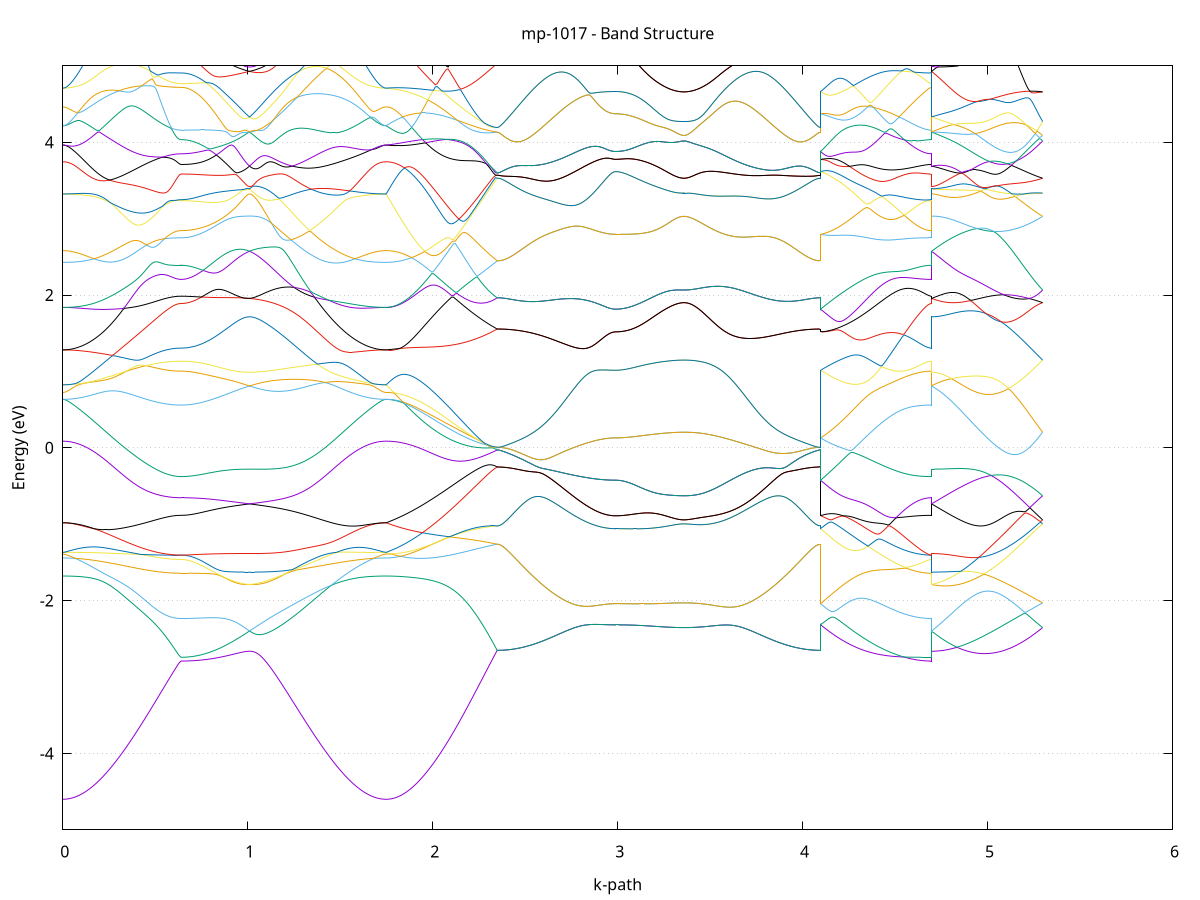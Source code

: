 set title 'mp-1017 - Band Structure'
set xlabel 'k-path'
set ylabel 'Energy (eV)'
set grid y
set yrange [-5:5]
set terminal png size 800,600
set output 'mp-1017_bands_gnuplot.png'
plot '-' using 1:2 with lines notitle, '-' using 1:2 with lines notitle, '-' using 1:2 with lines notitle, '-' using 1:2 with lines notitle, '-' using 1:2 with lines notitle, '-' using 1:2 with lines notitle, '-' using 1:2 with lines notitle, '-' using 1:2 with lines notitle, '-' using 1:2 with lines notitle, '-' using 1:2 with lines notitle, '-' using 1:2 with lines notitle, '-' using 1:2 with lines notitle, '-' using 1:2 with lines notitle, '-' using 1:2 with lines notitle, '-' using 1:2 with lines notitle, '-' using 1:2 with lines notitle, '-' using 1:2 with lines notitle, '-' using 1:2 with lines notitle, '-' using 1:2 with lines notitle, '-' using 1:2 with lines notitle, '-' using 1:2 with lines notitle, '-' using 1:2 with lines notitle, '-' using 1:2 with lines notitle, '-' using 1:2 with lines notitle, '-' using 1:2 with lines notitle, '-' using 1:2 with lines notitle, '-' using 1:2 with lines notitle, '-' using 1:2 with lines notitle, '-' using 1:2 with lines notitle, '-' using 1:2 with lines notitle, '-' using 1:2 with lines notitle, '-' using 1:2 with lines notitle, '-' using 1:2 with lines notitle, '-' using 1:2 with lines notitle, '-' using 1:2 with lines notitle, '-' using 1:2 with lines notitle, '-' using 1:2 with lines notitle, '-' using 1:2 with lines notitle, '-' using 1:2 with lines notitle, '-' using 1:2 with lines notitle, '-' using 1:2 with lines notitle, '-' using 1:2 with lines notitle, '-' using 1:2 with lines notitle, '-' using 1:2 with lines notitle, '-' using 1:2 with lines notitle, '-' using 1:2 with lines notitle, '-' using 1:2 with lines notitle, '-' using 1:2 with lines notitle, '-' using 1:2 with lines notitle, '-' using 1:2 with lines notitle, '-' using 1:2 with lines notitle, '-' using 1:2 with lines notitle, '-' using 1:2 with lines notitle, '-' using 1:2 with lines notitle, '-' using 1:2 with lines notitle, '-' using 1:2 with lines notitle, '-' using 1:2 with lines notitle, '-' using 1:2 with lines notitle, '-' using 1:2 with lines notitle, '-' using 1:2 with lines notitle, '-' using 1:2 with lines notitle, '-' using 1:2 with lines notitle, '-' using 1:2 with lines notitle, '-' using 1:2 with lines notitle, '-' using 1:2 with lines notitle, '-' using 1:2 with lines notitle, '-' using 1:2 with lines notitle, '-' using 1:2 with lines notitle, '-' using 1:2 with lines notitle, '-' using 1:2 with lines notitle, '-' using 1:2 with lines notitle, '-' using 1:2 with lines notitle, '-' using 1:2 with lines notitle, '-' using 1:2 with lines notitle, '-' using 1:2 with lines notitle, '-' using 1:2 with lines notitle, '-' using 1:2 with lines notitle, '-' using 1:2 with lines notitle, '-' using 1:2 with lines notitle, '-' using 1:2 with lines notitle, '-' using 1:2 with lines notitle, '-' using 1:2 with lines notitle, '-' using 1:2 with lines notitle, '-' using 1:2 with lines notitle, '-' using 1:2 with lines notitle, '-' using 1:2 with lines notitle, '-' using 1:2 with lines notitle, '-' using 1:2 with lines notitle, '-' using 1:2 with lines notitle, '-' using 1:2 with lines notitle, '-' using 1:2 with lines notitle, '-' using 1:2 with lines notitle, '-' using 1:2 with lines notitle, '-' using 1:2 with lines notitle, '-' using 1:2 with lines notitle, '-' using 1:2 with lines notitle
0.000000 -48.857955
0.009847 -48.857955
0.019694 -48.857855
0.029541 -48.857755
0.039388 -48.857655
0.049234 -48.857455
0.059081 -48.857255
0.068928 -48.856955
0.078775 -48.856655
0.088622 -48.856355
0.098469 -48.855955
0.108316 -48.855455
0.118163 -48.855055
0.128009 -48.854555
0.137856 -48.853955
0.147703 -48.853355
0.157550 -48.852755
0.167397 -48.852055
0.177244 -48.851355
0.187091 -48.850655
0.196938 -48.849855
0.206784 -48.849055
0.216631 -48.848255
0.226478 -48.847355
0.236325 -48.846455
0.246172 -48.845455
0.256019 -48.844455
0.265866 -48.843455
0.275713 -48.842455
0.285559 -48.841355
0.295406 -48.840255
0.305253 -48.839055
0.315100 -48.837955
0.324947 -48.836755
0.334794 -48.835455
0.344641 -48.834255
0.354488 -48.832955
0.364334 -48.831655
0.374181 -48.830355
0.384028 -48.828955
0.393875 -48.827555
0.403722 -48.826155
0.413569 -48.824755
0.423416 -48.823355
0.433263 -48.821855
0.443110 -48.820355
0.452956 -48.818955
0.462803 -48.817355
0.472650 -48.815855
0.482497 -48.814355
0.492344 -48.812755
0.502191 -48.811255
0.512038 -48.809655
0.521885 -48.808155
0.531731 -48.806555
0.541578 -48.805055
0.551425 -48.803455
0.561272 -48.801955
0.571119 -48.800455
0.580966 -48.798955
0.590813 -48.797555
0.600660 -48.796255
0.610506 -48.795055
0.620353 -48.794155
0.630200 -48.793455
0.640047 -48.793255
0.640047 -48.793255
0.650034 -48.793255
0.660022 -48.793155
0.670009 -48.793155
0.679996 -48.793055
0.689984 -48.792955
0.699971 -48.792755
0.709958 -48.792555
0.719946 -48.792355
0.729933 -48.792155
0.739920 -48.791855
0.749908 -48.791655
0.759895 -48.791255
0.769882 -48.790955
0.779870 -48.790655
0.789857 -48.790255
0.799844 -48.789855
0.809832 -48.789355
0.819819 -48.788855
0.829806 -48.788455
0.839794 -48.787855
0.849781 -48.787355
0.859768 -48.786855
0.869756 -48.786255
0.879743 -48.785655
0.889730 -48.784955
0.899718 -48.784355
0.909705 -48.783655
0.919692 -48.782955
0.929680 -48.782255
0.939667 -48.781555
0.949654 -48.780755
0.959642 -48.779955
0.969629 -48.779155
0.979616 -48.778355
0.989604 -48.777555
0.999591 -48.776655
1.009578 -48.775855
1.009578 -48.775855
1.019566 -48.776755
1.029553 -48.777855
1.039540 -48.779055
1.049528 -48.780355
1.059515 -48.781655
1.069502 -48.783055
1.079490 -48.784555
1.089477 -48.786055
1.099464 -48.787555
1.109452 -48.789155
1.119439 -48.790755
1.129426 -48.792355
1.139414 -48.793955
1.149401 -48.795555
1.159388 -48.797155
1.169376 -48.798755
1.179363 -48.800355
1.189350 -48.802055
1.199338 -48.803655
1.209325 -48.805255
1.219312 -48.806855
1.229300 -48.808455
1.239287 -48.810055
1.249274 -48.811655
1.259262 -48.813255
1.269249 -48.814855
1.279236 -48.816355
1.289224 -48.817955
1.299211 -48.819455
1.309198 -48.820955
1.319186 -48.822455
1.329173 -48.823955
1.339161 -48.825355
1.349148 -48.826855
1.359135 -48.828255
1.369122 -48.829555
1.379110 -48.830955
1.389097 -48.832255
1.399084 -48.833655
1.409072 -48.834855
1.419059 -48.836155
1.429047 -48.837355
1.439034 -48.838555
1.449021 -48.839755
1.459009 -48.840855
1.468996 -48.842055
1.478983 -48.843055
1.488970 -48.844155
1.498958 -48.845155
1.508945 -48.846155
1.518933 -48.847055
1.528920 -48.847955
1.538907 -48.848855
1.548895 -48.849655
1.558882 -48.850455
1.568869 -48.851255
1.578857 -48.851955
1.588844 -48.852655
1.598831 -48.853255
1.608819 -48.853855
1.618806 -48.854455
1.628793 -48.854955
1.638781 -48.855455
1.648768 -48.855855
1.658755 -48.856255
1.668743 -48.856655
1.678730 -48.856955
1.688717 -48.857255
1.698705 -48.857455
1.708692 -48.857655
1.718679 -48.857755
1.728667 -48.857855
1.738654 -48.857955
1.748641 -48.857955
1.748641 -48.857955
1.758480 -48.857955
1.768318 -48.857855
1.778157 -48.857755
1.787995 -48.857655
1.797834 -48.857455
1.807672 -48.857155
1.817511 -48.856855
1.827350 -48.856555
1.837188 -48.856155
1.847027 -48.855755
1.856865 -48.855255
1.866704 -48.854755
1.876542 -48.854255
1.886381 -48.853655
1.896219 -48.852955
1.906058 -48.852355
1.915896 -48.851555
1.925735 -48.850855
1.935574 -48.850055
1.945412 -48.849155
1.955251 -48.848355
1.965089 -48.847355
1.974928 -48.846455
1.984766 -48.845455
1.994605 -48.844455
2.004443 -48.843355
2.014282 -48.842255
2.024120 -48.841055
2.033959 -48.839955
2.043797 -48.838755
2.053636 -48.837455
2.063475 -48.836255
2.073313 -48.834955
2.083152 -48.833555
2.092990 -48.832255
2.102829 -48.830855
2.112667 -48.829455
2.122506 -48.827955
2.132344 -48.826555
2.142183 -48.825055
2.152021 -48.823455
2.161860 -48.821955
2.171699 -48.820355
2.181537 -48.818855
2.191376 -48.817255
2.201214 -48.815555
2.211053 -48.813955
2.220891 -48.812255
2.230730 -48.810655
2.240568 -48.808955
2.250407 -48.807255
2.260245 -48.805555
2.270084 -48.803855
2.279923 -48.802055
2.289761 -48.800355
2.299600 -48.798555
2.309438 -48.796855
2.319277 -48.795055
2.329115 -48.793255
2.338954 -48.791555
2.348792 -48.789755
2.348792 -48.789755
2.358639 -48.789755
2.368486 -48.789755
2.378333 -48.789655
2.388180 -48.789555
2.398027 -48.789355
2.407874 -48.789255
2.417720 -48.789055
2.427567 -48.788855
2.437414 -48.788555
2.447261 -48.788255
2.457108 -48.787955
2.466955 -48.787655
2.476802 -48.787255
2.486649 -48.786855
2.496496 -48.786455
2.506342 -48.786055
2.516189 -48.785555
2.526036 -48.785055
2.535883 -48.784555
2.545730 -48.783955
2.555577 -48.783455
2.565424 -48.782855
2.575271 -48.782155
2.585117 -48.781555
2.594964 -48.780855
2.604811 -48.780155
2.614658 -48.779455
2.624505 -48.778755
2.634352 -48.777955
2.644199 -48.777155
2.654046 -48.776355
2.663892 -48.775555
2.673739 -48.774755
2.683586 -48.773855
2.693433 -48.772955
2.703280 -48.772155
2.713127 -48.771155
2.722974 -48.770255
2.732821 -48.769355
2.742667 -48.768355
2.752514 -48.767455
2.762361 -48.766455
2.772208 -48.765455
2.782055 -48.764455
2.791902 -48.763455
2.801749 -48.762455
2.811596 -48.761455
2.821443 -48.760455
2.831289 -48.759455
2.841136 -48.758355
2.850983 -48.757355
2.860830 -48.756355
2.870677 -48.755355
2.880524 -48.754255
2.890371 -48.753255
2.900218 -48.752255
2.910064 -48.751355
2.919911 -48.750355
2.929758 -48.749455
2.939605 -48.748555
2.949452 -48.747755
2.959299 -48.747155
2.969146 -48.746555
2.978993 -48.746155
2.988839 -48.746055
2.988839 -48.746055
2.998827 -48.746055
3.008814 -48.746055
3.018801 -48.745955
3.028789 -48.745955
3.038776 -48.745855
3.048763 -48.745755
3.058751 -48.745655
3.068738 -48.745555
3.078725 -48.745355
3.088713 -48.745255
3.098700 -48.745055
3.108687 -48.744855
3.118675 -48.744655
3.128662 -48.744455
3.138649 -48.744155
3.148637 -48.743955
3.158624 -48.743655
3.168611 -48.743355
3.178599 -48.743055
3.188586 -48.742755
3.198573 -48.742455
3.208561 -48.742155
3.218548 -48.741755
3.228535 -48.741455
3.238523 -48.741055
3.248510 -48.740655
3.258497 -48.740255
3.268485 -48.739855
3.278472 -48.739455
3.288459 -48.739055
3.298447 -48.738655
3.308434 -48.738355
3.318421 -48.737955
3.328409 -48.737655
3.338396 -48.737355
3.348383 -48.737155
3.358371 -48.737055
3.358371 -48.737055
3.368358 -48.737155
3.378345 -48.737355
3.388333 -48.737855
3.398320 -48.738355
3.408307 -48.739055
3.418295 -48.739755
3.428282 -48.740555
3.438269 -48.741455
3.448257 -48.742355
3.458244 -48.743255
3.468232 -48.744255
3.478219 -48.745155
3.488206 -48.746155
3.498193 -48.747155
3.508181 -48.748255
3.518168 -48.749255
3.528155 -48.750255
3.538143 -48.751355
3.548130 -48.752355
3.558118 -48.753455
3.568105 -48.754455
3.578092 -48.755555
3.588079 -48.756555
3.598067 -48.757655
3.608054 -48.758655
3.618041 -48.759755
3.628029 -48.760755
3.638016 -48.761855
3.648004 -48.762855
3.657991 -48.763855
3.667978 -48.764855
3.677966 -48.765855
3.687953 -48.766855
3.697940 -48.767855
3.707927 -48.768855
3.717915 -48.769755
3.727902 -48.770755
3.737890 -48.771655
3.747877 -48.772555
3.757864 -48.773455
3.767852 -48.774355
3.777839 -48.775155
3.787826 -48.776055
3.797814 -48.776855
3.807801 -48.777655
3.817788 -48.778455
3.827776 -48.779155
3.837763 -48.779955
3.847750 -48.780655
3.857738 -48.781355
3.867725 -48.781955
3.877712 -48.782655
3.887700 -48.783255
3.897687 -48.783855
3.907674 -48.784355
3.917662 -48.784955
3.927649 -48.785455
3.937636 -48.785955
3.947624 -48.786355
3.957611 -48.786855
3.967598 -48.787255
3.977586 -48.787555
3.987573 -48.787955
3.997560 -48.788255
4.007548 -48.788555
4.017535 -48.788755
4.027522 -48.789055
4.037510 -48.789255
4.047497 -48.789355
4.057484 -48.789555
4.067472 -48.789655
4.077459 -48.789755
4.087446 -48.789755
4.097434 -48.789755
4.097434 -48.746055
4.107272 -48.747255
4.117111 -48.748455
4.126949 -48.749655
4.136788 -48.750855
4.146626 -48.752055
4.156465 -48.753255
4.166303 -48.754455
4.176142 -48.755655
4.185980 -48.756855
4.195819 -48.758055
4.205658 -48.759255
4.215496 -48.760355
4.225335 -48.761555
4.235173 -48.762655
4.245012 -48.763855
4.254850 -48.764955
4.264689 -48.766055
4.274527 -48.767155
4.284366 -48.768255
4.294204 -48.769255
4.304043 -48.770355
4.313881 -48.771355
4.323720 -48.772455
4.333559 -48.773455
4.343397 -48.774355
4.353236 -48.775355
4.363074 -48.776255
4.372913 -48.777255
4.382751 -48.778155
4.392590 -48.779055
4.402428 -48.779855
4.412267 -48.780755
4.422105 -48.781555
4.431944 -48.782355
4.441783 -48.783055
4.451621 -48.783855
4.461460 -48.784555
4.471298 -48.785255
4.481137 -48.785855
4.490975 -48.786555
4.500814 -48.787155
4.510652 -48.787755
4.520491 -48.788255
4.530329 -48.788855
4.540168 -48.789355
4.550007 -48.789755
4.559845 -48.790255
4.569684 -48.790655
4.579522 -48.791055
4.589361 -48.791355
4.599199 -48.791655
4.609038 -48.791955
4.618876 -48.792255
4.628715 -48.792455
4.638553 -48.792655
4.648392 -48.792855
4.658231 -48.792955
4.668069 -48.793155
4.677908 -48.793155
4.687746 -48.793255
4.697585 -48.793255
4.697585 -48.775855
4.707423 -48.775855
4.717262 -48.775855
4.727100 -48.775855
4.736939 -48.775755
4.746777 -48.775655
4.756616 -48.775555
4.766454 -48.775455
4.776293 -48.775255
4.786132 -48.775055
4.795970 -48.774855
4.805809 -48.774655
4.815647 -48.774355
4.825486 -48.774055
4.835324 -48.773755
4.845163 -48.773455
4.855001 -48.773055
4.864840 -48.772655
4.874678 -48.772255
4.884517 -48.771755
4.894356 -48.771355
4.904194 -48.770855
4.914033 -48.770355
4.923871 -48.769755
4.933710 -48.769155
4.943548 -48.768655
4.953387 -48.767955
4.963225 -48.767355
4.973064 -48.766755
4.982902 -48.766055
4.992741 -48.765355
5.002580 -48.764655
5.012418 -48.763855
5.022257 -48.763155
5.032095 -48.762355
5.041934 -48.761555
5.051772 -48.760755
5.061611 -48.759955
5.071449 -48.759155
5.081288 -48.758255
5.091126 -48.757355
5.100965 -48.756455
5.110804 -48.755555
5.120642 -48.754655
5.130481 -48.753755
5.140319 -48.752855
5.150158 -48.751855
5.159996 -48.750855
5.169835 -48.749955
5.179673 -48.748955
5.189512 -48.747955
5.199350 -48.746955
5.209189 -48.745955
5.219028 -48.744955
5.228866 -48.743955
5.238705 -48.742855
5.248543 -48.741855
5.258382 -48.740855
5.268220 -48.739855
5.278059 -48.738855
5.287897 -48.737955
5.297736 -48.737055
e
0.000000 -48.720455
0.009847 -48.720455
0.019694 -48.720455
0.029541 -48.720355
0.039388 -48.720355
0.049234 -48.720255
0.059081 -48.720155
0.068928 -48.720055
0.078775 -48.719955
0.088622 -48.719755
0.098469 -48.719655
0.108316 -48.719455
0.118163 -48.719255
0.128009 -48.719055
0.137856 -48.718855
0.147703 -48.718555
0.157550 -48.718355
0.167397 -48.718055
0.177244 -48.717955
0.187091 -48.718955
0.196938 -48.719955
0.206784 -48.720955
0.216631 -48.722055
0.226478 -48.723155
0.236325 -48.724355
0.246172 -48.725455
0.256019 -48.726655
0.265866 -48.727855
0.275713 -48.729055
0.285559 -48.730355
0.295406 -48.731555
0.305253 -48.732855
0.315100 -48.734155
0.324947 -48.735555
0.334794 -48.736855
0.344641 -48.738255
0.354488 -48.739655
0.364334 -48.741055
0.374181 -48.742455
0.384028 -48.743955
0.393875 -48.745455
0.403722 -48.746855
0.413569 -48.748355
0.423416 -48.749855
0.433263 -48.751455
0.443110 -48.752955
0.452956 -48.754555
0.462803 -48.756055
0.472650 -48.757655
0.482497 -48.759255
0.492344 -48.760855
0.502191 -48.762355
0.512038 -48.763955
0.521885 -48.765555
0.531731 -48.767155
0.541578 -48.768755
0.551425 -48.770355
0.561272 -48.771855
0.571119 -48.773455
0.580966 -48.774855
0.590813 -48.776355
0.600660 -48.777655
0.610506 -48.778855
0.620353 -48.779755
0.630200 -48.780455
0.640047 -48.780655
0.640047 -48.780655
0.650034 -48.780655
0.660022 -48.780555
0.670009 -48.780555
0.679996 -48.780455
0.689984 -48.780355
0.699971 -48.780255
0.709958 -48.780155
0.719946 -48.779955
0.729933 -48.779855
0.739920 -48.779655
0.749908 -48.779455
0.759895 -48.779255
0.769882 -48.778955
0.779870 -48.778755
0.789857 -48.778455
0.799844 -48.778155
0.809832 -48.777855
0.819819 -48.777555
0.829806 -48.777155
0.839794 -48.776855
0.849781 -48.776555
0.859768 -48.776155
0.869756 -48.775755
0.879743 -48.775455
0.889730 -48.775055
0.899718 -48.774755
0.909705 -48.774455
0.919692 -48.774155
0.929680 -48.773855
0.939667 -48.773655
0.949654 -48.773555
0.959642 -48.773555
0.969629 -48.773655
0.979616 -48.773955
0.989604 -48.774355
0.999591 -48.775055
1.009578 -48.775755
1.009578 -48.775755
1.019566 -48.774955
1.029553 -48.774055
1.039540 -48.773155
1.049528 -48.772255
1.059515 -48.771255
1.069502 -48.770255
1.079490 -48.769355
1.089477 -48.768355
1.099464 -48.767355
1.109452 -48.766355
1.119439 -48.765355
1.129426 -48.764255
1.139414 -48.763255
1.149401 -48.762155
1.159388 -48.761155
1.169376 -48.760055
1.179363 -48.758955
1.189350 -48.757855
1.199338 -48.756755
1.209325 -48.755655
1.219312 -48.754555
1.229300 -48.753455
1.239287 -48.752355
1.249274 -48.751255
1.259262 -48.750155
1.269249 -48.749055
1.279236 -48.747855
1.289224 -48.746755
1.299211 -48.745655
1.309198 -48.744555
1.319186 -48.743355
1.329173 -48.742255
1.339161 -48.741155
1.349148 -48.740055
1.359135 -48.738955
1.369122 -48.737855
1.379110 -48.736755
1.389097 -48.735655
1.399084 -48.734555
1.409072 -48.733455
1.419059 -48.732355
1.429047 -48.731255
1.439034 -48.730255
1.449021 -48.729155
1.459009 -48.728155
1.468996 -48.727055
1.478983 -48.726055
1.488970 -48.725055
1.498958 -48.724055
1.508945 -48.723055
1.518933 -48.722155
1.528920 -48.721155
1.538907 -48.720155
1.548895 -48.719255
1.558882 -48.718355
1.568869 -48.717855
1.578857 -48.718055
1.588844 -48.718255
1.598831 -48.718555
1.608819 -48.718755
1.618806 -48.718955
1.628793 -48.719255
1.638781 -48.719455
1.648768 -48.719555
1.658755 -48.719755
1.668743 -48.719855
1.678730 -48.720055
1.688717 -48.720155
1.698705 -48.720255
1.708692 -48.720355
1.718679 -48.720355
1.728667 -48.720455
1.738654 -48.720455
1.748641 -48.720455
1.748641 -48.720455
1.758480 -48.720455
1.768318 -48.720555
1.778157 -48.720655
1.787995 -48.720855
1.797834 -48.721055
1.807672 -48.721255
1.817511 -48.721555
1.827350 -48.721955
1.837188 -48.722355
1.847027 -48.722755
1.856865 -48.723255
1.866704 -48.723755
1.876542 -48.724355
1.886381 -48.724955
1.896219 -48.725655
1.906058 -48.726355
1.915896 -48.727055
1.925735 -48.727855
1.935574 -48.728655
1.945412 -48.729555
1.955251 -48.730455
1.965089 -48.731355
1.974928 -48.732355
1.984766 -48.733355
1.994605 -48.734455
2.004443 -48.735555
2.014282 -48.736655
2.024120 -48.737855
2.033959 -48.739055
2.043797 -48.740255
2.053636 -48.741555
2.063475 -48.742855
2.073313 -48.744155
2.083152 -48.745455
2.092990 -48.746855
2.102829 -48.748355
2.112667 -48.749755
2.122506 -48.751255
2.132344 -48.752755
2.142183 -48.754255
2.152021 -48.755755
2.161860 -48.757355
2.171699 -48.758955
2.181537 -48.760555
2.191376 -48.762155
2.201214 -48.763755
2.211053 -48.765455
2.220891 -48.767155
2.230730 -48.768855
2.240568 -48.770555
2.250407 -48.772255
2.260245 -48.773955
2.270084 -48.775655
2.279923 -48.777455
2.289761 -48.779155
2.299600 -48.780955
2.309438 -48.782655
2.319277 -48.784455
2.329115 -48.786255
2.338954 -48.787955
2.348792 -48.789755
2.348792 -48.789755
2.358639 -48.789755
2.368486 -48.789655
2.378333 -48.789655
2.388180 -48.789555
2.398027 -48.789355
2.407874 -48.789255
2.417720 -48.789055
2.427567 -48.788855
2.437414 -48.788555
2.447261 -48.788255
2.457108 -48.787955
2.466955 -48.787655
2.476802 -48.787255
2.486649 -48.786855
2.496496 -48.786455
2.506342 -48.786055
2.516189 -48.785555
2.526036 -48.785055
2.535883 -48.784555
2.545730 -48.783955
2.555577 -48.783455
2.565424 -48.782855
2.575271 -48.782155
2.585117 -48.781555
2.594964 -48.780855
2.604811 -48.780155
2.614658 -48.779455
2.624505 -48.778755
2.634352 -48.777955
2.644199 -48.777155
2.654046 -48.776355
2.663892 -48.775555
2.673739 -48.774755
2.683586 -48.773855
2.693433 -48.772955
2.703280 -48.772055
2.713127 -48.771155
2.722974 -48.770255
2.732821 -48.769355
2.742667 -48.768355
2.752514 -48.767455
2.762361 -48.766455
2.772208 -48.765455
2.782055 -48.764455
2.791902 -48.763455
2.801749 -48.762455
2.811596 -48.761455
2.821443 -48.760455
2.831289 -48.759455
2.841136 -48.758355
2.850983 -48.757355
2.860830 -48.756355
2.870677 -48.755355
2.880524 -48.754255
2.890371 -48.753255
2.900218 -48.752255
2.910064 -48.751355
2.919911 -48.750355
2.929758 -48.749455
2.939605 -48.748555
2.949452 -48.747755
2.959299 -48.747055
2.969146 -48.746555
2.978993 -48.746155
2.988839 -48.746055
2.988839 -48.746055
2.998827 -48.746055
3.008814 -48.746055
3.018801 -48.745955
3.028789 -48.745955
3.038776 -48.745855
3.048763 -48.745755
3.058751 -48.745655
3.068738 -48.745555
3.078725 -48.745355
3.088713 -48.745255
3.098700 -48.745055
3.108687 -48.744855
3.118675 -48.744655
3.128662 -48.744455
3.138649 -48.744155
3.148637 -48.743955
3.158624 -48.743655
3.168611 -48.743355
3.178599 -48.743055
3.188586 -48.742755
3.198573 -48.742455
3.208561 -48.742155
3.218548 -48.741755
3.228535 -48.741355
3.238523 -48.741055
3.248510 -48.740655
3.258497 -48.740255
3.268485 -48.739855
3.278472 -48.739455
3.288459 -48.739055
3.298447 -48.738655
3.308434 -48.738255
3.318421 -48.737955
3.328409 -48.737555
3.338396 -48.737355
3.348383 -48.737155
3.358371 -48.737055
3.358371 -48.737055
3.368358 -48.737155
3.378345 -48.737355
3.388333 -48.737755
3.398320 -48.738355
3.408307 -48.739055
3.418295 -48.739755
3.428282 -48.740555
3.438269 -48.741455
3.448257 -48.742355
3.458244 -48.743255
3.468232 -48.744155
3.478219 -48.745155
3.488206 -48.746155
3.498193 -48.747155
3.508181 -48.748155
3.518168 -48.749255
3.528155 -48.750255
3.538143 -48.751355
3.548130 -48.752355
3.558118 -48.753455
3.568105 -48.754455
3.578092 -48.755555
3.588079 -48.756555
3.598067 -48.757655
3.608054 -48.758655
3.618041 -48.759755
3.628029 -48.760755
3.638016 -48.761855
3.648004 -48.762855
3.657991 -48.763855
3.667978 -48.764855
3.677966 -48.765855
3.687953 -48.766855
3.697940 -48.767855
3.707927 -48.768855
3.717915 -48.769755
3.727902 -48.770755
3.737890 -48.771655
3.747877 -48.772555
3.757864 -48.773455
3.767852 -48.774355
3.777839 -48.775155
3.787826 -48.776055
3.797814 -48.776855
3.807801 -48.777655
3.817788 -48.778455
3.827776 -48.779155
3.837763 -48.779955
3.847750 -48.780655
3.857738 -48.781355
3.867725 -48.781955
3.877712 -48.782655
3.887700 -48.783255
3.897687 -48.783855
3.907674 -48.784355
3.917662 -48.784955
3.927649 -48.785455
3.937636 -48.785955
3.947624 -48.786355
3.957611 -48.786855
3.967598 -48.787255
3.977586 -48.787555
3.987573 -48.787955
3.997560 -48.788255
4.007548 -48.788555
4.017535 -48.788755
4.027522 -48.789055
4.037510 -48.789255
4.047497 -48.789355
4.057484 -48.789555
4.067472 -48.789655
4.077459 -48.789655
4.087446 -48.789755
4.097434 -48.789755
4.097434 -48.746055
4.107272 -48.744955
4.117111 -48.743755
4.126949 -48.742855
4.136788 -48.742455
4.146626 -48.742955
4.156465 -48.743855
4.166303 -48.744955
4.176142 -48.745955
4.185980 -48.747055
4.195819 -48.748155
4.205658 -48.749155
4.215496 -48.750255
4.225335 -48.751355
4.235173 -48.752355
4.245012 -48.753455
4.254850 -48.754455
4.264689 -48.755455
4.274527 -48.756455
4.284366 -48.757455
4.294204 -48.758455
4.304043 -48.759455
4.313881 -48.760455
4.323720 -48.761355
4.333559 -48.762255
4.343397 -48.763155
4.353236 -48.764055
4.363074 -48.764955
4.372913 -48.765855
4.382751 -48.766655
4.392590 -48.767455
4.402428 -48.768255
4.412267 -48.769055
4.422105 -48.769755
4.431944 -48.770555
4.441783 -48.771255
4.451621 -48.771955
4.461460 -48.772555
4.471298 -48.773255
4.481137 -48.773855
4.490975 -48.774455
4.500814 -48.774955
4.510652 -48.775555
4.520491 -48.776055
4.530329 -48.776555
4.540168 -48.776955
4.550007 -48.777455
4.559845 -48.777855
4.569684 -48.778255
4.579522 -48.778555
4.589361 -48.778855
4.599199 -48.779155
4.609038 -48.779455
4.618876 -48.779755
4.628715 -48.779955
4.638553 -48.780155
4.648392 -48.780255
4.658231 -48.780455
4.668069 -48.780555
4.677908 -48.780555
4.687746 -48.780655
4.697585 -48.780655
4.697585 -48.775755
4.707423 -48.775755
4.717262 -48.775655
4.727100 -48.775555
4.736939 -48.775455
4.746777 -48.775255
4.756616 -48.775055
4.766454 -48.774855
4.776293 -48.774655
4.786132 -48.774355
4.795970 -48.774055
4.805809 -48.773755
4.815647 -48.773355
4.825486 -48.773055
4.835324 -48.772655
4.845163 -48.772255
4.855001 -48.771755
4.864840 -48.771255
4.874678 -48.770755
4.884517 -48.770255
4.894356 -48.769755
4.904194 -48.769155
4.914033 -48.768555
4.923871 -48.767955
4.933710 -48.767355
4.943548 -48.766655
4.953387 -48.766055
4.963225 -48.765355
4.973064 -48.764555
4.982902 -48.763855
4.992741 -48.763155
5.002580 -48.762355
5.012418 -48.761555
5.022257 -48.760755
5.032095 -48.759955
5.041934 -48.759055
5.051772 -48.758255
5.061611 -48.757355
5.071449 -48.756455
5.081288 -48.755555
5.091126 -48.754655
5.100965 -48.753655
5.110804 -48.752755
5.120642 -48.751855
5.130481 -48.750855
5.140319 -48.749855
5.150158 -48.748855
5.159996 -48.747855
5.169835 -48.746855
5.179673 -48.745855
5.189512 -48.744855
5.199350 -48.743855
5.209189 -48.742855
5.219028 -48.741855
5.228866 -48.740755
5.238705 -48.739755
5.248543 -48.738755
5.258382 -48.737855
5.268220 -48.737055
5.278059 -48.736455
5.287897 -48.736455
5.297736 -48.737055
e
0.000000 -48.707055
0.009847 -48.707155
0.019694 -48.707255
0.029541 -48.707455
0.039388 -48.707755
0.049234 -48.708155
0.059081 -48.708655
0.068928 -48.709155
0.078775 -48.709755
0.088622 -48.710455
0.098469 -48.711155
0.108316 -48.711855
0.118163 -48.712655
0.128009 -48.713455
0.137856 -48.714255
0.147703 -48.715155
0.157550 -48.716055
0.167397 -48.716955
0.177244 -48.717855
0.187091 -48.717655
0.196938 -48.717455
0.206784 -48.717455
0.216631 -48.717855
0.226478 -48.718355
0.236325 -48.718855
0.246172 -48.719455
0.256019 -48.720055
0.265866 -48.720655
0.275713 -48.721155
0.285559 -48.721755
0.295406 -48.722355
0.305253 -48.722955
0.315100 -48.723455
0.324947 -48.724055
0.334794 -48.724555
0.344641 -48.725055
0.354488 -48.725655
0.364334 -48.726155
0.374181 -48.726655
0.384028 -48.727155
0.393875 -48.727555
0.403722 -48.728055
0.413569 -48.728455
0.423416 -48.728855
0.433263 -48.729355
0.443110 -48.729655
0.452956 -48.730055
0.462803 -48.730455
0.472650 -48.730755
0.482497 -48.731055
0.492344 -48.731455
0.502191 -48.731655
0.512038 -48.731955
0.521885 -48.732255
0.531731 -48.732455
0.541578 -48.732655
0.551425 -48.732855
0.561272 -48.733055
0.571119 -48.733155
0.580966 -48.733355
0.590813 -48.733455
0.600660 -48.733555
0.610506 -48.733555
0.620353 -48.733655
0.630200 -48.733655
0.640047 -48.733655
0.640047 -48.733655
0.650034 -48.733755
0.660022 -48.733855
0.670009 -48.733955
0.679996 -48.734255
0.689984 -48.734555
0.699971 -48.734855
0.709958 -48.735255
0.719946 -48.735755
0.729933 -48.736255
0.739920 -48.736855
0.749908 -48.737555
0.759895 -48.738255
0.769882 -48.738955
0.779870 -48.739755
0.789857 -48.740655
0.799844 -48.741555
0.809832 -48.742455
0.819819 -48.743455
0.829806 -48.744455
0.839794 -48.745455
0.849781 -48.746555
0.859768 -48.747655
0.869756 -48.748755
0.879743 -48.749855
0.889730 -48.751055
0.899718 -48.752155
0.909705 -48.753255
0.919692 -48.754355
0.929680 -48.755455
0.939667 -48.756555
0.949654 -48.757455
0.959642 -48.758355
0.969629 -48.759055
0.979616 -48.759655
0.989604 -48.760155
0.999591 -48.760355
1.009578 -48.760455
1.009578 -48.760455
1.019566 -48.760355
1.029553 -48.760155
1.039540 -48.759855
1.049528 -48.759455
1.059515 -48.758955
1.069502 -48.758355
1.079490 -48.757755
1.089477 -48.757155
1.099464 -48.756455
1.109452 -48.755755
1.119439 -48.755055
1.129426 -48.754255
1.139414 -48.753455
1.149401 -48.752655
1.159388 -48.751855
1.169376 -48.751055
1.179363 -48.750255
1.189350 -48.749355
1.199338 -48.748555
1.209325 -48.747655
1.219312 -48.746755
1.229300 -48.745855
1.239287 -48.744955
1.249274 -48.744055
1.259262 -48.743155
1.269249 -48.742255
1.279236 -48.741355
1.289224 -48.740455
1.299211 -48.739555
1.309198 -48.738655
1.319186 -48.737655
1.329173 -48.736755
1.339161 -48.735855
1.349148 -48.734955
1.359135 -48.734055
1.369122 -48.733055
1.379110 -48.732155
1.389097 -48.731255
1.399084 -48.730355
1.409072 -48.729455
1.419059 -48.728555
1.429047 -48.727655
1.439034 -48.726755
1.449021 -48.725855
1.459009 -48.725055
1.468996 -48.724155
1.478983 -48.723255
1.488970 -48.722455
1.498958 -48.721655
1.508945 -48.720755
1.518933 -48.719955
1.528920 -48.719255
1.538907 -48.718555
1.548895 -48.717955
1.558882 -48.717755
1.568869 -48.717455
1.578857 -48.716555
1.588844 -48.715755
1.598831 -48.714855
1.608819 -48.714055
1.618806 -48.713255
1.628793 -48.712555
1.638781 -48.711855
1.648768 -48.711155
1.658755 -48.710455
1.668743 -48.709855
1.678730 -48.709255
1.688717 -48.708755
1.698705 -48.708255
1.708692 -48.707855
1.718679 -48.707455
1.728667 -48.707255
1.738654 -48.707155
1.748641 -48.707055
1.748641 -48.707055
1.758480 -48.707055
1.768318 -48.707155
1.778157 -48.707155
1.787995 -48.707155
1.797834 -48.707155
1.807672 -48.707255
1.817511 -48.707255
1.827350 -48.707255
1.837188 -48.707255
1.847027 -48.707255
1.856865 -48.707255
1.866704 -48.707255
1.876542 -48.707255
1.886381 -48.707255
1.896219 -48.707255
1.906058 -48.707255
1.915896 -48.707255
1.925735 -48.707255
1.935574 -48.707155
1.945412 -48.707155
1.955251 -48.707155
1.965089 -48.707055
1.974928 -48.707055
1.984766 -48.707055
1.994605 -48.706955
2.004443 -48.706955
2.014282 -48.706855
2.024120 -48.706855
2.033959 -48.706755
2.043797 -48.706655
2.053636 -48.706655
2.063475 -48.706555
2.073313 -48.706455
2.083152 -48.706355
2.092990 -48.706355
2.102829 -48.706255
2.112667 -48.706155
2.122506 -48.706055
2.132344 -48.705955
2.142183 -48.705855
2.152021 -48.705755
2.161860 -48.705655
2.171699 -48.705555
2.181537 -48.705455
2.191376 -48.705355
2.201214 -48.705255
2.211053 -48.705155
2.220891 -48.705055
2.230730 -48.704955
2.240568 -48.704855
2.250407 -48.704755
2.260245 -48.704555
2.270084 -48.704455
2.279923 -48.704355
2.289761 -48.704255
2.299600 -48.704155
2.309438 -48.703955
2.319277 -48.703855
2.329115 -48.703755
2.338954 -48.703555
2.348792 -48.703455
2.348792 -48.703455
2.358639 -48.703455
2.368486 -48.703455
2.378333 -48.703555
2.388180 -48.703555
2.398027 -48.703655
2.407874 -48.703755
2.417720 -48.703855
2.427567 -48.703955
2.437414 -48.704055
2.447261 -48.704255
2.457108 -48.704355
2.466955 -48.704555
2.476802 -48.704755
2.486649 -48.704955
2.496496 -48.705155
2.506342 -48.705355
2.516189 -48.705655
2.526036 -48.705855
2.535883 -48.706155
2.545730 -48.706455
2.555577 -48.706855
2.565424 -48.707155
2.575271 -48.707555
2.585117 -48.707955
2.594964 -48.708355
2.604811 -48.708755
2.614658 -48.709255
2.624505 -48.709655
2.634352 -48.710155
2.644199 -48.710755
2.654046 -48.711255
2.663892 -48.711855
2.673739 -48.712455
2.683586 -48.713055
2.693433 -48.713655
2.703280 -48.714355
2.713127 -48.715055
2.722974 -48.715755
2.732821 -48.716455
2.742667 -48.717155
2.752514 -48.717955
2.762361 -48.718655
2.772208 -48.719455
2.782055 -48.720255
2.791902 -48.721155
2.801749 -48.721955
2.811596 -48.722755
2.821443 -48.723655
2.831289 -48.724555
2.841136 -48.725455
2.850983 -48.726355
2.860830 -48.727255
2.870677 -48.728155
2.880524 -48.729055
2.890371 -48.729955
2.900218 -48.730855
2.910064 -48.731755
2.919911 -48.732655
2.929758 -48.733455
2.939605 -48.734255
2.949452 -48.735055
2.959299 -48.735655
2.969146 -48.736255
2.978993 -48.736555
2.988839 -48.736655
2.988839 -48.736655
2.998827 -48.736655
3.008814 -48.736655
3.018801 -48.736655
3.028789 -48.736555
3.038776 -48.736555
3.048763 -48.736455
3.058751 -48.736355
3.068738 -48.736255
3.078725 -48.736155
3.088713 -48.736055
3.098700 -48.735955
3.108687 -48.735855
3.118675 -48.735655
3.128662 -48.735555
3.138649 -48.735355
3.148637 -48.735155
3.158624 -48.734955
3.168611 -48.734855
3.178599 -48.734655
3.188586 -48.734455
3.198573 -48.734255
3.208561 -48.733955
3.218548 -48.733755
3.228535 -48.733555
3.238523 -48.733355
3.248510 -48.733155
3.258497 -48.732955
3.268485 -48.732855
3.278472 -48.732655
3.288459 -48.732555
3.298447 -48.732455
3.308434 -48.732355
3.318421 -48.732355
3.328409 -48.732455
3.338396 -48.732555
3.348383 -48.732555
3.358371 -48.732655
3.358371 -48.732655
3.368358 -48.732555
3.378345 -48.732455
3.388333 -48.732155
3.398320 -48.731855
3.408307 -48.731455
3.418295 -48.730955
3.428282 -48.730555
3.438269 -48.730055
3.448257 -48.729455
3.458244 -48.728955
3.468232 -48.728355
3.478219 -48.727855
3.488206 -48.727255
3.498193 -48.726655
3.508181 -48.726055
3.518168 -48.725455
3.528155 -48.724855
3.538143 -48.724255
3.548130 -48.723655
3.558118 -48.723055
3.568105 -48.722455
3.578092 -48.721955
3.588079 -48.721355
3.598067 -48.720755
3.608054 -48.720155
3.618041 -48.719555
3.628029 -48.718955
3.638016 -48.718355
3.648004 -48.717855
3.657991 -48.717255
3.667978 -48.716655
3.677966 -48.716155
3.687953 -48.715555
3.697940 -48.715055
3.707927 -48.714555
3.717915 -48.713955
3.727902 -48.713455
3.737890 -48.712955
3.747877 -48.712455
3.757864 -48.711955
3.767852 -48.711555
3.777839 -48.711055
3.787826 -48.710655
3.797814 -48.710155
3.807801 -48.709755
3.817788 -48.709355
3.827776 -48.708955
3.837763 -48.708555
3.847750 -48.708155
3.857738 -48.707855
3.867725 -48.707455
3.877712 -48.707155
3.887700 -48.706755
3.897687 -48.706455
3.907674 -48.706155
3.917662 -48.705955
3.927649 -48.705655
3.937636 -48.705455
3.947624 -48.705155
3.957611 -48.704955
3.967598 -48.704755
3.977586 -48.704555
3.987573 -48.704355
3.997560 -48.704255
4.007548 -48.704055
4.017535 -48.703955
4.027522 -48.703855
4.037510 -48.703755
4.047497 -48.703655
4.057484 -48.703555
4.067472 -48.703555
4.077459 -48.703455
4.087446 -48.703455
4.097434 -48.703455
4.097434 -48.736655
4.107272 -48.737755
4.117111 -48.738755
4.126949 -48.739655
4.136788 -48.739955
4.146626 -48.739255
4.156465 -48.738255
4.166303 -48.737155
4.176142 -48.735955
4.185980 -48.734855
4.195819 -48.733655
4.205658 -48.732455
4.215496 -48.731355
4.225335 -48.730155
4.235173 -48.729055
4.245012 -48.727855
4.254850 -48.726755
4.264689 -48.725655
4.274527 -48.724555
4.284366 -48.723455
4.294204 -48.722455
4.304043 -48.722955
4.313881 -48.723355
4.323720 -48.723855
4.333559 -48.724355
4.343397 -48.724755
4.353236 -48.725255
4.363074 -48.725655
4.372913 -48.726055
4.382751 -48.726555
4.392590 -48.726955
4.402428 -48.727355
4.412267 -48.727755
4.422105 -48.728155
4.431944 -48.728455
4.441783 -48.728855
4.451621 -48.729155
4.461460 -48.729555
4.471298 -48.729855
4.481137 -48.730155
4.490975 -48.730455
4.500814 -48.730755
4.510652 -48.731055
4.520491 -48.731355
4.530329 -48.731555
4.540168 -48.731855
4.550007 -48.732055
4.559845 -48.732255
4.569684 -48.732455
4.579522 -48.732655
4.589361 -48.732755
4.599199 -48.732955
4.609038 -48.733055
4.618876 -48.733255
4.628715 -48.733355
4.638553 -48.733455
4.648392 -48.733455
4.658231 -48.733555
4.668069 -48.733655
4.677908 -48.733655
4.687746 -48.733655
4.697585 -48.733655
4.697585 -48.760455
4.707423 -48.760455
4.717262 -48.760355
4.727100 -48.760355
4.736939 -48.760255
4.746777 -48.760155
4.756616 -48.760055
4.766454 -48.759855
4.776293 -48.759655
4.786132 -48.759455
4.795970 -48.759255
4.805809 -48.758955
4.815647 -48.758755
4.825486 -48.758455
4.835324 -48.758155
4.845163 -48.757755
4.855001 -48.757455
4.864840 -48.757055
4.874678 -48.756655
4.884517 -48.756255
4.894356 -48.755755
4.904194 -48.755255
4.914033 -48.754755
4.923871 -48.754255
4.933710 -48.753755
4.943548 -48.753255
4.953387 -48.752655
4.963225 -48.752055
4.973064 -48.751455
4.982902 -48.750855
4.992741 -48.750155
5.002580 -48.749555
5.012418 -48.748855
5.022257 -48.748155
5.032095 -48.747455
5.041934 -48.746755
5.051772 -48.745955
5.061611 -48.745255
5.071449 -48.744455
5.081288 -48.743655
5.091126 -48.742955
5.100965 -48.742055
5.110804 -48.741255
5.120642 -48.740455
5.130481 -48.739655
5.140319 -48.738755
5.150158 -48.737955
5.159996 -48.737055
5.169835 -48.736155
5.179673 -48.735255
5.189512 -48.734355
5.199350 -48.733455
5.209189 -48.732555
5.219028 -48.731655
5.228866 -48.730755
5.238705 -48.729855
5.248543 -48.730855
5.258382 -48.731855
5.268220 -48.732655
5.278059 -48.733255
5.287897 -48.733255
5.297736 -48.732655
e
0.000000 -48.706955
0.009847 -48.707055
0.019694 -48.707155
0.029541 -48.707355
0.039388 -48.707655
0.049234 -48.707955
0.059081 -48.708355
0.068928 -48.708755
0.078775 -48.709255
0.088622 -48.709755
0.098469 -48.710255
0.108316 -48.710755
0.118163 -48.711355
0.128009 -48.711855
0.137856 -48.712455
0.147703 -48.713055
0.157550 -48.713655
0.167397 -48.714255
0.177244 -48.714755
0.187091 -48.715355
0.196938 -48.715755
0.206784 -48.716055
0.216631 -48.715955
0.226478 -48.715755
0.236325 -48.715455
0.246172 -48.715155
0.256019 -48.714755
0.265866 -48.714355
0.275713 -48.713955
0.285559 -48.713555
0.295406 -48.713055
0.305253 -48.712655
0.315100 -48.712155
0.324947 -48.711755
0.334794 -48.711255
0.344641 -48.710755
0.354488 -48.710255
0.364334 -48.709855
0.374181 -48.709355
0.384028 -48.708855
0.393875 -48.708355
0.403722 -48.707855
0.413569 -48.707255
0.423416 -48.706755
0.433263 -48.706255
0.443110 -48.705755
0.452956 -48.705255
0.462803 -48.704755
0.472650 -48.704255
0.482497 -48.703755
0.492344 -48.703255
0.502191 -48.702755
0.512038 -48.702255
0.521885 -48.701755
0.531731 -48.701255
0.541578 -48.700855
0.551425 -48.700355
0.561272 -48.699955
0.571119 -48.699555
0.580966 -48.699155
0.590813 -48.698855
0.600660 -48.698555
0.610506 -48.698255
0.620353 -48.698055
0.630200 -48.697955
0.640047 -48.697955
0.640047 -48.697955
0.650034 -48.697955
0.660022 -48.697955
0.670009 -48.697855
0.679996 -48.697855
0.689984 -48.697855
0.699971 -48.697755
0.709958 -48.697755
0.719946 -48.697655
0.729933 -48.697655
0.739920 -48.697555
0.749908 -48.697455
0.759895 -48.697355
0.769882 -48.697355
0.779870 -48.697255
0.789857 -48.697155
0.799844 -48.696955
0.809832 -48.696855
0.819819 -48.696755
0.829806 -48.696655
0.839794 -48.696455
0.849781 -48.696355
0.859768 -48.696255
0.869756 -48.696055
0.879743 -48.695855
0.889730 -48.695755
0.899718 -48.695555
0.909705 -48.695455
0.919692 -48.695255
0.929680 -48.695055
0.939667 -48.694855
0.949654 -48.694755
0.959642 -48.694555
0.969629 -48.694355
0.979616 -48.694155
0.989604 -48.693955
0.999591 -48.693755
1.009578 -48.693655
1.009578 -48.693655
1.019566 -48.693755
1.029553 -48.693955
1.039540 -48.694255
1.049528 -48.694455
1.059515 -48.694755
1.069502 -48.695055
1.079490 -48.695355
1.089477 -48.695755
1.099464 -48.696055
1.109452 -48.696455
1.119439 -48.696855
1.129426 -48.697255
1.139414 -48.697655
1.149401 -48.698055
1.159388 -48.698555
1.169376 -48.698955
1.179363 -48.699455
1.189350 -48.699855
1.199338 -48.700355
1.209325 -48.700855
1.219312 -48.701355
1.229300 -48.701855
1.239287 -48.702355
1.249274 -48.702855
1.259262 -48.703355
1.269249 -48.703855
1.279236 -48.704455
1.289224 -48.704955
1.299211 -48.705455
1.309198 -48.705955
1.319186 -48.706455
1.329173 -48.707055
1.339161 -48.707555
1.349148 -48.708055
1.359135 -48.708555
1.369122 -48.709055
1.379110 -48.709555
1.389097 -48.710055
1.399084 -48.710555
1.409072 -48.711055
1.419059 -48.711555
1.429047 -48.712055
1.439034 -48.712455
1.449021 -48.712955
1.459009 -48.713355
1.468996 -48.713855
1.478983 -48.714255
1.488970 -48.714655
1.498958 -48.715055
1.508945 -48.715455
1.518933 -48.715755
1.528920 -48.716055
1.538907 -48.716355
1.548895 -48.716455
1.558882 -48.716255
1.568869 -48.715655
1.578857 -48.715055
1.588844 -48.714355
1.598831 -48.713655
1.608819 -48.712955
1.618806 -48.712255
1.628793 -48.711655
1.638781 -48.711055
1.648768 -48.710455
1.658755 -48.709855
1.668743 -48.709355
1.678730 -48.708855
1.688717 -48.708355
1.698705 -48.707955
1.708692 -48.707655
1.718679 -48.707355
1.728667 -48.707155
1.738654 -48.707055
1.748641 -48.706955
1.748641 -48.706955
1.758480 -48.706955
1.768318 -48.706955
1.778157 -48.706855
1.787995 -48.706855
1.797834 -48.706755
1.807672 -48.706755
1.817511 -48.706655
1.827350 -48.706555
1.837188 -48.706555
1.847027 -48.706455
1.856865 -48.706355
1.866704 -48.706255
1.876542 -48.706155
1.886381 -48.706155
1.896219 -48.706055
1.906058 -48.705955
1.915896 -48.705855
1.925735 -48.705755
1.935574 -48.705655
1.945412 -48.705555
1.955251 -48.705455
1.965089 -48.705355
1.974928 -48.705255
1.984766 -48.705055
1.994605 -48.704955
2.004443 -48.704855
2.014282 -48.704755
2.024120 -48.704655
2.033959 -48.704555
2.043797 -48.704355
2.053636 -48.704255
2.063475 -48.704155
2.073313 -48.704055
2.083152 -48.703855
2.092990 -48.703755
2.102829 -48.703655
2.112667 -48.703455
2.122506 -48.703355
2.132344 -48.703255
2.142183 -48.703055
2.152021 -48.702955
2.161860 -48.702755
2.171699 -48.702655
2.181537 -48.702555
2.191376 -48.702355
2.201214 -48.702255
2.211053 -48.702055
2.220891 -48.701955
2.230730 -48.701855
2.240568 -48.701955
2.250407 -48.702055
2.260245 -48.702255
2.270084 -48.702355
2.279923 -48.702555
2.289761 -48.702655
2.299600 -48.702755
2.309438 -48.702955
2.319277 -48.703055
2.329115 -48.703155
2.338954 -48.703355
2.348792 -48.703455
2.348792 -48.703455
2.358639 -48.703455
2.368486 -48.703455
2.378333 -48.703555
2.388180 -48.703555
2.398027 -48.703655
2.407874 -48.703755
2.417720 -48.703855
2.427567 -48.703955
2.437414 -48.704055
2.447261 -48.704155
2.457108 -48.704355
2.466955 -48.704555
2.476802 -48.704755
2.486649 -48.704955
2.496496 -48.705155
2.506342 -48.705355
2.516189 -48.705655
2.526036 -48.705855
2.535883 -48.706155
2.545730 -48.706455
2.555577 -48.706855
2.565424 -48.707155
2.575271 -48.707555
2.585117 -48.707955
2.594964 -48.708355
2.604811 -48.708755
2.614658 -48.709255
2.624505 -48.709655
2.634352 -48.710155
2.644199 -48.710755
2.654046 -48.711255
2.663892 -48.711855
2.673739 -48.712455
2.683586 -48.713055
2.693433 -48.713655
2.703280 -48.714355
2.713127 -48.714955
2.722974 -48.715655
2.732821 -48.716455
2.742667 -48.717155
2.752514 -48.717955
2.762361 -48.718655
2.772208 -48.719455
2.782055 -48.720255
2.791902 -48.721055
2.801749 -48.721955
2.811596 -48.722755
2.821443 -48.723655
2.831289 -48.724555
2.841136 -48.725455
2.850983 -48.726355
2.860830 -48.727255
2.870677 -48.728155
2.880524 -48.729055
2.890371 -48.729955
2.900218 -48.730855
2.910064 -48.731755
2.919911 -48.732655
2.929758 -48.733455
2.939605 -48.734255
2.949452 -48.735055
2.959299 -48.735655
2.969146 -48.736255
2.978993 -48.736555
2.988839 -48.736655
2.988839 -48.736655
2.998827 -48.736655
3.008814 -48.736655
3.018801 -48.736655
3.028789 -48.736555
3.038776 -48.736555
3.048763 -48.736455
3.058751 -48.736355
3.068738 -48.736255
3.078725 -48.736155
3.088713 -48.736055
3.098700 -48.735955
3.108687 -48.735855
3.118675 -48.735655
3.128662 -48.735555
3.138649 -48.735355
3.148637 -48.735155
3.158624 -48.734955
3.168611 -48.734855
3.178599 -48.734655
3.188586 -48.734455
3.198573 -48.734255
3.208561 -48.733955
3.218548 -48.733755
3.228535 -48.733555
3.238523 -48.733355
3.248510 -48.733155
3.258497 -48.732955
3.268485 -48.732855
3.278472 -48.732655
3.288459 -48.732555
3.298447 -48.732455
3.308434 -48.732355
3.318421 -48.732355
3.328409 -48.732455
3.338396 -48.732455
3.348383 -48.732555
3.358371 -48.732655
3.358371 -48.732655
3.368358 -48.732555
3.378345 -48.732455
3.388333 -48.732155
3.398320 -48.731855
3.408307 -48.731455
3.418295 -48.730955
3.428282 -48.730555
3.438269 -48.729955
3.448257 -48.729455
3.458244 -48.728955
3.468232 -48.728355
3.478219 -48.727755
3.488206 -48.727255
3.498193 -48.726655
3.508181 -48.726055
3.518168 -48.725455
3.528155 -48.724855
3.538143 -48.724255
3.548130 -48.723655
3.558118 -48.723055
3.568105 -48.722455
3.578092 -48.721855
3.588079 -48.721355
3.598067 -48.720755
3.608054 -48.720155
3.618041 -48.719555
3.628029 -48.718955
3.638016 -48.718355
3.648004 -48.717855
3.657991 -48.717255
3.667978 -48.716655
3.677966 -48.716155
3.687953 -48.715555
3.697940 -48.715055
3.707927 -48.714555
3.717915 -48.713955
3.727902 -48.713455
3.737890 -48.712955
3.747877 -48.712455
3.757864 -48.711955
3.767852 -48.711555
3.777839 -48.711055
3.787826 -48.710655
3.797814 -48.710155
3.807801 -48.709755
3.817788 -48.709355
3.827776 -48.708955
3.837763 -48.708555
3.847750 -48.708155
3.857738 -48.707855
3.867725 -48.707455
3.877712 -48.707155
3.887700 -48.706755
3.897687 -48.706455
3.907674 -48.706155
3.917662 -48.705955
3.927649 -48.705655
3.937636 -48.705455
3.947624 -48.705155
3.957611 -48.704955
3.967598 -48.704755
3.977586 -48.704555
3.987573 -48.704355
3.997560 -48.704255
4.007548 -48.704055
4.017535 -48.703955
4.027522 -48.703855
4.037510 -48.703755
4.047497 -48.703655
4.057484 -48.703555
4.067472 -48.703555
4.077459 -48.703455
4.087446 -48.703455
4.097434 -48.703455
4.097434 -48.736655
4.107272 -48.735555
4.117111 -48.734455
4.126949 -48.733355
4.136788 -48.732255
4.146626 -48.731155
4.156465 -48.730055
4.166303 -48.728955
4.176142 -48.727855
4.185980 -48.726755
4.195819 -48.725755
4.205658 -48.724655
4.215496 -48.723655
4.225335 -48.722755
4.235173 -48.721855
4.245012 -48.721255
4.254850 -48.721055
4.264689 -48.721255
4.274527 -48.721655
4.284366 -48.722055
4.294204 -48.722355
4.304043 -48.721255
4.313881 -48.720255
4.323720 -48.719255
4.333559 -48.718155
4.343397 -48.717255
4.353236 -48.716255
4.363074 -48.715255
4.372913 -48.714355
4.382751 -48.713455
4.392590 -48.712555
4.402428 -48.711655
4.412267 -48.710755
4.422105 -48.709955
4.431944 -48.709155
4.441783 -48.708355
4.451621 -48.707655
4.461460 -48.706855
4.471298 -48.706155
4.481137 -48.705555
4.490975 -48.704855
4.500814 -48.704255
4.510652 -48.703655
4.520491 -48.703055
4.530329 -48.702555
4.540168 -48.701955
4.550007 -48.701555
4.559845 -48.701055
4.569684 -48.700655
4.579522 -48.700255
4.589361 -48.699855
4.599199 -48.699555
4.609038 -48.699255
4.618876 -48.698955
4.628715 -48.698755
4.638553 -48.698555
4.648392 -48.698355
4.658231 -48.698155
4.668069 -48.698055
4.677908 -48.697955
4.687746 -48.697955
4.697585 -48.697955
4.697585 -48.693655
4.707423 -48.693655
4.717262 -48.693755
4.727100 -48.693855
4.736939 -48.693955
4.746777 -48.694155
4.756616 -48.694355
4.766454 -48.694555
4.776293 -48.694755
4.786132 -48.695055
4.795970 -48.695355
4.805809 -48.695655
4.815647 -48.696055
4.825486 -48.696455
4.835324 -48.696855
4.845163 -48.697255
4.855001 -48.697655
4.864840 -48.698155
4.874678 -48.698655
4.884517 -48.699155
4.894356 -48.699755
4.904194 -48.700355
4.914033 -48.700955
4.923871 -48.701555
4.933710 -48.702155
4.943548 -48.702855
4.953387 -48.703555
4.963225 -48.704255
4.973064 -48.704955
4.982902 -48.705655
4.992741 -48.706455
5.002580 -48.707255
5.012418 -48.708055
5.022257 -48.708855
5.032095 -48.709655
5.041934 -48.710555
5.051772 -48.711355
5.061611 -48.712255
5.071449 -48.713155
5.081288 -48.714055
5.091126 -48.714955
5.100965 -48.715955
5.110804 -48.716855
5.120642 -48.717855
5.130481 -48.718755
5.140319 -48.719755
5.150158 -48.720755
5.159996 -48.721755
5.169835 -48.722755
5.179673 -48.723755
5.189512 -48.724755
5.199350 -48.725755
5.209189 -48.726855
5.219028 -48.727855
5.228866 -48.728855
5.238705 -48.729855
5.248543 -48.728955
5.258382 -48.728755
5.268220 -48.729855
5.278059 -48.730755
5.287897 -48.731755
5.297736 -48.732655
e
0.000000 -48.696755
0.009847 -48.696755
0.019694 -48.696655
0.029541 -48.696555
0.039388 -48.696355
0.049234 -48.696155
0.059081 -48.695955
0.068928 -48.695655
0.078775 -48.695355
0.088622 -48.695055
0.098469 -48.694855
0.108316 -48.694555
0.118163 -48.694255
0.128009 -48.693955
0.137856 -48.693655
0.147703 -48.693355
0.157550 -48.693155
0.167397 -48.692855
0.177244 -48.692655
0.187091 -48.692355
0.196938 -48.692155
0.206784 -48.691955
0.216631 -48.691755
0.226478 -48.691555
0.236325 -48.691355
0.246172 -48.691155
0.256019 -48.690955
0.265866 -48.690855
0.275713 -48.690655
0.285559 -48.690555
0.295406 -48.690455
0.305253 -48.690255
0.315100 -48.690155
0.324947 -48.690055
0.334794 -48.689955
0.344641 -48.689855
0.354488 -48.689755
0.364334 -48.689655
0.374181 -48.689655
0.384028 -48.689555
0.393875 -48.689455
0.403722 -48.689455
0.413569 -48.689355
0.423416 -48.689355
0.433263 -48.689255
0.443110 -48.689255
0.452956 -48.689155
0.462803 -48.689155
0.472650 -48.689255
0.482497 -48.689355
0.492344 -48.689555
0.502191 -48.689755
0.512038 -48.689955
0.521885 -48.690255
0.531731 -48.690455
0.541578 -48.690655
0.551425 -48.690955
0.561272 -48.691155
0.571119 -48.691455
0.580966 -48.691655
0.590813 -48.691955
0.600660 -48.692155
0.610506 -48.692355
0.620353 -48.692455
0.630200 -48.692555
0.640047 -48.692555
0.640047 -48.692555
0.650034 -48.692555
0.660022 -48.692555
0.670009 -48.692555
0.679996 -48.692555
0.689984 -48.692555
0.699971 -48.692555
0.709958 -48.692555
0.719946 -48.692555
0.729933 -48.692555
0.739920 -48.692555
0.749908 -48.692555
0.759895 -48.692555
0.769882 -48.692555
0.779870 -48.692555
0.789857 -48.692555
0.799844 -48.692555
0.809832 -48.692555
0.819819 -48.692455
0.829806 -48.692455
0.839794 -48.692455
0.849781 -48.692455
0.859768 -48.692455
0.869756 -48.692455
0.879743 -48.692455
0.889730 -48.692455
0.899718 -48.692555
0.909705 -48.692555
0.919692 -48.692555
0.929680 -48.692655
0.939667 -48.692655
0.949654 -48.692755
0.959642 -48.692855
0.969629 -48.692955
0.979616 -48.693055
0.989604 -48.693255
0.999591 -48.693355
1.009578 -48.693555
1.009578 -48.693555
1.019566 -48.693455
1.029553 -48.693255
1.039540 -48.693055
1.049528 -48.692855
1.059515 -48.692655
1.069502 -48.692455
1.079490 -48.692255
1.089477 -48.692055
1.099464 -48.691855
1.109452 -48.691655
1.119439 -48.691555
1.129426 -48.691355
1.139414 -48.691155
1.149401 -48.690955
1.159388 -48.690855
1.169376 -48.690655
1.179363 -48.690555
1.189350 -48.690355
1.199338 -48.690255
1.209325 -48.690055
1.219312 -48.689955
1.229300 -48.689855
1.239287 -48.689755
1.249274 -48.689555
1.259262 -48.689455
1.269249 -48.689455
1.279236 -48.689355
1.289224 -48.689255
1.299211 -48.689155
1.309198 -48.689155
1.319186 -48.689055
1.329173 -48.689055
1.339161 -48.689055
1.349148 -48.689055
1.359135 -48.689055
1.369122 -48.689055
1.379110 -48.689055
1.389097 -48.689055
1.399084 -48.689155
1.409072 -48.689155
1.419059 -48.689255
1.429047 -48.689355
1.439034 -48.689455
1.449021 -48.689555
1.459009 -48.689655
1.468996 -48.689855
1.478983 -48.689955
1.488970 -48.690155
1.498958 -48.690355
1.508945 -48.690455
1.518933 -48.690755
1.528920 -48.690955
1.538907 -48.691255
1.548895 -48.691455
1.558882 -48.691755
1.568869 -48.692055
1.578857 -48.692355
1.588844 -48.692655
1.598831 -48.693055
1.608819 -48.693355
1.618806 -48.693655
1.628793 -48.693955
1.638781 -48.694355
1.648768 -48.694655
1.658755 -48.694955
1.668743 -48.695255
1.678730 -48.695555
1.688717 -48.695855
1.698705 -48.696055
1.708692 -48.696355
1.718679 -48.696555
1.728667 -48.696655
1.738654 -48.696755
1.748641 -48.696755
1.748641 -48.696755
1.758480 -48.696855
1.768318 -48.696855
1.778157 -48.696955
1.787995 -48.696955
1.797834 -48.697055
1.807672 -48.697055
1.817511 -48.697155
1.827350 -48.697255
1.837188 -48.697255
1.847027 -48.697355
1.856865 -48.697455
1.866704 -48.697455
1.876542 -48.697555
1.886381 -48.697655
1.896219 -48.697755
1.906058 -48.697855
1.915896 -48.697955
1.925735 -48.698055
1.935574 -48.698155
1.945412 -48.698255
1.955251 -48.698355
1.965089 -48.698455
1.974928 -48.698555
1.984766 -48.698655
1.994605 -48.698755
2.004443 -48.698855
2.014282 -48.698955
2.024120 -48.699055
2.033959 -48.699255
2.043797 -48.699355
2.053636 -48.699455
2.063475 -48.699555
2.073313 -48.699655
2.083152 -48.699855
2.092990 -48.699955
2.102829 -48.700055
2.112667 -48.700255
2.122506 -48.700355
2.132344 -48.700455
2.142183 -48.700655
2.152021 -48.700755
2.161860 -48.700855
2.171699 -48.701055
2.181537 -48.701155
2.191376 -48.701255
2.201214 -48.701455
2.211053 -48.701555
2.220891 -48.701655
2.230730 -48.701855
2.240568 -48.701655
2.250407 -48.701555
2.260245 -48.701355
2.270084 -48.701255
2.279923 -48.701155
2.289761 -48.700955
2.299600 -48.700855
2.309438 -48.700755
2.319277 -48.700555
2.329115 -48.700455
2.338954 -48.700255
2.348792 -48.700155
2.348792 -48.700155
2.358639 -48.700155
2.368486 -48.700155
2.378333 -48.700255
2.388180 -48.700255
2.398027 -48.700355
2.407874 -48.700455
2.417720 -48.700555
2.427567 -48.700655
2.437414 -48.700755
2.447261 -48.700955
2.457108 -48.701055
2.466955 -48.701255
2.476802 -48.701455
2.486649 -48.701655
2.496496 -48.701855
2.506342 -48.702055
2.516189 -48.702255
2.526036 -48.702555
2.535883 -48.702755
2.545730 -48.703055
2.555577 -48.703255
2.565424 -48.703555
2.575271 -48.703855
2.585117 -48.704055
2.594964 -48.704355
2.604811 -48.704655
2.614658 -48.704855
2.624505 -48.705155
2.634352 -48.705455
2.644199 -48.705755
2.654046 -48.705955
2.663892 -48.706255
2.673739 -48.706455
2.683586 -48.706755
2.693433 -48.706955
2.703280 -48.707255
2.713127 -48.707455
2.722974 -48.707755
2.732821 -48.707955
2.742667 -48.708155
2.752514 -48.708355
2.762361 -48.708555
2.772208 -48.708755
2.782055 -48.708955
2.791902 -48.709155
2.801749 -48.709355
2.811596 -48.709555
2.821443 -48.709655
2.831289 -48.709855
2.841136 -48.709955
2.850983 -48.710155
2.860830 -48.710255
2.870677 -48.710355
2.880524 -48.710455
2.890371 -48.710655
2.900218 -48.710655
2.910064 -48.710755
2.919911 -48.710855
2.929758 -48.710955
2.939605 -48.710955
2.949452 -48.711055
2.959299 -48.711055
2.969146 -48.711055
2.978993 -48.711055
2.988839 -48.711155
2.988839 -48.711155
2.998827 -48.711155
3.008814 -48.711155
3.018801 -48.711255
3.028789 -48.711355
3.038776 -48.711455
3.048763 -48.711655
3.058751 -48.711855
3.068738 -48.712055
3.078725 -48.712255
3.088713 -48.712555
3.098700 -48.712855
3.108687 -48.713155
3.118675 -48.713555
3.128662 -48.713955
3.138649 -48.714355
3.148637 -48.714755
3.158624 -48.715255
3.168611 -48.715655
3.178599 -48.716155
3.188586 -48.716755
3.198573 -48.717255
3.208561 -48.717755
3.218548 -48.718355
3.228535 -48.718955
3.238523 -48.719455
3.248510 -48.720055
3.258497 -48.720655
3.268485 -48.721255
3.278472 -48.721755
3.288459 -48.722255
3.298447 -48.722755
3.308434 -48.723255
3.318421 -48.723555
3.328409 -48.723855
3.338396 -48.724055
3.348383 -48.724255
3.358371 -48.724255
3.358371 -48.724255
3.368358 -48.724255
3.378345 -48.724155
3.388333 -48.723955
3.398320 -48.723755
3.408307 -48.723455
3.418295 -48.723155
3.428282 -48.722855
3.438269 -48.722455
3.448257 -48.722155
3.458244 -48.721755
3.468232 -48.721355
3.478219 -48.720955
3.488206 -48.720455
3.498193 -48.720055
3.508181 -48.719655
3.518168 -48.719155
3.528155 -48.718755
3.538143 -48.718255
3.548130 -48.717755
3.558118 -48.717355
3.568105 -48.716855
3.578092 -48.716355
3.588079 -48.715955
3.598067 -48.715455
3.608054 -48.714955
3.618041 -48.714555
3.628029 -48.714055
3.638016 -48.713555
3.648004 -48.713155
3.657991 -48.712655
3.667978 -48.712155
3.677966 -48.711755
3.687953 -48.711255
3.697940 -48.710855
3.707927 -48.710355
3.717915 -48.709955
3.727902 -48.709455
3.737890 -48.709055
3.747877 -48.708655
3.757864 -48.708255
3.767852 -48.707755
3.777839 -48.707355
3.787826 -48.706955
3.797814 -48.706555
3.807801 -48.706255
3.817788 -48.705855
3.827776 -48.705455
3.837763 -48.705155
3.847750 -48.704755
3.857738 -48.704455
3.867725 -48.704055
3.877712 -48.703755
3.887700 -48.703455
3.897687 -48.703155
3.907674 -48.702855
3.917662 -48.702655
3.927649 -48.702355
3.937636 -48.702155
3.947624 -48.701855
3.957611 -48.701655
3.967598 -48.701455
3.977586 -48.701255
3.987573 -48.701155
3.997560 -48.700955
4.007548 -48.700755
4.017535 -48.700655
4.027522 -48.700555
4.037510 -48.700455
4.047497 -48.700355
4.057484 -48.700255
4.067472 -48.700255
4.077459 -48.700155
4.087446 -48.700155
4.097434 -48.700155
4.097434 -48.711155
4.107272 -48.711655
4.117111 -48.712255
4.126949 -48.712855
4.136788 -48.713355
4.146626 -48.713955
4.156465 -48.714555
4.166303 -48.715055
4.176142 -48.715655
4.185980 -48.716155
4.195819 -48.716655
4.205658 -48.717155
4.215496 -48.717655
4.225335 -48.718155
4.235173 -48.718455
4.245012 -48.718555
4.254850 -48.718155
4.264689 -48.717555
4.274527 -48.716655
4.284366 -48.715755
4.294204 -48.714755
4.304043 -48.713855
4.313881 -48.712955
4.323720 -48.711955
4.333559 -48.711055
4.343397 -48.710155
4.353236 -48.709255
4.363074 -48.708455
4.372913 -48.707555
4.382751 -48.706755
4.392590 -48.705855
4.402428 -48.705055
4.412267 -48.704355
4.422105 -48.703555
4.431944 -48.702855
4.441783 -48.702055
4.451621 -48.701455
4.461460 -48.700755
4.471298 -48.700055
4.481137 -48.699455
4.490975 -48.698855
4.500814 -48.698255
4.510652 -48.697755
4.520491 -48.697255
4.530329 -48.696755
4.540168 -48.696255
4.550007 -48.695855
4.559845 -48.695455
4.569684 -48.695055
4.579522 -48.694655
4.589361 -48.694355
4.599199 -48.694055
4.609038 -48.693755
4.618876 -48.693455
4.628715 -48.693255
4.638553 -48.693055
4.648392 -48.692955
4.658231 -48.692755
4.668069 -48.692655
4.677908 -48.692655
4.687746 -48.692555
4.697585 -48.692555
4.697585 -48.693555
4.707423 -48.693555
4.717262 -48.693555
4.727100 -48.693555
4.736939 -48.693655
4.746777 -48.693655
4.756616 -48.693855
4.766454 -48.693955
4.776293 -48.694155
4.786132 -48.694255
4.795970 -48.694555
4.805809 -48.694755
4.815647 -48.695055
4.825486 -48.695355
4.835324 -48.695655
4.845163 -48.695955
4.855001 -48.696355
4.864840 -48.696755
4.874678 -48.697155
4.884517 -48.697655
4.894356 -48.698155
4.904194 -48.698655
4.914033 -48.699155
4.923871 -48.699655
4.933710 -48.700255
4.943548 -48.700855
4.953387 -48.701455
4.963225 -48.702155
4.973064 -48.702755
4.982902 -48.703455
4.992741 -48.704155
5.002580 -48.704855
5.012418 -48.705655
5.022257 -48.706355
5.032095 -48.707155
5.041934 -48.707955
5.051772 -48.708755
5.061611 -48.709555
5.071449 -48.710455
5.081288 -48.711355
5.091126 -48.712155
5.100965 -48.713055
5.110804 -48.713955
5.120642 -48.714955
5.130481 -48.715855
5.140319 -48.716755
5.150158 -48.717755
5.159996 -48.718755
5.169835 -48.719655
5.179673 -48.720655
5.189512 -48.721655
5.199350 -48.722655
5.209189 -48.723655
5.219028 -48.724755
5.228866 -48.725755
5.238705 -48.726755
5.248543 -48.727755
5.258382 -48.727955
5.268220 -48.727055
5.278059 -48.726155
5.287897 -48.725155
5.297736 -48.724255
e
0.000000 -48.696755
0.009847 -48.696655
0.019694 -48.696655
0.029541 -48.696455
0.039388 -48.696255
0.049234 -48.696055
0.059081 -48.695755
0.068928 -48.695455
0.078775 -48.695155
0.088622 -48.694755
0.098469 -48.694455
0.108316 -48.694055
0.118163 -48.693655
0.128009 -48.693355
0.137856 -48.692955
0.147703 -48.692655
0.157550 -48.692255
0.167397 -48.691955
0.177244 -48.691655
0.187091 -48.691255
0.196938 -48.690955
0.206784 -48.690755
0.216631 -48.690455
0.226478 -48.690155
0.236325 -48.689955
0.246172 -48.689655
0.256019 -48.689455
0.265866 -48.689255
0.275713 -48.689055
0.285559 -48.688955
0.295406 -48.688755
0.305253 -48.688655
0.315100 -48.688555
0.324947 -48.688455
0.334794 -48.688355
0.344641 -48.688355
0.354488 -48.688255
0.364334 -48.688255
0.374181 -48.688255
0.384028 -48.688255
0.393875 -48.688355
0.403722 -48.688355
0.413569 -48.688455
0.423416 -48.688555
0.433263 -48.688655
0.443110 -48.688755
0.452956 -48.688855
0.462803 -48.689055
0.472650 -48.689155
0.482497 -48.689055
0.492344 -48.689055
0.502191 -48.689055
0.512038 -48.689055
0.521885 -48.689055
0.531731 -48.688955
0.541578 -48.688955
0.551425 -48.688955
0.561272 -48.688955
0.571119 -48.688955
0.580966 -48.688955
0.590813 -48.688955
0.600660 -48.688955
0.610506 -48.688955
0.620353 -48.688955
0.630200 -48.688955
0.640047 -48.688955
0.640047 -48.688955
0.650034 -48.688955
0.660022 -48.688855
0.670009 -48.688855
0.679996 -48.688855
0.689984 -48.688755
0.699971 -48.688755
0.709958 -48.688655
0.719946 -48.688655
0.729933 -48.688555
0.739920 -48.688455
0.749908 -48.688355
0.759895 -48.688355
0.769882 -48.688255
0.779870 -48.688155
0.789857 -48.688155
0.799844 -48.688055
0.809832 -48.687955
0.819819 -48.687955
0.829806 -48.687855
0.839794 -48.687855
0.849781 -48.687855
0.859768 -48.687855
0.869756 -48.687755
0.879743 -48.687755
0.889730 -48.687755
0.899718 -48.687755
0.909705 -48.687755
0.919692 -48.687755
0.929680 -48.687755
0.939667 -48.687855
0.949654 -48.687855
0.959642 -48.687855
0.969629 -48.687855
0.979616 -48.687855
0.989604 -48.687855
0.999591 -48.687855
1.009578 -48.687855
1.009578 -48.687855
1.019566 -48.687855
1.029553 -48.687855
1.039540 -48.687855
1.049528 -48.687855
1.059515 -48.687855
1.069502 -48.687855
1.079490 -48.687755
1.089477 -48.687755
1.099464 -48.687755
1.109452 -48.687655
1.119439 -48.687655
1.129426 -48.687655
1.139414 -48.687555
1.149401 -48.687555
1.159388 -48.687555
1.169376 -48.687555
1.179363 -48.687455
1.189350 -48.687455
1.199338 -48.687455
1.209325 -48.687455
1.219312 -48.687455
1.229300 -48.687455
1.239287 -48.687455
1.249274 -48.687455
1.259262 -48.687455
1.269249 -48.687455
1.279236 -48.687455
1.289224 -48.687555
1.299211 -48.687555
1.309198 -48.687555
1.319186 -48.687655
1.329173 -48.687755
1.339161 -48.687755
1.349148 -48.687855
1.359135 -48.687955
1.369122 -48.688055
1.379110 -48.688155
1.389097 -48.688255
1.399084 -48.688355
1.409072 -48.688555
1.419059 -48.688655
1.429047 -48.688855
1.439034 -48.688955
1.449021 -48.689155
1.459009 -48.689355
1.468996 -48.689555
1.478983 -48.689755
1.488970 -48.689955
1.498958 -48.690255
1.508945 -48.690455
1.518933 -48.690655
1.528920 -48.690955
1.538907 -48.691155
1.548895 -48.691455
1.558882 -48.691655
1.568869 -48.691955
1.578857 -48.692255
1.588844 -48.692555
1.598831 -48.692855
1.608819 -48.693155
1.618806 -48.693455
1.628793 -48.693855
1.638781 -48.694155
1.648768 -48.694455
1.658755 -48.694855
1.668743 -48.695155
1.678730 -48.695455
1.688717 -48.695755
1.698705 -48.696055
1.708692 -48.696255
1.718679 -48.696455
1.728667 -48.696655
1.738654 -48.696655
1.748641 -48.696755
1.748641 -48.696755
1.758480 -48.696755
1.768318 -48.696655
1.778157 -48.696655
1.787995 -48.696655
1.797834 -48.696555
1.807672 -48.696555
1.817511 -48.696555
1.827350 -48.696555
1.837188 -48.696555
1.847027 -48.696555
1.856865 -48.696455
1.866704 -48.696455
1.876542 -48.696455
1.886381 -48.696455
1.896219 -48.696555
1.906058 -48.696555
1.915896 -48.696555
1.925735 -48.696555
1.935574 -48.696555
1.945412 -48.696555
1.955251 -48.696655
1.965089 -48.696655
1.974928 -48.696655
1.984766 -48.696755
1.994605 -48.696755
2.004443 -48.696855
2.014282 -48.696855
2.024120 -48.696955
2.033959 -48.696955
2.043797 -48.697055
2.053636 -48.697055
2.063475 -48.697155
2.073313 -48.697255
2.083152 -48.697255
2.092990 -48.697355
2.102829 -48.697455
2.112667 -48.697555
2.122506 -48.697655
2.132344 -48.697655
2.142183 -48.697755
2.152021 -48.697855
2.161860 -48.697955
2.171699 -48.698055
2.181537 -48.698155
2.191376 -48.698255
2.201214 -48.698355
2.211053 -48.698455
2.220891 -48.698555
2.230730 -48.698655
2.240568 -48.698755
2.250407 -48.698955
2.260245 -48.699055
2.270084 -48.699155
2.279923 -48.699255
2.289761 -48.699355
2.299600 -48.699555
2.309438 -48.699655
2.319277 -48.699755
2.329115 -48.699955
2.338954 -48.700055
2.348792 -48.700155
2.348792 -48.700155
2.358639 -48.700155
2.368486 -48.700155
2.378333 -48.700255
2.388180 -48.700255
2.398027 -48.700355
2.407874 -48.700455
2.417720 -48.700555
2.427567 -48.700655
2.437414 -48.700755
2.447261 -48.700955
2.457108 -48.701055
2.466955 -48.701255
2.476802 -48.701455
2.486649 -48.701655
2.496496 -48.701855
2.506342 -48.702055
2.516189 -48.702255
2.526036 -48.702555
2.535883 -48.702755
2.545730 -48.703055
2.555577 -48.703255
2.565424 -48.703555
2.575271 -48.703855
2.585117 -48.704055
2.594964 -48.704355
2.604811 -48.704655
2.614658 -48.704855
2.624505 -48.705155
2.634352 -48.705455
2.644199 -48.705755
2.654046 -48.705955
2.663892 -48.706255
2.673739 -48.706455
2.683586 -48.706755
2.693433 -48.706955
2.703280 -48.707255
2.713127 -48.707455
2.722974 -48.707655
2.732821 -48.707955
2.742667 -48.708155
2.752514 -48.708355
2.762361 -48.708555
2.772208 -48.708755
2.782055 -48.708955
2.791902 -48.709155
2.801749 -48.709355
2.811596 -48.709555
2.821443 -48.709655
2.831289 -48.709855
2.841136 -48.709955
2.850983 -48.710155
2.860830 -48.710255
2.870677 -48.710355
2.880524 -48.710455
2.890371 -48.710555
2.900218 -48.710655
2.910064 -48.710755
2.919911 -48.710855
2.929758 -48.710955
2.939605 -48.710955
2.949452 -48.711055
2.959299 -48.711055
2.969146 -48.711055
2.978993 -48.711055
2.988839 -48.711055
2.988839 -48.711055
2.998827 -48.711155
3.008814 -48.711155
3.018801 -48.711255
3.028789 -48.711355
3.038776 -48.711455
3.048763 -48.711655
3.058751 -48.711855
3.068738 -48.712055
3.078725 -48.712255
3.088713 -48.712555
3.098700 -48.712855
3.108687 -48.713155
3.118675 -48.713555
3.128662 -48.713955
3.138649 -48.714355
3.148637 -48.714755
3.158624 -48.715255
3.168611 -48.715655
3.178599 -48.716155
3.188586 -48.716755
3.198573 -48.717255
3.208561 -48.717755
3.218548 -48.718355
3.228535 -48.718955
3.238523 -48.719455
3.248510 -48.720055
3.258497 -48.720655
3.268485 -48.721255
3.278472 -48.721755
3.288459 -48.722255
3.298447 -48.722755
3.308434 -48.723255
3.318421 -48.723555
3.328409 -48.723855
3.338396 -48.724055
3.348383 -48.724255
3.358371 -48.724255
3.358371 -48.724255
3.368358 -48.724255
3.378345 -48.724155
3.388333 -48.723955
3.398320 -48.723755
3.408307 -48.723455
3.418295 -48.723155
3.428282 -48.722855
3.438269 -48.722455
3.448257 -48.722155
3.458244 -48.721755
3.468232 -48.721355
3.478219 -48.720955
3.488206 -48.720455
3.498193 -48.720055
3.508181 -48.719655
3.518168 -48.719155
3.528155 -48.718755
3.538143 -48.718255
3.548130 -48.717755
3.558118 -48.717355
3.568105 -48.716855
3.578092 -48.716355
3.588079 -48.715955
3.598067 -48.715455
3.608054 -48.714955
3.618041 -48.714555
3.628029 -48.714055
3.638016 -48.713555
3.648004 -48.713055
3.657991 -48.712655
3.667978 -48.712155
3.677966 -48.711755
3.687953 -48.711255
3.697940 -48.710855
3.707927 -48.710355
3.717915 -48.709955
3.727902 -48.709455
3.737890 -48.709055
3.747877 -48.708655
3.757864 -48.708155
3.767852 -48.707755
3.777839 -48.707355
3.787826 -48.706955
3.797814 -48.706555
3.807801 -48.706255
3.817788 -48.705855
3.827776 -48.705455
3.837763 -48.705155
3.847750 -48.704755
3.857738 -48.704455
3.867725 -48.704055
3.877712 -48.703755
3.887700 -48.703455
3.897687 -48.703155
3.907674 -48.702855
3.917662 -48.702655
3.927649 -48.702355
3.937636 -48.702155
3.947624 -48.701855
3.957611 -48.701655
3.967598 -48.701455
3.977586 -48.701255
3.987573 -48.701155
3.997560 -48.700955
4.007548 -48.700755
4.017535 -48.700655
4.027522 -48.700555
4.037510 -48.700455
4.047497 -48.700355
4.057484 -48.700255
4.067472 -48.700255
4.077459 -48.700155
4.087446 -48.700155
4.097434 -48.700155
4.097434 -48.711055
4.107272 -48.710555
4.117111 -48.709955
4.126949 -48.709355
4.136788 -48.708855
4.146626 -48.708255
4.156465 -48.707655
4.166303 -48.707155
4.176142 -48.706555
4.185980 -48.705955
4.195819 -48.705455
4.205658 -48.704855
4.215496 -48.704355
4.225335 -48.703755
4.235173 -48.703255
4.245012 -48.702755
4.254850 -48.702155
4.264689 -48.701655
4.274527 -48.701155
4.284366 -48.700655
4.294204 -48.700155
4.304043 -48.699655
4.313881 -48.699155
4.323720 -48.698655
4.333559 -48.698155
4.343397 -48.697755
4.353236 -48.697255
4.363074 -48.696855
4.372913 -48.696355
4.382751 -48.695955
4.392590 -48.695555
4.402428 -48.695155
4.412267 -48.694755
4.422105 -48.694355
4.431944 -48.694055
4.441783 -48.693655
4.451621 -48.693355
4.461460 -48.692955
4.471298 -48.692655
4.481137 -48.692355
4.490975 -48.692055
4.500814 -48.691755
4.510652 -48.691455
4.520491 -48.691255
4.530329 -48.690955
4.540168 -48.690755
4.550007 -48.690555
4.559845 -48.690355
4.569684 -48.690155
4.579522 -48.689955
4.589361 -48.689755
4.599199 -48.689655
4.609038 -48.689455
4.618876 -48.689355
4.628715 -48.689255
4.638553 -48.689155
4.648392 -48.689055
4.658231 -48.689055
4.668069 -48.688955
4.677908 -48.688955
4.687746 -48.688955
4.697585 -48.688955
4.697585 -48.687855
4.707423 -48.687955
4.717262 -48.687955
4.727100 -48.687955
4.736939 -48.688055
4.746777 -48.688155
4.756616 -48.688355
4.766454 -48.688455
4.776293 -48.688655
4.786132 -48.688855
4.795970 -48.689055
4.805809 -48.689355
4.815647 -48.689655
4.825486 -48.689955
4.835324 -48.690255
4.845163 -48.690555
4.855001 -48.690955
4.864840 -48.691355
4.874678 -48.691755
4.884517 -48.692155
4.894356 -48.692655
4.904194 -48.693055
4.914033 -48.693555
4.923871 -48.694055
4.933710 -48.694655
4.943548 -48.695155
4.953387 -48.695755
4.963225 -48.696355
4.973064 -48.696955
4.982902 -48.697555
4.992741 -48.698255
5.002580 -48.698855
5.012418 -48.699555
5.022257 -48.700255
5.032095 -48.700955
5.041934 -48.701755
5.051772 -48.702455
5.061611 -48.703255
5.071449 -48.703955
5.081288 -48.704755
5.091126 -48.705555
5.100965 -48.706355
5.110804 -48.707155
5.120642 -48.708055
5.130481 -48.708855
5.140319 -48.709755
5.150158 -48.710555
5.159996 -48.711455
5.169835 -48.712355
5.179673 -48.713255
5.189512 -48.714155
5.199350 -48.715055
5.209189 -48.715955
5.219028 -48.716855
5.228866 -48.717755
5.238705 -48.718655
5.248543 -48.719555
5.258382 -48.720555
5.268220 -48.721455
5.278059 -48.722355
5.287897 -48.723355
5.297736 -48.724255
e
0.000000 -27.897355
0.009847 -27.897255
0.019694 -27.897055
0.029541 -27.896755
0.039388 -27.896255
0.049234 -27.895555
0.059081 -27.894755
0.068928 -27.893855
0.078775 -27.892755
0.088622 -27.891555
0.098469 -27.890155
0.108316 -27.888655
0.118163 -27.887055
0.128009 -27.885255
0.137856 -27.883355
0.147703 -27.881355
0.157550 -27.879155
0.167397 -27.876755
0.177244 -27.874355
0.187091 -27.871755
0.196938 -27.868955
0.206784 -27.866155
0.216631 -27.863155
0.226478 -27.859955
0.236325 -27.856755
0.246172 -27.853355
0.256019 -27.849855
0.265866 -27.846255
0.275713 -27.842555
0.285559 -27.838755
0.295406 -27.834755
0.305253 -27.830755
0.315100 -27.826555
0.324947 -27.822355
0.334794 -27.818055
0.344641 -27.813655
0.354488 -27.809155
0.364334 -27.804655
0.374181 -27.799955
0.384028 -27.795355
0.393875 -27.790655
0.403722 -27.785955
0.413569 -27.781155
0.423416 -27.776355
0.433263 -27.771655
0.443110 -27.766855
0.452956 -27.762155
0.462803 -27.757455
0.472650 -27.752855
0.482497 -27.748355
0.492344 -27.743855
0.502191 -27.739555
0.512038 -27.735355
0.521885 -27.731355
0.531731 -27.727555
0.541578 -27.723955
0.551425 -27.720555
0.561272 -27.717455
0.571119 -27.714655
0.580966 -27.712155
0.590813 -27.709955
0.600660 -27.708155
0.610506 -27.706755
0.620353 -27.705755
0.630200 -27.705055
0.640047 -27.704855
0.640047 -27.704855
0.650034 -27.704755
0.660022 -27.704355
0.670009 -27.703855
0.679996 -27.702955
0.689984 -27.701855
0.699971 -27.700555
0.709958 -27.699055
0.719946 -27.697255
0.729933 -27.695255
0.739920 -27.693055
0.749908 -27.690555
0.759895 -27.687855
0.769882 -27.684955
0.779870 -27.681855
0.789857 -27.678555
0.799844 -27.674955
0.809832 -27.671255
0.819819 -27.667255
0.829806 -27.663155
0.839794 -27.658855
0.849781 -27.654255
0.859768 -27.649655
0.869756 -27.644755
0.879743 -27.639755
0.889730 -27.634555
0.899718 -27.629155
0.909705 -27.623655
0.919692 -27.618055
0.929680 -27.612255
0.939667 -27.606355
0.949654 -27.600355
0.959642 -27.594255
0.969629 -27.588055
0.979616 -27.581755
0.989604 -27.575355
0.999591 -27.568855
1.009578 -27.562355
1.009578 -27.562355
1.019566 -27.568855
1.029553 -27.575555
1.039540 -27.582355
1.049528 -27.589155
1.059515 -27.595955
1.069502 -27.602855
1.079490 -27.609855
1.089477 -27.616755
1.099464 -27.623655
1.109452 -27.630655
1.119439 -27.637655
1.129426 -27.644555
1.139414 -27.651455
1.149401 -27.658355
1.159388 -27.665255
1.169376 -27.672055
1.179363 -27.678855
1.189350 -27.685655
1.199338 -27.692355
1.209325 -27.698955
1.219312 -27.705555
1.229300 -27.712055
1.239287 -27.718555
1.249274 -27.724955
1.259262 -27.731255
1.269249 -27.737455
1.279236 -27.743555
1.289224 -27.749655
1.299211 -27.755555
1.309198 -27.761455
1.319186 -27.767255
1.329173 -27.772955
1.339161 -27.778455
1.349148 -27.783955
1.359135 -27.789355
1.369122 -27.794555
1.379110 -27.799655
1.389097 -27.804755
1.399084 -27.809655
1.409072 -27.814455
1.419059 -27.819055
1.429047 -27.823655
1.439034 -27.828055
1.449021 -27.832355
1.459009 -27.836555
1.468996 -27.840555
1.478983 -27.844455
1.488970 -27.848255
1.498958 -27.851855
1.508945 -27.855455
1.518933 -27.858755
1.528920 -27.862055
1.538907 -27.865155
1.548895 -27.868155
1.558882 -27.870955
1.568869 -27.873655
1.578857 -27.876155
1.588844 -27.878555
1.598831 -27.880855
1.608819 -27.882955
1.618806 -27.884955
1.628793 -27.886755
1.638781 -27.888455
1.648768 -27.889955
1.658755 -27.891355
1.668743 -27.892655
1.678730 -27.893755
1.688717 -27.894755
1.698705 -27.895555
1.708692 -27.896155
1.718679 -27.896655
1.728667 -27.897055
1.738654 -27.897255
1.748641 -27.897355
1.748641 -27.897355
1.758480 -27.897255
1.768318 -27.896755
1.778157 -27.896055
1.787995 -27.895055
1.797834 -27.893755
1.807672 -27.892155
1.817511 -27.890355
1.827350 -27.888155
1.837188 -27.885755
1.847027 -27.883055
1.856865 -27.880055
1.866704 -27.876755
1.876542 -27.873255
1.886381 -27.869455
1.896219 -27.865355
1.906058 -27.860955
1.915896 -27.856355
1.925735 -27.851455
1.935574 -27.846355
1.945412 -27.840955
1.955251 -27.835255
1.965089 -27.829455
1.974928 -27.823255
1.984766 -27.816855
1.994605 -27.810255
2.004443 -27.803455
2.014282 -27.796355
2.024120 -27.789055
2.033959 -27.781555
2.043797 -27.773855
2.053636 -27.765955
2.063475 -27.757755
2.073313 -27.749455
2.083152 -27.740955
2.092990 -27.732255
2.102829 -27.723355
2.112667 -27.714355
2.122506 -27.705155
2.132344 -27.695755
2.142183 -27.686255
2.152021 -27.676655
2.161860 -27.666855
2.171699 -27.656955
2.181537 -27.646855
2.191376 -27.636755
2.201214 -27.626455
2.211053 -27.616155
2.220891 -27.605755
2.230730 -27.595155
2.240568 -27.584655
2.250407 -27.573955
2.260245 -27.563255
2.270084 -27.552555
2.279923 -27.541755
2.289761 -27.530955
2.299600 -27.520155
2.309438 -27.509355
2.319277 -27.498455
2.329115 -27.487655
2.338954 -27.476855
2.348792 -27.466155
2.348792 -27.466155
2.358639 -27.466455
2.368486 -27.467455
2.378333 -27.469055
2.388180 -27.471255
2.398027 -27.473855
2.407874 -27.476955
2.417720 -27.480355
2.427567 -27.484055
2.437414 -27.488055
2.447261 -27.492055
2.457108 -27.496355
2.466955 -27.500655
2.476802 -27.504955
2.486649 -27.509355
2.496496 -27.513855
2.506342 -27.518255
2.516189 -27.522555
2.526036 -27.526955
2.535883 -27.531255
2.545730 -27.535555
2.555577 -27.539755
2.565424 -27.543855
2.575271 -27.547855
2.585117 -27.551855
2.594964 -27.555655
2.604811 -27.559455
2.614658 -27.563155
2.624505 -27.566755
2.634352 -27.570255
2.644199 -27.573655
2.654046 -27.576955
2.663892 -27.580155
2.673739 -27.583255
2.683586 -27.586155
2.693433 -27.589055
2.703280 -27.591855
2.713127 -27.594555
2.722974 -27.597155
2.732821 -27.599555
2.742667 -27.601955
2.752514 -27.604255
2.762361 -27.606355
2.772208 -27.608455
2.782055 -27.610455
2.791902 -27.612255
2.801749 -27.614055
2.811596 -27.615755
2.821443 -27.617355
2.831289 -27.618755
2.841136 -27.620155
2.850983 -27.621455
2.860830 -27.622655
2.870677 -27.623755
2.880524 -27.624755
2.890371 -27.625755
2.900218 -27.626555
2.910064 -27.627255
2.919911 -27.627955
2.929758 -27.628555
2.939605 -27.628955
2.949452 -27.629355
2.959299 -27.629655
2.969146 -27.629955
2.978993 -27.630055
2.988839 -27.630055
2.988839 -27.630055
2.998827 -27.630055
3.008814 -27.629955
3.018801 -27.629855
3.028789 -27.629755
3.038776 -27.629455
3.048763 -27.629255
3.058751 -27.628955
3.068738 -27.628555
3.078725 -27.628255
3.088713 -27.627855
3.098700 -27.627355
3.108687 -27.626955
3.118675 -27.626455
3.128662 -27.625955
3.138649 -27.625455
3.148637 -27.624955
3.158624 -27.624355
3.168611 -27.623855
3.178599 -27.623355
3.188586 -27.622855
3.198573 -27.622355
3.208561 -27.621855
3.218548 -27.621355
3.228535 -27.620955
3.238523 -27.620555
3.248510 -27.620155
3.258497 -27.619855
3.268485 -27.619555
3.278472 -27.619255
3.288459 -27.619055
3.298447 -27.618855
3.308434 -27.618655
3.318421 -27.618555
3.328409 -27.618455
3.338396 -27.618355
3.348383 -27.618355
3.358371 -27.618255
3.358371 -27.618255
3.368358 -27.618355
3.378345 -27.618355
3.388333 -27.618355
3.398320 -27.618455
3.408307 -27.618455
3.418295 -27.618555
3.428282 -27.618655
3.438269 -27.618655
3.448257 -27.618755
3.458244 -27.618755
3.468232 -27.618755
3.478219 -27.618655
3.488206 -27.618555
3.498193 -27.618455
3.508181 -27.618255
3.518168 -27.618055
3.528155 -27.617755
3.538143 -27.617455
3.548130 -27.617055
3.558118 -27.616555
3.568105 -27.615955
3.578092 -27.615355
3.588079 -27.614655
3.598067 -27.613755
3.608054 -27.612855
3.618041 -27.611855
3.628029 -27.610755
3.638016 -27.609455
3.648004 -27.608155
3.657991 -27.606755
3.667978 -27.605155
3.677966 -27.603455
3.687953 -27.601755
3.697940 -27.599755
3.707927 -27.597755
3.717915 -27.595655
3.727902 -27.593355
3.737890 -27.590955
3.747877 -27.588455
3.757864 -27.585755
3.767852 -27.583055
3.777839 -27.580155
3.787826 -27.577155
3.797814 -27.573955
3.807801 -27.570755
3.817788 -27.567355
3.827776 -27.563855
3.837763 -27.560255
3.847750 -27.556555
3.857738 -27.552755
3.867725 -27.548855
3.877712 -27.544855
3.887700 -27.540755
3.897687 -27.536555
3.907674 -27.532255
3.917662 -27.527955
3.927649 -27.523555
3.937636 -27.519155
3.947624 -27.514755
3.957611 -27.510255
3.967598 -27.505755
3.977586 -27.501355
3.987573 -27.496955
3.997560 -27.492655
4.007548 -27.488555
4.017535 -27.484555
4.027522 -27.480755
4.037510 -27.477255
4.047497 -27.474155
4.057484 -27.471355
4.067472 -27.469155
4.077459 -27.467555
4.087446 -27.466455
4.097434 -27.466155
4.097434 -27.630055
4.107272 -27.634155
4.117111 -27.638155
4.126949 -27.642055
4.136788 -27.645855
4.146626 -27.649455
4.156465 -27.653055
4.166303 -27.656455
4.176142 -27.659755
4.185980 -27.662955
4.195819 -27.666055
4.205658 -27.669055
4.215496 -27.671855
4.225335 -27.674655
4.235173 -27.677255
4.245012 -27.679755
4.254850 -27.682055
4.264689 -27.684355
4.274527 -27.686455
4.284366 -27.688455
4.294204 -27.690355
4.304043 -27.692155
4.313881 -27.693755
4.323720 -27.695355
4.333559 -27.696755
4.343397 -27.698055
4.353236 -27.699255
4.363074 -27.700455
4.372913 -27.701455
4.382751 -27.702355
4.392590 -27.703155
4.402428 -27.703955
4.412267 -27.704555
4.422105 -27.705155
4.431944 -27.705555
4.441783 -27.705955
4.451621 -27.706355
4.461460 -27.706555
4.471298 -27.706755
4.481137 -27.706955
4.490975 -27.707055
4.500814 -27.707055
4.510652 -27.707055
4.520491 -27.707055
4.530329 -27.706955
4.540168 -27.706855
4.550007 -27.706755
4.559845 -27.706555
4.569684 -27.706455
4.579522 -27.706255
4.589361 -27.706055
4.599199 -27.705955
4.609038 -27.705755
4.618876 -27.705555
4.628715 -27.705455
4.638553 -27.705255
4.648392 -27.705155
4.658231 -27.705055
4.668069 -27.704955
4.677908 -27.704955
4.687746 -27.704855
4.697585 -27.704855
4.697585 -27.562355
4.707423 -27.567055
4.717262 -27.571855
4.727100 -27.576555
4.736939 -27.581255
4.746777 -27.585855
4.756616 -27.590455
4.766454 -27.594955
4.776293 -27.599355
4.786132 -27.603655
4.795970 -27.607855
4.805809 -27.611955
4.815647 -27.615955
4.825486 -27.619855
4.835324 -27.623655
4.845163 -27.627255
4.855001 -27.630755
4.864840 -27.634155
4.874678 -27.637355
4.884517 -27.640355
4.894356 -27.643355
4.904194 -27.646055
4.914033 -27.648655
4.923871 -27.651155
4.933710 -27.653455
4.943548 -27.655555
4.953387 -27.657455
4.963225 -27.659255
4.973064 -27.660855
4.982902 -27.662255
4.992741 -27.663555
5.002580 -27.664655
5.012418 -27.665555
5.022257 -27.666355
5.032095 -27.666855
5.041934 -27.667255
5.051772 -27.667455
5.061611 -27.667455
5.071449 -27.667355
5.081288 -27.667055
5.091126 -27.666555
5.100965 -27.665855
5.110804 -27.664955
5.120642 -27.663955
5.130481 -27.662755
5.140319 -27.661355
5.150158 -27.659855
5.159996 -27.658155
5.169835 -27.656255
5.179673 -27.654255
5.189512 -27.652055
5.199350 -27.649655
5.209189 -27.647155
5.219028 -27.644555
5.228866 -27.641755
5.238705 -27.638755
5.248543 -27.635655
5.258382 -27.632455
5.268220 -27.629155
5.278059 -27.625655
5.287897 -27.622055
5.297736 -27.618255
e
0.000000 -27.212655
0.009847 -27.212655
0.019694 -27.212855
0.029541 -27.213055
0.039388 -27.213355
0.049234 -27.213755
0.059081 -27.214255
0.068928 -27.214755
0.078775 -27.215455
0.088622 -27.216355
0.098469 -27.217555
0.108316 -27.219255
0.118163 -27.221555
0.128009 -27.224555
0.137856 -27.228155
0.147703 -27.232155
0.157550 -27.236455
0.167397 -27.240955
0.177244 -27.245555
0.187091 -27.250255
0.196938 -27.255055
0.206784 -27.259955
0.216631 -27.264855
0.226478 -27.269755
0.236325 -27.274655
0.246172 -27.279655
0.256019 -27.284555
0.265866 -27.289555
0.275713 -27.294555
0.285559 -27.299555
0.295406 -27.304455
0.305253 -27.309455
0.315100 -27.314455
0.324947 -27.319355
0.334794 -27.324255
0.344641 -27.329255
0.354488 -27.334155
0.364334 -27.339055
0.374181 -27.343855
0.384028 -27.348755
0.393875 -27.353555
0.403722 -27.358355
0.413569 -27.363055
0.423416 -27.367755
0.433263 -27.372455
0.443110 -27.377055
0.452956 -27.381555
0.462803 -27.386055
0.472650 -27.390355
0.482497 -27.394655
0.492344 -27.398855
0.502191 -27.402855
0.512038 -27.406755
0.521885 -27.410455
0.531731 -27.414055
0.541578 -27.417355
0.551425 -27.420555
0.561272 -27.423355
0.571119 -27.425955
0.580966 -27.428355
0.590813 -27.430355
0.600660 -27.431955
0.610506 -27.433255
0.620353 -27.434255
0.630200 -27.434855
0.640047 -27.435055
0.640047 -27.435055
0.650034 -27.435055
0.660022 -27.435355
0.670009 -27.435755
0.679996 -27.436255
0.689984 -27.436955
0.699971 -27.437855
0.709958 -27.438955
0.719946 -27.440155
0.729933 -27.441555
0.739920 -27.443155
0.749908 -27.444955
0.759895 -27.446955
0.769882 -27.449155
0.779870 -27.451555
0.789857 -27.454155
0.799844 -27.456955
0.809832 -27.459955
0.819819 -27.463255
0.829806 -27.466655
0.839794 -27.470355
0.849781 -27.474355
0.859768 -27.478455
0.869756 -27.482855
0.879743 -27.487355
0.889730 -27.492155
0.899718 -27.497055
0.909705 -27.502255
0.919692 -27.507555
0.929680 -27.513155
0.939667 -27.518755
0.949654 -27.524655
0.959642 -27.530555
0.969629 -27.536755
0.979616 -27.542955
0.989604 -27.549255
0.999591 -27.555755
1.009578 -27.562255
1.009578 -27.562255
1.019566 -27.555655
1.029553 -27.549055
1.039540 -27.542355
1.049528 -27.535555
1.059515 -27.528755
1.069502 -27.521955
1.079490 -27.515155
1.089477 -27.508355
1.099464 -27.501555
1.109452 -27.494755
1.119439 -27.487955
1.129426 -27.481255
1.139414 -27.474555
1.149401 -27.467855
1.159388 -27.461255
1.169376 -27.454655
1.179363 -27.448055
1.189350 -27.441655
1.199338 -27.435255
1.209325 -27.428855
1.219312 -27.422555
1.229300 -27.416355
1.239287 -27.410255
1.249274 -27.404255
1.259262 -27.398255
1.269249 -27.392355
1.279236 -27.386555
1.289224 -27.380855
1.299211 -27.375155
1.309198 -27.369555
1.319186 -27.364055
1.329173 -27.358555
1.339161 -27.353155
1.349148 -27.347855
1.359135 -27.342555
1.369122 -27.337355
1.379110 -27.332255
1.389097 -27.327155
1.399084 -27.322055
1.409072 -27.317055
1.419059 -27.312055
1.429047 -27.307055
1.439034 -27.302155
1.449021 -27.297255
1.459009 -27.292455
1.468996 -27.287555
1.478983 -27.282755
1.488970 -27.277955
1.498958 -27.273155
1.508945 -27.268455
1.518933 -27.263655
1.528920 -27.258955
1.538907 -27.254255
1.548895 -27.249555
1.558882 -27.244955
1.568869 -27.240355
1.578857 -27.235855
1.588844 -27.231255
1.598831 -27.226855
1.608819 -27.222455
1.618806 -27.219155
1.628793 -27.218355
1.638781 -27.217555
1.648768 -27.216755
1.658755 -27.216055
1.668743 -27.215355
1.678730 -27.214755
1.688717 -27.214255
1.698705 -27.213755
1.708692 -27.213355
1.718679 -27.213055
1.728667 -27.212855
1.738654 -27.212655
1.748641 -27.212655
1.748641 -27.212655
1.758480 -27.212555
1.768318 -27.212255
1.778157 -27.211855
1.787995 -27.211255
1.797834 -27.210455
1.807672 -27.209555
1.817511 -27.208455
1.827350 -27.207155
1.837188 -27.205755
1.847027 -27.204155
1.856865 -27.202355
1.866704 -27.200355
1.876542 -27.198255
1.886381 -27.195955
1.896219 -27.193555
1.906058 -27.198955
1.915896 -27.205355
1.925735 -27.211655
1.935574 -27.217855
1.945412 -27.224055
1.955251 -27.230055
1.965089 -27.235955
1.974928 -27.241755
1.984766 -27.247455
1.994605 -27.253055
2.004443 -27.258455
2.014282 -27.263855
2.024120 -27.269055
2.033959 -27.274055
2.043797 -27.279055
2.053636 -27.283855
2.063475 -27.288455
2.073313 -27.292955
2.083152 -27.297355
2.092990 -27.301555
2.102829 -27.305655
2.112667 -27.309555
2.122506 -27.313255
2.132344 -27.316855
2.142183 -27.320355
2.152021 -27.323555
2.161860 -27.326655
2.171699 -27.329655
2.181537 -27.332355
2.191376 -27.334955
2.201214 -27.337455
2.211053 -27.339655
2.220891 -27.341755
2.230730 -27.343655
2.240568 -27.352755
2.250407 -27.362555
2.260245 -27.372455
2.270084 -27.382455
2.279923 -27.392555
2.289761 -27.402855
2.299600 -27.413155
2.309438 -27.423655
2.319277 -27.434155
2.329115 -27.444755
2.338954 -27.455455
2.348792 -27.466155
2.348792 -27.466155
2.358639 -27.466455
2.368486 -27.467455
2.378333 -27.469055
2.388180 -27.471255
2.398027 -27.473855
2.407874 -27.476955
2.417720 -27.480355
2.427567 -27.484055
2.437414 -27.487955
2.447261 -27.492055
2.457108 -27.496355
2.466955 -27.500655
2.476802 -27.504955
2.486649 -27.509355
2.496496 -27.513755
2.506342 -27.518255
2.516189 -27.522555
2.526036 -27.526955
2.535883 -27.531255
2.545730 -27.535555
2.555577 -27.539655
2.565424 -27.543855
2.575271 -27.547855
2.585117 -27.551855
2.594964 -27.555655
2.604811 -27.559455
2.614658 -27.563155
2.624505 -27.566755
2.634352 -27.570255
2.644199 -27.573655
2.654046 -27.576955
2.663892 -27.580155
2.673739 -27.583255
2.683586 -27.586155
2.693433 -27.589055
2.703280 -27.591855
2.713127 -27.594555
2.722974 -27.597155
2.732821 -27.599555
2.742667 -27.601955
2.752514 -27.604255
2.762361 -27.606355
2.772208 -27.608455
2.782055 -27.610455
2.791902 -27.612255
2.801749 -27.614055
2.811596 -27.615755
2.821443 -27.617255
2.831289 -27.618755
2.841136 -27.620155
2.850983 -27.621455
2.860830 -27.622655
2.870677 -27.623755
2.880524 -27.624755
2.890371 -27.625755
2.900218 -27.626555
2.910064 -27.627255
2.919911 -27.627955
2.929758 -27.628555
2.939605 -27.628955
2.949452 -27.629355
2.959299 -27.629655
2.969146 -27.629955
2.978993 -27.630055
2.988839 -27.630055
2.988839 -27.630055
2.998827 -27.630055
3.008814 -27.629955
3.018801 -27.629855
3.028789 -27.629655
3.038776 -27.629455
3.048763 -27.629255
3.058751 -27.628955
3.068738 -27.628555
3.078725 -27.628255
3.088713 -27.627855
3.098700 -27.627355
3.108687 -27.626955
3.118675 -27.626455
3.128662 -27.625955
3.138649 -27.625455
3.148637 -27.624955
3.158624 -27.624355
3.168611 -27.623855
3.178599 -27.623355
3.188586 -27.622855
3.198573 -27.622355
3.208561 -27.621855
3.218548 -27.621355
3.228535 -27.620955
3.238523 -27.620555
3.248510 -27.620155
3.258497 -27.619855
3.268485 -27.619555
3.278472 -27.619255
3.288459 -27.619055
3.298447 -27.618755
3.308434 -27.618655
3.318421 -27.618555
3.328409 -27.618455
3.338396 -27.618355
3.348383 -27.618255
3.358371 -27.618255
3.358371 -27.618255
3.368358 -27.618255
3.378345 -27.618355
3.388333 -27.618355
3.398320 -27.618455
3.408307 -27.618455
3.418295 -27.618555
3.428282 -27.618655
3.438269 -27.618655
3.448257 -27.618655
3.458244 -27.618755
3.468232 -27.618755
3.478219 -27.618655
3.488206 -27.618555
3.498193 -27.618455
3.508181 -27.618255
3.518168 -27.618055
3.528155 -27.617755
3.538143 -27.617455
3.548130 -27.617055
3.558118 -27.616555
3.568105 -27.615955
3.578092 -27.615355
3.588079 -27.614555
3.598067 -27.613755
3.608054 -27.612855
3.618041 -27.611855
3.628029 -27.610755
3.638016 -27.609455
3.648004 -27.608155
3.657991 -27.606755
3.667978 -27.605155
3.677966 -27.603455
3.687953 -27.601655
3.697940 -27.599755
3.707927 -27.597755
3.717915 -27.595655
3.727902 -27.593355
3.737890 -27.590955
3.747877 -27.588455
3.757864 -27.585755
3.767852 -27.583055
3.777839 -27.580155
3.787826 -27.577155
3.797814 -27.573955
3.807801 -27.570755
3.817788 -27.567355
3.827776 -27.563855
3.837763 -27.560255
3.847750 -27.556555
3.857738 -27.552755
3.867725 -27.548855
3.877712 -27.544855
3.887700 -27.540755
3.897687 -27.536555
3.907674 -27.532255
3.917662 -27.527955
3.927649 -27.523555
3.937636 -27.519155
3.947624 -27.514655
3.957611 -27.510255
3.967598 -27.505755
3.977586 -27.501355
3.987573 -27.496955
3.997560 -27.492655
4.007548 -27.488555
4.017535 -27.484555
4.027522 -27.480755
4.037510 -27.477255
4.047497 -27.474155
4.057484 -27.471355
4.067472 -27.469155
4.077459 -27.467455
4.087446 -27.466455
4.097434 -27.466155
4.097434 -27.630055
4.107272 -27.625955
4.117111 -27.621655
4.126949 -27.617255
4.136788 -27.612855
4.146626 -27.608255
4.156465 -27.603655
4.166303 -27.598955
4.176142 -27.594255
4.185980 -27.589455
4.195819 -27.584555
4.205658 -27.579655
4.215496 -27.574755
4.225335 -27.569755
4.235173 -27.564755
4.245012 -27.559755
4.254850 -27.554755
4.264689 -27.549755
4.274527 -27.544655
4.284366 -27.539755
4.294204 -27.534755
4.304043 -27.529855
4.313881 -27.524955
4.323720 -27.520155
4.333559 -27.515455
4.343397 -27.510855
4.353236 -27.506255
4.363074 -27.501855
4.372913 -27.497555
4.382751 -27.493355
4.392590 -27.489255
4.402428 -27.485355
4.412267 -27.481555
4.422105 -27.477955
4.431944 -27.474455
4.441783 -27.471155
4.451621 -27.467955
4.461460 -27.465055
4.471298 -27.462255
4.481137 -27.459555
4.490975 -27.457055
4.500814 -27.454755
4.510652 -27.452655
4.520491 -27.450555
4.530329 -27.448755
4.540168 -27.447055
4.550007 -27.445455
4.559845 -27.443955
4.569684 -27.442655
4.579522 -27.441455
4.589361 -27.440355
4.599199 -27.439455
4.609038 -27.438555
4.618876 -27.437755
4.628715 -27.437155
4.638553 -27.436555
4.648392 -27.436055
4.658231 -27.435655
4.668069 -27.435355
4.677908 -27.435155
4.687746 -27.435055
4.697585 -27.435055
4.697585 -27.562255
4.707423 -27.557455
4.717262 -27.552655
4.727100 -27.547955
4.736939 -27.543155
4.746777 -27.538455
4.756616 -27.533855
4.766454 -27.529355
4.776293 -27.524855
4.786132 -27.520555
4.795970 -27.516455
4.805809 -27.512455
4.815647 -27.508555
4.825486 -27.504955
4.835324 -27.501655
4.845163 -27.498455
4.855001 -27.495655
4.864840 -27.493055
4.874678 -27.490855
4.884517 -27.488955
4.894356 -27.487355
4.904194 -27.486155
4.914033 -27.485355
4.923871 -27.484855
4.933710 -27.484855
4.943548 -27.485055
4.953387 -27.485755
4.963225 -27.486755
4.973064 -27.488155
4.982902 -27.489855
4.992741 -27.491855
5.002580 -27.494255
5.012418 -27.496855
5.022257 -27.499755
5.032095 -27.502855
5.041934 -27.506255
5.051772 -27.509855
5.061611 -27.513555
5.071449 -27.517555
5.081288 -27.521555
5.091126 -27.525755
5.100965 -27.530155
5.110804 -27.534555
5.120642 -27.538955
5.130481 -27.543555
5.140319 -27.548155
5.150158 -27.552755
5.159996 -27.557355
5.169835 -27.562055
5.179673 -27.566655
5.189512 -27.571255
5.199350 -27.575855
5.209189 -27.580455
5.219028 -27.584955
5.228866 -27.589355
5.238705 -27.593755
5.248543 -27.598055
5.258382 -27.602355
5.268220 -27.606455
5.278059 -27.610555
5.287897 -27.614455
5.297736 -27.618255
e
0.000000 -27.183455
0.009847 -27.183655
0.019694 -27.184455
0.029541 -27.185755
0.039388 -27.187555
0.049234 -27.189755
0.059081 -27.192255
0.068928 -27.195055
0.078775 -27.198055
0.088622 -27.201255
0.098469 -27.204255
0.108316 -27.207055
0.118163 -27.209255
0.128009 -27.210855
0.137856 -27.211955
0.147703 -27.212655
0.157550 -27.213155
0.167397 -27.213355
0.177244 -27.213355
0.187091 -27.213255
0.196938 -27.212955
0.206784 -27.212555
0.216631 -27.212055
0.226478 -27.211355
0.236325 -27.210555
0.246172 -27.209655
0.256019 -27.208655
0.265866 -27.207455
0.275713 -27.206155
0.285559 -27.204655
0.295406 -27.203155
0.305253 -27.201455
0.315100 -27.199655
0.324947 -27.197855
0.334794 -27.195855
0.344641 -27.193855
0.354488 -27.191755
0.364334 -27.189655
0.374181 -27.187455
0.384028 -27.185355
0.393875 -27.185755
0.403722 -27.186155
0.413569 -27.186455
0.423416 -27.186655
0.433263 -27.186855
0.443110 -27.186855
0.452956 -27.186855
0.462803 -27.186755
0.472650 -27.186655
0.482497 -27.186455
0.492344 -27.186255
0.502191 -27.185955
0.512038 -27.185555
0.521885 -27.185255
0.531731 -27.184755
0.541578 -27.184355
0.551425 -27.183855
0.561272 -27.183355
0.571119 -27.182855
0.580966 -27.182355
0.590813 -27.181755
0.600660 -27.181755
0.610506 -27.182155
0.620353 -27.182455
0.630200 -27.182655
0.640047 -27.182755
0.640047 -27.182755
0.650034 -27.182755
0.660022 -27.182655
0.670009 -27.182455
0.679996 -27.182055
0.689984 -27.181655
0.699971 -27.181655
0.709958 -27.183755
0.719946 -27.185955
0.729933 -27.188355
0.739920 -27.190855
0.749908 -27.193455
0.759895 -27.196155
0.769882 -27.198755
0.779870 -27.201455
0.789857 -27.204055
0.799844 -27.206655
0.809832 -27.209155
0.819819 -27.211555
0.829806 -27.213855
0.839794 -27.216055
0.849781 -27.218055
0.859768 -27.219955
0.869756 -27.221655
0.879743 -27.223255
0.889730 -27.224755
0.899718 -27.226055
0.909705 -27.227255
0.919692 -27.228255
0.929680 -27.229055
0.939667 -27.229855
0.949654 -27.230455
0.959642 -27.230955
0.969629 -27.231255
0.979616 -27.231555
0.989604 -27.231755
0.999591 -27.231855
1.009578 -27.231855
1.009578 -27.231855
1.019566 -27.231855
1.029553 -27.231755
1.039540 -27.231655
1.049528 -27.231555
1.059515 -27.231355
1.069502 -27.231255
1.079490 -27.231055
1.089477 -27.230955
1.099464 -27.230855
1.109452 -27.230755
1.119439 -27.230755
1.129426 -27.230755
1.139414 -27.230855
1.149401 -27.230955
1.159388 -27.231055
1.169376 -27.231255
1.179363 -27.231555
1.189350 -27.231855
1.199338 -27.232155
1.209325 -27.232455
1.219312 -27.232855
1.229300 -27.233255
1.239287 -27.233555
1.249274 -27.233955
1.259262 -27.234355
1.269249 -27.234655
1.279236 -27.234955
1.289224 -27.235255
1.299211 -27.235455
1.309198 -27.235655
1.319186 -27.235855
1.329173 -27.235955
1.339161 -27.236055
1.349148 -27.236055
1.359135 -27.235955
1.369122 -27.235855
1.379110 -27.235655
1.389097 -27.235455
1.399084 -27.235155
1.409072 -27.234855
1.419059 -27.234455
1.429047 -27.233955
1.439034 -27.233455
1.449021 -27.232955
1.459009 -27.232355
1.468996 -27.231655
1.478983 -27.231055
1.488970 -27.230255
1.498958 -27.229555
1.508945 -27.228755
1.518933 -27.227955
1.528920 -27.227155
1.538907 -27.226255
1.548895 -27.225355
1.558882 -27.224555
1.568869 -27.223655
1.578857 -27.222755
1.588844 -27.221855
1.598831 -27.220955
1.608819 -27.220055
1.618806 -27.218155
1.628793 -27.213955
1.638781 -27.209955
1.648768 -27.206055
1.658755 -27.202255
1.668743 -27.198755
1.678730 -27.195555
1.688717 -27.192555
1.698705 -27.189955
1.708692 -27.187655
1.718679 -27.185855
1.728667 -27.184555
1.738654 -27.183755
1.748641 -27.183455
1.748641 -27.183455
1.758480 -27.183455
1.768318 -27.183355
1.778157 -27.183355
1.787995 -27.183255
1.797834 -27.183155
1.807672 -27.183055
1.817511 -27.182955
1.827350 -27.182855
1.837188 -27.182755
1.847027 -27.182655
1.856865 -27.182555
1.866704 -27.182555
1.876542 -27.182555
1.886381 -27.185855
1.896219 -27.192455
1.906058 -27.190955
1.915896 -27.188155
1.925735 -27.190855
1.935574 -27.197155
1.945412 -27.203355
1.955251 -27.209555
1.965089 -27.215555
1.974928 -27.221555
1.984766 -27.227455
1.994605 -27.233255
2.004443 -27.239055
2.014282 -27.244655
2.024120 -27.250155
2.033959 -27.255555
2.043797 -27.260855
2.053636 -27.266055
2.063475 -27.271055
2.073313 -27.276055
2.083152 -27.280855
2.092990 -27.285555
2.102829 -27.290055
2.112667 -27.294455
2.122506 -27.298755
2.132344 -27.302855
2.142183 -27.306855
2.152021 -27.310655
2.161860 -27.314355
2.171699 -27.317855
2.181537 -27.321255
2.191376 -27.324455
2.201214 -27.327455
2.211053 -27.330355
2.220891 -27.333755
2.230730 -27.343255
2.240568 -27.345355
2.250407 -27.346955
2.260245 -27.348355
2.270084 -27.349555
2.279923 -27.350555
2.289761 -27.351355
2.299600 -27.352055
2.309438 -27.352455
2.319277 -27.352755
2.329115 -27.352855
2.338954 -27.352855
2.348792 -27.352555
2.348792 -27.352555
2.358639 -27.352255
2.368486 -27.351155
2.378333 -27.349455
2.388180 -27.347155
2.398027 -27.344355
2.407874 -27.341055
2.417720 -27.337455
2.427567 -27.333455
2.437414 -27.329355
2.447261 -27.325055
2.457108 -27.320655
2.466955 -27.316155
2.476802 -27.311655
2.486649 -27.307155
2.496496 -27.302755
2.506342 -27.298355
2.516189 -27.294155
2.526036 -27.290155
2.535883 -27.286255
2.545730 -27.282555
2.555577 -27.279155
2.565424 -27.275955
2.575271 -27.272955
2.585117 -27.270155
2.594964 -27.267655
2.604811 -27.265255
2.614658 -27.263155
2.624505 -27.261255
2.634352 -27.259555
2.644199 -27.257955
2.654046 -27.256455
2.663892 -27.255055
2.673739 -27.253755
2.683586 -27.252555
2.693433 -27.251355
2.703280 -27.250155
2.713127 -27.249055
2.722974 -27.247855
2.732821 -27.246755
2.742667 -27.245555
2.752514 -27.244255
2.762361 -27.243055
2.772208 -27.241755
2.782055 -27.240355
2.791902 -27.238955
2.801749 -27.237555
2.811596 -27.236155
2.821443 -27.234655
2.831289 -27.233055
2.841136 -27.231555
2.850983 -27.229955
2.860830 -27.228455
2.870677 -27.226955
2.880524 -27.225355
2.890371 -27.223955
2.900218 -27.222555
2.910064 -27.221155
2.919911 -27.219955
2.929758 -27.218855
2.939605 -27.217855
2.949452 -27.217055
2.959299 -27.216355
2.969146 -27.215855
2.978993 -27.215555
2.988839 -27.215455
2.988839 -27.215455
2.998827 -27.215555
3.008814 -27.215555
3.018801 -27.215655
3.028789 -27.215755
3.038776 -27.215955
3.048763 -27.216155
3.058751 -27.216355
3.068738 -27.216655
3.078725 -27.216855
3.088713 -27.217055
3.098700 -27.217355
3.108687 -27.217555
3.118675 -27.217655
3.128662 -27.217855
3.138649 -27.217955
3.148637 -27.218055
3.158624 -27.218055
3.168611 -27.217955
3.178599 -27.217755
3.188586 -27.217555
3.198573 -27.217255
3.208561 -27.216855
3.218548 -27.216355
3.228535 -27.215855
3.238523 -27.215155
3.248510 -27.214455
3.258497 -27.213555
3.268485 -27.212755
3.278472 -27.211755
3.288459 -27.210855
3.298447 -27.209855
3.308434 -27.208955
3.318421 -27.208155
3.328409 -27.207355
3.338396 -27.206755
3.348383 -27.206455
3.358371 -27.206255
3.358371 -27.206255
3.368358 -27.206455
3.378345 -27.206855
3.388333 -27.207555
3.398320 -27.208555
3.408307 -27.209655
3.418295 -27.211055
3.428282 -27.212655
3.438269 -27.214255
3.448257 -27.216055
3.458244 -27.217855
3.468232 -27.219755
3.478219 -27.221655
3.488206 -27.223555
3.498193 -27.225455
3.508181 -27.227255
3.518168 -27.229155
3.528155 -27.230855
3.538143 -27.232655
3.548130 -27.234355
3.558118 -27.235955
3.568105 -27.237555
3.578092 -27.239055
3.588079 -27.240455
3.598067 -27.241855
3.608054 -27.243155
3.618041 -27.244455
3.628029 -27.245555
3.638016 -27.246655
3.648004 -27.247655
3.657991 -27.248655
3.667978 -27.249555
3.677966 -27.250455
3.687953 -27.251255
3.697940 -27.251955
3.707927 -27.252755
3.717915 -27.253455
3.727902 -27.254155
3.737890 -27.254855
3.747877 -27.255555
3.757864 -27.256355
3.767852 -27.257155
3.777839 -27.257955
3.787826 -27.258955
3.797814 -27.260055
3.807801 -27.261255
3.817788 -27.262655
3.827776 -27.264255
3.837763 -27.266055
3.847750 -27.268055
3.857738 -27.270355
3.867725 -27.272855
3.877712 -27.275655
3.887700 -27.278655
3.897687 -27.282055
3.907674 -27.285555
3.917662 -27.289355
3.927649 -27.293355
3.937636 -27.297555
3.947624 -27.301855
3.957611 -27.306355
3.967598 -27.310855
3.977586 -27.315355
3.987573 -27.319955
3.997560 -27.324455
4.007548 -27.328855
4.017535 -27.333055
4.027522 -27.337055
4.037510 -27.340755
4.047497 -27.344055
4.057484 -27.346955
4.067472 -27.349355
4.077459 -27.351155
4.087446 -27.352155
4.097434 -27.352555
4.097434 -27.215455
4.107272 -27.216855
4.117111 -27.218355
4.126949 -27.219855
4.136788 -27.221555
4.146626 -27.223355
4.156465 -27.225155
4.166303 -27.227055
4.176142 -27.228955
4.185980 -27.230855
4.195819 -27.232755
4.205658 -27.234655
4.215496 -27.236455
4.225335 -27.238155
4.235173 -27.239855
4.245012 -27.241455
4.254850 -27.242955
4.264689 -27.244255
4.274527 -27.245555
4.284366 -27.246655
4.294204 -27.247555
4.304043 -27.248355
4.313881 -27.249055
4.323720 -27.249455
4.333559 -27.249755
4.343397 -27.249855
4.353236 -27.249755
4.363074 -27.249455
4.372913 -27.248955
4.382751 -27.248255
4.392590 -27.247355
4.402428 -27.246255
4.412267 -27.244955
4.422105 -27.243355
4.431944 -27.241655
4.441783 -27.239755
4.451621 -27.237655
4.461460 -27.235355
4.471298 -27.232955
4.481137 -27.230355
4.490975 -27.227655
4.500814 -27.224855
4.510652 -27.221855
4.520491 -27.218855
4.530329 -27.215855
4.540168 -27.212755
4.550007 -27.209655
4.559845 -27.206555
4.569684 -27.203555
4.579522 -27.200555
4.589361 -27.197655
4.599199 -27.194855
4.609038 -27.192255
4.618876 -27.189855
4.628715 -27.188455
4.638553 -27.187455
4.648392 -27.186355
4.658231 -27.185355
4.668069 -27.184355
4.677908 -27.183555
4.687746 -27.182955
4.697585 -27.182755
4.697585 -27.231855
4.707423 -27.231955
4.717262 -27.232255
4.727100 -27.232755
4.736939 -27.233355
4.746777 -27.234155
4.756616 -27.235055
4.766454 -27.236155
4.776293 -27.237355
4.786132 -27.238555
4.795970 -27.239955
4.805809 -27.241355
4.815647 -27.242855
4.825486 -27.244355
4.835324 -27.245855
4.845163 -27.247355
4.855001 -27.248855
4.864840 -27.250355
4.874678 -27.251755
4.884517 -27.253155
4.894356 -27.254455
4.904194 -27.255755
4.914033 -27.256955
4.923871 -27.258055
4.933710 -27.259055
4.943548 -27.259955
4.953387 -27.260755
4.963225 -27.261455
4.973064 -27.262055
4.982902 -27.262555
4.992741 -27.262855
5.002580 -27.263155
5.012418 -27.263255
5.022257 -27.263255
5.032095 -27.263055
5.041934 -27.262755
5.051772 -27.262355
5.061611 -27.261755
5.071449 -27.261055
5.081288 -27.260255
5.091126 -27.259255
5.100965 -27.258155
5.110804 -27.256855
5.120642 -27.255455
5.130481 -27.253855
5.140319 -27.252155
5.150158 -27.250355
5.159996 -27.248355
5.169835 -27.246255
5.179673 -27.243955
5.189512 -27.241555
5.199350 -27.239055
5.209189 -27.236355
5.219028 -27.233555
5.228866 -27.230555
5.238705 -27.227555
5.248543 -27.224255
5.258382 -27.220955
5.268220 -27.217455
5.278059 -27.213855
5.287897 -27.210155
5.297736 -27.206255
e
0.000000 -27.088655
0.009847 -27.089355
0.019694 -27.091055
0.029541 -27.093555
0.039388 -27.096555
0.049234 -27.099755
0.059081 -27.103255
0.068928 -27.106855
0.078775 -27.110555
0.088622 -27.114255
0.098469 -27.117955
0.108316 -27.121755
0.118163 -27.125455
0.128009 -27.129055
0.137856 -27.132655
0.147703 -27.136255
0.157550 -27.139655
0.167397 -27.142955
0.177244 -27.146255
0.187091 -27.149355
0.196938 -27.152355
0.206784 -27.155255
0.216631 -27.158055
0.226478 -27.160655
0.236325 -27.163155
0.246172 -27.165555
0.256019 -27.167855
0.265866 -27.169955
0.275713 -27.171855
0.285559 -27.173755
0.295406 -27.175455
0.305253 -27.177055
0.315100 -27.178455
0.324947 -27.179855
0.334794 -27.180955
0.344641 -27.182055
0.354488 -27.183055
0.364334 -27.183855
0.374181 -27.184555
0.384028 -27.185155
0.393875 -27.183255
0.403722 -27.181255
0.413569 -27.179355
0.423416 -27.177655
0.433263 -27.176155
0.443110 -27.174955
0.452956 -27.173955
0.462803 -27.173355
0.472650 -27.173055
0.482497 -27.173055
0.492344 -27.173355
0.502191 -27.173855
0.512038 -27.174555
0.521885 -27.175355
0.531731 -27.176155
0.541578 -27.177155
0.551425 -27.178055
0.561272 -27.178955
0.571119 -27.179755
0.580966 -27.180455
0.590813 -27.181155
0.600660 -27.181255
0.610506 -27.180755
0.620353 -27.180255
0.630200 -27.179955
0.640047 -27.179755
0.640047 -27.179755
0.650034 -27.179655
0.660022 -27.179255
0.670009 -27.178555
0.679996 -27.178255
0.689984 -27.179855
0.699971 -27.181055
0.709958 -27.180255
0.719946 -27.179355
0.729933 -27.178255
0.739920 -27.177055
0.749908 -27.175555
0.759895 -27.174055
0.769882 -27.172255
0.779870 -27.170355
0.789857 -27.168255
0.799844 -27.166055
0.809832 -27.163555
0.819819 -27.161055
0.829806 -27.158255
0.839794 -27.155355
0.849781 -27.152355
0.859768 -27.149055
0.869756 -27.145655
0.879743 -27.142155
0.889730 -27.138455
0.899718 -27.134655
0.909705 -27.130655
0.919692 -27.126555
0.929680 -27.122255
0.939667 -27.117955
0.949654 -27.113455
0.959642 -27.108955
0.969629 -27.104455
0.979616 -27.099955
0.989604 -27.095655
0.999591 -27.091555
1.009578 -27.088055
1.009578 -27.088055
1.019566 -27.091155
1.029553 -27.094155
1.039540 -27.097055
1.049528 -27.099755
1.059515 -27.102255
1.069502 -27.104555
1.079490 -27.106655
1.089477 -27.108555
1.099464 -27.110255
1.109452 -27.111755
1.119439 -27.113055
1.129426 -27.114355
1.139414 -27.116055
1.149401 -27.118255
1.159388 -27.120755
1.169376 -27.123255
1.179363 -27.125855
1.189350 -27.128355
1.199338 -27.130855
1.209325 -27.133255
1.219312 -27.135655
1.229300 -27.137955
1.239287 -27.140155
1.249274 -27.142255
1.259262 -27.144255
1.269249 -27.146155
1.279236 -27.148055
1.289224 -27.149755
1.299211 -27.151355
1.309198 -27.152855
1.319186 -27.154255
1.329173 -27.155455
1.339161 -27.156555
1.349148 -27.157555
1.359135 -27.158455
1.369122 -27.159155
1.379110 -27.159655
1.389097 -27.160055
1.399084 -27.160255
1.409072 -27.160355
1.419059 -27.160255
1.429047 -27.160055
1.439034 -27.159655
1.449021 -27.159055
1.459009 -27.158355
1.468996 -27.157455
1.478983 -27.156355
1.488970 -27.155055
1.498958 -27.153655
1.508945 -27.152055
1.518933 -27.150355
1.528920 -27.148455
1.538907 -27.146355
1.548895 -27.144155
1.558882 -27.141755
1.568869 -27.139255
1.578857 -27.136655
1.588844 -27.133855
1.598831 -27.131055
1.608819 -27.128055
1.618806 -27.124955
1.628793 -27.121855
1.638781 -27.118655
1.648768 -27.115355
1.658755 -27.112055
1.668743 -27.108855
1.678730 -27.105555
1.688717 -27.102355
1.698705 -27.099155
1.708692 -27.096255
1.718679 -27.093455
1.728667 -27.091055
1.738654 -27.089355
1.748641 -27.088655
1.748641 -27.088655
1.758480 -27.095755
1.768318 -27.102755
1.778157 -27.109855
1.787995 -27.116955
1.797834 -27.124055
1.807672 -27.131055
1.817511 -27.138055
1.827350 -27.145055
1.837188 -27.152055
1.847027 -27.158955
1.856865 -27.165755
1.866704 -27.172555
1.876542 -27.179255
1.886381 -27.182555
1.896219 -27.182655
1.906058 -27.182955
1.915896 -27.184555
1.925735 -27.185155
1.935574 -27.184255
1.945412 -27.185055
1.955251 -27.186055
1.965089 -27.187255
1.974928 -27.188655
1.984766 -27.190355
1.994605 -27.192355
2.004443 -27.194755
2.014282 -27.197455
2.024120 -27.200455
2.033959 -27.203855
2.043797 -27.207655
2.053636 -27.211855
2.063475 -27.216455
2.073313 -27.221455
2.083152 -27.226755
2.092990 -27.232455
2.102829 -27.238455
2.112667 -27.244855
2.122506 -27.251655
2.132344 -27.258655
2.142183 -27.265955
2.152021 -27.273655
2.161860 -27.281555
2.171699 -27.289655
2.181537 -27.298055
2.191376 -27.306655
2.201214 -27.315555
2.211053 -27.324555
2.220891 -27.333055
2.230730 -27.335555
2.240568 -27.337955
2.250407 -27.340155
2.260245 -27.342255
2.270084 -27.344055
2.279923 -27.345755
2.289761 -27.347255
2.299600 -27.348555
2.309438 -27.349755
2.319277 -27.350755
2.329115 -27.351555
2.338954 -27.352155
2.348792 -27.352555
2.348792 -27.352555
2.358639 -27.352255
2.368486 -27.351155
2.378333 -27.349455
2.388180 -27.347155
2.398027 -27.344355
2.407874 -27.341055
2.417720 -27.337455
2.427567 -27.333455
2.437414 -27.329355
2.447261 -27.325055
2.457108 -27.320655
2.466955 -27.316155
2.476802 -27.311655
2.486649 -27.307155
2.496496 -27.302755
2.506342 -27.298355
2.516189 -27.294155
2.526036 -27.290155
2.535883 -27.286255
2.545730 -27.282555
2.555577 -27.279155
2.565424 -27.275855
2.575271 -27.272855
2.585117 -27.270155
2.594964 -27.267555
2.604811 -27.265255
2.614658 -27.263155
2.624505 -27.261255
2.634352 -27.259555
2.644199 -27.257955
2.654046 -27.256455
2.663892 -27.255055
2.673739 -27.253755
2.683586 -27.252555
2.693433 -27.251355
2.703280 -27.250155
2.713127 -27.249055
2.722974 -27.247855
2.732821 -27.246655
2.742667 -27.245555
2.752514 -27.244255
2.762361 -27.243055
2.772208 -27.241755
2.782055 -27.240355
2.791902 -27.238955
2.801749 -27.237555
2.811596 -27.236155
2.821443 -27.234655
2.831289 -27.233055
2.841136 -27.231555
2.850983 -27.229955
2.860830 -27.228455
2.870677 -27.226955
2.880524 -27.225355
2.890371 -27.223955
2.900218 -27.222555
2.910064 -27.221155
2.919911 -27.219955
2.929758 -27.218855
2.939605 -27.217855
2.949452 -27.217055
2.959299 -27.216355
2.969146 -27.215855
2.978993 -27.215555
2.988839 -27.215455
2.988839 -27.215455
2.998827 -27.215455
3.008814 -27.215555
3.018801 -27.215655
3.028789 -27.215755
3.038776 -27.215955
3.048763 -27.216155
3.058751 -27.216355
3.068738 -27.216555
3.078725 -27.216855
3.088713 -27.217055
3.098700 -27.217255
3.108687 -27.217555
3.118675 -27.217655
3.128662 -27.217855
3.138649 -27.217955
3.148637 -27.218055
3.158624 -27.218055
3.168611 -27.217955
3.178599 -27.217755
3.188586 -27.217555
3.198573 -27.217255
3.208561 -27.216855
3.218548 -27.216355
3.228535 -27.215755
3.238523 -27.215155
3.248510 -27.214355
3.258497 -27.213555
3.268485 -27.212655
3.278472 -27.211755
3.288459 -27.210855
3.298447 -27.209855
3.308434 -27.208955
3.318421 -27.208155
3.328409 -27.207355
3.338396 -27.206755
3.348383 -27.206455
3.358371 -27.206255
3.358371 -27.206255
3.368358 -27.206455
3.378345 -27.206855
3.388333 -27.207555
3.398320 -27.208455
3.408307 -27.209655
3.418295 -27.211055
3.428282 -27.212655
3.438269 -27.214255
3.448257 -27.216055
3.458244 -27.217855
3.468232 -27.219755
3.478219 -27.221655
3.488206 -27.223555
3.498193 -27.225355
3.508181 -27.227255
3.518168 -27.229055
3.528155 -27.230855
3.538143 -27.232655
3.548130 -27.234355
3.558118 -27.235955
3.568105 -27.237555
3.578092 -27.239055
3.588079 -27.240455
3.598067 -27.241855
3.608054 -27.243155
3.618041 -27.244455
3.628029 -27.245555
3.638016 -27.246655
3.648004 -27.247655
3.657991 -27.248655
3.667978 -27.249555
3.677966 -27.250455
3.687953 -27.251255
3.697940 -27.251955
3.707927 -27.252755
3.717915 -27.253455
3.727902 -27.254155
3.737890 -27.254855
3.747877 -27.255555
3.757864 -27.256355
3.767852 -27.257155
3.777839 -27.257955
3.787826 -27.258955
3.797814 -27.260055
3.807801 -27.261255
3.817788 -27.262655
3.827776 -27.264255
3.837763 -27.266055
3.847750 -27.268055
3.857738 -27.270355
3.867725 -27.272855
3.877712 -27.275655
3.887700 -27.278655
3.897687 -27.282055
3.907674 -27.285555
3.917662 -27.289355
3.927649 -27.293355
3.937636 -27.297555
3.947624 -27.301855
3.957611 -27.306355
3.967598 -27.310855
3.977586 -27.315355
3.987573 -27.319955
3.997560 -27.324455
4.007548 -27.328855
4.017535 -27.333055
4.027522 -27.337055
4.037510 -27.340755
4.047497 -27.344055
4.057484 -27.346955
4.067472 -27.349355
4.077459 -27.351155
4.087446 -27.352155
4.097434 -27.352555
4.097434 -27.215455
4.107272 -27.214255
4.117111 -27.213255
4.126949 -27.212355
4.136788 -27.211555
4.146626 -27.210955
4.156465 -27.210555
4.166303 -27.210255
4.176142 -27.210055
4.185980 -27.209955
4.195819 -27.209955
4.205658 -27.210055
4.215496 -27.210155
4.225335 -27.210355
4.235173 -27.210655
4.245012 -27.210855
4.254850 -27.211155
4.264689 -27.211355
4.274527 -27.211655
4.284366 -27.211855
4.294204 -27.212055
4.304043 -27.212255
4.313881 -27.212355
4.323720 -27.212455
4.333559 -27.212455
4.343397 -27.212355
4.353236 -27.212255
4.363074 -27.212055
4.372913 -27.211855
4.382751 -27.211555
4.392590 -27.211255
4.402428 -27.210755
4.412267 -27.210255
4.422105 -27.209755
4.431944 -27.209055
4.441783 -27.208455
4.451621 -27.207655
4.461460 -27.206855
4.471298 -27.205955
4.481137 -27.205055
4.490975 -27.204155
4.500814 -27.203155
4.510652 -27.202055
4.520491 -27.201055
4.530329 -27.199955
4.540168 -27.198855
4.550007 -27.197655
4.559845 -27.196555
4.569684 -27.195355
4.579522 -27.194155
4.589361 -27.193055
4.599199 -27.191855
4.609038 -27.190755
4.618876 -27.189655
4.628715 -27.187655
4.638553 -27.185655
4.648392 -27.183955
4.658231 -27.182455
4.668069 -27.181355
4.677908 -27.180455
4.687746 -27.179955
4.697585 -27.179755
4.697585 -27.088055
4.707423 -27.092855
4.717262 -27.097655
4.727100 -27.102455
4.736939 -27.107155
4.746777 -27.111755
4.756616 -27.116355
4.766454 -27.120755
4.776293 -27.125055
4.786132 -27.129255
4.795970 -27.133255
4.805809 -27.137155
4.815647 -27.140955
4.825486 -27.144555
4.835324 -27.148055
4.845163 -27.151455
4.855001 -27.154555
4.864840 -27.157555
4.874678 -27.160455
4.884517 -27.163155
4.894356 -27.165655
4.904194 -27.168055
4.914033 -27.170355
4.923871 -27.172355
4.933710 -27.174355
4.943548 -27.176155
4.953387 -27.177755
4.963225 -27.179255
4.973064 -27.180655
4.982902 -27.181855
4.992741 -27.182955
5.002580 -27.183955
5.012418 -27.184755
5.022257 -27.185455
5.032095 -27.186055
5.041934 -27.186555
5.051772 -27.186855
5.061611 -27.187055
5.071449 -27.187055
5.081288 -27.187055
5.091126 -27.186855
5.100965 -27.186555
5.110804 -27.186055
5.120642 -27.185555
5.130481 -27.184855
5.140319 -27.184055
5.150158 -27.183055
5.159996 -27.182055
5.169835 -27.180855
5.179673 -27.179555
5.189512 -27.178155
5.199350 -27.176655
5.209189 -27.175055
5.219028 -27.173355
5.228866 -27.176155
5.238705 -27.180755
5.248543 -27.185255
5.258382 -27.189755
5.268220 -27.194055
5.278059 -27.198255
5.287897 -27.202355
5.297736 -27.206255
e
0.000000 -27.088655
0.009847 -27.088755
0.019694 -27.089055
0.029541 -27.089355
0.039388 -27.089555
0.049234 -27.089455
0.059081 -27.089055
0.068928 -27.088455
0.078775 -27.087555
0.088622 -27.086555
0.098469 -27.085255
0.108316 -27.083955
0.118163 -27.082455
0.128009 -27.080955
0.137856 -27.081755
0.147703 -27.083655
0.157550 -27.085655
0.167397 -27.087855
0.177244 -27.090055
0.187091 -27.092255
0.196938 -27.094655
0.206784 -27.097055
0.216631 -27.099455
0.226478 -27.101955
0.236325 -27.104455
0.246172 -27.106955
0.256019 -27.109455
0.265866 -27.111955
0.275713 -27.114455
0.285559 -27.116955
0.295406 -27.119455
0.305253 -27.121855
0.315100 -27.124255
0.324947 -27.126655
0.334794 -27.129055
0.344641 -27.131355
0.354488 -27.133655
0.364334 -27.135955
0.374181 -27.138155
0.384028 -27.140255
0.393875 -27.142355
0.403722 -27.144455
0.413569 -27.146455
0.423416 -27.148355
0.433263 -27.150255
0.443110 -27.152155
0.452956 -27.153855
0.462803 -27.155655
0.472650 -27.157255
0.482497 -27.158855
0.492344 -27.160455
0.502191 -27.161855
0.512038 -27.163355
0.521885 -27.164655
0.531731 -27.165955
0.541578 -27.167255
0.551425 -27.168355
0.561272 -27.169555
0.571119 -27.170555
0.580966 -27.171555
0.590813 -27.172555
0.600660 -27.173355
0.610506 -27.174155
0.620353 -27.174755
0.630200 -27.175255
0.640047 -27.175355
0.640047 -27.175355
0.650034 -27.175555
0.660022 -27.176155
0.670009 -27.177055
0.679996 -27.177755
0.689984 -27.176655
0.699971 -27.175355
0.709958 -27.173955
0.719946 -27.172355
0.729933 -27.170555
0.739920 -27.168555
0.749908 -27.166455
0.759895 -27.164155
0.769882 -27.161755
0.779870 -27.159255
0.789857 -27.156555
0.799844 -27.153655
0.809832 -27.150655
0.819819 -27.147555
0.829806 -27.144355
0.839794 -27.141055
0.849781 -27.137655
0.859768 -27.134155
0.869756 -27.130555
0.879743 -27.126855
0.889730 -27.123155
0.899718 -27.119355
0.909705 -27.115555
0.919692 -27.111755
0.929680 -27.107955
0.939667 -27.104155
0.949654 -27.100455
0.959642 -27.096755
0.969629 -27.093155
0.979616 -27.089555
0.989604 -27.086155
0.999591 -27.084755
1.009578 -27.088055
1.009578 -27.088055
1.019566 -27.085255
1.029553 -27.084955
1.039540 -27.087555
1.049528 -27.090155
1.059515 -27.092855
1.069502 -27.095555
1.079490 -27.098255
1.089477 -27.100955
1.099464 -27.103755
1.109452 -27.106455
1.119439 -27.109055
1.129426 -27.111455
1.139414 -27.113255
1.149401 -27.114255
1.159388 -27.114755
1.169376 -27.114855
1.179363 -27.114655
1.189350 -27.114255
1.199338 -27.113655
1.209325 -27.112855
1.219312 -27.111855
1.229300 -27.110755
1.239287 -27.109355
1.249274 -27.107855
1.259262 -27.106255
1.269249 -27.104455
1.279236 -27.102555
1.289224 -27.102155
1.299211 -27.103055
1.309198 -27.103955
1.319186 -27.104755
1.329173 -27.105555
1.339161 -27.106355
1.349148 -27.106955
1.359135 -27.107555
1.369122 -27.108155
1.379110 -27.108555
1.389097 -27.108955
1.399084 -27.109255
1.409072 -27.109455
1.419059 -27.109555
1.429047 -27.109555
1.439034 -27.109455
1.449021 -27.109355
1.459009 -27.109155
1.468996 -27.108855
1.478983 -27.108455
1.488970 -27.108055
1.498958 -27.107555
1.508945 -27.106955
1.518933 -27.106355
1.528920 -27.105655
1.538907 -27.104855
1.548895 -27.104155
1.558882 -27.103255
1.568869 -27.102455
1.578857 -27.101555
1.588844 -27.100655
1.598831 -27.099755
1.608819 -27.098855
1.618806 -27.097955
1.628793 -27.097055
1.638781 -27.096155
1.648768 -27.095255
1.658755 -27.094355
1.668743 -27.093555
1.678730 -27.092755
1.688717 -27.091955
1.698705 -27.091155
1.708692 -27.090455
1.718679 -27.089755
1.728667 -27.089255
1.738654 -27.088855
1.748641 -27.088655
1.748641 -27.088655
1.758480 -27.082355
1.768318 -27.088355
1.778157 -27.094455
1.787995 -27.100655
1.797834 -27.106955
1.807672 -27.113355
1.817511 -27.119755
1.827350 -27.126255
1.837188 -27.132755
1.847027 -27.139255
1.856865 -27.145755
1.866704 -27.152355
1.876542 -27.158855
1.886381 -27.165355
1.896219 -27.171755
1.906058 -27.178155
1.915896 -27.183255
1.925735 -27.183655
1.935574 -27.182055
1.945412 -27.178855
1.955251 -27.175455
1.965089 -27.171855
1.974928 -27.168055
1.984766 -27.164155
1.994605 -27.160155
2.004443 -27.155955
2.014282 -27.151555
2.024120 -27.147055
2.033959 -27.142455
2.043797 -27.137555
2.053636 -27.132655
2.063475 -27.127555
2.073313 -27.122355
2.083152 -27.116955
2.092990 -27.111455
2.102829 -27.105755
2.112667 -27.107355
2.122506 -27.110755
2.132344 -27.114055
2.142183 -27.117155
2.152021 -27.120155
2.161860 -27.123055
2.171699 -27.125755
2.181537 -27.128255
2.191376 -27.130655
2.201214 -27.132955
2.211053 -27.135055
2.220891 -27.137055
2.230730 -27.138855
2.240568 -27.140455
2.250407 -27.141955
2.260245 -27.143255
2.270084 -27.144455
2.279923 -27.145455
2.289761 -27.146355
2.299600 -27.147055
2.309438 -27.147555
2.319277 -27.147955
2.329115 -27.148155
2.338954 -27.148255
2.348792 -27.148155
2.348792 -27.148155
2.358639 -27.148255
2.368486 -27.148455
2.378333 -27.148755
2.388180 -27.149255
2.398027 -27.149855
2.407874 -27.150555
2.417720 -27.151255
2.427567 -27.152055
2.437414 -27.152955
2.447261 -27.153755
2.457108 -27.154555
2.466955 -27.155355
2.476802 -27.156055
2.486649 -27.156655
2.496496 -27.157155
2.506342 -27.157455
2.516189 -27.157555
2.526036 -27.157555
2.535883 -27.157255
2.545730 -27.156755
2.555577 -27.156055
2.565424 -27.155155
2.575271 -27.153855
2.585117 -27.152455
2.594964 -27.150755
2.604811 -27.148855
2.614658 -27.146755
2.624505 -27.144555
2.634352 -27.142155
2.644199 -27.139655
2.654046 -27.137055
2.663892 -27.134355
2.673739 -27.131755
2.683586 -27.129055
2.693433 -27.126455
2.703280 -27.123955
2.713127 -27.121555
2.722974 -27.119255
2.732821 -27.117055
2.742667 -27.114955
2.752514 -27.113155
2.762361 -27.111455
2.772208 -27.109955
2.782055 -27.108755
2.791902 -27.107655
2.801749 -27.106755
2.811596 -27.106155
2.821443 -27.105655
2.831289 -27.105355
2.841136 -27.105355
2.850983 -27.105455
2.860830 -27.105655
2.870677 -27.106055
2.880524 -27.106455
2.890371 -27.107055
2.900218 -27.107655
2.910064 -27.108355
2.919911 -27.108955
2.929758 -27.109655
2.939605 -27.110255
2.949452 -27.110755
2.959299 -27.111155
2.969146 -27.111555
2.978993 -27.111755
2.988839 -27.111755
2.988839 -27.111755
2.998827 -27.111855
3.008814 -27.111955
3.018801 -27.112155
3.028789 -27.112355
3.038776 -27.112755
3.048763 -27.113155
3.058751 -27.113655
3.068738 -27.114255
3.078725 -27.114955
3.088713 -27.115755
3.098700 -27.116655
3.108687 -27.117655
3.118675 -27.118755
3.128662 -27.119855
3.138649 -27.121155
3.148637 -27.122555
3.158624 -27.124055
3.168611 -27.125555
3.178599 -27.127255
3.188586 -27.128955
3.198573 -27.130855
3.208561 -27.132655
3.218548 -27.134655
3.228535 -27.136655
3.238523 -27.138655
3.248510 -27.140655
3.258497 -27.142655
3.268485 -27.144655
3.278472 -27.146655
3.288459 -27.148455
3.298447 -27.150255
3.308434 -27.151855
3.318421 -27.153255
3.328409 -27.154455
3.338396 -27.155355
3.348383 -27.155955
3.358371 -27.156155
3.358371 -27.156155
3.368358 -27.155955
3.378345 -27.155255
3.388333 -27.154255
3.398320 -27.152955
3.408307 -27.151255
3.418295 -27.149255
3.428282 -27.146955
3.438269 -27.144555
3.448257 -27.141955
3.458244 -27.139155
3.468232 -27.136355
3.478219 -27.133555
3.488206 -27.130655
3.498193 -27.127855
3.508181 -27.125055
3.518168 -27.122355
3.528155 -27.119855
3.538143 -27.117355
3.548130 -27.115055
3.558118 -27.112955
3.568105 -27.111155
3.578092 -27.109455
3.588079 -27.108055
3.598067 -27.106955
3.608054 -27.106055
3.618041 -27.105455
3.628029 -27.105255
3.638016 -27.105255
3.648004 -27.105555
3.657991 -27.106155
3.667978 -27.107155
3.677966 -27.108255
3.687953 -27.109755
3.697940 -27.111455
3.707927 -27.113355
3.717915 -27.115555
3.727902 -27.117855
3.737890 -27.120355
3.747877 -27.122955
3.757864 -27.125655
3.767852 -27.128455
3.777839 -27.131355
3.787826 -27.134155
3.797814 -27.136955
3.807801 -27.139755
3.817788 -27.142355
3.827776 -27.144855
3.837763 -27.147155
3.847750 -27.149355
3.857738 -27.151255
3.867725 -27.152955
3.877712 -27.154355
3.887700 -27.155455
3.897687 -27.156355
3.907674 -27.156955
3.917662 -27.157355
3.927649 -27.157455
3.937636 -27.157455
3.947624 -27.157155
3.957611 -27.156755
3.967598 -27.156155
3.977586 -27.155455
3.987573 -27.154755
3.997560 -27.153855
4.007548 -27.153055
4.017535 -27.152155
4.027522 -27.151355
4.037510 -27.150555
4.047497 -27.149855
4.057484 -27.149255
4.067472 -27.148855
4.077459 -27.148455
4.087446 -27.148255
4.097434 -27.148155
4.097434 -27.111755
4.107272 -27.112055
4.117111 -27.112155
4.126949 -27.111955
4.136788 -27.111555
4.146626 -27.110955
4.156465 -27.110155
4.166303 -27.109255
4.176142 -27.108155
4.185980 -27.106855
4.195819 -27.105455
4.205658 -27.104055
4.215496 -27.102455
4.225335 -27.100855
4.235173 -27.099255
4.245012 -27.097555
4.254850 -27.095855
4.264689 -27.094155
4.274527 -27.092455
4.284366 -27.090755
4.294204 -27.089155
4.304043 -27.087455
4.313881 -27.085955
4.323720 -27.084355
4.333559 -27.082855
4.343397 -27.081455
4.353236 -27.080155
4.363074 -27.078855
4.372913 -27.077655
4.382751 -27.079655
4.392590 -27.083055
4.402428 -27.086655
4.412267 -27.090455
4.422105 -27.094455
4.431944 -27.098455
4.441783 -27.102555
4.451621 -27.106655
4.461460 -27.110755
4.471298 -27.114855
4.481137 -27.118855
4.490975 -27.122855
4.500814 -27.126755
4.510652 -27.130555
4.520491 -27.134355
4.530329 -27.137955
4.540168 -27.141455
4.550007 -27.144755
4.559845 -27.148055
4.569684 -27.151055
4.579522 -27.154055
4.589361 -27.156755
4.599199 -27.159455
4.609038 -27.161855
4.618876 -27.164155
4.628715 -27.166355
4.638553 -27.168255
4.648392 -27.170055
4.658231 -27.171755
4.668069 -27.173155
4.677908 -27.174255
4.687746 -27.175055
4.697585 -27.175355
4.697585 -27.088055
4.707423 -27.083455
4.717262 -27.085655
4.727100 -27.088455
4.736939 -27.091155
4.746777 -27.093855
4.756616 -27.096555
4.766454 -27.099155
4.776293 -27.101755
4.786132 -27.104155
4.795970 -27.106555
4.805809 -27.108755
4.815647 -27.110855
4.825486 -27.112755
4.835324 -27.114455
4.845163 -27.115955
4.855001 -27.117255
4.864840 -27.118255
4.874678 -27.118955
4.884517 -27.119355
4.894356 -27.119455
4.904194 -27.119255
4.914033 -27.118655
4.923871 -27.117655
4.933710 -27.116355
4.943548 -27.114655
4.953387 -27.112555
4.963225 -27.110055
4.973064 -27.107255
4.982902 -27.104055
4.992741 -27.100555
5.002580 -27.096655
5.012418 -27.092455
5.022257 -27.088055
5.032095 -27.083255
5.041934 -27.080855
5.051772 -27.083455
5.061611 -27.086155
5.071449 -27.091255
5.081288 -27.096955
5.091126 -27.102655
5.100965 -27.108355
5.110804 -27.113955
5.120642 -27.119455
5.130481 -27.125055
5.140319 -27.130455
5.150158 -27.135855
5.159996 -27.141155
5.169835 -27.146455
5.179673 -27.151555
5.189512 -27.156655
5.199350 -27.161655
5.209189 -27.166555
5.219028 -27.171455
5.228866 -27.171555
5.238705 -27.169555
5.248543 -27.167555
5.258382 -27.165455
5.268220 -27.163255
5.278059 -27.160955
5.287897 -27.158555
5.297736 -27.156155
e
0.000000 -27.076455
0.009847 -27.076155
0.019694 -27.075455
0.029541 -27.074555
0.039388 -27.073855
0.049234 -27.073455
0.059081 -27.073255
0.068928 -27.073455
0.078775 -27.073955
0.088622 -27.074755
0.098469 -27.075755
0.108316 -27.076955
0.118163 -27.078355
0.128009 -27.079955
0.137856 -27.079455
0.147703 -27.077955
0.157550 -27.076555
0.167397 -27.075255
0.177244 -27.074055
0.187091 -27.073155
0.196938 -27.072455
0.206784 -27.072055
0.216631 -27.071855
0.226478 -27.071955
0.236325 -27.072455
0.246172 -27.073155
0.256019 -27.074155
0.265866 -27.075555
0.275713 -27.077055
0.285559 -27.078855
0.295406 -27.080955
0.305253 -27.083155
0.315100 -27.085455
0.324947 -27.087855
0.334794 -27.090455
0.344641 -27.092955
0.354488 -27.095555
0.364334 -27.098055
0.374181 -27.100555
0.384028 -27.102855
0.393875 -27.105055
0.403722 -27.106955
0.413569 -27.108655
0.423416 -27.110055
0.433263 -27.111055
0.443110 -27.111655
0.452956 -27.111755
0.462803 -27.111355
0.472650 -27.110455
0.482497 -27.109155
0.492344 -27.107355
0.502191 -27.105255
0.512038 -27.102855
0.521885 -27.100155
0.531731 -27.097355
0.541578 -27.094455
0.551425 -27.091555
0.561272 -27.088655
0.571119 -27.085855
0.580966 -27.083255
0.590813 -27.080955
0.600660 -27.078855
0.610506 -27.077255
0.620353 -27.075955
0.630200 -27.075255
0.640047 -27.074955
0.640047 -27.074955
0.650034 -27.074855
0.660022 -27.074555
0.670009 -27.073955
0.679996 -27.073255
0.689984 -27.072355
0.699971 -27.071255
0.709958 -27.070155
0.719946 -27.068955
0.729933 -27.067755
0.739920 -27.066455
0.749908 -27.065255
0.759895 -27.064055
0.769882 -27.062955
0.779870 -27.061955
0.789857 -27.061155
0.799844 -27.060355
0.809832 -27.059755
0.819819 -27.059255
0.829806 -27.058955
0.839794 -27.058855
0.849781 -27.058855
0.859768 -27.059055
0.869756 -27.059455
0.879743 -27.059955
0.889730 -27.060755
0.899718 -27.061655
0.909705 -27.062755
0.919692 -27.064055
0.929680 -27.065455
0.939667 -27.067155
0.949654 -27.069255
0.959642 -27.071655
0.969629 -27.074655
0.979616 -27.078055
0.989604 -27.081455
0.999591 -27.082855
1.009578 -27.080055
1.009578 -27.080055
1.019566 -27.082455
1.029553 -27.083355
1.039540 -27.082755
1.049528 -27.083255
1.059515 -27.084355
1.069502 -27.085655
1.079490 -27.087055
1.089477 -27.088455
1.099464 -27.089655
1.109452 -27.090855
1.119439 -27.091955
1.129426 -27.092855
1.139414 -27.093755
1.149401 -27.094455
1.159388 -27.095055
1.169376 -27.095555
1.179363 -27.095955
1.189350 -27.096355
1.199338 -27.096655
1.209325 -27.096955
1.219312 -27.097355
1.229300 -27.097755
1.239287 -27.098255
1.249274 -27.098855
1.259262 -27.099655
1.269249 -27.100455
1.279236 -27.101255
1.289224 -27.100555
1.299211 -27.098555
1.309198 -27.096355
1.319186 -27.094055
1.329173 -27.091755
1.339161 -27.089455
1.349148 -27.087055
1.359135 -27.084555
1.369122 -27.082155
1.379110 -27.079755
1.389097 -27.077255
1.399084 -27.074855
1.409072 -27.072455
1.419059 -27.070155
1.429047 -27.067855
1.439034 -27.065655
1.449021 -27.063555
1.459009 -27.061555
1.468996 -27.059655
1.478983 -27.057955
1.488970 -27.056355
1.498958 -27.054955
1.508945 -27.053855
1.518933 -27.052855
1.528920 -27.052155
1.538907 -27.051655
1.548895 -27.051355
1.558882 -27.051355
1.568869 -27.051655
1.578857 -27.052155
1.588844 -27.052855
1.598831 -27.053755
1.608819 -27.054755
1.618806 -27.055955
1.628793 -27.057355
1.638781 -27.058855
1.648768 -27.060355
1.658755 -27.062055
1.668743 -27.063755
1.678730 -27.065555
1.688717 -27.067355
1.698705 -27.069355
1.708692 -27.071655
1.718679 -27.073655
1.728667 -27.075155
1.738654 -27.076155
1.748641 -27.076455
1.748641 -27.076455
1.758480 -27.081655
1.768318 -27.074655
1.778157 -27.067755
1.787995 -27.060955
1.797834 -27.054255
1.807672 -27.047755
1.817511 -27.042255
1.827350 -27.038755
1.837188 -27.035855
1.847027 -27.033455
1.856865 -27.031555
1.866704 -27.030355
1.876542 -27.029655
1.886381 -27.029655
1.896219 -27.030655
1.906058 -27.032655
1.915896 -27.034655
1.925735 -27.036755
1.935574 -27.038755
1.945412 -27.040855
1.955251 -27.042955
1.965089 -27.046255
1.974928 -27.049655
1.984766 -27.053255
1.994605 -27.057655
2.004443 -27.062255
2.014282 -27.066855
2.024120 -27.071355
2.033959 -27.075755
2.043797 -27.080155
2.053636 -27.084355
2.063475 -27.088455
2.073313 -27.092455
2.083152 -27.096455
2.092990 -27.100155
2.102829 -27.103855
2.112667 -27.101855
2.122506 -27.105255
2.132344 -27.108555
2.142183 -27.111755
2.152021 -27.114755
2.161860 -27.117755
2.171699 -27.120555
2.181537 -27.123355
2.191376 -27.125955
2.201214 -27.128355
2.211053 -27.130755
2.220891 -27.132955
2.230730 -27.134955
2.240568 -27.136855
2.250407 -27.138655
2.260245 -27.140255
2.270084 -27.141755
2.279923 -27.143155
2.289761 -27.144255
2.299600 -27.145355
2.309438 -27.146155
2.319277 -27.146955
2.329115 -27.147455
2.338954 -27.147855
2.348792 -27.148155
2.348792 -27.148155
2.358639 -27.148255
2.368486 -27.148455
2.378333 -27.148755
2.388180 -27.149255
2.398027 -27.149855
2.407874 -27.150555
2.417720 -27.151255
2.427567 -27.152055
2.437414 -27.152955
2.447261 -27.153755
2.457108 -27.154555
2.466955 -27.155355
2.476802 -27.156055
2.486649 -27.156655
2.496496 -27.157155
2.506342 -27.157455
2.516189 -27.157555
2.526036 -27.157555
2.535883 -27.157255
2.545730 -27.156755
2.555577 -27.156055
2.565424 -27.155055
2.575271 -27.153855
2.585117 -27.152455
2.594964 -27.150755
2.604811 -27.148855
2.614658 -27.146755
2.624505 -27.144555
2.634352 -27.142155
2.644199 -27.139555
2.654046 -27.137055
2.663892 -27.134355
2.673739 -27.131755
2.683586 -27.129055
2.693433 -27.126455
2.703280 -27.123955
2.713127 -27.121555
2.722974 -27.119155
2.732821 -27.117055
2.742667 -27.114955
2.752514 -27.113155
2.762361 -27.111455
2.772208 -27.109955
2.782055 -27.108655
2.791902 -27.107655
2.801749 -27.106755
2.811596 -27.106155
2.821443 -27.105655
2.831289 -27.105355
2.841136 -27.105355
2.850983 -27.105355
2.860830 -27.105655
2.870677 -27.106055
2.880524 -27.106455
2.890371 -27.107055
2.900218 -27.107655
2.910064 -27.108355
2.919911 -27.108955
2.929758 -27.109655
2.939605 -27.110255
2.949452 -27.110755
2.959299 -27.111155
2.969146 -27.111555
2.978993 -27.111755
2.988839 -27.111755
2.988839 -27.111755
2.998827 -27.111855
3.008814 -27.111955
3.018801 -27.112155
3.028789 -27.112355
3.038776 -27.112755
3.048763 -27.113155
3.058751 -27.113655
3.068738 -27.114255
3.078725 -27.114955
3.088713 -27.115755
3.098700 -27.116655
3.108687 -27.117655
3.118675 -27.118755
3.128662 -27.119855
3.138649 -27.121155
3.148637 -27.122555
3.158624 -27.124055
3.168611 -27.125555
3.178599 -27.127255
3.188586 -27.128955
3.198573 -27.130855
3.208561 -27.132655
3.218548 -27.134655
3.228535 -27.136655
3.238523 -27.138655
3.248510 -27.140655
3.258497 -27.142655
3.268485 -27.144655
3.278472 -27.146655
3.288459 -27.148455
3.298447 -27.150255
3.308434 -27.151855
3.318421 -27.153255
3.328409 -27.154455
3.338396 -27.155355
3.348383 -27.155955
3.358371 -27.156155
3.358371 -27.156155
3.368358 -27.155955
3.378345 -27.155255
3.388333 -27.154255
3.398320 -27.152955
3.408307 -27.151255
3.418295 -27.149255
3.428282 -27.146955
3.438269 -27.144555
3.448257 -27.141955
3.458244 -27.139155
3.468232 -27.136355
3.478219 -27.133555
3.488206 -27.130655
3.498193 -27.127855
3.508181 -27.125055
3.518168 -27.122355
3.528155 -27.119855
3.538143 -27.117355
3.548130 -27.115055
3.558118 -27.112955
3.568105 -27.111155
3.578092 -27.109455
3.588079 -27.108055
3.598067 -27.106955
3.608054 -27.106055
3.618041 -27.105455
3.628029 -27.105255
3.638016 -27.105255
3.648004 -27.105555
3.657991 -27.106155
3.667978 -27.107055
3.677966 -27.108255
3.687953 -27.109755
3.697940 -27.111455
3.707927 -27.113355
3.717915 -27.115555
3.727902 -27.117855
3.737890 -27.120355
3.747877 -27.122955
3.757864 -27.125655
3.767852 -27.128455
3.777839 -27.131355
3.787826 -27.134155
3.797814 -27.136955
3.807801 -27.139755
3.817788 -27.142355
3.827776 -27.144855
3.837763 -27.147155
3.847750 -27.149355
3.857738 -27.151255
3.867725 -27.152955
3.877712 -27.154355
3.887700 -27.155455
3.897687 -27.156355
3.907674 -27.156955
3.917662 -27.157355
3.927649 -27.157455
3.937636 -27.157455
3.947624 -27.157155
3.957611 -27.156755
3.967598 -27.156155
3.977586 -27.155455
3.987573 -27.154655
3.997560 -27.153855
4.007548 -27.153055
4.017535 -27.152155
4.027522 -27.151355
4.037510 -27.150555
4.047497 -27.149855
4.057484 -27.149255
4.067472 -27.148855
4.077459 -27.148455
4.087446 -27.148255
4.097434 -27.148155
4.097434 -27.111755
4.107272 -27.111155
4.117111 -27.110355
4.126949 -27.109255
4.136788 -27.107855
4.146626 -27.106155
4.156465 -27.104355
4.166303 -27.102255
4.176142 -27.099855
4.185980 -27.097355
4.195819 -27.094755
4.205658 -27.091955
4.215496 -27.089155
4.225335 -27.086255
4.235173 -27.083455
4.245012 -27.080555
4.254850 -27.077855
4.264689 -27.075355
4.274527 -27.073055
4.284366 -27.071055
4.294204 -27.069455
4.304043 -27.068355
4.313881 -27.067755
4.323720 -27.067755
4.333559 -27.068355
4.343397 -27.069655
4.353236 -27.071455
4.363074 -27.073755
4.372913 -27.076555
4.382751 -27.076555
4.392590 -27.075555
4.402428 -27.074655
4.412267 -27.073755
4.422105 -27.073055
4.431944 -27.072355
4.441783 -27.071755
4.451621 -27.071255
4.461460 -27.070855
4.471298 -27.070555
4.481137 -27.070355
4.490975 -27.070155
4.500814 -27.070055
4.510652 -27.070055
4.520491 -27.070055
4.530329 -27.070155
4.540168 -27.070355
4.550007 -27.070555
4.559845 -27.070855
4.569684 -27.071155
4.579522 -27.071555
4.589361 -27.071855
4.599199 -27.072255
4.609038 -27.072655
4.618876 -27.073055
4.628715 -27.073455
4.638553 -27.073855
4.648392 -27.074155
4.658231 -27.074455
4.668069 -27.074655
4.677908 -27.074855
4.687746 -27.074955
4.697585 -27.074955
4.697585 -27.080055
4.707423 -27.082855
4.717262 -27.079255
4.727100 -27.075755
4.736939 -27.072955
4.746777 -27.070455
4.756616 -27.068255
4.766454 -27.066255
4.776293 -27.064455
4.786132 -27.062755
4.795970 -27.061255
4.805809 -27.059955
4.815647 -27.058855
4.825486 -27.057955
4.835324 -27.057155
4.845163 -27.056555
4.855001 -27.056155
4.864840 -27.055955
4.874678 -27.055955
4.884517 -27.056155
4.894356 -27.056455
4.904194 -27.056955
4.914033 -27.057755
4.923871 -27.058555
4.933710 -27.059655
4.943548 -27.060855
4.953387 -27.062255
4.963225 -27.063755
4.973064 -27.065455
4.982902 -27.067355
4.992741 -27.069255
5.002580 -27.071355
5.012418 -27.073555
5.022257 -27.075855
5.032095 -27.078355
5.041934 -27.078255
5.051772 -27.079655
5.061611 -27.085455
5.071449 -27.088955
5.081288 -27.091755
5.091126 -27.094655
5.100965 -27.097555
5.110804 -27.100555
5.120642 -27.103555
5.130481 -27.106655
5.140319 -27.109655
5.150158 -27.112755
5.159996 -27.115855
5.169835 -27.118955
5.179673 -27.121955
5.189512 -27.125055
5.199350 -27.128055
5.209189 -27.131055
5.219028 -27.134055
5.228866 -27.137055
5.238705 -27.139955
5.248543 -27.142755
5.258382 -27.145555
5.268220 -27.148255
5.278059 -27.150955
5.287897 -27.153555
5.297736 -27.156155
e
0.000000 -27.076455
0.009847 -27.075955
0.019694 -27.074455
0.029541 -27.072255
0.039388 -27.069455
0.049234 -27.066255
0.059081 -27.062755
0.068928 -27.058855
0.078775 -27.054855
0.088622 -27.050655
0.098469 -27.046355
0.108316 -27.041855
0.118163 -27.037355
0.128009 -27.032855
0.137856 -27.028255
0.147703 -27.023655
0.157550 -27.019055
0.167397 -27.014455
0.177244 -27.009855
0.187091 -27.005455
0.196938 -27.000955
0.206784 -26.996555
0.216631 -26.992255
0.226478 -26.989055
0.236325 -26.990055
0.246172 -26.991155
0.256019 -26.992255
0.265866 -26.993455
0.275713 -26.994555
0.285559 -26.995755
0.295406 -26.996855
0.305253 -26.997955
0.315100 -26.998955
0.324947 -26.999955
0.334794 -27.000755
0.344641 -27.001555
0.354488 -27.002255
0.364334 -27.002855
0.374181 -27.003255
0.384028 -27.003655
0.393875 -27.003855
0.403722 -27.003855
0.413569 -27.003755
0.423416 -27.003455
0.433263 -27.003055
0.443110 -27.002455
0.452956 -27.001755
0.462803 -27.000755
0.472650 -26.999655
0.482497 -26.998355
0.492344 -26.996855
0.502191 -26.995155
0.512038 -26.993355
0.521885 -26.991255
0.531731 -26.988955
0.541578 -26.986555
0.551425 -26.983855
0.561272 -26.981055
0.571119 -26.978055
0.580966 -26.974855
0.590813 -26.971455
0.600660 -26.967955
0.610506 -26.964355
0.620353 -26.960755
0.630200 -26.957455
0.640047 -26.955855
0.640047 -26.955855
0.650034 -26.956055
0.660022 -26.956755
0.670009 -26.957855
0.679996 -26.959455
0.689984 -26.961455
0.699971 -26.963755
0.709958 -26.966455
0.719946 -26.969355
0.729933 -26.972655
0.739920 -26.976055
0.749908 -26.979655
0.759895 -26.983455
0.769882 -26.987455
0.779870 -26.991555
0.789857 -26.995755
0.799844 -26.999955
0.809832 -27.004255
0.819819 -27.008655
0.829806 -27.013155
0.839794 -27.017555
0.849781 -27.022055
0.859768 -27.026455
0.869756 -27.030955
0.879743 -27.035355
0.889730 -27.039755
0.899718 -27.044155
0.909705 -27.048355
0.919692 -27.052655
0.929680 -27.056755
0.939667 -27.060655
0.949654 -27.064355
0.959642 -27.067555
0.969629 -27.070355
0.979616 -27.072855
0.989604 -27.075255
0.999591 -27.077555
1.009578 -27.079955
1.009578 -27.079955
1.019566 -27.078155
1.029553 -27.077155
1.039540 -27.076455
1.049528 -27.075555
1.059515 -27.074655
1.069502 -27.073855
1.079490 -27.073355
1.089477 -27.073155
1.099464 -27.073155
1.109452 -27.073455
1.119439 -27.073955
1.129426 -27.074555
1.139414 -27.075355
1.149401 -27.076355
1.159388 -27.077355
1.169376 -27.078355
1.179363 -27.079455
1.189350 -27.080455
1.199338 -27.081355
1.209325 -27.082155
1.219312 -27.082755
1.229300 -27.083055
1.239287 -27.083155
1.249274 -27.082955
1.259262 -27.082355
1.269249 -27.081555
1.279236 -27.080555
1.289224 -27.079255
1.299211 -27.077755
1.309198 -27.076055
1.319186 -27.074255
1.329173 -27.072255
1.339161 -27.070155
1.349148 -27.067955
1.359135 -27.065655
1.369122 -27.063255
1.379110 -27.060755
1.389097 -27.058255
1.399084 -27.055755
1.409072 -27.053155
1.419059 -27.050655
1.429047 -27.048155
1.439034 -27.045755
1.449021 -27.043355
1.459009 -27.041155
1.468996 -27.039055
1.478983 -27.037155
1.488970 -27.035455
1.498958 -27.034055
1.508945 -27.032955
1.518933 -27.032255
1.528920 -27.031855
1.538907 -27.031855
1.548895 -27.032355
1.558882 -27.033155
1.568869 -27.034455
1.578857 -27.036055
1.588844 -27.038055
1.598831 -27.040355
1.608819 -27.042955
1.618806 -27.045755
1.628793 -27.048655
1.638781 -27.051755
1.648768 -27.054855
1.658755 -27.057955
1.668743 -27.060955
1.678730 -27.063955
1.688717 -27.066755
1.698705 -27.069155
1.708692 -27.071055
1.718679 -27.072955
1.728667 -27.074655
1.738654 -27.075955
1.748641 -27.076455
1.748641 -27.076455
1.758480 -27.070855
1.768318 -27.065355
1.778157 -27.060055
1.787995 -27.055155
1.797834 -27.050455
1.807672 -27.046155
1.817511 -27.041455
1.827350 -27.035455
1.837188 -27.029955
1.847027 -27.024955
1.856865 -27.023355
1.866704 -27.025055
1.876542 -27.026855
1.886381 -27.028655
1.896219 -27.030155
1.906058 -27.031255
1.915896 -27.032855
1.925735 -27.034855
1.935574 -27.037255
1.945412 -27.039955
1.955251 -27.042755
1.965089 -27.044655
1.974928 -27.048255
1.984766 -27.052955
1.994605 -27.056855
2.004443 -27.060655
2.014282 -27.064455
2.024120 -27.068355
2.033959 -27.072255
2.043797 -27.076055
2.053636 -27.079955
2.063475 -27.083755
2.073313 -27.087455
2.083152 -27.091155
2.092990 -27.094855
2.102829 -27.098355
2.112667 -27.099955
2.122506 -27.094055
2.132344 -27.088055
2.142183 -27.081855
2.152021 -27.075655
2.161860 -27.069255
2.171699 -27.062755
2.181537 -27.056155
2.191376 -27.049455
2.201214 -27.042655
2.211053 -27.035755
2.220891 -27.028855
2.230730 -27.021955
2.240568 -27.017955
2.250407 -27.014755
2.260245 -27.011555
2.270084 -27.008355
2.279923 -27.005055
2.289761 -27.001755
2.299600 -26.998455
2.309438 -26.995255
2.319277 -26.991955
2.329115 -26.988855
2.338954 -26.985855
2.348792 -26.983055
2.348792 -26.983055
2.358639 -26.982855
2.368486 -26.982355
2.378333 -26.981455
2.388180 -26.980255
2.398027 -26.978755
2.407874 -26.976955
2.417720 -26.974855
2.427567 -26.972555
2.437414 -26.969955
2.447261 -26.967155
2.457108 -26.964155
2.466955 -26.960955
2.476802 -26.957655
2.486649 -26.954355
2.496496 -26.950855
2.506342 -26.947455
2.516189 -26.943955
2.526036 -26.940555
2.535883 -26.937355
2.545730 -26.934355
2.555577 -26.931555
2.565424 -26.928955
2.575271 -26.926855
2.585117 -26.924955
2.594964 -26.923355
2.604811 -26.922055
2.614658 -26.921055
2.624505 -26.920155
2.634352 -26.919455
2.644199 -26.918955
2.654046 -26.918555
2.663892 -26.918255
2.673739 -26.918055
2.683586 -26.917955
2.693433 -26.917855
2.703280 -26.917855
2.713127 -26.917955
2.722974 -26.918055
2.732821 -26.918155
2.742667 -26.918355
2.752514 -26.918455
2.762361 -26.918655
2.772208 -26.918855
2.782055 -26.918955
2.791902 -26.919155
2.801749 -26.919255
2.811596 -26.919355
2.821443 -26.919355
2.831289 -26.919355
2.841136 -26.919355
2.850983 -26.919355
2.860830 -26.919255
2.870677 -26.919155
2.880524 -26.919055
2.890371 -26.918855
2.900218 -26.918755
2.910064 -26.918555
2.919911 -26.918455
2.929758 -26.918255
2.939605 -26.918155
2.949452 -26.918055
2.959299 -26.917955
2.969146 -26.917855
2.978993 -26.917855
2.988839 -26.917855
2.988839 -26.917855
2.998827 -26.917855
3.008814 -26.917855
3.018801 -26.917955
3.028789 -26.918155
3.038776 -26.918255
3.048763 -26.918455
3.058751 -26.918755
3.068738 -26.918955
3.078725 -26.919155
3.088713 -26.919455
3.098700 -26.919655
3.108687 -26.919955
3.118675 -26.920155
3.128662 -26.920355
3.138649 -26.920455
3.148637 -26.920655
3.158624 -26.920755
3.168611 -26.920855
3.178599 -26.920855
3.188586 -26.920855
3.198573 -26.920855
3.208561 -26.920855
3.218548 -26.920755
3.228535 -26.920655
3.238523 -26.920455
3.248510 -26.920355
3.258497 -26.920155
3.268485 -26.920055
3.278472 -26.919855
3.288459 -26.919655
3.298447 -26.919555
3.308434 -26.919355
3.318421 -26.919255
3.328409 -26.919155
3.338396 -26.919055
3.348383 -26.919055
3.358371 -26.918955
3.358371 -26.918955
3.368358 -26.919055
3.378345 -26.919055
3.388333 -26.919155
3.398320 -26.919355
3.408307 -26.919455
3.418295 -26.919655
3.428282 -26.919955
3.438269 -26.920255
3.448257 -26.920555
3.458244 -26.920855
3.468232 -26.921155
3.478219 -26.921555
3.488206 -26.921955
3.498193 -26.922355
3.508181 -26.922655
3.518168 -26.923055
3.528155 -26.923355
3.538143 -26.923655
3.548130 -26.923955
3.558118 -26.924155
3.568105 -26.924255
3.578092 -26.924355
3.588079 -26.924355
3.598067 -26.924355
3.608054 -26.924255
3.618041 -26.924055
3.628029 -26.923855
3.638016 -26.923555
3.648004 -26.923155
3.657991 -26.922755
3.667978 -26.922355
3.677966 -26.921855
3.687953 -26.921455
3.697940 -26.920955
3.707927 -26.920455
3.717915 -26.920055
3.727902 -26.919755
3.737890 -26.919355
3.747877 -26.919155
3.757864 -26.918955
3.767852 -26.918855
3.777839 -26.918855
3.787826 -26.919055
3.797814 -26.919255
3.807801 -26.919655
3.817788 -26.920155
3.827776 -26.920855
3.837763 -26.921855
3.847750 -26.922955
3.857738 -26.924455
3.867725 -26.926155
3.877712 -26.928255
3.887700 -26.930755
3.897687 -26.933455
3.907674 -26.936555
3.917662 -26.939755
3.927649 -26.943155
3.937636 -26.946655
3.947624 -26.950155
3.957611 -26.953655
3.967598 -26.957055
3.977586 -26.960455
3.987573 -26.963655
3.997560 -26.966655
4.007548 -26.969555
4.017535 -26.972255
4.027522 -26.974655
4.037510 -26.976755
4.047497 -26.978655
4.057484 -26.980155
4.067472 -26.981455
4.077459 -26.982255
4.087446 -26.982855
4.097434 -26.983055
4.097434 -26.917855
4.107272 -26.920455
4.117111 -26.923255
4.126949 -26.926155
4.136788 -26.929255
4.146626 -26.932455
4.156465 -26.935755
4.166303 -26.939255
4.176142 -26.942755
4.185980 -26.946355
4.195819 -26.950055
4.205658 -26.953755
4.215496 -26.957455
4.225335 -26.961155
4.235173 -26.964855
4.245012 -26.968355
4.254850 -26.971755
4.264689 -26.974955
4.274527 -26.977955
4.284366 -26.980555
4.294204 -26.982755
4.304043 -26.984555
4.313881 -26.985755
4.323720 -26.986355
4.333559 -26.986455
4.343397 -26.985855
4.353236 -26.984855
4.363074 -26.983255
4.372913 -26.981355
4.382751 -26.979155
4.392590 -26.976655
4.402428 -26.974055
4.412267 -26.971355
4.422105 -26.968555
4.431944 -26.965755
4.441783 -26.963055
4.451621 -26.960355
4.461460 -26.957755
4.471298 -26.955355
4.481137 -26.953155
4.490975 -26.951055
4.500814 -26.949255
4.510652 -26.947655
4.520491 -26.946355
4.530329 -26.945355
4.540168 -26.944755
4.550007 -26.944455
4.559845 -26.944555
4.569684 -26.944955
4.579522 -26.945655
4.589361 -26.946555
4.599199 -26.947755
4.609038 -26.948855
4.618876 -26.950155
4.628715 -26.951255
4.638553 -26.952455
4.648392 -26.953355
4.658231 -26.954255
4.668069 -26.954955
4.677908 -26.955355
4.687746 -26.955655
4.697585 -26.955855
4.697585 -27.079955
4.707423 -27.076955
4.717262 -27.073355
4.727100 -27.069155
4.736939 -27.064355
4.746777 -27.059255
4.756616 -27.057355
4.766454 -27.055055
4.776293 -27.052455
4.786132 -27.049655
4.795970 -27.046555
4.805809 -27.043255
4.815647 -27.039755
4.825486 -27.035955
4.835324 -27.032055
4.845163 -27.028055
4.855001 -27.023955
4.864840 -27.019755
4.874678 -27.015555
4.884517 -27.011555
4.894356 -27.007855
4.904194 -27.005455
4.914033 -27.005555
4.923871 -27.008255
4.933710 -27.012455
4.943548 -27.017355
4.953387 -27.022655
4.963225 -27.028055
4.973064 -27.033655
4.982902 -27.039255
4.992741 -27.044955
5.002580 -27.050755
5.012418 -27.056455
5.022257 -27.062255
5.032095 -27.068055
5.041934 -27.073855
5.051772 -27.073055
5.061611 -27.067655
5.071449 -27.062055
5.081288 -27.056255
5.091126 -27.050355
5.100965 -27.044255
5.110804 -27.038055
5.120642 -27.031755
5.130481 -27.025455
5.140319 -27.019055
5.150158 -27.012555
5.159996 -27.006055
5.169835 -26.999555
5.179673 -26.993055
5.189512 -26.986555
5.199350 -26.980055
5.209189 -26.973555
5.219028 -26.967155
5.228866 -26.960855
5.238705 -26.954555
5.248543 -26.948355
5.258382 -26.942255
5.268220 -26.936255
5.278059 -26.930355
5.287897 -26.924655
5.297736 -26.918955
e
0.000000 -27.013755
0.009847 -27.013555
0.019694 -27.012855
0.029541 -27.011755
0.039388 -27.010255
0.049234 -27.008455
0.059081 -27.006355
0.068928 -27.004055
0.078775 -27.001755
0.088622 -26.999355
0.098469 -26.996955
0.108316 -26.994755
0.118163 -26.992655
0.128009 -26.990855
0.137856 -26.989355
0.147703 -26.988155
0.157550 -26.987255
0.167397 -26.986755
0.177244 -26.986555
0.187091 -26.986555
0.196938 -26.986955
0.206784 -26.987455
0.216631 -26.988155
0.226478 -26.988055
0.236325 -26.983855
0.246172 -26.979755
0.256019 -26.975655
0.265866 -26.971555
0.275713 -26.967555
0.285559 -26.963655
0.295406 -26.959655
0.305253 -26.955755
0.315100 -26.951855
0.324947 -26.947955
0.334794 -26.944155
0.344641 -26.940355
0.354488 -26.936655
0.364334 -26.932955
0.374181 -26.929355
0.384028 -26.925855
0.393875 -26.922455
0.403722 -26.919155
0.413569 -26.915955
0.423416 -26.912855
0.433263 -26.909955
0.443110 -26.907255
0.452956 -26.904755
0.462803 -26.902455
0.472650 -26.900455
0.482497 -26.898755
0.492344 -26.897555
0.502191 -26.896655
0.512038 -26.896355
0.521885 -26.896555
0.531731 -26.897355
0.541578 -26.900355
0.551425 -26.905855
0.561272 -26.911255
0.571119 -26.916555
0.580966 -26.921755
0.590813 -26.926755
0.600660 -26.931655
0.610506 -26.936355
0.620353 -26.940755
0.630200 -26.944555
0.640047 -26.946355
0.640047 -26.946355
0.650034 -26.946755
0.660022 -26.947955
0.670009 -26.949855
0.679996 -26.952355
0.689984 -26.955155
0.699971 -26.958255
0.709958 -26.961555
0.719946 -26.965055
0.729933 -26.968755
0.739920 -26.972455
0.749908 -26.976255
0.759895 -26.980055
0.769882 -26.983955
0.779870 -26.987955
0.789857 -26.991855
0.799844 -26.995855
0.809832 -26.999855
0.819819 -27.003755
0.829806 -27.007755
0.839794 -27.011655
0.849781 -27.015555
0.859768 -27.019355
0.869756 -27.023155
0.879743 -27.026955
0.889730 -27.030655
0.899718 -27.034255
0.909705 -27.037755
0.919692 -27.041255
0.929680 -27.044555
0.939667 -27.047855
0.949654 -27.050955
0.959642 -27.053855
0.969629 -27.056655
0.979616 -27.059255
0.989604 -27.061455
0.999591 -27.063155
1.009578 -27.063855
1.009578 -27.063855
1.019566 -27.062955
1.029553 -27.060055
1.039540 -27.055855
1.049528 -27.050655
1.059515 -27.044955
1.069502 -27.038955
1.079490 -27.032655
1.089477 -27.026055
1.099464 -27.019355
1.109452 -27.012455
1.119439 -27.005455
1.129426 -26.998255
1.139414 -26.991055
1.149401 -26.983655
1.159388 -26.976155
1.169376 -26.968555
1.179363 -26.960855
1.189350 -26.953155
1.199338 -26.945355
1.209325 -26.937555
1.219312 -26.929755
1.229300 -26.921855
1.239287 -26.914055
1.249274 -26.906255
1.259262 -26.898655
1.269249 -26.891055
1.279236 -26.883755
1.289224 -26.876755
1.299211 -26.876355
1.309198 -26.880255
1.319186 -26.884255
1.329173 -26.888255
1.339161 -26.892255
1.349148 -26.896355
1.359135 -26.900355
1.369122 -26.904455
1.379110 -26.908455
1.389097 -26.912555
1.399084 -26.916555
1.409072 -26.920555
1.419059 -26.924455
1.429047 -26.928355
1.439034 -26.932155
1.449021 -26.935955
1.459009 -26.939655
1.468996 -26.943255
1.478983 -26.946755
1.488970 -26.950155
1.498958 -26.953455
1.508945 -26.956655
1.518933 -26.959655
1.528920 -26.962655
1.538907 -26.965455
1.548895 -26.968255
1.558882 -26.970955
1.568869 -26.973655
1.578857 -26.976255
1.588844 -26.978955
1.598831 -26.981655
1.608819 -26.984355
1.618806 -26.987155
1.628793 -26.989955
1.638781 -26.992755
1.648768 -26.995555
1.658755 -26.998355
1.668743 -27.001055
1.678730 -27.003655
1.688717 -27.006055
1.698705 -27.008255
1.708692 -27.010155
1.718679 -27.011755
1.728667 -27.012855
1.738654 -27.013555
1.748641 -27.013755
1.748641 -27.013755
1.758480 -27.013855
1.768318 -27.014155
1.778157 -27.014555
1.787995 -27.015155
1.797834 -27.015855
1.807672 -27.016755
1.817511 -27.017755
1.827350 -27.018955
1.837188 -27.020255
1.847027 -27.021755
1.856865 -27.020855
1.866704 -27.017755
1.876542 -27.015955
1.886381 -27.015655
1.896219 -27.016755
1.906058 -27.018955
1.915896 -27.022055
1.925735 -27.025855
1.935574 -27.029955
1.945412 -27.034355
1.955251 -27.038855
1.965089 -27.043555
1.974928 -27.046455
1.984766 -27.048055
1.994605 -27.049455
2.004443 -27.050755
2.014282 -27.051855
2.024120 -27.052755
2.033959 -27.053355
2.043797 -27.053655
2.053636 -27.053855
2.063475 -27.053655
2.073313 -27.053255
2.083152 -27.052655
2.092990 -27.051755
2.102829 -27.050655
2.112667 -27.049355
2.122506 -27.047855
2.132344 -27.046155
2.142183 -27.044255
2.152021 -27.042155
2.161860 -27.039955
2.171699 -27.037655
2.181537 -27.035155
2.191376 -27.032455
2.201214 -27.029755
2.211053 -27.026955
2.220891 -27.024055
2.230730 -27.021055
2.240568 -27.015055
2.250407 -27.008155
2.260245 -27.001455
2.270084 -26.994955
2.279923 -26.989055
2.289761 -26.983955
2.299600 -26.980255
2.309438 -26.978155
2.319277 -26.977755
2.329115 -26.978755
2.338954 -26.980555
2.348792 -26.983055
2.348792 -26.983055
2.358639 -26.982855
2.368486 -26.982355
2.378333 -26.981455
2.388180 -26.980255
2.398027 -26.978755
2.407874 -26.976955
2.417720 -26.974855
2.427567 -26.972555
2.437414 -26.969955
2.447261 -26.967155
2.457108 -26.964155
2.466955 -26.960955
2.476802 -26.957655
2.486649 -26.954355
2.496496 -26.950855
2.506342 -26.947455
2.516189 -26.943955
2.526036 -26.940555
2.535883 -26.937355
2.545730 -26.934355
2.555577 -26.931455
2.565424 -26.928955
2.575271 -26.926755
2.585117 -26.924955
2.594964 -26.923355
2.604811 -26.922055
2.614658 -26.921055
2.624505 -26.920155
2.634352 -26.919455
2.644199 -26.918955
2.654046 -26.918555
2.663892 -26.918255
2.673739 -26.918055
2.683586 -26.917955
2.693433 -26.917855
2.703280 -26.917855
2.713127 -26.917955
2.722974 -26.918055
2.732821 -26.918155
2.742667 -26.918355
2.752514 -26.918455
2.762361 -26.918655
2.772208 -26.918855
2.782055 -26.918955
2.791902 -26.919155
2.801749 -26.919255
2.811596 -26.919355
2.821443 -26.919355
2.831289 -26.919355
2.841136 -26.919355
2.850983 -26.919355
2.860830 -26.919255
2.870677 -26.919155
2.880524 -26.919055
2.890371 -26.918855
2.900218 -26.918755
2.910064 -26.918555
2.919911 -26.918455
2.929758 -26.918255
2.939605 -26.918155
2.949452 -26.918055
2.959299 -26.917955
2.969146 -26.917855
2.978993 -26.917855
2.988839 -26.917855
2.988839 -26.917855
2.998827 -26.917855
3.008814 -26.917855
3.018801 -26.917955
3.028789 -26.918155
3.038776 -26.918255
3.048763 -26.918455
3.058751 -26.918755
3.068738 -26.918955
3.078725 -26.919155
3.088713 -26.919455
3.098700 -26.919655
3.108687 -26.919955
3.118675 -26.920155
3.128662 -26.920355
3.138649 -26.920455
3.148637 -26.920655
3.158624 -26.920755
3.168611 -26.920855
3.178599 -26.920855
3.188586 -26.920855
3.198573 -26.920855
3.208561 -26.920855
3.218548 -26.920755
3.228535 -26.920655
3.238523 -26.920455
3.248510 -26.920355
3.258497 -26.920155
3.268485 -26.920055
3.278472 -26.919855
3.288459 -26.919655
3.298447 -26.919555
3.308434 -26.919355
3.318421 -26.919255
3.328409 -26.919155
3.338396 -26.919055
3.348383 -26.919055
3.358371 -26.918955
3.358371 -26.918955
3.368358 -26.919055
3.378345 -26.919055
3.388333 -26.919155
3.398320 -26.919255
3.408307 -26.919455
3.418295 -26.919655
3.428282 -26.919955
3.438269 -26.920255
3.448257 -26.920555
3.458244 -26.920855
3.468232 -26.921155
3.478219 -26.921555
3.488206 -26.921955
3.498193 -26.922355
3.508181 -26.922655
3.518168 -26.923055
3.528155 -26.923355
3.538143 -26.923655
3.548130 -26.923955
3.558118 -26.924155
3.568105 -26.924255
3.578092 -26.924355
3.588079 -26.924355
3.598067 -26.924355
3.608054 -26.924255
3.618041 -26.924055
3.628029 -26.923855
3.638016 -26.923555
3.648004 -26.923155
3.657991 -26.922755
3.667978 -26.922355
3.677966 -26.921855
3.687953 -26.921455
3.697940 -26.920955
3.707927 -26.920455
3.717915 -26.920055
3.727902 -26.919755
3.737890 -26.919355
3.747877 -26.919155
3.757864 -26.918955
3.767852 -26.918855
3.777839 -26.918855
3.787826 -26.918955
3.797814 -26.919255
3.807801 -26.919655
3.817788 -26.920155
3.827776 -26.920855
3.837763 -26.921855
3.847750 -26.922955
3.857738 -26.924455
3.867725 -26.926155
3.877712 -26.928255
3.887700 -26.930755
3.897687 -26.933455
3.907674 -26.936555
3.917662 -26.939755
3.927649 -26.943155
3.937636 -26.946655
3.947624 -26.950155
3.957611 -26.953655
3.967598 -26.957055
3.977586 -26.960455
3.987573 -26.963655
3.997560 -26.966655
4.007548 -26.969555
4.017535 -26.972255
4.027522 -26.974655
4.037510 -26.976755
4.047497 -26.978655
4.057484 -26.980155
4.067472 -26.981455
4.077459 -26.982255
4.087446 -26.982855
4.097434 -26.983055
4.097434 -26.917855
4.107272 -26.915355
4.117111 -26.913055
4.126949 -26.910955
4.136788 -26.909055
4.146626 -26.907355
4.156465 -26.905855
4.166303 -26.904455
4.176142 -26.903355
4.185980 -26.902355
4.195819 -26.901555
4.205658 -26.900855
4.215496 -26.900355
4.225335 -26.900055
4.235173 -26.899855
4.245012 -26.899755
4.254850 -26.899855
4.264689 -26.899955
4.274527 -26.900255
4.284366 -26.900655
4.294204 -26.901055
4.304043 -26.901655
4.313881 -26.902255
4.323720 -26.902955
4.333559 -26.903655
4.343397 -26.904455
4.353236 -26.905355
4.363074 -26.906355
4.372913 -26.907355
4.382751 -26.908455
4.392590 -26.909555
4.402428 -26.910655
4.412267 -26.911955
4.422105 -26.913155
4.431944 -26.914455
4.441783 -26.915855
4.451621 -26.917255
4.461460 -26.918655
4.471298 -26.920155
4.481137 -26.921655
4.490975 -26.923155
4.500814 -26.924755
4.510652 -26.926255
4.520491 -26.927855
4.530329 -26.929455
4.540168 -26.930955
4.550007 -26.932455
4.559845 -26.933955
4.569684 -26.935455
4.579522 -26.936855
4.589361 -26.938255
4.599199 -26.939555
4.609038 -26.940755
4.618876 -26.941855
4.628715 -26.942855
4.638553 -26.943755
4.648392 -26.944455
4.658231 -26.945155
4.668069 -26.945655
4.677908 -26.946055
4.687746 -26.946255
4.697585 -26.946355
4.697585 -27.063855
4.707423 -27.063655
4.717262 -27.063055
4.727100 -27.062155
4.736939 -27.060855
4.746777 -27.059155
4.756616 -27.053755
4.766454 -27.048155
4.776293 -27.042555
4.786132 -27.036855
4.795970 -27.031055
4.805809 -27.025155
4.815647 -27.019255
4.825486 -27.013355
4.835324 -27.007255
4.845163 -27.001255
4.855001 -26.995155
4.864840 -26.989155
4.874678 -26.983055
4.884517 -26.980355
4.894356 -26.984355
4.904194 -26.987155
4.914033 -26.987555
4.923871 -26.985255
4.933710 -26.981455
4.943548 -26.976955
4.953387 -26.972255
4.963225 -26.967355
4.973064 -26.962355
4.982902 -26.957255
4.992741 -26.952155
5.002580 -26.947055
5.012418 -26.941855
5.022257 -26.936755
5.032095 -26.931655
5.041934 -26.926555
5.051772 -26.921455
5.061611 -26.916355
5.071449 -26.911355
5.081288 -26.906455
5.091126 -26.901455
5.100965 -26.896655
5.110804 -26.891755
5.120642 -26.887055
5.130481 -26.882355
5.140319 -26.877655
5.150158 -26.873155
5.159996 -26.868555
5.169835 -26.866355
5.179673 -26.868455
5.189512 -26.870955
5.199350 -26.873955
5.209189 -26.877255
5.219028 -26.880855
5.228866 -26.884755
5.238705 -26.889055
5.248543 -26.893455
5.258382 -26.898255
5.268220 -26.903155
5.278059 -26.908255
5.287897 -26.913555
5.297736 -26.918955
e
0.000000 -26.894155
0.009847 -26.894355
0.019694 -26.895055
0.029541 -26.896155
0.039388 -26.897555
0.049234 -26.899255
0.059081 -26.901155
0.068928 -26.903255
0.078775 -26.905455
0.088622 -26.907655
0.098469 -26.909855
0.108316 -26.911955
0.118163 -26.914055
0.128009 -26.915955
0.137856 -26.917755
0.147703 -26.919355
0.157550 -26.920655
0.167397 -26.921755
0.177244 -26.922555
0.187091 -26.922955
0.196938 -26.923055
0.206784 -26.922755
0.216631 -26.922055
0.226478 -26.920955
0.236325 -26.919455
0.246172 -26.917655
0.256019 -26.915455
0.265866 -26.912855
0.275713 -26.910055
0.285559 -26.907055
0.295406 -26.903755
0.305253 -26.900255
0.315100 -26.896655
0.324947 -26.892955
0.334794 -26.889155
0.344641 -26.885355
0.354488 -26.881455
0.364334 -26.877555
0.374181 -26.873655
0.384028 -26.869755
0.393875 -26.865955
0.403722 -26.862155
0.413569 -26.858455
0.423416 -26.854755
0.433263 -26.851255
0.443110 -26.847855
0.452956 -26.851055
0.462803 -26.856255
0.472650 -26.861555
0.482497 -26.867055
0.492344 -26.872555
0.502191 -26.878155
0.512038 -26.883755
0.521885 -26.889355
0.531731 -26.894855
0.541578 -26.898855
0.551425 -26.900755
0.561272 -26.903155
0.571119 -26.905655
0.580966 -26.908255
0.590813 -26.910855
0.600660 -26.913055
0.610506 -26.914955
0.620353 -26.916355
0.630200 -26.917255
0.640047 -26.917555
0.640047 -26.917555
0.650034 -26.917255
0.660022 -26.916355
0.670009 -26.915055
0.679996 -26.913455
0.689984 -26.911755
0.699971 -26.909955
0.709958 -26.908255
0.719946 -26.906555
0.729933 -26.905055
0.739920 -26.903755
0.749908 -26.902555
0.759895 -26.901655
0.769882 -26.900955
0.779870 -26.900455
0.789857 -26.900155
0.799844 -26.900155
0.809832 -26.900455
0.819819 -26.900855
0.829806 -26.901555
0.839794 -26.902555
0.849781 -26.903655
0.859768 -26.904955
0.869756 -26.906355
0.879743 -26.907955
0.889730 -26.909655
0.899718 -26.911355
0.909705 -26.913155
0.919692 -26.914955
0.929680 -26.916755
0.939667 -26.918455
0.949654 -26.920055
0.959642 -26.921455
0.969629 -26.922755
0.979616 -26.923755
0.989604 -26.924555
0.999591 -26.925155
1.009578 -26.925255
1.009578 -26.925255
1.019566 -26.925055
1.029553 -26.924555
1.039540 -26.923555
1.049528 -26.922155
1.059515 -26.920255
1.069502 -26.918055
1.079490 -26.915355
1.089477 -26.912255
1.099464 -26.908755
1.109452 -26.904955
1.119439 -26.900755
1.129426 -26.896355
1.139414 -26.891655
1.149401 -26.886755
1.159388 -26.881655
1.169376 -26.876355
1.179363 -26.871055
1.189350 -26.865555
1.199338 -26.860055
1.209325 -26.854555
1.219312 -26.849155
1.229300 -26.850055
1.239287 -26.853655
1.249274 -26.857255
1.259262 -26.860955
1.269249 -26.864755
1.279236 -26.868555
1.289224 -26.872355
1.299211 -26.870455
1.309198 -26.865155
1.319186 -26.861855
1.329173 -26.860855
1.339161 -26.861955
1.349148 -26.864355
1.359135 -26.867355
1.369122 -26.870655
1.379110 -26.874255
1.389097 -26.877955
1.399084 -26.881755
1.409072 -26.885555
1.419059 -26.889355
1.429047 -26.893155
1.439034 -26.896855
1.449021 -26.900455
1.459009 -26.903855
1.468996 -26.907155
1.478983 -26.910355
1.488970 -26.913155
1.498958 -26.915755
1.508945 -26.918055
1.518933 -26.919955
1.528920 -26.921555
1.538907 -26.922655
1.548895 -26.923355
1.558882 -26.923555
1.568869 -26.923455
1.578857 -26.922855
1.588844 -26.921855
1.598831 -26.920555
1.608819 -26.919055
1.618806 -26.917155
1.628793 -26.915155
1.638781 -26.912955
1.648768 -26.910755
1.658755 -26.908355
1.668743 -26.906055
1.678730 -26.903755
1.688717 -26.901555
1.698705 -26.899555
1.708692 -26.897755
1.718679 -26.896255
1.728667 -26.895055
1.738654 -26.894355
1.748641 -26.894155
1.748641 -26.894155
1.758480 -26.900455
1.768318 -26.906755
1.778157 -26.912855
1.787995 -26.918955
1.797834 -26.924855
1.807672 -26.930555
1.817511 -26.935955
1.827350 -26.941155
1.837188 -26.945755
1.847027 -26.949855
1.856865 -26.953055
1.866704 -26.955155
1.876542 -26.955955
1.886381 -26.955255
1.896219 -26.953155
1.906058 -26.949955
1.915896 -26.945755
1.925735 -26.940955
1.935574 -26.935755
1.945412 -26.930355
1.955251 -26.924655
1.965089 -26.918955
1.974928 -26.913155
1.984766 -26.907355
1.994605 -26.901555
2.004443 -26.895755
2.014282 -26.890055
2.024120 -26.884455
2.033959 -26.878855
2.043797 -26.873455
2.053636 -26.868055
2.063475 -26.869855
2.073313 -26.872855
2.083152 -26.875955
2.092990 -26.879055
2.102829 -26.882255
2.112667 -26.885455
2.122506 -26.888755
2.132344 -26.892155
2.142183 -26.895455
2.152021 -26.898855
2.161860 -26.902355
2.171699 -26.905755
2.181537 -26.909255
2.191376 -26.912655
2.201214 -26.916155
2.211053 -26.919555
2.220891 -26.922955
2.230730 -26.926355
2.240568 -26.929555
2.250407 -26.932655
2.260245 -26.935555
2.270084 -26.937955
2.279923 -26.939855
2.289761 -26.940755
2.299600 -26.940255
2.309438 -26.937955
2.319277 -26.933955
2.329115 -26.928455
2.338954 -26.921955
2.348792 -26.914755
2.348792 -26.914755
2.358639 -26.914755
2.368486 -26.914655
2.378333 -26.914555
2.388180 -26.914455
2.398027 -26.914255
2.407874 -26.913955
2.417720 -26.913755
2.427567 -26.913455
2.437414 -26.913055
2.447261 -26.912655
2.457108 -26.912155
2.466955 -26.911655
2.476802 -26.911055
2.486649 -26.910355
2.496496 -26.909555
2.506342 -26.908655
2.516189 -26.907555
2.526036 -26.906355
2.535883 -26.904955
2.545730 -26.903255
2.555577 -26.901255
2.565424 -26.898955
2.575271 -26.896355
2.585117 -26.893455
2.594964 -26.890255
2.604811 -26.886755
2.614658 -26.883155
2.624505 -26.879455
2.634352 -26.875555
2.644199 -26.871755
2.654046 -26.867855
2.663892 -26.864055
2.673739 -26.860355
2.683586 -26.856755
2.693433 -26.853155
2.703280 -26.849855
2.713127 -26.846555
2.722974 -26.843555
2.732821 -26.840655
2.742667 -26.837955
2.752514 -26.835455
2.762361 -26.833155
2.772208 -26.831055
2.782055 -26.829055
2.791902 -26.827255
2.801749 -26.825555
2.811596 -26.823955
2.821443 -26.822555
2.831289 -26.821255
2.841136 -26.820055
2.850983 -26.818955
2.860830 -26.817955
2.870677 -26.817055
2.880524 -26.816155
2.890371 -26.815455
2.900218 -26.814755
2.910064 -26.814155
2.919911 -26.813555
2.929758 -26.813155
2.939605 -26.812755
2.949452 -26.812455
2.959299 -26.812155
2.969146 -26.811955
2.978993 -26.811855
2.988839 -26.811855
2.988839 -26.811855
2.998827 -26.811855
3.008814 -26.811855
3.018801 -26.811855
3.028789 -26.811755
3.038776 -26.811755
3.048763 -26.811755
3.058751 -26.811655
3.068738 -26.811655
3.078725 -26.811655
3.088713 -26.811655
3.098700 -26.811555
3.108687 -26.811555
3.118675 -26.811555
3.128662 -26.811555
3.138649 -26.811655
3.148637 -26.811655
3.158624 -26.811655
3.168611 -26.811755
3.178599 -26.811755
3.188586 -26.811855
3.198573 -26.811955
3.208561 -26.812055
3.218548 -26.812155
3.228535 -26.812255
3.238523 -26.812355
3.248510 -26.812455
3.258497 -26.812555
3.268485 -26.812555
3.278472 -26.812655
3.288459 -26.812755
3.298447 -26.812855
3.308434 -26.812855
3.318421 -26.812955
3.328409 -26.812955
3.338396 -26.812955
3.348383 -26.812955
3.358371 -26.812955
3.358371 -26.812955
3.368358 -26.812955
3.378345 -26.812955
3.388333 -26.812955
3.398320 -26.812955
3.408307 -26.812955
3.418295 -26.812955
3.428282 -26.812955
3.438269 -26.812955
3.448257 -26.813055
3.458244 -26.813055
3.468232 -26.813155
3.478219 -26.813355
3.488206 -26.813555
3.498193 -26.813755
3.508181 -26.814055
3.518168 -26.814455
3.528155 -26.814855
3.538143 -26.815355
3.548130 -26.815955
3.558118 -26.816655
3.568105 -26.817355
3.578092 -26.818255
3.588079 -26.819155
3.598067 -26.820155
3.608054 -26.821355
3.618041 -26.822555
3.628029 -26.823955
3.638016 -26.825355
3.648004 -26.827055
3.657991 -26.828755
3.667978 -26.830655
3.677966 -26.832655
3.687953 -26.834955
3.697940 -26.837355
3.707927 -26.839855
3.717915 -26.842655
3.727902 -26.845655
3.737890 -26.848755
3.747877 -26.852055
3.757864 -26.855455
3.767852 -26.859055
3.777839 -26.862755
3.787826 -26.866555
3.797814 -26.870355
3.807801 -26.874255
3.817788 -26.878155
3.827776 -26.881955
3.837763 -26.885655
3.847750 -26.889155
3.857738 -26.892455
3.867725 -26.895555
3.877712 -26.898355
3.887700 -26.900755
3.897687 -26.902755
3.907674 -26.904555
3.917662 -26.906055
3.927649 -26.907355
3.937636 -26.908455
3.947624 -26.909355
3.957611 -26.910155
3.967598 -26.910955
3.977586 -26.911555
3.987573 -26.912055
3.997560 -26.912555
4.007548 -26.912955
4.017535 -26.913355
4.027522 -26.913655
4.037510 -26.913955
4.047497 -26.914255
4.057484 -26.914355
4.067472 -26.914555
4.077459 -26.914655
4.087446 -26.914755
4.097434 -26.914755
4.097434 -26.811855
4.107272 -26.812255
4.117111 -26.812655
4.126949 -26.813155
4.136788 -26.813655
4.146626 -26.814255
4.156465 -26.814855
4.166303 -26.815555
4.176142 -26.816355
4.185980 -26.817255
4.195819 -26.818255
4.205658 -26.819355
4.215496 -26.820555
4.225335 -26.821855
4.235173 -26.823355
4.245012 -26.824955
4.254850 -26.826655
4.264689 -26.828455
4.274527 -26.830355
4.284366 -26.832455
4.294204 -26.834655
4.304043 -26.836955
4.313881 -26.839355
4.323720 -26.841955
4.333559 -26.844655
4.343397 -26.847455
4.353236 -26.850255
4.363074 -26.853255
4.372913 -26.856355
4.382751 -26.859555
4.392590 -26.862855
4.402428 -26.866155
4.412267 -26.869555
4.422105 -26.873055
4.431944 -26.876555
4.441783 -26.880055
4.451621 -26.883455
4.461460 -26.886955
4.471298 -26.890355
4.481137 -26.893755
4.490975 -26.896955
4.500814 -26.900055
4.510652 -26.903055
4.520491 -26.905855
4.530329 -26.908355
4.540168 -26.910555
4.550007 -26.912455
4.559845 -26.914055
4.569684 -26.915255
4.579522 -26.916155
4.589361 -26.916755
4.599199 -26.917255
4.609038 -26.917455
4.618876 -26.917655
4.628715 -26.917655
4.638553 -26.917655
4.648392 -26.917655
4.658231 -26.917655
4.668069 -26.917655
4.677908 -26.917555
4.687746 -26.917555
4.697585 -26.917555
4.697585 -26.925255
4.707423 -26.925455
4.717262 -26.926055
4.727100 -26.926955
4.736939 -26.928355
4.746777 -26.929955
4.756616 -26.932055
4.766454 -26.934355
4.776293 -26.937055
4.786132 -26.939955
4.795970 -26.943155
4.805809 -26.946655
4.815647 -26.950355
4.825486 -26.954255
4.835324 -26.958355
4.845163 -26.962655
4.855001 -26.967055
4.864840 -26.971555
4.874678 -26.976055
4.884517 -26.976855
4.894356 -26.970755
4.904194 -26.964655
4.914033 -26.958555
4.923871 -26.952555
4.933710 -26.946455
4.943548 -26.940455
4.953387 -26.934555
4.963225 -26.928655
4.973064 -26.922955
4.982902 -26.917255
4.992741 -26.911655
5.002580 -26.906255
5.012418 -26.900955
5.022257 -26.895855
5.032095 -26.891055
5.041934 -26.886455
5.051772 -26.882155
5.061611 -26.878155
5.071449 -26.874555
5.081288 -26.871355
5.091126 -26.868555
5.100965 -26.866355
5.110804 -26.864655
5.120642 -26.863555
5.130481 -26.862955
5.140319 -26.863055
5.150158 -26.863555
5.159996 -26.864755
5.169835 -26.864155
5.179673 -26.859755
5.189512 -26.855455
5.199350 -26.851255
5.209189 -26.847055
5.219028 -26.842955
5.228866 -26.838955
5.238705 -26.834955
5.248543 -26.831155
5.258382 -26.827355
5.268220 -26.823655
5.278059 -26.820055
5.287897 -26.816455
5.297736 -26.812955
e
0.000000 -26.894055
0.009847 -26.894255
0.019694 -26.894555
0.029541 -26.895155
0.039388 -26.895755
0.049234 -26.896555
0.059081 -26.897455
0.068928 -26.898255
0.078775 -26.899055
0.088622 -26.899655
0.098469 -26.900055
0.108316 -26.900155
0.118163 -26.899955
0.128009 -26.899455
0.137856 -26.898555
0.147703 -26.897255
0.157550 -26.895455
0.167397 -26.893355
0.177244 -26.890855
0.187091 -26.888055
0.196938 -26.884855
0.206784 -26.881455
0.216631 -26.877855
0.226478 -26.874055
0.236325 -26.870155
0.246172 -26.866155
0.256019 -26.862055
0.265866 -26.857955
0.275713 -26.853955
0.285559 -26.849855
0.295406 -26.845955
0.305253 -26.842155
0.315100 -26.838555
0.324947 -26.835155
0.334794 -26.832155
0.344641 -26.829555
0.354488 -26.827455
0.364334 -26.826155
0.374181 -26.825655
0.384028 -26.826155
0.393875 -26.827655
0.403722 -26.830055
0.413569 -26.833255
0.423416 -26.837055
0.433263 -26.841355
0.443110 -26.846055
0.452956 -26.844555
0.462803 -26.841455
0.472650 -26.838455
0.482497 -26.835855
0.492344 -26.833955
0.502191 -26.834255
0.512038 -26.837355
0.521885 -26.840955
0.531731 -26.844255
0.541578 -26.846955
0.551425 -26.848955
0.561272 -26.850455
0.571119 -26.851455
0.580966 -26.852155
0.590813 -26.852555
0.600660 -26.852755
0.610506 -26.852855
0.620353 -26.852855
0.630200 -26.852955
0.640047 -26.852955
0.640047 -26.852955
0.650034 -26.852755
0.660022 -26.852355
0.670009 -26.851655
0.679996 -26.850755
0.689984 -26.849655
0.699971 -26.848355
0.709958 -26.846855
0.719946 -26.845355
0.729933 -26.843655
0.739920 -26.841955
0.749908 -26.840255
0.759895 -26.838455
0.769882 -26.836655
0.779870 -26.834855
0.789857 -26.833055
0.799844 -26.831255
0.809832 -26.829455
0.819819 -26.827755
0.829806 -26.825955
0.839794 -26.824155
0.849781 -26.822355
0.859768 -26.820655
0.869756 -26.818855
0.879743 -26.817055
0.889730 -26.815355
0.899718 -26.813555
0.909705 -26.811855
0.919692 -26.810155
0.929680 -26.808455
0.939667 -26.806955
0.949654 -26.805355
0.959642 -26.803955
0.969629 -26.802755
0.979616 -26.801655
0.989604 -26.800855
0.999591 -26.800355
1.009578 -26.800255
1.009578 -26.800255
1.019566 -26.800355
1.029553 -26.800955
1.039540 -26.801755
1.049528 -26.802855
1.059515 -26.804255
1.069502 -26.805855
1.079490 -26.807655
1.089477 -26.809655
1.099464 -26.811855
1.109452 -26.814155
1.119439 -26.816555
1.129426 -26.819055
1.139414 -26.821755
1.149401 -26.824555
1.159388 -26.827355
1.169376 -26.830355
1.179363 -26.833455
1.189350 -26.836555
1.199338 -26.839855
1.209325 -26.843155
1.219312 -26.846555
1.229300 -26.843855
1.239287 -26.838755
1.249274 -26.834255
1.259262 -26.831055
1.269249 -26.830455
1.279236 -26.831955
1.289224 -26.834055
1.299211 -26.836055
1.309198 -26.837355
1.319186 -26.837155
1.329173 -26.834955
1.339161 -26.831055
1.349148 -26.826455
1.359135 -26.821755
1.369122 -26.818355
1.379110 -26.821855
1.389097 -26.825455
1.399084 -26.829155
1.409072 -26.832955
1.419059 -26.836755
1.429047 -26.840555
1.439034 -26.844455
1.449021 -26.848355
1.459009 -26.852355
1.468996 -26.856255
1.478983 -26.860155
1.488970 -26.864055
1.498958 -26.867955
1.508945 -26.871655
1.518933 -26.875255
1.528920 -26.878755
1.538907 -26.882055
1.548895 -26.885155
1.558882 -26.888055
1.568869 -26.890655
1.578857 -26.892855
1.588844 -26.894855
1.598831 -26.896455
1.608819 -26.897755
1.618806 -26.898655
1.628793 -26.899155
1.638781 -26.899455
1.648768 -26.899455
1.658755 -26.899155
1.668743 -26.898655
1.678730 -26.898055
1.688717 -26.897355
1.698705 -26.896555
1.708692 -26.895755
1.718679 -26.895155
1.728667 -26.894555
1.738654 -26.894255
1.748641 -26.894055
1.748641 -26.894055
1.758480 -26.887655
1.768318 -26.881255
1.778157 -26.874755
1.787995 -26.868255
1.797834 -26.872055
1.807672 -26.875655
1.817511 -26.878855
1.827350 -26.881655
1.837188 -26.884055
1.847027 -26.885855
1.856865 -26.887055
1.866704 -26.887755
1.876542 -26.887955
1.886381 -26.887455
1.896219 -26.886455
1.906058 -26.884955
1.915896 -26.882955
1.925735 -26.880555
1.935574 -26.877755
1.945412 -26.874655
1.955251 -26.871355
1.965089 -26.867855
1.974928 -26.864255
1.984766 -26.860455
1.994605 -26.856555
2.004443 -26.853155
2.014282 -26.855755
2.024120 -26.858455
2.033959 -26.861155
2.043797 -26.864055
2.053636 -26.866855
2.063475 -26.862855
2.073313 -26.857755
2.083152 -26.852755
2.092990 -26.847855
2.102829 -26.843155
2.112667 -26.838555
2.122506 -26.834055
2.132344 -26.829755
2.142183 -26.825655
2.152021 -26.821655
2.161860 -26.817755
2.171699 -26.814155
2.181537 -26.810555
2.191376 -26.807255
2.201214 -26.804055
2.211053 -26.801055
2.220891 -26.803155
2.230730 -26.812155
2.240568 -26.821155
2.250407 -26.830055
2.260245 -26.839055
2.270084 -26.847855
2.279923 -26.856655
2.289761 -26.865455
2.299600 -26.874055
2.309438 -26.882555
2.319277 -26.890955
2.329115 -26.899155
2.338954 -26.907055
2.348792 -26.914755
2.348792 -26.914755
2.358639 -26.914755
2.368486 -26.914655
2.378333 -26.914555
2.388180 -26.914355
2.398027 -26.914255
2.407874 -26.913955
2.417720 -26.913755
2.427567 -26.913455
2.437414 -26.913055
2.447261 -26.912655
2.457108 -26.912155
2.466955 -26.911655
2.476802 -26.911055
2.486649 -26.910355
2.496496 -26.909555
2.506342 -26.908655
2.516189 -26.907555
2.526036 -26.906355
2.535883 -26.904955
2.545730 -26.903255
2.555577 -26.901255
2.565424 -26.898955
2.575271 -26.896355
2.585117 -26.893455
2.594964 -26.890255
2.604811 -26.886755
2.614658 -26.883155
2.624505 -26.879355
2.634352 -26.875555
2.644199 -26.871755
2.654046 -26.867855
2.663892 -26.864055
2.673739 -26.860355
2.683586 -26.856755
2.693433 -26.853155
2.703280 -26.849855
2.713127 -26.846555
2.722974 -26.843555
2.732821 -26.840655
2.742667 -26.837955
2.752514 -26.835455
2.762361 -26.833155
2.772208 -26.831055
2.782055 -26.829055
2.791902 -26.827255
2.801749 -26.825555
2.811596 -26.823955
2.821443 -26.822555
2.831289 -26.821255
2.841136 -26.820055
2.850983 -26.818955
2.860830 -26.817955
2.870677 -26.817055
2.880524 -26.816155
2.890371 -26.815355
2.900218 -26.814755
2.910064 -26.814155
2.919911 -26.813555
2.929758 -26.813155
2.939605 -26.812755
2.949452 -26.812355
2.959299 -26.812155
2.969146 -26.811955
2.978993 -26.811855
2.988839 -26.811855
2.988839 -26.811855
2.998827 -26.811855
3.008814 -26.811855
3.018801 -26.811855
3.028789 -26.811755
3.038776 -26.811755
3.048763 -26.811755
3.058751 -26.811655
3.068738 -26.811655
3.078725 -26.811655
3.088713 -26.811555
3.098700 -26.811555
3.108687 -26.811555
3.118675 -26.811555
3.128662 -26.811555
3.138649 -26.811555
3.148637 -26.811655
3.158624 -26.811655
3.168611 -26.811755
3.178599 -26.811755
3.188586 -26.811855
3.198573 -26.811955
3.208561 -26.812055
3.218548 -26.812155
3.228535 -26.812255
3.238523 -26.812355
3.248510 -26.812455
3.258497 -26.812455
3.268485 -26.812555
3.278472 -26.812655
3.288459 -26.812755
3.298447 -26.812855
3.308434 -26.812855
3.318421 -26.812955
3.328409 -26.812955
3.338396 -26.812955
3.348383 -26.812955
3.358371 -26.812955
3.358371 -26.812955
3.368358 -26.812955
3.378345 -26.812955
3.388333 -26.812955
3.398320 -26.812955
3.408307 -26.812955
3.418295 -26.812955
3.428282 -26.812955
3.438269 -26.812955
3.448257 -26.813055
3.458244 -26.813055
3.468232 -26.813155
3.478219 -26.813355
3.488206 -26.813555
3.498193 -26.813755
3.508181 -26.814055
3.518168 -26.814455
3.528155 -26.814855
3.538143 -26.815355
3.548130 -26.815955
3.558118 -26.816655
3.568105 -26.817355
3.578092 -26.818255
3.588079 -26.819155
3.598067 -26.820155
3.608054 -26.821355
3.618041 -26.822555
3.628029 -26.823955
3.638016 -26.825355
3.648004 -26.826955
3.657991 -26.828755
3.667978 -26.830655
3.677966 -26.832655
3.687953 -26.834955
3.697940 -26.837355
3.707927 -26.839855
3.717915 -26.842655
3.727902 -26.845555
3.737890 -26.848755
3.747877 -26.852055
3.757864 -26.855455
3.767852 -26.859055
3.777839 -26.862755
3.787826 -26.866555
3.797814 -26.870355
3.807801 -26.874255
3.817788 -26.878155
3.827776 -26.881955
3.837763 -26.885655
3.847750 -26.889155
3.857738 -26.892455
3.867725 -26.895555
3.877712 -26.898255
3.887700 -26.900755
3.897687 -26.902755
3.907674 -26.904555
3.917662 -26.906055
3.927649 -26.907355
3.937636 -26.908455
3.947624 -26.909355
3.957611 -26.910155
3.967598 -26.910855
3.977586 -26.911555
3.987573 -26.912055
3.997560 -26.912555
4.007548 -26.912955
4.017535 -26.913355
4.027522 -26.913655
4.037510 -26.913955
4.047497 -26.914255
4.057484 -26.914355
4.067472 -26.914555
4.077459 -26.914655
4.087446 -26.914755
4.097434 -26.914755
4.097434 -26.811855
4.107272 -26.811455
4.117111 -26.811055
4.126949 -26.810755
4.136788 -26.810355
4.146626 -26.809955
4.156465 -26.809655
4.166303 -26.809255
4.176142 -26.808855
4.185980 -26.808455
4.195819 -26.808055
4.205658 -26.807655
4.215496 -26.807355
4.225335 -26.807055
4.235173 -26.806755
4.245012 -26.806555
4.254850 -26.806355
4.264689 -26.806255
4.274527 -26.806255
4.284366 -26.806355
4.294204 -26.806555
4.304043 -26.806855
4.313881 -26.807255
4.323720 -26.807755
4.333559 -26.808455
4.343397 -26.809155
4.353236 -26.810055
4.363074 -26.811055
4.372913 -26.812255
4.382751 -26.813455
4.392590 -26.814855
4.402428 -26.816255
4.412267 -26.817755
4.422105 -26.819355
4.431944 -26.820955
4.441783 -26.822655
4.451621 -26.824355
4.461460 -26.826155
4.471298 -26.827955
4.481137 -26.829655
4.490975 -26.831455
4.500814 -26.833155
4.510652 -26.834855
4.520491 -26.836455
4.530329 -26.838055
4.540168 -26.839655
4.550007 -26.841155
4.559845 -26.842555
4.569684 -26.843855
4.579522 -26.845155
4.589361 -26.846355
4.599199 -26.847455
4.609038 -26.848455
4.618876 -26.849355
4.628715 -26.850155
4.638553 -26.850855
4.648392 -26.851555
4.658231 -26.852055
4.668069 -26.852455
4.677908 -26.852655
4.687746 -26.852855
4.697585 -26.852955
4.697585 -26.800255
4.707423 -26.800155
4.717262 -26.800055
4.727100 -26.799855
4.736939 -26.799455
4.746777 -26.799055
4.756616 -26.798555
4.766454 -26.797955
4.776293 -26.797255
4.786132 -26.796555
4.795970 -26.795655
4.805809 -26.794755
4.815647 -26.793755
4.825486 -26.792655
4.835324 -26.791455
4.845163 -26.790255
4.855001 -26.788955
4.864840 -26.787555
4.874678 -26.786155
4.884517 -26.784655
4.894356 -26.783055
4.904194 -26.781455
4.914033 -26.779755
4.923871 -26.778055
4.933710 -26.776355
4.943548 -26.774655
4.953387 -26.772955
4.963225 -26.771255
4.973064 -26.769655
4.982902 -26.768055
4.992741 -26.766655
5.002580 -26.765355
5.012418 -26.764155
5.022257 -26.763255
5.032095 -26.762555
5.041934 -26.762055
5.051772 -26.761855
5.061611 -26.761855
5.071449 -26.762155
5.081288 -26.762755
5.091126 -26.763555
5.100965 -26.764455
5.110804 -26.765655
5.120642 -26.767055
5.130481 -26.768555
5.140319 -26.770255
5.150158 -26.772055
5.159996 -26.774055
5.169835 -26.776155
5.179673 -26.778355
5.189512 -26.780655
5.199350 -26.783155
5.209189 -26.785655
5.219028 -26.788355
5.228866 -26.791155
5.238705 -26.793955
5.248543 -26.796955
5.258382 -26.799955
5.268220 -26.803055
5.278059 -26.806255
5.287897 -26.809655
5.297736 -26.812955
e
0.000000 -26.849855
0.009847 -26.849655
0.019694 -26.849255
0.029541 -26.848655
0.039388 -26.847755
0.049234 -26.846555
0.059081 -26.845255
0.068928 -26.843655
0.078775 -26.841955
0.088622 -26.840055
0.098469 -26.837955
0.108316 -26.835655
0.118163 -26.833255
0.128009 -26.830755
0.137856 -26.828155
0.147703 -26.825355
0.157550 -26.822555
0.167397 -26.819555
0.177244 -26.816555
0.187091 -26.813555
0.196938 -26.810355
0.206784 -26.807355
0.216631 -26.805055
0.226478 -26.802855
0.236325 -26.800655
0.246172 -26.798555
0.256019 -26.796455
0.265866 -26.794455
0.275713 -26.792455
0.285559 -26.790555
0.295406 -26.788655
0.305253 -26.786855
0.315100 -26.785155
0.324947 -26.783455
0.334794 -26.781855
0.344641 -26.780355
0.354488 -26.778955
0.364334 -26.777655
0.374181 -26.777455
0.384028 -26.777455
0.393875 -26.776855
0.403722 -26.777155
0.413569 -26.779555
0.423416 -26.783655
0.433263 -26.788855
0.443110 -26.794755
0.452956 -26.800855
0.462803 -26.807055
0.472650 -26.813155
0.482497 -26.818855
0.492344 -26.823655
0.502191 -26.826055
0.512038 -26.825255
0.521885 -26.823455
0.531731 -26.821555
0.541578 -26.819655
0.551425 -26.817855
0.561272 -26.816255
0.571119 -26.814855
0.580966 -26.813555
0.590813 -26.812455
0.600660 -26.811555
0.610506 -26.810855
0.620353 -26.810455
0.630200 -26.810155
0.640047 -26.810055
0.640047 -26.810055
0.650034 -26.809955
0.660022 -26.809755
0.670009 -26.809355
0.679996 -26.808855
0.689984 -26.808155
0.699971 -26.807355
0.709958 -26.806355
0.719946 -26.805355
0.729933 -26.804055
0.739920 -26.802755
0.749908 -26.801355
0.759895 -26.799755
0.769882 -26.798155
0.779870 -26.796455
0.789857 -26.794755
0.799844 -26.793055
0.809832 -26.791255
0.819819 -26.789555
0.829806 -26.787855
0.839794 -26.786155
0.849781 -26.784555
0.859768 -26.783155
0.869756 -26.781755
0.879743 -26.780455
0.889730 -26.779455
0.899718 -26.778455
0.909705 -26.777755
0.919692 -26.777155
0.929680 -26.776755
0.939667 -26.776455
0.949654 -26.776355
0.959642 -26.776255
0.969629 -26.776155
0.979616 -26.776055
0.989604 -26.775855
0.999591 -26.775455
1.009578 -26.774955
1.009578 -26.774955
1.019566 -26.775655
1.029553 -26.776455
1.039540 -26.777355
1.049528 -26.778255
1.059515 -26.779355
1.069502 -26.780555
1.079490 -26.781855
1.089477 -26.783255
1.099464 -26.784755
1.109452 -26.786455
1.119439 -26.788155
1.129426 -26.789955
1.139414 -26.791955
1.149401 -26.794055
1.159388 -26.796155
1.169376 -26.798455
1.179363 -26.800855
1.189350 -26.803255
1.199338 -26.805755
1.209325 -26.808355
1.219312 -26.811055
1.229300 -26.813655
1.239287 -26.816155
1.249274 -26.818255
1.259262 -26.819255
1.269249 -26.817655
1.279236 -26.814255
1.289224 -26.810155
1.299211 -26.805955
1.309198 -26.801855
1.319186 -26.802155
1.329173 -26.805255
1.339161 -26.808355
1.349148 -26.811655
1.359135 -26.814955
1.369122 -26.817455
1.379110 -26.813755
1.389097 -26.810655
1.399084 -26.808355
1.409072 -26.806755
1.419059 -26.805755
1.429047 -26.805355
1.439034 -26.805355
1.449021 -26.805755
1.459009 -26.806455
1.468996 -26.807455
1.478983 -26.808655
1.488970 -26.809955
1.498958 -26.811455
1.508945 -26.813155
1.518933 -26.814855
1.528920 -26.816755
1.538907 -26.818655
1.548895 -26.820555
1.558882 -26.822555
1.568869 -26.824555
1.578857 -26.826555
1.588844 -26.828455
1.598831 -26.830455
1.608819 -26.832455
1.618806 -26.834255
1.628793 -26.836155
1.638781 -26.837955
1.648768 -26.839655
1.658755 -26.841255
1.668743 -26.842755
1.678730 -26.844255
1.688717 -26.845555
1.698705 -26.846755
1.708692 -26.847755
1.718679 -26.848655
1.728667 -26.849255
1.738654 -26.849655
1.748641 -26.849855
1.748641 -26.849855
1.758480 -26.854655
1.768318 -26.859355
1.778157 -26.863855
1.787995 -26.868055
1.797834 -26.861655
1.807672 -26.855155
1.817511 -26.848555
1.827350 -26.842055
1.837188 -26.835455
1.847027 -26.828955
1.856865 -26.824755
1.866704 -26.826055
1.876542 -26.827355
1.886381 -26.828755
1.896219 -26.830255
1.906058 -26.831855
1.915896 -26.833655
1.925735 -26.835455
1.935574 -26.837355
1.945412 -26.839355
1.955251 -26.841455
1.965089 -26.843655
1.974928 -26.845855
1.984766 -26.848255
1.994605 -26.850655
2.004443 -26.852655
2.014282 -26.848755
2.024120 -26.844855
2.033959 -26.840955
2.043797 -26.837055
2.053636 -26.833255
2.063475 -26.829455
2.073313 -26.825855
2.083152 -26.822255
2.092990 -26.818755
2.102829 -26.815355
2.112667 -26.812155
2.122506 -26.808955
2.132344 -26.805955
2.142183 -26.803055
2.152021 -26.800255
2.161860 -26.797655
2.171699 -26.795155
2.181537 -26.792855
2.191376 -26.790655
2.201214 -26.788555
2.211053 -26.794055
2.220891 -26.798255
2.230730 -26.795555
2.240568 -26.793055
2.250407 -26.790755
2.260245 -26.788555
2.270084 -26.786555
2.279923 -26.784755
2.289761 -26.783155
2.299600 -26.781755
2.309438 -26.780455
2.319277 -26.779355
2.329115 -26.778455
2.338954 -26.777655
2.348792 -26.777055
2.348792 -26.777055
2.358639 -26.777155
2.368486 -26.777155
2.378333 -26.777255
2.388180 -26.777355
2.398027 -26.777555
2.407874 -26.777755
2.417720 -26.777955
2.427567 -26.778155
2.437414 -26.778455
2.447261 -26.778755
2.457108 -26.779155
2.466955 -26.779455
2.476802 -26.779855
2.486649 -26.780255
2.496496 -26.780655
2.506342 -26.781055
2.516189 -26.781455
2.526036 -26.781855
2.535883 -26.782255
2.545730 -26.782655
2.555577 -26.783055
2.565424 -26.783455
2.575271 -26.783755
2.585117 -26.784055
2.594964 -26.784255
2.604811 -26.784355
2.614658 -26.784455
2.624505 -26.784455
2.634352 -26.784355
2.644199 -26.784155
2.654046 -26.783855
2.663892 -26.783455
2.673739 -26.782755
2.683586 -26.782055
2.693433 -26.781055
2.703280 -26.779955
2.713127 -26.778655
2.722974 -26.777055
2.732821 -26.775355
2.742667 -26.773455
2.752514 -26.771455
2.762361 -26.769155
2.772208 -26.766755
2.782055 -26.764255
2.791902 -26.761655
2.801749 -26.758955
2.811596 -26.756155
2.821443 -26.753355
2.831289 -26.750555
2.841136 -26.747755
2.850983 -26.744955
2.860830 -26.742255
2.870677 -26.739555
2.880524 -26.736955
2.890371 -26.734455
2.900218 -26.732055
2.910064 -26.729755
2.919911 -26.727655
2.929758 -26.725655
2.939605 -26.723855
2.949452 -26.722255
2.959299 -26.720955
2.969146 -26.719955
2.978993 -26.719355
2.988839 -26.719155
2.988839 -26.719155
2.998827 -26.719155
3.008814 -26.719055
3.018801 -26.718955
3.028789 -26.718755
3.038776 -26.718555
3.048763 -26.718255
3.058751 -26.717855
3.068738 -26.717555
3.078725 -26.717055
3.088713 -26.716655
3.098700 -26.716155
3.108687 -26.715555
3.118675 -26.715055
3.128662 -26.714355
3.138649 -26.713755
3.148637 -26.713055
3.158624 -26.712355
3.168611 -26.711655
3.178599 -26.710955
3.188586 -26.710155
3.198573 -26.709455
3.208561 -26.708655
3.218548 -26.707855
3.228535 -26.707155
3.238523 -26.706355
3.248510 -26.705655
3.258497 -26.704955
3.268485 -26.704255
3.278472 -26.703655
3.288459 -26.703055
3.298447 -26.702455
3.308434 -26.701955
3.318421 -26.701555
3.328409 -26.701255
3.338396 -26.701055
3.348383 -26.700855
3.358371 -26.700755
3.358371 -26.700755
3.368358 -26.700855
3.378345 -26.701055
3.388333 -26.701255
3.398320 -26.701655
3.408307 -26.702255
3.418295 -26.702855
3.428282 -26.703655
3.438269 -26.704555
3.448257 -26.705655
3.458244 -26.706855
3.468232 -26.708155
3.478219 -26.709655
3.488206 -26.711355
3.498193 -26.713155
3.508181 -26.715155
3.518168 -26.717355
3.528155 -26.719655
3.538143 -26.722155
3.548130 -26.724755
3.558118 -26.727555
3.568105 -26.730455
3.578092 -26.733455
3.588079 -26.736555
3.598067 -26.739655
3.608054 -26.742855
3.618041 -26.746055
3.628029 -26.749255
3.638016 -26.752455
3.648004 -26.755555
3.657991 -26.758655
3.667978 -26.761555
3.677966 -26.764455
3.687953 -26.767055
3.697940 -26.769655
3.707927 -26.771955
3.717915 -26.774055
3.727902 -26.775955
3.737890 -26.777655
3.747877 -26.779155
3.757864 -26.780455
3.767852 -26.781455
3.777839 -26.782355
3.787826 -26.783055
3.797814 -26.783555
3.807801 -26.783855
3.817788 -26.784155
3.827776 -26.784255
3.837763 -26.784255
3.847750 -26.784155
3.857738 -26.783955
3.867725 -26.783755
3.877712 -26.783455
3.887700 -26.783155
3.897687 -26.782755
3.907674 -26.782355
3.917662 -26.781955
3.927649 -26.781555
3.937636 -26.781155
3.947624 -26.780755
3.957611 -26.780255
3.967598 -26.779855
3.977586 -26.779555
3.987573 -26.779155
3.997560 -26.778855
4.007548 -26.778455
4.017535 -26.778255
4.027522 -26.777955
4.037510 -26.777755
4.047497 -26.777555
4.057484 -26.777355
4.067472 -26.777255
4.077459 -26.777155
4.087446 -26.777155
4.097434 -26.777055
4.097434 -26.719155
4.107272 -26.720255
4.117111 -26.721455
4.126949 -26.722855
4.136788 -26.724355
4.146626 -26.725855
4.156465 -26.727455
4.166303 -26.729155
4.176142 -26.730755
4.185980 -26.732455
4.195819 -26.734055
4.205658 -26.735755
4.215496 -26.737355
4.225335 -26.739055
4.235173 -26.740655
4.245012 -26.742355
4.254850 -26.745155
4.264689 -26.747855
4.274527 -26.750655
4.284366 -26.753355
4.294204 -26.756155
4.304043 -26.758955
4.313881 -26.761555
4.323720 -26.764255
4.333559 -26.766755
4.343397 -26.769255
4.353236 -26.771555
4.363074 -26.773755
4.372913 -26.775855
4.382751 -26.777755
4.392590 -26.779455
4.402428 -26.780955
4.412267 -26.782255
4.422105 -26.783355
4.431944 -26.784255
4.441783 -26.784855
4.451621 -26.785255
4.461460 -26.785455
4.471298 -26.787155
4.481137 -26.788955
4.490975 -26.790655
4.500814 -26.792255
4.510652 -26.793855
4.520491 -26.795355
4.530329 -26.796855
4.540168 -26.798255
4.550007 -26.799555
4.559845 -26.800855
4.569684 -26.802055
4.579522 -26.803155
4.589361 -26.804255
4.599199 -26.805155
4.609038 -26.806055
4.618876 -26.806855
4.628715 -26.807655
4.638553 -26.808255
4.648392 -26.808755
4.658231 -26.809255
4.668069 -26.809555
4.677908 -26.809855
4.687746 -26.809955
4.697585 -26.810055
4.697585 -26.774955
4.707423 -26.775155
4.717262 -26.775255
4.727100 -26.775355
4.736939 -26.775355
4.746777 -26.775255
4.756616 -26.775055
4.766454 -26.774855
4.776293 -26.774655
4.786132 -26.774255
4.795970 -26.773855
4.805809 -26.773455
4.815647 -26.772955
4.825486 -26.772355
4.835324 -26.771655
4.845163 -26.770955
4.855001 -26.770255
4.864840 -26.769455
4.874678 -26.768555
4.884517 -26.767655
4.894356 -26.766755
4.904194 -26.765755
4.914033 -26.764755
4.923871 -26.763755
4.933710 -26.762655
4.943548 -26.761655
4.953387 -26.760555
4.963225 -26.759555
4.973064 -26.758655
4.982902 -26.757755
4.992741 -26.756955
5.002580 -26.756255
5.012418 -26.755655
5.022257 -26.755355
5.032095 -26.755055
5.041934 -26.754955
5.051772 -26.754955
5.061611 -26.755055
5.071449 -26.755055
5.081288 -26.754855
5.091126 -26.754655
5.100965 -26.754155
5.110804 -26.753355
5.120642 -26.752255
5.130481 -26.750855
5.140319 -26.749155
5.150158 -26.747155
5.159996 -26.744855
5.169835 -26.742255
5.179673 -26.739455
5.189512 -26.736455
5.199350 -26.733355
5.209189 -26.730155
5.219028 -26.726855
5.228866 -26.723555
5.238705 -26.720155
5.248543 -26.716855
5.258382 -26.713555
5.268220 -26.710255
5.278059 -26.707055
5.287897 -26.703855
5.297736 -26.700755
e
0.000000 -26.849755
0.009847 -26.849555
0.019694 -26.848855
0.029541 -26.847855
0.039388 -26.846355
0.049234 -26.844655
0.059081 -26.842755
0.068928 -26.840655
0.078775 -26.838455
0.088622 -26.836155
0.098469 -26.833755
0.108316 -26.831355
0.118163 -26.828855
0.128009 -26.826455
0.137856 -26.823955
0.147703 -26.821455
0.157550 -26.819055
0.167397 -26.816655
0.177244 -26.814255
0.187091 -26.811955
0.196938 -26.809555
0.206784 -26.807255
0.216631 -26.804055
0.226478 -26.800855
0.236325 -26.797755
0.246172 -26.794555
0.256019 -26.791555
0.265866 -26.788555
0.275713 -26.785755
0.285559 -26.783155
0.295406 -26.780755
0.305253 -26.778755
0.315100 -26.777255
0.324947 -26.776255
0.334794 -26.775955
0.344641 -26.776055
0.354488 -26.776555
0.364334 -26.777055
0.374181 -26.776755
0.384028 -26.776055
0.393875 -26.776055
0.403722 -26.775755
0.413569 -26.774155
0.423416 -26.772255
0.433263 -26.770055
0.443110 -26.767755
0.452956 -26.765255
0.462803 -26.762755
0.472650 -26.760355
0.482497 -26.757855
0.492344 -26.755555
0.502191 -26.753255
0.512038 -26.751055
0.521885 -26.749555
0.531731 -26.748555
0.541578 -26.747455
0.551425 -26.746555
0.561272 -26.745655
0.571119 -26.744755
0.580966 -26.744055
0.590813 -26.743355
0.600660 -26.742855
0.610506 -26.742355
0.620353 -26.742055
0.630200 -26.741855
0.640047 -26.741855
0.640047 -26.741855
0.650034 -26.741955
0.660022 -26.742455
0.670009 -26.743155
0.679996 -26.744055
0.689984 -26.745255
0.699971 -26.746655
0.709958 -26.748155
0.719946 -26.749755
0.729933 -26.751455
0.739920 -26.753155
0.749908 -26.754855
0.759895 -26.756555
0.769882 -26.758155
0.779870 -26.759755
0.789857 -26.761255
0.799844 -26.762655
0.809832 -26.763855
0.819819 -26.765055
0.829806 -26.766055
0.839794 -26.766955
0.849781 -26.767755
0.859768 -26.768455
0.869756 -26.769055
0.879743 -26.769555
0.889730 -26.769955
0.899718 -26.770355
0.909705 -26.770755
0.919692 -26.771055
0.929680 -26.771355
0.939667 -26.771655
0.949654 -26.772055
0.959642 -26.772355
0.969629 -26.772755
0.979616 -26.773255
0.989604 -26.773755
0.999591 -26.774255
1.009578 -26.774855
1.009578 -26.774855
1.019566 -26.774155
1.029553 -26.773155
1.039540 -26.771955
1.049528 -26.770655
1.059515 -26.769255
1.069502 -26.767855
1.079490 -26.766555
1.089477 -26.765455
1.099464 -26.764755
1.109452 -26.764355
1.119439 -26.764455
1.129426 -26.764755
1.139414 -26.765455
1.149401 -26.766355
1.159388 -26.767455
1.169376 -26.768755
1.179363 -26.770155
1.189350 -26.771755
1.199338 -26.773455
1.209325 -26.775255
1.219312 -26.777155
1.229300 -26.779155
1.239287 -26.781355
1.249274 -26.783555
1.259262 -26.785855
1.269249 -26.788355
1.279236 -26.790955
1.289224 -26.793555
1.299211 -26.796355
1.309198 -26.799155
1.319186 -26.797955
1.329173 -26.794155
1.339161 -26.790555
1.349148 -26.786955
1.359135 -26.783255
1.369122 -26.779555
1.379110 -26.775655
1.389097 -26.771455
1.399084 -26.767055
1.409072 -26.762655
1.419059 -26.758155
1.429047 -26.753855
1.439034 -26.754455
1.449021 -26.758355
1.459009 -26.762255
1.468996 -26.766155
1.478983 -26.770055
1.488970 -26.773955
1.498958 -26.777855
1.508945 -26.781655
1.518933 -26.785555
1.528920 -26.789355
1.538907 -26.793155
1.548895 -26.796855
1.558882 -26.800655
1.568869 -26.804255
1.578857 -26.807955
1.588844 -26.811455
1.598831 -26.814955
1.608819 -26.818455
1.618806 -26.821855
1.628793 -26.825155
1.638781 -26.828255
1.648768 -26.831355
1.658755 -26.834355
1.668743 -26.837155
1.678730 -26.839755
1.688717 -26.842155
1.698705 -26.844355
1.708692 -26.846155
1.718679 -26.847755
1.728667 -26.848855
1.738654 -26.849555
1.748641 -26.849755
1.748641 -26.849755
1.758480 -26.844755
1.768318 -26.839655
1.778157 -26.834355
1.787995 -26.829055
1.797834 -26.823655
1.807672 -26.820255
1.817511 -26.820955
1.827350 -26.821755
1.837188 -26.822655
1.847027 -26.823655
1.856865 -26.822455
1.866704 -26.815955
1.876542 -26.809455
1.886381 -26.803055
1.896219 -26.796755
1.906058 -26.790455
1.915896 -26.784155
1.925735 -26.777955
1.935574 -26.771855
1.945412 -26.765755
1.955251 -26.759855
1.965089 -26.753955
1.974928 -26.748155
1.984766 -26.742355
1.994605 -26.736755
2.004443 -26.731255
2.014282 -26.725855
2.024120 -26.720555
2.033959 -26.715355
2.043797 -26.710255
2.053636 -26.705255
2.063475 -26.700455
2.073313 -26.695755
2.083152 -26.691255
2.092990 -26.687555
2.102829 -26.696155
2.112667 -26.704755
2.122506 -26.713455
2.132344 -26.722255
2.142183 -26.731055
2.152021 -26.739955
2.161860 -26.748955
2.171699 -26.757955
2.181537 -26.766955
2.191376 -26.775955
2.201214 -26.785055
2.211053 -26.786655
2.220891 -26.784955
2.230730 -26.783355
2.240568 -26.781955
2.250407 -26.780655
2.260245 -26.779555
2.270084 -26.778655
2.279923 -26.777855
2.289761 -26.777255
2.299600 -26.776755
2.309438 -26.776555
2.319277 -26.776355
2.329115 -26.776455
2.338954 -26.776655
2.348792 -26.777055
2.348792 -26.777055
2.358639 -26.777055
2.368486 -26.777155
2.378333 -26.777255
2.388180 -26.777355
2.398027 -26.777555
2.407874 -26.777755
2.417720 -26.777955
2.427567 -26.778155
2.437414 -26.778455
2.447261 -26.778755
2.457108 -26.779055
2.466955 -26.779455
2.476802 -26.779855
2.486649 -26.780255
2.496496 -26.780655
2.506342 -26.781055
2.516189 -26.781455
2.526036 -26.781855
2.535883 -26.782255
2.545730 -26.782655
2.555577 -26.783055
2.565424 -26.783455
2.575271 -26.783755
2.585117 -26.784055
2.594964 -26.784255
2.604811 -26.784355
2.614658 -26.784455
2.624505 -26.784455
2.634352 -26.784355
2.644199 -26.784155
2.654046 -26.783855
2.663892 -26.783455
2.673739 -26.782755
2.683586 -26.782055
2.693433 -26.781055
2.703280 -26.779955
2.713127 -26.778655
2.722974 -26.777055
2.732821 -26.775355
2.742667 -26.773455
2.752514 -26.771455
2.762361 -26.769155
2.772208 -26.766755
2.782055 -26.764255
2.791902 -26.761655
2.801749 -26.758955
2.811596 -26.756155
2.821443 -26.753355
2.831289 -26.750555
2.841136 -26.747755
2.850983 -26.744955
2.860830 -26.742255
2.870677 -26.739555
2.880524 -26.736955
2.890371 -26.734455
2.900218 -26.732055
2.910064 -26.729755
2.919911 -26.727655
2.929758 -26.725655
2.939605 -26.723855
2.949452 -26.722255
2.959299 -26.720955
2.969146 -26.719955
2.978993 -26.719355
2.988839 -26.719155
2.988839 -26.719155
2.998827 -26.719155
3.008814 -26.719055
3.018801 -26.718955
3.028789 -26.718755
3.038776 -26.718455
3.048763 -26.718255
3.058751 -26.717855
3.068738 -26.717555
3.078725 -26.717055
3.088713 -26.716655
3.098700 -26.716155
3.108687 -26.715555
3.118675 -26.714955
3.128662 -26.714355
3.138649 -26.713755
3.148637 -26.713055
3.158624 -26.712355
3.168611 -26.711655
3.178599 -26.710955
3.188586 -26.710155
3.198573 -26.709455
3.208561 -26.708655
3.218548 -26.707855
3.228535 -26.707155
3.238523 -26.706355
3.248510 -26.705655
3.258497 -26.704955
3.268485 -26.704255
3.278472 -26.703655
3.288459 -26.703055
3.298447 -26.702455
3.308434 -26.701955
3.318421 -26.701555
3.328409 -26.701255
3.338396 -26.700955
3.348383 -26.700855
3.358371 -26.700755
3.358371 -26.700755
3.368358 -26.700855
3.378345 -26.701055
3.388333 -26.701255
3.398320 -26.701655
3.408307 -26.702255
3.418295 -26.702855
3.428282 -26.703655
3.438269 -26.704555
3.448257 -26.705655
3.458244 -26.706855
3.468232 -26.708155
3.478219 -26.709655
3.488206 -26.711355
3.498193 -26.713155
3.508181 -26.715155
3.518168 -26.717355
3.528155 -26.719655
3.538143 -26.722155
3.548130 -26.724755
3.558118 -26.727555
3.568105 -26.730455
3.578092 -26.733455
3.588079 -26.736555
3.598067 -26.739655
3.608054 -26.742855
3.618041 -26.746055
3.628029 -26.749255
3.638016 -26.752455
3.648004 -26.755555
3.657991 -26.758655
3.667978 -26.761555
3.677966 -26.764455
3.687953 -26.767055
3.697940 -26.769555
3.707927 -26.771955
3.717915 -26.774055
3.727902 -26.775955
3.737890 -26.777655
3.747877 -26.779155
3.757864 -26.780455
3.767852 -26.781455
3.777839 -26.782355
3.787826 -26.783055
3.797814 -26.783555
3.807801 -26.783855
3.817788 -26.784155
3.827776 -26.784255
3.837763 -26.784255
3.847750 -26.784155
3.857738 -26.783955
3.867725 -26.783755
3.877712 -26.783455
3.887700 -26.783155
3.897687 -26.782755
3.907674 -26.782355
3.917662 -26.781955
3.927649 -26.781555
3.937636 -26.781155
3.947624 -26.780755
3.957611 -26.780255
3.967598 -26.779855
3.977586 -26.779555
3.987573 -26.779155
3.997560 -26.778855
4.007548 -26.778455
4.017535 -26.778255
4.027522 -26.777955
4.037510 -26.777755
4.047497 -26.777555
4.057484 -26.777355
4.067472 -26.777255
4.077459 -26.777155
4.087446 -26.777155
4.097434 -26.777055
4.097434 -26.719155
4.107272 -26.718355
4.117111 -26.717955
4.126949 -26.718055
4.136788 -26.718655
4.146626 -26.719855
4.156465 -26.721355
4.166303 -26.723255
4.176142 -26.725255
4.185980 -26.727455
4.195819 -26.729755
4.205658 -26.732155
4.215496 -26.734555
4.225335 -26.737155
4.235173 -26.739755
4.245012 -26.742255
4.254850 -26.743955
4.264689 -26.745555
4.274527 -26.747255
4.284366 -26.748855
4.294204 -26.750655
4.304043 -26.752455
4.313881 -26.754355
4.323720 -26.756255
4.333559 -26.758255
4.343397 -26.760355
4.353236 -26.762455
4.363074 -26.764655
4.372913 -26.766855
4.382751 -26.769055
4.392590 -26.771255
4.402428 -26.773355
4.412267 -26.775455
4.422105 -26.777555
4.431944 -26.779555
4.441783 -26.781555
4.451621 -26.783455
4.461460 -26.785355
4.471298 -26.785455
4.481137 -26.785155
4.490975 -26.784655
4.500814 -26.783855
4.510652 -26.782855
4.520491 -26.781655
4.530329 -26.780255
4.540168 -26.778755
4.550007 -26.776955
4.559845 -26.775055
4.569684 -26.772955
4.579522 -26.770755
4.589361 -26.768355
4.599199 -26.765955
4.609038 -26.763455
4.618876 -26.760855
4.628715 -26.758155
4.638553 -26.755555
4.648392 -26.752855
4.658231 -26.750155
4.668069 -26.747555
4.677908 -26.745055
4.687746 -26.742855
4.697585 -26.741855
4.697585 -26.774855
4.707423 -26.774655
4.717262 -26.774355
4.727100 -26.773855
4.736939 -26.773455
4.746777 -26.772855
4.756616 -26.772255
4.766454 -26.771555
4.776293 -26.770855
4.786132 -26.770055
4.795970 -26.769155
4.805809 -26.768155
4.815647 -26.767155
4.825486 -26.766055
4.835324 -26.764955
4.845163 -26.763755
4.855001 -26.762455
4.864840 -26.761055
4.874678 -26.759655
4.884517 -26.758255
4.894356 -26.756655
4.904194 -26.755155
4.914033 -26.753455
4.923871 -26.751755
4.933710 -26.749955
4.943548 -26.748155
4.953387 -26.746355
4.963225 -26.744355
4.973064 -26.742355
4.982902 -26.740355
4.992741 -26.738255
5.002580 -26.736155
5.012418 -26.733955
5.022257 -26.731755
5.032095 -26.729455
5.041934 -26.727155
5.051772 -26.726155
5.061611 -26.725155
5.071449 -26.723955
5.081288 -26.722555
5.091126 -26.720955
5.100965 -26.719155
5.110804 -26.717155
5.120642 -26.715055
5.130481 -26.712855
5.140319 -26.710555
5.150158 -26.708155
5.159996 -26.705555
5.169835 -26.702955
5.179673 -26.700255
5.189512 -26.697455
5.199350 -26.694555
5.209189 -26.691555
5.219028 -26.688455
5.228866 -26.685355
5.238705 -26.685455
5.248543 -26.687355
5.258382 -26.689655
5.268220 -26.692155
5.278059 -26.694955
5.287897 -26.697855
5.297736 -26.700755
e
0.000000 -26.818255
0.009847 -26.818055
0.019694 -26.817355
0.029541 -26.816255
0.039388 -26.814655
0.049234 -26.812755
0.059081 -26.810355
0.068928 -26.807755
0.078775 -26.804855
0.088622 -26.801755
0.098469 -26.798455
0.108316 -26.794855
0.118163 -26.791255
0.128009 -26.787455
0.137856 -26.783555
0.147703 -26.779655
0.157550 -26.775655
0.167397 -26.771655
0.177244 -26.767655
0.187091 -26.763655
0.196938 -26.759755
0.206784 -26.756055
0.216631 -26.752455
0.226478 -26.749155
0.236325 -26.746255
0.246172 -26.743655
0.256019 -26.741555
0.265866 -26.739955
0.275713 -26.739055
0.285559 -26.738655
0.295406 -26.738655
0.305253 -26.738855
0.315100 -26.739155
0.324947 -26.739255
0.334794 -26.738855
0.344641 -26.738055
0.354488 -26.736655
0.364334 -26.734855
0.374181 -26.735255
0.384028 -26.741455
0.393875 -26.747155
0.403722 -26.751955
0.413569 -26.755255
0.423416 -26.757055
0.433263 -26.757555
0.443110 -26.757355
0.452956 -26.756755
0.462803 -26.755955
0.472650 -26.754955
0.482497 -26.753955
0.492344 -26.752855
0.502191 -26.751755
0.512038 -26.750655
0.521885 -26.748955
0.531731 -26.747055
0.541578 -26.745255
0.551425 -26.743555
0.561272 -26.742055
0.571119 -26.740755
0.580966 -26.739555
0.590813 -26.738555
0.600660 -26.737755
0.610506 -26.737155
0.620353 -26.736655
0.630200 -26.736355
0.640047 -26.736255
0.640047 -26.736255
0.650034 -26.736355
0.660022 -26.736455
0.670009 -26.736555
0.679996 -26.736855
0.689984 -26.737155
0.699971 -26.737455
0.709958 -26.737855
0.719946 -26.738355
0.729933 -26.738955
0.739920 -26.739555
0.749908 -26.740155
0.759895 -26.740855
0.769882 -26.741655
0.779870 -26.742355
0.789857 -26.743255
0.799844 -26.744055
0.809832 -26.744855
0.819819 -26.745755
0.829806 -26.746655
0.839794 -26.747455
0.849781 -26.748255
0.859768 -26.749055
0.869756 -26.749855
0.879743 -26.750555
0.889730 -26.751155
0.899718 -26.751655
0.909705 -26.752155
0.919692 -26.752455
0.929680 -26.752755
0.939667 -26.752955
0.949654 -26.753055
0.959642 -26.753055
0.969629 -26.753055
0.979616 -26.752955
0.989604 -26.752955
0.999591 -26.752955
1.009578 -26.752955
1.009578 -26.752955
1.019566 -26.752955
1.029553 -26.752955
1.039540 -26.753055
1.049528 -26.753055
1.059515 -26.753155
1.069502 -26.753155
1.079490 -26.752955
1.089477 -26.752555
1.099464 -26.751955
1.109452 -26.750855
1.119439 -26.749455
1.129426 -26.747755
1.139414 -26.745855
1.149401 -26.743755
1.159388 -26.741655
1.169376 -26.739355
1.179363 -26.737055
1.189350 -26.734755
1.199338 -26.732455
1.209325 -26.730155
1.219312 -26.727955
1.229300 -26.725755
1.239287 -26.723755
1.249274 -26.721755
1.259262 -26.720055
1.269249 -26.718555
1.279236 -26.717355
1.289224 -26.716655
1.299211 -26.716355
1.309198 -26.716655
1.319186 -26.717555
1.329173 -26.719055
1.339161 -26.721055
1.349148 -26.723455
1.359135 -26.726155
1.369122 -26.729155
1.379110 -26.732455
1.389097 -26.735855
1.399084 -26.739455
1.409072 -26.743055
1.419059 -26.746855
1.429047 -26.750655
1.439034 -26.749955
1.449021 -26.746755
1.459009 -26.744255
1.468996 -26.742755
1.478983 -26.742355
1.488970 -26.742955
1.498958 -26.744455
1.508945 -26.746655
1.518933 -26.749455
1.528920 -26.752655
1.538907 -26.756055
1.548895 -26.759755
1.558882 -26.763555
1.568869 -26.767455
1.578857 -26.771455
1.588844 -26.775355
1.598831 -26.779355
1.608819 -26.783255
1.618806 -26.787055
1.628793 -26.790855
1.638781 -26.794555
1.648768 -26.798055
1.658755 -26.801455
1.668743 -26.804555
1.678730 -26.807555
1.688717 -26.810155
1.698705 -26.812555
1.708692 -26.814555
1.718679 -26.816155
1.728667 -26.817355
1.738654 -26.818055
1.748641 -26.818255
1.748641 -26.818255
1.758480 -26.818355
1.768318 -26.818555
1.778157 -26.818755
1.787995 -26.819155
1.797834 -26.819655
1.807672 -26.818155
1.817511 -26.812655
1.827350 -26.807155
1.837188 -26.801555
1.847027 -26.796055
1.856865 -26.790555
1.866704 -26.785055
1.876542 -26.779555
1.886381 -26.774155
1.896219 -26.768755
1.906058 -26.763455
1.915896 -26.758155
1.925735 -26.752955
1.935574 -26.747855
1.945412 -26.742855
1.955251 -26.737855
1.965089 -26.733055
1.974928 -26.728255
1.984766 -26.723555
1.994605 -26.719055
2.004443 -26.714555
2.014282 -26.710255
2.024120 -26.706055
2.033959 -26.701955
2.043797 -26.697955
2.053636 -26.694055
2.063475 -26.690355
2.073313 -26.686755
2.083152 -26.683255
2.092990 -26.686855
2.102829 -26.682555
2.112667 -26.678455
2.122506 -26.674455
2.132344 -26.670655
2.142183 -26.667055
2.152021 -26.663555
2.161860 -26.660255
2.171699 -26.657155
2.181537 -26.654855
2.191376 -26.652655
2.201214 -26.650555
2.211053 -26.648555
2.220891 -26.646655
2.230730 -26.644855
2.240568 -26.643255
2.250407 -26.641655
2.260245 -26.640155
2.270084 -26.638855
2.279923 -26.637655
2.289761 -26.636555
2.299600 -26.635555
2.309438 -26.634655
2.319277 -26.633955
2.329115 -26.633355
2.338954 -26.632955
2.348792 -26.632655
2.348792 -26.632655
2.358639 -26.632655
2.368486 -26.632755
2.378333 -26.632855
2.388180 -26.632955
2.398027 -26.633155
2.407874 -26.633355
2.417720 -26.633555
2.427567 -26.633855
2.437414 -26.634255
2.447261 -26.634555
2.457108 -26.635055
2.466955 -26.635455
2.476802 -26.635955
2.486649 -26.636555
2.496496 -26.637155
2.506342 -26.637755
2.516189 -26.638455
2.526036 -26.639255
2.535883 -26.640055
2.545730 -26.640855
2.555577 -26.641755
2.565424 -26.642755
2.575271 -26.643755
2.585117 -26.644855
2.594964 -26.646055
2.604811 -26.647255
2.614658 -26.648555
2.624505 -26.649955
2.634352 -26.651355
2.644199 -26.652855
2.654046 -26.654455
2.663892 -26.656055
2.673739 -26.657755
2.683586 -26.659455
2.693433 -26.661155
2.703280 -26.662955
2.713127 -26.664855
2.722974 -26.666655
2.732821 -26.668555
2.742667 -26.670455
2.752514 -26.672255
2.762361 -26.674155
2.772208 -26.675955
2.782055 -26.677755
2.791902 -26.679455
2.801749 -26.681155
2.811596 -26.682855
2.821443 -26.684455
2.831289 -26.686055
2.841136 -26.687555
2.850983 -26.689055
2.860830 -26.690455
2.870677 -26.691755
2.880524 -26.693055
2.890371 -26.694255
2.900218 -26.695455
2.910064 -26.696655
2.919911 -26.697755
2.929758 -26.698755
2.939605 -26.699655
2.949452 -26.700555
2.959299 -26.701255
2.969146 -26.701855
2.978993 -26.702255
2.988839 -26.702355
2.988839 -26.702355
2.998827 -26.702355
3.008814 -26.702155
3.018801 -26.701855
3.028789 -26.701455
3.038776 -26.700955
3.048763 -26.700355
3.058751 -26.699655
3.068738 -26.698855
3.078725 -26.697955
3.088713 -26.696955
3.098700 -26.695855
3.108687 -26.694655
3.118675 -26.693455
3.128662 -26.692155
3.138649 -26.690755
3.148637 -26.689355
3.158624 -26.687855
3.168611 -26.686355
3.178599 -26.684755
3.188586 -26.683155
3.198573 -26.681555
3.208561 -26.679855
3.218548 -26.678255
3.228535 -26.676555
3.238523 -26.674955
3.248510 -26.673255
3.258497 -26.671655
3.268485 -26.670055
3.278472 -26.668555
3.288459 -26.667155
3.298447 -26.665855
3.308434 -26.664655
3.318421 -26.663655
3.328409 -26.662855
3.338396 -26.662255
3.348383 -26.661955
3.358371 -26.661855
3.358371 -26.661855
3.368358 -26.661955
3.378345 -26.662255
3.388333 -26.662855
3.398320 -26.663755
3.408307 -26.664855
3.418295 -26.666055
3.428282 -26.667555
3.438269 -26.669055
3.448257 -26.670655
3.458244 -26.672155
3.468232 -26.673755
3.478219 -26.675255
3.488206 -26.676655
3.498193 -26.677955
3.508181 -26.679155
3.518168 -26.680155
3.528155 -26.680955
3.538143 -26.681655
3.548130 -26.682055
3.558118 -26.682355
3.568105 -26.682455
3.578092 -26.682355
3.588079 -26.682155
3.598067 -26.681655
3.608054 -26.681055
3.618041 -26.680355
3.628029 -26.679455
3.638016 -26.678455
3.648004 -26.677255
3.657991 -26.676055
3.667978 -26.674655
3.677966 -26.673155
3.687953 -26.671655
3.697940 -26.670055
3.707927 -26.668455
3.717915 -26.666755
3.727902 -26.665055
3.737890 -26.663355
3.747877 -26.661555
3.757864 -26.659855
3.767852 -26.658155
3.777839 -26.656555
3.787826 -26.654955
3.797814 -26.653355
3.807801 -26.651855
3.817788 -26.650455
3.827776 -26.649055
3.837763 -26.647755
3.847750 -26.646455
3.857738 -26.645255
3.867725 -26.644155
3.877712 -26.643055
3.887700 -26.642055
3.897687 -26.641155
3.907674 -26.640255
3.917662 -26.639455
3.927649 -26.638655
3.937636 -26.637955
3.947624 -26.637255
3.957611 -26.636655
3.967598 -26.636055
3.977586 -26.635555
3.987573 -26.635055
3.997560 -26.634655
4.007548 -26.634255
4.017535 -26.633955
4.027522 -26.633655
4.037510 -26.633355
4.047497 -26.633155
4.057484 -26.632955
4.067472 -26.632855
4.077459 -26.632755
4.087446 -26.632655
4.097434 -26.632655
4.097434 -26.702355
4.107272 -26.703755
4.117111 -26.704755
4.126949 -26.705555
4.136788 -26.705855
4.146626 -26.705855
4.156465 -26.705655
4.166303 -26.705255
4.176142 -26.704855
4.185980 -26.704455
4.195819 -26.704155
4.205658 -26.703855
4.215496 -26.703655
4.225335 -26.703955
4.235173 -26.706355
4.245012 -26.708955
4.254850 -26.711455
4.264689 -26.713955
4.274527 -26.716455
4.284366 -26.718855
4.294204 -26.721055
4.304043 -26.722955
4.313881 -26.724755
4.323720 -26.726255
4.333559 -26.727555
4.343397 -26.728555
4.353236 -26.729255
4.363074 -26.729655
4.372913 -26.729955
4.382751 -26.729855
4.392590 -26.729655
4.402428 -26.729255
4.412267 -26.728655
4.422105 -26.727855
4.431944 -26.726855
4.441783 -26.725755
4.451621 -26.724455
4.461460 -26.723055
4.471298 -26.721555
4.481137 -26.719955
4.490975 -26.718155
4.500814 -26.716255
4.510652 -26.714355
4.520491 -26.712255
4.530329 -26.710155
4.540168 -26.707955
4.550007 -26.709055
4.559845 -26.710355
4.569684 -26.711655
4.579522 -26.713155
4.589361 -26.714755
4.599199 -26.716455
4.609038 -26.718255
4.618876 -26.720155
4.628715 -26.722155
4.638553 -26.724255
4.648392 -26.726455
4.658231 -26.728755
4.668069 -26.730955
4.677908 -26.733255
4.687746 -26.735255
4.697585 -26.736255
4.697585 -26.752955
4.707423 -26.752855
4.717262 -26.752655
4.727100 -26.752355
4.736939 -26.751855
4.746777 -26.751255
4.756616 -26.750555
4.766454 -26.749755
4.776293 -26.748955
4.786132 -26.748055
4.795970 -26.747055
4.805809 -26.746055
4.815647 -26.745055
4.825486 -26.743955
4.835324 -26.742955
4.845163 -26.741855
4.855001 -26.740855
4.864840 -26.739955
4.874678 -26.738955
4.884517 -26.738055
4.894356 -26.737255
4.904194 -26.736455
4.914033 -26.735655
4.923871 -26.734955
4.933710 -26.734255
4.943548 -26.733555
4.953387 -26.732955
4.963225 -26.732255
4.973064 -26.731555
4.982902 -26.730855
4.992741 -26.730055
5.002580 -26.729155
5.012418 -26.728155
5.022257 -26.727055
5.032095 -26.727055
5.041934 -26.726755
5.051772 -26.724855
5.061611 -26.722455
5.071449 -26.719955
5.081288 -26.717555
5.091126 -26.715055
5.100965 -26.712455
5.110804 -26.709955
5.120642 -26.707355
5.130481 -26.704755
5.140319 -26.702155
5.150158 -26.699555
5.159996 -26.696955
5.169835 -26.694355
5.179673 -26.691855
5.189512 -26.689355
5.199350 -26.687155
5.209189 -26.685355
5.219028 -26.684255
5.228866 -26.684255
5.238705 -26.682155
5.248543 -26.678855
5.258382 -26.675555
5.268220 -26.672155
5.278059 -26.668655
5.287897 -26.665255
5.297736 -26.661855
e
0.000000 -26.620355
0.009847 -26.620455
0.019694 -26.620755
0.029541 -26.621355
0.039388 -26.622155
0.049234 -26.623155
0.059081 -26.624455
0.068928 -26.625955
0.078775 -26.627555
0.088622 -26.629455
0.098469 -26.631555
0.108316 -26.633755
0.118163 -26.636255
0.128009 -26.638755
0.137856 -26.641455
0.147703 -26.644355
0.157550 -26.647355
0.167397 -26.650355
0.177244 -26.653455
0.187091 -26.656555
0.196938 -26.659655
0.206784 -26.662655
0.216631 -26.665555
0.226478 -26.668255
0.236325 -26.670755
0.246172 -26.672755
0.256019 -26.674255
0.265866 -26.675155
0.275713 -26.675455
0.285559 -26.679455
0.295406 -26.684855
0.305253 -26.690655
0.315100 -26.696655
0.324947 -26.702855
0.334794 -26.709155
0.344641 -26.715655
0.354488 -26.722255
0.364334 -26.728755
0.374181 -26.732655
0.384028 -26.730155
0.393875 -26.727555
0.403722 -26.724755
0.413569 -26.721855
0.423416 -26.718855
0.433263 -26.715955
0.443110 -26.712955
0.452956 -26.710055
0.462803 -26.707055
0.472650 -26.704155
0.482497 -26.701355
0.492344 -26.698655
0.502191 -26.695955
0.512038 -26.693355
0.521885 -26.690955
0.531731 -26.688555
0.541578 -26.686355
0.551425 -26.684355
0.561272 -26.682455
0.571119 -26.680755
0.580966 -26.679155
0.590813 -26.677855
0.600660 -26.676755
0.610506 -26.675855
0.620353 -26.675255
0.630200 -26.674855
0.640047 -26.674755
0.640047 -26.674755
0.650034 -26.674655
0.660022 -26.674355
0.670009 -26.673755
0.679996 -26.673055
0.689984 -26.672255
0.699971 -26.671255
0.709958 -26.670155
0.719946 -26.668955
0.729933 -26.667855
0.739920 -26.666655
0.749908 -26.665455
0.759895 -26.665855
0.769882 -26.666655
0.779870 -26.667355
0.789857 -26.667955
0.799844 -26.668455
0.809832 -26.668955
0.819819 -26.669255
0.829806 -26.669555
0.839794 -26.669755
0.849781 -26.669755
0.859768 -26.669755
0.869756 -26.669655
0.879743 -26.669455
0.889730 -26.669155
0.899718 -26.668755
0.909705 -26.668255
0.919692 -26.667755
0.929680 -26.667155
0.939667 -26.666455
0.949654 -26.665755
0.959642 -26.665055
0.969629 -26.664255
0.979616 -26.663455
0.989604 -26.662655
0.999591 -26.661755
1.009578 -26.661055
1.009578 -26.661055
1.019566 -26.661855
1.029553 -26.662655
1.039540 -26.663555
1.049528 -26.664555
1.059515 -26.665555
1.069502 -26.666555
1.079490 -26.667555
1.089477 -26.668655
1.099464 -26.669755
1.109452 -26.670855
1.119439 -26.671955
1.129426 -26.673055
1.139414 -26.674155
1.149401 -26.675255
1.159388 -26.676255
1.169376 -26.677355
1.179363 -26.678355
1.189350 -26.679255
1.199338 -26.680255
1.209325 -26.681055
1.219312 -26.681755
1.229300 -26.682455
1.239287 -26.682955
1.249274 -26.683355
1.259262 -26.683655
1.269249 -26.683755
1.279236 -26.683655
1.289224 -26.683355
1.299211 -26.682855
1.309198 -26.682255
1.319186 -26.681455
1.329173 -26.680555
1.339161 -26.679655
1.349148 -26.678855
1.359135 -26.678355
1.369122 -26.678155
1.379110 -26.678455
1.389097 -26.679255
1.399084 -26.680555
1.409072 -26.682155
1.419059 -26.683955
1.429047 -26.685755
1.439034 -26.687455
1.449021 -26.688655
1.459009 -26.689255
1.468996 -26.688955
1.478983 -26.687855
1.488970 -26.685955
1.498958 -26.683255
1.508945 -26.680055
1.518933 -26.676455
1.528920 -26.672655
1.538907 -26.668755
1.548895 -26.664755
1.558882 -26.660855
1.568869 -26.657055
1.578857 -26.653355
1.588844 -26.649755
1.598831 -26.646355
1.608819 -26.643155
1.618806 -26.640055
1.628793 -26.637255
1.638781 -26.634555
1.648768 -26.632155
1.658755 -26.629955
1.668743 -26.627955
1.678730 -26.626155
1.688717 -26.624655
1.698705 -26.623355
1.708692 -26.622255
1.718679 -26.621355
1.728667 -26.620755
1.738654 -26.620455
1.748641 -26.620355
1.748641 -26.620355
1.758480 -26.620255
1.768318 -26.620255
1.778157 -26.620155
1.787995 -26.619955
1.797834 -26.619655
1.807672 -26.619455
1.817511 -26.619055
1.827350 -26.618655
1.837188 -26.618255
1.847027 -26.617755
1.856865 -26.617155
1.866704 -26.616555
1.876542 -26.615955
1.886381 -26.615255
1.896219 -26.614455
1.906058 -26.613655
1.915896 -26.612755
1.925735 -26.611855
1.935574 -26.610955
1.945412 -26.609955
1.955251 -26.608955
1.965089 -26.607855
1.974928 -26.606755
1.984766 -26.605655
1.994605 -26.609455
2.004443 -26.616455
2.014282 -26.623755
2.024120 -26.631255
2.033959 -26.638855
2.043797 -26.646655
2.053636 -26.654555
2.063475 -26.662655
2.073313 -26.670855
2.083152 -26.679155
2.092990 -26.679855
2.102829 -26.676655
2.112667 -26.673455
2.122506 -26.670455
2.132344 -26.667555
2.142183 -26.664855
2.152021 -26.662155
2.161860 -26.659655
2.171699 -26.657155
2.181537 -26.654255
2.191376 -26.651455
2.201214 -26.648955
2.211053 -26.646555
2.220891 -26.644355
2.230730 -26.642355
2.240568 -26.640555
2.250407 -26.638855
2.260245 -26.637455
2.270084 -26.636155
2.279923 -26.635155
2.289761 -26.634255
2.299600 -26.633555
2.309438 -26.633055
2.319277 -26.632655
2.329115 -26.632555
2.338954 -26.632555
2.348792 -26.632655
2.348792 -26.632655
2.358639 -26.632655
2.368486 -26.632755
2.378333 -26.632855
2.388180 -26.632955
2.398027 -26.633155
2.407874 -26.633355
2.417720 -26.633555
2.427567 -26.633855
2.437414 -26.634255
2.447261 -26.634555
2.457108 -26.635055
2.466955 -26.635455
2.476802 -26.635955
2.486649 -26.636555
2.496496 -26.637155
2.506342 -26.637755
2.516189 -26.638455
2.526036 -26.639255
2.535883 -26.640055
2.545730 -26.640855
2.555577 -26.641755
2.565424 -26.642755
2.575271 -26.643755
2.585117 -26.644855
2.594964 -26.646055
2.604811 -26.647255
2.614658 -26.648555
2.624505 -26.649955
2.634352 -26.651355
2.644199 -26.652855
2.654046 -26.654455
2.663892 -26.656055
2.673739 -26.657755
2.683586 -26.659455
2.693433 -26.661155
2.703280 -26.662955
2.713127 -26.664855
2.722974 -26.666655
2.732821 -26.668555
2.742667 -26.670455
2.752514 -26.672255
2.762361 -26.674155
2.772208 -26.675955
2.782055 -26.677755
2.791902 -26.679455
2.801749 -26.681155
2.811596 -26.682855
2.821443 -26.684455
2.831289 -26.686055
2.841136 -26.687555
2.850983 -26.689055
2.860830 -26.690455
2.870677 -26.691755
2.880524 -26.693055
2.890371 -26.694255
2.900218 -26.695455
2.910064 -26.696655
2.919911 -26.697755
2.929758 -26.698755
2.939605 -26.699655
2.949452 -26.700555
2.959299 -26.701255
2.969146 -26.701855
2.978993 -26.702255
2.988839 -26.702355
2.988839 -26.702355
2.998827 -26.702355
3.008814 -26.702155
3.018801 -26.701855
3.028789 -26.701455
3.038776 -26.700955
3.048763 -26.700355
3.058751 -26.699655
3.068738 -26.698855
3.078725 -26.697955
3.088713 -26.696955
3.098700 -26.695855
3.108687 -26.694655
3.118675 -26.693455
3.128662 -26.692155
3.138649 -26.690755
3.148637 -26.689355
3.158624 -26.687855
3.168611 -26.686355
3.178599 -26.684755
3.188586 -26.683155
3.198573 -26.681555
3.208561 -26.679855
3.218548 -26.678255
3.228535 -26.676555
3.238523 -26.674955
3.248510 -26.673255
3.258497 -26.671655
3.268485 -26.670055
3.278472 -26.668555
3.288459 -26.667155
3.298447 -26.665855
3.308434 -26.664655
3.318421 -26.663655
3.328409 -26.662855
3.338396 -26.662255
3.348383 -26.661955
3.358371 -26.661855
3.358371 -26.661855
3.368358 -26.661955
3.378345 -26.662255
3.388333 -26.662855
3.398320 -26.663755
3.408307 -26.664755
3.418295 -26.666055
3.428282 -26.667555
3.438269 -26.669055
3.448257 -26.670655
3.458244 -26.672155
3.468232 -26.673755
3.478219 -26.675255
3.488206 -26.676655
3.498193 -26.677955
3.508181 -26.679155
3.518168 -26.680155
3.528155 -26.680955
3.538143 -26.681655
3.548130 -26.682055
3.558118 -26.682355
3.568105 -26.682455
3.578092 -26.682355
3.588079 -26.682155
3.598067 -26.681655
3.608054 -26.681055
3.618041 -26.680355
3.628029 -26.679455
3.638016 -26.678455
3.648004 -26.677255
3.657991 -26.676055
3.667978 -26.674655
3.677966 -26.673155
3.687953 -26.671655
3.697940 -26.670055
3.707927 -26.668455
3.717915 -26.666755
3.727902 -26.665055
3.737890 -26.663355
3.747877 -26.661555
3.757864 -26.659855
3.767852 -26.658155
3.777839 -26.656555
3.787826 -26.654955
3.797814 -26.653355
3.807801 -26.651855
3.817788 -26.650455
3.827776 -26.649055
3.837763 -26.647655
3.847750 -26.646455
3.857738 -26.645255
3.867725 -26.644155
3.877712 -26.643055
3.887700 -26.642055
3.897687 -26.641155
3.907674 -26.640255
3.917662 -26.639455
3.927649 -26.638655
3.937636 -26.637955
3.947624 -26.637255
3.957611 -26.636655
3.967598 -26.636055
3.977586 -26.635555
3.987573 -26.635055
3.997560 -26.634655
4.007548 -26.634255
4.017535 -26.633955
4.027522 -26.633655
4.037510 -26.633355
4.047497 -26.633155
4.057484 -26.632955
4.067472 -26.632855
4.077459 -26.632755
4.087446 -26.632655
4.097434 -26.632655
4.097434 -26.702355
4.107272 -26.700955
4.117111 -26.699555
4.126949 -26.698255
4.136788 -26.697155
4.146626 -26.696355
4.156465 -26.695755
4.166303 -26.695655
4.176142 -26.695955
4.185980 -26.696755
4.195819 -26.698055
4.205658 -26.699755
4.215496 -26.701755
4.225335 -26.703455
4.235173 -26.703355
4.245012 -26.703255
4.254850 -26.703155
4.264689 -26.703155
4.274527 -26.703055
4.284366 -26.702955
4.294204 -26.702855
4.304043 -26.702755
4.313881 -26.702655
4.323720 -26.702555
4.333559 -26.702355
4.343397 -26.702255
4.353236 -26.702055
4.363074 -26.701955
4.372913 -26.701755
4.382751 -26.701655
4.392590 -26.701555
4.402428 -26.701555
4.412267 -26.701555
4.422105 -26.701555
4.431944 -26.701655
4.441783 -26.701855
4.451621 -26.702055
4.461460 -26.702355
4.471298 -26.702655
4.481137 -26.703155
4.490975 -26.703655
4.500814 -26.704355
4.510652 -26.705055
4.520491 -26.705955
4.530329 -26.706855
4.540168 -26.707855
4.550007 -26.705655
4.559845 -26.703355
4.569684 -26.700955
4.579522 -26.698555
4.589361 -26.696055
4.599199 -26.693655
4.609038 -26.691155
4.618876 -26.688755
4.628715 -26.686355
4.638553 -26.684055
4.648392 -26.681755
4.658231 -26.679655
4.668069 -26.677755
4.677908 -26.676255
4.687746 -26.675155
4.697585 -26.674755
4.697585 -26.661055
4.707423 -26.663155
4.717262 -26.665455
4.727100 -26.667755
4.736939 -26.670055
4.746777 -26.672355
4.756616 -26.674655
4.766454 -26.677055
4.776293 -26.679455
4.786132 -26.681755
4.795970 -26.684155
4.805809 -26.686555
4.815647 -26.688955
4.825486 -26.691355
4.835324 -26.693655
4.845163 -26.695955
4.855001 -26.698355
4.864840 -26.700655
4.874678 -26.702855
4.884517 -26.705155
4.894356 -26.707355
4.904194 -26.709455
4.914033 -26.711655
4.923871 -26.713655
4.933710 -26.715655
4.943548 -26.717555
4.953387 -26.719355
4.963225 -26.721055
4.973064 -26.722655
4.982902 -26.724055
4.992741 -26.725155
5.002580 -26.726055
5.012418 -26.726755
5.022257 -26.726955
5.032095 -26.725555
5.041934 -26.723955
5.051772 -26.722155
5.061611 -26.720155
5.071449 -26.717855
5.081288 -26.715455
5.091126 -26.712855
5.100965 -26.710055
5.110804 -26.707155
5.120642 -26.704155
5.130481 -26.701055
5.140319 -26.697755
5.150158 -26.694455
5.159996 -26.691055
5.169835 -26.687555
5.179673 -26.684055
5.189512 -26.680555
5.199350 -26.676955
5.209189 -26.673355
5.219028 -26.671355
5.228866 -26.671055
5.238705 -26.669755
5.248543 -26.667855
5.258382 -26.665455
5.268220 -26.663055
5.278059 -26.660555
5.287897 -26.659255
5.297736 -26.661855
e
0.000000 -26.620355
0.009847 -26.620355
0.019694 -26.620455
0.029541 -26.620755
0.039388 -26.621055
0.049234 -26.621455
0.059081 -26.622055
0.068928 -26.622655
0.078775 -26.623355
0.088622 -26.624255
0.098469 -26.625155
0.108316 -26.626255
0.118163 -26.627455
0.128009 -26.628755
0.137856 -26.630255
0.147703 -26.631955
0.157550 -26.633755
0.167397 -26.635755
0.177244 -26.637955
0.187091 -26.640455
0.196938 -26.643055
0.206784 -26.645955
0.216631 -26.649155
0.226478 -26.652555
0.236325 -26.656255
0.246172 -26.660355
0.256019 -26.664655
0.265866 -26.669255
0.275713 -26.674155
0.285559 -26.674955
0.295406 -26.673855
0.305253 -26.672055
0.315100 -26.669755
0.324947 -26.667055
0.334794 -26.664055
0.344641 -26.660755
0.354488 -26.657255
0.364334 -26.653755
0.374181 -26.650055
0.384028 -26.646455
0.393875 -26.642755
0.403722 -26.639155
0.413569 -26.635555
0.423416 -26.632055
0.433263 -26.629655
0.443110 -26.631755
0.452956 -26.633855
0.462803 -26.635955
0.472650 -26.637955
0.482497 -26.639855
0.492344 -26.641755
0.502191 -26.643655
0.512038 -26.645455
0.521885 -26.647155
0.531731 -26.648755
0.541578 -26.650255
0.551425 -26.651755
0.561272 -26.653055
0.571119 -26.654255
0.580966 -26.655355
0.590813 -26.656255
0.600660 -26.657055
0.610506 -26.657655
0.620353 -26.658155
0.630200 -26.658355
0.640047 -26.658455
0.640047 -26.658455
0.650034 -26.658555
0.660022 -26.658755
0.670009 -26.659155
0.679996 -26.659655
0.689984 -26.660255
0.699971 -26.660955
0.709958 -26.661755
0.719946 -26.662555
0.729933 -26.663455
0.739920 -26.664255
0.749908 -26.665155
0.759895 -26.664255
0.769882 -26.663155
0.779870 -26.662055
0.789857 -26.661055
0.799844 -26.660155
0.809832 -26.659355
0.819819 -26.658555
0.829806 -26.657955
0.839794 -26.657355
0.849781 -26.656955
0.859768 -26.656555
0.869756 -26.656255
0.879743 -26.656155
0.889730 -26.656055
0.899718 -26.656055
0.909705 -26.656155
0.919692 -26.656255
0.929680 -26.656555
0.939667 -26.656855
0.949654 -26.657255
0.959642 -26.657755
0.969629 -26.658255
0.979616 -26.658855
0.989604 -26.659555
0.999591 -26.660255
1.009578 -26.660955
1.009578 -26.660955
1.019566 -26.660255
1.029553 -26.659455
1.039540 -26.658755
1.049528 -26.658155
1.059515 -26.657555
1.069502 -26.657155
1.079490 -26.656755
1.089477 -26.656555
1.099464 -26.656355
1.109452 -26.656355
1.119439 -26.656555
1.129426 -26.656855
1.139414 -26.657355
1.149401 -26.657955
1.159388 -26.658755
1.169376 -26.659655
1.179363 -26.660855
1.189350 -26.662055
1.199338 -26.663555
1.209325 -26.665055
1.219312 -26.666755
1.229300 -26.668555
1.239287 -26.670355
1.249274 -26.672155
1.259262 -26.673955
1.269249 -26.675755
1.279236 -26.677255
1.289224 -26.678455
1.299211 -26.679355
1.309198 -26.679755
1.319186 -26.679755
1.329173 -26.679255
1.339161 -26.678355
1.349148 -26.677155
1.359135 -26.675655
1.369122 -26.673855
1.379110 -26.672055
1.389097 -26.670055
1.399084 -26.668055
1.409072 -26.665955
1.419059 -26.663855
1.429047 -26.661755
1.439034 -26.659655
1.449021 -26.657455
1.459009 -26.655355
1.468996 -26.653355
1.478983 -26.651255
1.488970 -26.649255
1.498958 -26.647255
1.508945 -26.645355
1.518933 -26.643455
1.528920 -26.641655
1.538907 -26.639855
1.548895 -26.638155
1.558882 -26.636555
1.568869 -26.634955
1.578857 -26.633455
1.588844 -26.631955
1.598831 -26.630655
1.608819 -26.629355
1.618806 -26.628155
1.628793 -26.626955
1.638781 -26.625955
1.648768 -26.624955
1.658755 -26.624155
1.668743 -26.623355
1.678730 -26.622655
1.688717 -26.622055
1.698705 -26.621455
1.708692 -26.621055
1.718679 -26.620755
1.728667 -26.620555
1.738654 -26.620355
1.748641 -26.620355
1.748641 -26.620355
1.758480 -26.620255
1.768318 -26.620155
1.778157 -26.620055
1.787995 -26.619855
1.797834 -26.619655
1.807672 -26.619355
1.817511 -26.618955
1.827350 -26.618555
1.837188 -26.618155
1.847027 -26.617655
1.856865 -26.617055
1.866704 -26.616455
1.876542 -26.615855
1.886381 -26.615155
1.896219 -26.614355
1.906058 -26.613555
1.915896 -26.612755
1.925735 -26.611755
1.935574 -26.610855
1.945412 -26.609755
1.955251 -26.608655
1.965089 -26.607555
1.974928 -26.606355
1.984766 -26.605155
1.994605 -26.604455
2.004443 -26.603255
2.014282 -26.601955
2.024120 -26.600655
2.033959 -26.599355
2.043797 -26.597955
2.053636 -26.596555
2.063475 -26.595155
2.073313 -26.593655
2.083152 -26.592255
2.092990 -26.590755
2.102829 -26.589255
2.112667 -26.587655
2.122506 -26.586155
2.132344 -26.584555
2.142183 -26.583055
2.152021 -26.581455
2.161860 -26.579855
2.171699 -26.578255
2.181537 -26.576655
2.191376 -26.575055
2.201214 -26.573555
2.211053 -26.571955
2.220891 -26.570355
2.230730 -26.568755
2.240568 -26.567255
2.250407 -26.565755
2.260245 -26.564155
2.270084 -26.562655
2.279923 -26.561355
2.289761 -26.560255
2.299600 -26.559355
2.309438 -26.558355
2.319277 -26.557455
2.329115 -26.556555
2.338954 -26.555755
2.348792 -26.554855
2.348792 -26.554855
2.358639 -26.554955
2.368486 -26.555055
2.378333 -26.555355
2.388180 -26.555755
2.398027 -26.556255
2.407874 -26.556855
2.417720 -26.557655
2.427567 -26.558555
2.437414 -26.559655
2.447261 -26.560955
2.457108 -26.562355
2.466955 -26.563855
2.476802 -26.565555
2.486649 -26.567355
2.496496 -26.569255
2.506342 -26.571255
2.516189 -26.573255
2.526036 -26.575455
2.535883 -26.577655
2.545730 -26.579855
2.555577 -26.582255
2.565424 -26.584555
2.575271 -26.586955
2.585117 -26.589255
2.594964 -26.591655
2.604811 -26.594055
2.614658 -26.596355
2.624505 -26.598655
2.634352 -26.600955
2.644199 -26.603255
2.654046 -26.605355
2.663892 -26.607555
2.673739 -26.609555
2.683586 -26.611555
2.693433 -26.613455
2.703280 -26.615355
2.713127 -26.617055
2.722974 -26.618855
2.732821 -26.620455
2.742667 -26.622055
2.752514 -26.623555
2.762361 -26.624955
2.772208 -26.626355
2.782055 -26.627755
2.791902 -26.629055
2.801749 -26.630255
2.811596 -26.631455
2.821443 -26.632555
2.831289 -26.633655
2.841136 -26.634655
2.850983 -26.635655
2.860830 -26.636555
2.870677 -26.637355
2.880524 -26.638155
2.890371 -26.638955
2.900218 -26.639555
2.910064 -26.640155
2.919911 -26.640755
2.929758 -26.641255
2.939605 -26.641655
2.949452 -26.641955
2.959299 -26.642255
2.969146 -26.642355
2.978993 -26.642555
2.988839 -26.642555
2.988839 -26.642555
2.998827 -26.642555
3.008814 -26.642655
3.018801 -26.642755
3.028789 -26.642855
3.038776 -26.643055
3.048763 -26.643255
3.058751 -26.643455
3.068738 -26.643755
3.078725 -26.644055
3.088713 -26.644455
3.098700 -26.644755
3.108687 -26.645155
3.118675 -26.645655
3.128662 -26.646055
3.138649 -26.646555
3.148637 -26.647055
3.158624 -26.647555
3.168611 -26.648055
3.178599 -26.648555
3.188586 -26.649155
3.198573 -26.649755
3.208561 -26.650255
3.218548 -26.650855
3.228535 -26.651355
3.238523 -26.651955
3.248510 -26.652455
3.258497 -26.652955
3.268485 -26.653355
3.278472 -26.653755
3.288459 -26.654155
3.298447 -26.654355
3.308434 -26.654555
3.318421 -26.654655
3.328409 -26.654655
3.338396 -26.654555
3.348383 -26.654455
3.358371 -26.654355
3.358371 -26.654355
3.368358 -26.654455
3.378345 -26.654555
3.388333 -26.654655
3.398320 -26.654655
3.408307 -26.654655
3.418295 -26.654455
3.428282 -26.654055
3.438269 -26.653555
3.448257 -26.653055
3.458244 -26.652355
3.468232 -26.651655
3.478219 -26.650855
3.488206 -26.649955
3.498193 -26.649055
3.508181 -26.648155
3.518168 -26.647155
3.528155 -26.646055
3.538143 -26.645055
3.548130 -26.643955
3.558118 -26.642855
3.568105 -26.641655
3.578092 -26.640455
3.588079 -26.639255
3.598067 -26.638055
3.608054 -26.636755
3.618041 -26.635555
3.628029 -26.634155
3.638016 -26.632855
3.648004 -26.631455
3.657991 -26.630055
3.667978 -26.628555
3.677966 -26.627155
3.687953 -26.625555
3.697940 -26.623955
3.707927 -26.622355
3.717915 -26.620655
3.727902 -26.618855
3.737890 -26.617055
3.747877 -26.615155
3.757864 -26.613155
3.767852 -26.611155
3.777839 -26.609055
3.787826 -26.606855
3.797814 -26.604655
3.807801 -26.602355
3.817788 -26.600055
3.827776 -26.597655
3.837763 -26.595255
3.847750 -26.592855
3.857738 -26.590355
3.867725 -26.587955
3.877712 -26.585455
3.887700 -26.583055
3.897687 -26.580755
3.907674 -26.578355
3.917662 -26.576055
3.927649 -26.573855
3.937636 -26.571755
3.947624 -26.569755
3.957611 -26.567755
3.967598 -26.565955
3.977586 -26.564155
3.987573 -26.562655
3.997560 -26.561155
4.007548 -26.559855
4.017535 -26.558755
4.027522 -26.557755
4.037510 -26.556955
4.047497 -26.556255
4.057484 -26.555755
4.067472 -26.555355
4.077459 -26.555155
4.087446 -26.554955
4.097434 -26.554855
4.097434 -26.642555
4.107272 -26.644555
4.117111 -26.646655
4.126949 -26.648855
4.136788 -26.651055
4.146626 -26.652955
4.156465 -26.654655
4.166303 -26.656055
4.176142 -26.656955
4.185980 -26.657455
4.195819 -26.657455
4.205658 -26.657155
4.215496 -26.656455
4.225335 -26.655455
4.235173 -26.654355
4.245012 -26.653055
4.254850 -26.651755
4.264689 -26.650255
4.274527 -26.648855
4.284366 -26.647355
4.294204 -26.645955
4.304043 -26.644555
4.313881 -26.643155
4.323720 -26.641855
4.333559 -26.640555
4.343397 -26.639355
4.353236 -26.638255
4.363074 -26.637255
4.372913 -26.636255
4.382751 -26.635455
4.392590 -26.634655
4.402428 -26.633955
4.412267 -26.633455
4.422105 -26.632955
4.431944 -26.632655
4.441783 -26.632455
4.451621 -26.632355
4.461460 -26.632355
4.471298 -26.632455
4.481137 -26.632655
4.490975 -26.632955
4.500814 -26.633455
4.510652 -26.634055
4.520491 -26.634755
4.530329 -26.635555
4.540168 -26.636455
4.550007 -26.637555
4.559845 -26.638655
4.569684 -26.639955
4.579522 -26.641255
4.589361 -26.642655
4.599199 -26.644255
4.609038 -26.645855
4.618876 -26.647455
4.628715 -26.649155
4.638553 -26.650955
4.648392 -26.652655
4.658231 -26.654355
4.668069 -26.655955
4.677908 -26.657255
4.687746 -26.658155
4.697585 -26.658455
4.697585 -26.660955
4.707423 -26.658855
4.717262 -26.656755
4.727100 -26.654655
4.736939 -26.652655
4.746777 -26.650755
4.756616 -26.648955
4.766454 -26.647155
4.776293 -26.645455
4.786132 -26.643855
4.795970 -26.642255
4.805809 -26.640855
4.815647 -26.639455
4.825486 -26.638255
4.835324 -26.637155
4.845163 -26.636055
4.855001 -26.635155
4.864840 -26.634355
4.874678 -26.633655
4.884517 -26.633055
4.894356 -26.632655
4.904194 -26.632255
4.914033 -26.632055
4.923871 -26.631955
4.933710 -26.631955
4.943548 -26.632155
4.953387 -26.632355
4.963225 -26.632755
4.973064 -26.633255
4.982902 -26.633855
4.992741 -26.634555
5.002580 -26.635455
5.012418 -26.636355
5.022257 -26.637355
5.032095 -26.638555
5.041934 -26.639755
5.051772 -26.641155
5.061611 -26.642555
5.071449 -26.644055
5.081288 -26.645655
5.091126 -26.647355
5.100965 -26.649055
5.110804 -26.650855
5.120642 -26.652755
5.130481 -26.654755
5.140319 -26.656755
5.150158 -26.658755
5.159996 -26.660855
5.169835 -26.662955
5.179673 -26.665055
5.189512 -26.667055
5.199350 -26.668955
5.209189 -26.670455
5.219028 -26.669755
5.228866 -26.666155
5.238705 -26.662455
5.248543 -26.658855
5.258382 -26.655255
5.268220 -26.651655
5.278059 -26.654055
5.287897 -26.656155
5.297736 -26.654355
e
0.000000 -26.515055
0.009847 -26.515055
0.019694 -26.515155
0.029541 -26.515255
0.039388 -26.515355
0.049234 -26.515455
0.059081 -26.515955
0.068928 -26.517655
0.078775 -26.519655
0.088622 -26.521855
0.098469 -26.524255
0.108316 -26.526955
0.118163 -26.529855
0.128009 -26.532855
0.137856 -26.536055
0.147703 -26.539455
0.157550 -26.542955
0.167397 -26.546655
0.177244 -26.550355
0.187091 -26.554155
0.196938 -26.558055
0.206784 -26.561855
0.216631 -26.565755
0.226478 -26.569555
0.236325 -26.573355
0.246172 -26.577155
0.256019 -26.580755
0.265866 -26.584255
0.275713 -26.587655
0.285559 -26.590955
0.295406 -26.594155
0.305253 -26.597255
0.315100 -26.600155
0.324947 -26.603055
0.334794 -26.605755
0.344641 -26.608455
0.354488 -26.611055
0.364334 -26.613555
0.374181 -26.616055
0.384028 -26.618355
0.393875 -26.620755
0.403722 -26.623055
0.413569 -26.625255
0.423416 -26.627455
0.433263 -26.628655
0.443110 -26.625355
0.452956 -26.622155
0.462803 -26.619155
0.472650 -26.616255
0.482497 -26.613555
0.492344 -26.610955
0.502191 -26.608555
0.512038 -26.606355
0.521885 -26.604355
0.531731 -26.602555
0.541578 -26.600955
0.551425 -26.599555
0.561272 -26.598355
0.571119 -26.597355
0.580966 -26.596555
0.590813 -26.595955
0.600660 -26.595455
0.610506 -26.595055
0.620353 -26.594855
0.630200 -26.594755
0.640047 -26.594655
0.640047 -26.594655
0.650034 -26.594555
0.660022 -26.594255
0.670009 -26.593655
0.679996 -26.592855
0.689984 -26.591855
0.699971 -26.590755
0.709958 -26.589455
0.719946 -26.588055
0.729933 -26.586555
0.739920 -26.584955
0.749908 -26.583355
0.759895 -26.581655
0.769882 -26.579955
0.779870 -26.578255
0.789857 -26.576555
0.799844 -26.574855
0.809832 -26.573255
0.819819 -26.571655
0.829806 -26.570055
0.839794 -26.568555
0.849781 -26.567055
0.859768 -26.565655
0.869756 -26.564355
0.879743 -26.563055
0.889730 -26.561855
0.899718 -26.560755
0.909705 -26.559655
0.919692 -26.558655
0.929680 -26.557755
0.939667 -26.556855
0.949654 -26.556055
0.959642 -26.555255
0.969629 -26.554455
0.979616 -26.553755
0.989604 -26.552955
0.999591 -26.552255
1.009578 -26.551655
1.009578 -26.551655
1.019566 -26.552355
1.029553 -26.553155
1.039540 -26.554155
1.049528 -26.555255
1.059515 -26.556455
1.069502 -26.557755
1.079490 -26.559155
1.089477 -26.560755
1.099464 -26.562455
1.109452 -26.564255
1.119439 -26.566255
1.129426 -26.568255
1.139414 -26.570455
1.149401 -26.572755
1.159388 -26.575155
1.169376 -26.577655
1.179363 -26.580255
1.189350 -26.583055
1.199338 -26.585855
1.209325 -26.588755
1.219312 -26.591755
1.229300 -26.594855
1.239287 -26.597955
1.249274 -26.601155
1.259262 -26.604455
1.269249 -26.607655
1.279236 -26.610955
1.289224 -26.614255
1.299211 -26.617455
1.309198 -26.620555
1.319186 -26.623455
1.329173 -26.626255
1.339161 -26.628655
1.349148 -26.630555
1.359135 -26.631955
1.369122 -26.632555
1.379110 -26.632355
1.389097 -26.631255
1.399084 -26.629255
1.409072 -26.626655
1.419059 -26.623355
1.429047 -26.619555
1.439034 -26.615355
1.449021 -26.610955
1.459009 -26.606255
1.468996 -26.601455
1.478983 -26.596555
1.488970 -26.591555
1.498958 -26.586555
1.508945 -26.581555
1.518933 -26.576655
1.528920 -26.571755
1.538907 -26.566955
1.548895 -26.562255
1.558882 -26.557755
1.568869 -26.553355
1.578857 -26.549055
1.588844 -26.545055
1.598831 -26.541155
1.608819 -26.537455
1.618806 -26.533955
1.628793 -26.530655
1.638781 -26.527655
1.648768 -26.524855
1.658755 -26.522255
1.668743 -26.519955
1.678730 -26.517955
1.688717 -26.516155
1.698705 -26.515455
1.708692 -26.515355
1.718679 -26.515255
1.728667 -26.515155
1.738654 -26.515055
1.748641 -26.515055
1.748641 -26.515055
1.758480 -26.515255
1.768318 -26.515655
1.778157 -26.516555
1.787995 -26.517655
1.797834 -26.519055
1.807672 -26.520855
1.817511 -26.522955
1.827350 -26.525355
1.837188 -26.528055
1.847027 -26.531155
1.856865 -26.534455
1.866704 -26.538055
1.876542 -26.541955
1.886381 -26.546155
1.896219 -26.550655
1.906058 -26.555455
1.915896 -26.560455
1.925735 -26.565755
1.935574 -26.571255
1.945412 -26.577055
1.955251 -26.583055
1.965089 -26.589355
1.974928 -26.595855
1.984766 -26.602555
1.994605 -26.603855
2.004443 -26.602455
2.014282 -26.601155
2.024120 -26.599655
2.033959 -26.598255
2.043797 -26.596755
2.053636 -26.595255
2.063475 -26.593655
2.073313 -26.592055
2.083152 -26.590455
2.092990 -26.588855
2.102829 -26.587255
2.112667 -26.585555
2.122506 -26.583955
2.132344 -26.582355
2.142183 -26.580655
2.152021 -26.579055
2.161860 -26.577455
2.171699 -26.575955
2.181537 -26.574355
2.191376 -26.572855
2.201214 -26.571455
2.211053 -26.569955
2.220891 -26.568655
2.230730 -26.567255
2.240568 -26.565955
2.250407 -26.564755
2.260245 -26.563555
2.270084 -26.562455
2.279923 -26.561155
2.289761 -26.559755
2.299600 -26.558255
2.309438 -26.556855
2.319277 -26.555455
2.329115 -26.554055
2.338954 -26.554155
2.348792 -26.554855
2.348792 -26.554855
2.358639 -26.554955
2.368486 -26.555055
2.378333 -26.555355
2.388180 -26.555755
2.398027 -26.556255
2.407874 -26.556855
2.417720 -26.557655
2.427567 -26.558555
2.437414 -26.559655
2.447261 -26.560955
2.457108 -26.562355
2.466955 -26.563855
2.476802 -26.565555
2.486649 -26.567355
2.496496 -26.569255
2.506342 -26.571255
2.516189 -26.573255
2.526036 -26.575455
2.535883 -26.577655
2.545730 -26.579855
2.555577 -26.582255
2.565424 -26.584555
2.575271 -26.586955
2.585117 -26.589255
2.594964 -26.591655
2.604811 -26.594055
2.614658 -26.596355
2.624505 -26.598655
2.634352 -26.600955
2.644199 -26.603155
2.654046 -26.605355
2.663892 -26.607455
2.673739 -26.609555
2.683586 -26.611555
2.693433 -26.613455
2.703280 -26.615355
2.713127 -26.617055
2.722974 -26.618855
2.732821 -26.620455
2.742667 -26.622055
2.752514 -26.623555
2.762361 -26.624955
2.772208 -26.626355
2.782055 -26.627755
2.791902 -26.629055
2.801749 -26.630255
2.811596 -26.631455
2.821443 -26.632555
2.831289 -26.633655
2.841136 -26.634655
2.850983 -26.635555
2.860830 -26.636555
2.870677 -26.637355
2.880524 -26.638155
2.890371 -26.638855
2.900218 -26.639555
2.910064 -26.640155
2.919911 -26.640755
2.929758 -26.641255
2.939605 -26.641655
2.949452 -26.641955
2.959299 -26.642255
2.969146 -26.642355
2.978993 -26.642555
2.988839 -26.642555
2.988839 -26.642555
2.998827 -26.642555
3.008814 -26.642655
3.018801 -26.642755
3.028789 -26.642855
3.038776 -26.643055
3.048763 -26.643255
3.058751 -26.643455
3.068738 -26.643755
3.078725 -26.644055
3.088713 -26.644455
3.098700 -26.644755
3.108687 -26.645155
3.118675 -26.645555
3.128662 -26.646055
3.138649 -26.646555
3.148637 -26.647055
3.158624 -26.647555
3.168611 -26.648055
3.178599 -26.648555
3.188586 -26.649155
3.198573 -26.649655
3.208561 -26.650255
3.218548 -26.650855
3.228535 -26.651355
3.238523 -26.651955
3.248510 -26.652455
3.258497 -26.652955
3.268485 -26.653355
3.278472 -26.653755
3.288459 -26.654155
3.298447 -26.654355
3.308434 -26.654555
3.318421 -26.654655
3.328409 -26.654655
3.338396 -26.654555
3.348383 -26.654355
3.358371 -26.654355
3.358371 -26.654355
3.368358 -26.654455
3.378345 -26.654555
3.388333 -26.654655
3.398320 -26.654655
3.408307 -26.654655
3.418295 -26.654355
3.428282 -26.654055
3.438269 -26.653555
3.448257 -26.653055
3.458244 -26.652355
3.468232 -26.651655
3.478219 -26.650855
3.488206 -26.649955
3.498193 -26.649055
3.508181 -26.648155
3.518168 -26.647155
3.528155 -26.646055
3.538143 -26.645055
3.548130 -26.643955
3.558118 -26.642855
3.568105 -26.641655
3.578092 -26.640455
3.588079 -26.639255
3.598067 -26.638055
3.608054 -26.636755
3.618041 -26.635555
3.628029 -26.634155
3.638016 -26.632855
3.648004 -26.631455
3.657991 -26.630055
3.667978 -26.628555
3.677966 -26.627055
3.687953 -26.625555
3.697940 -26.623955
3.707927 -26.622355
3.717915 -26.620655
3.727902 -26.618855
3.737890 -26.617055
3.747877 -26.615155
3.757864 -26.613155
3.767852 -26.611155
3.777839 -26.609055
3.787826 -26.606855
3.797814 -26.604655
3.807801 -26.602355
3.817788 -26.600055
3.827776 -26.597655
3.837763 -26.595255
3.847750 -26.592755
3.857738 -26.590355
3.867725 -26.587955
3.877712 -26.585455
3.887700 -26.583055
3.897687 -26.580655
3.907674 -26.578355
3.917662 -26.576055
3.927649 -26.573855
3.937636 -26.571755
3.947624 -26.569655
3.957611 -26.567755
3.967598 -26.565955
3.977586 -26.564155
3.987573 -26.562655
3.997560 -26.561155
4.007548 -26.559855
4.017535 -26.558755
4.027522 -26.557755
4.037510 -26.556955
4.047497 -26.556255
4.057484 -26.555755
4.067472 -26.555355
4.077459 -26.555055
4.087446 -26.554955
4.097434 -26.554855
4.097434 -26.642555
4.107272 -26.640955
4.117111 -26.639955
4.126949 -26.639455
4.136788 -26.639555
4.146626 -26.639955
4.156465 -26.640555
4.166303 -26.641155
4.176142 -26.641655
4.185980 -26.642155
4.195819 -26.642355
4.205658 -26.642455
4.215496 -26.642355
4.225335 -26.642055
4.235173 -26.641555
4.245012 -26.640955
4.254850 -26.640155
4.264689 -26.639155
4.274527 -26.638155
4.284366 -26.636955
4.294204 -26.635755
4.304043 -26.634355
4.313881 -26.632955
4.323720 -26.631555
4.333559 -26.630055
4.343397 -26.628555
4.353236 -26.627055
4.363074 -26.625555
4.372913 -26.623955
4.382751 -26.622455
4.392590 -26.620955
4.402428 -26.619455
4.412267 -26.617955
4.422105 -26.616455
4.431944 -26.615055
4.441783 -26.613655
4.451621 -26.612255
4.461460 -26.610955
4.471298 -26.609655
4.481137 -26.608455
4.490975 -26.607255
4.500814 -26.606055
4.510652 -26.604955
4.520491 -26.603955
4.530329 -26.602955
4.540168 -26.602055
4.550007 -26.601155
4.559845 -26.600355
4.569684 -26.599555
4.579522 -26.598855
4.589361 -26.598155
4.599199 -26.597555
4.609038 -26.597055
4.618876 -26.596555
4.628715 -26.596055
4.638553 -26.595755
4.648392 -26.595355
4.658231 -26.595155
4.668069 -26.594955
4.677908 -26.594755
4.687746 -26.594755
4.697585 -26.594655
4.697585 -26.551655
4.707423 -26.551655
4.717262 -26.551755
4.727100 -26.551955
4.736939 -26.552155
4.746777 -26.552455
4.756616 -26.552755
4.766454 -26.553155
4.776293 -26.553555
4.786132 -26.554155
4.795970 -26.554655
4.805809 -26.555355
4.815647 -26.555955
4.825486 -26.556755
4.835324 -26.557555
4.845163 -26.558455
4.855001 -26.559355
4.864840 -26.560355
4.874678 -26.561355
4.884517 -26.562455
4.894356 -26.563655
4.904194 -26.564855
4.914033 -26.566155
4.923871 -26.567555
4.933710 -26.568955
4.943548 -26.570355
4.953387 -26.571955
4.963225 -26.573455
4.973064 -26.575155
4.982902 -26.576855
4.992741 -26.578555
5.002580 -26.580355
5.012418 -26.582255
5.022257 -26.584155
5.032095 -26.586155
5.041934 -26.588155
5.051772 -26.590255
5.061611 -26.592355
5.071449 -26.594555
5.081288 -26.596755
5.091126 -26.599055
5.100965 -26.601355
5.110804 -26.603755
5.120642 -26.606155
5.130481 -26.608655
5.140319 -26.611155
5.150158 -26.613655
5.159996 -26.616255
5.169835 -26.618855
5.179673 -26.621455
5.189512 -26.624155
5.199350 -26.626855
5.209189 -26.629955
5.219028 -26.633355
5.228866 -26.636755
5.238705 -26.640155
5.248543 -26.643655
5.258382 -26.647155
5.268220 -26.650655
5.278059 -26.648955
5.287897 -26.651755
5.297736 -26.654355
e
0.000000 -26.511155
0.009847 -26.511255
0.019694 -26.511655
0.029541 -26.512355
0.039388 -26.513255
0.049234 -26.514455
0.059081 -26.515655
0.068928 -26.515855
0.078775 -26.516155
0.088622 -26.516455
0.098469 -26.516755
0.108316 -26.517055
0.118163 -26.517455
0.128009 -26.517855
0.137856 -26.518355
0.147703 -26.518755
0.157550 -26.519355
0.167397 -26.519855
0.177244 -26.520455
0.187091 -26.521055
0.196938 -26.521655
0.206784 -26.522255
0.216631 -26.522955
0.226478 -26.523655
0.236325 -26.524455
0.246172 -26.525255
0.256019 -26.526055
0.265866 -26.526855
0.275713 -26.527755
0.285559 -26.528655
0.295406 -26.529555
0.305253 -26.530555
0.315100 -26.531555
0.324947 -26.532555
0.334794 -26.533555
0.344641 -26.534655
0.354488 -26.535755
0.364334 -26.536955
0.374181 -26.538155
0.384028 -26.539355
0.393875 -26.540555
0.403722 -26.541855
0.413569 -26.543055
0.423416 -26.544355
0.433263 -26.545755
0.443110 -26.547055
0.452956 -26.548355
0.462803 -26.549655
0.472650 -26.550955
0.482497 -26.552155
0.492344 -26.553455
0.502191 -26.554555
0.512038 -26.555655
0.521885 -26.556755
0.531731 -26.557655
0.541578 -26.558455
0.551425 -26.559155
0.561272 -26.559855
0.571119 -26.560355
0.580966 -26.560755
0.590813 -26.561055
0.600660 -26.561255
0.610506 -26.561355
0.620353 -26.561455
0.630200 -26.561455
0.640047 -26.561455
0.640047 -26.561455
0.650034 -26.561455
0.660022 -26.561355
0.670009 -26.561255
0.679996 -26.561055
0.689984 -26.560855
0.699971 -26.560555
0.709958 -26.560255
0.719946 -26.559855
0.729933 -26.559455
0.739920 -26.559055
0.749908 -26.558555
0.759895 -26.558055
0.769882 -26.557455
0.779870 -26.556855
0.789857 -26.556255
0.799844 -26.555655
0.809832 -26.555055
0.819819 -26.554455
0.829806 -26.553855
0.839794 -26.553255
0.849781 -26.552655
0.859768 -26.552155
0.869756 -26.551555
0.879743 -26.551255
0.889730 -26.551055
0.899718 -26.550855
0.909705 -26.550555
0.919692 -26.550355
0.929680 -26.550155
0.939667 -26.549955
0.949654 -26.549755
0.959642 -26.549655
0.969629 -26.549855
0.979616 -26.550055
0.989604 -26.550455
0.999591 -26.550955
1.009578 -26.551655
1.009578 -26.551655
1.019566 -26.550955
1.029553 -26.550355
1.039540 -26.549955
1.049528 -26.549855
1.059515 -26.549955
1.069502 -26.550055
1.079490 -26.550155
1.089477 -26.550355
1.099464 -26.550455
1.109452 -26.550555
1.119439 -26.550655
1.129426 -26.550655
1.139414 -26.550655
1.149401 -26.550655
1.159388 -26.550555
1.169376 -26.550455
1.179363 -26.550155
1.189350 -26.549955
1.199338 -26.549555
1.209325 -26.549155
1.219312 -26.548655
1.229300 -26.548155
1.239287 -26.547555
1.249274 -26.546955
1.259262 -26.546255
1.269249 -26.545555
1.279236 -26.544755
1.289224 -26.543955
1.299211 -26.543055
1.309198 -26.542255
1.319186 -26.541355
1.329173 -26.540355
1.339161 -26.539455
1.349148 -26.538555
1.359135 -26.537655
1.369122 -26.536655
1.379110 -26.535755
1.389097 -26.534755
1.399084 -26.533855
1.409072 -26.532955
1.419059 -26.531955
1.429047 -26.531055
1.439034 -26.530155
1.449021 -26.529355
1.459009 -26.528455
1.468996 -26.527655
1.478983 -26.526755
1.488970 -26.525955
1.498958 -26.525255
1.508945 -26.524455
1.518933 -26.523755
1.528920 -26.523055
1.538907 -26.522355
1.548895 -26.521755
1.558882 -26.521055
1.568869 -26.520455
1.578857 -26.519955
1.588844 -26.519355
1.598831 -26.518855
1.608819 -26.518355
1.618806 -26.517955
1.628793 -26.517555
1.638781 -26.517155
1.648768 -26.516755
1.658755 -26.516455
1.668743 -26.516155
1.678730 -26.515955
1.688717 -26.515655
1.698705 -26.514555
1.708692 -26.513355
1.718679 -26.512355
1.728667 -26.511655
1.738654 -26.511255
1.748641 -26.511155
1.748641 -26.511155
1.758480 -26.511255
1.768318 -26.511455
1.778157 -26.511755
1.787995 -26.511955
1.797834 -26.512255
1.807672 -26.512555
1.817511 -26.512955
1.827350 -26.513355
1.837188 -26.513755
1.847027 -26.514155
1.856865 -26.514655
1.866704 -26.515155
1.876542 -26.515655
1.886381 -26.516255
1.896219 -26.516855
1.906058 -26.517455
1.915896 -26.518055
1.925735 -26.518755
1.935574 -26.519455
1.945412 -26.520155
1.955251 -26.520855
1.965089 -26.521655
1.974928 -26.522455
1.984766 -26.523255
1.994605 -26.524055
2.004443 -26.524855
2.014282 -26.525755
2.024120 -26.526655
2.033959 -26.527455
2.043797 -26.528355
2.053636 -26.529355
2.063475 -26.530255
2.073313 -26.531155
2.083152 -26.532055
2.092990 -26.533055
2.102829 -26.533955
2.112667 -26.534855
2.122506 -26.535855
2.132344 -26.536755
2.142183 -26.537755
2.152021 -26.538655
2.161860 -26.539555
2.171699 -26.540455
2.181537 -26.541355
2.191376 -26.542255
2.201214 -26.543155
2.211053 -26.543955
2.220891 -26.544855
2.230730 -26.545655
2.240568 -26.546455
2.250407 -26.547255
2.260245 -26.548055
2.270084 -26.548855
2.279923 -26.549555
2.289761 -26.550355
2.299600 -26.551055
2.309438 -26.551855
2.319277 -26.552555
2.329115 -26.553355
2.338954 -26.552655
2.348792 -26.551355
2.348792 -26.551355
2.358639 -26.551355
2.368486 -26.551555
2.378333 -26.551755
2.388180 -26.552155
2.398027 -26.552555
2.407874 -26.553055
2.417720 -26.553555
2.427567 -26.554055
2.437414 -26.554655
2.447261 -26.555255
2.457108 -26.555855
2.466955 -26.556555
2.476802 -26.557255
2.486649 -26.557955
2.496496 -26.558755
2.506342 -26.559555
2.516189 -26.560355
2.526036 -26.561255
2.535883 -26.562255
2.545730 -26.563155
2.555577 -26.564255
2.565424 -26.565255
2.575271 -26.566455
2.585117 -26.567555
2.594964 -26.568755
2.604811 -26.569955
2.614658 -26.571255
2.624505 -26.572555
2.634352 -26.573955
2.644199 -26.575355
2.654046 -26.576755
2.663892 -26.578155
2.673739 -26.579655
2.683586 -26.581155
2.693433 -26.582755
2.703280 -26.584355
2.713127 -26.585955
2.722974 -26.587555
2.732821 -26.589155
2.742667 -26.590855
2.752514 -26.592455
2.762361 -26.594155
2.772208 -26.595855
2.782055 -26.597455
2.791902 -26.599155
2.801749 -26.600855
2.811596 -26.602455
2.821443 -26.604155
2.831289 -26.605755
2.841136 -26.607355
2.850983 -26.608855
2.860830 -26.610355
2.870677 -26.611755
2.880524 -26.613155
2.890371 -26.614455
2.900218 -26.615655
2.910064 -26.616855
2.919911 -26.617855
2.929758 -26.618755
2.939605 -26.619555
2.949452 -26.620255
2.959299 -26.620755
2.969146 -26.621155
2.978993 -26.621355
2.988839 -26.621455
2.988839 -26.621455
2.998827 -26.621455
3.008814 -26.621555
3.018801 -26.621555
3.028789 -26.621655
3.038776 -26.621755
3.048763 -26.621855
3.058751 -26.621955
3.068738 -26.622155
3.078725 -26.622355
3.088713 -26.622555
3.098700 -26.622855
3.108687 -26.623155
3.118675 -26.623455
3.128662 -26.623855
3.138649 -26.624255
3.148637 -26.624755
3.158624 -26.625155
3.168611 -26.625755
3.178599 -26.626355
3.188586 -26.626955
3.198573 -26.627655
3.208561 -26.628355
3.218548 -26.629155
3.228535 -26.629955
3.238523 -26.630855
3.248510 -26.631755
3.258497 -26.632755
3.268485 -26.633755
3.278472 -26.634755
3.288459 -26.635855
3.298447 -26.636855
3.308434 -26.637855
3.318421 -26.638855
3.328409 -26.639755
3.338396 -26.640455
3.348383 -26.640855
3.358371 -26.641055
3.358371 -26.641055
3.368358 -26.640855
3.378345 -26.640355
3.388333 -26.639555
3.398320 -26.638555
3.408307 -26.637355
3.418295 -26.636055
3.428282 -26.634655
3.438269 -26.633155
3.448257 -26.631655
3.458244 -26.630055
3.468232 -26.628455
3.478219 -26.626855
3.488206 -26.625155
3.498193 -26.623555
3.508181 -26.621855
3.518168 -26.620155
3.528155 -26.618455
3.538143 -26.616855
3.548130 -26.615155
3.558118 -26.613455
3.568105 -26.611755
3.578092 -26.610055
3.588079 -26.608355
3.598067 -26.606655
3.608054 -26.604955
3.618041 -26.603255
3.628029 -26.601555
3.638016 -26.599855
3.648004 -26.598255
3.657991 -26.596555
3.667978 -26.594955
3.677966 -26.593255
3.687953 -26.591655
3.697940 -26.590055
3.707927 -26.588455
3.717915 -26.586955
3.727902 -26.585355
3.737890 -26.583855
3.747877 -26.582355
3.757864 -26.580855
3.767852 -26.579355
3.777839 -26.577955
3.787826 -26.576555
3.797814 -26.575155
3.807801 -26.573855
3.817788 -26.572555
3.827776 -26.571255
3.837763 -26.570055
3.847750 -26.568755
3.857738 -26.567655
3.867725 -26.566455
3.877712 -26.565355
3.887700 -26.564355
3.897687 -26.563355
3.907674 -26.562355
3.917662 -26.561355
3.927649 -26.560455
3.937636 -26.559655
3.947624 -26.558855
3.957611 -26.558055
3.967598 -26.557255
3.977586 -26.556555
3.987573 -26.555955
3.997560 -26.555355
4.007548 -26.554655
4.017535 -26.554155
4.027522 -26.553555
4.037510 -26.553055
4.047497 -26.552555
4.057484 -26.552155
4.067472 -26.551755
4.077459 -26.551555
4.087446 -26.551355
4.097434 -26.551355
4.097434 -26.621455
4.107272 -26.622055
4.117111 -26.621855
4.126949 -26.621055
4.136788 -26.619555
4.146626 -26.617555
4.156465 -26.615255
4.166303 -26.612855
4.176142 -26.610255
4.185980 -26.607655
4.195819 -26.604955
4.205658 -26.602355
4.215496 -26.599855
4.225335 -26.597655
4.235173 -26.595755
4.245012 -26.593955
4.254850 -26.592155
4.264689 -26.590455
4.274527 -26.588855
4.284366 -26.587255
4.294204 -26.585755
4.304043 -26.584355
4.313881 -26.582955
4.323720 -26.581555
4.333559 -26.580355
4.343397 -26.579055
4.353236 -26.577955
4.363074 -26.576855
4.372913 -26.575855
4.382751 -26.574855
4.392590 -26.573855
4.402428 -26.573055
4.412267 -26.572155
4.422105 -26.571355
4.431944 -26.570655
4.441783 -26.569955
4.451621 -26.569255
4.461460 -26.568655
4.471298 -26.568055
4.481137 -26.567455
4.490975 -26.566955
4.500814 -26.566455
4.510652 -26.565955
4.520491 -26.565455
4.530329 -26.565055
4.540168 -26.564655
4.550007 -26.564255
4.559845 -26.563955
4.569684 -26.563655
4.579522 -26.563255
4.589361 -26.563055
4.599199 -26.562755
4.609038 -26.562555
4.618876 -26.562355
4.628715 -26.562155
4.638553 -26.561955
4.648392 -26.561855
4.658231 -26.561755
4.668069 -26.561655
4.677908 -26.561555
4.687746 -26.561555
4.697585 -26.561455
4.697585 -26.551655
4.707423 -26.551655
4.717262 -26.551655
4.727100 -26.551855
4.736939 -26.551955
4.746777 -26.552255
4.756616 -26.552455
4.766454 -26.552855
4.776293 -26.553255
4.786132 -26.553655
4.795970 -26.554155
4.805809 -26.554655
4.815647 -26.555255
4.825486 -26.555955
4.835324 -26.556655
4.845163 -26.557355
4.855001 -26.558155
4.864840 -26.559055
4.874678 -26.559955
4.884517 -26.560855
4.894356 -26.561855
4.904194 -26.562955
4.914033 -26.564055
4.923871 -26.565155
4.933710 -26.566355
4.943548 -26.567655
4.953387 -26.568955
4.963225 -26.570355
4.973064 -26.571855
4.982902 -26.573355
4.992741 -26.574955
5.002580 -26.576655
5.012418 -26.578355
5.022257 -26.580155
5.032095 -26.582055
5.041934 -26.583955
5.051772 -26.586055
5.061611 -26.588155
5.071449 -26.590355
5.081288 -26.592655
5.091126 -26.595055
5.100965 -26.597455
5.110804 -26.600055
5.120642 -26.602655
5.130481 -26.605355
5.140319 -26.608155
5.150158 -26.611055
5.159996 -26.614055
5.169835 -26.617055
5.179673 -26.620155
5.189512 -26.623355
5.199350 -26.626655
5.209189 -26.629555
5.219028 -26.632255
5.228866 -26.635055
5.238705 -26.637755
5.248543 -26.640555
5.258382 -26.643355
5.268220 -26.646155
5.278059 -26.648055
5.287897 -26.644555
5.297736 -26.641055
e
0.000000 -26.511155
0.009847 -26.511155
0.019694 -26.511155
0.029541 -26.511155
0.039388 -26.511255
0.049234 -26.511255
0.059081 -26.511355
0.068928 -26.511455
0.078775 -26.511555
0.088622 -26.511755
0.098469 -26.511855
0.108316 -26.512055
0.118163 -26.512355
0.128009 -26.512555
0.137856 -26.512855
0.147703 -26.513255
0.157550 -26.513655
0.167397 -26.514055
0.177244 -26.514455
0.187091 -26.514955
0.196938 -26.515555
0.206784 -26.516155
0.216631 -26.516755
0.226478 -26.517455
0.236325 -26.518155
0.246172 -26.518955
0.256019 -26.519755
0.265866 -26.520555
0.275713 -26.521455
0.285559 -26.522355
0.295406 -26.523355
0.305253 -26.524355
0.315100 -26.525355
0.324947 -26.526455
0.334794 -26.527555
0.344641 -26.528655
0.354488 -26.529755
0.364334 -26.530855
0.374181 -26.531955
0.384028 -26.533155
0.393875 -26.534255
0.403722 -26.535455
0.413569 -26.536555
0.423416 -26.537655
0.433263 -26.538855
0.443110 -26.539955
0.452956 -26.540955
0.462803 -26.542055
0.472650 -26.543055
0.482497 -26.544055
0.492344 -26.545055
0.502191 -26.546055
0.512038 -26.546955
0.521885 -26.547755
0.531731 -26.548655
0.541578 -26.549455
0.551425 -26.550155
0.561272 -26.550855
0.571119 -26.551555
0.580966 -26.552055
0.590813 -26.552555
0.600660 -26.553055
0.610506 -26.553355
0.620353 -26.553655
0.630200 -26.553755
0.640047 -26.553855
0.640047 -26.553855
0.650034 -26.553855
0.660022 -26.553855
0.670009 -26.553855
0.679996 -26.553755
0.689984 -26.553755
0.699971 -26.553755
0.709958 -26.553655
0.719946 -26.553655
0.729933 -26.553555
0.739920 -26.553455
0.749908 -26.553355
0.759895 -26.553355
0.769882 -26.553155
0.779870 -26.553055
0.789857 -26.552955
0.799844 -26.552855
0.809832 -26.552655
0.819819 -26.552555
0.829806 -26.552355
0.839794 -26.552155
0.849781 -26.551955
0.859768 -26.551755
0.869756 -26.551555
0.879743 -26.551155
0.889730 -26.550655
0.899718 -26.550355
0.909705 -26.550055
0.919692 -26.549755
0.929680 -26.549655
0.939667 -26.549555
0.949654 -26.549555
0.959642 -26.549555
0.969629 -26.549455
0.979616 -26.549355
0.989604 -26.549255
0.999591 -26.549255
1.009578 -26.549255
1.009578 -26.549255
1.019566 -26.549255
1.029553 -26.549255
1.039540 -26.549055
1.049528 -26.548555
1.059515 -26.547955
1.069502 -26.547255
1.079490 -26.546555
1.089477 -26.545855
1.099464 -26.545155
1.109452 -26.544455
1.119439 -26.543655
1.129426 -26.542955
1.139414 -26.542155
1.149401 -26.541355
1.159388 -26.540555
1.169376 -26.539855
1.179363 -26.539055
1.189350 -26.538255
1.199338 -26.537455
1.209325 -26.536555
1.219312 -26.535755
1.229300 -26.534955
1.239287 -26.534155
1.249274 -26.533355
1.259262 -26.532555
1.269249 -26.531655
1.279236 -26.530855
1.289224 -26.530055
1.299211 -26.529255
1.309198 -26.528455
1.319186 -26.527755
1.329173 -26.526955
1.339161 -26.526155
1.349148 -26.525455
1.359135 -26.524655
1.369122 -26.523955
1.379110 -26.523255
1.389097 -26.522555
1.399084 -26.521955
1.409072 -26.521255
1.419059 -26.520655
1.429047 -26.519955
1.439034 -26.519355
1.449021 -26.518855
1.459009 -26.518255
1.468996 -26.517755
1.478983 -26.517155
1.488970 -26.516755
1.498958 -26.516255
1.508945 -26.515755
1.518933 -26.515355
1.528920 -26.514955
1.538907 -26.514555
1.548895 -26.514255
1.558882 -26.513855
1.568869 -26.513555
1.578857 -26.513255
1.588844 -26.512955
1.598831 -26.512755
1.608819 -26.512555
1.618806 -26.512355
1.628793 -26.512155
1.638781 -26.511955
1.648768 -26.511755
1.658755 -26.511655
1.668743 -26.511555
1.678730 -26.511455
1.688717 -26.511355
1.698705 -26.511255
1.708692 -26.511255
1.718679 -26.511155
1.728667 -26.511155
1.738654 -26.511155
1.748641 -26.511155
1.748641 -26.511155
1.758480 -26.510955
1.768318 -26.510855
1.778157 -26.510855
1.787995 -26.510755
1.797834 -26.510755
1.807672 -26.510755
1.817511 -26.510855
1.827350 -26.510955
1.837188 -26.511055
1.847027 -26.511155
1.856865 -26.511355
1.866704 -26.511555
1.876542 -26.511855
1.886381 -26.512055
1.896219 -26.512355
1.906058 -26.512655
1.915896 -26.513055
1.925735 -26.513455
1.935574 -26.513855
1.945412 -26.514255
1.955251 -26.514755
1.965089 -26.515255
1.974928 -26.515755
1.984766 -26.516255
1.994605 -26.516855
2.004443 -26.517455
2.014282 -26.518055
2.024120 -26.518655
2.033959 -26.519355
2.043797 -26.520055
2.053636 -26.520755
2.063475 -26.521455
2.073313 -26.522255
2.083152 -26.522955
2.092990 -26.523755
2.102829 -26.524555
2.112667 -26.525455
2.122506 -26.526255
2.132344 -26.527155
2.142183 -26.528055
2.152021 -26.528955
2.161860 -26.529855
2.171699 -26.530755
2.181537 -26.531755
2.191376 -26.532755
2.201214 -26.533755
2.211053 -26.534755
2.220891 -26.535855
2.230730 -26.536855
2.240568 -26.537955
2.250407 -26.539055
2.260245 -26.540255
2.270084 -26.541355
2.279923 -26.542555
2.289761 -26.543755
2.299600 -26.544955
2.309438 -26.546155
2.319277 -26.547455
2.329115 -26.548655
2.338954 -26.549955
2.348792 -26.551355
2.348792 -26.551355
2.358639 -26.551355
2.368486 -26.551555
2.378333 -26.551755
2.388180 -26.552155
2.398027 -26.552555
2.407874 -26.553055
2.417720 -26.553555
2.427567 -26.554055
2.437414 -26.554655
2.447261 -26.555255
2.457108 -26.555855
2.466955 -26.556555
2.476802 -26.557255
2.486649 -26.557955
2.496496 -26.558755
2.506342 -26.559555
2.516189 -26.560355
2.526036 -26.561255
2.535883 -26.562255
2.545730 -26.563155
2.555577 -26.564255
2.565424 -26.565255
2.575271 -26.566355
2.585117 -26.567555
2.594964 -26.568755
2.604811 -26.569955
2.614658 -26.571255
2.624505 -26.572555
2.634352 -26.573955
2.644199 -26.575355
2.654046 -26.576755
2.663892 -26.578155
2.673739 -26.579655
2.683586 -26.581155
2.693433 -26.582755
2.703280 -26.584355
2.713127 -26.585955
2.722974 -26.587555
2.732821 -26.589155
2.742667 -26.590755
2.752514 -26.592455
2.762361 -26.594155
2.772208 -26.595855
2.782055 -26.597455
2.791902 -26.599155
2.801749 -26.600855
2.811596 -26.602455
2.821443 -26.604155
2.831289 -26.605755
2.841136 -26.607355
2.850983 -26.608855
2.860830 -26.610355
2.870677 -26.611755
2.880524 -26.613155
2.890371 -26.614455
2.900218 -26.615655
2.910064 -26.616855
2.919911 -26.617855
2.929758 -26.618755
2.939605 -26.619555
2.949452 -26.620255
2.959299 -26.620755
2.969146 -26.621155
2.978993 -26.621355
2.988839 -26.621455
2.988839 -26.621455
2.998827 -26.621455
3.008814 -26.621555
3.018801 -26.621555
3.028789 -26.621655
3.038776 -26.621755
3.048763 -26.621855
3.058751 -26.621955
3.068738 -26.622155
3.078725 -26.622355
3.088713 -26.622555
3.098700 -26.622855
3.108687 -26.623155
3.118675 -26.623455
3.128662 -26.623855
3.138649 -26.624255
3.148637 -26.624655
3.158624 -26.625155
3.168611 -26.625755
3.178599 -26.626355
3.188586 -26.626955
3.198573 -26.627655
3.208561 -26.628355
3.218548 -26.629155
3.228535 -26.629955
3.238523 -26.630855
3.248510 -26.631755
3.258497 -26.632755
3.268485 -26.633755
3.278472 -26.634755
3.288459 -26.635855
3.298447 -26.636855
3.308434 -26.637855
3.318421 -26.638855
3.328409 -26.639755
3.338396 -26.640455
3.348383 -26.640855
3.358371 -26.641055
3.358371 -26.641055
3.368358 -26.640855
3.378345 -26.640355
3.388333 -26.639555
3.398320 -26.638555
3.408307 -26.637355
3.418295 -26.636055
3.428282 -26.634655
3.438269 -26.633155
3.448257 -26.631655
3.458244 -26.630055
3.468232 -26.628455
3.478219 -26.626855
3.488206 -26.625155
3.498193 -26.623555
3.508181 -26.621855
3.518168 -26.620155
3.528155 -26.618455
3.538143 -26.616855
3.548130 -26.615155
3.558118 -26.613455
3.568105 -26.611755
3.578092 -26.610055
3.588079 -26.608355
3.598067 -26.606655
3.608054 -26.604955
3.618041 -26.603255
3.628029 -26.601555
3.638016 -26.599855
3.648004 -26.598255
3.657991 -26.596555
3.667978 -26.594955
3.677966 -26.593255
3.687953 -26.591655
3.697940 -26.590055
3.707927 -26.588455
3.717915 -26.586955
3.727902 -26.585355
3.737890 -26.583855
3.747877 -26.582355
3.757864 -26.580855
3.767852 -26.579355
3.777839 -26.577955
3.787826 -26.576555
3.797814 -26.575155
3.807801 -26.573855
3.817788 -26.572555
3.827776 -26.571255
3.837763 -26.569955
3.847750 -26.568755
3.857738 -26.567655
3.867725 -26.566455
3.877712 -26.565355
3.887700 -26.564355
3.897687 -26.563255
3.907674 -26.562355
3.917662 -26.561355
3.927649 -26.560455
3.937636 -26.559655
3.947624 -26.558855
3.957611 -26.558055
3.967598 -26.557255
3.977586 -26.556555
3.987573 -26.555955
3.997560 -26.555255
4.007548 -26.554655
4.017535 -26.554155
4.027522 -26.553555
4.037510 -26.553055
4.047497 -26.552555
4.057484 -26.552155
4.067472 -26.551755
4.077459 -26.551555
4.087446 -26.551355
4.097434 -26.551355
4.097434 -26.621455
4.107272 -26.620455
4.117111 -26.618955
4.126949 -26.617355
4.136788 -26.615455
4.146626 -26.613555
4.156465 -26.611555
4.166303 -26.609555
4.176142 -26.607555
4.185980 -26.605555
4.195819 -26.603455
4.205658 -26.601455
4.215496 -26.599555
4.225335 -26.597255
4.235173 -26.594855
4.245012 -26.592355
4.254850 -26.590055
4.264689 -26.587755
4.274527 -26.585655
4.284366 -26.583455
4.294204 -26.581455
4.304043 -26.579555
4.313881 -26.577655
4.323720 -26.575955
4.333559 -26.574255
4.343397 -26.572655
4.353236 -26.571155
4.363074 -26.569655
4.372913 -26.568355
4.382751 -26.567055
4.392590 -26.565855
4.402428 -26.564755
4.412267 -26.563755
4.422105 -26.562755
4.431944 -26.561855
4.441783 -26.561055
4.451621 -26.560355
4.461460 -26.559655
4.471298 -26.558955
4.481137 -26.558355
4.490975 -26.557855
4.500814 -26.557355
4.510652 -26.556955
4.520491 -26.556555
4.530329 -26.556155
4.540168 -26.555855
4.550007 -26.555555
4.559845 -26.555355
4.569684 -26.555055
4.579522 -26.554855
4.589361 -26.554655
4.599199 -26.554555
4.609038 -26.554355
4.618876 -26.554255
4.628715 -26.554155
4.638553 -26.554055
4.648392 -26.553955
4.658231 -26.553955
4.668069 -26.553855
4.677908 -26.553855
4.687746 -26.553855
4.697585 -26.553855
4.697585 -26.549255
4.707423 -26.549255
4.717262 -26.549255
4.727100 -26.549355
4.736939 -26.549455
4.746777 -26.549655
4.756616 -26.549755
4.766454 -26.549955
4.776293 -26.550155
4.786132 -26.550455
4.795970 -26.550755
4.805809 -26.551055
4.815647 -26.551455
4.825486 -26.551855
4.835324 -26.552255
4.845163 -26.552755
4.855001 -26.553255
4.864840 -26.553755
4.874678 -26.554355
4.884517 -26.554955
4.894356 -26.555655
4.904194 -26.556355
4.914033 -26.557155
4.923871 -26.557955
4.933710 -26.558855
4.943548 -26.559755
4.953387 -26.560755
4.963225 -26.561755
4.973064 -26.562955
4.982902 -26.564055
4.992741 -26.565255
5.002580 -26.566555
5.012418 -26.567955
5.022257 -26.569355
5.032095 -26.570955
5.041934 -26.572455
5.051772 -26.574155
5.061611 -26.575855
5.071449 -26.577755
5.081288 -26.579655
5.091126 -26.581555
5.100965 -26.583655
5.110804 -26.585755
5.120642 -26.588055
5.130481 -26.590355
5.140319 -26.592755
5.150158 -26.595155
5.159996 -26.597755
5.169835 -26.600355
5.179673 -26.603055
5.189512 -26.605855
5.199350 -26.608755
5.209189 -26.611755
5.219028 -26.614755
5.228866 -26.617755
5.238705 -26.620955
5.248543 -26.624155
5.258382 -26.627455
5.268220 -26.630755
5.278059 -26.634155
5.287897 -26.637555
5.297736 -26.641055
e
0.000000 -20.491855
0.009847 -20.491655
0.019694 -20.491255
0.029541 -20.490555
0.039388 -20.489555
0.049234 -20.488355
0.059081 -20.486855
0.068928 -20.485055
0.078775 -20.482955
0.088622 -20.480655
0.098469 -20.478055
0.108316 -20.475255
0.118163 -20.472155
0.128009 -20.468755
0.137856 -20.465155
0.147703 -20.461255
0.157550 -20.457255
0.167397 -20.452855
0.177244 -20.448355
0.187091 -20.443555
0.196938 -20.438555
0.206784 -20.433355
0.216631 -20.427855
0.226478 -20.422255
0.236325 -20.416455
0.246172 -20.410455
0.256019 -20.404255
0.265866 -20.397955
0.275713 -20.391355
0.285559 -20.384755
0.295406 -20.377955
0.305253 -20.370955
0.315100 -20.363955
0.324947 -20.356655
0.334794 -20.349355
0.344641 -20.341955
0.354488 -20.334455
0.364334 -20.326855
0.374181 -20.319255
0.384028 -20.311555
0.393875 -20.303855
0.403722 -20.296055
0.413569 -20.288255
0.423416 -20.280455
0.433263 -20.272655
0.443110 -20.264955
0.452956 -20.257255
0.462803 -20.249655
0.472650 -20.242255
0.482497 -20.234855
0.492344 -20.227655
0.502191 -20.220555
0.512038 -20.213755
0.521885 -20.207055
0.531731 -20.200755
0.541578 -20.194655
0.551425 -20.189055
0.561272 -20.183755
0.571119 -20.178955
0.580966 -20.174655
0.590813 -20.170855
0.600660 -20.167755
0.610506 -20.165255
0.620353 -20.163455
0.630200 -20.162355
0.640047 -20.161955
0.640047 -20.161955
0.650034 -20.161855
0.660022 -20.161555
0.670009 -20.160955
0.679996 -20.160255
0.689984 -20.159255
0.699971 -20.158055
0.709958 -20.156655
0.719946 -20.154955
0.729933 -20.153155
0.739920 -20.151055
0.749908 -20.148855
0.759895 -20.146355
0.769882 -20.143655
0.779870 -20.140755
0.789857 -20.137655
0.799844 -20.134355
0.809832 -20.130955
0.819819 -20.127255
0.829806 -20.123355
0.839794 -20.119255
0.849781 -20.115055
0.859768 -20.110655
0.869756 -20.106055
0.879743 -20.101255
0.889730 -20.096355
0.899718 -20.091255
0.909705 -20.085955
0.919692 -20.080555
0.929680 -20.074955
0.939667 -20.069255
0.949654 -20.063355
0.959642 -20.057355
0.969629 -20.051255
0.979616 -20.045055
0.989604 -20.038655
0.999591 -20.032155
1.009578 -20.025555
1.009578 -20.025555
1.019566 -20.032255
1.029553 -20.039155
1.039540 -20.046155
1.049528 -20.053255
1.059515 -20.060455
1.069502 -20.067755
1.079490 -20.075255
1.089477 -20.082755
1.099464 -20.090455
1.109452 -20.098155
1.119439 -20.106055
1.129426 -20.113955
1.139414 -20.121955
1.149401 -20.130055
1.159388 -20.138155
1.169376 -20.146355
1.179363 -20.154655
1.189350 -20.162955
1.199338 -20.171355
1.209325 -20.179755
1.219312 -20.188255
1.229300 -20.196655
1.239287 -20.205155
1.249274 -20.213655
1.259262 -20.222155
1.269249 -20.230655
1.279236 -20.239155
1.289224 -20.247655
1.299211 -20.256055
1.309198 -20.264455
1.319186 -20.272855
1.329173 -20.281155
1.339161 -20.289455
1.349148 -20.297655
1.359135 -20.305755
1.369122 -20.313855
1.379110 -20.321855
1.389097 -20.329755
1.399084 -20.337555
1.409072 -20.345255
1.419059 -20.352855
1.429047 -20.360255
1.439034 -20.367555
1.449021 -20.374655
1.459009 -20.381755
1.468996 -20.388555
1.478983 -20.395255
1.488970 -20.401755
1.498958 -20.408155
1.508945 -20.414355
1.518933 -20.420255
1.528920 -20.426055
1.538907 -20.431655
1.548895 -20.437055
1.558882 -20.442155
1.568869 -20.447155
1.578857 -20.451755
1.588844 -20.456255
1.598831 -20.460455
1.608819 -20.464455
1.618806 -20.468155
1.628793 -20.471555
1.638781 -20.474755
1.648768 -20.477655
1.658755 -20.480355
1.668743 -20.482755
1.678730 -20.484855
1.688717 -20.486655
1.698705 -20.488255
1.708692 -20.489555
1.718679 -20.490555
1.728667 -20.491255
1.738654 -20.491655
1.748641 -20.491855
1.748641 -20.491855
1.758480 -20.491655
1.768318 -20.491155
1.778157 -20.490255
1.787995 -20.489055
1.797834 -20.487455
1.807672 -20.485555
1.817511 -20.483355
1.827350 -20.480855
1.837188 -20.477955
1.847027 -20.474755
1.856865 -20.471155
1.866704 -20.467255
1.876542 -20.463055
1.886381 -20.458555
1.896219 -20.453755
1.906058 -20.448655
1.915896 -20.443255
1.925735 -20.437455
1.935574 -20.431455
1.945412 -20.425155
1.955251 -20.418655
1.965089 -20.411755
1.974928 -20.404655
1.984766 -20.397355
1.994605 -20.389755
2.004443 -20.381855
2.014282 -20.373855
2.024120 -20.365555
2.033959 -20.357055
2.043797 -20.348355
2.053636 -20.339455
2.063475 -20.330255
2.073313 -20.320955
2.083152 -20.311555
2.092990 -20.301855
2.102829 -20.292055
2.112667 -20.282155
2.122506 -20.272055
2.132344 -20.261855
2.142183 -20.251455
2.152021 -20.240955
2.161860 -20.230455
2.171699 -20.219755
2.181537 -20.209055
2.191376 -20.198155
2.201214 -20.187255
2.211053 -20.176255
2.220891 -20.165255
2.230730 -20.154255
2.240568 -20.143155
2.250407 -20.131855
2.260245 -20.120655
2.270084 -20.109455
2.279923 -20.098255
2.289761 -20.087155
2.299600 -20.075955
2.309438 -20.064855
2.319277 -20.053655
2.329115 -20.042555
2.338954 -20.031455
2.348792 -20.020455
2.348792 -20.020455
2.358639 -20.020455
2.368486 -20.020455
2.378333 -20.020555
2.388180 -20.020655
2.398027 -20.020755
2.407874 -20.020855
2.417720 -20.020955
2.427567 -20.021155
2.437414 -20.021255
2.447261 -20.021455
2.457108 -20.021655
2.466955 -20.021855
2.476802 -20.022155
2.486649 -20.022355
2.496496 -20.022655
2.506342 -20.022955
2.516189 -20.023255
2.526036 -20.023555
2.535883 -20.023855
2.545730 -20.024255
2.555577 -20.024555
2.565424 -20.024955
2.575271 -20.025355
2.585117 -20.025655
2.594964 -20.026055
2.604811 -20.026455
2.614658 -20.026855
2.624505 -20.027355
2.634352 -20.027755
2.644199 -20.028255
2.654046 -20.028655
2.663892 -20.029055
2.673739 -20.029555
2.683586 -20.029955
2.693433 -20.030355
2.703280 -20.030855
2.713127 -20.031255
2.722974 -20.031655
2.732821 -20.032155
2.742667 -20.032555
2.752514 -20.032955
2.762361 -20.033355
2.772208 -20.033855
2.782055 -20.034155
2.791902 -20.034555
2.801749 -20.034955
2.811596 -20.035355
2.821443 -20.035655
2.831289 -20.036055
2.841136 -20.036355
2.850983 -20.036655
2.860830 -20.036955
2.870677 -20.037155
2.880524 -20.037455
2.890371 -20.037655
2.900218 -20.037855
2.910064 -20.038055
2.919911 -20.038255
2.929758 -20.038355
2.939605 -20.038555
2.949452 -20.038655
2.959299 -20.038655
2.969146 -20.038755
2.978993 -20.038855
2.988839 -20.038855
2.988839 -20.038855
2.998827 -20.038855
3.008814 -20.038855
3.018801 -20.038855
3.028789 -20.038855
3.038776 -20.038955
3.048763 -20.038955
3.058751 -20.039055
3.068738 -20.039155
3.078725 -20.039155
3.088713 -20.039255
3.098700 -20.039355
3.108687 -20.039455
3.118675 -20.039555
3.128662 -20.039655
3.138649 -20.039855
3.148637 -20.039955
3.158624 -20.040055
3.168611 -20.040155
3.178599 -20.040255
3.188586 -20.040455
3.198573 -20.040555
3.208561 -20.040655
3.218548 -20.040855
3.228535 -20.040955
3.238523 -20.041055
3.248510 -20.041155
3.258497 -20.041255
3.268485 -20.041355
3.278472 -20.041455
3.288459 -20.041555
3.298447 -20.041555
3.308434 -20.041655
3.318421 -20.041755
3.328409 -20.041755
3.338396 -20.041855
3.348383 -20.041855
3.358371 -20.041855
3.358371 -20.041855
3.368358 -20.041855
3.378345 -20.041855
3.388333 -20.041755
3.398320 -20.041755
3.408307 -20.041655
3.418295 -20.041555
3.428282 -20.041455
3.438269 -20.041355
3.448257 -20.041255
3.458244 -20.041055
3.468232 -20.040855
3.478219 -20.040755
3.488206 -20.040555
3.498193 -20.040255
3.508181 -20.040055
3.518168 -20.039855
3.528155 -20.039555
3.538143 -20.039255
3.548130 -20.038955
3.558118 -20.038655
3.568105 -20.038255
3.578092 -20.037955
3.588079 -20.037655
3.598067 -20.037255
3.608054 -20.036855
3.618041 -20.036455
3.628029 -20.036055
3.638016 -20.035655
3.648004 -20.035255
3.657991 -20.034755
3.667978 -20.034355
3.677966 -20.033955
3.687953 -20.033455
3.697940 -20.033055
3.707927 -20.032555
3.717915 -20.032155
3.727902 -20.031655
3.737890 -20.031155
3.747877 -20.030755
3.757864 -20.030255
3.767852 -20.029755
3.777839 -20.029355
3.787826 -20.028855
3.797814 -20.028455
3.807801 -20.027955
3.817788 -20.027555
3.827776 -20.027055
3.837763 -20.026655
3.847750 -20.026255
3.857738 -20.025855
3.867725 -20.025355
3.877712 -20.025055
3.887700 -20.024655
3.897687 -20.024255
3.907674 -20.023955
3.917662 -20.023555
3.927649 -20.023255
3.937636 -20.022955
3.947624 -20.022655
3.957611 -20.022455
3.967598 -20.022155
3.977586 -20.021955
3.987573 -20.021655
3.997560 -20.021455
4.007548 -20.021355
4.017535 -20.021155
4.027522 -20.020955
4.037510 -20.020855
4.047497 -20.020755
4.057484 -20.020655
4.067472 -20.020555
4.077459 -20.020455
4.087446 -20.020455
4.097434 -20.020455
4.097434 -20.038855
4.107272 -20.042255
4.117111 -20.045755
4.126949 -20.049155
4.136788 -20.052655
4.146626 -20.056055
4.156465 -20.059355
4.166303 -20.062655
4.176142 -20.066055
4.185980 -20.069255
4.195819 -20.072555
4.205658 -20.075755
4.215496 -20.078955
4.225335 -20.082055
4.235173 -20.085155
4.245012 -20.088255
4.254850 -20.091255
4.264689 -20.094155
4.274527 -20.097055
4.284366 -20.099955
4.294204 -20.102755
4.304043 -20.105455
4.313881 -20.108255
4.323720 -20.110855
4.333559 -20.113455
4.343397 -20.115955
4.353236 -20.118455
4.363074 -20.120855
4.372913 -20.123255
4.382751 -20.125455
4.392590 -20.127655
4.402428 -20.129855
4.412267 -20.131855
4.422105 -20.133855
4.431944 -20.135855
4.441783 -20.137755
4.451621 -20.139555
4.461460 -20.141255
4.471298 -20.142955
4.481137 -20.144555
4.490975 -20.146155
4.500814 -20.147555
4.510652 -20.148955
4.520491 -20.150355
4.530329 -20.151555
4.540168 -20.152755
4.550007 -20.153855
4.559845 -20.154955
4.569684 -20.155855
4.579522 -20.156755
4.589361 -20.157655
4.599199 -20.158355
4.609038 -20.159055
4.618876 -20.159655
4.628715 -20.160255
4.638553 -20.160655
4.648392 -20.161055
4.658231 -20.161455
4.668069 -20.161655
4.677908 -20.161855
4.687746 -20.161955
4.697585 -20.161955
4.697585 -20.025555
4.707423 -20.026555
4.717262 -20.027555
4.727100 -20.028655
4.736939 -20.029655
4.746777 -20.030655
4.756616 -20.031755
4.766454 -20.032755
4.776293 -20.033855
4.786132 -20.034955
4.795970 -20.035955
4.805809 -20.037055
4.815647 -20.038055
4.825486 -20.039155
4.835324 -20.040155
4.845163 -20.041055
4.855001 -20.042055
4.864840 -20.043055
4.874678 -20.043955
4.884517 -20.044855
4.894356 -20.045755
4.904194 -20.046655
4.914033 -20.047455
4.923871 -20.048255
4.933710 -20.048955
4.943548 -20.049655
4.953387 -20.050355
4.963225 -20.050955
4.973064 -20.051455
4.982902 -20.051955
4.992741 -20.052455
5.002580 -20.052955
5.012418 -20.053255
5.022257 -20.053655
5.032095 -20.053855
5.041934 -20.054155
5.051772 -20.054255
5.061611 -20.054355
5.071449 -20.054455
5.081288 -20.054355
5.091126 -20.054255
5.100965 -20.054155
5.110804 -20.054055
5.120642 -20.053855
5.130481 -20.053555
5.140319 -20.053255
5.150158 -20.052855
5.159996 -20.052355
5.169835 -20.051855
5.179673 -20.051355
5.189512 -20.050755
5.199350 -20.050155
5.209189 -20.049455
5.219028 -20.048755
5.228866 -20.048055
5.238705 -20.047255
5.248543 -20.046455
5.258382 -20.045555
5.268220 -20.044655
5.278059 -20.043755
5.287897 -20.042855
5.297736 -20.041855
e
0.000000 -19.628655
0.009847 -19.628755
0.019694 -19.629055
0.029541 -19.629555
0.039388 -19.630255
0.049234 -19.631155
0.059081 -19.632255
0.068928 -19.633555
0.078775 -19.634955
0.088622 -19.636655
0.098469 -19.638555
0.108316 -19.640655
0.118163 -19.642955
0.128009 -19.645355
0.137856 -19.648055
0.147703 -19.650855
0.157550 -19.653855
0.167397 -19.657055
0.177244 -19.660455
0.187091 -19.664055
0.196938 -19.667755
0.206784 -19.671655
0.216631 -19.675755
0.226478 -19.679955
0.236325 -19.684355
0.246172 -19.688955
0.256019 -19.693655
0.265866 -19.698455
0.275713 -19.703455
0.285559 -19.708655
0.295406 -19.713955
0.305253 -19.719355
0.315100 -19.724955
0.324947 -19.730555
0.334794 -19.736355
0.344641 -19.742255
0.354488 -19.748255
0.364334 -19.754355
0.374181 -19.760555
0.384028 -19.766755
0.393875 -19.773155
0.403722 -19.779455
0.413569 -19.785955
0.423416 -19.792355
0.433263 -19.798855
0.443110 -19.805355
0.452956 -19.811855
0.462803 -19.818255
0.472650 -19.824655
0.482497 -19.831055
0.492344 -19.837255
0.502191 -19.843355
0.512038 -19.849355
0.521885 -19.855155
0.531731 -19.860755
0.541578 -19.866055
0.551425 -19.871155
0.561272 -19.875855
0.571119 -19.880155
0.580966 -19.883955
0.590813 -19.887355
0.600660 -19.890155
0.610506 -19.892455
0.620353 -19.894055
0.630200 -19.895055
0.640047 -19.895355
0.640047 -19.895355
0.650034 -19.895455
0.660022 -19.895755
0.670009 -19.896255
0.679996 -19.897055
0.689984 -19.897955
0.699971 -19.899055
0.709958 -19.900355
0.719946 -19.901855
0.729933 -19.903455
0.739920 -19.905355
0.749908 -19.907455
0.759895 -19.909755
0.769882 -19.912255
0.779870 -19.914855
0.789857 -19.917755
0.799844 -19.920755
0.809832 -19.924055
0.819819 -19.927455
0.829806 -19.931055
0.839794 -19.934855
0.849781 -19.938855
0.859768 -19.942955
0.869756 -19.947355
0.879743 -19.951855
0.889730 -19.956555
0.899718 -19.961355
0.909705 -19.966455
0.919692 -19.971655
0.929680 -19.977055
0.939667 -19.982555
0.949654 -19.988255
0.959642 -19.994055
0.969629 -20.000055
0.979616 -20.006255
0.989604 -20.012555
0.999591 -20.018955
1.009578 -20.025555
1.009578 -20.025555
1.019566 -20.018855
1.029553 -20.012055
1.039540 -20.005155
1.049528 -19.998155
1.059515 -19.991155
1.069502 -19.984055
1.079490 -19.976755
1.089477 -19.969555
1.099464 -19.962255
1.109452 -19.954855
1.119439 -19.947455
1.129426 -19.939955
1.139414 -19.932455
1.149401 -19.924955
1.159388 -19.917355
1.169376 -19.909855
1.179363 -19.902255
1.189350 -19.894655
1.199338 -19.887155
1.209325 -19.879555
1.219312 -19.872055
1.229300 -19.864555
1.239287 -19.857055
1.249274 -19.849555
1.259262 -19.842155
1.269249 -19.834855
1.279236 -19.827455
1.289224 -19.820255
1.299211 -19.813055
1.309198 -19.805955
1.319186 -19.798855
1.329173 -19.791955
1.339161 -19.785055
1.349148 -19.778255
1.359135 -19.771555
1.369122 -19.764955
1.379110 -19.758455
1.389097 -19.752155
1.399084 -19.745855
1.409072 -19.739655
1.419059 -19.733655
1.429047 -19.727755
1.439034 -19.722055
1.449021 -19.716455
1.459009 -19.710955
1.468996 -19.705655
1.478983 -19.700455
1.488970 -19.695455
1.498958 -19.690655
1.508945 -19.685955
1.518933 -19.681455
1.528920 -19.677055
1.538907 -19.672855
1.548895 -19.668855
1.558882 -19.664955
1.568869 -19.661355
1.578857 -19.657855
1.588844 -19.654555
1.598831 -19.651455
1.608819 -19.648555
1.618806 -19.645855
1.628793 -19.643255
1.638781 -19.640955
1.648768 -19.638855
1.658755 -19.636855
1.668743 -19.635155
1.678730 -19.633655
1.688717 -19.632255
1.698705 -19.631155
1.708692 -19.630255
1.718679 -19.629555
1.728667 -19.629055
1.738654 -19.628755
1.748641 -19.628655
1.748641 -19.628655
1.758480 -19.628755
1.768318 -19.629055
1.778157 -19.629655
1.787995 -19.630555
1.797834 -19.631655
1.807672 -19.632955
1.817511 -19.634455
1.827350 -19.636255
1.837188 -19.638255
1.847027 -19.640555
1.856865 -19.643055
1.866704 -19.645655
1.876542 -19.648655
1.886381 -19.651855
1.896219 -19.655255
1.906058 -19.658955
1.915896 -19.662755
1.925735 -19.666855
1.935574 -19.671155
1.945412 -19.675755
1.955251 -19.680455
1.965089 -19.685455
1.974928 -19.690655
1.984766 -19.696155
1.994605 -19.701755
2.004443 -19.707555
2.014282 -19.713655
2.024120 -19.719955
2.033959 -19.726355
2.043797 -19.733055
2.053636 -19.739855
2.063475 -19.746955
2.073313 -19.754255
2.083152 -19.761655
2.092990 -19.769355
2.102829 -19.777155
2.112667 -19.785255
2.122506 -19.793355
2.132344 -19.801755
2.142183 -19.810255
2.152021 -19.818955
2.161860 -19.827755
2.171699 -19.836855
2.181537 -19.845955
2.191376 -19.855355
2.201214 -19.864755
2.211053 -19.874355
2.220891 -19.884155
2.230730 -19.893955
2.240568 -19.903955
2.250407 -19.914055
2.260245 -19.924355
2.270084 -19.934655
2.279923 -19.945055
2.289761 -19.955655
2.299600 -19.966255
2.309438 -19.976955
2.319277 -19.987655
2.329115 -19.998555
2.338954 -20.009455
2.348792 -20.020455
2.348792 -20.020455
2.358639 -20.020455
2.368486 -20.020455
2.378333 -20.020555
2.388180 -20.020655
2.398027 -20.020655
2.407874 -20.020755
2.417720 -20.020955
2.427567 -20.021055
2.437414 -20.021255
2.447261 -20.021455
2.457108 -20.021655
2.466955 -20.021855
2.476802 -20.022155
2.486649 -20.022355
2.496496 -20.022655
2.506342 -20.022855
2.516189 -20.023155
2.526036 -20.023455
2.535883 -20.023855
2.545730 -20.024155
2.555577 -20.024555
2.565424 -20.024955
2.575271 -20.025255
2.585117 -20.025655
2.594964 -20.026055
2.604811 -20.026455
2.614658 -20.026855
2.624505 -20.027355
2.634352 -20.027755
2.644199 -20.028155
2.654046 -20.028655
2.663892 -20.029055
2.673739 -20.029455
2.683586 -20.029955
2.693433 -20.030355
2.703280 -20.030855
2.713127 -20.031255
2.722974 -20.031655
2.732821 -20.032155
2.742667 -20.032555
2.752514 -20.032955
2.762361 -20.033355
2.772208 -20.033755
2.782055 -20.034155
2.791902 -20.034555
2.801749 -20.034955
2.811596 -20.035355
2.821443 -20.035655
2.831289 -20.035955
2.841136 -20.036255
2.850983 -20.036655
2.860830 -20.036855
2.870677 -20.037155
2.880524 -20.037455
2.890371 -20.037655
2.900218 -20.037855
2.910064 -20.038055
2.919911 -20.038255
2.929758 -20.038355
2.939605 -20.038455
2.949452 -20.038655
2.959299 -20.038655
2.969146 -20.038755
2.978993 -20.038755
2.988839 -20.038755
2.988839 -20.038755
2.998827 -20.038755
3.008814 -20.038755
3.018801 -20.038855
3.028789 -20.038855
3.038776 -20.038955
3.048763 -20.038955
3.058751 -20.039055
3.068738 -20.039055
3.078725 -20.039155
3.088713 -20.039255
3.098700 -20.039355
3.108687 -20.039455
3.118675 -20.039555
3.128662 -20.039655
3.138649 -20.039755
3.148637 -20.039955
3.158624 -20.040055
3.168611 -20.040155
3.178599 -20.040255
3.188586 -20.040455
3.198573 -20.040555
3.208561 -20.040655
3.218548 -20.040755
3.228535 -20.040955
3.238523 -20.041055
3.248510 -20.041155
3.258497 -20.041255
3.268485 -20.041355
3.278472 -20.041455
3.288459 -20.041555
3.298447 -20.041555
3.308434 -20.041655
3.318421 -20.041755
3.328409 -20.041755
3.338396 -20.041855
3.348383 -20.041855
3.358371 -20.041855
3.358371 -20.041855
3.368358 -20.041855
3.378345 -20.041855
3.388333 -20.041755
3.398320 -20.041755
3.408307 -20.041655
3.418295 -20.041555
3.428282 -20.041455
3.438269 -20.041355
3.448257 -20.041155
3.458244 -20.041055
3.468232 -20.040855
3.478219 -20.040755
3.488206 -20.040555
3.498193 -20.040255
3.508181 -20.040055
3.518168 -20.039755
3.528155 -20.039555
3.538143 -20.039255
3.548130 -20.038955
3.558118 -20.038655
3.568105 -20.038255
3.578092 -20.037955
3.588079 -20.037655
3.598067 -20.037255
3.608054 -20.036855
3.618041 -20.036455
3.628029 -20.036055
3.638016 -20.035655
3.648004 -20.035255
3.657991 -20.034755
3.667978 -20.034355
3.677966 -20.033855
3.687953 -20.033455
3.697940 -20.032955
3.707927 -20.032555
3.717915 -20.032055
3.727902 -20.031655
3.737890 -20.031155
3.747877 -20.030655
3.757864 -20.030255
3.767852 -20.029755
3.777839 -20.029355
3.787826 -20.028855
3.797814 -20.028355
3.807801 -20.027955
3.817788 -20.027555
3.827776 -20.027055
3.837763 -20.026655
3.847750 -20.026155
3.857738 -20.025755
3.867725 -20.025355
3.877712 -20.024955
3.887700 -20.024655
3.897687 -20.024255
3.907674 -20.023955
3.917662 -20.023555
3.927649 -20.023255
3.937636 -20.022955
3.947624 -20.022655
3.957611 -20.022355
3.967598 -20.022155
3.977586 -20.021855
3.987573 -20.021655
3.997560 -20.021455
4.007548 -20.021255
4.017535 -20.021155
4.027522 -20.020955
4.037510 -20.020855
4.047497 -20.020755
4.057484 -20.020655
4.067472 -20.020555
4.077459 -20.020455
4.087446 -20.020455
4.097434 -20.020455
4.097434 -20.038755
4.107272 -20.035255
4.117111 -20.031755
4.126949 -20.028255
4.136788 -20.024755
4.146626 -20.021255
4.156465 -20.017755
4.166303 -20.014255
4.176142 -20.010755
4.185980 -20.007255
4.195819 -20.003755
4.205658 -20.000255
4.215496 -19.996755
4.225335 -19.993255
4.235173 -19.989855
4.245012 -19.986455
4.254850 -19.983055
4.264689 -19.979755
4.274527 -19.976455
4.284366 -19.973155
4.294204 -19.969855
4.304043 -19.966655
4.313881 -19.963555
4.323720 -19.960455
4.333559 -19.957355
4.343397 -19.954355
4.353236 -19.951355
4.363074 -19.948455
4.372913 -19.945555
4.382751 -19.942755
4.392590 -19.940055
4.402428 -19.937355
4.412267 -19.934755
4.422105 -19.932255
4.431944 -19.929755
4.441783 -19.927355
4.451621 -19.925055
4.461460 -19.922855
4.471298 -19.920755
4.481137 -19.918655
4.490975 -19.916655
4.500814 -19.914655
4.510652 -19.912855
4.520491 -19.911055
4.530329 -19.909455
4.540168 -19.907855
4.550007 -19.906455
4.559845 -19.905055
4.569684 -19.903755
4.579522 -19.902555
4.589361 -19.901355
4.599199 -19.900355
4.609038 -19.899455
4.618876 -19.898655
4.628715 -19.897855
4.638553 -19.897155
4.648392 -19.896655
4.658231 -19.896155
4.668069 -19.895855
4.677908 -19.895655
4.687746 -19.895455
4.697585 -19.895355
4.697585 -20.025555
4.707423 -20.024655
4.717262 -20.023655
4.727100 -20.022755
4.736939 -20.021955
4.746777 -20.021055
4.756616 -20.020155
4.766454 -20.019455
4.776293 -20.018655
4.786132 -20.017955
4.795970 -20.017355
4.805809 -20.016655
4.815647 -20.016155
4.825486 -20.015555
4.835324 -20.015055
4.845163 -20.014655
4.855001 -20.014255
4.864840 -20.013955
4.874678 -20.013655
4.884517 -20.013455
4.894356 -20.013255
4.904194 -20.013155
4.914033 -20.013055
4.923871 -20.013055
4.933710 -20.013155
4.943548 -20.013255
4.953387 -20.013355
4.963225 -20.013555
4.973064 -20.013855
4.982902 -20.014155
4.992741 -20.014555
5.002580 -20.014955
5.012418 -20.015455
5.022257 -20.015955
5.032095 -20.016555
5.041934 -20.017155
5.051772 -20.017855
5.061611 -20.018455
5.071449 -20.019255
5.081288 -20.019955
5.091126 -20.020755
5.100965 -20.021655
5.110804 -20.022555
5.120642 -20.023455
5.130481 -20.024355
5.140319 -20.025355
5.150158 -20.026355
5.159996 -20.027355
5.169835 -20.028355
5.179673 -20.029355
5.189512 -20.030455
5.199350 -20.031455
5.209189 -20.032555
5.219028 -20.033555
5.228866 -20.034655
5.238705 -20.035755
5.248543 -20.036755
5.258382 -20.037855
5.268220 -20.038855
5.278059 -20.039855
5.287897 -20.040855
5.297736 -20.041855
e
0.000000 -7.066355
0.009847 -7.066255
0.019694 -7.065855
0.029541 -7.065355
0.039388 -7.064455
0.049234 -7.063455
0.059081 -7.062255
0.068928 -7.060755
0.078775 -7.059155
0.088622 -7.057355
0.098469 -7.055355
0.108316 -7.053155
0.118163 -7.050855
0.128009 -7.048455
0.137856 -7.045955
0.147703 -7.043455
0.157550 -7.040855
0.167397 -7.038255
0.177244 -7.035655
0.187091 -7.033155
0.196938 -7.030755
0.206784 -7.028555
0.216631 -7.026555
0.226478 -7.024855
0.236325 -7.023455
0.246172 -7.022555
0.256019 -7.022055
0.265866 -7.022055
0.275713 -7.022755
0.285559 -7.024055
0.295406 -7.025955
0.305253 -7.028655
0.315100 -7.031955
0.324947 -7.035955
0.334794 -7.040455
0.344641 -7.045555
0.354488 -7.051155
0.364334 -7.057055
0.374181 -7.063355
0.384028 -7.069855
0.393875 -7.076455
0.403722 -7.083255
0.413569 -7.090155
0.423416 -7.096955
0.433263 -7.103755
0.443110 -7.110455
0.452956 -7.117055
0.462803 -7.123455
0.472650 -7.129655
0.482497 -7.135555
0.492344 -7.141355
0.502191 -7.146755
0.512038 -7.151955
0.521885 -7.156755
0.531731 -7.161255
0.541578 -7.165455
0.551425 -7.169255
0.561272 -7.172755
0.571119 -7.175755
0.580966 -7.178455
0.590813 -7.180755
0.600660 -7.182555
0.610506 -7.184055
0.620353 -7.185055
0.630200 -7.185755
0.640047 -7.185955
0.640047 -7.185955
0.650034 -7.186255
0.660022 -7.187055
0.670009 -7.188455
0.679996 -7.190255
0.689984 -7.192355
0.699971 -7.194755
0.709958 -7.197455
0.719946 -7.200255
0.729933 -7.203155
0.739920 -7.206155
0.749908 -7.209255
0.759895 -7.212455
0.769882 -7.215555
0.779870 -7.218755
0.789857 -7.221955
0.799844 -7.225055
0.809832 -7.228255
0.819819 -7.231255
0.829806 -7.234355
0.839794 -7.237255
0.849781 -7.240155
0.859768 -7.242955
0.869756 -7.245655
0.879743 -7.248255
0.889730 -7.250655
0.899718 -7.252955
0.909705 -7.255155
0.919692 -7.257155
0.929680 -7.258955
0.939667 -7.260655
0.949654 -7.262055
0.959642 -7.263355
0.969629 -7.264355
0.979616 -7.265255
0.989604 -7.265855
0.999591 -7.266255
1.009578 -7.266355
1.009578 -7.266355
1.019566 -7.266155
1.029553 -7.265855
1.039540 -7.265155
1.049528 -7.264255
1.059515 -7.263055
1.069502 -7.261555
1.079490 -7.259755
1.089477 -7.257655
1.099464 -7.255355
1.109452 -7.252655
1.119439 -7.249655
1.129426 -7.246355
1.139414 -7.242755
1.149401 -7.238855
1.159388 -7.234655
1.169376 -7.230155
1.179363 -7.225355
1.189350 -7.220155
1.199338 -7.214755
1.209325 -7.209055
1.219312 -7.203055
1.229300 -7.196655
1.239287 -7.190155
1.249274 -7.183255
1.259262 -7.176155
1.269249 -7.168755
1.279236 -7.161155
1.289224 -7.153255
1.299211 -7.145255
1.309198 -7.137055
1.319186 -7.128655
1.329173 -7.120155
1.339161 -7.111555
1.349148 -7.102955
1.359135 -7.094355
1.369122 -7.085755
1.379110 -7.077355
1.389097 -7.069255
1.399084 -7.061355
1.409072 -7.053955
1.419059 -7.047155
1.429047 -7.041055
1.439034 -7.035655
1.449021 -7.031255
1.459009 -7.027755
1.468996 -7.025155
1.478983 -7.023555
1.488970 -7.022755
1.498958 -7.022755
1.508945 -7.023355
1.518933 -7.024455
1.528920 -7.025955
1.538907 -7.027855
1.548895 -7.030055
1.558882 -7.032455
1.568869 -7.034955
1.578857 -7.037555
1.588844 -7.040255
1.598831 -7.042855
1.608819 -7.045455
1.618806 -7.048055
1.628793 -7.050455
1.638781 -7.052855
1.648768 -7.055055
1.658755 -7.057055
1.668743 -7.058955
1.678730 -7.060655
1.688717 -7.062155
1.698705 -7.063355
1.708692 -7.064455
1.718679 -7.065255
1.728667 -7.065855
1.738654 -7.066255
1.748641 -7.066355
1.748641 -7.066355
1.758480 -7.066255
1.768318 -7.065955
1.778157 -7.065455
1.787995 -7.064755
1.797834 -7.063855
1.807672 -7.062755
1.817511 -7.061355
1.827350 -7.059855
1.837188 -7.058155
1.847027 -7.056255
1.856865 -7.054155
1.866704 -7.051755
1.876542 -7.049255
1.886381 -7.046555
1.896219 -7.043655
1.906058 -7.040555
1.915896 -7.037255
1.925735 -7.033655
1.935574 -7.029955
1.945412 -7.026055
1.955251 -7.022055
1.965089 -7.017755
1.974928 -7.013255
1.984766 -7.008555
1.994605 -7.018155
2.004443 -7.031255
2.014282 -7.044055
2.024120 -7.056555
2.033959 -7.068755
2.043797 -7.080655
2.053636 -7.092255
2.063475 -7.103455
2.073313 -7.114355
2.083152 -7.124955
2.092990 -7.135155
2.102829 -7.144955
2.112667 -7.154355
2.122506 -7.163355
2.132344 -7.172055
2.142183 -7.180255
2.152021 -7.188055
2.161860 -7.195555
2.171699 -7.202455
2.181537 -7.209055
2.191376 -7.215155
2.201214 -7.220855
2.211053 -7.226055
2.220891 -7.230855
2.230730 -7.235155
2.240568 -7.239055
2.250407 -7.242455
2.260245 -7.245355
2.270084 -7.247855
2.279923 -7.249855
2.289761 -7.251355
2.299600 -7.252355
2.309438 -7.252855
2.319277 -7.252955
2.329115 -7.252455
2.338954 -7.251555
2.348792 -7.250155
2.348792 -7.250155
2.358639 -7.250055
2.368486 -7.249655
2.378333 -7.248955
2.388180 -7.248055
2.398027 -7.246955
2.407874 -7.245555
2.417720 -7.243855
2.427567 -7.241955
2.437414 -7.239755
2.447261 -7.237255
2.457108 -7.234555
2.466955 -7.231555
2.476802 -7.228355
2.486649 -7.224855
2.496496 -7.221155
2.506342 -7.217155
2.516189 -7.212855
2.526036 -7.208355
2.535883 -7.203555
2.545730 -7.198555
2.555577 -7.193255
2.565424 -7.187755
2.575271 -7.181955
2.585117 -7.175855
2.594964 -7.169555
2.604811 -7.163055
2.614658 -7.156355
2.624505 -7.149355
2.634352 -7.142155
2.644199 -7.134755
2.654046 -7.127055
2.663892 -7.119255
2.673739 -7.111155
2.683586 -7.102955
2.693433 -7.094555
2.703280 -7.085955
2.713127 -7.077255
2.722974 -7.068355
2.732821 -7.059355
2.742667 -7.050255
2.752514 -7.041055
2.762361 -7.031755
2.772208 -7.022355
2.782055 -7.012955
2.791902 -7.003555
2.801749 -6.994255
2.811596 -6.984855
2.821443 -6.975555
2.831289 -6.966455
2.841136 -6.957355
2.850983 -6.948555
2.860830 -6.939955
2.870677 -6.931555
2.880524 -6.923555
2.890371 -6.915955
2.900218 -6.908755
2.910064 -6.902055
2.919911 -6.895955
2.929758 -6.890455
2.939605 -6.885755
2.949452 -6.881655
2.959299 -6.878555
2.969146 -6.876255
2.978993 -6.874855
2.988839 -6.874355
2.988839 -6.874355
2.998827 -6.874155
3.008814 -6.873655
3.018801 -6.872855
3.028789 -6.871655
3.038776 -6.870155
3.048763 -6.868355
3.058751 -6.866255
3.068738 -6.863755
3.078725 -6.860955
3.088713 -6.857955
3.098700 -6.854555
3.108687 -6.850755
3.118675 -6.846755
3.128662 -6.842555
3.138649 -6.837955
3.148637 -6.833055
3.158624 -6.827955
3.168611 -6.822555
3.178599 -6.816955
3.188586 -6.811055
3.198573 -6.804955
3.208561 -6.798655
3.218548 -6.792255
3.228535 -6.785555
3.238523 -6.778755
3.248510 -6.771855
3.258497 -6.764755
3.268485 -6.757755
3.278472 -6.750655
3.288459 -6.743655
3.298447 -6.736755
3.308434 -6.730155
3.318421 -6.723955
3.328409 -6.718355
3.338396 -6.713855
3.348383 -6.710855
3.358371 -6.709755
3.358371 -6.709755
3.368358 -6.710855
3.378345 -6.714155
3.388333 -6.719255
3.398320 -6.725755
3.408307 -6.733255
3.418295 -6.741555
3.428282 -6.750455
3.438269 -6.759855
3.448257 -6.769655
3.458244 -6.779755
3.468232 -6.790155
3.478219 -6.800755
3.488206 -6.811555
3.498193 -6.822455
3.508181 -6.833555
3.518168 -6.844655
3.528155 -6.855855
3.538143 -6.867155
3.548130 -6.878455
3.558118 -6.889755
3.568105 -6.901055
3.578092 -6.912355
3.588079 -6.923655
3.598067 -6.934855
3.608054 -6.945955
3.618041 -6.957055
3.628029 -6.967955
3.638016 -6.978855
3.648004 -6.989555
3.657991 -7.000255
3.667978 -7.010755
3.677966 -7.021055
3.687953 -7.031255
3.697940 -7.041255
3.707927 -7.051155
3.717915 -7.060855
3.727902 -7.070255
3.737890 -7.079555
3.747877 -7.088655
3.757864 -7.097555
3.767852 -7.106155
3.777839 -7.114655
3.787826 -7.122855
3.797814 -7.130855
3.807801 -7.138555
3.817788 -7.146055
3.827776 -7.153355
3.837763 -7.160355
3.847750 -7.167055
3.857738 -7.173555
3.867725 -7.179855
3.877712 -7.185855
3.887700 -7.191555
3.897687 -7.196955
3.907674 -7.202155
3.917662 -7.207155
3.927649 -7.211755
3.937636 -7.216155
3.947624 -7.220255
3.957611 -7.224155
3.967598 -7.227755
3.977586 -7.231055
3.987573 -7.234155
3.997560 -7.236855
4.007548 -7.239455
4.017535 -7.241655
4.027522 -7.243655
4.037510 -7.245355
4.047497 -7.246855
4.057484 -7.248055
4.067472 -7.248955
4.077459 -7.249655
4.087446 -7.249955
4.097434 -7.250155
4.097434 -6.874355
4.107272 -6.880655
4.117111 -6.887255
4.126949 -6.894055
4.136788 -6.900955
4.146626 -6.907955
4.156465 -6.915055
4.166303 -6.922055
4.176142 -6.929155
4.185980 -6.936155
4.195819 -6.943255
4.205658 -6.950155
4.215496 -6.957055
4.225335 -6.963855
4.235173 -6.970555
4.245012 -6.977155
4.254850 -6.983655
4.264689 -6.990055
4.274527 -6.996355
4.284366 -7.002555
4.294204 -7.008555
4.304043 -7.014455
4.313881 -7.020355
4.323720 -7.026055
4.333559 -7.031555
4.343397 -7.037055
4.353236 -7.042355
4.363074 -7.047555
4.372913 -7.052555
4.382751 -7.057455
4.392590 -7.062255
4.402428 -7.066955
4.412267 -7.071455
4.422105 -7.075855
4.431944 -7.080155
4.441783 -7.084255
4.451621 -7.088255
4.461460 -7.092155
4.471298 -7.096355
4.481137 -7.103755
4.490975 -7.110755
4.500814 -7.117555
4.510652 -7.124055
4.520491 -7.130255
4.530329 -7.136155
4.540168 -7.141755
4.550007 -7.147055
4.559845 -7.151955
4.569684 -7.156655
4.579522 -7.160955
4.589361 -7.164855
4.599199 -7.168555
4.609038 -7.171755
4.618876 -7.174755
4.628715 -7.177355
4.638553 -7.179655
4.648392 -7.181555
4.658231 -7.183155
4.668069 -7.184355
4.677908 -7.185255
4.687746 -7.185755
4.697585 -7.185955
4.697585 -7.266355
4.707423 -7.266155
4.717262 -7.265555
4.727100 -7.264555
4.736939 -7.263255
4.746777 -7.261455
4.756616 -7.259355
4.766454 -7.256855
4.776293 -7.253955
4.786132 -7.250655
4.795970 -7.247055
4.805809 -7.242955
4.815647 -7.238555
4.825486 -7.233755
4.835324 -7.228655
4.845163 -7.223055
4.855001 -7.217155
4.864840 -7.210955
4.874678 -7.204255
4.884517 -7.197255
4.894356 -7.189955
4.904194 -7.182255
4.914033 -7.174155
4.923871 -7.165755
4.933710 -7.156955
4.943548 -7.147955
4.953387 -7.138455
4.963225 -7.128755
4.973064 -7.118655
4.982902 -7.108255
4.992741 -7.097555
5.002580 -7.086555
5.012418 -7.075155
5.022257 -7.063555
5.032095 -7.051655
5.041934 -7.039455
5.051772 -7.026955
5.061611 -7.014155
5.071449 -7.001155
5.081288 -6.987855
5.091126 -6.974355
5.100965 -6.960655
5.110804 -6.946655
5.120642 -6.932355
5.130481 -6.917955
5.140319 -6.903355
5.150158 -6.888455
5.159996 -6.873455
5.169835 -6.858255
5.179673 -6.842855
5.189512 -6.827255
5.199350 -6.811655
5.209189 -6.796655
5.219028 -6.787455
5.228866 -6.778055
5.238705 -6.768555
5.248543 -6.758955
5.258382 -6.749355
5.268220 -6.739555
5.278059 -6.729655
5.287897 -6.719755
5.297736 -6.709755
e
0.000000 -6.630355
0.009847 -6.631055
0.019694 -6.633255
0.029541 -6.636755
0.039388 -6.641455
0.049234 -6.647355
0.059081 -6.654255
0.068928 -6.662055
0.078775 -6.670555
0.088622 -6.679655
0.098469 -6.689355
0.108316 -6.699555
0.118163 -6.710155
0.128009 -6.721055
0.137856 -6.732255
0.147703 -6.743655
0.157550 -6.755255
0.167397 -6.767055
0.177244 -6.778855
0.187091 -6.790855
0.196938 -6.802855
0.206784 -6.814955
0.216631 -6.826955
0.226478 -6.839055
0.236325 -6.850955
0.246172 -6.862955
0.256019 -6.874755
0.265866 -6.886455
0.275713 -6.898155
0.285559 -6.909555
0.295406 -6.920955
0.305253 -6.932055
0.315100 -6.943055
0.324947 -6.953855
0.334794 -6.964355
0.344641 -6.974755
0.354488 -6.984855
0.364334 -6.994755
0.374181 -7.004355
0.384028 -7.013655
0.393875 -7.022755
0.403722 -7.031555
0.413569 -7.040055
0.423416 -7.048255
0.433263 -7.056055
0.443110 -7.063655
0.452956 -7.070855
0.462803 -7.077755
0.472650 -7.084355
0.482497 -7.090555
0.492344 -7.096455
0.502191 -7.101955
0.512038 -7.107155
0.521885 -7.111955
0.531731 -7.116355
0.541578 -7.120355
0.551425 -7.124055
0.561272 -7.127355
0.571119 -7.130255
0.580966 -7.132855
0.590813 -7.134955
0.600660 -7.136755
0.610506 -7.138055
0.620353 -7.139055
0.630200 -7.139655
0.640047 -7.139855
0.640047 -7.139855
0.650034 -7.139555
0.660022 -7.138655
0.670009 -7.137355
0.679996 -7.135555
0.689984 -7.133355
0.699971 -7.130855
0.709958 -7.128155
0.719946 -7.125255
0.729933 -7.122255
0.739920 -7.119055
0.749908 -7.115755
0.759895 -7.112355
0.769882 -7.108755
0.779870 -7.105255
0.789857 -7.101555
0.799844 -7.097855
0.809832 -7.094055
0.819819 -7.090155
0.829806 -7.086155
0.839794 -7.082155
0.849781 -7.078155
0.859768 -7.074055
0.869756 -7.069855
0.879743 -7.065555
0.889730 -7.061355
0.899718 -7.056955
0.909705 -7.052555
0.919692 -7.048155
0.929680 -7.043755
0.939667 -7.039255
0.949654 -7.034655
0.959642 -7.030155
0.969629 -7.025555
0.979616 -7.020955
0.989604 -7.016355
0.999591 -7.011755
1.009578 -7.007155
1.009578 -7.007155
1.019566 -7.011555
1.029553 -7.015655
1.039540 -7.019355
1.049528 -7.022755
1.059515 -7.025655
1.069502 -7.028255
1.079490 -7.030455
1.089477 -7.032255
1.099464 -7.033655
1.109452 -7.034755
1.119439 -7.035355
1.129426 -7.035555
1.139414 -7.035455
1.149401 -7.034855
1.159388 -7.033955
1.169376 -7.032555
1.179363 -7.030855
1.189350 -7.028755
1.199338 -7.026255
1.209325 -7.023455
1.219312 -7.020155
1.229300 -7.016555
1.239287 -7.012655
1.249274 -7.008355
1.259262 -7.003655
1.269249 -6.998655
1.279236 -6.993355
1.289224 -6.987755
1.299211 -6.981755
1.309198 -6.975555
1.319186 -6.969055
1.329173 -6.962155
1.339161 -6.955155
1.349148 -6.947755
1.359135 -6.940155
1.369122 -6.932355
1.379110 -6.924355
1.389097 -6.916055
1.399084 -6.907655
1.409072 -6.904655
1.419059 -6.902555
1.429047 -6.899755
1.439034 -6.896255
1.449021 -6.891755
1.459009 -6.886355
1.468996 -6.879955
1.478983 -6.872655
1.488970 -6.864555
1.498958 -6.855655
1.508945 -6.846155
1.518933 -6.836055
1.528920 -6.825455
1.538907 -6.814555
1.548895 -6.803355
1.558882 -6.791955
1.568869 -6.780455
1.578857 -6.768855
1.588844 -6.757255
1.598831 -6.745655
1.608819 -6.734255
1.618806 -6.722955
1.628793 -6.711955
1.638781 -6.701255
1.648768 -6.690855
1.658755 -6.680955
1.668743 -6.671555
1.678730 -6.662855
1.688717 -6.654955
1.698705 -6.647855
1.708692 -6.641855
1.718679 -6.636955
1.728667 -6.633355
1.738654 -6.631055
1.748641 -6.630355
1.748641 -6.630355
1.758480 -6.646955
1.768318 -6.663455
1.778157 -6.680055
1.787995 -6.696555
1.797834 -6.713055
1.807672 -6.729555
1.817511 -6.745955
1.827350 -6.762255
1.837188 -6.778555
1.847027 -6.794655
1.856865 -6.810755
1.866704 -6.826655
1.876542 -6.842455
1.886381 -6.858155
1.896219 -6.873655
1.906058 -6.889055
1.915896 -6.904255
1.925735 -6.919255
1.935574 -6.934055
1.945412 -6.948655
1.955251 -6.963055
1.965089 -6.977155
1.974928 -6.991055
1.984766 -7.004755
1.994605 -7.003755
2.004443 -6.998655
2.014282 -6.993455
2.024120 -6.988055
2.033959 -6.982455
2.043797 -6.977655
2.053636 -6.992455
2.063475 -7.007055
2.073313 -7.021255
2.083152 -7.035055
2.092990 -7.048555
2.102829 -7.061755
2.112667 -7.074455
2.122506 -7.086855
2.132344 -7.098855
2.142183 -7.110355
2.152021 -7.121555
2.161860 -7.132355
2.171699 -7.142655
2.181537 -7.152555
2.191376 -7.161955
2.201214 -7.171055
2.211053 -7.179555
2.220891 -7.187655
2.230730 -7.195355
2.240568 -7.202555
2.250407 -7.209255
2.260245 -7.215455
2.270084 -7.221255
2.279923 -7.226555
2.289761 -7.231455
2.299600 -7.235755
2.309438 -7.239555
2.319277 -7.242955
2.329115 -7.245855
2.338954 -7.248255
2.348792 -7.250155
2.348792 -7.250155
2.358639 -7.249955
2.368486 -7.249655
2.378333 -7.248955
2.388180 -7.248055
2.398027 -7.246955
2.407874 -7.245555
2.417720 -7.243855
2.427567 -7.241955
2.437414 -7.239755
2.447261 -7.237255
2.457108 -7.234555
2.466955 -7.231555
2.476802 -7.228355
2.486649 -7.224855
2.496496 -7.221155
2.506342 -7.217155
2.516189 -7.212855
2.526036 -7.208355
2.535883 -7.203555
2.545730 -7.198555
2.555577 -7.193255
2.565424 -7.187755
2.575271 -7.181955
2.585117 -7.175855
2.594964 -7.169555
2.604811 -7.163055
2.614658 -7.156355
2.624505 -7.149355
2.634352 -7.142155
2.644199 -7.134755
2.654046 -7.127055
2.663892 -7.119255
2.673739 -7.111155
2.683586 -7.102955
2.693433 -7.094555
2.703280 -7.085955
2.713127 -7.077255
2.722974 -7.068355
2.732821 -7.059355
2.742667 -7.050255
2.752514 -7.041055
2.762361 -7.031755
2.772208 -7.022355
2.782055 -7.012955
2.791902 -7.003555
2.801749 -6.994255
2.811596 -6.984855
2.821443 -6.975555
2.831289 -6.966455
2.841136 -6.957355
2.850983 -6.948555
2.860830 -6.939955
2.870677 -6.931555
2.880524 -6.923555
2.890371 -6.915955
2.900218 -6.908755
2.910064 -6.902055
2.919911 -6.895955
2.929758 -6.890455
2.939605 -6.885755
2.949452 -6.881655
2.959299 -6.878555
2.969146 -6.876255
2.978993 -6.874855
2.988839 -6.874355
2.988839 -6.874355
2.998827 -6.874155
3.008814 -6.873655
3.018801 -6.872855
3.028789 -6.871655
3.038776 -6.870155
3.048763 -6.868355
3.058751 -6.866255
3.068738 -6.863755
3.078725 -6.860955
3.088713 -6.857955
3.098700 -6.854555
3.108687 -6.850755
3.118675 -6.846755
3.128662 -6.842555
3.138649 -6.837955
3.148637 -6.833055
3.158624 -6.827955
3.168611 -6.822555
3.178599 -6.816955
3.188586 -6.811055
3.198573 -6.804955
3.208561 -6.798655
3.218548 -6.792255
3.228535 -6.785555
3.238523 -6.778755
3.248510 -6.771855
3.258497 -6.764755
3.268485 -6.757755
3.278472 -6.750655
3.288459 -6.743655
3.298447 -6.736755
3.308434 -6.730155
3.318421 -6.723955
3.328409 -6.718355
3.338396 -6.713855
3.348383 -6.710855
3.358371 -6.709755
3.358371 -6.709755
3.368358 -6.710855
3.378345 -6.714155
3.388333 -6.719255
3.398320 -6.725755
3.408307 -6.733255
3.418295 -6.741555
3.428282 -6.750455
3.438269 -6.759855
3.448257 -6.769655
3.458244 -6.779755
3.468232 -6.790155
3.478219 -6.800755
3.488206 -6.811555
3.498193 -6.822455
3.508181 -6.833555
3.518168 -6.844655
3.528155 -6.855855
3.538143 -6.867155
3.548130 -6.878455
3.558118 -6.889755
3.568105 -6.901055
3.578092 -6.912355
3.588079 -6.923655
3.598067 -6.934855
3.608054 -6.945955
3.618041 -6.957055
3.628029 -6.967955
3.638016 -6.978855
3.648004 -6.989555
3.657991 -7.000255
3.667978 -7.010755
3.677966 -7.021055
3.687953 -7.031255
3.697940 -7.041255
3.707927 -7.051155
3.717915 -7.060755
3.727902 -7.070255
3.737890 -7.079555
3.747877 -7.088655
3.757864 -7.097555
3.767852 -7.106155
3.777839 -7.114655
3.787826 -7.122855
3.797814 -7.130855
3.807801 -7.138555
3.817788 -7.146055
3.827776 -7.153355
3.837763 -7.160355
3.847750 -7.167055
3.857738 -7.173555
3.867725 -7.179855
3.877712 -7.185855
3.887700 -7.191555
3.897687 -7.196955
3.907674 -7.202155
3.917662 -7.207155
3.927649 -7.211755
3.937636 -7.216155
3.947624 -7.220255
3.957611 -7.224155
3.967598 -7.227755
3.977586 -7.231055
3.987573 -7.234155
3.997560 -7.236855
4.007548 -7.239455
4.017535 -7.241655
4.027522 -7.243655
4.037510 -7.245355
4.047497 -7.246855
4.057484 -7.248055
4.067472 -7.248955
4.077459 -7.249555
4.087446 -7.249955
4.097434 -7.250155
4.097434 -6.874355
4.107272 -6.868355
4.117111 -6.862755
4.126949 -6.857755
4.136788 -6.853455
4.146626 -6.849955
4.156465 -6.847555
4.166303 -6.846255
4.176142 -6.846255
4.185980 -6.847655
4.195819 -6.850355
4.205658 -6.854455
4.215496 -6.859855
4.225335 -6.866255
4.235173 -6.873555
4.245012 -6.881655
4.254850 -6.890355
4.264689 -6.899555
4.274527 -6.909055
4.284366 -6.918855
4.294204 -6.928855
4.304043 -6.938955
4.313881 -6.949155
4.323720 -6.959355
4.333559 -6.969455
4.343397 -6.979555
4.353236 -6.989655
4.363074 -6.999555
4.372913 -7.009355
4.382751 -7.018955
4.392590 -7.028455
4.402428 -7.037655
4.412267 -7.046755
4.422105 -7.055655
4.431944 -7.064255
4.441783 -7.072655
4.451621 -7.080855
4.461460 -7.088755
4.471298 -7.095855
4.481137 -7.099455
4.490975 -7.102955
4.500814 -7.106255
4.510652 -7.109455
4.520491 -7.112455
4.530329 -7.115355
4.540168 -7.118055
4.550007 -7.120655
4.559845 -7.123055
4.569684 -7.125355
4.579522 -7.127455
4.589361 -7.129455
4.599199 -7.131155
4.609038 -7.132855
4.618876 -7.134255
4.628715 -7.135555
4.638553 -7.136755
4.648392 -7.137655
4.658231 -7.138455
4.668069 -7.139055
4.677908 -7.139455
4.687746 -7.139755
4.697585 -7.139855
4.697585 -7.007155
4.707423 -7.009755
4.717262 -7.012055
4.727100 -7.014055
4.736939 -7.015755
4.746777 -7.017155
4.756616 -7.018355
4.766454 -7.019155
4.776293 -7.019655
4.786132 -7.019855
4.795970 -7.019755
4.805809 -7.019455
4.815647 -7.018755
4.825486 -7.017855
4.835324 -7.016655
4.845163 -7.015155
4.855001 -7.013355
4.864840 -7.011355
4.874678 -7.009055
4.884517 -7.006455
4.894356 -7.003655
4.904194 -7.000455
4.914033 -6.997155
4.923871 -6.993555
4.933710 -6.989655
4.943548 -6.985555
4.953387 -6.981155
4.963225 -6.976555
4.973064 -6.971755
4.982902 -6.966655
4.992741 -6.961355
5.002580 -6.955855
5.012418 -6.950155
5.022257 -6.944155
5.032095 -6.938055
5.041934 -6.931655
5.051772 -6.925155
5.061611 -6.918355
5.071449 -6.911455
5.081288 -6.904255
5.091126 -6.896955
5.100965 -6.889455
5.110804 -6.881855
5.120642 -6.873955
5.130481 -6.865955
5.140319 -6.857855
5.150158 -6.849555
5.159996 -6.841055
5.169835 -6.832455
5.179673 -6.823655
5.189512 -6.814855
5.199350 -6.805855
5.209189 -6.795755
5.219028 -6.779855
5.228866 -6.763755
5.238705 -6.747555
5.248543 -6.731355
5.258382 -6.714955
5.268220 -6.698555
5.278059 -6.689555
5.287897 -6.699655
5.297736 -6.709755
e
0.000000 -6.630355
0.009847 -6.630855
0.019694 -6.632555
0.029541 -6.635155
0.039388 -6.638755
0.049234 -6.643255
0.059081 -6.648555
0.068928 -6.654455
0.078775 -6.661055
0.088622 -6.668055
0.098469 -6.675555
0.108316 -6.683355
0.118163 -6.691555
0.128009 -6.699855
0.137856 -6.708455
0.147703 -6.717155
0.157550 -6.725855
0.167397 -6.734655
0.177244 -6.743455
0.187091 -6.752155
0.196938 -6.760655
0.206784 -6.769055
0.216631 -6.777155
0.226478 -6.784955
0.236325 -6.792355
0.246172 -6.799255
0.256019 -6.805655
0.265866 -6.811455
0.275713 -6.816555
0.285559 -6.821055
0.295406 -6.824655
0.305253 -6.827555
0.315100 -6.829755
0.324947 -6.831155
0.334794 -6.831855
0.344641 -6.831955
0.354488 -6.831555
0.364334 -6.830555
0.374181 -6.829155
0.384028 -6.827455
0.393875 -6.825455
0.403722 -6.823155
0.413569 -6.820655
0.423416 -6.818055
0.433263 -6.815355
0.443110 -6.812655
0.452956 -6.809855
0.462803 -6.807155
0.472650 -6.804455
0.482497 -6.801755
0.492344 -6.799255
0.502191 -6.796755
0.512038 -6.794355
0.521885 -6.792155
0.531731 -6.789955
0.541578 -6.788055
0.551425 -6.786255
0.561272 -6.784655
0.571119 -6.783155
0.580966 -6.781855
0.590813 -6.780855
0.600660 -6.779955
0.610506 -6.779255
0.620353 -6.778755
0.630200 -6.778455
0.640047 -6.778355
0.640047 -6.778355
0.650034 -6.778755
0.660022 -6.779855
0.670009 -6.781755
0.679996 -6.784355
0.689984 -6.787755
0.699971 -6.791655
0.709958 -6.796255
0.719946 -6.801455
0.729933 -6.807155
0.739920 -6.813355
0.749908 -6.819955
0.759895 -6.826855
0.769882 -6.834155
0.779870 -6.841655
0.789857 -6.849455
0.799844 -6.857455
0.809832 -6.865455
0.819819 -6.873655
0.829806 -6.881855
0.839794 -6.890155
0.849781 -6.898355
0.859768 -6.906555
0.869756 -6.914655
0.879743 -6.922655
0.889730 -6.930555
0.899718 -6.938255
0.909705 -6.945755
0.919692 -6.953155
0.929680 -6.960255
0.939667 -6.967155
0.949654 -6.973755
0.959642 -6.980055
0.969629 -6.986155
0.979616 -6.991855
0.989604 -6.997255
0.999591 -7.002355
1.009578 -7.007155
1.009578 -7.007155
1.019566 -7.002555
1.029553 -6.997955
1.039540 -6.993455
1.049528 -6.988955
1.059515 -6.984455
1.069502 -6.980055
1.079490 -6.975655
1.089477 -6.971355
1.099464 -6.967155
1.109452 -6.962955
1.119439 -6.958955
1.129426 -6.954955
1.139414 -6.951155
1.149401 -6.947455
1.159388 -6.943855
1.169376 -6.940455
1.179363 -6.937155
1.189350 -6.934055
1.199338 -6.931155
1.209325 -6.928455
1.219312 -6.925855
1.229300 -6.923455
1.239287 -6.921255
1.249274 -6.919355
1.259262 -6.917555
1.269249 -6.915955
1.279236 -6.914555
1.289224 -6.913455
1.299211 -6.912455
1.309198 -6.911555
1.319186 -6.910855
1.329173 -6.910355
1.339161 -6.909855
1.349148 -6.909455
1.359135 -6.909055
1.369122 -6.908655
1.379110 -6.908055
1.389097 -6.907255
1.399084 -6.906155
1.409072 -6.899055
1.419059 -6.890255
1.429047 -6.881255
1.439034 -6.872155
1.449021 -6.862955
1.459009 -6.853655
1.468996 -6.844155
1.478983 -6.834655
1.488970 -6.825055
1.498958 -6.815355
1.508945 -6.805655
1.518933 -6.795955
1.528920 -6.786255
1.538907 -6.776555
1.548895 -6.766855
1.558882 -6.757155
1.568869 -6.747655
1.578857 -6.738155
1.588844 -6.728755
1.598831 -6.719555
1.608819 -6.710455
1.618806 -6.701555
1.628793 -6.692955
1.638781 -6.684655
1.648768 -6.676555
1.658755 -6.668955
1.668743 -6.661755
1.678730 -6.655055
1.688717 -6.648955
1.698705 -6.643555
1.708692 -6.639055
1.718679 -6.635255
1.728667 -6.632555
1.738654 -6.630955
1.748641 -6.630355
1.748641 -6.630355
1.758480 -6.613755
1.768318 -6.597255
1.778157 -6.580755
1.787995 -6.564355
1.797834 -6.547955
1.807672 -6.554955
1.817511 -6.573755
1.827350 -6.592655
1.837188 -6.611455
1.847027 -6.630255
1.856865 -6.649055
1.866704 -6.667755
1.876542 -6.686355
1.886381 -6.704955
1.896219 -6.723355
1.906058 -6.741655
1.915896 -6.759855
1.925735 -6.777855
1.935574 -6.795755
1.945412 -6.813455
1.955251 -6.830955
1.965089 -6.848255
1.974928 -6.865355
1.984766 -6.882155
1.994605 -6.898755
2.004443 -6.915055
2.014282 -6.931155
2.024120 -6.946955
2.033959 -6.962455
2.043797 -6.976655
2.053636 -6.970655
2.063475 -6.964555
2.073313 -6.958255
2.083152 -6.951655
2.092990 -6.945055
2.102829 -6.938155
2.112667 -6.931155
2.122506 -6.923955
2.132344 -6.916555
2.142183 -6.908955
2.152021 -6.901255
2.161860 -6.893355
2.171699 -6.885355
2.181537 -6.877155
2.191376 -6.868755
2.201214 -6.860255
2.211053 -6.851555
2.220891 -6.842755
2.230730 -6.833755
2.240568 -6.824655
2.250407 -6.815355
2.260245 -6.805955
2.270084 -6.796355
2.279923 -6.786655
2.289761 -6.776755
2.299600 -6.766755
2.309438 -6.756655
2.319277 -6.746455
2.329115 -6.736055
2.338954 -6.725555
2.348792 -6.714855
2.348792 -6.714855
2.358639 -6.714755
2.368486 -6.714455
2.378333 -6.713855
2.388180 -6.713055
2.398027 -6.712055
2.407874 -6.710755
2.417720 -6.709355
2.427567 -6.707655
2.437414 -6.705855
2.447261 -6.703755
2.457108 -6.701555
2.466955 -6.699055
2.476802 -6.696455
2.486649 -6.693755
2.496496 -6.690855
2.506342 -6.687755
2.516189 -6.684655
2.526036 -6.681355
2.535883 -6.677955
2.545730 -6.674555
2.555577 -6.670955
2.565424 -6.667355
2.575271 -6.663655
2.585117 -6.659955
2.594964 -6.656255
2.604811 -6.652555
2.614658 -6.648755
2.624505 -6.645055
2.634352 -6.641355
2.644199 -6.637655
2.654046 -6.634055
2.663892 -6.630455
2.673739 -6.627055
2.683586 -6.623655
2.693433 -6.620355
2.703280 -6.617255
2.713127 -6.614155
2.722974 -6.611255
2.732821 -6.608555
2.742667 -6.605955
2.752514 -6.603555
2.762361 -6.601255
2.772208 -6.599255
2.782055 -6.597455
2.791902 -6.595755
2.801749 -6.594355
2.811596 -6.593255
2.821443 -6.592255
2.831289 -6.591555
2.841136 -6.591055
2.850983 -6.590855
2.860830 -6.590855
2.870677 -6.591055
2.880524 -6.591355
2.890371 -6.591955
2.900218 -6.592655
2.910064 -6.593455
2.919911 -6.594355
2.929758 -6.595155
2.939605 -6.596055
2.949452 -6.596855
2.959299 -6.597455
2.969146 -6.598055
2.978993 -6.598355
2.988839 -6.598455
2.988839 -6.598455
2.998827 -6.598455
3.008814 -6.598455
3.018801 -6.598455
3.028789 -6.598555
3.038776 -6.598555
3.048763 -6.598655
3.058751 -6.598755
3.068738 -6.598855
3.078725 -6.598955
3.088713 -6.599155
3.098700 -6.599355
3.108687 -6.599655
3.118675 -6.599955
3.128662 -6.600355
3.138649 -6.600755
3.148637 -6.601355
3.158624 -6.601955
3.168611 -6.602755
3.178599 -6.603655
3.188586 -6.604655
3.198573 -6.605955
3.208561 -6.607355
3.218548 -6.608955
3.228535 -6.610755
3.238523 -6.612855
3.248510 -6.615255
3.258497 -6.617855
3.268485 -6.620855
3.278472 -6.624055
3.288459 -6.627555
3.298447 -6.631255
3.308434 -6.635155
3.318421 -6.639055
3.328409 -6.642755
3.338396 -6.645855
3.348383 -6.648055
3.358371 -6.648955
3.358371 -6.648955
3.368358 -6.648055
3.378345 -6.645655
3.388333 -6.641955
3.398320 -6.637555
3.408307 -6.632755
3.418295 -6.627755
3.428282 -6.622755
3.438269 -6.617955
3.448257 -6.613355
3.458244 -6.609055
3.468232 -6.605155
3.478219 -6.601555
3.488206 -6.598355
3.498193 -6.595555
3.508181 -6.593155
3.518168 -6.591155
3.528155 -6.589455
3.538143 -6.588155
3.548130 -6.587155
3.558118 -6.586455
3.568105 -6.586055
3.578092 -6.586055
3.588079 -6.586255
3.598067 -6.586655
3.608054 -6.587355
3.618041 -6.588355
3.628029 -6.589555
3.638016 -6.590955
3.648004 -6.592555
3.657991 -6.594455
3.667978 -6.596455
3.677966 -6.598655
3.687953 -6.601055
3.697940 -6.603555
3.707927 -6.606255
3.717915 -6.609155
3.727902 -6.612055
3.737890 -6.615255
3.747877 -6.618455
3.757864 -6.621755
3.767852 -6.625255
3.777839 -6.628755
3.787826 -6.632355
3.797814 -6.636055
3.807801 -6.639755
3.817788 -6.643555
3.827776 -6.647255
3.837763 -6.651055
3.847750 -6.654855
3.857738 -6.658655
3.867725 -6.662455
3.877712 -6.666155
3.887700 -6.669855
3.897687 -6.673555
3.907674 -6.677055
3.917662 -6.680455
3.927649 -6.683855
3.937636 -6.687055
3.947624 -6.690155
3.957611 -6.693155
3.967598 -6.695955
3.977586 -6.698655
3.987573 -6.701155
3.997560 -6.703455
4.007548 -6.705555
4.017535 -6.707455
4.027522 -6.709155
4.037510 -6.710655
4.047497 -6.711955
4.057484 -6.712955
4.067472 -6.713855
4.077459 -6.714455
4.087446 -6.714755
4.097434 -6.714855
4.097434 -6.598455
4.107272 -6.607755
4.117111 -6.616755
4.126949 -6.625155
4.136788 -6.632955
4.146626 -6.639855
4.156465 -6.645755
4.166303 -6.650355
4.176142 -6.653655
4.185980 -6.655455
4.195819 -6.655755
4.205658 -6.654555
4.215496 -6.651955
4.225335 -6.648255
4.235173 -6.643355
4.245012 -6.637655
4.254850 -6.631055
4.264689 -6.623955
4.274527 -6.616255
4.284366 -6.608055
4.294204 -6.599555
4.304043 -6.590755
4.313881 -6.581755
4.323720 -6.589955
4.333559 -6.598155
4.343397 -6.606455
4.353236 -6.614755
4.363074 -6.622955
4.372913 -6.631055
4.382751 -6.639155
4.392590 -6.647055
4.402428 -6.654855
4.412267 -6.662455
4.422105 -6.669855
4.431944 -6.677155
4.441783 -6.684255
4.451621 -6.691055
4.461460 -6.697755
4.471298 -6.704155
4.481137 -6.710355
4.490975 -6.716255
4.500814 -6.721955
4.510652 -6.727355
4.520491 -6.732555
4.530329 -6.737455
4.540168 -6.742055
4.550007 -6.746455
4.559845 -6.750555
4.569684 -6.754355
4.579522 -6.757855
4.589361 -6.761155
4.599199 -6.764155
4.609038 -6.766855
4.618876 -6.769255
4.628715 -6.771355
4.638553 -6.773255
4.648392 -6.774755
4.658231 -6.776055
4.668069 -6.777055
4.677908 -6.777755
4.687746 -6.778155
4.697585 -6.778355
4.697585 -7.007155
4.707423 -7.004255
4.717262 -7.001055
4.727100 -6.997555
4.736939 -6.993755
4.746777 -6.989655
4.756616 -6.985255
4.766454 -6.980555
4.776293 -6.975555
4.786132 -6.970255
4.795970 -6.964755
4.805809 -6.958855
4.815647 -6.952755
4.825486 -6.946255
4.835324 -6.939555
4.845163 -6.932655
4.855001 -6.925355
4.864840 -6.917855
4.874678 -6.910055
4.884517 -6.902055
4.894356 -6.893755
4.904194 -6.885255
4.914033 -6.876455
4.923871 -6.867555
4.933710 -6.858255
4.943548 -6.848855
4.953387 -6.839155
4.963225 -6.829355
4.973064 -6.819255
4.982902 -6.809055
4.992741 -6.798555
5.002580 -6.787955
5.012418 -6.777255
5.022257 -6.766255
5.032095 -6.755255
5.041934 -6.743955
5.051772 -6.732655
5.061611 -6.721255
5.071449 -6.709655
5.081288 -6.698055
5.091126 -6.686355
5.100965 -6.674555
5.110804 -6.662855
5.120642 -6.651055
5.130481 -6.639355
5.140319 -6.627855
5.150158 -6.616755
5.159996 -6.606555
5.169835 -6.598955
5.179673 -6.596955
5.189512 -6.601655
5.199350 -6.609555
5.209189 -6.618855
5.219028 -6.628655
5.228866 -6.638655
5.238705 -6.648755
5.248543 -6.658955
5.258382 -6.669155
5.268220 -6.679355
5.278059 -6.682055
5.287897 -6.665455
5.297736 -6.648955
e
0.000000 -6.442855
0.009847 -6.442455
0.019694 -6.441055
0.029541 -6.438955
0.039388 -6.435955
0.049234 -6.432355
0.059081 -6.428155
0.068928 -6.423455
0.078775 -6.418655
0.088622 -6.413555
0.098469 -6.408355
0.108316 -6.403155
0.118163 -6.397955
0.128009 -6.392755
0.137856 -6.387555
0.147703 -6.382555
0.157550 -6.377555
0.167397 -6.372755
0.177244 -6.368055
0.187091 -6.363555
0.196938 -6.359255
0.206784 -6.354955
0.216631 -6.350955
0.226478 -6.347055
0.236325 -6.343355
0.246172 -6.339755
0.256019 -6.336355
0.265866 -6.333055
0.275713 -6.329955
0.285559 -6.326955
0.295406 -6.324155
0.305253 -6.321455
0.315100 -6.318855
0.324947 -6.316455
0.334794 -6.314155
0.344641 -6.311955
0.354488 -6.309855
0.364334 -6.307955
0.374181 -6.306055
0.384028 -6.304355
0.393875 -6.302655
0.403722 -6.301155
0.413569 -6.299655
0.423416 -6.298255
0.433263 -6.296955
0.443110 -6.295755
0.452956 -6.294655
0.462803 -6.293655
0.472650 -6.292655
0.482497 -6.291755
0.492344 -6.290855
0.502191 -6.290055
0.512038 -6.289355
0.521885 -6.288755
0.531731 -6.288155
0.541578 -6.287655
0.551425 -6.287155
0.561272 -6.286655
0.571119 -6.286355
0.580966 -6.286055
0.590813 -6.285755
0.600660 -6.285555
0.610506 -6.285355
0.620353 -6.285255
0.630200 -6.285155
0.640047 -6.285155
0.640047 -6.285155
0.650034 -6.284855
0.660022 -6.284055
0.670009 -6.282655
0.679996 -6.280855
0.689984 -6.278555
0.699971 -6.275755
0.709958 -6.272555
0.719946 -6.269055
0.729933 -6.265155
0.739920 -6.261055
0.749908 -6.256755
0.759895 -6.252255
0.769882 -6.247655
0.779870 -6.242955
0.789857 -6.238255
0.799844 -6.233455
0.809832 -6.228755
0.819819 -6.224155
0.829806 -6.219555
0.839794 -6.215155
0.849781 -6.210855
0.859768 -6.206655
0.869756 -6.202655
0.879743 -6.198855
0.889730 -6.195155
0.899718 -6.191755
0.909705 -6.188455
0.919692 -6.185455
0.929680 -6.182555
0.939667 -6.179955
0.949654 -6.177455
0.959642 -6.175255
0.969629 -6.173155
0.979616 -6.171255
0.989604 -6.169555
0.999591 -6.168055
1.009578 -6.166655
1.009578 -6.166655
1.019566 -6.168055
1.029553 -6.169555
1.039540 -6.171255
1.049528 -6.173155
1.059515 -6.175255
1.069502 -6.177555
1.079490 -6.179955
1.089477 -6.182555
1.099464 -6.185355
1.109452 -6.188355
1.119439 -6.191455
1.129426 -6.194655
1.139414 -6.198155
1.149401 -6.201655
1.159388 -6.205355
1.169376 -6.209155
1.179363 -6.213055
1.189350 -6.217055
1.199338 -6.221155
1.209325 -6.225355
1.219312 -6.229555
1.229300 -6.233855
1.239287 -6.238155
1.249274 -6.242555
1.259262 -6.246855
1.269249 -6.251255
1.279236 -6.255655
1.289224 -6.260055
1.299211 -6.264355
1.309198 -6.268655
1.319186 -6.272955
1.329173 -6.277155
1.339161 -6.281355
1.349148 -6.285455
1.359135 -6.289455
1.369122 -6.293455
1.379110 -6.297455
1.389097 -6.301355
1.399084 -6.305155
1.409072 -6.308955
1.419059 -6.312655
1.429047 -6.316455
1.439034 -6.320155
1.449021 -6.323755
1.459009 -6.327455
1.468996 -6.331155
1.478983 -6.334855
1.488970 -6.338555
1.498958 -6.342355
1.508945 -6.346255
1.518933 -6.350155
1.528920 -6.354155
1.538907 -6.358155
1.548895 -6.362355
1.558882 -6.366655
1.568869 -6.370955
1.578857 -6.375455
1.588844 -6.380055
1.598831 -6.384855
1.608819 -6.389655
1.618806 -6.394555
1.628793 -6.399455
1.638781 -6.404455
1.648768 -6.409455
1.658755 -6.414455
1.668743 -6.419255
1.678730 -6.423955
1.688717 -6.428355
1.698705 -6.432355
1.708692 -6.435955
1.718679 -6.438855
1.728667 -6.441055
1.738654 -6.442455
1.748641 -6.442855
1.748641 -6.442855
1.758480 -6.461355
1.768318 -6.479955
1.778157 -6.498655
1.787995 -6.517355
1.797834 -6.536155
1.807672 -6.531555
1.817511 -6.515355
1.827350 -6.499155
1.837188 -6.483055
1.847027 -6.467155
1.856865 -6.451255
1.866704 -6.435555
1.876542 -6.419855
1.886381 -6.404455
1.896219 -6.389055
1.906058 -6.373955
1.915896 -6.358855
1.925735 -6.344055
1.935574 -6.329355
1.945412 -6.314855
1.955251 -6.300555
1.965089 -6.286455
1.974928 -6.272455
1.984766 -6.272255
1.994605 -6.283955
2.004443 -6.295755
2.014282 -6.307755
2.024120 -6.319755
2.033959 -6.331955
2.043797 -6.344255
2.053636 -6.356555
2.063475 -6.368955
2.073313 -6.381355
2.083152 -6.393855
2.092990 -6.406355
2.102829 -6.418755
2.112667 -6.431255
2.122506 -6.443755
2.132344 -6.456255
2.142183 -6.468655
2.152021 -6.481155
2.161860 -6.493455
2.171699 -6.505855
2.181537 -6.518155
2.191376 -6.530355
2.201214 -6.542555
2.211053 -6.554655
2.220891 -6.566655
2.230730 -6.578655
2.240568 -6.590555
2.250407 -6.602355
2.260245 -6.614055
2.270084 -6.625655
2.279923 -6.637155
2.289761 -6.648655
2.299600 -6.659955
2.309438 -6.671155
2.319277 -6.682255
2.329115 -6.693255
2.338954 -6.704155
2.348792 -6.714855
2.348792 -6.714855
2.358639 -6.714755
2.368486 -6.714455
2.378333 -6.713855
2.388180 -6.713055
2.398027 -6.712055
2.407874 -6.710755
2.417720 -6.709355
2.427567 -6.707655
2.437414 -6.705755
2.447261 -6.703755
2.457108 -6.701455
2.466955 -6.699055
2.476802 -6.696455
2.486649 -6.693755
2.496496 -6.690855
2.506342 -6.687755
2.516189 -6.684655
2.526036 -6.681355
2.535883 -6.677955
2.545730 -6.674455
2.555577 -6.670955
2.565424 -6.667355
2.575271 -6.663655
2.585117 -6.659955
2.594964 -6.656255
2.604811 -6.652455
2.614658 -6.648755
2.624505 -6.645055
2.634352 -6.641355
2.644199 -6.637655
2.654046 -6.634055
2.663892 -6.630455
2.673739 -6.627055
2.683586 -6.623655
2.693433 -6.620355
2.703280 -6.617155
2.713127 -6.614155
2.722974 -6.611255
2.732821 -6.608555
2.742667 -6.605955
2.752514 -6.603455
2.762361 -6.601255
2.772208 -6.599255
2.782055 -6.597355
2.791902 -6.595755
2.801749 -6.594355
2.811596 -6.593255
2.821443 -6.592255
2.831289 -6.591555
2.841136 -6.591055
2.850983 -6.590855
2.860830 -6.590855
2.870677 -6.591055
2.880524 -6.591355
2.890371 -6.591955
2.900218 -6.592655
2.910064 -6.593455
2.919911 -6.594255
2.929758 -6.595155
2.939605 -6.596055
2.949452 -6.596855
2.959299 -6.597455
2.969146 -6.597955
2.978993 -6.598355
2.988839 -6.598455
2.988839 -6.598455
2.998827 -6.598455
3.008814 -6.598455
3.018801 -6.598455
3.028789 -6.598455
3.038776 -6.598555
3.048763 -6.598655
3.058751 -6.598655
3.068738 -6.598855
3.078725 -6.598955
3.088713 -6.599155
3.098700 -6.599355
3.108687 -6.599555
3.118675 -6.599955
3.128662 -6.600355
3.138649 -6.600755
3.148637 -6.601355
3.158624 -6.601955
3.168611 -6.602755
3.178599 -6.603655
3.188586 -6.604655
3.198573 -6.605855
3.208561 -6.607355
3.218548 -6.608955
3.228535 -6.610755
3.238523 -6.612855
3.248510 -6.615255
3.258497 -6.617855
3.268485 -6.620855
3.278472 -6.624055
3.288459 -6.627555
3.298447 -6.631255
3.308434 -6.635155
3.318421 -6.639055
3.328409 -6.642655
3.338396 -6.645855
3.348383 -6.648055
3.358371 -6.648955
3.358371 -6.648955
3.368358 -6.648055
3.378345 -6.645655
3.388333 -6.641955
3.398320 -6.637555
3.408307 -6.632755
3.418295 -6.627755
3.428282 -6.622755
3.438269 -6.617955
3.448257 -6.613355
3.458244 -6.609055
3.468232 -6.605155
3.478219 -6.601555
3.488206 -6.598355
3.498193 -6.595555
3.508181 -6.593155
3.518168 -6.591155
3.528155 -6.589455
3.538143 -6.588155
3.548130 -6.587155
3.558118 -6.586455
3.568105 -6.586055
3.578092 -6.585955
3.588079 -6.586155
3.598067 -6.586655
3.608054 -6.587355
3.618041 -6.588355
3.628029 -6.589555
3.638016 -6.590955
3.648004 -6.592555
3.657991 -6.594355
3.667978 -6.596455
3.677966 -6.598655
3.687953 -6.600955
3.697940 -6.603555
3.707927 -6.606255
3.717915 -6.609055
3.727902 -6.612055
3.737890 -6.615155
3.747877 -6.618455
3.757864 -6.621755
3.767852 -6.625255
3.777839 -6.628755
3.787826 -6.632355
3.797814 -6.636055
3.807801 -6.639755
3.817788 -6.643455
3.827776 -6.647255
3.837763 -6.651055
3.847750 -6.654855
3.857738 -6.658655
3.867725 -6.662455
3.877712 -6.666155
3.887700 -6.669855
3.897687 -6.673455
3.907674 -6.677055
3.917662 -6.680455
3.927649 -6.683855
3.937636 -6.687055
3.947624 -6.690155
3.957611 -6.693155
3.967598 -6.695955
3.977586 -6.698655
3.987573 -6.701155
3.997560 -6.703455
4.007548 -6.705555
4.017535 -6.707455
4.027522 -6.709155
4.037510 -6.710655
4.047497 -6.711955
4.057484 -6.712955
4.067472 -6.713855
4.077459 -6.714355
4.087446 -6.714755
4.097434 -6.714855
4.097434 -6.598455
4.107272 -6.588955
4.117111 -6.579355
4.126949 -6.569955
4.136788 -6.560855
4.146626 -6.552255
4.156465 -6.544355
4.166303 -6.537255
4.176142 -6.531355
4.185980 -6.526755
4.195819 -6.523755
4.205658 -6.522455
4.215496 -6.522755
4.225335 -6.524655
4.235173 -6.527955
4.245012 -6.532455
4.254850 -6.537855
4.264689 -6.544055
4.274527 -6.550855
4.284366 -6.558155
4.294204 -6.565755
4.304043 -6.573655
4.313881 -6.581655
4.323720 -6.572355
4.333559 -6.562955
4.343397 -6.553355
4.353236 -6.543755
4.363074 -6.533955
4.372913 -6.524155
4.382751 -6.514355
4.392590 -6.504555
4.402428 -6.494755
4.412267 -6.484955
4.422105 -6.475155
4.431944 -6.465455
4.441783 -6.455755
4.451621 -6.446255
4.461460 -6.436755
4.471298 -6.427455
4.481137 -6.418155
4.490975 -6.409055
4.500814 -6.400055
4.510652 -6.391255
4.520491 -6.382655
4.530329 -6.374255
4.540168 -6.365955
4.550007 -6.357955
4.559845 -6.350255
4.569684 -6.342655
4.579522 -6.335455
4.589361 -6.328555
4.599199 -6.321955
4.609038 -6.315755
4.618876 -6.309955
4.628715 -6.304555
4.638553 -6.299755
4.648392 -6.295455
4.658231 -6.291855
4.668069 -6.288955
4.677908 -6.286855
4.687746 -6.285555
4.697585 -6.285155
4.697585 -6.166655
4.707423 -6.170855
4.717262 -6.175355
4.727100 -6.180055
4.736939 -6.184955
4.746777 -6.190255
4.756616 -6.195655
4.766454 -6.201355
4.776293 -6.207255
4.786132 -6.213355
4.795970 -6.219755
4.805809 -6.226355
4.815647 -6.233055
4.825486 -6.240055
4.835324 -6.247255
4.845163 -6.254655
4.855001 -6.262255
4.864840 -6.270055
4.874678 -6.277955
4.884517 -6.286155
4.894356 -6.294455
4.904194 -6.302855
4.914033 -6.311455
4.923871 -6.320255
4.933710 -6.329155
4.943548 -6.338255
4.953387 -6.347455
4.963225 -6.356755
4.973064 -6.366155
4.982902 -6.375755
4.992741 -6.385355
5.002580 -6.395155
5.012418 -6.405055
5.022257 -6.414955
5.032095 -6.424955
5.041934 -6.435055
5.051772 -6.445255
5.061611 -6.455455
5.071449 -6.465755
5.081288 -6.476055
5.091126 -6.486355
5.100965 -6.496655
5.110804 -6.506955
5.120642 -6.517255
5.130481 -6.527455
5.140319 -6.537355
5.150158 -6.546855
5.159996 -6.555455
5.169835 -6.561455
5.179673 -6.561755
5.189512 -6.555555
5.199350 -6.545855
5.209189 -6.535055
5.219028 -6.523555
5.228866 -6.532855
5.238705 -6.549355
5.248543 -6.565855
5.258382 -6.582455
5.268220 -6.599055
5.278059 -6.615655
5.287897 -6.632355
5.297736 -6.648955
e
0.000000 -6.442855
0.009847 -6.442455
0.019694 -6.441055
0.029541 -6.438755
0.039388 -6.435755
0.049234 -6.432155
0.059081 -6.427955
0.068928 -6.423355
0.078775 -6.418155
0.088622 -6.412655
0.098469 -6.406755
0.108316 -6.400655
0.118163 -6.394455
0.128009 -6.388055
0.137856 -6.381455
0.147703 -6.374855
0.157550 -6.368155
0.167397 -6.361455
0.177244 -6.354655
0.187091 -6.347955
0.196938 -6.341155
0.206784 -6.334455
0.216631 -6.327755
0.226478 -6.321155
0.236325 -6.314555
0.246172 -6.308055
0.256019 -6.301655
0.265866 -6.295355
0.275713 -6.289055
0.285559 -6.282955
0.295406 -6.276955
0.305253 -6.271055
0.315100 -6.265355
0.324947 -6.259755
0.334794 -6.254355
0.344641 -6.249155
0.354488 -6.244055
0.364334 -6.239155
0.374181 -6.234455
0.384028 -6.230055
0.393875 -6.225755
0.403722 -6.221655
0.413569 -6.217755
0.423416 -6.214155
0.433263 -6.210655
0.443110 -6.207455
0.452956 -6.204355
0.462803 -6.201555
0.472650 -6.198855
0.482497 -6.196455
0.492344 -6.194155
0.502191 -6.192055
0.512038 -6.190155
0.521885 -6.188355
0.531731 -6.186855
0.541578 -6.185355
0.551425 -6.184155
0.561272 -6.182955
0.571119 -6.181955
0.580966 -6.181155
0.590813 -6.180455
0.600660 -6.179855
0.610506 -6.179455
0.620353 -6.179055
0.630200 -6.178955
0.640047 -6.178855
0.640047 -6.178855
0.650034 -6.178855
0.660022 -6.178655
0.670009 -6.178455
0.679996 -6.178155
0.689984 -6.177755
0.699971 -6.177255
0.709958 -6.176655
0.719946 -6.176055
0.729933 -6.175355
0.739920 -6.174655
0.749908 -6.173855
0.759895 -6.172955
0.769882 -6.172155
0.779870 -6.171255
0.789857 -6.170355
0.799844 -6.169355
0.809832 -6.168455
0.819819 -6.167555
0.829806 -6.166755
0.839794 -6.165855
0.849781 -6.165055
0.859768 -6.164355
0.869756 -6.163755
0.879743 -6.163155
0.889730 -6.162655
0.899718 -6.162255
0.909705 -6.161955
0.919692 -6.161755
0.929680 -6.161755
0.939667 -6.161755
0.949654 -6.162055
0.959642 -6.162355
0.969629 -6.162955
0.979616 -6.163555
0.989604 -6.164455
0.999591 -6.165455
1.009578 -6.166655
1.009578 -6.166655
1.019566 -6.165455
1.029553 -6.164455
1.039540 -6.163555
1.049528 -6.162855
1.059515 -6.162255
1.069502 -6.161855
1.079490 -6.161555
1.089477 -6.161455
1.099464 -6.161455
1.109452 -6.161555
1.119439 -6.161855
1.129426 -6.162255
1.139414 -6.162855
1.149401 -6.163555
1.159388 -6.164355
1.169376 -6.165355
1.179363 -6.166455
1.189350 -6.167755
1.199338 -6.169155
1.209325 -6.170755
1.219312 -6.172555
1.229300 -6.174455
1.239287 -6.176555
1.249274 -6.178855
1.259262 -6.181355
1.269249 -6.183955
1.279236 -6.186855
1.289224 -6.189855
1.299211 -6.193055
1.309198 -6.196555
1.319186 -6.200255
1.329173 -6.204155
1.339161 -6.208255
1.349148 -6.212555
1.359135 -6.217055
1.369122 -6.221755
1.379110 -6.226655
1.389097 -6.231855
1.399084 -6.237155
1.409072 -6.242655
1.419059 -6.248355
1.429047 -6.254155
1.439034 -6.260155
1.449021 -6.266355
1.459009 -6.272655
1.468996 -6.279055
1.478983 -6.285655
1.488970 -6.292355
1.498958 -6.299055
1.508945 -6.305955
1.518933 -6.312955
1.528920 -6.319955
1.538907 -6.327055
1.548895 -6.334155
1.558882 -6.341355
1.568869 -6.348455
1.578857 -6.355655
1.588844 -6.362855
1.598831 -6.369955
1.608819 -6.377055
1.618806 -6.384055
1.628793 -6.390855
1.638781 -6.397555
1.648768 -6.404055
1.658755 -6.410355
1.668743 -6.416255
1.678730 -6.421855
1.688717 -6.426955
1.698705 -6.431555
1.708692 -6.435455
1.718679 -6.438655
1.728667 -6.440955
1.738654 -6.442355
1.748641 -6.442855
1.748641 -6.442855
1.758480 -6.424555
1.768318 -6.406255
1.778157 -6.388155
1.787995 -6.370255
1.797834 -6.352555
1.807672 -6.334955
1.817511 -6.317655
1.827350 -6.300455
1.837188 -6.283655
1.847027 -6.266955
1.856865 -6.250555
1.866704 -6.234455
1.876542 -6.218655
1.886381 -6.203155
1.896219 -6.188055
1.906058 -6.186955
1.915896 -6.196555
1.925735 -6.206555
1.935574 -6.216855
1.945412 -6.227455
1.955251 -6.238355
1.965089 -6.249455
1.974928 -6.260755
1.984766 -6.258755
1.994605 -6.245255
2.004443 -6.231955
2.014282 -6.218855
2.024120 -6.205955
2.033959 -6.193355
2.043797 -6.180955
2.053636 -6.168755
2.063475 -6.156755
2.073313 -6.145055
2.083152 -6.133655
2.092990 -6.122355
2.102829 -6.111455
2.112667 -6.100755
2.122506 -6.090255
2.132344 -6.080055
2.142183 -6.070055
2.152021 -6.060455
2.161860 -6.050955
2.171699 -6.041855
2.181537 -6.032955
2.191376 -6.024355
2.201214 -6.016055
2.211053 -6.007955
2.220891 -6.000255
2.230730 -5.992755
2.240568 -5.985555
2.250407 -5.978655
2.260245 -5.972055
2.270084 -5.965755
2.279923 -5.959855
2.289761 -5.954155
2.299600 -5.948755
2.309438 -5.943755
2.319277 -5.939055
2.329115 -5.934655
2.338954 -5.930555
2.348792 -5.926855
2.348792 -5.926855
2.358639 -5.926955
2.368486 -5.927455
2.378333 -5.928255
2.388180 -5.929355
2.398027 -5.930855
2.407874 -5.932655
2.417720 -5.934655
2.427567 -5.937055
2.437414 -5.939855
2.447261 -5.942855
2.457108 -5.946155
2.466955 -5.949855
2.476802 -5.953755
2.486649 -5.958055
2.496496 -5.962655
2.506342 -5.967455
2.516189 -5.972655
2.526036 -5.978055
2.535883 -5.983755
2.545730 -5.989755
2.555577 -5.996055
2.565424 -6.002655
2.575271 -6.009455
2.585117 -6.016455
2.594964 -6.023755
2.604811 -6.031355
2.614658 -6.039055
2.624505 -6.047055
2.634352 -6.055255
2.644199 -6.063655
2.654046 -6.072255
2.663892 -6.080955
2.673739 -6.089855
2.683586 -6.098955
2.693433 -6.108055
2.703280 -6.117355
2.713127 -6.126655
2.722974 -6.136155
2.732821 -6.145555
2.742667 -6.155055
2.752514 -6.164555
2.762361 -6.174055
2.772208 -6.183455
2.782055 -6.192755
2.791902 -6.201955
2.801749 -6.211055
2.811596 -6.219855
2.821443 -6.228555
2.831289 -6.236955
2.841136 -6.245055
2.850983 -6.252855
2.860830 -6.260355
2.870677 -6.267355
2.880524 -6.273955
2.890371 -6.280155
2.900218 -6.285855
2.910064 -6.290955
2.919911 -6.295555
2.929758 -6.299555
2.939605 -6.302955
2.949452 -6.305855
2.959299 -6.308055
2.969146 -6.309655
2.978993 -6.310555
2.988839 -6.310855
2.988839 -6.310855
2.998827 -6.311055
3.008814 -6.311555
3.018801 -6.312455
3.028789 -6.313655
3.038776 -6.315155
3.048763 -6.317055
3.058751 -6.319255
3.068738 -6.321755
3.078725 -6.324555
3.088713 -6.327755
3.098700 -6.331055
3.108687 -6.334755
3.118675 -6.338655
3.128662 -6.342855
3.138649 -6.347155
3.148637 -6.351755
3.158624 -6.356455
3.168611 -6.361255
3.178599 -6.366255
3.188586 -6.371255
3.198573 -6.376355
3.208561 -6.381455
3.218548 -6.386555
3.228535 -6.391555
3.238523 -6.396455
3.248510 -6.401155
3.258497 -6.405655
3.268485 -6.409955
3.278472 -6.413855
3.288459 -6.417455
3.298447 -6.420755
3.308434 -6.423555
3.318421 -6.425855
3.328409 -6.427755
3.338396 -6.429155
3.348383 -6.429955
3.358371 -6.430255
3.358371 -6.430255
3.368358 -6.429955
3.378345 -6.429055
3.388333 -6.427655
3.398320 -6.425555
3.408307 -6.422955
3.418295 -6.419655
3.428282 -6.415755
3.438269 -6.411155
3.448257 -6.406055
3.458244 -6.400355
3.468232 -6.394055
3.478219 -6.387255
3.488206 -6.379855
3.498193 -6.372055
3.508181 -6.363755
3.518168 -6.354955
3.528155 -6.345855
3.538143 -6.336455
3.548130 -6.326755
3.558118 -6.316755
3.568105 -6.306555
3.578092 -6.296155
3.588079 -6.285655
3.598067 -6.274955
3.608054 -6.264155
3.618041 -6.253355
3.628029 -6.242455
3.638016 -6.231555
3.648004 -6.220655
3.657991 -6.209755
3.667978 -6.198955
3.677966 -6.188155
3.687953 -6.177455
3.697940 -6.166755
3.707927 -6.156255
3.717915 -6.145855
3.727902 -6.135555
3.737890 -6.125455
3.747877 -6.115455
3.757864 -6.105655
3.767852 -6.096055
3.777839 -6.086655
3.787826 -6.077455
3.797814 -6.068455
3.807801 -6.059655
3.817788 -6.051055
3.827776 -6.042755
3.837763 -6.034655
3.847750 -6.026855
3.857738 -6.019255
3.867725 -6.011955
3.877712 -6.004855
3.887700 -5.998155
3.897687 -5.991655
3.907674 -5.985455
3.917662 -5.979555
3.927649 -5.973955
3.937636 -5.968655
3.947624 -5.963655
3.957611 -5.958955
3.967598 -5.954555
3.977586 -5.950455
3.987573 -5.946755
3.997560 -5.943255
4.007548 -5.940155
4.017535 -5.937355
4.027522 -5.934955
4.037510 -5.932755
4.047497 -5.930955
4.057484 -5.929455
4.067472 -5.928355
4.077459 -5.927455
4.087446 -5.926955
4.097434 -5.926855
4.097434 -6.310855
4.107272 -6.318155
4.117111 -6.325255
4.126949 -6.332055
4.136788 -6.338455
4.146626 -6.344255
4.156465 -6.349255
4.166303 -6.353455
4.176142 -6.356455
4.185980 -6.358055
4.195819 -6.358155
4.205658 -6.356655
4.215496 -6.353555
4.225335 -6.348855
4.235173 -6.342855
4.245012 -6.335755
4.254850 -6.327755
4.264689 -6.318955
4.274527 -6.309655
4.284366 -6.299955
4.294204 -6.289955
4.304043 -6.279655
4.313881 -6.269355
4.323720 -6.258955
4.333559 -6.248555
4.343397 -6.238055
4.353236 -6.227755
4.363074 -6.217555
4.372913 -6.207355
4.382751 -6.197355
4.392590 -6.187555
4.402428 -6.177955
4.412267 -6.168455
4.422105 -6.159255
4.431944 -6.150155
4.441783 -6.145155
4.451621 -6.144755
4.461460 -6.144555
4.471298 -6.144655
4.481137 -6.144955
4.490975 -6.145455
4.500814 -6.146155
4.510652 -6.147055
4.520491 -6.148255
4.530329 -6.149555
4.540168 -6.151055
4.550007 -6.152655
4.559845 -6.154555
4.569684 -6.156455
4.579522 -6.158555
4.589361 -6.160755
4.599199 -6.162955
4.609038 -6.165255
4.618876 -6.167455
4.628715 -6.169655
4.638553 -6.171755
4.648392 -6.173755
4.658231 -6.175455
4.668069 -6.176855
4.677908 -6.177955
4.687746 -6.178655
4.697585 -6.178855
4.697585 -6.166655
4.707423 -6.162655
4.717262 -6.159055
4.727100 -6.155555
4.736939 -6.152455
4.746777 -6.149555
4.756616 -6.146855
4.766454 -6.144555
4.776293 -6.142455
4.786132 -6.140755
4.795970 -6.139155
4.805809 -6.137955
4.815647 -6.137055
4.825486 -6.136355
4.835324 -6.136055
4.845163 -6.135955
4.855001 -6.136155
4.864840 -6.136655
4.874678 -6.137455
4.884517 -6.138555
4.894356 -6.139955
4.904194 -6.141655
4.914033 -6.143655
4.923871 -6.145855
4.933710 -6.148455
4.943548 -6.151355
4.953387 -6.154455
4.963225 -6.157955
4.973064 -6.161655
4.982902 -6.168955
4.992741 -6.180655
5.002580 -6.192655
5.012418 -6.204955
5.022257 -6.217555
5.032095 -6.230455
5.041934 -6.243655
5.051772 -6.257055
5.061611 -6.270755
5.071449 -6.284755
5.081288 -6.298855
5.091126 -6.313255
5.100965 -6.327955
5.110804 -6.342755
5.120642 -6.357755
5.130481 -6.372955
5.140319 -6.388355
5.150158 -6.403955
5.159996 -6.419655
5.169835 -6.435455
5.179673 -6.451455
5.189512 -6.467555
5.199350 -6.483755
5.209189 -6.500055
5.219028 -6.516355
5.228866 -6.511955
5.238705 -6.500155
5.248543 -6.488455
5.258382 -6.476655
5.268220 -6.464955
5.278059 -6.453255
5.287897 -6.441755
5.297736 -6.430255
e
0.000000 -6.102855
0.009847 -6.102855
0.019694 -6.102755
0.029541 -6.102755
0.039388 -6.102655
0.049234 -6.102555
0.059081 -6.102355
0.068928 -6.102255
0.078775 -6.102055
0.088622 -6.101855
0.098469 -6.101555
0.108316 -6.101355
0.118163 -6.101055
0.128009 -6.100655
0.137856 -6.100255
0.147703 -6.099855
0.157550 -6.099355
0.167397 -6.098855
0.177244 -6.098255
0.187091 -6.097655
0.196938 -6.096955
0.206784 -6.096255
0.216631 -6.095455
0.226478 -6.094555
0.236325 -6.093655
0.246172 -6.092655
0.256019 -6.091555
0.265866 -6.090455
0.275713 -6.089155
0.285559 -6.087855
0.295406 -6.086455
0.305253 -6.084955
0.315100 -6.083355
0.324947 -6.081655
0.334794 -6.079855
0.344641 -6.077955
0.354488 -6.076055
0.364334 -6.073955
0.374181 -6.071855
0.384028 -6.069555
0.393875 -6.067255
0.403722 -6.064955
0.413569 -6.062455
0.423416 -6.060055
0.433263 -6.057455
0.443110 -6.054955
0.452956 -6.052455
0.462803 -6.049855
0.472650 -6.047355
0.482497 -6.044855
0.492344 -6.042455
0.502191 -6.040055
0.512038 -6.037855
0.521885 -6.035655
0.531731 -6.033555
0.541578 -6.031655
0.551425 -6.029855
0.561272 -6.028255
0.571119 -6.026755
0.580966 -6.025455
0.590813 -6.024355
0.600660 -6.023455
0.610506 -6.022755
0.620353 -6.022255
0.630200 -6.021955
0.640047 -6.021855
0.640047 -6.021855
0.650034 -6.021755
0.660022 -6.021655
0.670009 -6.021455
0.679996 -6.021255
0.689984 -6.020855
0.699971 -6.020455
0.709958 -6.019955
0.719946 -6.019455
0.729933 -6.018855
0.739920 -6.018155
0.749908 -6.017355
0.759895 -6.016555
0.769882 -6.015655
0.779870 -6.014655
0.789857 -6.013655
0.799844 -6.012555
0.809832 -6.011455
0.819819 -6.010255
0.829806 -6.009055
0.839794 -6.007855
0.849781 -6.006555
0.859768 -6.005355
0.869756 -6.004055
0.879743 -6.002855
0.889730 -6.001555
0.899718 -6.000355
0.909705 -5.999255
0.919692 -5.998155
0.929680 -5.997055
0.939667 -5.996155
0.949654 -5.995255
0.959642 -5.994555
0.969629 -5.993855
0.979616 -5.993355
0.989604 -5.993055
0.999591 -5.992755
1.009578 -5.992655
1.009578 -5.992655
1.019566 -5.992755
1.029553 -5.993055
1.039540 -5.993455
1.049528 -5.994055
1.059515 -5.994755
1.069502 -5.995655
1.079490 -5.996755
1.089477 -5.998055
1.099464 -5.999455
1.109452 -6.001055
1.119439 -6.002855
1.129426 -6.004755
1.139414 -6.006855
1.149401 -6.009055
1.159388 -6.011355
1.169376 -6.013855
1.179363 -6.016455
1.189350 -6.019155
1.199338 -6.021855
1.209325 -6.024755
1.219312 -6.027655
1.229300 -6.030655
1.239287 -6.033655
1.249274 -6.036655
1.259262 -6.039755
1.269249 -6.042755
1.279236 -6.045855
1.289224 -6.048855
1.299211 -6.051755
1.309198 -6.054655
1.319186 -6.057555
1.329173 -6.060255
1.339161 -6.062955
1.349148 -6.065555
1.359135 -6.068055
1.369122 -6.070455
1.379110 -6.072755
1.389097 -6.074955
1.399084 -6.077055
1.409072 -6.079055
1.419059 -6.080855
1.429047 -6.082655
1.439034 -6.084355
1.449021 -6.085855
1.459009 -6.087355
1.468996 -6.088755
1.478983 -6.090055
1.488970 -6.091255
1.498958 -6.092355
1.508945 -6.093355
1.518933 -6.094355
1.528920 -6.095255
1.538907 -6.096055
1.548895 -6.096855
1.558882 -6.097455
1.568869 -6.098155
1.578857 -6.098755
1.588844 -6.099255
1.598831 -6.099755
1.608819 -6.100155
1.618806 -6.100555
1.628793 -6.100955
1.638781 -6.101255
1.648768 -6.101555
1.658755 -6.101855
1.668743 -6.102055
1.678730 -6.102255
1.688717 -6.102355
1.698705 -6.102555
1.708692 -6.102655
1.718679 -6.102755
1.728667 -6.102755
1.738654 -6.102855
1.748641 -6.102855
1.748641 -6.102855
1.758480 -6.103155
1.768318 -6.104255
1.778157 -6.106055
1.787995 -6.108655
1.797834 -6.111855
1.807672 -6.115755
1.817511 -6.120355
1.827350 -6.125555
1.837188 -6.131455
1.847027 -6.137855
1.856865 -6.144855
1.866704 -6.152355
1.876542 -6.160255
1.886381 -6.168755
1.896219 -6.177655
1.906058 -6.173155
1.915896 -6.158655
1.925735 -6.144455
1.935574 -6.130655
1.945412 -6.117155
1.955251 -6.104155
1.965089 -6.091455
1.974928 -6.079155
1.984766 -6.067255
1.994605 -6.055755
2.004443 -6.044755
2.014282 -6.034055
2.024120 -6.023855
2.033959 -6.014055
2.043797 -6.004655
2.053636 -5.995755
2.063475 -5.987255
2.073313 -5.979255
2.083152 -5.971655
2.092990 -5.964555
2.102829 -5.957755
2.112667 -5.951555
2.122506 -5.945655
2.132344 -5.940355
2.142183 -5.935355
2.152021 -5.930855
2.161860 -5.926755
2.171699 -5.923155
2.181537 -5.919955
2.191376 -5.917155
2.201214 -5.914855
2.211053 -5.912855
2.220891 -5.911355
2.230730 -5.910255
2.240568 -5.909555
2.250407 -5.909155
2.260245 -5.909255
2.270084 -5.909755
2.279923 -5.910555
2.289761 -5.911855
2.299600 -5.913455
2.309438 -5.915355
2.319277 -5.917755
2.329115 -5.920355
2.338954 -5.923455
2.348792 -5.926855
2.348792 -5.926855
2.358639 -5.926955
2.368486 -5.927455
2.378333 -5.928255
2.388180 -5.929355
2.398027 -5.930855
2.407874 -5.932655
2.417720 -5.934655
2.427567 -5.937055
2.437414 -5.939855
2.447261 -5.942855
2.457108 -5.946155
2.466955 -5.949855
2.476802 -5.953755
2.486649 -5.958055
2.496496 -5.962655
2.506342 -5.967455
2.516189 -5.972655
2.526036 -5.978055
2.535883 -5.983755
2.545730 -5.989755
2.555577 -5.996055
2.565424 -6.002655
2.575271 -6.009455
2.585117 -6.016455
2.594964 -6.023755
2.604811 -6.031355
2.614658 -6.039055
2.624505 -6.047055
2.634352 -6.055255
2.644199 -6.063655
2.654046 -6.072255
2.663892 -6.080955
2.673739 -6.089855
2.683586 -6.098955
2.693433 -6.108055
2.703280 -6.117355
2.713127 -6.126655
2.722974 -6.136155
2.732821 -6.145555
2.742667 -6.155055
2.752514 -6.164555
2.762361 -6.174055
2.772208 -6.183455
2.782055 -6.192755
2.791902 -6.201955
2.801749 -6.211055
2.811596 -6.219855
2.821443 -6.228555
2.831289 -6.236955
2.841136 -6.245055
2.850983 -6.252855
2.860830 -6.260355
2.870677 -6.267355
2.880524 -6.273955
2.890371 -6.280155
2.900218 -6.285755
2.910064 -6.290955
2.919911 -6.295555
2.929758 -6.299555
2.939605 -6.302955
2.949452 -6.305855
2.959299 -6.308055
2.969146 -6.309655
2.978993 -6.310555
2.988839 -6.310855
2.988839 -6.310855
2.998827 -6.311055
3.008814 -6.311555
3.018801 -6.312455
3.028789 -6.313655
3.038776 -6.315155
3.048763 -6.317055
3.058751 -6.319255
3.068738 -6.321755
3.078725 -6.324555
3.088713 -6.327655
3.098700 -6.331055
3.108687 -6.334755
3.118675 -6.338655
3.128662 -6.342855
3.138649 -6.347155
3.148637 -6.351755
3.158624 -6.356455
3.168611 -6.361255
3.178599 -6.366255
3.188586 -6.371255
3.198573 -6.376355
3.208561 -6.381455
3.218548 -6.386555
3.228535 -6.391555
3.238523 -6.396455
3.248510 -6.401155
3.258497 -6.405655
3.268485 -6.409955
3.278472 -6.413855
3.288459 -6.417455
3.298447 -6.420755
3.308434 -6.423555
3.318421 -6.425855
3.328409 -6.427755
3.338396 -6.429155
3.348383 -6.429955
3.358371 -6.430255
3.358371 -6.430255
3.368358 -6.429955
3.378345 -6.429055
3.388333 -6.427655
3.398320 -6.425555
3.408307 -6.422955
3.418295 -6.419655
3.428282 -6.415755
3.438269 -6.411155
3.448257 -6.406055
3.458244 -6.400355
3.468232 -6.394055
3.478219 -6.387255
3.488206 -6.379855
3.498193 -6.371955
3.508181 -6.363655
3.518168 -6.354955
3.528155 -6.345855
3.538143 -6.336455
3.548130 -6.326755
3.558118 -6.316755
3.568105 -6.306555
3.578092 -6.296155
3.588079 -6.285655
3.598067 -6.274955
3.608054 -6.264155
3.618041 -6.253355
3.628029 -6.242455
3.638016 -6.231555
3.648004 -6.220655
3.657991 -6.209755
3.667978 -6.198955
3.677966 -6.188155
3.687953 -6.177455
3.697940 -6.166755
3.707927 -6.156255
3.717915 -6.145855
3.727902 -6.135555
3.737890 -6.125455
3.747877 -6.115455
3.757864 -6.105655
3.767852 -6.096055
3.777839 -6.086655
3.787826 -6.077455
3.797814 -6.068455
3.807801 -6.059655
3.817788 -6.051055
3.827776 -6.042755
3.837763 -6.034655
3.847750 -6.026855
3.857738 -6.019255
3.867725 -6.011955
3.877712 -6.004855
3.887700 -5.998155
3.897687 -5.991655
3.907674 -5.985455
3.917662 -5.979555
3.927649 -5.973955
3.937636 -5.968655
3.947624 -5.963655
3.957611 -5.958955
3.967598 -5.954555
3.977586 -5.950455
3.987573 -5.946755
3.997560 -5.943255
4.007548 -5.940155
4.017535 -5.937355
4.027522 -5.934955
4.037510 -5.932755
4.047497 -5.930955
4.057484 -5.929455
4.067472 -5.928355
4.077459 -5.927455
4.087446 -5.926955
4.097434 -5.926855
4.097434 -6.310855
4.107272 -6.303455
4.117111 -6.295955
4.126949 -6.288455
4.136788 -6.280955
4.146626 -6.273455
4.156465 -6.266155
4.166303 -6.258855
4.176142 -6.251755
4.185980 -6.244855
4.195819 -6.238055
4.205658 -6.231455
4.215496 -6.225055
4.225335 -6.218855
4.235173 -6.212855
4.245012 -6.207055
4.254850 -6.201555
4.264689 -6.196255
4.274527 -6.191255
4.284366 -6.186455
4.294204 -6.181855
4.304043 -6.177655
4.313881 -6.173555
4.323720 -6.169855
4.333559 -6.166355
4.343397 -6.163155
4.353236 -6.160155
4.363074 -6.157455
4.372913 -6.155055
4.382751 -6.152855
4.392590 -6.150955
4.402428 -6.149255
4.412267 -6.147855
4.422105 -6.146755
4.431944 -6.145855
4.441783 -6.141455
4.451621 -6.132855
4.461460 -6.124555
4.471298 -6.116555
4.481137 -6.108855
4.490975 -6.101455
4.500814 -6.094255
4.510652 -6.087455
4.520491 -6.080855
4.530329 -6.074655
4.540168 -6.068755
4.550007 -6.063155
4.559845 -6.057955
4.569684 -6.053055
4.579522 -6.048455
4.589361 -6.044255
4.599199 -6.040355
4.609038 -6.036855
4.618876 -6.033755
4.628715 -6.030955
4.638553 -6.028555
4.648392 -6.026455
4.658231 -6.024755
4.668069 -6.023455
4.677908 -6.022555
4.687746 -6.021955
4.697585 -6.021855
4.697585 -5.992655
4.707423 -5.992955
4.717262 -5.993555
4.727100 -5.994655
4.736939 -5.996255
4.746777 -5.998155
4.756616 -6.000655
4.766454 -6.003455
4.776293 -6.006755
4.786132 -6.010455
4.795970 -6.014655
4.805809 -6.019155
4.815647 -6.024155
4.825486 -6.029555
4.835324 -6.035355
4.845163 -6.041655
4.855001 -6.048255
4.864840 -6.055255
4.874678 -6.062755
4.884517 -6.070555
4.894356 -6.078755
4.904194 -6.087355
4.914033 -6.096255
4.923871 -6.105655
4.933710 -6.115355
4.943548 -6.125355
4.953387 -6.135755
4.963225 -6.146455
4.973064 -6.157555
4.982902 -6.165655
4.992741 -6.170055
5.002580 -6.174655
5.012418 -6.179555
5.022257 -6.184755
5.032095 -6.190155
5.041934 -6.195955
5.051772 -6.201955
5.061611 -6.208255
5.071449 -6.214855
5.081288 -6.221655
5.091126 -6.228755
5.100965 -6.236155
5.110804 -6.243755
5.120642 -6.251655
5.130481 -6.259755
5.140319 -6.268155
5.150158 -6.276755
5.159996 -6.285655
5.169835 -6.294755
5.179673 -6.304055
5.189512 -6.313555
5.199350 -6.323255
5.209189 -6.333155
5.219028 -6.343255
5.228866 -6.353555
5.238705 -6.364055
5.248543 -6.374755
5.258382 -6.385555
5.268220 -6.396555
5.278059 -6.407655
5.287897 -6.418855
5.297736 -6.430255
e
0.000000 -4.600755
0.009847 -4.600055
0.019694 -4.598255
0.029541 -4.594955
0.039388 -4.590255
0.049234 -4.584455
0.059081 -4.577355
0.068928 -4.569055
0.078775 -4.559255
0.088622 -4.548455
0.098469 -4.536355
0.108316 -4.523055
0.118163 -4.508655
0.128009 -4.492955
0.137856 -4.476255
0.147703 -4.458455
0.157550 -4.439555
0.167397 -4.419755
0.177244 -4.398755
0.187091 -4.376655
0.196938 -4.353755
0.206784 -4.329955
0.216631 -4.305155
0.226478 -4.279555
0.236325 -4.253055
0.246172 -4.225755
0.256019 -4.197655
0.265866 -4.168755
0.275713 -4.139155
0.285559 -4.108855
0.295406 -4.077855
0.305253 -4.046255
0.315100 -4.013955
0.324947 -3.981055
0.334794 -3.947655
0.344641 -3.913655
0.354488 -3.879155
0.364334 -3.844055
0.374181 -3.808555
0.384028 -3.772655
0.393875 -3.736255
0.403722 -3.699555
0.413569 -3.662355
0.423416 -3.624955
0.433263 -3.587155
0.443110 -3.549055
0.452956 -3.510655
0.462803 -3.472055
0.472650 -3.433155
0.482497 -3.394155
0.492344 -3.354955
0.502191 -3.315555
0.512038 -3.276155
0.521885 -3.236655
0.531731 -3.197055
0.541578 -3.157455
0.551425 -3.117955
0.561272 -3.078455
0.571119 -3.039055
0.580966 -2.999855
0.590813 -2.960855
0.600660 -2.922155
0.610506 -2.884055
0.620353 -2.846755
0.630200 -2.811955
0.640047 -2.791455
0.640047 -2.791455
0.650034 -2.791355
0.660022 -2.791055
0.670009 -2.790455
0.679996 -2.789755
0.689984 -2.788655
0.699971 -2.787455
0.709958 -2.786055
0.719946 -2.784355
0.729933 -2.782455
0.739920 -2.780255
0.749908 -2.777855
0.759895 -2.775255
0.769882 -2.772455
0.779870 -2.769455
0.789857 -2.766155
0.799844 -2.762555
0.809832 -2.758855
0.819819 -2.754855
0.829806 -2.750655
0.839794 -2.746255
0.849781 -2.741555
0.859768 -2.736755
0.869756 -2.731655
0.879743 -2.726355
0.889730 -2.720955
0.899718 -2.715255
0.909705 -2.709555
0.919692 -2.703655
0.929680 -2.697755
0.939667 -2.691855
0.949654 -2.686055
0.959642 -2.680355
0.969629 -2.675055
0.979616 -2.670255
0.989604 -2.666355
0.999591 -2.663655
1.009578 -2.662555
1.009578 -2.662555
1.019566 -2.663855
1.029553 -2.668155
1.039540 -2.676055
1.049528 -2.688055
1.059515 -2.704155
1.069502 -2.724155
1.079490 -2.747555
1.089477 -2.773855
1.099464 -2.802355
1.109452 -2.832755
1.119439 -2.864655
1.129426 -2.897855
1.139414 -2.931955
1.149401 -2.966955
1.159388 -3.002655
1.169376 -3.038955
1.179363 -3.075755
1.189350 -3.112955
1.199338 -3.150555
1.209325 -3.188355
1.219312 -3.226355
1.229300 -3.264555
1.239287 -3.302755
1.249274 -3.341155
1.259262 -3.379555
1.269249 -3.417855
1.279236 -3.456155
1.289224 -3.494355
1.299211 -3.532455
1.309198 -3.570355
1.319186 -3.608055
1.329173 -3.645455
1.339161 -3.682655
1.349148 -3.719555
1.359135 -3.756155
1.369122 -3.792355
1.379110 -3.828155
1.389097 -3.863555
1.399084 -3.898455
1.409072 -3.932955
1.419059 -3.966855
1.429047 -4.000255
1.439034 -4.033055
1.449021 -4.065255
1.459009 -4.096855
1.468996 -4.127755
1.478983 -4.157955
1.488970 -4.187355
1.498958 -4.216055
1.508945 -4.244055
1.518933 -4.271055
1.528920 -4.297355
1.538907 -4.322655
1.548895 -4.347155
1.558882 -4.370655
1.568869 -4.393155
1.578857 -4.414655
1.588844 -4.435155
1.598831 -4.454455
1.608819 -4.472755
1.618806 -4.489955
1.628793 -4.506055
1.638781 -4.520855
1.648768 -4.534455
1.658755 -4.547055
1.668743 -4.558055
1.678730 -4.567955
1.688717 -4.576655
1.698705 -4.583955
1.708692 -4.589955
1.718679 -4.594655
1.728667 -4.598055
1.738654 -4.600055
1.748641 -4.600755
1.748641 -4.600755
1.758480 -4.599955
1.768318 -4.597655
1.778157 -4.593655
1.787995 -4.588155
1.797834 -4.581155
1.807672 -4.572555
1.817511 -4.562455
1.827350 -4.551055
1.837188 -4.537955
1.847027 -4.523455
1.856865 -4.507655
1.866704 -4.490555
1.876542 -4.472055
1.886381 -4.452255
1.896219 -4.431255
1.906058 -4.409155
1.915896 -4.385655
1.925735 -4.361155
1.935574 -4.335555
1.945412 -4.308855
1.955251 -4.281055
1.965089 -4.252255
1.974928 -4.222555
1.984766 -4.191855
1.994605 -4.160155
2.004443 -4.127655
2.014282 -4.094355
2.024120 -4.060055
2.033959 -4.025055
2.043797 -3.989255
2.053636 -3.952755
2.063475 -3.915455
2.073313 -3.877455
2.083152 -3.838855
2.092990 -3.799455
2.102829 -3.759555
2.112667 -3.719055
2.122506 -3.677955
2.132344 -3.636255
2.142183 -3.594155
2.152021 -3.551455
2.161860 -3.508355
2.171699 -3.464855
2.181537 -3.420955
2.191376 -3.376655
2.201214 -3.332155
2.211053 -3.287255
2.220891 -3.242055
2.230730 -3.196755
2.240568 -3.151155
2.250407 -3.105455
2.260245 -3.059655
2.270084 -3.013855
2.279923 -2.968055
2.289761 -2.922255
2.299600 -2.876555
2.309438 -2.830955
2.319277 -2.785555
2.329115 -2.740455
2.338954 -2.695555
2.348792 -2.651155
2.348792 -2.651155
2.358639 -2.650955
2.368486 -2.650355
2.378333 -2.649355
2.388180 -2.647855
2.398027 -2.646055
2.407874 -2.643855
2.417720 -2.641155
2.427567 -2.638155
2.437414 -2.634655
2.447261 -2.630855
2.457108 -2.626555
2.466955 -2.621955
2.476802 -2.616955
2.486649 -2.611455
2.496496 -2.605655
2.506342 -2.599555
2.516189 -2.592955
2.526036 -2.586055
2.535883 -2.578855
2.545730 -2.571255
2.555577 -2.563355
2.565424 -2.555055
2.575271 -2.546555
2.585117 -2.537655
2.594964 -2.528555
2.604811 -2.519155
2.614658 -2.509555
2.624505 -2.499655
2.634352 -2.489655
2.644199 -2.479455
2.654046 -2.469055
2.663892 -2.458655
2.673739 -2.448155
2.683586 -2.437555
2.693433 -2.427055
2.703280 -2.416655
2.713127 -2.406255
2.722974 -2.396155
2.732821 -2.386255
2.742667 -2.376655
2.752514 -2.367555
2.762361 -2.358855
2.772208 -2.350855
2.782055 -2.343355
2.791902 -2.336655
2.801749 -2.330755
2.811596 -2.325655
2.821443 -2.321455
2.831289 -2.318055
2.841136 -2.315555
2.850983 -2.313655
2.860830 -2.312555
2.870677 -2.311955
2.880524 -2.311755
2.890371 -2.311955
2.900218 -2.312455
2.910064 -2.313055
2.919911 -2.313855
2.929758 -2.314555
2.939605 -2.315255
2.949452 -2.315955
2.959299 -2.316455
2.969146 -2.316955
2.978993 -2.317155
2.988839 -2.317255
2.988839 -2.317255
2.998827 -2.317255
3.008814 -2.317455
3.018801 -2.317655
3.028789 -2.317955
3.038776 -2.318355
3.048763 -2.318855
3.058751 -2.319455
3.068738 -2.320155
3.078725 -2.320855
3.088713 -2.321755
3.098700 -2.322655
3.108687 -2.323755
3.118675 -2.324855
3.128662 -2.326055
3.138649 -2.327355
3.148637 -2.328755
3.158624 -2.330155
3.168611 -2.331655
3.178599 -2.333155
3.188586 -2.334655
3.198573 -2.336255
3.208561 -2.337855
3.218548 -2.339455
3.228535 -2.340955
3.238523 -2.342555
3.248510 -2.343955
3.258497 -2.345455
3.268485 -2.346755
3.278472 -2.348055
3.288459 -2.349155
3.298447 -2.350155
3.308434 -2.351055
3.318421 -2.351855
3.328409 -2.352455
3.338396 -2.352955
3.348383 -2.353155
3.358371 -2.353255
3.358371 -2.353255
3.368358 -2.353155
3.378345 -2.352955
3.388333 -2.352455
3.398320 -2.351755
3.408307 -2.350855
3.418295 -2.349755
3.428282 -2.348455
3.438269 -2.346955
3.448257 -2.345255
3.458244 -2.343455
3.468232 -2.341455
3.478219 -2.339255
3.488206 -2.337055
3.498193 -2.334655
3.508181 -2.332255
3.518168 -2.329855
3.528155 -2.327455
3.538143 -2.325255
3.548130 -2.323255
3.558118 -2.321455
3.568105 -2.320155
3.578092 -2.319255
3.588079 -2.318955
3.598067 -2.319455
3.608054 -2.320755
3.618041 -2.322855
3.628029 -2.325955
3.638016 -2.330055
3.648004 -2.335055
3.657991 -2.341055
3.667978 -2.347855
3.677966 -2.355355
3.687953 -2.363555
3.697940 -2.372455
3.707927 -2.381755
3.717915 -2.391455
3.727902 -2.401455
3.737890 -2.411755
3.747877 -2.422155
3.757864 -2.432755
3.767852 -2.443355
3.777839 -2.454055
3.787826 -2.464655
3.797814 -2.475155
3.807801 -2.485555
3.817788 -2.495755
3.827776 -2.505855
3.837763 -2.515655
3.847750 -2.525255
3.857738 -2.534555
3.867725 -2.543655
3.877712 -2.552455
3.887700 -2.560855
3.897687 -2.569055
3.907674 -2.576855
3.917662 -2.584255
3.927649 -2.591355
3.937636 -2.598055
3.947624 -2.604455
3.957611 -2.610355
3.967598 -2.615955
3.977586 -2.621055
3.987573 -2.625855
3.997560 -2.630255
4.007548 -2.634155
4.017535 -2.637755
4.027522 -2.640855
4.037510 -2.643555
4.047497 -2.645955
4.057484 -2.647755
4.067472 -2.649255
4.077459 -2.650355
4.087446 -2.650955
4.097434 -2.651155
4.097434 -2.317255
4.107272 -2.335955
4.117111 -2.354355
4.126949 -2.372655
4.136788 -2.390555
4.146626 -2.408055
4.156465 -2.425255
4.166303 -2.441955
4.176142 -2.458255
4.185980 -2.474155
4.195819 -2.489555
4.205658 -2.504455
4.215496 -2.518855
4.225335 -2.532855
4.235173 -2.546255
4.245012 -2.559155
4.254850 -2.571555
4.264689 -2.583555
4.274527 -2.594955
4.284366 -2.605755
4.294204 -2.616155
4.304043 -2.626055
4.313881 -2.635455
4.323720 -2.644355
4.333559 -2.652755
4.343397 -2.660655
4.353236 -2.668155
4.363074 -2.675155
4.372913 -2.681655
4.382751 -2.687755
4.392590 -2.693455
4.402428 -2.698755
4.412267 -2.703555
4.422105 -2.708055
4.431944 -2.712155
4.441783 -2.715955
4.451621 -2.719355
4.461460 -2.722455
4.471298 -2.725255
4.481137 -2.727655
4.490975 -2.729955
4.500814 -2.731855
4.510652 -2.733555
4.520491 -2.735055
4.530329 -2.736355
4.540168 -2.737455
4.550007 -2.739955
4.559845 -2.746555
4.569684 -2.752655
4.579522 -2.758355
4.589361 -2.763655
4.599199 -2.768455
4.609038 -2.772755
4.618876 -2.776655
4.628715 -2.780155
4.638553 -2.783155
4.648392 -2.785655
4.658231 -2.787755
4.668069 -2.789455
4.677908 -2.790555
4.687746 -2.791255
4.697585 -2.791455
4.697585 -2.662555
4.707423 -2.662255
4.717262 -2.661455
4.727100 -2.660155
4.736939 -2.658155
4.746777 -2.655755
4.756616 -2.652755
4.766454 -2.649155
4.776293 -2.645155
4.786132 -2.640555
4.795970 -2.635455
4.805809 -2.629855
4.815647 -2.623755
4.825486 -2.617255
4.835324 -2.610855
4.845163 -2.621455
4.855001 -2.631255
4.864840 -2.640355
4.874678 -2.648855
4.884517 -2.656555
4.894356 -2.663555
4.904194 -2.669855
4.914033 -2.675455
4.923871 -2.680255
4.933710 -2.684355
4.943548 -2.687755
4.953387 -2.690455
4.963225 -2.692355
4.973064 -2.693555
4.982902 -2.693955
4.992741 -2.693655
5.002580 -2.692655
5.012418 -2.690855
5.022257 -2.688355
5.032095 -2.685155
5.041934 -2.681255
5.051772 -2.676555
5.061611 -2.671155
5.071449 -2.665155
5.081288 -2.658355
5.091126 -2.650855
5.100965 -2.642655
5.110804 -2.633855
5.120642 -2.624255
5.130481 -2.614055
5.140319 -2.603255
5.150158 -2.591755
5.159996 -2.579655
5.169835 -2.566955
5.179673 -2.553655
5.189512 -2.539655
5.199350 -2.525255
5.209189 -2.510155
5.219028 -2.494655
5.228866 -2.478555
5.238705 -2.461955
5.248543 -2.444855
5.258382 -2.427355
5.268220 -2.409455
5.278059 -2.391055
5.287897 -2.372355
5.297736 -2.353255
e
0.000000 -1.678355
0.009847 -1.678455
0.019694 -1.678655
0.029541 -1.679055
0.039388 -1.679555
0.049234 -1.680255
0.059081 -1.681055
0.068928 -1.682155
0.078775 -1.683355
0.088622 -1.684955
0.098469 -1.686755
0.108316 -1.688855
0.118163 -1.691255
0.128009 -1.694155
0.137856 -1.697555
0.147703 -1.701455
0.157550 -1.705955
0.167397 -1.711155
0.177244 -1.717155
0.187091 -1.723955
0.196938 -1.731855
0.206784 -1.740755
0.216631 -1.750955
0.226478 -1.762255
0.236325 -1.774855
0.246172 -1.788555
0.256019 -1.803455
0.265866 -1.819455
0.275713 -1.836255
0.285559 -1.853955
0.295406 -1.872255
0.305253 -1.891155
0.315100 -1.910455
0.324947 -1.930155
0.334794 -1.950255
0.344641 -1.970455
0.354488 -1.990855
0.364334 -2.011255
0.374181 -2.031855
0.384028 -2.052455
0.393875 -2.073155
0.403722 -2.093855
0.413569 -2.114555
0.423416 -2.135355
0.433263 -2.156255
0.443110 -2.177355
0.452956 -2.198755
0.462803 -2.220555
0.472650 -2.242855
0.482497 -2.265755
0.492344 -2.289455
0.502191 -2.314055
0.512038 -2.339755
0.521885 -2.366455
0.531731 -2.394355
0.541578 -2.423355
0.551425 -2.453455
0.561272 -2.484655
0.571119 -2.516855
0.580966 -2.549955
0.590813 -2.583855
0.600660 -2.618455
0.610506 -2.653455
0.620353 -2.688455
0.630200 -2.721855
0.640047 -2.741955
0.640047 -2.741955
0.650034 -2.741655
0.660022 -2.740855
0.670009 -2.739455
0.679996 -2.737455
0.689984 -2.734955
0.699971 -2.731955
0.709958 -2.728355
0.719946 -2.724155
0.729933 -2.719455
0.739920 -2.714155
0.749908 -2.708455
0.759895 -2.702055
0.769882 -2.695255
0.779870 -2.687855
0.789857 -2.679955
0.799844 -2.671455
0.809832 -2.662555
0.819819 -2.653155
0.829806 -2.643155
0.839794 -2.632755
0.849781 -2.621955
0.859768 -2.610555
0.869756 -2.598855
0.879743 -2.586555
0.889730 -2.573955
0.899718 -2.560955
0.909705 -2.547555
0.919692 -2.533855
0.929680 -2.519755
0.939667 -2.505355
0.949654 -2.490655
0.959642 -2.475655
0.969629 -2.460555
0.979616 -2.445155
0.989604 -2.429655
0.999591 -2.413955
1.009578 -2.398155
1.009578 -2.398155
1.019566 -2.413155
1.029553 -2.426155
1.039540 -2.436155
1.049528 -2.442855
1.059515 -2.445955
1.069502 -2.445655
1.079490 -2.442355
1.089477 -2.436655
1.099464 -2.428955
1.109452 -2.419555
1.119439 -2.408855
1.129426 -2.397055
1.139414 -2.384255
1.149401 -2.370655
1.159388 -2.356255
1.169376 -2.341255
1.179363 -2.325655
1.189350 -2.309555
1.199338 -2.292955
1.209325 -2.275955
1.219312 -2.258455
1.229300 -2.240655
1.239287 -2.222455
1.249274 -2.203955
1.259262 -2.185155
1.269249 -2.166055
1.279236 -2.146655
1.289224 -2.127155
1.299211 -2.107355
1.309198 -2.087455
1.319186 -2.067355
1.329173 -2.047155
1.339161 -2.026855
1.349148 -2.006455
1.359135 -1.986055
1.369122 -1.965555
1.379110 -1.945155
1.389097 -1.924755
1.399084 -1.904455
1.409072 -1.884155
1.419059 -1.864055
1.429047 -1.844155
1.439034 -1.824355
1.449021 -1.804755
1.459009 -1.792255
1.468996 -1.782955
1.478983 -1.773955
1.488970 -1.765455
1.498958 -1.757355
1.508945 -1.749755
1.518933 -1.742455
1.528920 -1.735755
1.538907 -1.729355
1.548895 -1.723455
1.558882 -1.718055
1.568869 -1.712955
1.578857 -1.708355
1.588844 -1.704155
1.598831 -1.700455
1.608819 -1.696955
1.618806 -1.693955
1.628793 -1.691255
1.638781 -1.688855
1.648768 -1.686855
1.658755 -1.685055
1.668743 -1.683555
1.678730 -1.682255
1.688717 -1.681155
1.698705 -1.680255
1.708692 -1.679555
1.718679 -1.679055
1.728667 -1.678655
1.738654 -1.678455
1.748641 -1.678355
1.748641 -1.678355
1.758480 -1.678455
1.768318 -1.678755
1.778157 -1.679255
1.787995 -1.679955
1.797834 -1.680855
1.807672 -1.681855
1.817511 -1.683055
1.827350 -1.684455
1.837188 -1.685955
1.847027 -1.687655
1.856865 -1.689455
1.866704 -1.691355
1.876542 -1.693455
1.886381 -1.695655
1.896219 -1.698055
1.906058 -1.700655
1.915896 -1.703455
1.925735 -1.706355
1.935574 -1.709555
1.945412 -1.713055
1.955251 -1.716855
1.965089 -1.720955
1.974928 -1.725555
1.984766 -1.730455
1.994605 -1.735955
2.004443 -1.741955
2.014282 -1.748555
2.024120 -1.755755
2.033959 -1.763755
2.043797 -1.772555
2.053636 -1.782255
2.063475 -1.792855
2.073313 -1.804555
2.083152 -1.817255
2.092990 -1.831255
2.102829 -1.846355
2.112667 -1.862855
2.122506 -1.880555
2.132344 -1.899755
2.142183 -1.920355
2.152021 -1.942355
2.161860 -1.965955
2.171699 -1.990955
2.181537 -2.017455
2.191376 -2.045355
2.201214 -2.074755
2.211053 -2.105555
2.220891 -2.137655
2.230730 -2.171155
2.240568 -2.205855
2.250407 -2.241755
2.260245 -2.278755
2.270084 -2.316855
2.279923 -2.355955
2.289761 -2.395955
2.299600 -2.436755
2.309438 -2.478355
2.319277 -2.520655
2.329115 -2.563655
2.338954 -2.607155
2.348792 -2.651155
2.348792 -2.651155
2.358639 -2.650955
2.368486 -2.650355
2.378333 -2.649355
2.388180 -2.647855
2.398027 -2.646055
2.407874 -2.643755
2.417720 -2.641155
2.427567 -2.638155
2.437414 -2.634655
2.447261 -2.630855
2.457108 -2.626555
2.466955 -2.621955
2.476802 -2.616855
2.486649 -2.611455
2.496496 -2.605655
2.506342 -2.599555
2.516189 -2.592955
2.526036 -2.586055
2.535883 -2.578855
2.545730 -2.571255
2.555577 -2.563355
2.565424 -2.555055
2.575271 -2.546555
2.585117 -2.537655
2.594964 -2.528555
2.604811 -2.519155
2.614658 -2.509555
2.624505 -2.499655
2.634352 -2.489655
2.644199 -2.479455
2.654046 -2.469055
2.663892 -2.458655
2.673739 -2.448155
2.683586 -2.437555
2.693433 -2.427055
2.703280 -2.416655
2.713127 -2.406255
2.722974 -2.396155
2.732821 -2.386255
2.742667 -2.376655
2.752514 -2.367555
2.762361 -2.358855
2.772208 -2.350755
2.782055 -2.343355
2.791902 -2.336655
2.801749 -2.330755
2.811596 -2.325655
2.821443 -2.321455
2.831289 -2.318055
2.841136 -2.315555
2.850983 -2.313655
2.860830 -2.312555
2.870677 -2.311855
2.880524 -2.311755
2.890371 -2.311955
2.900218 -2.312455
2.910064 -2.313055
2.919911 -2.313755
2.929758 -2.314555
2.939605 -2.315255
2.949452 -2.315955
2.959299 -2.316455
2.969146 -2.316855
2.978993 -2.317155
2.988839 -2.317255
2.988839 -2.317255
2.998827 -2.317255
3.008814 -2.317455
3.018801 -2.317655
3.028789 -2.317955
3.038776 -2.318355
3.048763 -2.318855
3.058751 -2.319455
3.068738 -2.320155
3.078725 -2.320855
3.088713 -2.321755
3.098700 -2.322655
3.108687 -2.323755
3.118675 -2.324855
3.128662 -2.326055
3.138649 -2.327355
3.148637 -2.328755
3.158624 -2.330155
3.168611 -2.331655
3.178599 -2.333155
3.188586 -2.334655
3.198573 -2.336255
3.208561 -2.337855
3.218548 -2.339455
3.228535 -2.340955
3.238523 -2.342555
3.248510 -2.343955
3.258497 -2.345455
3.268485 -2.346755
3.278472 -2.348055
3.288459 -2.349155
3.298447 -2.350155
3.308434 -2.351055
3.318421 -2.351855
3.328409 -2.352455
3.338396 -2.352955
3.348383 -2.353155
3.358371 -2.353255
3.358371 -2.353255
3.368358 -2.353155
3.378345 -2.352855
3.388333 -2.352455
3.398320 -2.351755
3.408307 -2.350855
3.418295 -2.349755
3.428282 -2.348455
3.438269 -2.346955
3.448257 -2.345255
3.458244 -2.343455
3.468232 -2.341455
3.478219 -2.339255
3.488206 -2.336955
3.498193 -2.334655
3.508181 -2.332255
3.518168 -2.329855
3.528155 -2.327455
3.538143 -2.325255
3.548130 -2.323255
3.558118 -2.321455
3.568105 -2.320155
3.578092 -2.319255
3.588079 -2.318955
3.598067 -2.319455
3.608054 -2.320755
3.618041 -2.322855
3.628029 -2.325955
3.638016 -2.330055
3.648004 -2.335055
3.657991 -2.341055
3.667978 -2.347855
3.677966 -2.355355
3.687953 -2.363555
3.697940 -2.372455
3.707927 -2.381755
3.717915 -2.391455
3.727902 -2.401455
3.737890 -2.411755
3.747877 -2.422155
3.757864 -2.432755
3.767852 -2.443355
3.777839 -2.454055
3.787826 -2.464655
3.797814 -2.475155
3.807801 -2.485555
3.817788 -2.495755
3.827776 -2.505855
3.837763 -2.515655
3.847750 -2.525255
3.857738 -2.534555
3.867725 -2.543655
3.877712 -2.552455
3.887700 -2.560855
3.897687 -2.569055
3.907674 -2.576855
3.917662 -2.584255
3.927649 -2.591355
3.937636 -2.598055
3.947624 -2.604355
3.957611 -2.610355
3.967598 -2.615955
3.977586 -2.621055
3.987573 -2.625855
3.997560 -2.630255
4.007548 -2.634155
4.017535 -2.637755
4.027522 -2.640855
4.037510 -2.643555
4.047497 -2.645855
4.057484 -2.647755
4.067472 -2.649255
4.077459 -2.650255
4.087446 -2.650955
4.097434 -2.651155
4.097434 -2.317255
4.107272 -2.298455
4.117111 -2.279755
4.126949 -2.261455
4.136788 -2.243955
4.146626 -2.228555
4.156465 -2.217855
4.166303 -2.216655
4.176142 -2.225455
4.185980 -2.239855
4.195819 -2.256455
4.205658 -2.274055
4.215496 -2.291955
4.225335 -2.309955
4.235173 -2.327855
4.245012 -2.345755
4.254850 -2.363355
4.264689 -2.380755
4.274527 -2.397955
4.284366 -2.414855
4.294204 -2.431355
4.304043 -2.447755
4.313881 -2.463755
4.323720 -2.479355
4.333559 -2.494755
4.343397 -2.509755
4.353236 -2.524455
4.363074 -2.538755
4.372913 -2.552755
4.382751 -2.566355
4.392590 -2.579655
4.402428 -2.592555
4.412267 -2.605155
4.422105 -2.617355
4.431944 -2.629055
4.441783 -2.640555
4.451621 -2.651555
4.461460 -2.662255
4.471298 -2.672455
4.481137 -2.682355
4.490975 -2.691855
4.500814 -2.700855
4.510652 -2.709555
4.520491 -2.717755
4.530329 -2.725555
4.540168 -2.733055
4.550007 -2.738455
4.559845 -2.739155
4.569684 -2.739855
4.579522 -2.740355
4.589361 -2.740755
4.599199 -2.741155
4.609038 -2.741355
4.618876 -2.741555
4.628715 -2.741655
4.638553 -2.741755
4.648392 -2.741855
4.658231 -2.741855
4.668069 -2.741955
4.677908 -2.741955
4.687746 -2.741955
4.697585 -2.741955
4.697585 -2.398155
4.707423 -2.416955
4.717262 -2.435255
4.727100 -2.453055
4.736939 -2.470355
4.746777 -2.487155
4.756616 -2.503255
4.766454 -2.518955
4.776293 -2.533955
4.786132 -2.548355
4.795970 -2.562155
4.805809 -2.575355
4.815647 -2.587855
4.825486 -2.599755
4.835324 -2.610255
4.845163 -2.602755
4.855001 -2.594855
4.864840 -2.586455
4.874678 -2.577755
4.884517 -2.568555
4.894356 -2.559055
4.904194 -2.549155
4.914033 -2.538855
4.923871 -2.528355
4.933710 -2.517455
4.943548 -2.506255
4.953387 -2.494755
4.963225 -2.483055
4.973064 -2.471055
4.982902 -2.458855
4.992741 -2.446455
5.002580 -2.433855
5.012418 -2.421055
5.022257 -2.408155
5.032095 -2.395155
5.041934 -2.381955
5.051772 -2.368655
5.061611 -2.355255
5.071449 -2.341755
5.081288 -2.328255
5.091126 -2.314655
5.100965 -2.300955
5.110804 -2.287355
5.120642 -2.273655
5.130481 -2.259955
5.140319 -2.246255
5.150158 -2.232555
5.159996 -2.218755
5.169835 -2.205155
5.179673 -2.191455
5.189512 -2.177755
5.199350 -2.164155
5.209189 -2.171355
5.219028 -2.192055
5.228866 -2.212655
5.238705 -2.233255
5.248543 -2.253755
5.258382 -2.274055
5.268220 -2.294255
5.278059 -2.314155
5.287897 -2.333855
5.297736 -2.353255
e
0.000000 -1.441755
0.009847 -1.441855
0.019694 -1.442255
0.029541 -1.442755
0.039388 -1.443555
0.049234 -1.444555
0.059081 -1.445755
0.068928 -1.448255
0.078775 -1.459055
0.088622 -1.470255
0.098469 -1.481855
0.108316 -1.493655
0.118163 -1.505855
0.128009 -1.518255
0.137856 -1.531055
0.147703 -1.543955
0.157550 -1.557155
0.167397 -1.570455
0.177244 -1.583855
0.187091 -1.597255
0.196938 -1.610655
0.206784 -1.623955
0.216631 -1.637055
0.226478 -1.649855
0.236325 -1.662555
0.246172 -1.675055
0.256019 -1.687355
0.265866 -1.699655
0.275713 -1.712055
0.285559 -1.724555
0.295406 -1.737355
0.305253 -1.750555
0.315100 -1.764155
0.324947 -1.778155
0.334794 -1.792755
0.344641 -1.807955
0.354488 -1.823755
0.364334 -1.840055
0.374181 -1.857055
0.384028 -1.874655
0.393875 -1.892855
0.403722 -1.911555
0.413569 -1.930855
0.423416 -1.950455
0.433263 -1.970555
0.443110 -1.990755
0.452956 -2.011155
0.462803 -2.031455
0.472650 -2.051555
0.482497 -2.071155
0.492344 -2.090255
0.502191 -2.108455
0.512038 -2.125755
0.521885 -2.141855
0.531731 -2.156855
0.541578 -2.170455
0.551425 -2.182855
0.561272 -2.193755
0.571119 -2.203455
0.580966 -2.211755
0.590813 -2.218655
0.600660 -2.224355
0.610506 -2.228755
0.620353 -2.231855
0.630200 -2.233755
0.640047 -2.234355
0.640047 -2.234355
0.650034 -2.234355
0.660022 -2.234155
0.670009 -2.233855
0.679996 -2.233355
0.689984 -2.232755
0.699971 -2.232155
0.709958 -2.231355
0.719946 -2.230555
0.729933 -2.229655
0.739920 -2.228755
0.749908 -2.227755
0.759895 -2.226855
0.769882 -2.225955
0.779870 -2.225255
0.789857 -2.224655
0.799844 -2.224155
0.809832 -2.224055
0.819819 -2.224255
0.829806 -2.224755
0.839794 -2.225855
0.849781 -2.227555
0.859768 -2.229955
0.869756 -2.233255
0.879743 -2.237355
0.889730 -2.242655
0.899718 -2.249055
0.909705 -2.256755
0.919692 -2.265755
0.929680 -2.276255
0.939667 -2.288155
0.949654 -2.301355
0.959642 -2.315955
0.969629 -2.331555
0.979616 -2.347955
0.989604 -2.364855
0.999591 -2.381855
1.009578 -2.398155
1.009578 -2.398155
1.019566 -2.382355
1.029553 -2.366455
1.039540 -2.350555
1.049528 -2.334755
1.059515 -2.318955
1.069502 -2.303355
1.079490 -2.287755
1.089477 -2.272355
1.099464 -2.257155
1.109452 -2.242055
1.119439 -2.227155
1.129426 -2.212455
1.139414 -2.197955
1.149401 -2.183655
1.159388 -2.169455
1.169376 -2.155455
1.179363 -2.141655
1.189350 -2.127855
1.199338 -2.114255
1.209325 -2.100655
1.219312 -2.087155
1.229300 -2.073755
1.239287 -2.060355
1.249274 -2.047055
1.259262 -2.033755
1.269249 -2.020455
1.279236 -2.007255
1.289224 -1.994055
1.299211 -1.980855
1.309198 -1.967755
1.319186 -1.954755
1.329173 -1.941855
1.339161 -1.929055
1.349148 -1.916355
1.359135 -1.903855
1.369122 -1.891555
1.379110 -1.879355
1.389097 -1.867455
1.399084 -1.855755
1.409072 -1.844355
1.419059 -1.833355
1.429047 -1.822555
1.439034 -1.812055
1.449021 -1.801955
1.459009 -1.785455
1.468996 -1.766355
1.478983 -1.747555
1.488970 -1.729055
1.498958 -1.710855
1.508945 -1.693055
1.518933 -1.675555
1.528920 -1.658455
1.538907 -1.641655
1.548895 -1.625355
1.558882 -1.609455
1.568869 -1.593855
1.578857 -1.578755
1.588844 -1.563955
1.598831 -1.549655
1.608819 -1.535755
1.618806 -1.522255
1.628793 -1.509155
1.638781 -1.496455
1.648768 -1.484055
1.658755 -1.472155
1.668743 -1.460655
1.678730 -1.449855
1.688717 -1.445955
1.698705 -1.444655
1.708692 -1.443655
1.718679 -1.442755
1.728667 -1.442255
1.738654 -1.441855
1.748641 -1.441755
1.748641 -1.441755
1.758480 -1.441455
1.768318 -1.440355
1.778157 -1.438455
1.787995 -1.435955
1.797834 -1.432655
1.807672 -1.428755
1.817511 -1.424255
1.827350 -1.421055
1.837188 -1.425655
1.847027 -1.429755
1.856865 -1.433455
1.866704 -1.436655
1.876542 -1.439455
1.886381 -1.441755
1.896219 -1.443655
1.906058 -1.445155
1.915896 -1.446255
1.925735 -1.446855
1.935574 -1.447155
1.945412 -1.446955
1.955251 -1.446455
1.965089 -1.445555
1.974928 -1.444255
1.984766 -1.442655
1.994605 -1.440655
2.004443 -1.438355
2.014282 -1.435755
2.024120 -1.432855
2.033959 -1.429655
2.043797 -1.426155
2.053636 -1.422455
2.063475 -1.418455
2.073313 -1.414255
2.083152 -1.409755
2.092990 -1.405155
2.102829 -1.400355
2.112667 -1.395355
2.122506 -1.390255
2.132344 -1.384955
2.142183 -1.379555
2.152021 -1.373955
2.161860 -1.368355
2.171699 -1.362655
2.181537 -1.356955
2.191376 -1.351055
2.201214 -1.345255
2.211053 -1.339355
2.220891 -1.333455
2.230730 -1.327655
2.240568 -1.321755
2.250407 -1.315955
2.260245 -1.310155
2.270084 -1.304455
2.279923 -1.298755
2.289761 -1.293155
2.299600 -1.287655
2.309438 -1.282255
2.319277 -1.276855
2.329115 -1.271655
2.338954 -1.266455
2.348792 -1.261455
2.348792 -1.261455
2.358639 -1.264855
2.368486 -1.274655
2.378333 -1.289555
2.388180 -1.307955
2.398027 -1.328755
2.407874 -1.351255
2.417720 -1.374755
2.427567 -1.398855
2.437414 -1.423455
2.447261 -1.448155
2.457108 -1.472955
2.466955 -1.497755
2.476802 -1.522455
2.486649 -1.546955
2.496496 -1.571255
2.506342 -1.595255
2.516189 -1.618955
2.526036 -1.642355
2.535883 -1.665355
2.545730 -1.688055
2.555577 -1.710255
2.565424 -1.732055
2.575271 -1.753455
2.585117 -1.774355
2.594964 -1.794855
2.604811 -1.814755
2.614658 -1.834155
2.624505 -1.853055
2.634352 -1.871455
2.644199 -1.889155
2.654046 -1.906355
2.663892 -1.922855
2.673739 -1.938755
2.683586 -1.953955
2.693433 -1.968455
2.703280 -1.982255
2.713127 -1.995255
2.722974 -2.007455
2.732821 -2.018755
2.742667 -2.029255
2.752514 -2.038755
2.762361 -2.047155
2.772208 -2.054655
2.782055 -2.060955
2.791902 -2.066155
2.801749 -2.070255
2.811596 -2.073155
2.821443 -2.074855
2.831289 -2.075555
2.841136 -2.075155
2.850983 -2.073955
2.860830 -2.072055
2.870677 -2.069455
2.880524 -2.066455
2.890371 -2.063155
2.900218 -2.059755
2.910064 -2.056255
2.919911 -2.052955
2.929758 -2.049855
2.939605 -2.047055
2.949452 -2.044655
2.959299 -2.042655
2.969146 -2.041255
2.978993 -2.040355
2.988839 -2.040055
2.988839 -2.040055
2.998827 -2.040155
3.008814 -2.040255
3.018801 -2.040355
3.028789 -2.040555
3.038776 -2.040755
3.048763 -2.041055
3.058751 -2.041255
3.068738 -2.041555
3.078725 -2.041855
3.088713 -2.042055
3.098700 -2.042355
3.108687 -2.042455
3.118675 -2.042655
3.128662 -2.042655
3.138649 -2.042655
3.148637 -2.042555
3.158624 -2.042355
3.168611 -2.042055
3.178599 -2.041655
3.188586 -2.041155
3.198573 -2.040555
3.208561 -2.039955
3.218548 -2.039255
3.228535 -2.038455
3.238523 -2.037555
3.248510 -2.036755
3.258497 -2.035855
3.268485 -2.034955
3.278472 -2.034055
3.288459 -2.033155
3.298447 -2.032355
3.308434 -2.031555
3.318421 -2.030955
3.328409 -2.030355
3.338396 -2.029955
3.348383 -2.029655
3.358371 -2.029555
3.358371 -2.029555
3.368358 -2.029655
3.378345 -2.030055
3.388333 -2.030555
3.398320 -2.031355
3.408307 -2.032355
3.418295 -2.033755
3.428282 -2.035355
3.438269 -2.037255
3.448257 -2.039455
3.458244 -2.041955
3.468232 -2.044755
3.478219 -2.047755
3.488206 -2.051055
3.498193 -2.054555
3.508181 -2.058255
3.518168 -2.062055
3.528155 -2.065955
3.538143 -2.069755
3.548130 -2.073555
3.558118 -2.076955
3.568105 -2.080155
3.578092 -2.082755
3.588079 -2.084855
3.598067 -2.086055
3.608054 -2.086455
3.618041 -2.085755
3.628029 -2.084055
3.638016 -2.081055
3.648004 -2.076955
3.657991 -2.071655
3.667978 -2.065155
3.677966 -2.057555
3.687953 -2.048955
3.697940 -2.039255
3.707927 -2.028655
3.717915 -2.017155
3.727902 -2.004755
3.737890 -1.991555
3.747877 -1.977555
3.757864 -1.962855
3.767852 -1.947555
3.777839 -1.931455
3.787826 -1.914755
3.797814 -1.897455
3.807801 -1.879555
3.817788 -1.861055
3.827776 -1.841955
3.837763 -1.822355
3.847750 -1.802255
3.857738 -1.781655
3.867725 -1.760555
3.877712 -1.738955
3.887700 -1.716955
3.897687 -1.694455
3.907674 -1.671555
3.917662 -1.648355
3.927649 -1.624655
3.937636 -1.600655
3.947624 -1.576355
3.957611 -1.551855
3.967598 -1.526955
3.977586 -1.501955
3.987573 -1.476855
3.997560 -1.451655
4.007548 -1.426555
4.017535 -1.401655
4.027522 -1.377155
4.037510 -1.353155
4.047497 -1.330355
4.057484 -1.309055
4.067472 -1.290255
4.077459 -1.275055
4.087446 -1.264955
4.097434 -1.261455
4.097434 -2.040055
4.107272 -2.060155
4.117111 -2.079855
4.126949 -2.098855
4.136788 -2.116855
4.146626 -2.132555
4.156465 -2.143255
4.166303 -2.144455
4.176142 -2.135655
4.185980 -2.121355
4.195819 -2.104855
4.205658 -2.087855
4.215496 -2.070855
4.225335 -2.054355
4.235173 -2.038555
4.245012 -2.023955
4.254850 -2.010655
4.264689 -1.998855
4.274527 -1.988855
4.284366 -1.980655
4.294204 -1.974555
4.304043 -1.970555
4.313881 -1.968555
4.323720 -1.968655
4.333559 -1.970655
4.343397 -1.974255
4.353236 -1.979555
4.363074 -1.986055
4.372913 -1.993755
4.382751 -2.002455
4.392590 -2.011855
4.402428 -2.021855
4.412267 -2.032255
4.422105 -2.043055
4.431944 -2.053955
4.441783 -2.064955
4.451621 -2.076055
4.461460 -2.086955
4.471298 -2.097755
4.481137 -2.108355
4.490975 -2.118755
4.500814 -2.128755
4.510652 -2.138555
4.520491 -2.147855
4.530329 -2.156855
4.540168 -2.165455
4.550007 -2.173555
4.559845 -2.181155
4.569684 -2.188355
4.579522 -2.195055
4.589361 -2.201255
4.599199 -2.206955
4.609038 -2.212155
4.618876 -2.216755
4.628715 -2.220855
4.638553 -2.224455
4.648392 -2.227455
4.658231 -2.229955
4.668069 -2.231955
4.677908 -2.233255
4.687746 -2.234155
4.697585 -2.234355
4.697585 -2.398155
4.707423 -2.378955
4.717262 -2.359355
4.727100 -2.339255
4.736939 -2.318855
4.746777 -2.298155
4.756616 -2.277155
4.766454 -2.255955
4.776293 -2.234555
4.786132 -2.212955
4.795970 -2.191355
4.805809 -2.169655
4.815647 -2.147955
4.825486 -2.126355
4.835324 -2.105055
4.845163 -2.083955
4.855001 -2.063155
4.864840 -2.042855
4.874678 -2.023155
4.884517 -2.004055
4.894356 -1.985755
4.904194 -1.968455
4.914033 -1.952155
4.923871 -1.937155
4.933710 -1.923455
4.943548 -1.911255
4.953387 -1.900655
4.963225 -1.891755
4.973064 -1.884755
4.982902 -1.879755
4.992741 -1.876655
5.002580 -1.875555
5.012418 -1.876455
5.022257 -1.879355
5.032095 -1.884155
5.041934 -1.890855
5.051772 -1.899155
5.061611 -1.909155
5.071449 -1.920655
5.081288 -1.933455
5.091126 -1.947455
5.100965 -1.962555
5.110804 -1.978655
5.120642 -1.995655
5.130481 -2.013355
5.140319 -2.031755
5.150158 -2.050655
5.159996 -2.070055
5.169835 -2.089855
5.179673 -2.109955
5.189512 -2.130255
5.199350 -2.150755
5.209189 -2.150555
5.219028 -2.136955
5.228866 -2.123455
5.238705 -2.109955
5.248543 -2.096455
5.258382 -2.082955
5.268220 -2.069555
5.278059 -2.056255
5.287897 -2.042855
5.297736 -2.029555
e
0.000000 -1.390655
0.009847 -1.393655
0.019694 -1.400455
0.029541 -1.408855
0.039388 -1.417955
0.049234 -1.427655
0.059081 -1.437755
0.068928 -1.447155
0.078775 -1.448755
0.088622 -1.450655
0.098469 -1.452655
0.108316 -1.454855
0.118163 -1.457255
0.128009 -1.459855
0.137856 -1.462655
0.147703 -1.465655
0.157550 -1.468755
0.167397 -1.472055
0.177244 -1.475455
0.187091 -1.479055
0.196938 -1.482755
0.206784 -1.486555
0.216631 -1.490555
0.226478 -1.494655
0.236325 -1.498855
0.246172 -1.503055
0.256019 -1.507455
0.265866 -1.511955
0.275713 -1.516455
0.285559 -1.521055
0.295406 -1.525655
0.305253 -1.530355
0.315100 -1.535155
0.324947 -1.539855
0.334794 -1.544655
0.344641 -1.549455
0.354488 -1.554255
0.364334 -1.558955
0.374181 -1.563755
0.384028 -1.568455
0.393875 -1.573055
0.403722 -1.577655
0.413569 -1.582155
0.423416 -1.586655
0.433263 -1.590955
0.443110 -1.595155
0.452956 -1.599355
0.462803 -1.603255
0.472650 -1.607155
0.482497 -1.610855
0.492344 -1.614355
0.502191 -1.617655
0.512038 -1.620855
0.521885 -1.623855
0.531731 -1.626655
0.541578 -1.629155
0.551425 -1.631555
0.561272 -1.633655
0.571119 -1.635555
0.580966 -1.637155
0.590813 -1.638555
0.600660 -1.639755
0.610506 -1.640655
0.620353 -1.641255
0.630200 -1.641655
0.640047 -1.641755
0.640047 -1.641755
0.650034 -1.641755
0.660022 -1.641855
0.670009 -1.641855
0.679996 -1.641955
0.689984 -1.642055
0.699971 -1.642155
0.709958 -1.642255
0.719946 -1.642455
0.729933 -1.642755
0.739920 -1.643055
0.749908 -1.643455
0.759895 -1.643955
0.769882 -1.644555
0.779870 -1.645455
0.789857 -1.646655
0.799844 -1.648255
0.809832 -1.650555
0.819819 -1.653655
0.829806 -1.658155
0.839794 -1.664355
0.849781 -1.672555
0.859768 -1.682555
0.869756 -1.693855
0.879743 -1.705955
0.889730 -1.718155
0.899718 -1.730155
0.909705 -1.741455
0.919692 -1.751955
0.929680 -1.761255
0.939667 -1.769355
0.949654 -1.776255
0.959642 -1.781655
0.969629 -1.785655
0.979616 -1.788355
0.989604 -1.789755
0.999591 -1.789955
1.009578 -1.788955
1.009578 -1.788955
1.019566 -1.789955
1.029553 -1.790155
1.039540 -1.789255
1.049528 -1.787455
1.059515 -1.784555
1.069502 -1.780755
1.079490 -1.775955
1.089477 -1.770155
1.099464 -1.763355
1.109452 -1.755655
1.119439 -1.747155
1.129426 -1.737655
1.139414 -1.727455
1.149401 -1.716555
1.159388 -1.705055
1.169376 -1.692855
1.179363 -1.680255
1.189350 -1.667255
1.199338 -1.653955
1.209325 -1.643855
1.219312 -1.634655
1.229300 -1.625655
1.239287 -1.617155
1.249274 -1.609455
1.259262 -1.602855
1.269249 -1.597355
1.279236 -1.592555
1.289224 -1.588255
1.299211 -1.584055
1.309198 -1.579955
1.319186 -1.575855
1.329173 -1.571755
1.339161 -1.567655
1.349148 -1.563455
1.359135 -1.559255
1.369122 -1.555055
1.379110 -1.550855
1.389097 -1.546555
1.399084 -1.542255
1.409072 -1.538055
1.419059 -1.533755
1.429047 -1.529455
1.439034 -1.525255
1.449021 -1.521055
1.459009 -1.516855
1.468996 -1.512755
1.478983 -1.508655
1.488970 -1.504555
1.498958 -1.500555
1.508945 -1.496655
1.518933 -1.492755
1.528920 -1.489055
1.538907 -1.485355
1.548895 -1.481755
1.558882 -1.478255
1.568869 -1.474855
1.578857 -1.471555
1.588844 -1.468455
1.598831 -1.465455
1.608819 -1.462555
1.618806 -1.459855
1.628793 -1.457255
1.638781 -1.454855
1.648768 -1.452655
1.658755 -1.450655
1.668743 -1.448755
1.678730 -1.446855
1.688717 -1.438555
1.698705 -1.428355
1.708692 -1.418455
1.718679 -1.409155
1.728667 -1.400655
1.738654 -1.393755
1.748641 -1.390655
1.748641 -1.390655
1.758480 -1.390455
1.768318 -1.389755
1.778157 -1.391255
1.787995 -1.398155
1.797834 -1.404555
1.807672 -1.410555
1.817511 -1.416055
1.827350 -1.419055
1.837188 -1.413255
1.847027 -1.406955
1.856865 -1.400055
1.866704 -1.392655
1.876542 -1.384755
1.886381 -1.376455
1.896219 -1.367755
1.906058 -1.358755
1.915896 -1.349255
1.925735 -1.339555
1.935574 -1.329555
1.945412 -1.319355
1.955251 -1.308955
1.965089 -1.298455
1.974928 -1.287755
1.984766 -1.277055
1.994605 -1.266255
2.004443 -1.255455
2.014282 -1.244655
2.024120 -1.234055
2.033959 -1.223455
2.043797 -1.213355
2.053636 -1.203355
2.063475 -1.193355
2.073313 -1.183255
2.083152 -1.173655
2.092990 -1.165155
2.102829 -1.168255
2.112667 -1.171255
2.122506 -1.174255
2.132344 -1.177255
2.142183 -1.180355
2.152021 -1.183355
2.161860 -1.186555
2.171699 -1.189655
2.181537 -1.192855
2.191376 -1.196155
2.201214 -1.199455
2.211053 -1.202855
2.220891 -1.206355
2.230730 -1.209955
2.240568 -1.213655
2.250407 -1.217455
2.260245 -1.221355
2.270084 -1.225255
2.279923 -1.229355
2.289761 -1.233655
2.299600 -1.237955
2.309438 -1.242455
2.319277 -1.247055
2.329115 -1.251655
2.338954 -1.256555
2.348792 -1.261455
2.348792 -1.261455
2.358639 -1.264855
2.368486 -1.274655
2.378333 -1.289555
2.388180 -1.307955
2.398027 -1.328755
2.407874 -1.351255
2.417720 -1.374755
2.427567 -1.398855
2.437414 -1.423455
2.447261 -1.448155
2.457108 -1.472955
2.466955 -1.497755
2.476802 -1.522455
2.486649 -1.546955
2.496496 -1.571155
2.506342 -1.595255
2.516189 -1.618955
2.526036 -1.642355
2.535883 -1.665355
2.545730 -1.688055
2.555577 -1.710255
2.565424 -1.732055
2.575271 -1.753455
2.585117 -1.774355
2.594964 -1.794855
2.604811 -1.814755
2.614658 -1.834155
2.624505 -1.853055
2.634352 -1.871455
2.644199 -1.889155
2.654046 -1.906355
2.663892 -1.922855
2.673739 -1.938755
2.683586 -1.953955
2.693433 -1.968455
2.703280 -1.982255
2.713127 -1.995255
2.722974 -2.007455
2.732821 -2.018755
2.742667 -2.029255
2.752514 -2.038655
2.762361 -2.047155
2.772208 -2.054655
2.782055 -2.060955
2.791902 -2.066155
2.801749 -2.070255
2.811596 -2.073055
2.821443 -2.074855
2.831289 -2.075555
2.841136 -2.075155
2.850983 -2.073955
2.860830 -2.072055
2.870677 -2.069455
2.880524 -2.066455
2.890371 -2.063155
2.900218 -2.059755
2.910064 -2.056255
2.919911 -2.052955
2.929758 -2.049855
2.939605 -2.047055
2.949452 -2.044655
2.959299 -2.042655
2.969146 -2.041255
2.978993 -2.040355
2.988839 -2.040055
2.988839 -2.040055
2.998827 -2.040155
3.008814 -2.040155
3.018801 -2.040355
3.028789 -2.040555
3.038776 -2.040755
3.048763 -2.041055
3.058751 -2.041255
3.068738 -2.041555
3.078725 -2.041855
3.088713 -2.042055
3.098700 -2.042355
3.108687 -2.042455
3.118675 -2.042555
3.128662 -2.042655
3.138649 -2.042655
3.148637 -2.042555
3.158624 -2.042355
3.168611 -2.042055
3.178599 -2.041655
3.188586 -2.041155
3.198573 -2.040555
3.208561 -2.039955
3.218548 -2.039255
3.228535 -2.038455
3.238523 -2.037555
3.248510 -2.036755
3.258497 -2.035855
3.268485 -2.034855
3.278472 -2.033955
3.288459 -2.033155
3.298447 -2.032355
3.308434 -2.031555
3.318421 -2.030955
3.328409 -2.030355
3.338396 -2.029955
3.348383 -2.029655
3.358371 -2.029555
3.358371 -2.029555
3.368358 -2.029655
3.378345 -2.029955
3.388333 -2.030555
3.398320 -2.031355
3.408307 -2.032355
3.418295 -2.033755
3.428282 -2.035355
3.438269 -2.037255
3.448257 -2.039455
3.458244 -2.041955
3.468232 -2.044755
3.478219 -2.047755
3.488206 -2.051055
3.498193 -2.054555
3.508181 -2.058255
3.518168 -2.062055
3.528155 -2.065955
3.538143 -2.069755
3.548130 -2.073455
3.558118 -2.076955
3.568105 -2.080155
3.578092 -2.082755
3.588079 -2.084855
3.598067 -2.086055
3.608054 -2.086455
3.618041 -2.085755
3.628029 -2.083955
3.638016 -2.081055
3.648004 -2.076955
3.657991 -2.071655
3.667978 -2.065155
3.677966 -2.057555
3.687953 -2.048955
3.697940 -2.039255
3.707927 -2.028655
3.717915 -2.017055
3.727902 -2.004755
3.737890 -1.991555
3.747877 -1.977555
3.757864 -1.962855
3.767852 -1.947455
3.777839 -1.931455
3.787826 -1.914755
3.797814 -1.897455
3.807801 -1.879555
3.817788 -1.861055
3.827776 -1.841955
3.837763 -1.822355
3.847750 -1.802255
3.857738 -1.781655
3.867725 -1.760555
3.877712 -1.738955
3.887700 -1.716955
3.897687 -1.694455
3.907674 -1.671555
3.917662 -1.648355
3.927649 -1.624655
3.937636 -1.600655
3.947624 -1.576355
3.957611 -1.551755
3.967598 -1.526955
3.977586 -1.501955
3.987573 -1.476855
3.997560 -1.451655
4.007548 -1.426555
4.017535 -1.401655
4.027522 -1.377055
4.037510 -1.353155
4.047497 -1.330355
4.057484 -1.309055
4.067472 -1.290255
4.077459 -1.275055
4.087446 -1.264955
4.097434 -1.261455
4.097434 -2.040055
4.107272 -2.019855
4.117111 -1.999455
4.126949 -1.979055
4.136788 -1.958555
4.146626 -1.938255
4.156465 -1.918055
4.166303 -1.897955
4.176142 -1.878055
4.185980 -1.858555
4.195819 -1.839255
4.205658 -1.820455
4.215496 -1.802055
4.225335 -1.784055
4.235173 -1.766755
4.245012 -1.750055
4.254850 -1.733955
4.264689 -1.718655
4.274527 -1.704255
4.284366 -1.690655
4.294204 -1.677955
4.304043 -1.666155
4.313881 -1.655455
4.323720 -1.645755
4.333559 -1.637055
4.343397 -1.629355
4.353236 -1.622655
4.363074 -1.616855
4.372913 -1.612055
4.382751 -1.607955
4.392590 -1.604655
4.402428 -1.601955
4.412267 -1.599755
4.422105 -1.598055
4.431944 -1.596555
4.441783 -1.595455
4.451621 -1.594355
4.461460 -1.593255
4.471298 -1.592155
4.481137 -1.590955
4.490975 -1.589555
4.500814 -1.587855
4.510652 -1.585755
4.520491 -1.583355
4.530329 -1.580655
4.540168 -1.577555
4.550007 -1.574855
4.559845 -1.575955
4.569684 -1.582955
4.579522 -1.591055
4.589361 -1.598755
4.599199 -1.606055
4.609038 -1.612655
4.618876 -1.618655
4.628715 -1.624055
4.638553 -1.628755
4.648392 -1.632655
4.658231 -1.635955
4.668069 -1.638455
4.677908 -1.640355
4.687746 -1.641455
4.697585 -1.641755
4.697585 -1.788955
4.707423 -1.793855
4.717262 -1.798055
4.727100 -1.801455
4.736939 -1.804255
4.746777 -1.806355
4.756616 -1.807655
4.766454 -1.808355
4.776293 -1.808255
4.786132 -1.807555
4.795970 -1.806055
4.805809 -1.803855
4.815647 -1.800955
4.825486 -1.797355
4.835324 -1.793055
4.845163 -1.788055
4.855001 -1.782455
4.864840 -1.776055
4.874678 -1.768955
4.884517 -1.761255
4.894356 -1.752855
4.904194 -1.743755
4.914033 -1.734055
4.923871 -1.723655
4.933710 -1.712655
4.943548 -1.700955
4.953387 -1.688755
4.963225 -1.675855
4.973064 -1.662255
4.982902 -1.654755
4.992741 -1.662455
5.002580 -1.670655
5.012418 -1.679355
5.022257 -1.688655
5.032095 -1.698355
5.041934 -1.708355
5.051772 -1.718755
5.061611 -1.729555
5.071449 -1.740455
5.081288 -1.751755
5.091126 -1.763255
5.100965 -1.774855
5.110804 -1.786755
5.120642 -1.798755
5.130481 -1.810855
5.140319 -1.823155
5.150158 -1.835555
5.159996 -1.848055
5.169835 -1.860555
5.179673 -1.873255
5.189512 -1.885955
5.199350 -1.898755
5.209189 -1.911655
5.219028 -1.924555
5.228866 -1.937555
5.238705 -1.950555
5.248543 -1.963655
5.258382 -1.976755
5.268220 -1.989955
5.278059 -2.003055
5.287897 -2.016355
5.297736 -2.029555
e
0.000000 -1.367855
0.009847 -1.367855
0.019694 -1.367855
0.029541 -1.367955
0.039388 -1.368055
0.049234 -1.368155
0.059081 -1.368355
0.068928 -1.368555
0.078775 -1.368755
0.088622 -1.369055
0.098469 -1.369355
0.108316 -1.369755
0.118163 -1.370055
0.128009 -1.370555
0.137856 -1.370955
0.147703 -1.371455
0.157550 -1.372055
0.167397 -1.372655
0.177244 -1.373255
0.187091 -1.373955
0.196938 -1.374655
0.206784 -1.375455
0.216631 -1.376155
0.226478 -1.377055
0.236325 -1.377855
0.246172 -1.378755
0.256019 -1.379655
0.265866 -1.380655
0.275713 -1.381555
0.285559 -1.382555
0.295406 -1.383555
0.305253 -1.384555
0.315100 -1.385555
0.324947 -1.386555
0.334794 -1.387555
0.344641 -1.388655
0.354488 -1.389555
0.364334 -1.390555
0.374181 -1.391555
0.384028 -1.392455
0.393875 -1.393455
0.403722 -1.394355
0.413569 -1.395255
0.423416 -1.396055
0.433263 -1.400455
0.443110 -1.404955
0.452956 -1.409455
0.462803 -1.413855
0.472650 -1.418255
0.482497 -1.422555
0.492344 -1.426655
0.502191 -1.430655
0.512038 -1.434555
0.521885 -1.438155
0.531731 -1.441555
0.541578 -1.444855
0.551425 -1.447755
0.561272 -1.450455
0.571119 -1.452855
0.580966 -1.454955
0.590813 -1.456855
0.600660 -1.458355
0.610506 -1.459455
0.620353 -1.460355
0.630200 -1.460855
0.640047 -1.460955
0.640047 -1.460955
0.650034 -1.461855
0.660022 -1.464455
0.670009 -1.468555
0.679996 -1.474055
0.689984 -1.480855
0.699971 -1.488755
0.709958 -1.497655
0.719946 -1.507355
0.729933 -1.517755
0.739920 -1.528855
0.749908 -1.540455
0.759895 -1.552455
0.769882 -1.564855
0.779870 -1.577455
0.789857 -1.590255
0.799844 -1.603055
0.809832 -1.615955
0.819819 -1.628755
0.829806 -1.641455
0.839794 -1.653955
0.849781 -1.666255
0.859768 -1.678255
0.869756 -1.689755
0.879743 -1.700955
0.889730 -1.711655
0.899718 -1.721855
0.909705 -1.731555
0.919692 -1.740655
0.929680 -1.749055
0.939667 -1.756755
0.949654 -1.763755
0.959642 -1.770055
0.969629 -1.775555
0.979616 -1.780155
0.989604 -1.783955
0.999591 -1.786855
1.009578 -1.788955
1.009578 -1.788955
1.019566 -1.786855
1.029553 -1.783855
1.039540 -1.779955
1.049528 -1.775155
1.059515 -1.769755
1.069502 -1.763755
1.079490 -1.757155
1.089477 -1.750055
1.099464 -1.742455
1.109452 -1.734555
1.119439 -1.726255
1.129426 -1.717755
1.139414 -1.708955
1.149401 -1.699955
1.159388 -1.690855
1.169376 -1.681555
1.179363 -1.672155
1.189350 -1.662755
1.199338 -1.653255
1.209325 -1.640355
1.219312 -1.626655
1.229300 -1.612855
1.239287 -1.599055
1.249274 -1.590055
1.259262 -1.583655
1.269249 -1.575955
1.279236 -1.567355
1.289224 -1.558255
1.299211 -1.548755
1.309198 -1.539155
1.319186 -1.529355
1.329173 -1.519455
1.339161 -1.509455
1.349148 -1.499455
1.359135 -1.489355
1.369122 -1.479255
1.379110 -1.469055
1.389097 -1.458855
1.399084 -1.448555
1.409072 -1.438355
1.419059 -1.428055
1.429047 -1.417855
1.439034 -1.407755
1.449021 -1.397755
1.459009 -1.387855
1.468996 -1.378155
1.478983 -1.369055
1.488970 -1.367255
1.498958 -1.366155
1.508945 -1.365455
1.518933 -1.365055
1.528920 -1.364955
1.538907 -1.365155
1.548895 -1.365455
1.558882 -1.365855
1.568869 -1.366255
1.578857 -1.366755
1.588844 -1.367155
1.598831 -1.367555
1.608819 -1.367855
1.618806 -1.368055
1.628793 -1.368255
1.638781 -1.368355
1.648768 -1.368455
1.658755 -1.368455
1.668743 -1.368355
1.678730 -1.368355
1.688717 -1.368255
1.698705 -1.368155
1.708692 -1.368055
1.718679 -1.367955
1.728667 -1.367855
1.738654 -1.367855
1.748641 -1.367855
1.748641 -1.367855
1.758480 -1.376055
1.768318 -1.383955
1.778157 -1.388655
1.787995 -1.387055
1.797834 -1.385055
1.807672 -1.382555
1.817511 -1.379655
1.827350 -1.376355
1.837188 -1.372555
1.847027 -1.368455
1.856865 -1.363855
1.866704 -1.358755
1.876542 -1.353355
1.886381 -1.347555
1.896219 -1.341455
1.906058 -1.334855
1.915896 -1.327955
1.925735 -1.320755
1.935574 -1.313155
1.945412 -1.305255
1.955251 -1.297155
1.965089 -1.288655
1.974928 -1.279955
1.984766 -1.270955
1.994605 -1.261755
2.004443 -1.252455
2.014282 -1.242855
2.024120 -1.233155
2.033959 -1.223355
2.043797 -1.213055
2.053636 -1.202855
2.063475 -1.192855
2.073313 -1.183055
2.083152 -1.173155
2.092990 -1.164455
2.102829 -1.155555
2.112667 -1.146955
2.122506 -1.138655
2.132344 -1.130655
2.142183 -1.122955
2.152021 -1.115555
2.161860 -1.108455
2.171699 -1.101655
2.181537 -1.095055
2.191376 -1.088755
2.201214 -1.082655
2.211053 -1.076755
2.220891 -1.071055
2.230730 -1.065655
2.240568 -1.060455
2.250407 -1.055455
2.260245 -1.050755
2.270084 -1.046255
2.279923 -1.042055
2.289761 -1.038155
2.299600 -1.034655
2.309438 -1.031455
2.319277 -1.028555
2.329115 -1.026155
2.338954 -1.024155
2.348792 -1.022655
2.348792 -1.022655
2.358639 -1.019155
2.368486 -1.009055
2.378333 -0.993855
2.388180 -0.974955
2.398027 -0.953455
2.407874 -0.930355
2.417720 -0.906155
2.427567 -0.881355
2.437414 -0.856355
2.447261 -0.831355
2.457108 -0.806755
2.466955 -0.782655
2.476802 -0.759355
2.486649 -0.737255
2.496496 -0.716455
2.506342 -0.697355
2.516189 -0.680455
2.526036 -0.665855
2.535883 -0.653955
2.545730 -0.645055
2.555577 -0.639255
2.565424 -0.636655
2.575271 -0.637055
2.585117 -0.640255
2.594964 -0.645955
2.604811 -0.653755
2.614658 -0.663455
2.624505 -0.674555
2.634352 -0.686955
2.644199 -0.700355
2.654046 -0.714455
2.663892 -0.729155
2.673739 -0.744255
2.683586 -0.759555
2.693433 -0.775155
2.703280 -0.790755
2.713127 -0.806255
2.722974 -0.821755
2.732821 -0.837055
2.742667 -0.852055
2.752514 -0.866855
2.762361 -0.881255
2.772208 -0.895255
2.782055 -0.908855
2.791902 -0.922055
2.801749 -0.934655
2.811596 -0.946855
2.821443 -0.958455
2.831289 -0.969555
2.841136 -0.979955
2.850983 -0.989855
2.860830 -0.999155
2.870677 -1.007755
2.880524 -1.015755
2.890371 -1.023055
2.900218 -1.029655
2.910064 -1.035655
2.919911 -1.040955
2.929758 -1.045555
2.939605 -1.049455
2.949452 -1.052655
2.959299 -1.055155
2.969146 -1.056855
2.978993 -1.057955
2.988839 -1.058355
2.988839 -1.058355
2.998827 -1.058355
3.008814 -1.058455
3.018801 -1.058755
3.028789 -1.058955
3.038776 -1.059255
3.048763 -1.059655
3.058751 -1.059955
3.068738 -1.060155
3.078725 -1.060355
3.088713 -1.060455
3.098700 -1.060455
3.108687 -1.060255
3.118675 -1.059955
3.128662 -1.059355
3.138649 -1.058555
3.148637 -1.057555
3.158624 -1.056355
3.168611 -1.054855
3.178599 -1.053055
3.188586 -1.050955
3.198573 -1.048655
3.208561 -1.046055
3.218548 -1.043155
3.228535 -1.039955
3.238523 -1.036555
3.248510 -1.032855
3.258497 -1.028955
3.268485 -1.024855
3.278472 -1.020655
3.288459 -1.016355
3.298447 -1.012055
3.308434 -1.007855
3.318421 -1.003855
3.328409 -1.000355
3.338396 -0.997655
3.348383 -0.995955
3.358371 -0.995355
3.358371 -0.995355
3.368358 -0.995855
3.378345 -0.997255
3.388333 -0.999055
3.398320 -1.000955
3.408307 -1.002855
3.418295 -1.004455
3.428282 -1.005555
3.438269 -1.006255
3.448257 -1.006355
3.458244 -1.005855
3.468232 -1.004655
3.478219 -1.002855
3.488206 -1.000355
3.498193 -0.997155
3.508181 -0.993355
3.518168 -0.988755
3.528155 -0.983555
3.538143 -0.977555
3.548130 -0.970955
3.558118 -0.963655
3.568105 -0.955755
3.578092 -0.947155
3.588079 -0.937955
3.598067 -0.928155
3.608054 -0.917855
3.618041 -0.906955
3.628029 -0.895455
3.638016 -0.883655
3.648004 -0.871355
3.657991 -0.858655
3.667978 -0.845655
3.677966 -0.832355
3.687953 -0.818955
3.697940 -0.805355
3.707927 -0.791655
3.717915 -0.777855
3.727902 -0.764155
3.737890 -0.750555
3.747877 -0.737055
3.757864 -0.723855
3.767852 -0.710955
3.777839 -0.698455
3.787826 -0.686355
3.797814 -0.674955
3.807801 -0.664355
3.817788 -0.654655
3.827776 -0.646055
3.837763 -0.638855
3.847750 -0.633355
3.857738 -0.629655
3.867725 -0.628155
3.877712 -0.629155
3.887700 -0.632855
3.897687 -0.639355
3.907674 -0.648755
3.917662 -0.660855
3.927649 -0.675655
3.937636 -0.692655
3.947624 -0.711855
3.957611 -0.732755
3.967598 -0.755055
3.977586 -0.778555
3.987573 -0.802855
3.997560 -0.827855
4.007548 -0.853155
4.017535 -0.878555
4.027522 -0.903655
4.037510 -0.928255
4.047497 -0.951855
4.057484 -0.973755
4.067472 -0.993155
4.077459 -1.008755
4.087446 -1.019055
4.097434 -1.022655
4.097434 -1.058355
4.107272 -1.078155
4.117111 -1.098355
4.126949 -1.118655
4.136788 -1.138955
4.146626 -1.159255
4.156465 -1.179255
4.166303 -1.198955
4.176142 -1.218155
4.185980 -1.236655
4.195819 -1.254255
4.205658 -1.271055
4.215496 -1.286555
4.225335 -1.300755
4.235173 -1.313355
4.245012 -1.324255
4.254850 -1.333155
4.264689 -1.339855
4.274527 -1.344155
4.284366 -1.345955
4.294204 -1.345155
4.304043 -1.341655
4.313881 -1.335555
4.323720 -1.326855
4.333559 -1.315755
4.343397 -1.302455
4.353236 -1.287255
4.363074 -1.302855
4.372913 -1.318355
4.382751 -1.333755
4.392590 -1.349055
4.402428 -1.364355
4.412267 -1.379455
4.422105 -1.394355
4.431944 -1.409155
4.441783 -1.423755
4.451621 -1.438155
4.461460 -1.452255
4.471298 -1.466055
4.481137 -1.479455
4.490975 -1.492555
4.500814 -1.505255
4.510652 -1.517455
4.520491 -1.529255
4.530329 -1.540455
4.540168 -1.550955
4.550007 -1.560055
4.559845 -1.564355
4.569684 -1.561455
4.579522 -1.556355
4.589361 -1.550355
4.599199 -1.543555
4.609038 -1.536155
4.618876 -1.528155
4.628715 -1.519555
4.638553 -1.510355
4.648392 -1.500755
4.658231 -1.490755
4.668069 -1.480755
4.677908 -1.471455
4.687746 -1.464055
4.697585 -1.460955
4.697585 -1.788955
4.707423 -1.783355
4.717262 -1.777055
4.727100 -1.770055
4.736939 -1.762355
4.746777 -1.753955
4.756616 -1.744955
4.766454 -1.735255
4.776293 -1.724855
4.786132 -1.713755
4.795970 -1.701955
4.805809 -1.689655
4.815647 -1.676555
4.825486 -1.662855
4.835324 -1.648555
4.845163 -1.633655
4.855001 -1.618055
4.864840 -1.616455
4.874678 -1.616355
4.884517 -1.616755
4.894356 -1.617555
4.904194 -1.618955
4.914033 -1.620955
4.923871 -1.623555
4.933710 -1.626855
4.943548 -1.630955
4.953387 -1.635855
4.963225 -1.641455
4.973064 -1.647755
4.982902 -1.648155
4.992741 -1.633555
5.002580 -1.618255
5.012418 -1.602455
5.022257 -1.586055
5.032095 -1.569155
5.041934 -1.551755
5.051772 -1.533855
5.061611 -1.515455
5.071449 -1.496655
5.081288 -1.477255
5.091126 -1.457555
5.100965 -1.437455
5.110804 -1.416855
5.120642 -1.396055
5.130481 -1.374755
5.140319 -1.353255
5.150158 -1.331355
5.159996 -1.309355
5.169835 -1.286955
5.179673 -1.264455
5.189512 -1.241855
5.199350 -1.219055
5.209189 -1.196155
5.219028 -1.173255
5.228866 -1.150355
5.238705 -1.127455
5.248543 -1.104755
5.258382 -1.082255
5.268220 -1.059955
5.278059 -1.037955
5.287897 -1.016355
5.297736 -0.995355
e
0.000000 -1.367755
0.009847 -1.365155
0.019694 -1.359355
0.029541 -1.352755
0.039388 -1.346055
0.049234 -1.339555
0.059081 -1.333255
0.068928 -1.327355
0.078775 -1.321855
0.088622 -1.316855
0.098469 -1.312255
0.108316 -1.308255
0.118163 -1.304755
0.128009 -1.301855
0.137856 -1.299655
0.147703 -1.298055
0.157550 -1.297155
0.167397 -1.296955
0.177244 -1.297355
0.187091 -1.298555
0.196938 -1.300355
0.206784 -1.302655
0.216631 -1.305555
0.226478 -1.308955
0.236325 -1.312655
0.246172 -1.316555
0.256019 -1.320755
0.265866 -1.325055
0.275713 -1.329455
0.285559 -1.333955
0.295406 -1.338355
0.305253 -1.342855
0.315100 -1.347255
0.324947 -1.351655
0.334794 -1.356155
0.344641 -1.360455
0.354488 -1.364855
0.364334 -1.369255
0.374181 -1.373655
0.384028 -1.378055
0.393875 -1.382555
0.403722 -1.386955
0.413569 -1.391455
0.423416 -1.395955
0.433263 -1.396855
0.443110 -1.397655
0.452956 -1.398455
0.462803 -1.399155
0.472650 -1.399855
0.482497 -1.400555
0.492344 -1.401155
0.502191 -1.401755
0.512038 -1.402255
0.521885 -1.402755
0.531731 -1.403255
0.541578 -1.403655
0.551425 -1.404055
0.561272 -1.404355
0.571119 -1.404655
0.580966 -1.404855
0.590813 -1.405055
0.600660 -1.405155
0.610506 -1.405155
0.620353 -1.405155
0.630200 -1.404955
0.640047 -1.404555
0.640047 -1.404555
0.650034 -1.405155
0.660022 -1.407155
0.670009 -1.410455
0.679996 -1.415055
0.689984 -1.420955
0.699971 -1.427955
0.709958 -1.436155
0.719946 -1.445455
0.729933 -1.455755
0.739920 -1.466955
0.749908 -1.478955
0.759895 -1.491755
0.769882 -1.505155
0.779870 -1.518955
0.789857 -1.533055
0.799844 -1.547155
0.809832 -1.560955
0.819819 -1.574155
0.829806 -1.586255
0.839794 -1.596555
0.849781 -1.604855
0.859768 -1.610955
0.869756 -1.615355
0.879743 -1.618455
0.889730 -1.620655
0.899718 -1.622255
0.909705 -1.623455
0.919692 -1.624355
0.929680 -1.624955
0.939667 -1.625555
0.949654 -1.625955
0.959642 -1.626255
0.969629 -1.626455
0.979616 -1.626655
0.989604 -1.626855
0.999591 -1.626855
1.009578 -1.626955
1.009578 -1.626955
1.019566 -1.626855
1.029553 -1.626855
1.039540 -1.626655
1.049528 -1.626455
1.059515 -1.626155
1.069502 -1.625755
1.079490 -1.625255
1.089477 -1.624655
1.099464 -1.623955
1.109452 -1.623155
1.119439 -1.622255
1.129426 -1.621155
1.139414 -1.619855
1.149401 -1.618455
1.159388 -1.616855
1.169376 -1.615155
1.179363 -1.613155
1.189350 -1.611055
1.199338 -1.608655
1.209325 -1.605955
1.219312 -1.602955
1.229300 -1.599455
1.239287 -1.595255
1.249274 -1.585355
1.259262 -1.571855
1.269249 -1.558455
1.279236 -1.545255
1.289224 -1.532355
1.299211 -1.519655
1.309198 -1.507355
1.319186 -1.495255
1.329173 -1.483455
1.339161 -1.471955
1.349148 -1.460855
1.359135 -1.450055
1.369122 -1.439655
1.379110 -1.429755
1.389097 -1.420255
1.399084 -1.411355
1.409072 -1.403155
1.419059 -1.395755
1.429047 -1.389155
1.439034 -1.383355
1.449021 -1.378555
1.459009 -1.374555
1.468996 -1.371455
1.478983 -1.368755
1.488970 -1.359655
1.498958 -1.350855
1.508945 -1.342655
1.518933 -1.334955
1.528920 -1.327955
1.538907 -1.321655
1.548895 -1.316155
1.558882 -1.311555
1.568869 -1.307855
1.578857 -1.305155
1.588844 -1.303455
1.598831 -1.302755
1.608819 -1.302955
1.618806 -1.304155
1.628793 -1.306155
1.638781 -1.309055
1.648768 -1.312555
1.658755 -1.316855
1.668743 -1.321655
1.678730 -1.327055
1.688717 -1.332855
1.698705 -1.339155
1.708692 -1.345655
1.718679 -1.352455
1.728667 -1.359155
1.738654 -1.365055
1.748641 -1.367755
1.748641 -1.367755
1.758480 -1.359055
1.768318 -1.349855
1.778157 -1.340155
1.787995 -1.330055
1.797834 -1.319455
1.807672 -1.308455
1.817511 -1.297055
1.827350 -1.285155
1.837188 -1.272755
1.847027 -1.260055
1.856865 -1.246855
1.866704 -1.233155
1.876542 -1.219155
1.886381 -1.204655
1.896219 -1.189855
1.906058 -1.174655
1.915896 -1.158955
1.925735 -1.142955
1.935574 -1.126555
1.945412 -1.111855
1.955251 -1.116155
1.965089 -1.120355
1.974928 -1.124455
1.984766 -1.128355
1.994605 -1.132155
2.004443 -1.135855
2.014282 -1.139355
2.024120 -1.142855
2.033959 -1.146255
2.043797 -1.149555
2.053636 -1.152755
2.063475 -1.155955
2.073313 -1.159055
2.083152 -1.162155
2.092990 -1.163155
2.102829 -1.153255
2.112667 -1.143455
2.122506 -1.133755
2.132344 -1.124355
2.142183 -1.115055
2.152021 -1.106055
2.161860 -1.097355
2.171699 -1.088955
2.181537 -1.080955
2.191376 -1.073355
2.201214 -1.066155
2.211053 -1.059455
2.220891 -1.053155
2.230730 -1.047455
2.240568 -1.042155
2.250407 -1.037555
2.260245 -1.033455
2.270084 -1.029955
2.279923 -1.027055
2.289761 -1.024655
2.299600 -1.022955
2.309438 -1.021755
2.319277 -1.021155
2.329115 -1.021155
2.338954 -1.021655
2.348792 -1.022655
2.348792 -1.022655
2.358639 -1.019155
2.368486 -1.009055
2.378333 -0.993855
2.388180 -0.974955
2.398027 -0.953455
2.407874 -0.930355
2.417720 -0.906155
2.427567 -0.881355
2.437414 -0.856355
2.447261 -0.831355
2.457108 -0.806755
2.466955 -0.782655
2.476802 -0.759355
2.486649 -0.737255
2.496496 -0.716455
2.506342 -0.697355
2.516189 -0.680455
2.526036 -0.665855
2.535883 -0.653955
2.545730 -0.645055
2.555577 -0.639255
2.565424 -0.636655
2.575271 -0.637055
2.585117 -0.640255
2.594964 -0.645955
2.604811 -0.653755
2.614658 -0.663455
2.624505 -0.674555
2.634352 -0.686955
2.644199 -0.700355
2.654046 -0.714455
2.663892 -0.729155
2.673739 -0.744255
2.683586 -0.759555
2.693433 -0.775155
2.703280 -0.790755
2.713127 -0.806255
2.722974 -0.821755
2.732821 -0.837055
2.742667 -0.852055
2.752514 -0.866855
2.762361 -0.881255
2.772208 -0.895255
2.782055 -0.908855
2.791902 -0.922055
2.801749 -0.934655
2.811596 -0.946855
2.821443 -0.958455
2.831289 -0.969555
2.841136 -0.979955
2.850983 -0.989855
2.860830 -0.999155
2.870677 -1.007755
2.880524 -1.015755
2.890371 -1.023055
2.900218 -1.029655
2.910064 -1.035655
2.919911 -1.040955
2.929758 -1.045555
2.939605 -1.049455
2.949452 -1.052655
2.959299 -1.055155
2.969146 -1.056855
2.978993 -1.057955
2.988839 -1.058355
2.988839 -1.058355
2.998827 -1.058355
3.008814 -1.058455
3.018801 -1.058755
3.028789 -1.058955
3.038776 -1.059255
3.048763 -1.059655
3.058751 -1.059955
3.068738 -1.060155
3.078725 -1.060355
3.088713 -1.060455
3.098700 -1.060455
3.108687 -1.060255
3.118675 -1.059955
3.128662 -1.059355
3.138649 -1.058555
3.148637 -1.057555
3.158624 -1.056355
3.168611 -1.054855
3.178599 -1.053055
3.188586 -1.050955
3.198573 -1.048655
3.208561 -1.046055
3.218548 -1.043155
3.228535 -1.039955
3.238523 -1.036555
3.248510 -1.032855
3.258497 -1.028955
3.268485 -1.024855
3.278472 -1.020655
3.288459 -1.016355
3.298447 -1.012055
3.308434 -1.007855
3.318421 -1.003855
3.328409 -1.000355
3.338396 -0.997655
3.348383 -0.995955
3.358371 -0.995355
3.358371 -0.995355
3.368358 -0.995855
3.378345 -0.997255
3.388333 -0.999055
3.398320 -1.000955
3.408307 -1.002855
3.418295 -1.004455
3.428282 -1.005555
3.438269 -1.006255
3.448257 -1.006355
3.458244 -1.005855
3.468232 -1.004655
3.478219 -1.002855
3.488206 -1.000355
3.498193 -0.997155
3.508181 -0.993355
3.518168 -0.988755
3.528155 -0.983555
3.538143 -0.977555
3.548130 -0.970955
3.558118 -0.963655
3.568105 -0.955755
3.578092 -0.947155
3.588079 -0.937955
3.598067 -0.928155
3.608054 -0.917855
3.618041 -0.906955
3.628029 -0.895455
3.638016 -0.883655
3.648004 -0.871355
3.657991 -0.858655
3.667978 -0.845655
3.677966 -0.832355
3.687953 -0.818955
3.697940 -0.805355
3.707927 -0.791655
3.717915 -0.777855
3.727902 -0.764155
3.737890 -0.750555
3.747877 -0.737055
3.757864 -0.723855
3.767852 -0.710955
3.777839 -0.698355
3.787826 -0.686355
3.797814 -0.674955
3.807801 -0.664355
3.817788 -0.654655
3.827776 -0.646055
3.837763 -0.638855
3.847750 -0.633355
3.857738 -0.629655
3.867725 -0.628155
3.877712 -0.629155
3.887700 -0.632855
3.897687 -0.639355
3.907674 -0.648755
3.917662 -0.660855
3.927649 -0.675655
3.937636 -0.692655
3.947624 -0.711855
3.957611 -0.732755
3.967598 -0.755055
3.977586 -0.778555
3.987573 -0.802855
3.997560 -0.827855
4.007548 -0.853155
4.017535 -0.878555
4.027522 -0.903655
4.037510 -0.928255
4.047497 -0.951855
4.057484 -0.973755
4.067472 -0.993155
4.077459 -1.008755
4.087446 -1.019055
4.097434 -1.022655
4.097434 -1.058355
4.107272 -1.038955
4.117111 -1.020255
4.126949 -1.002555
4.136788 -0.986455
4.146626 -0.973855
4.156465 -0.972055
4.166303 -0.982155
4.176142 -0.995955
4.185980 -1.011055
4.195819 -1.026855
4.205658 -1.042955
4.215496 -1.059355
4.225335 -1.075955
4.235173 -1.092555
4.245012 -1.109255
4.254850 -1.125955
4.264689 -1.142555
4.274527 -1.159055
4.284366 -1.175455
4.294204 -1.191755
4.304043 -1.207955
4.313881 -1.223955
4.323720 -1.239955
4.333559 -1.255755
4.343397 -1.271555
4.353236 -1.287255
4.363074 -1.270455
4.372913 -1.252355
4.382751 -1.233755
4.392590 -1.215755
4.402428 -1.200755
4.412267 -1.193555
4.422105 -1.196455
4.431944 -1.205155
4.441783 -1.216255
4.451621 -1.228155
4.461460 -1.240355
4.471298 -1.252455
4.481137 -1.264355
4.490975 -1.276055
4.500814 -1.287255
4.510652 -1.298155
4.520491 -1.308655
4.530329 -1.318655
4.540168 -1.328155
4.550007 -1.337155
4.559845 -1.345655
4.569684 -1.353555
4.579522 -1.360955
4.589361 -1.367855
4.599199 -1.374155
4.609038 -1.379855
4.618876 -1.385055
4.628715 -1.389555
4.638553 -1.393555
4.648392 -1.396855
4.658231 -1.399655
4.668069 -1.401755
4.677908 -1.403355
4.687746 -1.404255
4.697585 -1.404555
4.697585 -1.626955
4.707423 -1.626855
4.717262 -1.626655
4.727100 -1.626355
4.736939 -1.625955
4.746777 -1.625455
4.756616 -1.624855
4.766454 -1.624155
4.776293 -1.623355
4.786132 -1.622455
4.795970 -1.621555
4.805809 -1.620655
4.815647 -1.619755
4.825486 -1.618855
4.835324 -1.617955
4.845163 -1.617255
4.855001 -1.616755
4.864840 -1.601955
4.874678 -1.585155
4.884517 -1.567855
4.894356 -1.550055
4.904194 -1.531655
4.914033 -1.512755
4.923871 -1.493355
4.933710 -1.473555
4.943548 -1.453355
4.953387 -1.434555
4.963225 -1.431655
4.973064 -1.427855
4.982902 -1.423155
4.992741 -1.417655
5.002580 -1.411355
5.012418 -1.404155
5.022257 -1.396355
5.032095 -1.387755
5.041934 -1.378355
5.051772 -1.368355
5.061611 -1.357755
5.071449 -1.346455
5.081288 -1.334555
5.091126 -1.321955
5.100965 -1.308855
5.110804 -1.295155
5.120642 -1.280955
5.130481 -1.266055
5.140319 -1.250755
5.150158 -1.234855
5.159996 -1.218355
5.169835 -1.201455
5.179673 -1.184055
5.189512 -1.166155
5.199350 -1.147855
5.209189 -1.129055
5.219028 -1.109755
5.228866 -1.090155
5.238705 -1.070155
5.248543 -1.049755
5.258382 -1.028955
5.268220 -1.007855
5.278059 -0.986455
5.287897 -0.974855
5.297736 -0.995355
e
0.000000 -0.981155
0.009847 -0.981555
0.019694 -0.982755
0.029541 -0.984855
0.039388 -0.987655
0.049234 -0.991155
0.059081 -0.995355
0.068928 -1.000155
0.078775 -1.005455
0.088622 -1.011155
0.098469 -1.017155
0.108316 -1.023355
0.118163 -1.029655
0.128009 -1.035855
0.137856 -1.041855
0.147703 -1.047655
0.157550 -1.052955
0.167397 -1.057755
0.177244 -1.065355
0.187091 -1.074055
0.196938 -1.082955
0.206784 -1.092255
0.216631 -1.101655
0.226478 -1.111255
0.236325 -1.121055
0.246172 -1.131055
0.256019 -1.141055
0.265866 -1.151255
0.275713 -1.161455
0.285559 -1.171755
0.295406 -1.182055
0.305253 -1.192255
0.315100 -1.202555
0.324947 -1.212755
0.334794 -1.222855
0.344641 -1.232755
0.354488 -1.242655
0.364334 -1.252355
0.374181 -1.261855
0.384028 -1.271255
0.393875 -1.280355
0.403722 -1.289355
0.413569 -1.297955
0.423416 -1.306455
0.433263 -1.314555
0.443110 -1.322455
0.452956 -1.329955
0.462803 -1.337155
0.472650 -1.344055
0.482497 -1.350655
0.492344 -1.356855
0.502191 -1.362755
0.512038 -1.368255
0.521885 -1.373355
0.531731 -1.378055
0.541578 -1.382455
0.551425 -1.386355
0.561272 -1.389955
0.571119 -1.393155
0.580966 -1.395855
0.590813 -1.398255
0.600660 -1.400155
0.610506 -1.401755
0.620353 -1.403055
0.630200 -1.403955
0.640047 -1.404555
0.640047 -1.404555
0.650034 -1.404355
0.660022 -1.403755
0.670009 -1.402855
0.679996 -1.401755
0.689984 -1.400555
0.699971 -1.399355
0.709958 -1.398155
0.719946 -1.397055
0.729933 -1.395955
0.739920 -1.394855
0.749908 -1.393955
0.759895 -1.392955
0.769882 -1.392055
0.779870 -1.391255
0.789857 -1.390455
0.799844 -1.389755
0.809832 -1.389055
0.819819 -1.388355
0.829806 -1.387755
0.839794 -1.387155
0.849781 -1.386655
0.859768 -1.386155
0.869756 -1.385655
0.879743 -1.385255
0.889730 -1.384955
0.899718 -1.384655
0.909705 -1.384455
0.919692 -1.384255
0.929680 -1.384055
0.939667 -1.383955
0.949654 -1.383955
0.959642 -1.383855
0.969629 -1.383855
0.979616 -1.383855
0.989604 -1.383855
0.999591 -1.383855
1.009578 -1.383955
1.009578 -1.383955
1.019566 -1.383855
1.029553 -1.383855
1.039540 -1.383755
1.049528 -1.383655
1.059515 -1.383355
1.069502 -1.383055
1.079490 -1.382655
1.089477 -1.382055
1.099464 -1.381355
1.109452 -1.380555
1.119439 -1.379455
1.129426 -1.378255
1.139414 -1.376855
1.149401 -1.375155
1.159388 -1.373255
1.169376 -1.371055
1.179363 -1.368655
1.189350 -1.365955
1.199338 -1.363055
1.209325 -1.359755
1.219312 -1.356255
1.229300 -1.352555
1.239287 -1.348455
1.249274 -1.344255
1.259262 -1.339855
1.269249 -1.335255
1.279236 -1.330455
1.289224 -1.325655
1.299211 -1.320755
1.309198 -1.315955
1.319186 -1.311055
1.329173 -1.306255
1.339161 -1.301455
1.349148 -1.296655
1.359135 -1.291955
1.369122 -1.287155
1.379110 -1.282355
1.389097 -1.277255
1.399084 -1.271955
1.409072 -1.266255
1.419059 -1.260055
1.429047 -1.253255
1.439034 -1.245755
1.449021 -1.237555
1.459009 -1.228655
1.468996 -1.219055
1.478983 -1.208755
1.488970 -1.197955
1.498958 -1.186655
1.508945 -1.175055
1.518933 -1.163155
1.528920 -1.151155
1.538907 -1.139055
1.548895 -1.126955
1.558882 -1.114955
1.568869 -1.103055
1.578857 -1.091555
1.588844 -1.080255
1.598831 -1.069355
1.608819 -1.058855
1.618806 -1.048855
1.628793 -1.039355
1.638781 -1.030555
1.648768 -1.022255
1.658755 -1.014755
1.668743 -1.007855
1.678730 -1.001655
1.688717 -0.996355
1.698705 -0.991755
1.708692 -0.987955
1.718679 -0.984955
1.728667 -0.982855
1.738654 -0.981555
1.748641 -0.981155
1.748641 -0.981155
1.758480 -0.990055
1.768318 -0.998555
1.778157 -1.006955
1.787995 -1.014955
1.797834 -1.022755
1.807672 -1.030355
1.817511 -1.037655
1.827350 -1.044655
1.837188 -1.051455
1.847027 -1.058055
1.856865 -1.064355
1.866704 -1.070455
1.876542 -1.076355
1.886381 -1.081955
1.896219 -1.087455
1.906058 -1.092655
1.915896 -1.097755
1.925735 -1.102555
1.935574 -1.107255
1.945412 -1.109855
1.955251 -1.092755
1.965089 -1.075255
1.974928 -1.057455
1.984766 -1.039355
1.994605 -1.020855
2.004443 -1.002055
2.014282 -0.982955
2.024120 -0.963555
2.033959 -0.943855
2.043797 -0.923855
2.053636 -0.903655
2.063475 -0.883155
2.073313 -0.862355
2.083152 -0.841355
2.092990 -0.820055
2.102829 -0.798555
2.112667 -0.776855
2.122506 -0.754955
2.132344 -0.732855
2.142183 -0.710555
2.152021 -0.688055
2.161860 -0.665455
2.171699 -0.642655
2.181537 -0.619755
2.191376 -0.596755
2.201214 -0.573655
2.211053 -0.550455
2.220891 -0.527255
2.230730 -0.503955
2.240568 -0.480655
2.250407 -0.457455
2.260245 -0.434355
2.270084 -0.411455
2.279923 -0.388655
2.289761 -0.366355
2.299600 -0.344455
2.309438 -0.323155
2.319277 -0.302855
2.329115 -0.283655
2.338954 -0.266255
2.348792 -0.250855
2.348792 -0.250855
2.358639 -0.251155
2.368486 -0.251955
2.378333 -0.253255
2.388180 -0.255155
2.398027 -0.257555
2.407874 -0.260355
2.417720 -0.263655
2.427567 -0.267455
2.437414 -0.271455
2.447261 -0.275855
2.457108 -0.280555
2.466955 -0.285355
2.476802 -0.290155
2.486649 -0.294955
2.496496 -0.299555
2.506342 -0.303755
2.516189 -0.307455
2.526036 -0.310555
2.535883 -0.313055
2.545730 -0.315055
2.555577 -0.317055
2.565424 -0.319655
2.575271 -0.323955
2.585117 -0.330655
2.594964 -0.340255
2.604811 -0.352255
2.614658 -0.366255
2.624505 -0.381555
2.634352 -0.397855
2.644199 -0.414955
2.654046 -0.432555
2.663892 -0.450655
2.673739 -0.468955
2.683586 -0.487555
2.693433 -0.506255
2.703280 -0.525155
2.713127 -0.543955
2.722974 -0.562855
2.732821 -0.581555
2.742667 -0.600255
2.752514 -0.618755
2.762361 -0.636955
2.772208 -0.655055
2.782055 -0.672755
2.791902 -0.690055
2.801749 -0.707055
2.811596 -0.723555
2.821443 -0.739555
2.831289 -0.754955
2.841136 -0.769855
2.850983 -0.784055
2.860830 -0.797555
2.870677 -0.810355
2.880524 -0.822355
2.890371 -0.833555
2.900218 -0.843855
2.910064 -0.853155
2.919911 -0.861555
2.929758 -0.868855
2.939605 -0.875155
2.949452 -0.880355
2.959299 -0.884355
2.969146 -0.887355
2.978993 -0.889055
2.988839 -0.889655
2.988839 -0.889655
2.998827 -0.889355
3.008814 -0.888555
3.018801 -0.887255
3.028789 -0.885455
3.038776 -0.883155
3.048763 -0.880555
3.058751 -0.877555
3.068738 -0.874455
3.078725 -0.871055
3.088713 -0.867755
3.098700 -0.864455
3.108687 -0.861255
3.118675 -0.858455
3.128662 -0.855955
3.138649 -0.853855
3.148637 -0.852455
3.158624 -0.851755
3.168611 -0.851855
3.178599 -0.852755
3.188586 -0.854555
3.198573 -0.857355
3.208561 -0.860955
3.218548 -0.865455
3.228535 -0.870655
3.238523 -0.876555
3.248510 -0.883055
3.258497 -0.889855
3.268485 -0.896955
3.278472 -0.904255
3.288459 -0.911355
3.298447 -0.918255
3.308434 -0.924855
3.318421 -0.930755
3.328409 -0.935755
3.338396 -0.939655
3.348383 -0.942055
3.358371 -0.942855
3.358371 -0.942855
3.368358 -0.942155
3.378345 -0.940155
3.388333 -0.937155
3.398320 -0.933655
3.408307 -0.929755
3.418295 -0.925755
3.428282 -0.921755
3.438269 -0.917855
3.448257 -0.913955
3.458244 -0.910155
3.468232 -0.906455
3.478219 -0.902855
3.488206 -0.899155
3.498193 -0.895355
3.508181 -0.891455
3.518168 -0.887355
3.528155 -0.882955
3.538143 -0.878155
3.548130 -0.872955
3.558118 -0.867355
3.568105 -0.861155
3.578092 -0.854355
3.588079 -0.846955
3.598067 -0.838955
3.608054 -0.830255
3.618041 -0.820855
3.628029 -0.810655
3.638016 -0.799755
3.648004 -0.788155
3.657991 -0.775655
3.667978 -0.762455
3.677966 -0.748455
3.687953 -0.733655
3.697940 -0.718155
3.707927 -0.701755
3.717915 -0.684755
3.727902 -0.666955
3.737890 -0.648555
3.747877 -0.629455
3.757864 -0.609755
3.767852 -0.589555
3.777839 -0.568955
3.787826 -0.547955
3.797814 -0.526555
3.807801 -0.504955
3.817788 -0.483255
3.827776 -0.461455
3.837763 -0.439755
3.847750 -0.418355
3.857738 -0.397455
3.867725 -0.377355
3.877712 -0.358755
3.887700 -0.342455
3.897687 -0.329455
3.907674 -0.320155
3.917662 -0.313755
3.927649 -0.308755
3.937636 -0.304255
3.947624 -0.299855
3.957611 -0.295255
3.967598 -0.290555
3.977586 -0.285755
3.987573 -0.281055
3.997560 -0.276355
4.007548 -0.271955
4.017535 -0.267855
4.027522 -0.264055
4.037510 -0.260655
4.047497 -0.257755
4.057484 -0.255255
4.067472 -0.253355
4.077459 -0.251955
4.087446 -0.251155
4.097434 -0.250855
4.097434 -0.889655
4.107272 -0.898955
4.117111 -0.909255
4.126949 -0.920355
4.136788 -0.931655
4.146626 -0.941255
4.156465 -0.941855
4.166303 -0.932655
4.176142 -0.921855
4.185980 -0.911855
4.195819 -0.903555
4.205658 -0.897255
4.215496 -0.893055
4.225335 -0.895755
4.235173 -0.905555
4.245012 -0.916255
4.254850 -0.927855
4.264689 -0.940155
4.274527 -0.953155
4.284366 -0.966755
4.294204 -0.980755
4.304043 -0.995055
4.313881 -1.009755
4.323720 -1.024555
4.333559 -1.039555
4.343397 -1.054455
4.353236 -1.069355
4.363074 -1.083855
4.372913 -1.097955
4.382751 -1.111155
4.392590 -1.122455
4.402428 -1.129455
4.412267 -1.127655
4.422105 -1.114955
4.431944 -1.095555
4.441783 -1.073155
4.451621 -1.049455
4.461460 -1.024955
4.471298 -1.021555
4.481137 -1.034955
4.490975 -1.050355
4.500814 -1.067355
4.510652 -1.085555
4.520491 -1.104455
4.530329 -1.123855
4.540168 -1.143555
4.550007 -1.163355
4.559845 -1.183255
4.569684 -1.203055
4.579522 -1.222655
4.589361 -1.242055
4.599199 -1.261055
4.609038 -1.279755
4.618876 -1.297955
4.628715 -1.315755
4.638553 -1.332855
4.648392 -1.349255
4.658231 -1.364755
4.668069 -1.379055
4.677908 -1.391555
4.687746 -1.400855
4.697585 -1.404555
4.697585 -1.383955
4.707423 -1.384055
4.717262 -1.384655
4.727100 -1.385555
4.736939 -1.386855
4.746777 -1.388455
4.756616 -1.390455
4.766454 -1.392655
4.776293 -1.395255
4.786132 -1.398155
4.795970 -1.401255
4.805809 -1.404555
4.815647 -1.407955
4.825486 -1.411555
4.835324 -1.415155
4.845163 -1.418855
4.855001 -1.422455
4.864840 -1.425855
4.874678 -1.429055
4.884517 -1.431855
4.894356 -1.434255
4.904194 -1.436155
4.914033 -1.437355
4.923871 -1.437955
4.933710 -1.437655
4.943548 -1.436555
4.953387 -1.432655
4.963225 -1.411755
4.973064 -1.390455
4.982902 -1.368855
4.992741 -1.347055
5.002580 -1.325055
5.012418 -1.302755
5.022257 -1.280355
5.032095 -1.257755
5.041934 -1.234955
5.051772 -1.211955
5.061611 -1.188855
5.071449 -1.165655
5.081288 -1.142255
5.091126 -1.118655
5.100965 -1.094955
5.110804 -1.071155
5.120642 -1.047255
5.130481 -1.023255
5.140319 -0.999255
5.150158 -0.975155
5.159996 -0.951055
5.169835 -0.927055
5.179673 -0.903155
5.189512 -0.879655
5.199350 -0.858055
5.209189 -0.852755
5.219028 -0.861355
5.228866 -0.872955
5.238705 -0.886655
5.248543 -0.901855
5.258382 -0.918555
5.268220 -0.936355
5.278059 -0.955155
5.287897 -0.964855
5.297736 -0.942855
e
0.000000 -0.981155
0.009847 -0.981455
0.019694 -0.982255
0.029541 -0.983655
0.039388 -0.985655
0.049234 -0.988155
0.059081 -0.991255
0.068928 -0.994855
0.078775 -0.999055
0.088622 -1.003655
0.098469 -1.008755
0.108316 -1.014355
0.118163 -1.020455
0.128009 -1.026955
0.137856 -1.033855
0.147703 -1.041255
0.157550 -1.048955
0.167397 -1.056955
0.177244 -1.062055
0.187091 -1.065555
0.196938 -1.068355
0.206784 -1.070455
0.216631 -1.071855
0.226478 -1.072555
0.236325 -1.072555
0.246172 -1.071955
0.256019 -1.070755
0.265866 -1.068955
0.275713 -1.066755
0.285559 -1.064155
0.295406 -1.061055
0.305253 -1.057655
0.315100 -1.053955
0.324947 -1.049955
0.334794 -1.045655
0.344641 -1.041055
0.354488 -1.036255
0.364334 -1.031155
0.374181 -1.025955
0.384028 -1.020455
0.393875 -1.014755
0.403722 -1.008955
0.413569 -1.002855
0.423416 -0.996655
0.433263 -0.990355
0.443110 -0.983855
0.452956 -0.977355
0.462803 -0.970655
0.472650 -0.963955
0.482497 -0.957255
0.492344 -0.950455
0.502191 -0.943755
0.512038 -0.937155
0.521885 -0.930655
0.531731 -0.924255
0.541578 -0.918155
0.551425 -0.912355
0.561272 -0.906855
0.571119 -0.901855
0.580966 -0.897255
0.590813 -0.893255
0.600660 -0.889855
0.610506 -0.887155
0.620353 -0.885255
0.630200 -0.884055
0.640047 -0.883655
0.640047 -0.883655
0.650034 -0.883255
0.660022 -0.882055
0.670009 -0.880255
0.679996 -0.877655
0.689984 -0.874455
0.699971 -0.870755
0.709958 -0.866555
0.719946 -0.861855
0.729933 -0.856855
0.739920 -0.851655
0.749908 -0.846255
0.759895 -0.840655
0.769882 -0.835055
0.779870 -0.829455
0.789857 -0.823855
0.799844 -0.818355
0.809832 -0.812955
0.819819 -0.807655
0.829806 -0.802555
0.839794 -0.797555
0.849781 -0.792755
0.859768 -0.788155
0.869756 -0.783655
0.879743 -0.779355
0.889730 -0.775155
0.899718 -0.771155
0.909705 -0.767355
0.919692 -0.763555
0.929680 -0.759955
0.939667 -0.756455
0.949654 -0.753055
0.959642 -0.749755
0.969629 -0.746455
0.979616 -0.743255
0.989604 -0.740055
0.999591 -0.736855
1.009578 -0.733755
1.009578 -0.733755
1.019566 -0.736955
1.029553 -0.740055
1.039540 -0.743255
1.049528 -0.746455
1.059515 -0.749755
1.069502 -0.753055
1.079490 -0.756455
1.089477 -0.759855
1.099464 -0.763455
1.109452 -0.767055
1.119439 -0.770855
1.129426 -0.774755
1.139414 -0.778655
1.149401 -0.782855
1.159388 -0.787155
1.169376 -0.791555
1.179363 -0.796155
1.189350 -0.800955
1.199338 -0.805855
1.209325 -0.811055
1.219312 -0.816355
1.229300 -0.821955
1.239287 -0.827655
1.249274 -0.833655
1.259262 -0.839755
1.269249 -0.846155
1.279236 -0.852655
1.289224 -0.859455
1.299211 -0.866255
1.309198 -0.873355
1.319186 -0.880555
1.329173 -0.887855
1.339161 -0.895355
1.349148 -0.902855
1.359135 -0.910455
1.369122 -0.918055
1.379110 -0.925755
1.389097 -0.933355
1.399084 -0.940955
1.409072 -0.948455
1.419059 -0.955955
1.429047 -0.963255
1.439034 -0.970355
1.449021 -0.977255
1.459009 -0.983855
1.468996 -0.990255
1.478983 -0.996155
1.488970 -1.001755
1.498958 -1.006855
1.508945 -1.011455
1.518933 -1.015355
1.528920 -1.018755
1.538907 -1.021355
1.548895 -1.023255
1.558882 -1.024355
1.568869 -1.024655
1.578857 -1.024255
1.588844 -1.023055
1.598831 -1.021255
1.608819 -1.018755
1.618806 -1.015855
1.628793 -1.012455
1.638781 -1.008855
1.648768 -1.005155
1.658755 -1.001355
1.668743 -0.997755
1.678730 -0.994255
1.688717 -0.990955
1.698705 -0.988155
1.708692 -0.985655
1.718679 -0.983755
1.728667 -0.982255
1.738654 -0.981455
1.748641 -0.981155
1.748641 -0.981155
1.758480 -0.972055
1.768318 -0.962655
1.778157 -0.952955
1.787995 -0.942955
1.797834 -0.932755
1.807672 -0.922255
1.817511 -0.911455
1.827350 -0.900455
1.837188 -0.889055
1.847027 -0.877555
1.856865 -0.865655
1.866704 -0.853555
1.876542 -0.841155
1.886381 -0.828455
1.896219 -0.815555
1.906058 -0.802455
1.915896 -0.789055
1.925735 -0.775355
1.935574 -0.761555
1.945412 -0.747455
1.955251 -0.733155
1.965089 -0.718555
1.974928 -0.703855
1.984766 -0.688955
1.994605 -0.673855
2.004443 -0.658555
2.014282 -0.643155
2.024120 -0.627555
2.033959 -0.611855
2.043797 -0.595955
2.053636 -0.579955
2.063475 -0.563955
2.073313 -0.547755
2.083152 -0.531555
2.092990 -0.515255
2.102829 -0.498955
2.112667 -0.482655
2.122506 -0.466255
2.132344 -0.449955
2.142183 -0.433655
2.152021 -0.417555
2.161860 -0.401455
2.171699 -0.385455
2.181537 -0.369655
2.191376 -0.354055
2.201214 -0.338655
2.211053 -0.323655
2.220891 -0.308955
2.230730 -0.294755
2.240568 -0.281155
2.250407 -0.268255
2.260245 -0.256255
2.270084 -0.245455
2.279923 -0.236155
2.289761 -0.228755
2.299600 -0.223855
2.309438 -0.221955
2.319277 -0.223655
2.329115 -0.229055
2.338954 -0.238355
2.348792 -0.250855
2.348792 -0.250855
2.358639 -0.251155
2.368486 -0.251955
2.378333 -0.253255
2.388180 -0.255155
2.398027 -0.257555
2.407874 -0.260355
2.417720 -0.263655
2.427567 -0.267455
2.437414 -0.271455
2.447261 -0.275855
2.457108 -0.280555
2.466955 -0.285355
2.476802 -0.290155
2.486649 -0.294955
2.496496 -0.299555
2.506342 -0.303755
2.516189 -0.307455
2.526036 -0.310555
2.535883 -0.312955
2.545730 -0.315055
2.555577 -0.317055
2.565424 -0.319655
2.575271 -0.323955
2.585117 -0.330655
2.594964 -0.340255
2.604811 -0.352255
2.614658 -0.366255
2.624505 -0.381555
2.634352 -0.397855
2.644199 -0.414955
2.654046 -0.432555
2.663892 -0.450655
2.673739 -0.468955
2.683586 -0.487555
2.693433 -0.506255
2.703280 -0.525155
2.713127 -0.543955
2.722974 -0.562855
2.732821 -0.581555
2.742667 -0.600255
2.752514 -0.618755
2.762361 -0.636955
2.772208 -0.655055
2.782055 -0.672755
2.791902 -0.690055
2.801749 -0.707055
2.811596 -0.723455
2.821443 -0.739555
2.831289 -0.754955
2.841136 -0.769855
2.850983 -0.784055
2.860830 -0.797555
2.870677 -0.810355
2.880524 -0.822355
2.890371 -0.833555
2.900218 -0.843855
2.910064 -0.853155
2.919911 -0.861555
2.929758 -0.868855
2.939605 -0.875155
2.949452 -0.880355
2.959299 -0.884355
2.969146 -0.887355
2.978993 -0.889055
2.988839 -0.889655
2.988839 -0.889655
2.998827 -0.889355
3.008814 -0.888555
3.018801 -0.887255
3.028789 -0.885455
3.038776 -0.883155
3.048763 -0.880555
3.058751 -0.877555
3.068738 -0.874455
3.078725 -0.871055
3.088713 -0.867755
3.098700 -0.864455
3.108687 -0.861255
3.118675 -0.858455
3.128662 -0.855955
3.138649 -0.853855
3.148637 -0.852455
3.158624 -0.851755
3.168611 -0.851855
3.178599 -0.852755
3.188586 -0.854555
3.198573 -0.857355
3.208561 -0.860955
3.218548 -0.865455
3.228535 -0.870655
3.238523 -0.876555
3.248510 -0.883055
3.258497 -0.889855
3.268485 -0.896955
3.278472 -0.904255
3.288459 -0.911355
3.298447 -0.918255
3.308434 -0.924855
3.318421 -0.930755
3.328409 -0.935755
3.338396 -0.939655
3.348383 -0.942055
3.358371 -0.942855
3.358371 -0.942855
3.368358 -0.942155
3.378345 -0.940055
3.388333 -0.937155
3.398320 -0.933655
3.408307 -0.929755
3.418295 -0.925755
3.428282 -0.921755
3.438269 -0.917855
3.448257 -0.913955
3.458244 -0.910155
3.468232 -0.906455
3.478219 -0.902855
3.488206 -0.899155
3.498193 -0.895355
3.508181 -0.891455
3.518168 -0.887355
3.528155 -0.882955
3.538143 -0.878155
3.548130 -0.872955
3.558118 -0.867355
3.568105 -0.861155
3.578092 -0.854355
3.588079 -0.846955
3.598067 -0.838955
3.608054 -0.830255
3.618041 -0.820855
3.628029 -0.810655
3.638016 -0.799755
3.648004 -0.788155
3.657991 -0.775655
3.667978 -0.762455
3.677966 -0.748455
3.687953 -0.733655
3.697940 -0.718155
3.707927 -0.701755
3.717915 -0.684755
3.727902 -0.666955
3.737890 -0.648455
3.747877 -0.629455
3.757864 -0.609755
3.767852 -0.589555
3.777839 -0.568955
3.787826 -0.547855
3.797814 -0.526555
3.807801 -0.504955
3.817788 -0.483255
3.827776 -0.461455
3.837763 -0.439755
3.847750 -0.418355
3.857738 -0.397455
3.867725 -0.377355
3.877712 -0.358755
3.887700 -0.342455
3.897687 -0.329455
3.907674 -0.320155
3.917662 -0.313755
3.927649 -0.308755
3.937636 -0.304255
3.947624 -0.299855
3.957611 -0.295255
3.967598 -0.290555
3.977586 -0.285755
3.987573 -0.281055
3.997560 -0.276355
4.007548 -0.271955
4.017535 -0.267855
4.027522 -0.264055
4.037510 -0.260655
4.047497 -0.257755
4.057484 -0.255255
4.067472 -0.253355
4.077459 -0.251955
4.087446 -0.251155
4.097434 -0.250855
4.097434 -0.889655
4.107272 -0.881555
4.117111 -0.874755
4.126949 -0.869355
4.136788 -0.865455
4.146626 -0.862955
4.156465 -0.862055
4.166303 -0.862655
4.176142 -0.864755
4.185980 -0.868255
4.195819 -0.873255
4.205658 -0.879555
4.215496 -0.887055
4.225335 -0.891055
4.235173 -0.891355
4.245012 -0.893655
4.254850 -0.897755
4.264689 -0.903355
4.274527 -0.910055
4.284366 -0.917555
4.294204 -0.925455
4.304043 -0.933455
4.313881 -0.941255
4.323720 -0.948755
4.333559 -0.955755
4.343397 -0.962055
4.353236 -0.967555
4.363074 -0.972355
4.372913 -0.976355
4.382751 -0.979755
4.392590 -0.982555
4.402428 -0.984855
4.412267 -0.987055
4.422105 -0.989455
4.431944 -0.992455
4.441783 -0.996555
4.451621 -1.002455
4.461460 -1.010655
4.471298 -1.000255
4.481137 -0.975555
4.490975 -0.951055
4.500814 -0.926755
4.510652 -0.913755
4.520491 -0.912455
4.530329 -0.910555
4.540168 -0.908355
4.550007 -0.906055
4.559845 -0.903555
4.569684 -0.901155
4.579522 -0.898855
4.589361 -0.896555
4.599199 -0.894455
4.609038 -0.892455
4.618876 -0.890655
4.628715 -0.889055
4.638553 -0.887655
4.648392 -0.886355
4.658231 -0.885355
4.668069 -0.884655
4.677908 -0.884055
4.687746 -0.883755
4.697585 -0.883655
4.697585 -0.733755
4.707423 -0.747855
4.717262 -0.761955
4.727100 -0.776055
4.736939 -0.790055
4.746777 -0.804055
4.756616 -0.817955
4.766454 -0.831755
4.776293 -0.845455
4.786132 -0.859055
4.795970 -0.872455
4.805809 -0.885755
4.815647 -0.898755
4.825486 -0.911555
4.835324 -0.924055
4.845163 -0.936255
4.855001 -0.947955
4.864840 -0.959155
4.874678 -0.969855
4.884517 -0.979855
4.894356 -0.989055
4.904194 -0.997455
4.914033 -1.004855
4.923871 -1.011155
4.933710 -1.016255
4.943548 -1.019955
4.953387 -1.022255
4.963225 -1.022855
4.973064 -1.021955
4.982902 -1.019255
4.992741 -1.014855
5.002580 -1.008755
5.012418 -1.000955
5.022257 -0.991655
5.032095 -0.980955
5.041934 -0.968955
5.051772 -0.956055
5.061611 -0.942455
5.071449 -0.928255
5.081288 -0.913955
5.091126 -0.899855
5.100965 -0.886255
5.110804 -0.873455
5.120642 -0.861755
5.130481 -0.851655
5.140319 -0.843255
5.150158 -0.836955
5.159996 -0.832955
5.169835 -0.831155
5.179673 -0.831855
5.189512 -0.834755
5.199350 -0.838155
5.209189 -0.827655
5.219028 -0.805655
5.228866 -0.784355
5.238705 -0.807355
5.248543 -0.830255
5.258382 -0.853055
5.268220 -0.875755
5.278059 -0.898355
5.287897 -0.920755
5.297736 -0.942855
e
0.000000 0.087045
0.009847 0.086545
0.019694 0.085045
0.029541 0.082645
0.039388 0.079245
0.049234 0.074845
0.059081 0.069545
0.068928 0.063245
0.078775 0.056045
0.088622 0.047845
0.098469 0.038845
0.108316 0.028845
0.118163 0.017945
0.128009 0.006245
0.137856 -0.006255
0.147703 -0.019655
0.157550 -0.033855
0.167397 -0.048855
0.177244 -0.064455
0.187091 -0.080855
0.196938 -0.097955
0.206784 -0.115655
0.216631 -0.133855
0.226478 -0.152555
0.236325 -0.171755
0.246172 -0.191355
0.256019 -0.211355
0.265866 -0.231455
0.275713 -0.251855
0.285559 -0.272255
0.295406 -0.292755
0.305253 -0.313155
0.315100 -0.333355
0.324947 -0.353355
0.334794 -0.372955
0.344641 -0.392255
0.354488 -0.411055
0.364334 -0.429255
0.374181 -0.446855
0.384028 -0.463855
0.393875 -0.480055
0.403722 -0.495455
0.413569 -0.510155
0.423416 -0.523955
0.433263 -0.536955
0.443110 -0.549155
0.452956 -0.560555
0.462803 -0.571055
0.472650 -0.580855
0.482497 -0.589755
0.492344 -0.598055
0.502191 -0.605655
0.512038 -0.612555
0.521885 -0.618755
0.531731 -0.624455
0.541578 -0.629555
0.551425 -0.634155
0.561272 -0.638155
0.571119 -0.641755
0.580966 -0.644855
0.590813 -0.647455
0.600660 -0.649655
0.610506 -0.651355
0.620353 -0.652555
0.630200 -0.653255
0.640047 -0.653555
0.640047 -0.653555
0.650034 -0.653555
0.660022 -0.653755
0.670009 -0.654155
0.679996 -0.654655
0.689984 -0.655255
0.699971 -0.656055
0.709958 -0.656955
0.719946 -0.658055
0.729933 -0.659355
0.739920 -0.660755
0.749908 -0.662255
0.759895 -0.663955
0.769882 -0.665855
0.779870 -0.667855
0.789857 -0.669955
0.799844 -0.672255
0.809832 -0.674655
0.819819 -0.677155
0.829806 -0.679755
0.839794 -0.682455
0.849781 -0.685255
0.859768 -0.688055
0.869756 -0.690955
0.879743 -0.693855
0.889730 -0.696855
0.899718 -0.699955
0.909705 -0.702955
0.919692 -0.706055
0.929680 -0.709055
0.939667 -0.712155
0.949654 -0.715255
0.959642 -0.718355
0.969629 -0.721455
0.979616 -0.724455
0.989604 -0.727555
0.999591 -0.730655
1.009578 -0.733755
1.009578 -0.733755
1.019566 -0.730655
1.029553 -0.727555
1.039540 -0.724455
1.049528 -0.721255
1.059515 -0.718055
1.069502 -0.714855
1.079490 -0.711555
1.089477 -0.708155
1.099464 -0.704755
1.109452 -0.701155
1.119439 -0.697455
1.129426 -0.693655
1.139414 -0.689655
1.149401 -0.685355
1.159388 -0.680955
1.169376 -0.676155
1.179363 -0.671155
1.189350 -0.665755
1.199338 -0.660055
1.209325 -0.653855
1.219312 -0.647255
1.229300 -0.640055
1.239287 -0.632355
1.249274 -0.623955
1.259262 -0.614955
1.269249 -0.605255
1.279236 -0.594755
1.289224 -0.583455
1.299211 -0.571455
1.309198 -0.558555
1.319186 -0.544855
1.329173 -0.530255
1.339161 -0.514955
1.349148 -0.498755
1.359135 -0.481855
1.369122 -0.464155
1.379110 -0.445855
1.389097 -0.426955
1.399084 -0.407455
1.409072 -0.387455
1.419059 -0.367155
1.429047 -0.346455
1.439034 -0.325555
1.449021 -0.304555
1.459009 -0.283455
1.468996 -0.262355
1.478983 -0.241355
1.488970 -0.220555
1.498958 -0.199955
1.508945 -0.179755
1.518933 -0.159955
1.528920 -0.140655
1.538907 -0.121855
1.548895 -0.103555
1.558882 -0.085955
1.568869 -0.069055
1.578857 -0.052855
1.588844 -0.037455
1.598831 -0.022855
1.608819 -0.009055
1.618806 0.003945
1.628793 0.015945
1.638781 0.027145
1.648768 0.037445
1.658755 0.046745
1.668743 0.055145
1.678730 0.062545
1.688717 0.069045
1.698705 0.074545
1.708692 0.079045
1.718679 0.082545
1.728667 0.085045
1.738654 0.086545
1.748641 0.087045
1.748641 0.087045
1.758480 0.086745
1.768318 0.085945
1.778157 0.084545
1.787995 0.082545
1.797834 0.080045
1.807672 0.076945
1.817511 0.073345
1.827350 0.069145
1.837188 0.064445
1.847027 0.059245
1.856865 0.053445
1.866704 0.047145
1.876542 0.040445
1.886381 0.033145
1.896219 0.025345
1.906058 0.017145
1.915896 0.008545
1.925735 -0.000455
1.935574 -0.009855
1.945412 -0.019455
1.955251 -0.029455
1.965089 -0.039555
1.974928 -0.049855
1.984766 -0.060255
1.994605 -0.070655
2.004443 -0.080955
2.014282 -0.091255
2.024120 -0.101255
2.033959 -0.110955
2.043797 -0.120255
2.053636 -0.129055
2.063475 -0.137355
2.073313 -0.144955
2.083152 -0.151855
2.092990 -0.157955
2.102829 -0.163155
2.112667 -0.167455
2.122506 -0.170755
2.132344 -0.173055
2.142183 -0.174355
2.152021 -0.174655
2.161860 -0.173855
2.171699 -0.172155
2.181537 -0.169455
2.191376 -0.165855
2.201214 -0.161355
2.211053 -0.156055
2.220891 -0.150055
2.230730 -0.143355
2.240568 -0.135955
2.250407 -0.128055
2.260245 -0.119655
2.270084 -0.110755
2.279923 -0.101455
2.289761 -0.091855
2.299600 -0.081955
2.309438 -0.071655
2.319277 -0.061155
2.329115 -0.050455
2.338954 -0.039455
2.348792 -0.028155
2.348792 -0.028155
2.358639 -0.030655
2.368486 -0.036555
2.378333 -0.044055
2.388180 -0.052455
2.398027 -0.061255
2.407874 -0.070455
2.417720 -0.079955
2.427567 -0.089755
2.437414 -0.099855
2.447261 -0.110155
2.457108 -0.120755
2.466955 -0.131655
2.476802 -0.142655
2.486649 -0.154055
2.496496 -0.165555
2.506342 -0.177355
2.516189 -0.189255
2.526036 -0.201255
2.535883 -0.213355
2.545730 -0.225255
2.555577 -0.236755
2.565424 -0.247355
2.575271 -0.256655
2.585117 -0.264155
2.594964 -0.270155
2.604811 -0.275055
2.614658 -0.279655
2.624505 -0.284355
2.634352 -0.289255
2.644199 -0.294355
2.654046 -0.299655
2.663892 -0.305055
2.673739 -0.310555
2.683586 -0.316055
2.693433 -0.321555
2.703280 -0.327055
2.713127 -0.332455
2.722974 -0.337755
2.732821 -0.343055
2.742667 -0.348255
2.752514 -0.353255
2.762361 -0.358255
2.772208 -0.363055
2.782055 -0.367755
2.791902 -0.372355
2.801749 -0.376855
2.811596 -0.381155
2.821443 -0.385355
2.831289 -0.389355
2.841136 -0.393155
2.850983 -0.396855
2.860830 -0.400355
2.870677 -0.403655
2.880524 -0.406655
2.890371 -0.409555
2.900218 -0.412155
2.910064 -0.414455
2.919911 -0.416555
2.929758 -0.418455
2.939605 -0.420055
2.949452 -0.421355
2.959299 -0.422355
2.969146 -0.423055
2.978993 -0.423555
2.988839 -0.423655
2.988839 -0.423655
2.998827 -0.424355
3.008814 -0.426355
3.018801 -0.429655
3.028789 -0.434155
3.038776 -0.439855
3.048763 -0.446655
3.058751 -0.454355
3.068738 -0.462855
3.078725 -0.472155
3.088713 -0.481955
3.098700 -0.492155
3.108687 -0.502655
3.118675 -0.513255
3.128662 -0.523855
3.138649 -0.534355
3.148637 -0.544455
3.158624 -0.554155
3.168611 -0.563255
3.178599 -0.571755
3.188586 -0.579455
3.198573 -0.586455
3.208561 -0.592755
3.218548 -0.598155
3.228535 -0.602955
3.238523 -0.607055
3.248510 -0.610555
3.258497 -0.613555
3.268485 -0.616155
3.278472 -0.618455
3.288459 -0.620455
3.298447 -0.622155
3.308434 -0.623755
3.318421 -0.625055
3.328409 -0.626055
3.338396 -0.626955
3.348383 -0.627455
3.358371 -0.627655
3.358371 -0.627655
3.368358 -0.627455
3.378345 -0.626755
3.388333 -0.625555
3.398320 -0.623655
3.408307 -0.621155
3.418295 -0.617955
3.428282 -0.613955
3.438269 -0.609055
3.448257 -0.603355
3.458244 -0.596855
3.468232 -0.589455
3.478219 -0.581255
3.488206 -0.572255
3.498193 -0.562455
3.508181 -0.552155
3.518168 -0.541155
3.528155 -0.529655
3.538143 -0.517655
3.548130 -0.505255
3.558118 -0.492555
3.568105 -0.479655
3.578092 -0.466555
3.588079 -0.453355
3.598067 -0.440055
3.608054 -0.426855
3.618041 -0.413855
3.628029 -0.400855
3.638016 -0.388155
3.648004 -0.375755
3.657991 -0.363755
3.667978 -0.352055
3.677966 -0.340955
3.687953 -0.330255
3.697940 -0.320155
3.707927 -0.310655
3.717915 -0.301955
3.727902 -0.293855
3.737890 -0.286555
3.747877 -0.280055
3.757864 -0.274355
3.767852 -0.269655
3.777839 -0.265955
3.787826 -0.263155
3.797814 -0.261455
3.807801 -0.260755
3.817788 -0.261055
3.827776 -0.262255
3.837763 -0.264155
3.847750 -0.266655
3.857738 -0.269055
3.867725 -0.270955
3.877712 -0.271355
3.887700 -0.269255
3.897687 -0.263255
3.907674 -0.252955
3.917662 -0.239255
3.927649 -0.223455
3.937636 -0.206955
3.947624 -0.190455
3.957611 -0.174155
3.967598 -0.158555
3.977586 -0.143655
3.987573 -0.129655
3.997560 -0.116555
4.007548 -0.104255
4.017535 -0.092755
4.027522 -0.081955
4.037510 -0.071755
4.047497 -0.062155
4.057484 -0.052955
4.067472 -0.044455
4.077459 -0.036755
4.087446 -0.030755
4.097434 -0.028155
4.097434 -0.423655
4.107272 -0.444155
4.117111 -0.464255
4.126949 -0.484055
4.136788 -0.503455
4.146626 -0.522355
4.156465 -0.540655
4.166303 -0.558255
4.176142 -0.575055
4.185980 -0.590855
4.195819 -0.605655
4.205658 -0.619155
4.215496 -0.631455
4.225335 -0.642355
4.235173 -0.652055
4.245012 -0.660655
4.254850 -0.668455
4.264689 -0.675555
4.274527 -0.682355
4.284366 -0.689255
4.294204 -0.696455
4.304043 -0.704155
4.313881 -0.712555
4.323720 -0.721655
4.333559 -0.731655
4.343397 -0.742555
4.353236 -0.754255
4.363074 -0.766855
4.372913 -0.780255
4.382751 -0.794355
4.392590 -0.808955
4.402428 -0.823855
4.412267 -0.838955
4.422105 -0.853855
4.431944 -0.868155
4.441783 -0.881255
4.451621 -0.892655
4.461460 -0.901655
4.471298 -0.908055
4.481137 -0.912055
4.490975 -0.914055
4.500814 -0.914455
4.510652 -0.902955
4.520491 -0.879755
4.530329 -0.857155
4.540168 -0.835355
4.550007 -0.814455
4.559845 -0.794555
4.569684 -0.775755
4.579522 -0.758055
4.589361 -0.741555
4.599199 -0.726455
4.609038 -0.712655
4.618876 -0.700255
4.628715 -0.689255
4.638553 -0.679755
4.648392 -0.671655
4.658231 -0.665155
4.668069 -0.660055
4.677908 -0.656455
4.687746 -0.654255
4.697585 -0.653555
4.697585 -0.733755
4.707423 -0.719655
4.717262 -0.705555
4.727100 -0.691355
4.736939 -0.677255
4.746777 -0.663255
4.756616 -0.649155
4.766454 -0.635155
4.776293 -0.621255
4.786132 -0.607455
4.795970 -0.593655
4.805809 -0.580055
4.815647 -0.566555
4.825486 -0.553155
4.835324 -0.539955
4.845163 -0.526955
4.855001 -0.514155
4.864840 -0.501655
4.874678 -0.489455
4.884517 -0.477455
4.894356 -0.465855
4.904194 -0.454555
4.914033 -0.443655
4.923871 -0.433255
4.933710 -0.423355
4.943548 -0.413855
4.953387 -0.404955
4.963225 -0.396655
4.973064 -0.388955
4.982902 -0.381955
4.992741 -0.375655
5.002580 -0.370055
5.012418 -0.365255
5.022257 -0.365655
5.032095 -0.379355
5.041934 -0.393955
5.051772 -0.409455
5.061611 -0.425755
5.071449 -0.442955
5.081288 -0.460855
5.091126 -0.479555
5.100965 -0.498855
5.110804 -0.518755
5.120642 -0.539155
5.130481 -0.560055
5.140319 -0.581355
5.150158 -0.603055
5.159996 -0.625155
5.169835 -0.647455
5.179673 -0.669955
5.189512 -0.692655
5.199350 -0.715455
5.209189 -0.738355
5.219028 -0.761355
5.228866 -0.782655
5.238705 -0.759555
5.248543 -0.736755
5.258382 -0.714155
5.268220 -0.691955
5.278059 -0.670055
5.287897 -0.648655
5.297736 -0.627655
e
0.000000 0.634745
0.009847 0.631245
0.019694 0.621945
0.029541 0.609145
0.039388 0.594245
0.049234 0.578045
0.059081 0.561145
0.068928 0.543545
0.078775 0.525545
0.088622 0.507145
0.098469 0.488445
0.108316 0.469445
0.118163 0.450045
0.128009 0.430445
0.137856 0.410645
0.147703 0.390545
0.157550 0.370245
0.167397 0.349845
0.177244 0.329145
0.187091 0.308445
0.196938 0.287545
0.206784 0.266645
0.216631 0.245645
0.226478 0.224745
0.236325 0.203745
0.246172 0.182845
0.256019 0.162045
0.265866 0.141345
0.275713 0.120745
0.285559 0.100345
0.295406 0.080045
0.305253 0.060045
0.315100 0.040145
0.324947 0.020545
0.334794 0.001245
0.344641 -0.017955
0.354488 -0.036755
0.364334 -0.055355
0.374181 -0.073655
0.384028 -0.091555
0.393875 -0.109255
0.403722 -0.126655
0.413569 -0.143655
0.423416 -0.160255
0.433263 -0.176555
0.443110 -0.192455
0.452956 -0.207855
0.462803 -0.222955
0.472650 -0.237455
0.482497 -0.251555
0.492344 -0.265055
0.502191 -0.278055
0.512038 -0.290455
0.521885 -0.302155
0.531731 -0.313255
0.541578 -0.323555
0.551425 -0.333055
0.561272 -0.341855
0.571119 -0.349655
0.580966 -0.356555
0.590813 -0.362455
0.600660 -0.367355
0.610506 -0.371255
0.620353 -0.374055
0.630200 -0.375755
0.640047 -0.376255
0.640047 -0.376255
0.650034 -0.376055
0.660022 -0.375255
0.670009 -0.373855
0.679996 -0.372055
0.689984 -0.369755
0.699971 -0.367055
0.709958 -0.363855
0.719946 -0.360355
0.729933 -0.356555
0.739920 -0.352455
0.749908 -0.348155
0.759895 -0.343755
0.769882 -0.339155
0.779870 -0.334555
0.789857 -0.329955
0.799844 -0.325455
0.809832 -0.320955
0.819819 -0.316555
0.829806 -0.312455
0.839794 -0.308455
0.849781 -0.304655
0.859768 -0.301155
0.869756 -0.297855
0.879743 -0.294855
0.889730 -0.292155
0.899718 -0.289755
0.909705 -0.287655
0.919692 -0.285755
0.929680 -0.284155
0.939667 -0.282855
0.949654 -0.281755
0.959642 -0.280955
0.969629 -0.280255
0.979616 -0.279755
0.989604 -0.279455
0.999591 -0.279355
1.009578 -0.279255
1.009578 -0.279255
1.019566 -0.279355
1.029553 -0.279455
1.039540 -0.279555
1.049528 -0.279655
1.059515 -0.279755
1.069502 -0.279855
1.079490 -0.279755
1.089477 -0.279655
1.099464 -0.279355
1.109452 -0.278855
1.119439 -0.278055
1.129426 -0.277055
1.139414 -0.275755
1.149401 -0.274155
1.159388 -0.272155
1.169376 -0.269755
1.179363 -0.266855
1.189350 -0.263555
1.199338 -0.259655
1.209325 -0.255155
1.219312 -0.250055
1.229300 -0.244355
1.239287 -0.237955
1.249274 -0.230855
1.259262 -0.223055
1.269249 -0.214455
1.279236 -0.205155
1.289224 -0.194955
1.299211 -0.184155
1.309198 -0.172455
1.319186 -0.159955
1.329173 -0.146755
1.339161 -0.132755
1.349148 -0.118055
1.359135 -0.102655
1.369122 -0.086455
1.379110 -0.069755
1.389097 -0.052255
1.399084 -0.034255
1.409072 -0.015655
1.419059 0.003445
1.429047 0.022945
1.439034 0.043045
1.449021 0.063445
1.459009 0.084145
1.468996 0.105145
1.478983 0.126445
1.488970 0.147945
1.498958 0.169545
1.508945 0.191345
1.518933 0.213145
1.528920 0.234945
1.538907 0.256745
1.548895 0.278545
1.558882 0.300145
1.568869 0.321645
1.578857 0.342945
1.588844 0.364145
1.598831 0.385045
1.608819 0.405645
1.618806 0.426045
1.628793 0.446145
1.638781 0.465945
1.648768 0.485445
1.658755 0.504545
1.668743 0.523345
1.678730 0.541745
1.688717 0.559545
1.698705 0.576845
1.708692 0.593345
1.718679 0.608545
1.728667 0.621645
1.738654 0.631145
1.748641 0.634745
1.748641 0.634745
1.758480 0.633645
1.768318 0.631545
1.778157 0.628445
1.787995 0.624345
1.797834 0.619345
1.807672 0.613345
1.817511 0.606545
1.827350 0.598845
1.837188 0.590445
1.847027 0.578045
1.856865 0.553845
1.866704 0.529845
1.876542 0.506245
1.886381 0.483045
1.896219 0.460245
1.906058 0.437845
1.915896 0.415945
1.925735 0.394445
1.935574 0.373545
1.945412 0.353045
1.955251 0.333145
1.965089 0.313745
1.974928 0.294845
1.984766 0.276545
1.994605 0.258745
2.004443 0.241545
2.014282 0.224945
2.024120 0.208845
2.033959 0.193345
2.043797 0.178445
2.053636 0.164145
2.063475 0.150445
2.073313 0.137345
2.083152 0.124845
2.092990 0.112845
2.102829 0.101545
2.112667 0.090845
2.122506 0.080645
2.132344 0.071145
2.142183 0.062145
2.152021 0.053845
2.161860 0.046045
2.171699 0.038845
2.181537 0.032245
2.191376 0.026245
2.201214 0.020845
2.211053 0.016045
2.220891 0.011845
2.230730 0.008145
2.240568 0.005045
2.250407 0.002545
2.260245 0.000645
2.270084 -0.000755
2.279923 -0.001555
2.289761 -0.001755
2.299600 -0.001455
2.309438 -0.000555
2.319277 0.000845
2.329115 -0.005055
2.338954 -0.016755
2.348792 -0.028155
2.348792 -0.028155
2.358639 -0.030655
2.368486 -0.036555
2.378333 -0.044055
2.388180 -0.052455
2.398027 -0.061255
2.407874 -0.070455
2.417720 -0.079955
2.427567 -0.089755
2.437414 -0.099855
2.447261 -0.110155
2.457108 -0.120755
2.466955 -0.131655
2.476802 -0.142655
2.486649 -0.154055
2.496496 -0.165555
2.506342 -0.177355
2.516189 -0.189255
2.526036 -0.201255
2.535883 -0.213355
2.545730 -0.225255
2.555577 -0.236755
2.565424 -0.247355
2.575271 -0.256655
2.585117 -0.264155
2.594964 -0.270155
2.604811 -0.275055
2.614658 -0.279655
2.624505 -0.284355
2.634352 -0.289255
2.644199 -0.294355
2.654046 -0.299655
2.663892 -0.305055
2.673739 -0.310555
2.683586 -0.316055
2.693433 -0.321555
2.703280 -0.327055
2.713127 -0.332455
2.722974 -0.337755
2.732821 -0.343055
2.742667 -0.348255
2.752514 -0.353255
2.762361 -0.358255
2.772208 -0.363055
2.782055 -0.367755
2.791902 -0.372355
2.801749 -0.376855
2.811596 -0.381155
2.821443 -0.385355
2.831289 -0.389355
2.841136 -0.393155
2.850983 -0.396855
2.860830 -0.400355
2.870677 -0.403655
2.880524 -0.406655
2.890371 -0.409555
2.900218 -0.412155
2.910064 -0.414455
2.919911 -0.416555
2.929758 -0.418455
2.939605 -0.420055
2.949452 -0.421355
2.959299 -0.422355
2.969146 -0.423055
2.978993 -0.423555
2.988839 -0.423655
2.988839 -0.423655
2.998827 -0.424355
3.008814 -0.426355
3.018801 -0.429655
3.028789 -0.434155
3.038776 -0.439855
3.048763 -0.446655
3.058751 -0.454355
3.068738 -0.462855
3.078725 -0.472155
3.088713 -0.481955
3.098700 -0.492155
3.108687 -0.502655
3.118675 -0.513255
3.128662 -0.523855
3.138649 -0.534355
3.148637 -0.544455
3.158624 -0.554155
3.168611 -0.563255
3.178599 -0.571755
3.188586 -0.579455
3.198573 -0.586455
3.208561 -0.592755
3.218548 -0.598155
3.228535 -0.602955
3.238523 -0.607055
3.248510 -0.610555
3.258497 -0.613555
3.268485 -0.616155
3.278472 -0.618455
3.288459 -0.620455
3.298447 -0.622155
3.308434 -0.623755
3.318421 -0.625055
3.328409 -0.626055
3.338396 -0.626855
3.348383 -0.627455
3.358371 -0.627655
3.358371 -0.627655
3.368358 -0.627455
3.378345 -0.626755
3.388333 -0.625555
3.398320 -0.623655
3.408307 -0.621155
3.418295 -0.617955
3.428282 -0.613955
3.438269 -0.609055
3.448257 -0.603355
3.458244 -0.596855
3.468232 -0.589455
3.478219 -0.581155
3.488206 -0.572255
3.498193 -0.562455
3.508181 -0.552155
3.518168 -0.541155
3.528155 -0.529655
3.538143 -0.517655
3.548130 -0.505255
3.558118 -0.492555
3.568105 -0.479655
3.578092 -0.466555
3.588079 -0.453355
3.598067 -0.440055
3.608054 -0.426855
3.618041 -0.413755
3.628029 -0.400855
3.638016 -0.388155
3.648004 -0.375755
3.657991 -0.363755
3.667978 -0.352055
3.677966 -0.340955
3.687953 -0.330255
3.697940 -0.320155
3.707927 -0.310655
3.717915 -0.301955
3.727902 -0.293855
3.737890 -0.286555
3.747877 -0.280055
3.757864 -0.274355
3.767852 -0.269655
3.777839 -0.265955
3.787826 -0.263155
3.797814 -0.261455
3.807801 -0.260655
3.817788 -0.260955
3.827776 -0.262255
3.837763 -0.264155
3.847750 -0.266655
3.857738 -0.269055
3.867725 -0.270955
3.877712 -0.271355
3.887700 -0.269255
3.897687 -0.263255
3.907674 -0.252955
3.917662 -0.239155
3.927649 -0.223455
3.937636 -0.206955
3.947624 -0.190355
3.957611 -0.174155
3.967598 -0.158555
3.977586 -0.143655
3.987573 -0.129655
3.997560 -0.116555
4.007548 -0.104255
4.017535 -0.092755
4.027522 -0.081955
4.037510 -0.071755
4.047497 -0.062155
4.057484 -0.052955
4.067472 -0.044455
4.077459 -0.036755
4.087446 -0.030755
4.097434 -0.028155
4.097434 -0.423655
4.107272 -0.402855
4.117111 -0.381855
4.126949 -0.360655
4.136788 -0.339155
4.146626 -0.317355
4.156465 -0.295455
4.166303 -0.273355
4.176142 -0.251055
4.185980 -0.228455
4.195819 -0.205855
4.205658 -0.183055
4.215496 -0.160055
4.225335 -0.137155
4.235173 -0.114255
4.245012 -0.091755
4.254850 -0.070855
4.264689 -0.058955
4.274527 -0.062455
4.284366 -0.070455
4.294204 -0.079555
4.304043 -0.089155
4.313881 -0.099155
4.323720 -0.109355
4.333559 -0.119855
4.343397 -0.130555
4.353236 -0.141355
4.363074 -0.152255
4.372913 -0.163255
4.382751 -0.174255
4.392590 -0.185355
4.402428 -0.196355
4.412267 -0.207255
4.422105 -0.218055
4.431944 -0.228755
4.441783 -0.239255
4.451621 -0.249555
4.461460 -0.259655
4.471298 -0.269455
4.481137 -0.278955
4.490975 -0.288055
4.500814 -0.296855
4.510652 -0.305255
4.520491 -0.313255
4.530329 -0.320755
4.540168 -0.327855
4.550007 -0.334455
4.559845 -0.340555
4.569684 -0.346155
4.579522 -0.351255
4.589361 -0.355855
4.599199 -0.359855
4.609038 -0.363355
4.618876 -0.366455
4.628715 -0.368955
4.638553 -0.371055
4.648392 -0.372755
4.658231 -0.374055
4.668069 -0.375055
4.677908 -0.375755
4.687746 -0.376155
4.697585 -0.376255
4.697585 -0.279255
4.707423 -0.279255
4.717262 -0.279055
4.727100 -0.278655
4.736939 -0.278255
4.746777 -0.277655
4.756616 -0.277055
4.766454 -0.276255
4.776293 -0.275455
4.786132 -0.274655
4.795970 -0.273855
4.805809 -0.273055
4.815647 -0.272355
4.825486 -0.271655
4.835324 -0.271255
4.845163 -0.270955
4.855001 -0.270955
4.864840 -0.271155
4.874678 -0.271855
4.884517 -0.272955
4.894356 -0.274455
4.904194 -0.276655
4.914033 -0.279355
4.923871 -0.282755
4.933710 -0.286955
4.943548 -0.291955
4.953387 -0.297855
4.963225 -0.304555
4.973064 -0.312255
4.982902 -0.320955
4.992741 -0.330655
5.002580 -0.341355
5.012418 -0.352955
5.022257 -0.361255
5.032095 -0.358155
5.041934 -0.355855
5.051772 -0.354455
5.061611 -0.354055
5.071449 -0.354555
5.081288 -0.356055
5.091126 -0.358555
5.100965 -0.362055
5.110804 -0.366655
5.120642 -0.372155
5.130481 -0.378655
5.140319 -0.386255
5.150158 -0.394755
5.159996 -0.404355
5.169835 -0.414855
5.179673 -0.426355
5.189512 -0.438755
5.199350 -0.452055
5.209189 -0.466155
5.219028 -0.481255
5.228866 -0.497055
5.238705 -0.513655
5.248543 -0.531055
5.258382 -0.549155
5.268220 -0.567855
5.278059 -0.587155
5.287897 -0.607155
5.297736 -0.627655
e
0.000000 0.634745
0.009847 0.634945
0.019694 0.635645
0.029541 0.636845
0.039388 0.638445
0.049234 0.640545
0.059081 0.643045
0.068928 0.646045
0.078775 0.649445
0.088622 0.653345
0.098469 0.657645
0.108316 0.662445
0.118163 0.667545
0.128009 0.673045
0.137856 0.678945
0.147703 0.685045
0.157550 0.691445
0.167397 0.698045
0.177244 0.704745
0.187091 0.711445
0.196938 0.717945
0.206784 0.724145
0.216631 0.729945
0.226478 0.735145
0.236325 0.739545
0.246172 0.742945
0.256019 0.745245
0.265866 0.746345
0.275713 0.746245
0.285559 0.744945
0.295406 0.742545
0.305253 0.739145
0.315100 0.734845
0.324947 0.729745
0.334794 0.724045
0.344641 0.717745
0.354488 0.710945
0.364334 0.703845
0.374181 0.696445
0.384028 0.688845
0.393875 0.681045
0.403722 0.673245
0.413569 0.665445
0.423416 0.657645
0.433263 0.650045
0.443110 0.642445
0.452956 0.635145
0.462803 0.628045
0.472650 0.621145
0.482497 0.614445
0.492344 0.608145
0.502191 0.602145
0.512038 0.596545
0.521885 0.591245
0.531731 0.586345
0.541578 0.581845
0.551425 0.577645
0.561272 0.573945
0.571119 0.570645
0.580966 0.567845
0.590813 0.565345
0.600660 0.563345
0.610506 0.561845
0.620353 0.560745
0.630200 0.560045
0.640047 0.559845
0.640047 0.559845
0.650034 0.560145
0.660022 0.561045
0.670009 0.562445
0.679996 0.564545
0.689984 0.567145
0.699971 0.570345
0.709958 0.574045
0.719946 0.578245
0.729933 0.582945
0.739920 0.588245
0.749908 0.593845
0.759895 0.599945
0.769882 0.606445
0.779870 0.613345
0.789857 0.620545
0.799844 0.628045
0.809832 0.635945
0.819819 0.644045
0.829806 0.652345
0.839794 0.660845
0.849781 0.669645
0.859768 0.678445
0.869756 0.687445
0.879743 0.696545
0.889730 0.705745
0.899718 0.714845
0.909705 0.724045
0.919692 0.733245
0.929680 0.742345
0.939667 0.751345
0.949654 0.760245
0.959642 0.769045
0.969629 0.777645
0.979616 0.786045
0.989604 0.794245
0.999591 0.802245
1.009578 0.809945
1.009578 0.809945
1.019566 0.802445
1.029553 0.795145
1.039540 0.788045
1.049528 0.781245
1.059515 0.774745
1.069502 0.768745
1.079490 0.763145
1.089477 0.758045
1.099464 0.753545
1.109452 0.749545
1.119439 0.746145
1.129426 0.743445
1.139414 0.741345
1.149401 0.739945
1.159388 0.739145
1.169376 0.739045
1.179363 0.739645
1.189350 0.740845
1.199338 0.742745
1.209325 0.745245
1.219312 0.748245
1.229300 0.751945
1.239287 0.756045
1.249274 0.760745
1.259262 0.765745
1.269249 0.771245
1.279236 0.776945
1.289224 0.783045
1.299211 0.789245
1.309198 0.795645
1.319186 0.802145
1.329173 0.808645
1.339161 0.815045
1.349148 0.821345
1.359135 0.827445
1.369122 0.833245
1.379110 0.838745
1.389097 0.843845
1.399084 0.848545
1.409072 0.852745
1.419059 0.854145
1.429047 0.847445
1.439034 0.840045
1.449021 0.831945
1.459009 0.823345
1.468996 0.814145
1.478983 0.804445
1.488970 0.794445
1.498958 0.784245
1.508945 0.773945
1.518933 0.763645
1.528920 0.753445
1.538907 0.743445
1.548895 0.733645
1.558882 0.724245
1.568869 0.715145
1.578857 0.706445
1.588844 0.698245
1.598831 0.690445
1.608819 0.683145
1.618806 0.676345
1.628793 0.670145
1.638781 0.664345
1.648768 0.659145
1.658755 0.654445
1.668743 0.650245
1.678730 0.646545
1.688717 0.643345
1.698705 0.640745
1.708692 0.638545
1.718679 0.636845
1.728667 0.635645
1.738654 0.634945
1.748641 0.634745
1.748641 0.634745
1.758480 0.634745
1.768318 0.633845
1.778157 0.631945
1.787995 0.629045
1.797834 0.625145
1.807672 0.620445
1.817511 0.614845
1.827350 0.608445
1.837188 0.601245
1.847027 0.581145
1.856865 0.571245
1.866704 0.560745
1.876542 0.549645
1.886381 0.537945
1.896219 0.525845
1.906058 0.513245
1.915896 0.500345
1.925735 0.487045
1.935574 0.473545
1.945412 0.459645
1.955251 0.445645
1.965089 0.431445
1.974928 0.417145
1.984766 0.402645
1.994605 0.388145
2.004443 0.373645
2.014282 0.359145
2.024120 0.344545
2.033959 0.330145
2.043797 0.315745
2.053636 0.301445
2.063475 0.287245
2.073313 0.273245
2.083152 0.259345
2.092990 0.245645
2.102829 0.232145
2.112667 0.218945
2.122506 0.205945
2.132344 0.193145
2.142183 0.180745
2.152021 0.168545
2.161860 0.156745
2.171699 0.145145
2.181537 0.133945
2.191376 0.123145
2.201214 0.112745
2.211053 0.102645
2.220891 0.092945
2.230730 0.083745
2.240568 0.074845
2.250407 0.066445
2.260245 0.058545
2.270084 0.050945
2.279923 0.043945
2.289761 0.037345
2.299600 0.027745
2.309438 0.015345
2.319277 0.006445
2.329115 0.001145
2.338954 -0.000355
2.348792 0.001345
2.348792 0.001345
2.358639 0.003145
2.368486 0.004245
2.378333 0.002045
2.388180 -0.001455
2.398027 -0.006055
2.407874 -0.011655
2.417720 -0.018155
2.427567 -0.025455
2.437414 -0.033555
2.447261 -0.042255
2.457108 -0.051555
2.466955 -0.061255
2.476802 -0.071355
2.486649 -0.081755
2.496496 -0.092155
2.506342 -0.102455
2.516189 -0.112655
2.526036 -0.122355
2.535883 -0.131355
2.545730 -0.139455
2.555577 -0.146355
2.565424 -0.151755
2.575271 -0.155155
2.585117 -0.156455
2.594964 -0.155355
2.604811 -0.151855
2.614658 -0.146255
2.624505 -0.138855
2.634352 -0.130055
2.644199 -0.120255
2.654046 -0.109855
2.663892 -0.099155
2.673739 -0.088255
2.683586 -0.077355
2.693433 -0.066555
2.703280 -0.055955
2.713127 -0.045455
2.722974 -0.035255
2.732821 -0.025355
2.742667 -0.015655
2.752514 -0.006155
2.762361 0.003045
2.772208 0.012045
2.782055 0.020745
2.791902 0.029345
2.801749 0.037645
2.811596 0.045745
2.821443 0.053545
2.831289 0.061145
2.841136 0.068545
2.850983 0.075545
2.860830 0.082345
2.870677 0.088745
2.880524 0.094845
2.890371 0.100545
2.900218 0.105845
2.910064 0.110745
2.919911 0.115045
2.929758 0.118945
2.939605 0.122245
2.949452 0.125045
2.959299 0.127245
2.969146 0.128845
2.978993 0.129745
2.988839 0.130045
2.988839 0.130045
2.998827 0.130245
3.008814 0.130845
3.018801 0.131745
3.028789 0.133045
3.038776 0.134645
3.048763 0.136545
3.058751 0.138745
3.068738 0.141145
3.078725 0.143645
3.088713 0.146345
3.098700 0.149145
3.108687 0.152045
3.118675 0.155045
3.128662 0.158045
3.138649 0.161045
3.148637 0.164045
3.158624 0.167045
3.168611 0.169945
3.178599 0.172845
3.188586 0.175645
3.198573 0.178445
3.208561 0.181045
3.218548 0.183645
3.228535 0.186145
3.238523 0.188545
3.248510 0.190745
3.258497 0.192845
3.268485 0.194845
3.278472 0.196745
3.288459 0.198445
3.298447 0.199945
3.308434 0.201245
3.318421 0.202345
3.328409 0.203245
3.338396 0.203945
3.348383 0.204345
3.358371 0.204445
3.358371 0.204445
3.368358 0.204345
3.378345 0.203845
3.388333 0.203145
3.398320 0.202045
3.408307 0.200645
3.418295 0.198945
3.428282 0.196845
3.438269 0.194445
3.448257 0.191645
3.458244 0.188545
3.468232 0.185045
3.478219 0.181245
3.488206 0.177145
3.498193 0.172745
3.508181 0.167945
3.518168 0.162945
3.528155 0.157645
3.538143 0.152145
3.548130 0.146345
3.558118 0.140245
3.568105 0.134045
3.578092 0.127645
3.588079 0.121145
3.598067 0.114445
3.608054 0.107645
3.618041 0.100645
3.628029 0.093645
3.638016 0.086545
3.648004 0.079345
3.657991 0.072145
3.667978 0.064845
3.677966 0.057545
3.687953 0.050145
3.697940 0.042745
3.707927 0.035245
3.717915 0.027745
3.727902 0.020145
3.737890 0.012445
3.747877 0.004745
3.757864 -0.003055
3.767852 -0.010755
3.777839 -0.018555
3.787826 -0.026255
3.797814 -0.033755
3.807801 -0.040955
3.817788 -0.047755
3.827776 -0.054055
3.837763 -0.059555
3.847750 -0.064355
3.857738 -0.068155
3.867725 -0.071055
3.877712 -0.072955
3.887700 -0.074055
3.897687 -0.074155
3.907674 -0.073455
3.917662 -0.071855
3.927649 -0.069655
3.937636 -0.066655
3.947624 -0.062955
3.957611 -0.058655
3.967598 -0.053755
3.977586 -0.048255
3.987573 -0.042355
3.997560 -0.036055
4.007548 -0.029655
4.017535 -0.023255
4.027522 -0.017055
4.037510 -0.011255
4.047497 -0.005955
4.057484 -0.001455
4.067472 0.002045
4.077459 0.004145
4.087446 0.003145
4.097434 0.001345
4.097434 0.130045
4.107272 0.115445
4.117111 0.101545
4.126949 0.088445
4.136788 0.075945
4.146626 0.064245
4.156465 0.053145
4.166303 0.042645
4.176142 0.032645
4.185980 0.023145
4.195819 0.013845
4.205658 0.004945
4.215496 -0.003755
4.225335 -0.012355
4.235173 -0.020755
4.245012 -0.028655
4.254850 -0.035055
4.264689 -0.032555
4.274527 -0.014855
4.284366 0.007145
4.294204 0.030045
4.304043 0.053145
4.313881 0.076245
4.323720 0.099245
4.333559 0.122245
4.343397 0.144945
4.353236 0.167545
4.363074 0.189845
4.372913 0.211845
4.382751 0.233545
4.392590 0.254845
4.402428 0.275745
4.412267 0.296245
4.422105 0.316245
4.431944 0.335645
4.441783 0.354545
4.451621 0.372745
4.461460 0.390245
4.471298 0.407045
4.481137 0.423045
4.490975 0.438145
4.500814 0.452345
4.510652 0.465645
4.520491 0.477945
4.530329 0.489245
4.540168 0.499545
4.550007 0.508845
4.559845 0.517145
4.569684 0.524445
4.579522 0.530845
4.589361 0.536445
4.599199 0.541245
4.609038 0.545345
4.618876 0.548745
4.628715 0.551645
4.638553 0.553945
4.648392 0.555845
4.658231 0.557345
4.668069 0.558445
4.677908 0.559245
4.687746 0.559645
4.697585 0.559845
4.697585 0.809945
4.707423 0.796145
4.717262 0.781345
4.727100 0.765645
4.736939 0.748945
4.746777 0.731345
4.756616 0.712845
4.766454 0.693445
4.776293 0.673345
4.786132 0.652345
4.795970 0.630745
4.805809 0.608445
4.815647 0.585545
4.825486 0.562145
4.835324 0.538245
4.845163 0.513945
4.855001 0.489345
4.864840 0.464545
4.874678 0.439445
4.884517 0.414245
4.894356 0.389045
4.904194 0.363745
4.914033 0.338445
4.923871 0.313245
4.933710 0.288145
4.943548 0.263345
4.953387 0.238645
4.963225 0.214245
4.973064 0.190245
4.982902 0.166545
4.992741 0.143245
5.002580 0.120445
5.012418 0.098245
5.022257 0.076645
5.032095 0.055745
5.041934 0.035645
5.051772 0.016545
5.061611 -0.001655
5.071449 -0.018555
5.081288 -0.034155
5.091126 -0.048255
5.100965 -0.060555
5.110804 -0.070955
5.120642 -0.079155
5.130481 -0.084955
5.140319 -0.088255
5.150158 -0.088655
5.159996 -0.086155
5.169835 -0.080755
5.179673 -0.072255
5.189512 -0.060955
5.199350 -0.046755
5.209189 -0.029955
5.219028 -0.010755
5.228866 0.010745
5.238705 0.034145
5.248543 0.059345
5.258382 0.086045
5.268220 0.114145
5.278059 0.143345
5.287897 0.173445
5.297736 0.204445
e
0.000000 0.724245
0.009847 0.727645
0.019694 0.736645
0.029541 0.748945
0.039388 0.762945
0.049234 0.777745
0.059081 0.792545
0.068928 0.806445
0.078775 0.818245
0.088622 0.827345
0.098469 0.834445
0.108316 0.840445
0.118163 0.845945
0.128009 0.851445
0.137856 0.854745
0.147703 0.858045
0.157550 0.861245
0.167397 0.864545
0.177244 0.867745
0.187091 0.871145
0.196938 0.874645
0.206784 0.878345
0.216631 0.882345
0.226478 0.886945
0.236325 0.892145
0.246172 0.898145
0.256019 0.905045
0.265866 0.912945
0.275713 0.921845
0.285559 0.931645
0.295406 0.942445
0.305253 0.953945
0.315100 0.966045
0.324947 0.978745
0.334794 0.991845
0.344641 1.004045
0.354488 1.011445
0.364334 1.018745
0.374181 1.025945
0.384028 1.033045
0.393875 1.039945
0.403722 1.046745
0.413569 1.053345
0.423416 1.059745
0.433263 1.065945
0.443110 1.071845
0.452956 1.074445
0.462803 1.069345
0.472650 1.063945
0.482497 1.058345
0.492344 1.052645
0.502191 1.047145
0.512038 1.041745
0.521885 1.036545
0.531731 1.031645
0.541578 1.027045
0.551425 1.022745
0.561272 1.018845
0.571119 1.015345
0.580966 1.012345
0.590813 1.009645
0.600660 1.007545
0.610506 1.005745
0.620353 1.004545
0.630200 1.003845
0.640047 1.003545
0.640047 1.003545
0.650034 1.003245
0.660022 1.002345
0.670009 1.000745
0.679996 0.998645
0.689984 0.995945
0.699971 0.992745
0.709958 0.989145
0.719946 0.985045
0.729933 0.980645
0.739920 0.975945
0.749908 0.971045
0.759895 0.965945
0.769882 0.960645
0.779870 0.955245
0.789857 0.949845
0.799844 0.944345
0.809832 0.938845
0.819819 0.933345
0.829806 0.927845
0.839794 0.922345
0.849781 0.916745
0.859768 0.911245
0.869756 0.905645
0.879743 0.899945
0.889730 0.894145
0.899718 0.888245
0.909705 0.882045
0.919692 0.875745
0.929680 0.869145
0.939667 0.862245
0.949654 0.855245
0.959642 0.847945
0.969629 0.840545
0.979616 0.832945
0.989604 0.825245
0.999591 0.817645
1.009578 0.810045
1.009578 0.810045
1.019566 0.817445
1.029553 0.824545
1.039540 0.831445
1.049528 0.837945
1.059515 0.844045
1.069502 0.849845
1.079490 0.855345
1.089477 0.860445
1.099464 0.865245
1.109452 0.869645
1.119439 0.873645
1.129426 0.877345
1.139414 0.880645
1.149401 0.883645
1.159388 0.886245
1.169376 0.888645
1.179363 0.890645
1.189350 0.892345
1.199338 0.893845
1.209325 0.894945
1.219312 0.895845
1.229300 0.896445
1.239287 0.896845
1.249274 0.896945
1.259262 0.896845
1.269249 0.896545
1.279236 0.895945
1.289224 0.895145
1.299211 0.894145
1.309198 0.892745
1.319186 0.891245
1.329173 0.889345
1.339161 0.887145
1.349148 0.884645
1.359135 0.881745
1.369122 0.878445
1.379110 0.874745
1.389097 0.870445
1.399084 0.865645
1.409072 0.860245
1.419059 0.856445
1.429047 0.859545
1.439034 0.862145
1.449021 0.864145
1.459009 0.865645
1.468996 0.866545
1.478983 0.866945
1.488970 0.866945
1.498958 0.866345
1.508945 0.865445
1.518933 0.864145
1.528920 0.862445
1.538907 0.860545
1.548895 0.858345
1.558882 0.855945
1.568869 0.853345
1.578857 0.850645
1.588844 0.847845
1.598831 0.844945
1.608819 0.841945
1.618806 0.838845
1.628793 0.835745
1.638781 0.832345
1.648768 0.828645
1.658755 0.823845
1.668743 0.817045
1.678730 0.806845
1.688717 0.793545
1.698705 0.778745
1.708692 0.763745
1.718679 0.749445
1.728667 0.736945
1.738654 0.727745
1.748641 0.724245
1.748641 0.724245
1.758480 0.723945
1.768318 0.722845
1.778157 0.721045
1.787995 0.718545
1.797834 0.702545
1.807672 0.677445
1.817511 0.652345
1.827350 0.627345
1.837188 0.602645
1.847027 0.593445
1.856865 0.584845
1.866704 0.575745
1.876542 0.566145
1.886381 0.556045
1.896219 0.545445
1.906058 0.534545
1.915896 0.523245
1.925735 0.511645
1.935574 0.499745
1.945412 0.487745
1.955251 0.475445
1.965089 0.463045
1.974928 0.450545
1.984766 0.437945
1.994605 0.425145
2.004443 0.412445
2.014282 0.399645
2.024120 0.386745
2.033959 0.373945
2.043797 0.361045
2.053636 0.348245
2.063475 0.335445
2.073313 0.322545
2.083152 0.309845
2.092990 0.297045
2.102829 0.284345
2.112667 0.271645
2.122506 0.258945
2.132344 0.246345
2.142183 0.233645
2.152021 0.221145
2.161860 0.208545
2.171699 0.196045
2.181537 0.183545
2.191376 0.171045
2.201214 0.158545
2.211053 0.146145
2.220891 0.133845
2.230730 0.121545
2.240568 0.109245
2.250407 0.097145
2.260245 0.084245
2.270084 0.070645
2.279923 0.057345
2.289761 0.043145
2.299600 0.031245
2.309438 0.019145
2.319277 0.006945
2.329115 0.002845
2.338954 0.005345
2.348792 0.001345
2.348792 0.001345
2.358639 0.003145
2.368486 0.004245
2.378333 0.002045
2.388180 -0.001455
2.398027 -0.006055
2.407874 -0.011655
2.417720 -0.018155
2.427567 -0.025455
2.437414 -0.033555
2.447261 -0.042255
2.457108 -0.051555
2.466955 -0.061255
2.476802 -0.071355
2.486649 -0.081755
2.496496 -0.092155
2.506342 -0.102455
2.516189 -0.112655
2.526036 -0.122355
2.535883 -0.131355
2.545730 -0.139455
2.555577 -0.146355
2.565424 -0.151755
2.575271 -0.155155
2.585117 -0.156455
2.594964 -0.155355
2.604811 -0.151855
2.614658 -0.146255
2.624505 -0.138855
2.634352 -0.130055
2.644199 -0.120255
2.654046 -0.109855
2.663892 -0.099155
2.673739 -0.088255
2.683586 -0.077355
2.693433 -0.066555
2.703280 -0.055955
2.713127 -0.045455
2.722974 -0.035255
2.732821 -0.025355
2.742667 -0.015655
2.752514 -0.006155
2.762361 0.003045
2.772208 0.012045
2.782055 0.020845
2.791902 0.029345
2.801749 0.037645
2.811596 0.045745
2.821443 0.053545
2.831289 0.061145
2.841136 0.068545
2.850983 0.075545
2.860830 0.082345
2.870677 0.088745
2.880524 0.094845
2.890371 0.100545
2.900218 0.105845
2.910064 0.110745
2.919911 0.115045
2.929758 0.118945
2.939605 0.122245
2.949452 0.125045
2.959299 0.127245
2.969146 0.128845
2.978993 0.129745
2.988839 0.130045
2.988839 0.130045
2.998827 0.130245
3.008814 0.130845
3.018801 0.131745
3.028789 0.133045
3.038776 0.134645
3.048763 0.136545
3.058751 0.138745
3.068738 0.141145
3.078725 0.143645
3.088713 0.146345
3.098700 0.149145
3.108687 0.152045
3.118675 0.155045
3.128662 0.158045
3.138649 0.161045
3.148637 0.164045
3.158624 0.167045
3.168611 0.169945
3.178599 0.172845
3.188586 0.175645
3.198573 0.178445
3.208561 0.181045
3.218548 0.183645
3.228535 0.186145
3.238523 0.188545
3.248510 0.190745
3.258497 0.192945
3.268485 0.194845
3.278472 0.196745
3.288459 0.198445
3.298447 0.199945
3.308434 0.201245
3.318421 0.202345
3.328409 0.203245
3.338396 0.203945
3.348383 0.204345
3.358371 0.204445
3.358371 0.204445
3.368358 0.204345
3.378345 0.203845
3.388333 0.203145
3.398320 0.202045
3.408307 0.200645
3.418295 0.198945
3.428282 0.196845
3.438269 0.194445
3.448257 0.191645
3.458244 0.188545
3.468232 0.185045
3.478219 0.181245
3.488206 0.177145
3.498193 0.172745
3.508181 0.168045
3.518168 0.162945
3.528155 0.157645
3.538143 0.152145
3.548130 0.146345
3.558118 0.140345
3.568105 0.134045
3.578092 0.127645
3.588079 0.121145
3.598067 0.114445
3.608054 0.107645
3.618041 0.100645
3.628029 0.093645
3.638016 0.086545
3.648004 0.079345
3.657991 0.072145
3.667978 0.064845
3.677966 0.057545
3.687953 0.050145
3.697940 0.042745
3.707927 0.035245
3.717915 0.027745
3.727902 0.020145
3.737890 0.012445
3.747877 0.004745
3.757864 -0.002955
3.767852 -0.010755
3.777839 -0.018555
3.787826 -0.026255
3.797814 -0.033755
3.807801 -0.040955
3.817788 -0.047755
3.827776 -0.054055
3.837763 -0.059555
3.847750 -0.064355
3.857738 -0.068155
3.867725 -0.071055
3.877712 -0.072955
3.887700 -0.074055
3.897687 -0.074155
3.907674 -0.073455
3.917662 -0.071855
3.927649 -0.069655
3.937636 -0.066655
3.947624 -0.062955
3.957611 -0.058655
3.967598 -0.053655
3.977586 -0.048255
3.987573 -0.042355
3.997560 -0.036055
4.007548 -0.029655
4.017535 -0.023255
4.027522 -0.017055
4.037510 -0.011255
4.047497 -0.005955
4.057484 -0.001455
4.067472 0.002045
4.077459 0.004145
4.087446 0.003145
4.097434 0.001345
4.097434 0.130045
4.107272 0.145445
4.117111 0.161645
4.126949 0.178545
4.136788 0.196145
4.146626 0.214445
4.156465 0.233445
4.166303 0.253045
4.176142 0.273145
4.185980 0.293945
4.195819 0.315145
4.205658 0.336945
4.215496 0.359145
4.225335 0.381845
4.235173 0.404945
4.245012 0.428345
4.254850 0.452145
4.264689 0.476245
4.274527 0.500545
4.284366 0.524945
4.294204 0.549445
4.304043 0.573745
4.313881 0.597645
4.323720 0.621045
4.333559 0.643545
4.343397 0.664845
4.353236 0.684745
4.363074 0.703145
4.372913 0.719945
4.382751 0.735245
4.392590 0.749245
4.402428 0.762345
4.412267 0.774545
4.422105 0.786345
4.431944 0.797645
4.441783 0.808745
4.451621 0.819745
4.461460 0.830545
4.471298 0.841345
4.481137 0.852045
4.490975 0.862645
4.500814 0.873145
4.510652 0.883645
4.520491 0.893845
4.530329 0.903945
4.540168 0.913845
4.550007 0.923345
4.559845 0.932645
4.569684 0.941545
4.579522 0.949945
4.589361 0.957945
4.599199 0.965445
4.609038 0.972345
4.618876 0.978645
4.628715 0.984345
4.638553 0.989345
4.648392 0.993645
4.658231 0.997145
4.668069 0.999945
4.677908 1.001945
4.687746 1.003145
4.697585 1.003545
4.697585 0.810045
4.707423 0.822845
4.717262 0.834845
4.727100 0.845845
4.736939 0.856045
4.746777 0.865445
4.756616 0.873945
4.766454 0.881745
4.776293 0.888845
4.786132 0.895345
4.795970 0.901245
4.805809 0.904545
4.815647 0.891045
4.825486 0.877045
4.835324 0.862845
4.845163 0.848545
4.855001 0.834245
4.864840 0.820145
4.874678 0.806245
4.884517 0.792745
4.894356 0.779645
4.904194 0.767345
4.914033 0.755645
4.923871 0.744845
4.933710 0.734945
4.943548 0.726145
4.953387 0.718345
4.963225 0.711845
4.973064 0.706545
4.982902 0.702545
4.992741 0.699945
5.002580 0.698645
5.012418 0.698845
5.022257 0.700345
5.032095 0.703145
5.041934 0.707445
5.051772 0.713045
5.061611 0.719945
5.071449 0.728045
5.081288 0.737445
5.091126 0.747945
5.100965 0.759645
5.110804 0.772345
5.120642 0.760345
5.130481 0.735645
5.140319 0.709445
5.150158 0.682045
5.159996 0.653445
5.169835 0.623945
5.179673 0.593545
5.189512 0.562345
5.199350 0.530645
5.209189 0.498445
5.219028 0.465745
5.228866 0.432845
5.238705 0.399845
5.248543 0.366745
5.258382 0.333745
5.268220 0.300845
5.278059 0.268245
5.287897 0.236045
5.297736 0.204445
e
0.000000 0.824945
0.009847 0.825145
0.019694 0.825745
0.029541 0.826645
0.039388 0.827945
0.049234 0.829645
0.059081 0.831645
0.068928 0.833945
0.078775 0.836445
0.088622 0.839145
0.098469 0.842045
0.108316 0.845145
0.118163 0.848245
0.128009 0.851545
0.137856 0.856945
0.147703 0.862645
0.157550 0.868445
0.167397 0.874445
0.177244 0.880645
0.187091 0.887045
0.196938 0.893645
0.206784 0.900345
0.216631 0.907245
0.226478 0.914245
0.236325 0.921445
0.246172 0.928645
0.256019 0.936045
0.265866 0.943545
0.275713 0.951045
0.285559 0.958645
0.295406 0.966245
0.305253 0.973845
0.315100 0.981445
0.324947 0.989045
0.334794 0.996545
0.344641 1.005245
0.354488 1.018645
0.364334 1.031945
0.374181 1.044845
0.384028 1.056945
0.393875 1.067545
0.403722 1.076045
0.413569 1.081345
0.423416 1.083145
0.433263 1.081945
0.443110 1.078845
0.452956 1.077645
0.462803 1.083145
0.472650 1.088445
0.482497 1.093445
0.492344 1.098245
0.502191 1.102745
0.512038 1.106945
0.521885 1.110845
0.531731 1.114445
0.541578 1.117845
0.551425 1.120845
0.561272 1.123545
0.571119 1.125945
0.580966 1.128045
0.590813 1.129845
0.600660 1.131345
0.610506 1.132445
0.620353 1.133245
0.630200 1.133745
0.640047 1.133945
0.640047 1.133945
0.650034 1.133745
0.660022 1.133145
0.670009 1.132145
0.679996 1.130745
0.689984 1.128945
0.699971 1.126645
0.709958 1.124045
0.719946 1.121045
0.729933 1.117645
0.739920 1.113845
0.749908 1.109645
0.759895 1.105045
0.769882 1.100145
0.779870 1.094945
0.789857 1.089345
0.799844 1.083545
0.809832 1.077445
0.819819 1.071245
0.829806 1.064845
0.839794 1.058345
0.849781 1.051745
0.859768 1.045245
0.869756 1.038745
0.879743 1.032545
0.889730 1.026445
0.899718 1.020645
0.909705 1.015245
0.919692 1.010345
0.929680 1.005845
0.939667 1.001845
0.949654 0.998445
0.959642 0.995645
0.969629 0.993345
0.979616 0.991645
0.989604 0.990445
0.999591 0.989745
1.009578 0.989545
1.009578 0.989545
1.019566 0.989745
1.029553 0.990345
1.039540 0.991345
1.049528 0.992645
1.059515 0.994345
1.069502 0.996245
1.079490 0.998445
1.089477 1.000845
1.099464 1.003545
1.109452 1.006345
1.119439 1.009245
1.129426 1.012345
1.139414 1.015645
1.149401 1.018945
1.159388 1.022345
1.169376 1.025845
1.179363 1.029345
1.189350 1.032945
1.199338 1.036445
1.209325 1.040045
1.219312 1.043645
1.229300 1.047245
1.239287 1.050745
1.249274 1.054245
1.259262 1.057745
1.269249 1.061145
1.279236 1.064545
1.289224 1.067845
1.299211 1.071245
1.309198 1.074445
1.319186 1.077745
1.329173 1.080945
1.339161 1.084245
1.349148 1.087445
1.359135 1.090645
1.369122 1.093945
1.379110 1.092045
1.389097 1.074945
1.399084 1.058645
1.409072 1.043145
1.419059 1.028545
1.429047 1.014845
1.439034 1.002045
1.449021 0.990245
1.459009 0.979245
1.468996 0.969245
1.478983 0.959845
1.488970 0.951245
1.498958 0.943145
1.508945 0.935545
1.518933 0.928345
1.528920 0.921445
1.538907 0.914745
1.548895 0.908245
1.558882 0.901945
1.568869 0.895745
1.578857 0.889645
1.588844 0.883645
1.598831 0.877745
1.608819 0.872045
1.618806 0.866545
1.628793 0.861145
1.638781 0.856045
1.648768 0.851145
1.658755 0.846545
1.668743 0.842345
1.678730 0.838445
1.688717 0.834245
1.698705 0.830745
1.708692 0.828445
1.718679 0.826845
1.728667 0.825745
1.738654 0.825145
1.748641 0.824945
1.748641 0.824945
1.758480 0.801345
1.768318 0.777145
1.778157 0.752445
1.787995 0.727545
1.797834 0.715345
1.807672 0.711345
1.817511 0.706745
1.827350 0.701445
1.837188 0.695445
1.847027 0.688745
1.856865 0.681345
1.866704 0.673345
1.876542 0.664745
1.886381 0.655445
1.896219 0.645545
1.906058 0.635045
1.915896 0.624045
1.925735 0.612345
1.935574 0.600245
1.945412 0.587545
1.955251 0.574345
1.965089 0.560745
1.974928 0.546645
1.984766 0.532245
1.994605 0.517345
2.004443 0.502145
2.014282 0.486545
2.024120 0.470745
2.033959 0.454645
2.043797 0.438245
2.053636 0.421745
2.063475 0.405045
2.073313 0.388145
2.083152 0.371245
2.092990 0.354245
2.102829 0.337245
2.112667 0.320145
2.122506 0.303145
2.132344 0.286245
2.142183 0.269445
2.152021 0.252745
2.161860 0.236245
2.171699 0.219845
2.181537 0.203745
2.191376 0.187845
2.201214 0.172145
2.211053 0.156745
2.220891 0.141645
2.230730 0.126845
2.240568 0.112345
2.250407 0.098145
2.260245 0.085145
2.270084 0.073345
2.279923 0.060845
2.289761 0.044345
2.299600 0.031545
2.309438 0.025645
2.319277 0.020345
2.329115 0.012245
2.338954 0.005745
2.348792 0.008345
2.348792 0.008345
2.358639 0.008445
2.368486 0.011445
2.378333 0.018145
2.388180 0.026045
2.398027 0.034345
2.407874 0.042945
2.417720 0.051845
2.427567 0.061045
2.437414 0.070445
2.447261 0.080245
2.457108 0.090245
2.466955 0.100645
2.476802 0.111545
2.486649 0.122845
2.496496 0.134645
2.506342 0.147045
2.516189 0.160045
2.526036 0.173745
2.535883 0.188245
2.545730 0.203545
2.555577 0.219645
2.565424 0.236745
2.575271 0.254845
2.585117 0.273945
2.594964 0.294045
2.604811 0.315345
2.614658 0.337745
2.624505 0.361145
2.634352 0.385745
2.644199 0.411245
2.654046 0.437845
2.663892 0.465345
2.673739 0.493745
2.683586 0.522945
2.693433 0.552745
2.703280 0.583145
2.713127 0.613945
2.722974 0.645045
2.732821 0.676445
2.742667 0.707745
2.752514 0.738945
2.762361 0.769845
2.772208 0.800145
2.782055 0.829645
2.791902 0.858045
2.801749 0.884945
2.811596 0.910145
2.821443 0.933145
2.831289 0.953645
2.841136 0.971245
2.850983 0.985845
2.860830 0.997345
2.870677 1.006045
2.880524 1.012145
2.890371 1.016145
2.900218 1.018445
2.910064 1.019445
2.919911 1.019645
2.929758 1.019145
2.939605 1.018445
2.949452 1.017545
2.959299 1.016745
2.969146 1.016145
2.978993 1.015645
2.988839 1.015545
2.988839 1.015545
2.998827 1.015945
3.008814 1.017245
3.018801 1.019445
3.028789 1.022445
3.038776 1.026045
3.048763 1.030345
3.058751 1.035145
3.068738 1.040445
3.078725 1.046045
3.088713 1.051845
3.098700 1.057745
3.108687 1.063645
3.118675 1.069545
3.128662 1.075345
3.138649 1.081045
3.148637 1.086445
3.158624 1.091745
3.168611 1.096745
3.178599 1.101545
3.188586 1.106145
3.198573 1.110545
3.208561 1.114645
3.218548 1.118545
3.228535 1.122345
3.238523 1.125845
3.248510 1.129145
3.258497 1.132245
3.268485 1.135145
3.278472 1.137745
3.288459 1.140145
3.298447 1.142245
3.308434 1.144145
3.318421 1.145645
3.328409 1.146945
3.338396 1.147845
3.348383 1.148345
3.358371 1.148545
3.358371 1.148545
3.368358 1.148345
3.378345 1.147745
3.388333 1.146745
3.398320 1.145245
3.408307 1.143145
3.418295 1.140645
3.428282 1.137545
3.438269 1.133845
3.448257 1.129545
3.458244 1.124445
3.468232 1.118645
3.478219 1.111945
3.488206 1.104445
3.498193 1.095845
3.508181 1.086145
3.518168 1.075345
3.528155 1.063145
3.538143 1.049645
3.548130 1.034645
3.558118 1.018145
3.568105 1.000045
3.578092 0.980345
3.588079 0.959145
3.598067 0.936345
3.608054 0.912145
3.618041 0.886645
3.628029 0.859845
3.638016 0.832045
3.648004 0.803345
3.657991 0.773845
3.667978 0.743745
3.677966 0.713145
3.687953 0.682245
3.697940 0.651245
3.707927 0.620245
3.717915 0.589445
3.727902 0.558845
3.737890 0.528745
3.747877 0.499145
3.757864 0.470245
3.767852 0.442245
3.777839 0.415145
3.787826 0.389145
3.797814 0.364345
3.807801 0.340745
3.817788 0.318445
3.827776 0.297345
3.837763 0.277645
3.847750 0.259245
3.857738 0.242045
3.867725 0.225945
3.877712 0.210945
3.887700 0.196845
3.897687 0.183645
3.907674 0.171145
3.917662 0.159345
3.927649 0.148045
3.937636 0.137245
3.947624 0.126845
3.957611 0.116745
3.967598 0.106945
3.977586 0.097345
3.987573 0.088045
3.997560 0.078745
4.007548 0.069745
4.017535 0.060745
4.027522 0.051945
4.037510 0.043245
4.047497 0.034645
4.057484 0.026345
4.067472 0.018445
4.077459 0.011645
4.087446 0.008445
4.097434 0.008345
4.097434 1.015545
4.107272 1.001445
4.117111 0.987345
4.126949 0.973345
4.136788 0.959445
4.146626 0.945845
4.156465 0.932645
4.166303 0.919845
4.176142 0.907645
4.185980 0.896045
4.195819 0.885045
4.205658 0.874945
4.215496 0.865645
4.225335 0.857345
4.235173 0.850045
4.245012 0.843745
4.254850 0.838745
4.264689 0.834945
4.274527 0.832445
4.284366 0.831445
4.294204 0.831945
4.304043 0.834245
4.313881 0.838345
4.323720 0.844645
4.333559 0.853245
4.343397 0.864445
4.353236 0.878445
4.363074 0.895345
4.372913 0.915145
4.382751 0.937645
4.392590 0.962545
4.402428 0.989545
4.412267 1.018145
4.422105 1.048345
4.431944 1.060045
4.441783 1.049245
4.451621 1.039445
4.461460 1.030645
4.471298 1.022945
4.481137 1.016345
4.490975 1.011045
4.500814 1.007045
4.510652 1.004345
4.520491 1.003145
4.530329 1.003345
4.540168 1.004945
4.550007 1.007945
4.559845 1.012445
4.569684 1.018245
4.579522 1.025245
4.589361 1.033445
4.599199 1.042745
4.609038 1.052945
4.618876 1.063845
4.628715 1.075145
4.638553 1.086745
4.648392 1.098245
4.658231 1.109145
4.668069 1.118945
4.677908 1.126845
4.687746 1.132045
4.697585 1.133945
4.697585 0.989545
4.707423 0.988645
4.717262 0.986245
4.727100 0.982245
4.736939 0.976745
4.746777 0.969745
4.756616 0.961445
4.766454 0.951945
4.776293 0.941445
4.786132 0.929845
4.795970 0.917545
4.805809 0.906545
4.815647 0.911345
4.825486 0.915645
4.835324 0.919645
4.845163 0.923145
4.855001 0.926345
4.864840 0.929145
4.874678 0.931645
4.884517 0.933845
4.894356 0.935745
4.904194 0.937345
4.914033 0.938645
4.923871 0.939545
4.933710 0.940145
4.943548 0.940245
4.953387 0.939845
4.963225 0.938945
4.973064 0.937345
4.982902 0.935045
4.992741 0.931845
5.002580 0.927645
5.012418 0.922345
5.022257 0.915745
5.032095 0.907745
5.041934 0.898345
5.051772 0.887245
5.061611 0.874445
5.071449 0.859845
5.081288 0.843445
5.091126 0.825245
5.100965 0.805345
5.110804 0.783645
5.120642 0.786045
5.130481 0.800745
5.140319 0.816345
5.150158 0.832745
5.159996 0.849945
5.169835 0.867845
5.179673 0.886545
5.189512 0.905845
5.199350 0.925745
5.209189 0.946245
5.219028 0.967145
5.228866 0.988645
5.238705 1.010545
5.248543 1.032745
5.258382 1.055445
5.268220 1.078345
5.278059 1.101545
5.287897 1.124945
5.297736 1.148545
e
0.000000 0.824945
0.009847 0.825245
0.019694 0.826045
0.029541 0.827545
0.039388 0.829645
0.049234 0.832645
0.059081 0.836845
0.068928 0.842745
0.078775 0.851445
0.088622 0.863645
0.098469 0.878445
0.108316 0.894845
0.118163 0.912245
0.128009 0.930245
0.137856 0.948545
0.147703 0.967245
0.157550 0.986145
0.167397 1.005245
0.177244 1.024445
0.187091 1.043845
0.196938 1.063345
0.206784 1.082945
0.216631 1.102545
0.226478 1.122245
0.236325 1.142045
0.246172 1.161845
0.256019 1.181545
0.265866 1.201445
0.275713 1.205645
0.285559 1.200945
0.295406 1.196045
0.305253 1.190945
0.315100 1.185745
0.324947 1.180545
0.334794 1.175145
0.344641 1.169745
0.354488 1.164445
0.364334 1.159245
0.374181 1.154445
0.384028 1.150345
0.393875 1.147545
0.403722 1.146845
0.413569 1.148945
0.423416 1.154345
0.433263 1.162445
0.443110 1.172145
0.452956 1.182745
0.462803 1.193745
0.472650 1.204645
0.482497 1.215345
0.492344 1.225745
0.502191 1.235645
0.512038 1.244945
0.521885 1.253745
0.531731 1.261945
0.541578 1.269445
0.551425 1.276245
0.561272 1.282345
0.571119 1.287845
0.580966 1.292545
0.590813 1.296545
0.600660 1.299845
0.610506 1.302345
0.620353 1.304245
0.630200 1.305345
0.640047 1.305645
0.640047 1.305645
0.650034 1.306145
0.660022 1.307445
0.670009 1.309645
0.679996 1.312745
0.689984 1.316845
0.699971 1.321745
0.709958 1.327545
0.719946 1.334245
0.729933 1.341945
0.739920 1.350445
0.749908 1.359845
0.759895 1.370145
0.769882 1.381245
0.779870 1.393245
0.789857 1.406045
0.799844 1.419545
0.809832 1.433845
0.819819 1.448745
0.829806 1.464345
0.839794 1.480445
0.849781 1.497045
0.859768 1.514045
0.869756 1.531345
0.879743 1.548845
0.889730 1.566445
0.899718 1.584045
0.909705 1.601545
0.919692 1.618745
0.929680 1.635345
0.939667 1.651245
0.949654 1.666245
0.959642 1.679845
0.969629 1.691745
0.979616 1.701645
0.989604 1.708945
0.999591 1.713545
1.009578 1.715045
1.009578 1.715045
1.019566 1.713545
1.029553 1.709245
1.039540 1.702445
1.049528 1.693645
1.059515 1.682945
1.069502 1.670945
1.079490 1.657745
1.089477 1.643445
1.099464 1.628445
1.109452 1.612745
1.119439 1.596445
1.129426 1.579545
1.139414 1.562145
1.149401 1.544345
1.159388 1.526145
1.169376 1.507545
1.179363 1.488645
1.189350 1.469445
1.199338 1.449845
1.209325 1.430045
1.219312 1.410045
1.229300 1.389845
1.239287 1.369545
1.249274 1.349045
1.259262 1.328445
1.269249 1.307845
1.279236 1.287145
1.289224 1.266645
1.299211 1.246145
1.309198 1.225745
1.319186 1.205545
1.329173 1.185645
1.339161 1.166045
1.349148 1.146845
1.359135 1.128045
1.369122 1.109745
1.379110 1.097145
1.389097 1.100445
1.399084 1.103645
1.409072 1.106845
1.419059 1.109845
1.429047 1.112745
1.439034 1.115245
1.449021 1.117345
1.459009 1.118845
1.468996 1.119345
1.478983 1.118545
1.488970 1.116045
1.498958 1.111645
1.508945 1.104845
1.518933 1.095545
1.528920 1.084045
1.538907 1.070445
1.548895 1.055345
1.558882 1.038945
1.568869 1.021845
1.578857 1.004045
1.588844 0.985945
1.598831 0.967645
1.608819 0.949345
1.618806 0.931045
1.628793 0.912945
1.638781 0.895245
1.648768 0.878245
1.658755 0.862545
1.668743 0.849345
1.678730 0.839945
1.688717 0.834945
1.698705 0.832045
1.708692 0.829545
1.718679 0.827545
1.728667 0.826145
1.738654 0.825245
1.748641 0.824945
1.748641 0.824945
1.758480 0.847645
1.768318 0.869345
1.778157 0.889545
1.787995 0.908045
1.797834 0.924245
1.807672 0.937945
1.817511 0.948745
1.827350 0.956345
1.837188 0.960645
1.847027 0.961845
1.856865 0.960045
1.866704 0.955445
1.876542 0.948345
1.886381 0.939245
1.896219 0.928145
1.906058 0.915445
1.915896 0.901345
1.925735 0.886045
1.935574 0.869545
1.945412 0.852045
1.955251 0.833745
1.965089 0.814645
1.974928 0.794745
1.984766 0.774245
1.994605 0.753145
2.004443 0.731445
2.014282 0.709345
2.024120 0.686745
2.033959 0.663745
2.043797 0.640345
2.053636 0.616745
2.063475 0.592745
2.073313 0.568545
2.083152 0.544045
2.092990 0.519345
2.102829 0.494545
2.112667 0.469545
2.122506 0.444445
2.132344 0.419245
2.142183 0.394045
2.152021 0.368745
2.161860 0.343445
2.171699 0.318245
2.181537 0.293045
2.191376 0.267945
2.201214 0.243045
2.211053 0.218345
2.220891 0.193945
2.230730 0.169945
2.240568 0.146445
2.250407 0.123545
2.260245 0.101445
2.270084 0.080445
2.279923 0.061745
2.289761 0.050545
2.299600 0.039745
2.309438 0.029645
2.319277 0.020545
2.329115 0.015945
2.338954 0.011945
2.348792 0.008345
2.348792 0.008345
2.358639 0.008445
2.368486 0.011445
2.378333 0.018145
2.388180 0.026045
2.398027 0.034345
2.407874 0.042945
2.417720 0.051845
2.427567 0.061045
2.437414 0.070445
2.447261 0.080245
2.457108 0.090245
2.466955 0.100645
2.476802 0.111545
2.486649 0.122845
2.496496 0.134645
2.506342 0.147045
2.516189 0.160045
2.526036 0.173745
2.535883 0.188245
2.545730 0.203545
2.555577 0.219645
2.565424 0.236745
2.575271 0.254845
2.585117 0.273945
2.594964 0.294145
2.604811 0.315345
2.614658 0.337745
2.624505 0.361145
2.634352 0.385745
2.644199 0.411345
2.654046 0.437845
2.663892 0.465445
2.673739 0.493745
2.683586 0.522945
2.693433 0.552745
2.703280 0.583145
2.713127 0.613945
2.722974 0.645045
2.732821 0.676445
2.742667 0.707745
2.752514 0.738945
2.762361 0.769845
2.772208 0.800145
2.782055 0.829645
2.791902 0.858045
2.801749 0.884945
2.811596 0.910145
2.821443 0.933245
2.831289 0.953645
2.841136 0.971245
2.850983 0.985845
2.860830 0.997345
2.870677 1.006045
2.880524 1.012145
2.890371 1.016145
2.900218 1.018445
2.910064 1.019445
2.919911 1.019645
2.929758 1.019245
2.939605 1.018445
2.949452 1.017645
2.959299 1.016745
2.969146 1.016145
2.978993 1.015645
2.988839 1.015545
2.988839 1.015545
2.998827 1.015945
3.008814 1.017245
3.018801 1.019445
3.028789 1.022445
3.038776 1.026045
3.048763 1.030345
3.058751 1.035245
3.068738 1.040445
3.078725 1.046045
3.088713 1.051845
3.098700 1.057745
3.108687 1.063645
3.118675 1.069545
3.128662 1.075345
3.138649 1.081045
3.148637 1.086445
3.158624 1.091745
3.168611 1.096745
3.178599 1.101545
3.188586 1.106145
3.198573 1.110545
3.208561 1.114645
3.218548 1.118545
3.228535 1.122345
3.238523 1.125845
3.248510 1.129145
3.258497 1.132245
3.268485 1.135145
3.278472 1.137745
3.288459 1.140145
3.298447 1.142245
3.308434 1.144145
3.318421 1.145645
3.328409 1.146945
3.338396 1.147845
3.348383 1.148445
3.358371 1.148545
3.358371 1.148545
3.368358 1.148345
3.378345 1.147745
3.388333 1.146745
3.398320 1.145245
3.408307 1.143245
3.418295 1.140645
3.428282 1.137545
3.438269 1.133845
3.448257 1.129545
3.458244 1.124445
3.468232 1.118645
3.478219 1.111945
3.488206 1.104445
3.498193 1.095845
3.508181 1.086145
3.518168 1.075345
3.528155 1.063145
3.538143 1.049645
3.548130 1.034645
3.558118 1.018145
3.568105 1.000045
3.578092 0.980345
3.588079 0.959145
3.598067 0.936345
3.608054 0.912145
3.618041 0.886645
3.628029 0.859845
3.638016 0.832045
3.648004 0.803345
3.657991 0.773845
3.667978 0.743745
3.677966 0.713145
3.687953 0.682245
3.697940 0.651245
3.707927 0.620245
3.717915 0.589445
3.727902 0.558845
3.737890 0.528745
3.747877 0.499145
3.757864 0.470245
3.767852 0.442245
3.777839 0.415145
3.787826 0.389145
3.797814 0.364345
3.807801 0.340745
3.817788 0.318445
3.827776 0.297345
3.837763 0.277645
3.847750 0.259245
3.857738 0.242045
3.867725 0.225945
3.877712 0.210945
3.887700 0.196845
3.897687 0.183645
3.907674 0.171145
3.917662 0.159345
3.927649 0.148045
3.937636 0.137245
3.947624 0.126845
3.957611 0.116745
3.967598 0.106945
3.977586 0.097345
3.987573 0.088045
3.997560 0.078745
4.007548 0.069745
4.017535 0.060745
4.027522 0.051945
4.037510 0.043245
4.047497 0.034645
4.057484 0.026345
4.067472 0.018445
4.077459 0.011645
4.087446 0.008445
4.097434 0.008345
4.097434 1.015545
4.107272 1.029545
4.117111 1.043445
4.126949 1.057045
4.136788 1.070345
4.146626 1.083445
4.156465 1.096145
4.166303 1.108445
4.176142 1.120445
4.185980 1.132045
4.195819 1.143245
4.205658 1.154145
4.215496 1.164745
4.225335 1.174745
4.235173 1.184345
4.245012 1.193245
4.254850 1.201145
4.264689 1.207845
4.274527 1.212845
4.284366 1.215745
4.294204 1.216145
4.304043 1.213645
4.313881 1.208145
4.323720 1.200145
4.333559 1.189945
4.343397 1.178145
4.353236 1.165245
4.363074 1.151745
4.372913 1.137845
4.382751 1.123945
4.392590 1.110145
4.402428 1.096745
4.412267 1.083845
4.422105 1.071545
4.431944 1.079545
4.441783 1.111845
4.451621 1.144845
4.461460 1.178445
4.471298 1.212545
4.481137 1.247045
4.490975 1.281745
4.500814 1.316645
4.510652 1.351745
4.520491 1.386745
4.530329 1.421645
4.540168 1.456545
4.550007 1.476345
4.559845 1.466545
4.569684 1.455745
4.579522 1.443845
4.589361 1.431145
4.599199 1.417745
4.609038 1.403745
4.618876 1.389345
4.628715 1.374845
4.638553 1.360545
4.648392 1.346745
4.658231 1.333845
4.668069 1.322545
4.677908 1.313545
4.687746 1.307745
4.697585 1.305645
4.697585 1.715045
4.707423 1.715445
4.717262 1.716845
4.727100 1.718945
4.736939 1.721945
4.746777 1.725645
4.756616 1.729945
4.766454 1.734745
4.776293 1.739945
4.786132 1.745345
4.795970 1.751045
4.805809 1.756745
4.815647 1.762345
4.825486 1.767745
4.835324 1.772845
4.845163 1.777645
4.855001 1.781945
4.864840 1.785645
4.874678 1.788745
4.884517 1.791145
4.894356 1.792745
4.904194 1.793545
4.914033 1.793445
4.923871 1.792345
4.933710 1.790345
4.943548 1.787345
4.953387 1.783345
4.963225 1.778245
4.973064 1.772145
4.982902 1.764945
4.992741 1.754145
5.002580 1.735745
5.012418 1.718545
5.022257 1.702745
5.032095 1.688445
5.041934 1.675845
5.051772 1.665245
5.061611 1.656645
5.071449 1.650245
5.081288 1.637545
5.091126 1.619945
5.100965 1.601545
5.110804 1.582445
5.120642 1.562745
5.130481 1.542445
5.140319 1.521545
5.150158 1.500145
5.159996 1.478245
5.169835 1.456045
5.179673 1.433445
5.189512 1.410445
5.199350 1.387245
5.209189 1.363745
5.219028 1.340145
5.228866 1.316245
5.238705 1.292345
5.248543 1.268345
5.258382 1.244345
5.268220 1.220245
5.278059 1.196245
5.287897 1.172345
5.297736 1.148545
e
0.000000 1.282145
0.009847 1.282045
0.019694 1.281645
0.029541 1.281045
0.039388 1.280145
0.049234 1.279045
0.059081 1.277745
0.068928 1.276145
0.078775 1.274345
0.088622 1.272345
0.098469 1.270045
0.108316 1.267645
0.118163 1.265045
0.128009 1.262245
0.137856 1.259345
0.147703 1.256245
0.157550 1.253045
0.167397 1.249645
0.177244 1.246245
0.187091 1.242645
0.196938 1.238945
0.206784 1.235145
0.216631 1.231345
0.226478 1.227345
0.236325 1.223245
0.246172 1.219045
0.256019 1.214745
0.265866 1.210245
0.275713 1.221245
0.285559 1.241045
0.295406 1.260845
0.305253 1.280645
0.315100 1.300545
0.324947 1.320445
0.334794 1.340245
0.344641 1.360245
0.354488 1.380145
0.364334 1.400145
0.374181 1.420245
0.384028 1.440345
0.393875 1.460445
0.403722 1.480645
0.413569 1.500945
0.423416 1.521245
0.433263 1.541645
0.443110 1.562145
0.452956 1.582645
0.462803 1.603145
0.472650 1.623545
0.482497 1.644045
0.492344 1.664545
0.502191 1.684845
0.512038 1.705045
0.521885 1.725045
0.531731 1.744845
0.541578 1.764245
0.551425 1.783145
0.561272 1.801345
0.571119 1.818745
0.580966 1.835145
0.590813 1.850045
0.600660 1.863145
0.610506 1.874145
0.620353 1.882445
0.630200 1.887545
0.640047 1.889345
0.640047 1.889345
0.650034 1.890145
0.660022 1.892445
0.670009 1.896145
0.679996 1.901445
0.689984 1.908145
0.699971 1.916145
0.709958 1.925545
0.719946 1.936145
0.729933 1.947845
0.739920 1.960545
0.749908 1.973945
0.759895 1.972745
0.769882 1.971745
0.779870 1.970745
0.789857 1.969945
0.799844 1.969145
0.809832 1.968545
0.819819 1.968045
0.829806 1.967645
0.839794 1.967345
0.849781 1.967045
0.859768 1.966845
0.869756 1.966745
0.879743 1.966645
0.889730 1.966545
0.899718 1.966345
0.909705 1.966245
0.919692 1.965945
0.929680 1.965645
0.939667 1.965145
0.949654 1.964545
0.959642 1.963745
0.969629 1.962745
0.979616 1.960745
0.989604 1.956845
0.999591 1.955245
1.009578 1.956245
1.009578 1.956245
1.019566 1.953845
1.029553 1.951045
1.039540 1.947945
1.049528 1.944445
1.059515 1.940645
1.069502 1.936345
1.079490 1.931645
1.089477 1.926445
1.099464 1.920945
1.109452 1.914845
1.119439 1.908445
1.129426 1.901445
1.139414 1.893945
1.149401 1.885945
1.159388 1.877445
1.169376 1.868445
1.179363 1.858745
1.189350 1.848445
1.199338 1.837445
1.209325 1.825745
1.219312 1.813345
1.229300 1.800145
1.239287 1.786145
1.249274 1.771245
1.259262 1.755545
1.269249 1.738945
1.279236 1.721545
1.289224 1.703345
1.299211 1.684345
1.309198 1.664645
1.319186 1.644245
1.329173 1.623445
1.339161 1.602045
1.349148 1.580345
1.359135 1.558345
1.369122 1.536045
1.379110 1.513745
1.389097 1.491345
1.399084 1.468945
1.409072 1.446745
1.419059 1.424745
1.429047 1.403145
1.439034 1.381945
1.449021 1.361545
1.459009 1.341945
1.468996 1.323645
1.478983 1.306745
1.488970 1.291645
1.498958 1.278845
1.508945 1.268545
1.518933 1.260945
1.528920 1.255745
1.538907 1.252645
1.548895 1.251245
1.558882 1.251245
1.568869 1.252145
1.578857 1.253645
1.588844 1.255645
1.598831 1.257945
1.608819 1.260345
1.618806 1.262845
1.628793 1.265345
1.638781 1.267745
1.648768 1.270045
1.658755 1.272245
1.668743 1.274245
1.678730 1.276045
1.688717 1.277645
1.698705 1.278945
1.708692 1.280145
1.718679 1.281045
1.728667 1.281645
1.738654 1.282045
1.748641 1.282145
1.748641 1.282145
1.758480 1.280445
1.768318 1.279545
1.778157 1.279545
1.787995 1.280845
1.797834 1.283945
1.807672 1.289045
1.817511 1.296545
1.827350 1.301845
1.837188 1.303845
1.847027 1.305745
1.856865 1.307345
1.866704 1.308845
1.876542 1.310145
1.886381 1.311245
1.896219 1.312245
1.906058 1.313145
1.915896 1.313945
1.925735 1.314645
1.935574 1.315345
1.945412 1.316045
1.955251 1.316645
1.965089 1.317445
1.974928 1.318145
1.984766 1.319045
1.994605 1.320045
2.004443 1.321145
2.014282 1.322445
2.024120 1.323945
2.033959 1.325645
2.043797 1.327545
2.053636 1.329645
2.063475 1.332045
2.073313 1.334745
2.083152 1.337745
2.092990 1.340945
2.102829 1.344545
2.112667 1.348545
2.122506 1.352745
2.132344 1.357345
2.142183 1.362345
2.152021 1.367745
2.161860 1.373445
2.171699 1.379545
2.181537 1.385945
2.191376 1.392845
2.201214 1.400045
2.211053 1.407645
2.220891 1.415645
2.230730 1.424145
2.240568 1.432945
2.250407 1.442045
2.260245 1.451645
2.270084 1.461645
2.279923 1.471945
2.289761 1.482745
2.299600 1.493845
2.309438 1.505345
2.319277 1.517245
2.329115 1.529545
2.338954 1.542245
2.348792 1.555245
2.348792 1.555245
2.358639 1.555145
2.368486 1.554745
2.378333 1.554045
2.388180 1.553045
2.398027 1.551845
2.407874 1.550245
2.417720 1.548445
2.427567 1.546345
2.437414 1.543945
2.447261 1.541245
2.457108 1.538245
2.466955 1.534945
2.476802 1.531345
2.486649 1.527445
2.496496 1.523245
2.506342 1.518745
2.516189 1.513845
2.526036 1.508645
2.535883 1.503145
2.545730 1.497345
2.555577 1.491245
2.565424 1.484745
2.575271 1.477945
2.585117 1.470845
2.594964 1.463445
2.604811 1.455845
2.614658 1.447845
2.624505 1.439645
2.634352 1.431245
2.644199 1.422645
2.654046 1.413845
2.663892 1.404845
2.673739 1.395845
2.683586 1.386745
2.693433 1.377645
2.703280 1.368545
2.713127 1.359545
2.722974 1.350645
2.732821 1.342045
2.742667 1.333745
2.752514 1.325945
2.762361 1.318745
2.772208 1.312245
2.782055 1.306745
2.791902 1.302345
2.801749 1.299545
2.811596 1.298345
2.821443 1.299445
2.831289 1.302845
2.841136 1.309045
2.850983 1.317945
2.860830 1.329745
2.870677 1.343945
2.880524 1.360345
2.890371 1.378245
2.900218 1.397245
2.910064 1.416645
2.919911 1.435945
2.929758 1.454545
2.939605 1.471845
2.949452 1.487245
2.959299 1.500145
2.969146 1.509945
2.978993 1.516145
2.988839 1.518245
2.988839 1.518245
2.998827 1.518645
3.008814 1.519945
3.018801 1.522145
3.028789 1.525345
3.038776 1.529345
3.048763 1.534445
3.058751 1.540545
3.068738 1.547645
3.078725 1.555945
3.088713 1.565245
3.098700 1.575645
3.108687 1.587045
3.118675 1.599445
3.128662 1.612845
3.138649 1.627045
3.148637 1.641945
3.158624 1.657445
3.168611 1.673345
3.178599 1.689645
3.188586 1.706145
3.198573 1.722645
3.208561 1.738945
3.218548 1.755145
3.228535 1.770945
3.238523 1.786345
3.248510 1.801145
3.258497 1.815445
3.268485 1.828945
3.278472 1.841745
3.288459 1.853645
3.298447 1.864545
3.308434 1.874345
3.318421 1.882945
3.328409 1.890145
3.338396 1.895645
3.348383 1.899145
3.358371 1.900345
3.358371 1.900345
3.368358 1.899045
3.378345 1.895045
3.388333 1.888145
3.398320 1.878645
3.408307 1.866645
3.418295 1.852245
3.428282 1.835945
3.438269 1.817945
3.448257 1.798445
3.458244 1.777745
3.468232 1.756245
3.478219 1.734045
3.488206 1.711445
3.498193 1.688645
3.508181 1.665945
3.518168 1.643545
3.528155 1.621745
3.538143 1.600545
3.548130 1.580345
3.558118 1.561245
3.568105 1.543345
3.578092 1.526845
3.588079 1.511745
3.598067 1.498045
3.608054 1.485845
3.618041 1.475045
3.628029 1.465645
3.638016 1.457545
3.648004 1.450645
3.657991 1.445045
3.667978 1.440445
3.677966 1.436845
3.687953 1.434245
3.697940 1.432445
3.707927 1.431545
3.717915 1.431345
3.727902 1.431845
3.737890 1.432945
3.747877 1.434645
3.757864 1.436945
3.767852 1.439645
3.777839 1.442745
3.787826 1.446345
3.797814 1.450245
3.807801 1.454445
3.817788 1.458945
3.827776 1.463645
3.837763 1.468545
3.847750 1.473645
3.857738 1.478745
3.867725 1.483945
3.877712 1.489145
3.887700 1.494245
3.897687 1.499445
3.907674 1.504445
3.917662 1.509345
3.927649 1.514045
3.937636 1.518645
3.947624 1.522945
3.957611 1.527145
3.967598 1.530945
3.977586 1.534545
3.987573 1.537845
3.997560 1.540945
4.007548 1.543645
4.017535 1.546145
4.027522 1.548245
4.037510 1.550145
4.047497 1.551745
4.057484 1.552945
4.067472 1.553945
4.077459 1.554645
4.087446 1.555145
4.097434 1.555245
4.097434 1.518245
4.107272 1.517945
4.117111 1.518845
4.126949 1.520845
4.136788 1.524145
4.146626 1.528345
4.156465 1.533245
4.166303 1.538345
4.176142 1.542645
4.185980 1.544545
4.195819 1.542345
4.205658 1.535145
4.215496 1.523645
4.225335 1.509345
4.235173 1.493745
4.245012 1.477845
4.254850 1.462345
4.264689 1.447945
4.274527 1.435245
4.284366 1.424845
4.294204 1.417245
4.304043 1.412845
4.313881 1.411545
4.323720 1.413245
4.333559 1.417345
4.343397 1.423245
4.353236 1.430545
4.363074 1.438645
4.372913 1.447245
4.382751 1.455945
4.392590 1.464545
4.402428 1.472745
4.412267 1.480545
4.422105 1.487545
4.431944 1.493845
4.441783 1.499145
4.451621 1.503445
4.461460 1.506545
4.471298 1.508545
4.481137 1.509145
4.490975 1.508545
4.500814 1.506545
4.510652 1.503145
4.520491 1.498445
4.530329 1.492345
4.540168 1.485045
4.550007 1.491045
4.559845 1.525345
4.569684 1.559145
4.579522 1.592545
4.589361 1.625345
4.599199 1.657445
4.609038 1.688845
4.618876 1.719245
4.628715 1.748645
4.638553 1.776745
4.648392 1.803545
4.658231 1.828445
4.668069 1.851045
4.677908 1.870245
4.687746 1.884145
4.697585 1.889345
4.697585 1.956245
4.707423 1.947645
4.717262 1.939645
4.727100 1.932145
4.736939 1.925345
4.746777 1.919245
4.756616 1.913945
4.766454 1.909445
4.776293 1.905845
4.786132 1.903045
4.795970 1.901045
4.805809 1.899945
4.815647 1.899645
4.825486 1.900145
4.835324 1.901345
4.845163 1.903245
4.855001 1.905745
4.864840 1.908845
4.874678 1.912445
4.884517 1.916545
4.894356 1.921045
4.904194 1.925945
4.914033 1.917745
4.923871 1.897745
4.933710 1.877145
4.943548 1.856145
4.953387 1.835145
4.963225 1.814245
4.973064 1.793545
4.982902 1.773545
4.992741 1.756645
5.002580 1.747345
5.012418 1.737045
5.022257 1.725645
5.032095 1.713345
5.041934 1.699945
5.051772 1.685645
5.061611 1.670545
5.071449 1.654445
5.081288 1.646045
5.091126 1.644045
5.100965 1.644345
5.110804 1.646745
5.120642 1.651345
5.130481 1.657945
5.140319 1.666545
5.150158 1.676945
5.159996 1.688945
5.169835 1.702445
5.179673 1.717345
5.189512 1.733345
5.199350 1.750245
5.209189 1.767945
5.219028 1.785945
5.228866 1.803945
5.238705 1.821645
5.248543 1.838345
5.258382 1.853845
5.268220 1.867745
5.278059 1.879945
5.287897 1.890745
5.297736 1.900345
e
0.000000 1.282145
0.009847 1.282645
0.019694 1.284045
0.029541 1.286445
0.039388 1.289745
0.049234 1.294045
0.059081 1.299245
0.068928 1.305445
0.078775 1.312545
0.088622 1.320545
0.098469 1.329545
0.108316 1.339445
0.118163 1.350345
0.128009 1.362145
0.137856 1.374945
0.147703 1.388745
0.157550 1.403445
0.167397 1.419245
0.177244 1.435945
0.187091 1.453645
0.196938 1.472345
0.206784 1.492145
0.216631 1.512845
0.226478 1.534645
0.236325 1.557545
0.246172 1.581445
0.256019 1.606345
0.265866 1.632245
0.275713 1.659245
0.285559 1.687145
0.295406 1.716045
0.305253 1.745845
0.315100 1.776545
0.324947 1.808045
0.334794 1.826645
0.344641 1.829345
0.354488 1.832345
0.364334 1.835545
0.374181 1.839145
0.384028 1.843045
0.393875 1.847345
0.403722 1.852045
0.413569 1.857045
0.423416 1.862545
0.433263 1.868345
0.443110 1.874445
0.452956 1.880945
0.462803 1.887745
0.472650 1.894845
0.482497 1.902045
0.492344 1.909445
0.502191 1.916945
0.512038 1.924345
0.521885 1.931745
0.531731 1.938945
0.541578 1.945945
0.551425 1.952645
0.561272 1.958845
0.571119 1.964545
0.580966 1.969745
0.590813 1.974245
0.600660 1.977945
0.610506 1.980945
0.620353 1.983145
0.630200 1.984445
0.640047 1.984845
0.640047 1.984845
0.650034 1.984745
0.660022 1.984345
0.670009 1.983645
0.679996 1.982645
0.689984 1.981645
0.699971 1.980345
0.709958 1.979045
0.719946 1.977745
0.729933 1.976445
0.739920 1.975145
0.749908 1.974045
0.759895 1.988145
0.769882 2.002645
0.779870 2.017145
0.789857 2.031245
0.799844 2.044445
0.809832 2.055945
0.819819 2.065145
0.829806 2.071445
0.839794 2.074345
0.849781 2.073845
0.859768 2.070345
0.869756 2.064345
0.879743 2.056445
0.889730 2.047145
0.899718 2.036945
0.909705 2.026145
0.919692 2.015145
0.929680 2.004145
0.939667 1.993445
0.949654 1.983445
0.959642 1.974445
0.969629 1.966745
0.979616 1.961545
0.989604 1.960045
0.999591 1.958345
1.009578 1.956245
1.009578 1.956245
1.019566 1.959645
1.029553 1.965345
1.039540 1.972845
1.049528 1.981645
1.059515 1.991545
1.069502 2.002045
1.079490 2.012745
1.089477 2.023545
1.099464 2.034145
1.109452 2.044445
1.119439 2.054145
1.129426 2.063245
1.139414 2.071645
1.149401 2.079245
1.159388 2.085945
1.169376 2.091645
1.179363 2.096345
1.189350 2.100145
1.199338 2.102745
1.209325 2.104345
1.219312 2.104945
1.229300 2.104445
1.239287 2.102945
1.249274 2.100445
1.259262 2.086645
1.269249 2.070745
1.279236 2.055845
1.289224 2.042045
1.299211 2.029345
1.309198 2.017645
1.319186 2.006945
1.329173 1.997245
1.339161 1.988445
1.349148 1.980345
1.359135 1.973045
1.369122 1.944345
1.379110 1.911545
1.389097 1.879345
1.399084 1.847845
1.409072 1.817145
1.419059 1.787245
1.429047 1.758045
1.439034 1.729645
1.449021 1.702045
1.459009 1.675345
1.468996 1.649345
1.478983 1.624245
1.488970 1.599945
1.498958 1.576545
1.508945 1.554045
1.518933 1.532345
1.528920 1.511445
1.538907 1.491545
1.548895 1.472445
1.558882 1.454245
1.568869 1.436845
1.578857 1.420445
1.588844 1.404845
1.598831 1.390245
1.608819 1.376445
1.618806 1.363645
1.628793 1.351745
1.638781 1.340745
1.648768 1.330645
1.658755 1.321445
1.668743 1.313245
1.678730 1.306045
1.688717 1.299745
1.698705 1.294345
1.708692 1.289945
1.718679 1.286545
1.728667 1.284145
1.738654 1.282645
1.748641 1.282145
1.748641 1.282145
1.758480 1.284345
1.768318 1.286845
1.778157 1.289445
1.787995 1.292145
1.797834 1.294745
1.807672 1.297245
1.817511 1.299645
1.827350 1.306545
1.837188 1.319345
1.847027 1.334645
1.856865 1.352245
1.866704 1.372045
1.876542 1.393545
1.886381 1.416445
1.896219 1.440545
1.906058 1.465645
1.915896 1.491345
1.925735 1.517545
1.935574 1.544145
1.945412 1.571045
1.955251 1.597945
1.965089 1.624945
1.974928 1.651845
1.984766 1.678645
1.994605 1.705145
2.004443 1.731545
2.014282 1.757545
2.024120 1.783245
2.033959 1.808645
2.043797 1.833545
2.053636 1.858145
2.063475 1.882245
2.073313 1.905845
2.083152 1.929045
2.092990 1.951745
2.102829 1.973945
2.112667 1.972045
2.122506 1.951745
2.132344 1.931445
2.142183 1.911245
2.152021 1.891245
2.161860 1.871445
2.171699 1.851845
2.181537 1.832445
2.191376 1.813445
2.201214 1.794645
2.211053 1.776245
2.220891 1.758145
2.230730 1.740345
2.240568 1.722945
2.250407 1.705945
2.260245 1.689245
2.270084 1.672845
2.279923 1.656845
2.289761 1.641245
2.299600 1.625945
2.309438 1.611045
2.319277 1.596545
2.329115 1.582445
2.338954 1.568645
2.348792 1.555245
2.348792 1.555245
2.358639 1.555145
2.368486 1.554745
2.378333 1.554045
2.388180 1.553045
2.398027 1.551845
2.407874 1.550345
2.417720 1.548445
2.427567 1.546345
2.437414 1.543945
2.447261 1.541245
2.457108 1.538245
2.466955 1.534945
2.476802 1.531345
2.486649 1.527445
2.496496 1.523245
2.506342 1.518745
2.516189 1.513845
2.526036 1.508645
2.535883 1.503145
2.545730 1.497345
2.555577 1.491245
2.565424 1.484745
2.575271 1.477945
2.585117 1.470845
2.594964 1.463445
2.604811 1.455845
2.614658 1.447845
2.624505 1.439645
2.634352 1.431245
2.644199 1.422645
2.654046 1.413845
2.663892 1.404845
2.673739 1.395845
2.683586 1.386745
2.693433 1.377645
2.703280 1.368545
2.713127 1.359545
2.722974 1.350645
2.732821 1.342045
2.742667 1.333845
2.752514 1.325945
2.762361 1.318745
2.772208 1.312245
2.782055 1.306745
2.791902 1.302345
2.801749 1.299545
2.811596 1.298345
2.821443 1.299445
2.831289 1.302845
2.841136 1.309045
2.850983 1.317945
2.860830 1.329745
2.870677 1.343945
2.880524 1.360345
2.890371 1.378245
2.900218 1.397245
2.910064 1.416645
2.919911 1.435945
2.929758 1.454545
2.939605 1.471845
2.949452 1.487245
2.959299 1.500145
2.969146 1.509945
2.978993 1.516145
2.988839 1.518245
2.988839 1.518245
2.998827 1.518645
3.008814 1.519945
3.018801 1.522145
3.028789 1.525345
3.038776 1.529345
3.048763 1.534445
3.058751 1.540545
3.068738 1.547645
3.078725 1.555945
3.088713 1.565245
3.098700 1.575645
3.108687 1.587045
3.118675 1.599445
3.128662 1.612845
3.138649 1.627045
3.148637 1.641945
3.158624 1.657445
3.168611 1.673345
3.178599 1.689645
3.188586 1.706145
3.198573 1.722645
3.208561 1.738945
3.218548 1.755145
3.228535 1.770945
3.238523 1.786345
3.248510 1.801145
3.258497 1.815445
3.268485 1.828945
3.278472 1.841745
3.288459 1.853645
3.298447 1.864545
3.308434 1.874445
3.318421 1.883045
3.328409 1.890145
3.338396 1.895645
3.348383 1.899145
3.358371 1.900345
3.358371 1.900345
3.368358 1.899045
3.378345 1.895045
3.388333 1.888245
3.398320 1.878645
3.408307 1.866645
3.418295 1.852345
3.428282 1.835945
3.438269 1.817945
3.448257 1.798445
3.458244 1.777745
3.468232 1.756245
3.478219 1.734045
3.488206 1.711445
3.498193 1.688645
3.508181 1.665945
3.518168 1.643545
3.528155 1.621745
3.538143 1.600645
3.548130 1.580345
3.558118 1.561245
3.568105 1.543345
3.578092 1.526845
3.588079 1.511745
3.598067 1.498045
3.608054 1.485845
3.618041 1.475045
3.628029 1.465645
3.638016 1.457545
3.648004 1.450645
3.657991 1.445045
3.667978 1.440445
3.677966 1.436845
3.687953 1.434245
3.697940 1.432445
3.707927 1.431545
3.717915 1.431345
3.727902 1.431845
3.737890 1.432945
3.747877 1.434645
3.757864 1.436945
3.767852 1.439645
3.777839 1.442745
3.787826 1.446345
3.797814 1.450245
3.807801 1.454445
3.817788 1.458945
3.827776 1.463645
3.837763 1.468545
3.847750 1.473645
3.857738 1.478745
3.867725 1.483945
3.877712 1.489145
3.887700 1.494245
3.897687 1.499445
3.907674 1.504445
3.917662 1.509345
3.927649 1.514045
3.937636 1.518645
3.947624 1.522945
3.957611 1.527145
3.967598 1.530945
3.977586 1.534545
3.987573 1.537845
3.997560 1.540945
4.007548 1.543645
4.017535 1.546145
4.027522 1.548245
4.037510 1.550145
4.047497 1.551745
4.057484 1.552945
4.067472 1.553945
4.077459 1.554645
4.087446 1.555145
4.097434 1.555245
4.097434 1.518245
4.107272 1.519645
4.117111 1.522245
4.126949 1.525745
4.136788 1.530245
4.146626 1.535645
4.156465 1.541845
4.166303 1.548745
4.176142 1.556345
4.185980 1.564545
4.195819 1.573445
4.205658 1.582845
4.215496 1.592945
4.225335 1.603545
4.235173 1.614645
4.245012 1.626345
4.254850 1.638545
4.264689 1.651345
4.274527 1.664645
4.284366 1.678445
4.294204 1.692745
4.304043 1.707645
4.313881 1.722945
4.323720 1.738645
4.333559 1.754845
4.343397 1.771445
4.353236 1.788345
4.363074 1.805645
4.372913 1.823045
4.382751 1.840745
4.392590 1.858545
4.402428 1.876445
4.412267 1.894245
4.422105 1.912045
4.431944 1.929645
4.441783 1.946945
4.451621 1.963945
4.461460 1.980445
4.471298 1.996345
4.481137 2.011545
4.490975 2.025845
4.500814 2.039045
4.510652 2.051045
4.520491 2.061645
4.530329 2.070645
4.540168 2.077745
4.550007 2.083045
4.559845 2.086445
4.569684 2.087745
4.579522 2.087145
4.589361 2.084545
4.599199 2.080245
4.609038 2.074145
4.618876 2.066545
4.628715 2.057545
4.638553 2.047145
4.648392 2.035645
4.658231 2.023245
4.668069 2.010445
4.677908 1.998245
4.687746 1.988745
4.697585 1.984845
4.697585 1.956245
4.707423 1.965145
4.717262 1.974245
4.727100 1.983345
4.736939 1.992445
4.746777 2.001145
4.756616 2.009245
4.766454 2.016645
4.776293 2.023045
4.786132 2.028245
4.795970 2.031945
4.805809 2.033945
4.815647 2.033945
4.825486 2.031845
4.835324 2.027545
4.845163 2.020845
4.855001 2.011745
4.864840 2.000545
4.874678 1.987145
4.884517 1.971945
4.894356 1.955145
4.904194 1.936945
4.914033 1.931145
4.923871 1.936445
4.933710 1.942045
4.943548 1.947745
4.953387 1.953345
4.963225 1.959045
4.973064 1.964645
4.982902 1.970045
4.992741 1.975245
5.002580 1.980145
5.012418 1.984745
5.022257 1.988945
5.032095 1.992645
5.041934 1.995945
5.051772 1.998745
5.061611 2.000945
5.071449 2.002545
5.081288 2.003545
5.091126 2.000945
5.100965 1.991745
5.110804 1.983245
5.120642 1.975545
5.130481 1.968645
5.140319 1.962645
5.150158 1.957445
5.159996 1.953345
5.169835 1.950145
5.179673 1.948045
5.189512 1.947045
5.199350 1.947345
5.209189 1.949045
5.219028 1.952245
5.228866 1.952145
5.238705 1.945645
5.248543 1.938945
5.258382 1.931945
5.268220 1.924645
5.278059 1.917045
5.287897 1.909045
5.297736 1.900345
e
0.000000 1.837945
0.009847 1.837845
0.019694 1.837445
0.029541 1.836845
0.039388 1.835945
0.049234 1.834745
0.059081 1.833445
0.068928 1.831945
0.078775 1.830345
0.088622 1.828545
0.098469 1.826745
0.108316 1.824845
0.118163 1.822945
0.128009 1.821145
0.137856 1.819445
0.147703 1.817745
0.157550 1.816345
0.167397 1.815045
0.177244 1.813945
0.187091 1.813045
0.196938 1.812345
0.206784 1.811945
0.216631 1.811745
0.226478 1.811845
0.236325 1.812145
0.246172 1.812645
0.256019 1.813445
0.265866 1.814345
0.275713 1.815545
0.285559 1.816845
0.295406 1.818445
0.305253 1.820145
0.315100 1.822145
0.324947 1.824245
0.334794 1.840245
0.344641 1.873045
0.354488 1.906245
0.364334 1.939845
0.374181 1.973445
0.384028 2.006745
0.393875 2.039345
0.403722 2.070645
0.413569 2.100145
0.423416 2.127245
0.433263 2.151545
0.443110 2.172845
0.452956 2.191545
0.462803 2.207845
0.472650 2.221945
0.482497 2.234345
0.492344 2.244945
0.502191 2.253845
0.512038 2.260845
0.521885 2.265845
0.531731 2.268645
0.541578 2.268845
0.551425 2.266245
0.561272 2.261145
0.571119 2.253645
0.580966 2.244745
0.590813 2.235145
0.600660 2.225645
0.610506 2.217245
0.620353 2.210545
0.630200 2.206245
0.640047 2.204745
0.640047 2.204745
0.650034 2.205745
0.660022 2.208645
0.670009 2.213545
0.679996 2.220145
0.689984 2.228545
0.699971 2.238545
0.709958 2.250045
0.719946 2.263045
0.729933 2.277145
0.739920 2.292445
0.749908 2.308745
0.759895 2.321245
0.769882 2.312645
0.779870 2.304545
0.789857 2.297545
0.799844 2.291945
0.809832 2.288445
0.819819 2.287745
0.829806 2.290445
0.839794 2.296745
0.849781 2.306845
0.859768 2.320045
0.869756 2.335945
0.879743 2.353745
0.889730 2.372745
0.899718 2.392645
0.909705 2.412745
0.919692 2.432845
0.929680 2.452545
0.939667 2.471545
0.949654 2.489645
0.959642 2.506745
0.969629 2.522645
0.979616 2.537345
0.989604 2.550645
0.999591 2.562745
1.009578 2.573445
1.009578 2.573445
1.019566 2.562445
1.029553 2.549845
1.039540 2.535645
1.049528 2.519945
1.059515 2.503045
1.069502 2.484845
1.079490 2.465745
1.089477 2.445745
1.099464 2.424945
1.109452 2.403445
1.119439 2.381545
1.129426 2.359245
1.139414 2.336645
1.149401 2.313945
1.159388 2.291145
1.169376 2.268445
1.179363 2.246045
1.189350 2.223845
1.199338 2.202145
1.209325 2.180945
1.219312 2.160345
1.229300 2.140645
1.239287 2.121645
1.249274 2.103645
1.259262 2.096945
1.269249 2.092445
1.279236 2.087145
1.289224 2.080945
1.299211 2.073945
1.309198 2.066145
1.319186 2.057645
1.329173 2.048045
1.339161 2.035945
1.349148 2.010645
1.359135 1.977645
1.369122 1.966345
1.379110 1.960345
1.389097 1.954745
1.399084 1.949645
1.409072 1.944845
1.419059 1.940345
1.429047 1.936145
1.439034 1.931145
1.449021 1.920445
1.459009 1.910045
1.468996 1.900145
1.478983 1.890645
1.488970 1.881745
1.498958 1.873445
1.508945 1.865745
1.518933 1.858745
1.528920 1.852445
1.538907 1.846945
1.548895 1.842045
1.558882 1.837945
1.568869 1.834545
1.578857 1.831945
1.588844 1.829945
1.598831 1.828545
1.608819 1.827745
1.618806 1.827445
1.628793 1.827545
1.638781 1.828045
1.648768 1.828945
1.658755 1.829945
1.668743 1.831145
1.678730 1.832445
1.688717 1.833645
1.698705 1.834845
1.708692 1.835945
1.718679 1.836845
1.728667 1.837445
1.738654 1.837845
1.748641 1.837945
1.748641 1.837945
1.758480 1.838245
1.768318 1.840145
1.778157 1.843545
1.787995 1.848545
1.797834 1.854945
1.807672 1.862845
1.817511 1.872145
1.827350 1.882745
1.837188 1.894545
1.847027 1.907445
1.856865 1.921445
1.866704 1.936345
1.876542 1.952145
1.886381 1.968645
1.896219 1.985645
1.906058 2.003045
1.915896 2.020745
1.925735 2.038345
1.935574 2.055745
1.945412 2.072445
1.955251 2.088145
1.965089 2.102245
1.974928 2.114145
1.984766 2.123345
1.994605 2.129145
2.004443 2.131045
2.014282 2.128845
2.024120 2.122745
2.033959 2.113045
2.043797 2.100445
2.053636 2.085545
2.063475 2.068845
2.073313 2.050845
2.083152 2.031845
2.092990 2.012245
2.102829 1.992245
2.112667 1.995745
2.122506 2.017045
2.132344 2.019645
2.142183 2.002945
2.152021 1.987045
2.161860 1.972245
2.171699 1.958345
2.181537 1.945745
2.191376 1.934245
2.201214 1.924045
2.211053 1.915245
2.220891 1.907845
2.230730 1.902045
2.240568 1.897645
2.250407 1.894945
2.260245 1.893945
2.270084 1.894545
2.279923 1.896945
2.289761 1.901145
2.299600 1.907145
2.309438 1.914945
2.319277 1.924545
2.329115 1.935945
2.338954 1.949245
2.348792 1.964345
2.348792 1.964345
2.358639 1.963845
2.368486 1.962545
2.378333 1.960545
2.388180 1.957745
2.398027 1.954445
2.407874 1.950745
2.417720 1.946745
2.427567 1.942645
2.437414 1.938445
2.447261 1.934445
2.457108 1.930545
2.466955 1.927045
2.476802 1.923845
2.486649 1.921045
2.496496 1.918745
2.506342 1.916845
2.516189 1.915445
2.526036 1.914545
2.535883 1.914145
2.545730 1.914245
2.555577 1.914845
2.565424 1.915745
2.575271 1.917145
2.585117 1.918945
2.594964 1.921045
2.604811 1.923345
2.614658 1.925945
2.624505 1.928745
2.634352 1.931545
2.644199 1.934545
2.654046 1.937445
2.663892 1.940245
2.673739 1.942945
2.683586 1.945445
2.693433 1.947645
2.703280 1.949645
2.713127 1.951245
2.722974 1.952445
2.732821 1.953245
2.742667 1.953545
2.752514 1.953445
2.762361 1.952745
2.772208 1.951445
2.782055 1.949645
2.791902 1.947245
2.801749 1.944245
2.811596 1.940645
2.821443 1.936345
2.831289 1.931445
2.841136 1.925945
2.850983 1.919745
2.860830 1.912845
2.870677 1.905445
2.880524 1.897345
2.890371 1.888745
2.900218 1.879645
2.910064 1.870245
2.919911 1.860645
2.929758 1.851045
2.939605 1.841745
2.949452 1.833245
2.959299 1.825845
2.969146 1.820045
2.978993 1.816345
2.988839 1.815045
2.988839 1.815045
2.998827 1.815545
3.008814 1.817045
3.018801 1.819545
3.028789 1.823045
3.038776 1.827445
3.048763 1.832845
3.058751 1.839045
3.068738 1.846045
3.078725 1.853745
3.088713 1.862245
3.098700 1.871345
3.108687 1.881045
3.118675 1.891245
3.128662 1.901945
3.138649 1.913045
3.148637 1.924345
3.158624 1.936045
3.168611 1.947745
3.178599 1.959545
3.188586 1.971345
3.198573 1.982945
3.208561 1.994245
3.218548 2.005145
3.228535 2.015445
3.238523 2.025045
3.248510 2.033845
3.258497 2.041745
3.268485 2.048545
3.278472 2.054345
3.288459 2.058945
3.298447 2.062345
3.308434 2.064745
3.318421 2.066145
3.328409 2.066645
3.338396 2.066745
3.348383 2.066545
3.358371 2.066345
3.358371 2.066345
3.368358 2.066645
3.378345 2.067445
3.388333 2.069145
3.398320 2.071545
3.408307 2.074645
3.418295 2.078245
3.428282 2.082245
3.438269 2.086445
3.448257 2.090745
3.458244 2.094945
3.468232 2.098945
3.478219 2.102545
3.488206 2.105845
3.498193 2.108745
3.508181 2.111045
3.518168 2.112845
3.528155 2.113945
3.538143 2.114445
3.548130 2.114345
3.558118 2.113445
3.568105 2.111845
3.578092 2.109645
3.588079 2.106645
3.598067 2.103045
3.608054 2.098745
3.618041 2.093845
3.628029 2.088345
3.638016 2.082245
3.648004 2.075745
3.657991 2.068845
3.667978 2.061445
3.677966 2.053845
3.687953 2.045945
3.697940 2.037845
3.707927 2.029645
3.717915 2.021345
3.727902 2.013145
3.737890 2.004945
3.747877 1.996845
3.757864 1.988945
3.767852 1.981245
3.777839 1.973845
3.787826 1.966645
3.797814 1.959945
3.807801 1.953545
3.817788 1.947545
3.827776 1.942045
3.837763 1.937045
3.847750 1.932545
3.857738 1.928545
3.867725 1.925145
3.877712 1.922245
3.887700 1.920045
3.897687 1.918345
3.907674 1.917345
3.917662 1.916945
3.927649 1.917145
3.937636 1.917945
3.947624 1.919345
3.957611 1.921345
3.967598 1.923845
3.977586 1.926845
3.987573 1.930245
3.997560 1.933945
4.007548 1.938045
4.017535 1.942145
4.027522 1.946345
4.037510 1.950445
4.047497 1.954245
4.057484 1.957645
4.067472 1.960445
4.077459 1.962545
4.087446 1.963845
4.097434 1.964345
4.097434 1.815045
4.107272 1.795545
4.117111 1.775945
4.126949 1.756345
4.136788 1.736845
4.146626 1.717845
4.156465 1.699445
4.166303 1.682545
4.176142 1.667945
4.185980 1.657345
4.195819 1.652445
4.205658 1.654345
4.215496 1.662245
4.225335 1.674545
4.235173 1.690145
4.245012 1.707845
4.254850 1.727345
4.264689 1.748245
4.274527 1.770045
4.284366 1.792845
4.294204 1.816145
4.304043 1.840045
4.313881 1.864345
4.323720 1.888845
4.333559 1.913545
4.343397 1.938145
4.353236 1.962645
4.363074 1.986945
4.372913 2.010745
4.382751 2.034045
4.392590 2.056545
4.402428 2.078345
4.412267 2.099045
4.422105 2.118645
4.431944 2.136845
4.441783 2.153645
4.451621 2.168845
4.461460 2.182345
4.471298 2.194145
4.481137 2.204045
4.490975 2.212245
4.500814 2.218645
4.510652 2.223445
4.520491 2.226845
4.530329 2.228845
4.540168 2.229745
4.550007 2.229645
4.559845 2.228745
4.569684 2.227245
4.579522 2.225345
4.589361 2.223045
4.599199 2.220645
4.609038 2.218145
4.618876 2.215745
4.628715 2.213445
4.638553 2.211245
4.648392 2.209345
4.658231 2.207745
4.668069 2.206445
4.677908 2.205545
4.687746 2.204945
4.697585 2.204745
4.697585 2.573445
4.707423 2.555345
4.717262 2.536945
4.727100 2.518245
4.736939 2.499445
4.746777 2.480445
4.756616 2.461445
4.766454 2.442345
4.776293 2.423545
4.786132 2.404845
4.795970 2.386645
4.805809 2.368845
4.815647 2.351645
4.825486 2.335245
4.835324 2.319645
4.845163 2.304945
4.855001 2.291045
4.864840 2.277845
4.874678 2.265245
4.884517 2.253245
4.894356 2.241445
4.904194 2.229745
4.914033 2.218145
4.923871 2.206445
4.933710 2.194545
4.943548 2.182445
4.953387 2.170045
4.963225 2.157545
4.973064 2.144845
4.982902 2.132045
4.992741 2.119045
5.002580 2.106145
5.012418 2.093245
5.022257 2.080445
5.032095 2.067945
5.041934 2.055645
5.051772 2.043745
5.061611 2.032245
5.071449 2.021245
5.081288 2.010745
5.091126 2.003945
5.100965 2.003645
5.110804 2.002845
5.120642 2.001345
5.130481 1.999245
5.140319 1.996545
5.150158 1.993345
5.159996 1.989645
5.169835 1.985345
5.179673 1.980745
5.189512 1.975645
5.199350 1.970245
5.209189 1.964445
5.219028 1.958445
5.228866 1.957345
5.238705 1.964645
5.248543 1.974445
5.258382 1.987145
5.268220 2.002745
5.278059 2.021445
5.287897 2.042745
5.297736 2.066345
e
0.000000 1.837945
0.009847 1.838145
0.019694 1.838545
0.029541 1.839245
0.039388 1.840345
0.049234 1.841645
0.059081 1.843345
0.068928 1.845445
0.078775 1.847845
0.088622 1.850745
0.098469 1.854045
0.108316 1.857845
0.118163 1.862145
0.128009 1.866945
0.137856 1.872345
0.147703 1.878245
0.157550 1.884745
0.167397 1.891745
0.177244 1.899445
0.187091 1.907645
0.196938 1.916445
0.206784 1.925845
0.216631 1.935845
0.226478 1.946245
0.236325 1.957345
0.246172 1.968845
0.256019 1.980845
0.265866 1.993345
0.275713 2.006245
0.285559 2.019545
0.295406 2.033345
0.305253 2.047445
0.315100 2.061845
0.324947 2.076645
0.334794 2.091845
0.344641 2.107345
0.354488 2.123245
0.364334 2.139645
0.374181 2.156645
0.384028 2.174345
0.393875 2.193145
0.403722 2.213245
0.413569 2.235145
0.423416 2.259045
0.433263 2.284945
0.443110 2.312545
0.452956 2.340845
0.462803 2.368645
0.472650 2.394045
0.482497 2.414945
0.492344 2.428845
0.502191 2.434845
0.512038 2.433745
0.521885 2.428045
0.531731 2.420045
0.541578 2.411645
0.551425 2.404245
0.561272 2.398345
0.571119 2.394245
0.580966 2.391645
0.590813 2.390245
0.600660 2.389645
0.610506 2.389445
0.620353 2.389445
0.630200 2.389545
0.640047 2.389545
0.640047 2.389545
0.650034 2.388945
0.660022 2.387245
0.670009 2.384345
0.679996 2.380445
0.689984 2.375445
0.699971 2.369545
0.709958 2.362845
0.719946 2.355345
0.729933 2.347345
0.739920 2.338845
0.749908 2.330045
0.759895 2.325845
0.769882 2.343645
0.779870 2.362045
0.789857 2.380845
0.799844 2.399845
0.809832 2.418945
0.819819 2.437945
0.829806 2.456745
0.839794 2.474945
0.849781 2.492645
0.859768 2.509445
0.869756 2.525345
0.879743 2.540045
0.889730 2.553445
0.899718 2.565345
0.909705 2.575745
0.919692 2.584345
0.929680 2.591045
0.939667 2.595945
0.949654 2.598745
0.959642 2.599645
0.969629 2.598445
0.979616 2.595145
0.989604 2.589845
0.999591 2.582545
1.009578 2.573445
1.009578 2.573445
1.019566 2.582845
1.029553 2.591145
1.039540 2.598245
1.049528 2.604445
1.059515 2.609745
1.069502 2.614145
1.079490 2.617945
1.089477 2.621145
1.099464 2.623845
1.109452 2.626045
1.119439 2.627845
1.129426 2.629145
1.139414 2.629845
1.149401 2.629545
1.159388 2.627645
1.169376 2.622845
1.179363 2.612945
1.189350 2.595545
1.199338 2.570145
1.209325 2.538445
1.219312 2.502945
1.229300 2.465445
1.239287 2.426945
1.249274 2.387945
1.259262 2.348845
1.269249 2.309945
1.279236 2.271245
1.289224 2.232945
1.299211 2.195045
1.309198 2.157745
1.319186 2.121045
1.329173 2.085345
1.339161 2.052245
1.349148 2.032545
1.359135 2.020745
1.369122 2.009645
1.379110 1.998545
1.389097 1.987245
1.399084 1.975945
1.409072 1.964545
1.419059 1.953245
1.429047 1.942045
1.439034 1.932045
1.449021 1.928045
1.459009 1.924145
1.468996 1.920245
1.478983 1.916345
1.488970 1.912345
1.498958 1.908345
1.508945 1.904345
1.518933 1.900345
1.528920 1.896245
1.538907 1.892145
1.548895 1.888045
1.558882 1.883945
1.568869 1.879845
1.578857 1.875945
1.588844 1.872045
1.598831 1.868345
1.608819 1.864745
1.618806 1.861245
1.628793 1.858045
1.638781 1.854945
1.648768 1.852145
1.658755 1.849545
1.668743 1.847145
1.678730 1.845045
1.688717 1.843245
1.698705 1.841645
1.708692 1.840345
1.718679 1.839345
1.728667 1.838545
1.738654 1.838145
1.748641 1.837945
1.748641 1.837945
1.758480 1.839345
1.768318 1.842345
1.778157 1.846945
1.787995 1.853045
1.797834 1.860845
1.807672 1.870145
1.817511 1.881045
1.827350 1.893345
1.837188 1.907045
1.847027 1.922145
1.856865 1.938545
1.866704 1.956245
1.876542 1.975145
1.886381 1.995245
1.896219 2.016445
1.906058 2.038645
1.915896 2.061945
1.925735 2.086145
1.935574 2.111345
1.945412 2.137345
1.955251 2.164145
1.965089 2.191845
1.974928 2.220245
1.984766 2.249345
1.994605 2.279045
2.004443 2.279945
2.014282 2.259345
2.024120 2.238545
2.033959 2.217545
2.043797 2.196645
2.053636 2.175645
2.063475 2.154845
2.073313 2.134245
2.083152 2.113845
2.092990 2.093945
2.102829 2.074445
2.112667 2.055545
2.122506 2.037245
2.132344 2.037945
2.142183 2.058345
2.152021 2.078445
2.161860 2.098045
2.171699 2.117445
2.181537 2.136445
2.191376 2.155145
2.201214 2.173545
2.211053 2.191845
2.220891 2.209945
2.230730 2.227845
2.240568 2.238145
2.250407 2.206145
2.260245 2.175345
2.270084 2.145745
2.279923 2.117645
2.289761 2.090945
2.299600 2.065745
2.309438 2.042145
2.319277 2.020145
2.329115 1.999745
2.338954 1.981145
2.348792 1.964345
2.348792 1.964345
2.358639 1.963845
2.368486 1.962645
2.378333 1.960545
2.388180 1.957745
2.398027 1.954445
2.407874 1.950745
2.417720 1.946745
2.427567 1.942645
2.437414 1.938445
2.447261 1.934445
2.457108 1.930545
2.466955 1.927045
2.476802 1.923845
2.486649 1.921045
2.496496 1.918745
2.506342 1.916845
2.516189 1.915445
2.526036 1.914545
2.535883 1.914145
2.545730 1.914245
2.555577 1.914845
2.565424 1.915745
2.575271 1.917145
2.585117 1.918945
2.594964 1.921045
2.604811 1.923345
2.614658 1.925945
2.624505 1.928745
2.634352 1.931545
2.644199 1.934545
2.654046 1.937445
2.663892 1.940245
2.673739 1.942945
2.683586 1.945445
2.693433 1.947645
2.703280 1.949645
2.713127 1.951245
2.722974 1.952445
2.732821 1.953245
2.742667 1.953545
2.752514 1.953445
2.762361 1.952745
2.772208 1.951445
2.782055 1.949645
2.791902 1.947245
2.801749 1.944245
2.811596 1.940645
2.821443 1.936345
2.831289 1.931445
2.841136 1.925945
2.850983 1.919745
2.860830 1.912845
2.870677 1.905445
2.880524 1.897345
2.890371 1.888745
2.900218 1.879645
2.910064 1.870245
2.919911 1.860645
2.929758 1.851045
2.939605 1.841745
2.949452 1.833245
2.959299 1.825845
2.969146 1.820045
2.978993 1.816345
2.988839 1.815045
2.988839 1.815045
2.998827 1.815545
3.008814 1.817045
3.018801 1.819545
3.028789 1.823045
3.038776 1.827545
3.048763 1.832845
3.058751 1.839045
3.068738 1.846045
3.078725 1.853745
3.088713 1.862245
3.098700 1.871345
3.108687 1.881045
3.118675 1.891245
3.128662 1.901945
3.138649 1.913045
3.148637 1.924445
3.158624 1.936045
3.168611 1.947745
3.178599 1.959545
3.188586 1.971345
3.198573 1.982945
3.208561 1.994245
3.218548 2.005145
3.228535 2.015445
3.238523 2.025045
3.248510 2.033845
3.258497 2.041745
3.268485 2.048645
3.278472 2.054345
3.288459 2.058945
3.298447 2.062345
3.308434 2.064745
3.318421 2.066145
3.328409 2.066645
3.338396 2.066745
3.348383 2.066545
3.358371 2.066345
3.358371 2.066345
3.368358 2.066645
3.378345 2.067445
3.388333 2.069145
3.398320 2.071545
3.408307 2.074645
3.418295 2.078245
3.428282 2.082245
3.438269 2.086545
3.448257 2.090745
3.458244 2.094945
3.468232 2.098945
3.478219 2.102645
3.488206 2.105845
3.498193 2.108745
3.508181 2.111045
3.518168 2.112845
3.528155 2.113945
3.538143 2.114445
3.548130 2.114345
3.558118 2.113445
3.568105 2.111845
3.578092 2.109645
3.588079 2.106645
3.598067 2.103045
3.608054 2.098745
3.618041 2.093845
3.628029 2.088345
3.638016 2.082345
3.648004 2.075745
3.657991 2.068845
3.667978 2.061445
3.677966 2.053845
3.687953 2.045945
3.697940 2.037845
3.707927 2.029645
3.717915 2.021345
3.727902 2.013145
3.737890 2.004945
3.747877 1.996845
3.757864 1.988945
3.767852 1.981245
3.777839 1.973845
3.787826 1.966645
3.797814 1.959945
3.807801 1.953545
3.817788 1.947545
3.827776 1.942045
3.837763 1.937045
3.847750 1.932545
3.857738 1.928545
3.867725 1.925145
3.877712 1.922345
3.887700 1.920045
3.897687 1.918445
3.907674 1.917345
3.917662 1.916945
3.927649 1.917145
3.937636 1.917945
3.947624 1.919345
3.957611 1.921345
3.967598 1.923845
3.977586 1.926845
3.987573 1.930245
3.997560 1.934045
4.007548 1.938045
4.017535 1.942145
4.027522 1.946345
4.037510 1.950445
4.047497 1.954245
4.057484 1.957645
4.067472 1.960445
4.077459 1.962545
4.087446 1.963845
4.097434 1.964345
4.097434 1.815045
4.107272 1.834345
4.117111 1.853545
4.126949 1.872445
4.136788 1.891045
4.146626 1.909445
4.156465 1.927545
4.166303 1.945445
4.176142 1.963045
4.185980 1.980445
4.195819 1.997645
4.205658 2.014545
4.215496 2.031245
4.225335 2.047745
4.235173 2.064045
4.245012 2.080045
4.254850 2.095845
4.264689 2.111345
4.274527 2.126445
4.284366 2.141245
4.294204 2.155645
4.304043 2.169645
4.313881 2.183145
4.323720 2.196145
4.333559 2.208645
4.343397 2.220445
4.353236 2.231545
4.363074 2.241945
4.372913 2.251545
4.382751 2.260445
4.392590 2.268445
4.402428 2.275545
4.412267 2.281845
4.422105 2.287345
4.431944 2.291945
4.441783 2.295745
4.451621 2.298845
4.461460 2.301245
4.471298 2.303145
4.481137 2.304745
4.490975 2.306045
4.500814 2.307245
4.510652 2.308645
4.520491 2.310245
4.530329 2.312445
4.540168 2.315145
4.550007 2.318645
4.559845 2.322945
4.569684 2.327945
4.579522 2.333645
4.589361 2.339745
4.599199 2.346245
4.609038 2.352845
4.618876 2.359345
4.628715 2.365645
4.638553 2.371445
4.648392 2.376645
4.658231 2.381145
4.668069 2.384745
4.677908 2.387345
4.687746 2.388945
4.697585 2.389545
4.697585 2.573445
4.707423 2.591145
4.717262 2.608545
4.727100 2.625445
4.736939 2.642045
4.746777 2.658145
4.756616 2.673745
4.766454 2.688945
4.776293 2.703645
4.786132 2.717945
4.795970 2.731645
4.805809 2.744945
4.815647 2.757645
4.825486 2.769845
4.835324 2.781645
4.845163 2.792845
4.855001 2.803545
4.864840 2.813745
4.874678 2.823245
4.884517 2.832245
4.894356 2.840545
4.904194 2.848245
4.914033 2.855145
4.923871 2.861245
4.933710 2.866445
4.943548 2.870545
4.953387 2.863945
4.963225 2.857845
4.973064 2.852345
4.982902 2.847445
4.992741 2.843145
5.002580 2.839545
5.012418 2.836545
5.022257 2.834245
5.032095 2.832645
5.041934 2.818345
5.051772 2.800345
5.061611 2.779845
5.071449 2.757345
5.081288 2.732945
5.091126 2.706845
5.100965 2.679345
5.110804 2.650545
5.120642 2.620845
5.130481 2.590345
5.140319 2.559145
5.150158 2.527445
5.159996 2.495345
5.169835 2.462945
5.179673 2.430445
5.189512 2.397845
5.199350 2.365345
5.209189 2.332945
5.219028 2.300845
5.228866 2.269045
5.238705 2.237645
5.248543 2.206745
5.258382 2.176645
5.268220 2.147245
5.278059 2.118945
5.287897 2.091945
5.297736 2.066345
e
0.000000 2.427945
0.009847 2.428145
0.019694 2.428445
0.029541 2.428945
0.039388 2.429645
0.049234 2.430645
0.059081 2.431945
0.068928 2.433545
0.078775 2.435445
0.088622 2.437845
0.098469 2.440545
0.108316 2.443745
0.118163 2.447445
0.128009 2.451645
0.137856 2.456445
0.147703 2.461745
0.157550 2.467645
0.167397 2.474245
0.177244 2.468245
0.187091 2.460545
0.196938 2.453445
0.206784 2.447145
0.216631 2.441745
0.226478 2.437345
0.236325 2.434045
0.246172 2.431945
0.256019 2.431145
0.265866 2.431845
0.275713 2.433845
0.285559 2.437345
0.295406 2.442245
0.305253 2.448645
0.315100 2.456545
0.324947 2.465745
0.334794 2.476245
0.344641 2.488045
0.354488 2.500945
0.364334 2.514745
0.374181 2.529445
0.384028 2.544745
0.393875 2.560645
0.403722 2.576745
0.413569 2.592945
0.423416 2.609045
0.433263 2.624745
0.443110 2.639945
0.452956 2.654345
0.462803 2.641045
0.472650 2.630345
0.482497 2.624445
0.492344 2.625545
0.502191 2.634545
0.512038 2.650445
0.521885 2.670945
0.531731 2.693645
0.541578 2.716745
0.551425 2.737645
0.561272 2.740545
0.571119 2.742945
0.580966 2.744845
0.590813 2.746345
0.600660 2.747445
0.610506 2.748245
0.620353 2.748845
0.630200 2.749145
0.640047 2.749245
0.640047 2.749245
0.650034 2.749845
0.660022 2.751345
0.670009 2.753845
0.679996 2.757445
0.689984 2.762045
0.699971 2.767545
0.709958 2.774045
0.719946 2.781445
0.729933 2.789745
0.739920 2.798945
0.749908 2.808845
0.759895 2.819645
0.769882 2.831145
0.779870 2.843345
0.789857 2.856045
0.799844 2.869345
0.809832 2.883045
0.819819 2.897145
0.829806 2.911345
0.839794 2.925545
0.849781 2.939645
0.859768 2.953245
0.869756 2.966245
0.879743 2.978345
0.889730 2.989245
0.899718 2.998845
0.909705 3.007045
0.919692 3.013845
0.929680 3.019245
0.939667 3.023445
0.949654 3.026745
0.959642 3.029145
0.969629 3.030945
0.979616 3.032245
0.989604 3.033145
0.999591 3.033745
1.009578 3.033945
1.009578 3.033945
1.019566 3.033645
1.029553 3.032845
1.039540 3.031145
1.049528 3.028245
1.059515 3.023945
1.069502 3.017745
1.079490 3.009545
1.089477 2.999045
1.099464 2.986245
1.109452 2.971445
1.119439 2.954945
1.129426 2.936245
1.139414 2.895245
1.149401 2.855445
1.159388 2.817445
1.169376 2.782945
1.179363 2.754145
1.189350 2.733645
1.199338 2.722045
1.209325 2.717645
1.219312 2.718045
1.229300 2.721745
1.239287 2.711945
1.249274 2.692045
1.259262 2.672445
1.269249 2.653345
1.279236 2.634545
1.289224 2.616245
1.299211 2.598345
1.309198 2.581045
1.319186 2.564245
1.329173 2.548145
1.339161 2.532645
1.349148 2.517945
1.359135 2.503945
1.369122 2.490945
1.379110 2.478745
1.389097 2.467545
1.399084 2.457445
1.409072 2.448445
1.419059 2.440545
1.429047 2.433845
1.439034 2.428445
1.449021 2.424345
1.459009 2.421445
1.468996 2.419845
1.478983 2.419545
1.488970 2.420445
1.498958 2.422545
1.508945 2.425745
1.518933 2.430145
1.528920 2.435445
1.538907 2.441645
1.548895 2.448545
1.558882 2.456245
1.568869 2.464445
1.578857 2.472645
1.588844 2.469045
1.598831 2.462945
1.608819 2.457445
1.618806 2.452445
1.628793 2.448145
1.638781 2.444345
1.648768 2.440945
1.658755 2.438145
1.668743 2.435745
1.678730 2.433745
1.688717 2.432045
1.698705 2.430745
1.708692 2.429745
1.718679 2.428945
1.728667 2.428445
1.738654 2.428145
1.748641 2.427945
1.748641 2.427945
1.758480 2.428345
1.768318 2.429245
1.778157 2.430845
1.787995 2.433045
1.797834 2.435845
1.807672 2.439345
1.817511 2.443445
1.827350 2.448245
1.837188 2.453645
1.847027 2.459645
1.856865 2.466345
1.866704 2.473645
1.876542 2.481645
1.886381 2.488145
1.896219 2.474645
1.906058 2.460345
1.915896 2.445245
1.925735 2.429345
1.935574 2.412745
1.945412 2.395445
1.955251 2.377445
1.965089 2.358945
1.974928 2.339845
1.984766 2.320245
1.994605 2.300245
2.004443 2.309445
2.014282 2.340445
2.024120 2.371945
2.033959 2.404045
2.043797 2.436545
2.053636 2.469545
2.063475 2.502845
2.073313 2.536545
2.083152 2.570445
2.092990 2.604545
2.102829 2.638545
2.112667 2.672545
2.122506 2.673345
2.132344 2.638645
2.142183 2.602045
2.152021 2.564545
2.161860 2.526545
2.171699 2.488545
2.181537 2.450845
2.191376 2.413545
2.201214 2.376745
2.211053 2.340745
2.220891 2.305545
2.230730 2.271345
2.240568 2.245745
2.250407 2.263545
2.260245 2.281345
2.270084 2.299245
2.279923 2.317145
2.289761 2.335145
2.299600 2.353345
2.309438 2.371745
2.319277 2.390345
2.329115 2.409245
2.338954 2.428345
2.348792 2.447845
2.348792 2.447845
2.358639 2.448945
2.368486 2.452245
2.378333 2.457645
2.388180 2.465045
2.398027 2.474345
2.407874 2.485145
2.417720 2.497445
2.427567 2.511045
2.437414 2.525545
2.447261 2.540945
2.457108 2.556945
2.466955 2.573445
2.476802 2.590145
2.486649 2.607045
2.496496 2.623845
2.506342 2.640545
2.516189 2.656945
2.526036 2.673045
2.535883 2.688545
2.545730 2.703645
2.555577 2.718045
2.565424 2.731845
2.575271 2.744945
2.585117 2.757345
2.594964 2.769145
2.604811 2.780245
2.614658 2.790745
2.624505 2.800745
2.634352 2.810245
2.644199 2.819245
2.654046 2.828045
2.663892 2.836445
2.673739 2.844645
2.683586 2.852645
2.693433 2.860345
2.703280 2.867945
2.713127 2.875145
2.722974 2.881845
2.732821 2.888045
2.742667 2.893345
2.752514 2.897745
2.762361 2.900745
2.772208 2.902445
2.782055 2.902545
2.791902 2.901145
2.801749 2.898245
2.811596 2.893945
2.821443 2.888545
2.831289 2.882245
2.841136 2.875245
2.850983 2.867745
2.860830 2.860045
2.870677 2.852245
2.880524 2.844445
2.890371 2.836845
2.900218 2.829645
2.910064 2.822945
2.919911 2.816745
2.929758 2.811145
2.939605 2.806345
2.949452 2.802345
2.959299 2.799145
2.969146 2.796845
2.978993 2.795445
2.988839 2.795045
2.988839 2.795045
2.998827 2.795045
3.008814 2.795045
3.018801 2.795145
3.028789 2.795245
3.038776 2.795445
3.048763 2.795645
3.058751 2.796045
3.068738 2.796645
3.078725 2.797445
3.088713 2.798445
3.098700 2.799745
3.108687 2.801445
3.118675 2.803645
3.128662 2.806245
3.138649 2.809545
3.148637 2.813445
3.158624 2.818045
3.168611 2.823445
3.178599 2.829845
3.188586 2.837145
3.198573 2.845445
3.208561 2.854845
3.218548 2.865345
3.228535 2.876845
3.238523 2.889545
3.248510 2.903145
3.258497 2.917645
3.268485 2.932745
3.278472 2.948345
3.288459 2.963845
3.298447 2.978945
3.308434 2.993045
3.318421 3.005645
3.328409 3.016045
3.338396 3.023745
3.348383 3.028545
3.358371 3.030045
3.358371 3.030045
3.368358 3.028545
3.378345 3.024345
3.388333 3.017645
3.398320 3.008945
3.408307 2.998845
3.418295 2.987445
3.428282 2.975245
3.438269 2.962445
3.448257 2.949245
3.458244 2.935745
3.468232 2.922245
3.478219 2.908845
3.488206 2.895545
3.498193 2.882545
3.508181 2.869845
3.518168 2.857545
3.528155 2.845745
3.538143 2.834545
3.548130 2.823945
3.558118 2.814045
3.568105 2.804945
3.578092 2.796545
3.588079 2.788945
3.598067 2.782245
3.608054 2.776445
3.618041 2.771445
3.628029 2.767245
3.638016 2.763945
3.648004 2.761445
3.657991 2.759645
3.667978 2.758645
3.677966 2.758245
3.687953 2.758345
3.697940 2.759045
3.707927 2.760045
3.717915 2.761445
3.727902 2.763045
3.737890 2.764645
3.747877 2.766245
3.757864 2.767745
3.767852 2.768845
3.777839 2.769445
3.787826 2.769445
3.797814 2.768745
3.807801 2.767245
3.817788 2.764645
3.827776 2.760945
3.837763 2.756045
3.847750 2.749845
3.857738 2.742445
3.867725 2.733745
3.877712 2.723845
3.887700 2.712645
3.897687 2.700345
3.907674 2.687045
3.917662 2.672745
3.927649 2.657745
3.937636 2.642045
3.947624 2.625845
3.957611 2.609245
3.967598 2.592545
3.977586 2.575745
3.987573 2.559245
3.997560 2.543045
4.007548 2.527445
4.017535 2.512645
4.027522 2.498745
4.037510 2.486145
4.047497 2.475045
4.057484 2.465545
4.067472 2.457945
4.077459 2.452345
4.087446 2.448945
4.097434 2.447845
4.097434 2.795045
4.107272 2.790545
4.117111 2.787045
4.126949 2.784445
4.136788 2.782545
4.146626 2.781345
4.156465 2.780845
4.166303 2.780745
4.176142 2.781045
4.185980 2.781645
4.195819 2.782245
4.205658 2.782945
4.215496 2.783445
4.225335 2.783645
4.235173 2.783545
4.245012 2.783045
4.254850 2.782145
4.264689 2.780645
4.274527 2.778645
4.284366 2.776145
4.294204 2.773145
4.304043 2.769645
4.313881 2.765845
4.323720 2.761745
4.333559 2.757345
4.343397 2.752945
4.353236 2.748445
4.363074 2.743945
4.372913 2.739745
4.382751 2.735645
4.392590 2.732045
4.402428 2.728745
4.412267 2.725945
4.422105 2.723645
4.431944 2.721945
4.441783 2.720845
4.451621 2.720245
4.461460 2.720145
4.471298 2.720645
4.481137 2.721545
4.490975 2.722845
4.500814 2.724545
4.510652 2.726445
4.520491 2.728445
4.530329 2.730645
4.540168 2.732945
4.550007 2.735145
4.559845 2.737245
4.569684 2.739245
4.579522 2.741145
4.589361 2.742845
4.599199 2.744245
4.609038 2.745545
4.618876 2.746545
4.628715 2.747345
4.638553 2.748045
4.648392 2.748445
4.658231 2.748845
4.668069 2.749045
4.677908 2.749145
4.687746 2.749245
4.697585 2.749245
4.697585 3.033945
4.707423 3.033545
4.717262 3.032445
4.727100 3.030645
4.736939 3.028045
4.746777 3.024645
4.756616 3.020645
4.766454 3.015745
4.776293 3.010245
4.786132 3.004045
4.795970 2.997145
4.805809 2.989745
4.815647 2.981745
4.825486 2.973345
4.835324 2.964645
4.845163 2.955745
4.855001 2.946645
4.864840 2.937445
4.874678 2.928345
4.884517 2.919245
4.894356 2.910345
4.904194 2.901645
4.914033 2.893345
4.923871 2.885345
4.933710 2.877745
4.943548 2.870645
4.953387 2.873645
4.963225 2.875445
4.973064 2.875645
4.982902 2.874145
4.992741 2.870745
5.002580 2.865145
5.012418 2.857245
5.022257 2.846845
5.032095 2.833945
5.041934 2.831645
5.051772 2.831445
5.061611 2.831845
5.071449 2.833045
5.081288 2.834845
5.091126 2.837345
5.100965 2.840445
5.110804 2.844245
5.120642 2.848745
5.130481 2.853845
5.140319 2.859645
5.150158 2.865945
5.159996 2.872945
5.169835 2.880545
5.179673 2.888745
5.189512 2.897545
5.199350 2.906945
5.209189 2.916845
5.219028 2.927345
5.228866 2.938345
5.238705 2.949945
5.248543 2.962045
5.258382 2.974645
5.268220 2.987845
5.278059 3.001445
5.287897 3.015545
5.297736 3.030045
e
0.000000 2.581345
0.009847 2.580845
0.019694 2.579445
0.029541 2.577045
0.039388 2.573745
0.049234 2.569545
0.059081 2.564545
0.068928 2.558745
0.078775 2.552245
0.088622 2.545145
0.098469 2.537345
0.108316 2.529145
0.118163 2.520645
0.128009 2.511845
0.137856 2.502845
0.147703 2.493945
0.157550 2.485045
0.167397 2.476445
0.177244 2.481345
0.187091 2.489145
0.196938 2.497545
0.206784 2.506445
0.216631 2.516045
0.226478 2.526245
0.236325 2.536945
0.246172 2.548145
0.256019 2.559845
0.265866 2.571945
0.275713 2.584445
0.285559 2.597245
0.295406 2.610345
0.305253 2.623545
0.315100 2.636845
0.324947 2.650145
0.334794 2.663145
0.344641 2.675645
0.354488 2.687445
0.364334 2.697945
0.374181 2.706545
0.384028 2.712545
0.393875 2.714845
0.403722 2.712945
0.413569 2.706645
0.423416 2.696545
0.433263 2.683645
0.443110 2.669245
0.452956 2.654545
0.462803 2.667845
0.472650 2.680245
0.482497 2.691445
0.492344 2.701445
0.502191 2.710145
0.512038 2.717745
0.521885 2.724145
0.531731 2.729445
0.541578 2.733945
0.551425 2.739045
0.561272 2.760045
0.571119 2.779045
0.580966 2.795845
0.590813 2.810345
0.600660 2.822245
0.610506 2.831545
0.620353 2.838245
0.630200 2.842345
0.640047 2.843645
0.640047 2.843645
0.650034 2.843945
0.660022 2.844845
0.670009 2.846345
0.679996 2.848445
0.689984 2.851145
0.699971 2.854545
0.709958 2.858545
0.719946 2.863145
0.729933 2.868445
0.739920 2.874345
0.749908 2.880945
0.759895 2.888245
0.769882 2.896245
0.779870 2.904945
0.789857 2.914345
0.799844 2.924545
0.809832 2.935345
0.819819 2.947045
0.829806 2.959545
0.839794 2.972745
0.849781 2.986945
0.859768 3.001945
0.869756 3.017945
0.879743 3.034945
0.889730 3.053045
0.899718 3.072245
0.909705 3.092545
0.919692 3.114145
0.929680 3.136945
0.939667 3.161045
0.949654 3.186245
0.959642 3.212645
0.969629 3.239845
0.979616 3.267345
0.989604 3.293945
0.999591 3.315745
1.009578 3.324445
1.009578 3.324445
1.019566 3.317245
1.029553 3.299945
1.039540 3.275945
1.049528 3.247045
1.059515 3.214145
1.069502 3.178345
1.079490 3.140445
1.089477 3.100945
1.099464 3.060345
1.109452 3.019145
1.119439 2.977645
1.129426 2.936945
1.139414 2.917845
1.149401 2.898045
1.159388 2.877645
1.169376 2.856845
1.179363 2.835945
1.189350 2.814945
1.199338 2.794045
1.209325 2.773245
1.219312 2.752545
1.229300 2.732045
1.239287 2.727545
1.249274 2.735045
1.259262 2.743845
1.269249 2.753845
1.279236 2.764845
1.289224 2.776845
1.299211 2.789645
1.309198 2.803345
1.319186 2.817845
1.329173 2.833045
1.339161 2.834645
1.349148 2.812645
1.359135 2.791245
1.369122 2.770345
1.379110 2.750145
1.389097 2.730545
1.399084 2.711545
1.409072 2.693045
1.419059 2.675245
1.429047 2.658045
1.439034 2.641445
1.449021 2.625445
1.459009 2.610045
1.468996 2.595345
1.478983 2.581145
1.488970 2.567645
1.498958 2.554845
1.508945 2.542645
1.518933 2.531145
1.528920 2.520245
1.538907 2.510045
1.548895 2.500545
1.558882 2.491745
1.568869 2.483645
1.578857 2.476545
1.588844 2.482345
1.598831 2.491445
1.608819 2.500745
1.618806 2.509945
1.628793 2.518945
1.638781 2.527745
1.648768 2.536145
1.658755 2.544145
1.668743 2.551445
1.678730 2.558145
1.688717 2.564145
1.698705 2.569245
1.708692 2.573545
1.718679 2.576945
1.728667 2.579345
1.738654 2.580845
1.748641 2.581345
1.748641 2.581345
1.758480 2.580845
1.768318 2.579445
1.778157 2.576945
1.787995 2.573645
1.797834 2.569345
1.807672 2.564045
1.817511 2.557745
1.827350 2.550645
1.837188 2.542445
1.847027 2.533445
1.856865 2.523445
1.866704 2.512545
1.876542 2.500845
1.886381 2.490345
1.896219 2.499545
1.906058 2.509445
1.915896 2.520045
1.925735 2.531345
1.935574 2.543145
1.945412 2.555645
1.955251 2.568745
1.965089 2.557745
1.974928 2.540645
1.984766 2.527545
1.994605 2.519145
2.004443 2.515645
2.014282 2.517345
2.024120 2.524145
2.033959 2.535445
2.043797 2.550845
2.053636 2.569445
2.063475 2.590845
2.073313 2.614445
2.083152 2.639945
2.092990 2.666845
2.102829 2.695045
2.112667 2.704545
2.122506 2.705945
2.132344 2.738445
2.142183 2.768845
2.152021 2.795345
2.161860 2.813945
2.171699 2.819945
2.181537 2.812945
2.191376 2.797445
2.201214 2.777445
2.211053 2.755445
2.220891 2.732445
2.230730 2.709145
2.240568 2.685745
2.250407 2.662445
2.260245 2.639345
2.270084 2.616645
2.279923 2.594145
2.289761 2.572145
2.299600 2.550445
2.309438 2.529145
2.319277 2.508245
2.329115 2.487745
2.338954 2.467645
2.348792 2.447845
2.348792 2.447845
2.358639 2.448945
2.368486 2.452245
2.378333 2.457645
2.388180 2.465045
2.398027 2.474345
2.407874 2.485145
2.417720 2.497545
2.427567 2.511045
2.437414 2.525645
2.447261 2.540945
2.457108 2.556945
2.466955 2.573445
2.476802 2.590145
2.486649 2.607045
2.496496 2.623845
2.506342 2.640545
2.516189 2.656945
2.526036 2.673045
2.535883 2.688545
2.545730 2.703645
2.555577 2.718045
2.565424 2.731845
2.575271 2.744945
2.585117 2.757345
2.594964 2.769145
2.604811 2.780245
2.614658 2.790745
2.624505 2.800745
2.634352 2.810245
2.644199 2.819245
2.654046 2.828045
2.663892 2.836445
2.673739 2.844645
2.683586 2.852645
2.693433 2.860345
2.703280 2.867945
2.713127 2.875145
2.722974 2.881845
2.732821 2.888045
2.742667 2.893345
2.752514 2.897745
2.762361 2.900745
2.772208 2.902445
2.782055 2.902545
2.791902 2.901145
2.801749 2.898245
2.811596 2.893945
2.821443 2.888545
2.831289 2.882245
2.841136 2.875245
2.850983 2.867745
2.860830 2.860045
2.870677 2.852245
2.880524 2.844445
2.890371 2.836845
2.900218 2.829645
2.910064 2.822945
2.919911 2.816745
2.929758 2.811145
2.939605 2.806345
2.949452 2.802345
2.959299 2.799145
2.969146 2.796845
2.978993 2.795445
2.988839 2.795045
2.988839 2.795045
2.998827 2.795045
3.008814 2.795045
3.018801 2.795145
3.028789 2.795245
3.038776 2.795445
3.048763 2.795645
3.058751 2.796045
3.068738 2.796645
3.078725 2.797445
3.088713 2.798445
3.098700 2.799745
3.108687 2.801445
3.118675 2.803645
3.128662 2.806245
3.138649 2.809545
3.148637 2.813445
3.158624 2.818045
3.168611 2.823445
3.178599 2.829845
3.188586 2.837145
3.198573 2.845445
3.208561 2.854845
3.218548 2.865345
3.228535 2.876845
3.238523 2.889545
3.248510 2.903145
3.258497 2.917645
3.268485 2.932745
3.278472 2.948345
3.288459 2.963845
3.298447 2.978945
3.308434 2.993045
3.318421 3.005645
3.328409 3.016045
3.338396 3.023745
3.348383 3.028545
3.358371 3.030045
3.358371 3.030045
3.368358 3.028545
3.378345 3.024345
3.388333 3.017645
3.398320 3.008945
3.408307 2.998845
3.418295 2.987445
3.428282 2.975245
3.438269 2.962445
3.448257 2.949245
3.458244 2.935745
3.468232 2.922345
3.478219 2.908845
3.488206 2.895545
3.498193 2.882545
3.508181 2.869845
3.518168 2.857545
3.528155 2.845745
3.538143 2.834545
3.548130 2.823945
3.558118 2.814145
3.568105 2.804945
3.578092 2.796545
3.588079 2.788945
3.598067 2.782245
3.608054 2.776445
3.618041 2.771445
3.628029 2.767245
3.638016 2.763945
3.648004 2.761445
3.657991 2.759645
3.667978 2.758645
3.677966 2.758245
3.687953 2.758345
3.697940 2.759045
3.707927 2.760045
3.717915 2.761445
3.727902 2.763045
3.737890 2.764645
3.747877 2.766245
3.757864 2.767745
3.767852 2.768845
3.777839 2.769445
3.787826 2.769545
3.797814 2.768745
3.807801 2.767245
3.817788 2.764645
3.827776 2.760945
3.837763 2.756045
3.847750 2.749945
3.857738 2.742445
3.867725 2.733745
3.877712 2.723845
3.887700 2.712645
3.897687 2.700345
3.907674 2.687045
3.917662 2.672745
3.927649 2.657745
3.937636 2.642045
3.947624 2.625845
3.957611 2.609245
3.967598 2.592545
3.977586 2.575745
3.987573 2.559245
3.997560 2.543045
4.007548 2.527445
4.017535 2.512645
4.027522 2.498745
4.037510 2.486145
4.047497 2.475045
4.057484 2.465545
4.067472 2.457945
4.077459 2.452345
4.087446 2.448945
4.097434 2.447845
4.097434 2.795045
4.107272 2.800345
4.117111 2.806745
4.126949 2.814145
4.136788 2.822545
4.146626 2.831845
4.156465 2.842145
4.166303 2.853445
4.176142 2.865545
4.185980 2.878545
4.195819 2.892345
4.205658 2.906845
4.215496 2.922145
4.225335 2.937945
4.235173 2.954345
4.245012 2.971345
4.254850 2.988745
4.264689 3.006445
4.274527 3.024545
4.284366 3.042745
4.294204 3.061245
4.304043 3.079645
4.313881 3.097845
4.323720 3.115545
4.333559 3.131945
4.343397 3.143945
4.353236 3.143245
4.363074 3.129145
4.372913 3.110945
4.382751 3.092245
4.392590 3.074145
4.402428 3.057045
4.412267 3.041445
4.422105 3.027445
4.431944 3.015345
4.441783 3.005345
4.451621 2.997545
4.461460 2.992045
4.471298 2.989145
4.481137 2.988645
4.490975 2.990645
4.500814 2.995145
4.510652 3.001945
4.520491 3.010845
4.530329 3.021745
4.540168 3.034345
4.550007 3.044045
4.559845 3.023045
4.569684 3.002445
4.579522 2.982345
4.589361 2.963045
4.599199 2.944545
4.609038 2.927045
4.618876 2.910845
4.628715 2.896045
4.638553 2.882745
4.648392 2.871145
4.658231 2.861445
4.668069 2.853745
4.677908 2.848145
4.687746 2.844845
4.697585 2.843645
4.697585 3.324445
4.707423 3.323145
4.717262 3.319545
4.727100 3.314545
4.736939 3.308645
4.746777 3.302645
4.756616 3.296845
4.766454 3.291545
4.776293 3.287045
4.786132 3.283245
4.795970 3.280545
4.805809 3.278645
4.815647 3.277745
4.825486 3.277845
4.835324 3.278845
4.845163 3.280745
4.855001 3.283445
4.864840 3.287045
4.874678 3.291445
4.884517 3.296645
4.894356 3.302445
4.904194 3.309045
4.914033 3.316345
4.923871 3.324245
4.933710 3.332845
4.943548 3.341845
4.953387 3.351445
4.963225 3.359845
4.973064 3.348145
4.982902 3.333745
4.992741 3.318645
5.002580 3.304045
5.012418 3.290745
5.022257 3.279345
5.032095 3.269945
5.041934 3.262845
5.051772 3.257945
5.061611 3.255245
5.071449 3.254545
5.081288 3.255645
5.091126 3.258345
5.100965 3.262445
5.110804 3.267545
5.120642 3.273545
5.130481 3.280045
5.140319 3.287045
5.150158 3.288745
5.159996 3.270345
5.169835 3.251945
5.179673 3.233545
5.189512 3.215145
5.199350 3.196945
5.209189 3.178945
5.219028 3.161145
5.228866 3.143545
5.238705 3.126245
5.248543 3.109245
5.258382 3.092645
5.268220 3.076445
5.278059 3.060545
5.287897 3.045145
5.297736 3.030045
e
0.000000 3.323145
0.009847 3.323045
0.019694 3.322545
0.029541 3.321745
0.039388 3.320645
0.049234 3.319445
0.059081 3.317945
0.068928 3.316345
0.078775 3.314645
0.088622 3.312845
0.098469 3.311045
0.108316 3.309145
0.118163 3.307045
0.128009 3.304745
0.137856 3.302145
0.147703 3.299045
0.157550 3.295345
0.167397 3.290945
0.177244 3.285545
0.187091 3.279245
0.196938 3.271745
0.206784 3.263245
0.216631 3.253845
0.226478 3.243645
0.236325 3.232845
0.246172 3.221545
0.256019 3.210045
0.265866 3.190145
0.275713 3.168345
0.285559 3.145745
0.295406 3.122545
0.305253 3.098945
0.315100 3.075145
0.324947 3.051445
0.334794 3.028145
0.344641 3.005345
0.354488 2.983645
0.364334 2.963545
0.374181 2.945745
0.384028 2.931045
0.393875 2.920445
0.403722 2.914945
0.413569 2.914645
0.423416 2.919345
0.433263 2.928145
0.443110 2.940245
0.452956 2.955045
0.462803 2.971945
0.472650 2.990645
0.482497 3.011145
0.492344 3.033345
0.502191 3.057045
0.512038 3.082345
0.521885 3.109045
0.531731 3.136645
0.541578 3.164345
0.551425 3.179545
0.561272 3.192245
0.571119 3.204145
0.580966 3.215045
0.590813 3.224745
0.600660 3.233045
0.610506 3.238145
0.620353 3.237145
0.630200 3.236445
0.640047 3.236145
0.640047 3.236145
0.650034 3.236045
0.660022 3.235545
0.670009 3.234745
0.679996 3.233645
0.689984 3.232345
0.699971 3.230745
0.709958 3.229045
0.719946 3.227045
0.729933 3.225045
0.739920 3.222945
0.749908 3.220845
0.759895 3.218745
0.769882 3.216745
0.779870 3.214945
0.789857 3.213445
0.799844 3.212345
0.809832 3.211645
0.819819 3.211445
0.829806 3.212045
0.839794 3.213545
0.849781 3.216045
0.859768 3.219845
0.869756 3.225045
0.879743 3.232045
0.889730 3.240845
0.899718 3.251545
0.909705 3.264245
0.919692 3.278745
0.929680 3.294745
0.939667 3.311745
0.949654 3.329245
0.959642 3.346645
0.969629 3.363245
0.979616 3.377745
0.989604 3.376845
0.999591 3.378245
1.009578 3.389045
1.009578 3.389045
1.019566 3.368645
1.029553 3.346645
1.039540 3.325445
1.049528 3.305845
1.059515 3.288345
1.069502 3.273245
1.079490 3.260945
1.089477 3.251645
1.099464 3.245345
1.109452 3.241745
1.119439 3.240545
1.129426 3.241545
1.139414 3.244145
1.149401 3.248045
1.159388 3.252445
1.169376 3.252545
1.179363 3.234345
1.189350 3.210745
1.199338 3.185845
1.209325 3.160345
1.219312 3.134445
1.229300 3.108245
1.239287 3.082045
1.249274 3.055745
1.259262 3.029645
1.269249 3.003845
1.279236 2.978245
1.289224 2.953145
1.299211 2.928345
1.309198 2.904145
1.319186 2.880445
1.329173 2.857245
1.339161 2.849045
1.349148 2.865745
1.359135 2.883045
1.369122 2.901145
1.379110 2.919745
1.389097 2.939045
1.399084 2.958845
1.409072 2.979245
1.419059 3.000245
1.429047 3.021745
1.439034 3.043645
1.449021 3.066045
1.459009 3.088745
1.468996 3.111845
1.478983 3.134945
1.488970 3.158145
1.498958 3.181045
1.508945 3.203045
1.518933 3.223545
1.528920 3.241545
1.538907 3.255945
1.548895 3.266545
1.558882 3.274345
1.568869 3.280145
1.578857 3.284845
1.588844 3.288945
1.598831 3.292545
1.608819 3.295945
1.618806 3.299145
1.628793 3.302245
1.638781 3.305145
1.648768 3.307945
1.658755 3.310545
1.668743 3.313045
1.678730 3.315245
1.688717 3.317245
1.698705 3.319045
1.708692 3.320445
1.718679 3.321645
1.728667 3.322545
1.738654 3.323045
1.748641 3.323145
1.748641 3.323145
1.758480 3.282145
1.768318 3.241145
1.778157 3.200245
1.787995 3.159545
1.797834 3.119145
1.807672 3.079145
1.817511 3.039645
1.827350 3.000645
1.837188 2.962245
1.847027 2.924545
1.856865 2.887445
1.866704 2.851245
1.876542 2.815845
1.886381 2.781345
1.896219 2.747945
1.906058 2.715645
1.915896 2.684645
1.925735 2.655245
1.935574 2.627445
1.945412 2.601645
1.955251 2.578345
1.965089 2.582545
1.974928 2.596745
1.984766 2.611645
1.994605 2.627045
2.004443 2.642845
2.014282 2.658945
2.024120 2.675345
2.033959 2.691745
2.043797 2.707945
2.053636 2.723245
2.063475 2.736845
2.073313 2.747045
2.083152 2.751045
2.092990 2.745845
2.102829 2.729745
2.112667 2.724345
2.122506 2.754445
2.132344 2.785345
2.142183 2.816845
2.152021 2.848845
2.161860 2.881445
2.171699 2.914345
2.181537 2.947645
2.191376 2.981245
2.201214 3.015145
2.211053 3.049245
2.220891 3.083545
2.230730 3.117945
2.240568 3.152545
2.250407 3.187145
2.260245 3.221845
2.270084 3.256445
2.279923 3.291145
2.289761 3.325745
2.299600 3.360145
2.309438 3.394545
2.319277 3.428745
2.329115 3.462745
2.338954 3.496445
2.348792 3.529845
2.348792 3.529845
2.358639 3.527745
2.368486 3.521645
2.378333 3.511945
2.388180 3.500045
2.398027 3.486745
2.407874 3.472945
2.417720 3.458845
2.427567 3.444745
2.437414 3.430745
2.447261 3.416945
2.457108 3.403545
2.466955 3.390445
2.476802 3.377845
2.486649 3.365745
2.496496 3.354145
2.506342 3.343145
2.516189 3.332645
2.526036 3.322645
2.535883 3.313245
2.545730 3.304345
2.555577 3.295945
2.565424 3.287845
2.575271 3.280145
2.585117 3.272645
2.594964 3.265445
2.604811 3.258145
2.614658 3.251045
2.624505 3.243845
2.634352 3.236545
2.644199 3.229245
2.654046 3.221845
2.663892 3.214445
2.673739 3.207245
2.683586 3.200145
2.693433 3.193345
2.703280 3.186945
2.713127 3.181345
2.722974 3.176545
2.732821 3.172845
2.742667 3.170745
2.752514 3.170345
2.762361 3.171945
2.772208 3.175845
2.782055 3.182245
2.791902 3.191245
2.801749 3.202745
2.811596 3.216645
2.821443 3.232745
2.831289 3.250945
2.841136 3.271045
2.850983 3.292745
2.860830 3.315845
2.870677 3.340345
2.880524 3.365845
2.890371 3.392245
2.900218 3.419345
2.910064 3.446945
2.919911 3.474745
2.929758 3.502345
2.939605 3.529345
2.949452 3.555045
2.959299 3.578345
2.969146 3.597845
2.978993 3.611145
2.988839 3.616045
2.988839 3.616045
2.998827 3.614945
3.008814 3.611645
3.018801 3.606445
3.028789 3.599645
3.038776 3.591545
3.048763 3.582445
3.058751 3.572645
3.068738 3.562345
3.078725 3.551745
3.088713 3.540945
3.098700 3.530045
3.108687 3.519145
3.118675 3.508345
3.128662 3.497745
3.138649 3.487145
3.148637 3.476845
3.158624 3.466745
3.168611 3.456845
3.178599 3.447245
3.188586 3.437845
3.198573 3.428645
3.208561 3.419745
3.218548 3.410945
3.228535 3.402445
3.238523 3.394045
3.248510 3.385845
3.258497 3.377945
3.268485 3.370345
3.278472 3.363045
3.288459 3.356245
3.298447 3.350045
3.308434 3.344745
3.318421 3.340445
3.328409 3.337345
3.338396 3.335445
3.348383 3.334645
3.358371 3.334445
3.358371 3.334445
3.368358 3.334445
3.378345 3.334145
3.388333 3.333145
3.398320 3.331345
3.408307 3.328845
3.418295 3.325745
3.428282 3.322245
3.438269 3.318545
3.448257 3.314845
3.458244 3.311245
3.468232 3.307945
3.478219 3.304945
3.488206 3.302245
3.498193 3.299945
3.508181 3.298145
3.518168 3.296645
3.528155 3.295545
3.538143 3.294845
3.548130 3.294445
3.558118 3.294245
3.568105 3.294345
3.578092 3.294545
3.588079 3.294945
3.598067 3.295345
3.608054 3.295645
3.618041 3.295945
3.628029 3.296045
3.638016 3.295845
3.648004 3.295445
3.657991 3.294745
3.667978 3.293745
3.677966 3.292345
3.687953 3.290445
3.697940 3.288245
3.707927 3.285745
3.717915 3.282845
3.727902 3.279745
3.737890 3.276445
3.747877 3.273145
3.757864 3.269845
3.767852 3.266745
3.777839 3.263845
3.787826 3.261445
3.797814 3.259645
3.807801 3.258545
3.817788 3.258245
3.827776 3.258945
3.837763 3.260545
3.847750 3.263245
3.857738 3.267145
3.867725 3.272045
3.877712 3.278045
3.887700 3.285045
3.897687 3.293145
3.907674 3.302145
3.917662 3.312045
3.927649 3.322645
3.937636 3.334045
3.947624 3.346045
3.957611 3.358645
3.967598 3.371745
3.977586 3.385345
3.987573 3.399245
3.997560 3.413445
4.007548 3.427845
4.017535 3.442445
4.027522 3.457045
4.037510 3.471545
4.047497 3.485645
4.057484 3.499245
4.067472 3.511445
4.077459 3.521345
4.087446 3.527645
4.097434 3.529845
4.097434 3.616045
4.107272 3.607745
4.117111 3.597945
4.126949 3.586945
4.136788 3.574945
4.146626 3.562145
4.156465 3.548645
4.166303 3.534445
4.176142 3.519845
4.185980 3.504545
4.195819 3.488745
4.205658 3.472445
4.215496 3.455445
4.225335 3.437945
4.235173 3.419645
4.245012 3.400845
4.254850 3.381245
4.264689 3.361045
4.274527 3.340245
4.284366 3.318845
4.294204 3.297045
4.304043 3.275045
4.313881 3.252945
4.323720 3.231245
4.333559 3.210845
4.343397 3.194845
4.353236 3.191745
4.363074 3.202045
4.372913 3.216745
4.382751 3.232245
4.392590 3.247345
4.402428 3.261545
4.412267 3.274545
4.422105 3.285845
4.431944 3.284045
4.441783 3.267145
4.451621 3.249345
4.461460 3.230845
4.471298 3.211645
4.481137 3.191845
4.490975 3.171545
4.500814 3.150745
4.510652 3.129645
4.520491 3.108345
4.530329 3.086845
4.540168 3.065445
4.550007 3.048345
4.559845 3.063645
4.569684 3.079845
4.579522 3.096745
4.589361 3.114045
4.599199 3.131445
4.609038 3.148645
4.618876 3.165445
4.628715 3.181345
4.638553 3.196145
4.648392 3.209345
4.658231 3.220545
4.668069 3.228945
4.677908 3.233945
4.687746 3.235745
4.697585 3.236145
4.697585 3.389045
4.707423 3.387645
4.717262 3.386445
4.727100 3.385345
4.736939 3.384245
4.746777 3.383345
4.756616 3.382445
4.766454 3.381545
4.776293 3.380645
4.786132 3.379745
4.795970 3.378945
4.805809 3.378045
4.815647 3.377245
4.825486 3.376445
4.835324 3.375745
4.845163 3.375045
4.855001 3.374445
4.864840 3.373945
4.874678 3.373645
4.884517 3.373345
4.894356 3.373245
4.904194 3.373145
4.914033 3.373145
4.923871 3.373045
4.933710 3.372545
4.943548 3.371045
4.953387 3.367345
4.963225 3.361445
4.973064 3.371845
4.982902 3.382345
4.992741 3.385745
5.002580 3.379245
5.012418 3.373145
5.022257 3.367245
5.032095 3.361645
5.041934 3.356345
5.051772 3.351445
5.061611 3.346945
5.071449 3.342745
5.081288 3.338945
5.091126 3.335445
5.100965 3.332445
5.110804 3.329745
5.120642 3.327445
5.130481 3.324945
5.140319 3.306945
5.150158 3.294145
5.159996 3.301045
5.169835 3.307745
5.179673 3.313945
5.189512 3.319545
5.199350 3.321545
5.209189 3.322145
5.219028 3.323045
5.228866 3.324145
5.238705 3.325445
5.248543 3.326845
5.258382 3.328445
5.268220 3.329945
5.278059 3.331545
5.287897 3.333045
5.297736 3.334445
e
0.000000 3.323245
0.009847 3.323345
0.019694 3.323645
0.029541 3.324245
0.039388 3.324945
0.049234 3.325845
0.059081 3.326745
0.068928 3.327745
0.078775 3.328745
0.088622 3.329645
0.098469 3.330245
0.108316 3.330645
0.118163 3.330745
0.128009 3.330245
0.137856 3.329145
0.147703 3.327245
0.157550 3.324445
0.167397 3.320545
0.177244 3.315345
0.187091 3.308645
0.196938 3.300245
0.206784 3.290045
0.216631 3.277945
0.226478 3.263845
0.236325 3.247845
0.246172 3.230045
0.256019 3.210745
0.265866 3.198345
0.275713 3.186645
0.285559 3.175045
0.295406 3.163745
0.305253 3.152745
0.315100 3.142145
0.324947 3.131945
0.334794 3.122345
0.344641 3.113345
0.354488 3.105045
0.364334 3.097545
0.374181 3.090745
0.384028 3.084945
0.393875 3.080145
0.403722 3.076445
0.413569 3.073845
0.423416 3.072645
0.433263 3.072745
0.443110 3.074445
0.452956 3.077545
0.462803 3.082345
0.472650 3.088645
0.482497 3.096545
0.492344 3.105845
0.502191 3.116445
0.512038 3.128045
0.521885 3.140445
0.531731 3.153445
0.541578 3.166545
0.551425 3.190545
0.561272 3.212345
0.571119 3.227345
0.580966 3.235345
0.590813 3.238445
0.600660 3.238845
0.610506 3.239645
0.620353 3.244445
0.630200 3.247445
0.640047 3.248345
0.640047 3.248345
0.650034 3.248945
0.660022 3.250445
0.670009 3.252945
0.679996 3.256345
0.689984 3.260645
0.699971 3.265645
0.709958 3.271245
0.719946 3.277245
0.729933 3.283645
0.739920 3.290245
0.749908 3.296945
0.759895 3.303545
0.769882 3.310045
0.779870 3.316145
0.789857 3.322045
0.799844 3.327545
0.809832 3.332545
0.819819 3.337245
0.829806 3.341545
0.839794 3.345445
0.849781 3.349045
0.859768 3.352445
0.869756 3.355645
0.879743 3.358645
0.889730 3.361545
0.899718 3.364345
0.909705 3.367145
0.919692 3.369845
0.929680 3.372345
0.939667 3.374545
0.949654 3.376445
0.959642 3.377645
0.969629 3.378145
0.979616 3.378145
0.989604 3.390545
0.999591 3.397445
1.009578 3.389045
1.009578 3.389045
1.019566 3.410945
1.029553 3.425245
1.039540 3.425645
1.049528 3.424045
1.059515 3.420445
1.069502 3.414745
1.079490 3.407245
1.089477 3.397745
1.099464 3.386445
1.109452 3.373345
1.119439 3.358445
1.129426 3.341945
1.139414 3.323745
1.149401 3.304245
1.159388 3.283845
1.169376 3.267545
1.179363 3.269145
1.189350 3.275845
1.199338 3.283345
1.209325 3.291345
1.219312 3.299545
1.229300 3.307945
1.239287 3.316245
1.249274 3.324545
1.259262 3.332645
1.269249 3.340445
1.279236 3.348045
1.289224 3.355245
1.299211 3.361945
1.309198 3.368145
1.319186 3.373845
1.329173 3.378945
1.339161 3.383345
1.349148 3.379745
1.359135 3.369645
1.369122 3.360345
1.379110 3.351745
1.389097 3.343945
1.399084 3.336845
1.409072 3.330545
1.419059 3.325045
1.429047 3.320245
1.439034 3.316145
1.449021 3.312845
1.459009 3.310345
1.468996 3.308745
1.478983 3.307945
1.488970 3.308245
1.498958 3.309845
1.508945 3.313045
1.518933 3.318745
1.528920 3.327845
1.538907 3.341145
1.548895 3.358945
1.558882 3.360645
1.568869 3.357445
1.578857 3.354245
1.588844 3.351145
1.598831 3.348145
1.608819 3.345245
1.618806 3.342345
1.628793 3.339745
1.638781 3.337245
1.648768 3.334845
1.658755 3.332645
1.668743 3.330745
1.678730 3.328945
1.688717 3.327445
1.698705 3.326145
1.708692 3.325145
1.718679 3.324245
1.728667 3.323645
1.738654 3.323345
1.748641 3.323245
1.748641 3.323245
1.758480 3.364045
1.768318 3.404545
1.778157 3.444345
1.787995 3.483145
1.797834 3.520645
1.807672 3.556045
1.817511 3.588845
1.827350 3.617945
1.837188 3.642545
1.847027 3.661445
1.856865 3.647645
1.866704 3.629245
1.876542 3.609145
1.886381 3.587545
1.896219 3.564345
1.906058 3.539545
1.915896 3.513345
1.925735 3.485645
1.935574 3.456645
1.945412 3.426245
1.955251 3.394545
1.965089 3.361745
1.974928 3.327845
1.984766 3.292945
1.994605 3.257145
2.004443 3.220745
2.014282 3.183745
2.024120 3.146445
2.033959 3.109145
2.043797 3.072145
2.053636 3.036245
2.063475 3.002245
2.073313 2.972145
2.083152 2.948445
2.092990 2.934645
2.102829 2.932245
2.112667 2.939745
2.122506 2.953945
2.132344 2.972445
2.142183 2.993745
2.152021 2.976045
2.161860 2.966145
2.171699 2.969245
2.181537 2.986045
2.191376 3.011845
2.201214 3.042445
2.211053 3.075745
2.220891 3.110345
2.230730 3.145745
2.240568 3.181545
2.250407 3.217645
2.260245 3.253845
2.270084 3.289945
2.279923 3.326045
2.289761 3.361845
2.299600 3.397345
2.309438 3.432645
2.319277 3.467445
2.329115 3.501845
2.338954 3.535745
2.348792 3.529845
2.348792 3.529845
2.358639 3.527745
2.368486 3.521645
2.378333 3.511945
2.388180 3.500045
2.398027 3.486745
2.407874 3.472945
2.417720 3.458845
2.427567 3.444745
2.437414 3.430745
2.447261 3.416945
2.457108 3.403545
2.466955 3.390445
2.476802 3.377845
2.486649 3.365745
2.496496 3.354145
2.506342 3.343145
2.516189 3.332645
2.526036 3.322645
2.535883 3.313245
2.545730 3.304345
2.555577 3.295945
2.565424 3.287845
2.575271 3.280145
2.585117 3.272745
2.594964 3.265445
2.604811 3.258145
2.614658 3.251045
2.624505 3.243845
2.634352 3.236545
2.644199 3.229245
2.654046 3.221845
2.663892 3.214545
2.673739 3.207245
2.683586 3.200145
2.693433 3.193345
2.703280 3.186945
2.713127 3.181345
2.722974 3.176545
2.732821 3.172945
2.742667 3.170745
2.752514 3.170345
2.762361 3.171945
2.772208 3.175845
2.782055 3.182245
2.791902 3.191245
2.801749 3.202745
2.811596 3.216645
2.821443 3.232745
2.831289 3.250945
2.841136 3.271045
2.850983 3.292745
2.860830 3.315845
2.870677 3.340345
2.880524 3.365845
2.890371 3.392245
2.900218 3.419345
2.910064 3.446945
2.919911 3.474745
2.929758 3.502345
2.939605 3.529345
2.949452 3.555045
2.959299 3.578345
2.969146 3.597845
2.978993 3.611145
2.988839 3.616045
2.988839 3.616045
2.998827 3.614945
3.008814 3.611645
3.018801 3.606445
3.028789 3.599645
3.038776 3.591545
3.048763 3.582445
3.058751 3.572645
3.068738 3.562345
3.078725 3.551745
3.088713 3.540945
3.098700 3.530045
3.108687 3.519245
3.118675 3.508345
3.128662 3.497745
3.138649 3.487145
3.148637 3.476845
3.158624 3.466745
3.168611 3.456845
3.178599 3.447245
3.188586 3.437845
3.198573 3.428645
3.208561 3.419745
3.218548 3.410945
3.228535 3.402445
3.238523 3.394045
3.248510 3.385845
3.258497 3.377945
3.268485 3.370345
3.278472 3.363045
3.288459 3.356245
3.298447 3.350045
3.308434 3.344745
3.318421 3.340445
3.328409 3.337345
3.338396 3.335545
3.348383 3.334645
3.358371 3.334445
3.358371 3.334445
3.368358 3.334445
3.378345 3.334145
3.388333 3.333145
3.398320 3.331345
3.408307 3.328845
3.418295 3.325745
3.428282 3.322245
3.438269 3.318545
3.448257 3.314845
3.458244 3.311245
3.468232 3.307945
3.478219 3.304945
3.488206 3.302245
3.498193 3.299945
3.508181 3.298145
3.518168 3.296645
3.528155 3.295545
3.538143 3.294845
3.548130 3.294445
3.558118 3.294245
3.568105 3.294345
3.578092 3.294545
3.588079 3.294945
3.598067 3.295345
3.608054 3.295645
3.618041 3.295945
3.628029 3.296045
3.638016 3.295845
3.648004 3.295445
3.657991 3.294845
3.667978 3.293745
3.677966 3.292345
3.687953 3.290445
3.697940 3.288245
3.707927 3.285745
3.717915 3.282845
3.727902 3.279745
3.737890 3.276445
3.747877 3.273145
3.757864 3.269845
3.767852 3.266745
3.777839 3.263845
3.787826 3.261445
3.797814 3.259645
3.807801 3.258545
3.817788 3.258245
3.827776 3.258945
3.837763 3.260545
3.847750 3.263245
3.857738 3.267145
3.867725 3.272045
3.877712 3.278045
3.887700 3.285045
3.897687 3.293145
3.907674 3.302145
3.917662 3.312045
3.927649 3.322645
3.937636 3.334045
3.947624 3.346045
3.957611 3.358645
3.967598 3.371845
3.977586 3.385345
3.987573 3.399245
3.997560 3.413445
4.007548 3.427845
4.017535 3.442445
4.027522 3.457045
4.037510 3.471545
4.047497 3.485645
4.057484 3.499245
4.067472 3.511445
4.077459 3.521345
4.087446 3.527745
4.097434 3.529845
4.097434 3.616045
4.107272 3.622445
4.117111 3.626745
4.126949 3.628645
4.136788 3.628145
4.146626 3.625245
4.156465 3.620045
4.166303 3.612945
4.176142 3.604145
4.185980 3.593745
4.195819 3.582345
4.205658 3.570045
4.215496 3.557245
4.225335 3.544245
4.235173 3.531245
4.245012 3.518345
4.254850 3.505645
4.264689 3.493345
4.274527 3.481245
4.284366 3.469545
4.294204 3.458045
4.304043 3.446845
4.313881 3.435845
4.323720 3.424945
4.333559 3.414045
4.343397 3.403145
4.353236 3.392045
4.363074 3.380645
4.372913 3.368745
4.382751 3.356445
4.392590 3.343445
4.402428 3.329845
4.412267 3.315345
4.422105 3.300145
4.431944 3.295245
4.441783 3.302345
4.451621 3.307145
4.461460 3.309745
4.471298 3.310245
4.481137 3.309045
4.490975 3.306545
4.500814 3.303045
4.510652 3.298945
4.520491 3.294345
4.530329 3.289545
4.540168 3.284645
4.550007 3.279845
4.559845 3.275045
4.569684 3.270545
4.579522 3.266245
4.589361 3.262145
4.599199 3.258445
4.609038 3.255045
4.618876 3.252045
4.628715 3.249445
4.638553 3.247245
4.648392 3.245545
4.658231 3.244345
4.668069 3.244245
4.677908 3.245445
4.687746 3.247445
4.697585 3.248345
4.697585 3.389045
4.707423 3.390645
4.717262 3.392545
4.727100 3.394745
4.736939 3.397245
4.746777 3.400245
4.756616 3.403645
4.766454 3.407545
4.776293 3.411845
4.786132 3.416745
4.795970 3.422045
4.805809 3.427645
4.815647 3.433445
4.825486 3.439245
4.835324 3.444645
4.845163 3.449345
4.855001 3.452745
4.864840 3.454545
4.874678 3.454645
4.884517 3.452945
4.894356 3.449745
4.904194 3.445245
4.914033 3.439845
4.923871 3.433645
4.933710 3.427045
4.943548 3.420245
4.953387 3.413245
4.963225 3.406245
4.973064 3.399245
4.982902 3.392345
4.992741 3.392945
5.002580 3.403145
5.012418 3.412745
5.022257 3.417445
5.032095 3.421445
5.041934 3.425645
5.051772 3.428845
5.061611 3.423945
5.071449 3.415545
5.081288 3.404145
5.091126 3.390645
5.100965 3.375645
5.110804 3.359445
5.120642 3.342445
5.130481 3.325445
5.140319 3.323945
5.150158 3.322645
5.159996 3.321845
5.169835 3.321245
5.179673 3.321045
5.189512 3.321145
5.199350 3.324345
5.209189 3.328445
5.219028 3.331745
5.228866 3.334245
5.238705 3.335945
5.248543 3.336945
5.258382 3.337345
5.268220 3.337245
5.278059 3.336645
5.287897 3.335745
5.297736 3.334445
e
0.000000 3.744545
0.009847 3.743445
0.019694 3.740245
0.029541 3.734645
0.039388 3.726545
0.049234 3.715845
0.059081 3.702745
0.068928 3.687645
0.078775 3.670945
0.088622 3.653145
0.098469 3.634945
0.108316 3.616545
0.118163 3.598445
0.128009 3.581045
0.137856 3.564545
0.147703 3.549345
0.157550 3.535645
0.167397 3.523745
0.177244 3.513745
0.187091 3.505945
0.196938 3.500145
0.206784 3.496645
0.216631 3.495145
0.226478 3.495545
0.236325 3.497645
0.246172 3.501245
0.256019 3.502745
0.265866 3.495045
0.275713 3.488245
0.285559 3.482345
0.295406 3.477045
0.305253 3.472145
0.315100 3.467645
0.324947 3.463445
0.334794 3.459245
0.344641 3.455145
0.354488 3.450845
0.364334 3.446545
0.374181 3.441945
0.384028 3.437145
0.393875 3.431945
0.403722 3.426445
0.413569 3.420645
0.423416 3.414345
0.433263 3.407745
0.443110 3.400845
0.452956 3.393545
0.462803 3.386045
0.472650 3.378245
0.482497 3.370445
0.492344 3.362745
0.502191 3.355245
0.512038 3.348245
0.521885 3.342145
0.531731 3.337445
0.541578 3.335245
0.551425 3.337145
0.561272 3.346045
0.571119 3.364245
0.580966 3.391745
0.590813 3.425945
0.600660 3.464045
0.610506 3.503345
0.620353 3.540845
0.630200 3.571245
0.640047 3.584245
0.640047 3.584245
0.650034 3.584145
0.660022 3.583845
0.670009 3.583445
0.679996 3.582845
0.689984 3.582145
0.699971 3.581245
0.709958 3.580245
0.719946 3.579045
0.729933 3.577845
0.739920 3.576545
0.749908 3.575245
0.759895 3.573845
0.769882 3.572545
0.779870 3.571245
0.789857 3.569945
0.799844 3.568845
0.809832 3.567845
0.819819 3.567045
0.829806 3.566545
0.839794 3.566245
0.849781 3.566345
0.859768 3.566745
0.869756 3.567545
0.879743 3.568845
0.889730 3.570645
0.899718 3.572945
0.909705 3.575745
0.919692 3.578845
0.929680 3.580845
0.939667 3.572745
0.949654 3.550845
0.959642 3.525845
0.969629 3.500245
0.979616 3.474745
0.989604 3.450045
0.999591 3.428745
1.009578 3.420745
1.009578 3.420745
1.019566 3.422945
1.029553 3.437245
1.039540 3.463545
1.049528 3.487645
1.059515 3.508045
1.069502 3.524245
1.079490 3.536745
1.089477 3.546345
1.099464 3.554045
1.109452 3.560545
1.119439 3.566245
1.129426 3.571345
1.139414 3.575945
1.149401 3.579945
1.159388 3.583345
1.169376 3.585645
1.179363 3.586245
1.189350 3.584345
1.199338 3.579145
1.209325 3.570545
1.219312 3.559045
1.229300 3.545545
1.239287 3.530845
1.249274 3.515545
1.259262 3.500145
1.269249 3.484845
1.279236 3.469745
1.289224 3.455045
1.299211 3.440945
1.309198 3.427345
1.319186 3.414445
1.329173 3.402145
1.339161 3.390545
1.349148 3.387145
1.359135 3.390245
1.369122 3.392645
1.379110 3.394445
1.389097 3.395545
1.399084 3.396145
1.409072 3.396145
1.419059 3.395645
1.429047 3.394645
1.439034 3.393345
1.449021 3.391645
1.459009 3.389645
1.468996 3.387345
1.478983 3.384945
1.488970 3.382245
1.498958 3.379445
1.508945 3.376445
1.518933 3.373345
1.528920 3.370245
1.538907 3.367045
1.548895 3.363845
1.558882 3.380145
1.568869 3.403845
1.578857 3.429145
1.588844 3.455245
1.598831 3.482045
1.608819 3.509145
1.618806 3.536145
1.628793 3.562945
1.638781 3.589245
1.648768 3.614745
1.658755 3.638945
1.668743 3.661445
1.678730 3.681845
1.688717 3.699545
1.698705 3.714145
1.708692 3.725745
1.718679 3.734345
1.728667 3.740145
1.738654 3.743445
1.748641 3.744545
1.748641 3.744545
1.758480 3.743745
1.768318 3.741345
1.778157 3.737345
1.787995 3.731745
1.797834 3.724645
1.807672 3.715845
1.817511 3.705445
1.827350 3.693445
1.837188 3.679745
1.847027 3.664545
1.856865 3.674045
1.866704 3.679945
1.876542 3.679345
1.886381 3.673045
1.896219 3.661745
1.906058 3.646545
1.915896 3.628245
1.925735 3.607245
1.935574 3.584345
1.945412 3.559845
1.955251 3.534145
1.965089 3.507245
1.974928 3.479645
1.984766 3.451345
1.994605 3.422545
2.004443 3.393245
2.014282 3.363745
2.024120 3.333945
2.033959 3.303945
2.043797 3.274045
2.053636 3.244045
2.063475 3.214145
2.073313 3.184445
2.083152 3.154945
2.092990 3.125845
2.102829 3.097245
2.112667 3.069345
2.122506 3.042445
2.132344 3.017045
2.142183 2.994245
2.152021 3.017045
2.161860 3.041745
2.171699 3.067645
2.181537 3.094445
2.191376 3.122045
2.201214 3.150345
2.211053 3.179245
2.220891 3.208645
2.230730 3.238445
2.240568 3.268745
2.250407 3.299345
2.260245 3.330145
2.270084 3.361045
2.279923 3.392045
2.289761 3.422945
2.299600 3.453645
2.309438 3.484045
2.319277 3.513945
2.329115 3.543045
2.338954 3.562845
2.348792 3.569045
2.348792 3.569045
2.358639 3.566445
2.368486 3.561945
2.378333 3.558745
2.388180 3.556745
2.398027 3.555545
2.407874 3.554745
2.417720 3.554045
2.427567 3.553245
2.437414 3.552345
2.447261 3.551245
2.457108 3.549745
2.466955 3.547845
2.476802 3.545445
2.486649 3.542445
2.496496 3.538845
2.506342 3.534645
2.516189 3.529945
2.526036 3.524845
2.535883 3.519545
2.545730 3.514045
2.555577 3.508745
2.565424 3.503845
2.575271 3.499345
2.585117 3.495745
2.594964 3.492945
2.604811 3.491245
2.614658 3.490645
2.624505 3.491345
2.634352 3.493245
2.644199 3.496445
2.654046 3.500845
2.663892 3.506445
2.673739 3.513145
2.683586 3.520845
2.693433 3.529545
2.703280 3.538945
2.713127 3.549145
2.722974 3.559945
2.732821 3.571345
2.742667 3.583145
2.752514 3.595345
2.762361 3.607845
2.772208 3.620545
2.782055 3.633445
2.791902 3.646345
2.801749 3.659245
2.811596 3.672145
2.821443 3.684945
2.831289 3.697445
2.841136 3.709745
2.850983 3.721645
2.860830 3.733045
2.870677 3.744045
2.880524 3.754245
2.890371 3.763745
2.900218 3.772245
2.910064 3.779545
2.919911 3.785545
2.929758 3.789745
2.939605 3.791845
2.949452 3.791345
2.959299 3.788145
2.969146 3.783245
2.978993 3.778445
2.988839 3.776345
2.988839 3.776345
2.998827 3.776845
3.008814 3.778145
3.018801 3.779845
3.028789 3.781745
3.038776 3.783445
3.048763 3.784445
3.058751 3.784545
3.068738 3.783745
3.078725 3.781945
3.088713 3.779145
3.098700 3.775545
3.108687 3.771045
3.118675 3.765745
3.128662 3.759745
3.138649 3.752945
3.148637 3.745545
3.158624 3.737445
3.168611 3.728645
3.178599 3.719245
3.188586 3.709245
3.198573 3.698645
3.208561 3.687345
3.218548 3.675545
3.228535 3.663245
3.238523 3.650445
3.248510 3.637245
3.258497 3.623845
3.268485 3.610345
3.278472 3.596945
3.288459 3.583945
3.298447 3.571545
3.308434 3.560145
3.318421 3.549945
3.328409 3.541345
3.338396 3.534745
3.348383 3.530545
3.358371 3.529045
3.358371 3.529045
3.368358 3.530545
3.378345 3.534945
3.388333 3.541845
3.398320 3.550845
3.408307 3.560945
3.418295 3.571645
3.428282 3.582045
3.438269 3.591645
3.448257 3.600045
3.458244 3.606945
3.468232 3.612345
3.478219 3.616245
3.488206 3.618745
3.498193 3.619945
3.508181 3.620145
3.518168 3.619345
3.528155 3.617845
3.538143 3.615745
3.548130 3.613245
3.558118 3.610345
3.568105 3.607245
3.578092 3.603945
3.588079 3.600445
3.598067 3.596945
3.608054 3.593445
3.618041 3.589945
3.628029 3.586545
3.638016 3.583145
3.648004 3.579945
3.657991 3.576945
3.667978 3.574145
3.677966 3.571645
3.687953 3.569345
3.697940 3.567345
3.707927 3.565745
3.717915 3.564445
3.727902 3.563545
3.737890 3.562945
3.747877 3.562745
3.757864 3.562845
3.767852 3.563345
3.777839 3.563945
3.787826 3.564845
3.797814 3.565845
3.807801 3.566945
3.817788 3.567945
3.827776 3.568745
3.837763 3.569245
3.847750 3.569345
3.857738 3.569145
3.867725 3.568445
3.877712 3.567545
3.887700 3.566345
3.897687 3.565045
3.907674 3.563645
3.917662 3.562345
3.927649 3.561045
3.937636 3.559745
3.947624 3.558645
3.957611 3.557745
3.967598 3.556845
3.977586 3.556245
3.987573 3.555645
3.997560 3.555245
4.007548 3.554945
4.017535 3.554845
4.027522 3.554945
4.037510 3.555145
4.047497 3.555745
4.057484 3.556745
4.067472 3.558645
4.077459 3.561845
4.087446 3.566345
4.097434 3.569045
4.097434 3.776345
4.107272 3.773245
4.117111 3.769645
4.126949 3.764545
4.136788 3.756345
4.146626 3.745145
4.156465 3.732545
4.166303 3.720245
4.176142 3.709045
4.185980 3.699745
4.195819 3.692245
4.205658 3.686845
4.215496 3.683345
4.225335 3.681545
4.235173 3.681445
4.245012 3.682745
4.254850 3.682545
4.264689 3.666545
4.274527 3.650645
4.284366 3.634845
4.294204 3.619545
4.304043 3.604745
4.313881 3.590445
4.323720 3.576845
4.333559 3.563945
4.343397 3.551745
4.353236 3.540345
4.363074 3.529645
4.372913 3.519845
4.382751 3.511045
4.392590 3.503245
4.402428 3.496745
4.412267 3.491745
4.422105 3.488445
4.431944 3.487145
4.441783 3.487845
4.451621 3.490845
4.461460 3.495845
4.471298 3.502645
4.481137 3.510745
4.490975 3.519845
4.500814 3.529445
4.510652 3.539245
4.520491 3.548945
4.530329 3.558245
4.540168 3.566845
4.550007 3.574745
4.559845 3.581645
4.569684 3.587445
4.579522 3.592045
4.589361 3.595445
4.599199 3.597545
4.609038 3.598545
4.618876 3.598345
4.628715 3.597245
4.638553 3.595345
4.648392 3.592945
4.658231 3.590445
4.668069 3.587945
4.677908 3.585945
4.687746 3.584645
4.697585 3.584245
4.697585 3.420745
4.707423 3.422645
4.717262 3.427945
4.727100 3.435945
4.736939 3.445945
4.746777 3.457345
4.756616 3.469645
4.766454 3.482545
4.776293 3.495845
4.786132 3.509245
4.795970 3.522745
4.805809 3.536145
4.815647 3.549345
4.825486 3.562145
4.835324 3.574445
4.845163 3.586045
4.855001 3.596945
4.864840 3.594045
4.874678 3.576645
4.884517 3.558245
4.894356 3.539145
4.904194 3.519445
4.914033 3.499345
4.923871 3.479245
4.933710 3.459545
4.943548 3.441245
4.953387 3.425645
4.963225 3.414745
4.973064 3.409145
4.982902 3.407545
4.992741 3.408445
5.002580 3.410645
5.012418 3.413745
5.022257 3.420845
5.032095 3.426845
5.041934 3.429745
5.051772 3.429945
5.061611 3.434145
5.071449 3.438145
5.081288 3.441945
5.091126 3.445445
5.100965 3.448645
5.110804 3.451445
5.120642 3.454045
5.130481 3.456345
5.140319 3.458545
5.150158 3.460745
5.159996 3.462945
5.169835 3.465245
5.179673 3.467745
5.189512 3.470545
5.199350 3.473645
5.209189 3.477145
5.219028 3.481045
5.228866 3.485345
5.238705 3.490145
5.248543 3.495445
5.258382 3.501245
5.268220 3.507545
5.278059 3.514245
5.287897 3.521445
5.297736 3.529045
e
0.000000 3.963545
0.009847 3.961045
0.019694 3.953645
0.029541 3.942145
0.039388 3.927345
0.049234 3.909945
0.059081 3.890545
0.068928 3.869645
0.078775 3.847745
0.088622 3.825045
0.098469 3.801845
0.108316 3.778245
0.118163 3.754545
0.128009 3.730745
0.137856 3.707245
0.147703 3.683945
0.157550 3.661345
0.167397 3.639345
0.177244 3.618345
0.187091 3.598445
0.196938 3.579945
0.206784 3.563045
0.216631 3.547645
0.226478 3.534045
0.236325 3.522145
0.246172 3.511745
0.256019 3.506245
0.265866 3.512445
0.275713 3.519545
0.285559 3.527645
0.295406 3.536545
0.305253 3.546045
0.315100 3.556145
0.324947 3.566745
0.334794 3.577745
0.344641 3.589045
0.354488 3.600745
0.364334 3.612645
0.374181 3.624745
0.384028 3.636845
0.393875 3.649145
0.403722 3.661445
0.413569 3.673645
0.423416 3.685745
0.433263 3.697745
0.443110 3.709545
0.452956 3.721045
0.462803 3.732345
0.472650 3.743245
0.482497 3.753745
0.492344 3.763845
0.502191 3.773545
0.512038 3.782745
0.521885 3.791445
0.531731 3.799645
0.541578 3.804145
0.551425 3.802645
0.561272 3.800345
0.571119 3.796745
0.580966 3.791345
0.590813 3.783345
0.600660 3.771845
0.610506 3.756245
0.620353 3.737145
0.630200 3.718145
0.640047 3.709045
0.640047 3.709045
0.650034 3.709245
0.660022 3.709845
0.670009 3.710845
0.679996 3.712245
0.689984 3.714145
0.699971 3.716645
0.709958 3.719745
0.719946 3.723545
0.729933 3.728145
0.739920 3.733645
0.749908 3.740045
0.759895 3.747545
0.769882 3.756145
0.779870 3.765945
0.789857 3.776845
0.799844 3.789045
0.809832 3.802445
0.819819 3.816945
0.829806 3.832645
0.839794 3.815845
0.849781 3.795245
0.859768 3.773945
0.869756 3.751945
0.879743 3.729345
0.889730 3.706045
0.899718 3.682245
0.909705 3.658145
0.919692 3.633945
0.929680 3.611445
0.939667 3.599845
0.949654 3.603145
0.959642 3.611045
0.969629 3.621545
0.979616 3.634445
0.989604 3.649845
0.999591 3.667645
1.009578 3.687745
1.009578 3.687745
1.019566 3.669545
1.029553 3.657545
1.039540 3.652145
1.049528 3.653645
1.059515 3.661645
1.069502 3.675345
1.079490 3.692545
1.089477 3.710745
1.099464 3.726945
1.109452 3.738745
1.119439 3.744445
1.129426 3.743745
1.139414 3.737845
1.149401 3.728145
1.159388 3.716445
1.169376 3.704245
1.179363 3.692845
1.189350 3.683645
1.199338 3.677845
1.209325 3.675745
1.219312 3.677145
1.229300 3.681145
1.239287 3.687145
1.249274 3.683545
1.259262 3.678345
1.269249 3.673745
1.279236 3.669945
1.289224 3.666745
1.299211 3.664245
1.309198 3.662445
1.319186 3.661345
1.329173 3.661045
1.339161 3.661445
1.349148 3.662645
1.359135 3.664445
1.369122 3.667045
1.379110 3.670345
1.389097 3.674245
1.399084 3.678745
1.409072 3.683745
1.419059 3.689245
1.429047 3.695145
1.439034 3.701445
1.449021 3.708145
1.459009 3.715045
1.468996 3.722145
1.478983 3.729545
1.488970 3.737145
1.498958 3.744845
1.508945 3.752745
1.518933 3.760745
1.528920 3.768845
1.538907 3.777145
1.548895 3.785645
1.558882 3.794245
1.568869 3.803045
1.578857 3.812045
1.588844 3.821245
1.598831 3.830645
1.608819 3.840245
1.618806 3.850245
1.628793 3.860345
1.638781 3.870745
1.648768 3.881345
1.658755 3.892145
1.668743 3.902645
1.678730 3.907245
1.688717 3.913945
1.698705 3.922745
1.708692 3.933145
1.718679 3.944045
1.728667 3.953945
1.738654 3.960945
1.748641 3.963545
1.748641 3.963545
1.758480 3.961345
1.768318 3.959545
1.778157 3.958045
1.787995 3.956945
1.797834 3.956145
1.807672 3.955745
1.817511 3.955745
1.827350 3.956145
1.837188 3.956845
1.847027 3.958045
1.856865 3.959545
1.866704 3.961345
1.876542 3.963545
1.886381 3.966045
1.896219 3.968845
1.906058 3.971945
1.915896 3.975345
1.925735 3.978945
1.935574 3.982745
1.945412 3.986845
1.955251 3.991045
1.965089 3.986745
1.974928 3.964045
1.984766 3.942645
1.994605 3.922345
2.004443 3.903245
2.014282 3.885445
2.024120 3.868945
2.033959 3.853745
2.043797 3.839845
2.053636 3.827145
2.063475 3.815745
2.073313 3.805545
2.083152 3.796545
2.092990 3.788745
2.102829 3.781945
2.112667 3.776245
2.122506 3.771445
2.132344 3.767645
2.142183 3.764645
2.152021 3.762345
2.161860 3.760745
2.171699 3.759645
2.181537 3.758845
2.191376 3.758445
2.201214 3.758045
2.211053 3.757545
2.220891 3.756745
2.230730 3.755345
2.240568 3.753045
2.250407 3.749645
2.260245 3.744645
2.270084 3.737945
2.279923 3.729045
2.289761 3.717645
2.299600 3.690145
2.309438 3.659245
2.319277 3.627645
2.329115 3.595445
2.338954 3.571145
2.348792 3.569045
2.348792 3.569045
2.358639 3.566445
2.368486 3.561945
2.378333 3.558745
2.388180 3.556745
2.398027 3.555545
2.407874 3.554745
2.417720 3.554045
2.427567 3.553245
2.437414 3.552345
2.447261 3.551245
2.457108 3.549745
2.466955 3.547845
2.476802 3.545445
2.486649 3.542445
2.496496 3.538845
2.506342 3.534645
2.516189 3.529945
2.526036 3.524945
2.535883 3.519545
2.545730 3.514045
2.555577 3.508745
2.565424 3.503845
2.575271 3.499345
2.585117 3.495745
2.594964 3.492945
2.604811 3.491245
2.614658 3.490645
2.624505 3.491345
2.634352 3.493245
2.644199 3.496445
2.654046 3.500845
2.663892 3.506445
2.673739 3.513145
2.683586 3.520845
2.693433 3.529545
2.703280 3.538945
2.713127 3.549145
2.722974 3.559945
2.732821 3.571345
2.742667 3.583145
2.752514 3.595345
2.762361 3.607845
2.772208 3.620545
2.782055 3.633445
2.791902 3.646345
2.801749 3.659245
2.811596 3.672145
2.821443 3.684945
2.831289 3.697445
2.841136 3.709745
2.850983 3.721645
2.860830 3.733145
2.870677 3.744045
2.880524 3.754245
2.890371 3.763745
2.900218 3.772245
2.910064 3.779545
2.919911 3.785545
2.929758 3.789745
2.939605 3.791845
2.949452 3.791345
2.959299 3.788145
2.969146 3.783245
2.978993 3.778445
2.988839 3.776345
2.988839 3.776345
2.998827 3.776845
3.008814 3.778145
3.018801 3.779845
3.028789 3.781745
3.038776 3.783445
3.048763 3.784445
3.058751 3.784545
3.068738 3.783745
3.078725 3.781945
3.088713 3.779145
3.098700 3.775545
3.108687 3.771045
3.118675 3.765745
3.128662 3.759745
3.138649 3.752945
3.148637 3.745545
3.158624 3.737445
3.168611 3.728645
3.178599 3.719245
3.188586 3.709245
3.198573 3.698645
3.208561 3.687345
3.218548 3.675545
3.228535 3.663245
3.238523 3.650445
3.248510 3.637245
3.258497 3.623845
3.268485 3.610345
3.278472 3.596945
3.288459 3.583945
3.298447 3.571545
3.308434 3.560145
3.318421 3.549945
3.328409 3.541345
3.338396 3.534745
3.348383 3.530545
3.358371 3.529045
3.358371 3.529045
3.368358 3.530545
3.378345 3.534945
3.388333 3.541845
3.398320 3.550845
3.408307 3.560945
3.418295 3.571645
3.428282 3.582045
3.438269 3.591645
3.448257 3.600045
3.458244 3.606945
3.468232 3.612345
3.478219 3.616245
3.488206 3.618745
3.498193 3.619945
3.508181 3.620145
3.518168 3.619345
3.528155 3.617845
3.538143 3.615845
3.548130 3.613245
3.558118 3.610345
3.568105 3.607245
3.578092 3.603945
3.588079 3.600445
3.598067 3.596945
3.608054 3.593445
3.618041 3.589945
3.628029 3.586545
3.638016 3.583145
3.648004 3.579945
3.657991 3.576945
3.667978 3.574145
3.677966 3.571645
3.687953 3.569345
3.697940 3.567345
3.707927 3.565745
3.717915 3.564445
3.727902 3.563545
3.737890 3.562945
3.747877 3.562745
3.757864 3.562845
3.767852 3.563345
3.777839 3.563945
3.787826 3.564845
3.797814 3.565945
3.807801 3.566945
3.817788 3.567945
3.827776 3.568745
3.837763 3.569245
3.847750 3.569345
3.857738 3.569145
3.867725 3.568445
3.877712 3.567545
3.887700 3.566345
3.897687 3.565045
3.907674 3.563645
3.917662 3.562345
3.927649 3.561045
3.937636 3.559745
3.947624 3.558645
3.957611 3.557745
3.967598 3.556845
3.977586 3.556245
3.987573 3.555645
3.997560 3.555245
4.007548 3.554945
4.017535 3.554845
4.027522 3.554945
4.037510 3.555145
4.047497 3.555745
4.057484 3.556745
4.067472 3.558645
4.077459 3.561845
4.087446 3.566345
4.097434 3.569045
4.097434 3.776345
4.107272 3.779445
4.117111 3.782245
4.126949 3.784645
4.136788 3.786345
4.146626 3.786845
4.156465 3.785945
4.166303 3.783245
4.176142 3.778745
4.185980 3.772245
4.195819 3.763845
4.205658 3.753445
4.215496 3.741545
4.225335 3.728145
4.235173 3.713645
4.245012 3.698345
4.254850 3.685245
4.264689 3.688645
4.274527 3.692745
4.284366 3.697045
4.294204 3.700945
4.304043 3.704045
4.313881 3.705845
4.323720 3.705945
4.333559 3.704145
4.343397 3.700745
4.353236 3.695845
4.363074 3.690045
4.372913 3.683545
4.382751 3.676845
4.392590 3.670145
4.402428 3.663745
4.412267 3.657945
4.422105 3.652645
4.431944 3.648145
4.441783 3.644445
4.451621 3.641645
4.461460 3.639545
4.471298 3.638245
4.481137 3.637745
4.490975 3.638045
4.500814 3.638945
4.510652 3.640445
4.520491 3.642445
4.530329 3.645045
4.540168 3.648045
4.550007 3.651445
4.559845 3.655245
4.569684 3.659245
4.579522 3.663545
4.589361 3.668145
4.599199 3.672845
4.609038 3.677645
4.618876 3.682545
4.628715 3.687345
4.638553 3.692045
4.648392 3.696545
4.658231 3.700545
4.668069 3.704045
4.677908 3.706745
4.687746 3.708445
4.697585 3.709045
4.697585 3.687745
4.707423 3.682845
4.717262 3.677345
4.727100 3.671345
4.736939 3.664845
4.746777 3.658045
4.756616 3.650945
4.766454 3.643645
4.776293 3.636245
4.786132 3.628945
4.795970 3.621845
4.805809 3.615145
4.815647 3.609145
4.825486 3.603945
4.835324 3.600045
4.845163 3.597845
4.855001 3.597745
4.864840 3.600145
4.874678 3.605045
4.884517 3.612345
4.894356 3.621845
4.904194 3.633045
4.914033 3.637845
4.923871 3.639445
4.933710 3.639445
4.943548 3.637845
4.953387 3.634645
4.963225 3.629945
4.973064 3.624045
4.982902 3.617145
4.992741 3.609545
5.002580 3.601545
5.012418 3.593945
5.022257 3.587245
5.032095 3.582545
5.041934 3.580745
5.051772 3.582745
5.061611 3.588745
5.071449 3.598445
5.081288 3.611145
5.091126 3.626345
5.100965 3.643345
5.110804 3.661745
5.120642 3.681345
5.130481 3.696245
5.140319 3.686545
5.150158 3.676445
5.159996 3.666145
5.169835 3.655745
5.179673 3.645145
5.189512 3.634545
5.199350 3.623945
5.209189 3.613445
5.219028 3.603045
5.228866 3.592845
5.238705 3.582845
5.248543 3.573145
5.258382 3.563545
5.268220 3.554345
5.278059 3.545545
5.287897 3.537145
5.297736 3.529045
e
0.000000 3.963545
0.009847 3.962245
0.019694 3.958845
0.029541 3.954545
0.039388 3.950845
0.049234 3.948945
0.059081 3.949545
0.068928 3.952745
0.078775 3.958645
0.088622 3.966945
0.098469 3.977445
0.108316 3.989645
0.118163 4.003545
0.128009 4.018745
0.137856 4.035245
0.147703 4.052645
0.157550 4.071045
0.167397 4.090145
0.177244 4.109945
0.187091 4.130345
0.196938 4.135445
0.206784 4.120145
0.216631 4.104945
0.226478 4.089645
0.236325 4.074445
0.246172 4.059345
0.256019 4.044245
0.265866 4.029245
0.275713 4.014345
0.285559 3.999545
0.295406 3.984945
0.305253 3.970545
0.315100 3.956445
0.324947 3.942745
0.334794 3.929345
0.344641 3.916445
0.354488 3.904045
0.364334 3.892245
0.374181 3.881045
0.384028 3.870645
0.393875 3.860945
0.403722 3.852045
0.413569 3.844045
0.423416 3.836845
0.433263 3.830545
0.443110 3.825145
0.452956 3.820545
0.462803 3.816745
0.472650 3.813645
0.482497 3.811245
0.492344 3.809345
0.502191 3.808045
0.512038 3.806945
0.521885 3.806045
0.531731 3.805245
0.541578 3.807245
0.551425 3.814445
0.561272 3.820945
0.571119 3.827045
0.580966 3.832445
0.590813 3.837145
0.600660 3.841245
0.610506 3.844545
0.620353 3.846945
0.630200 3.848345
0.640047 3.848845
0.640047 3.848845
0.650034 3.849145
0.660022 3.850045
0.670009 3.851445
0.679996 3.853445
0.689984 3.855945
0.699971 3.859045
0.709958 3.862545
0.719946 3.866545
0.729933 3.870845
0.739920 3.875645
0.749908 3.880645
0.759895 3.885945
0.769882 3.891245
0.779870 3.896245
0.789857 3.898045
0.799844 3.888145
0.809832 3.872145
0.819819 3.854345
0.829806 3.835545
0.839794 3.849345
0.849781 3.866845
0.859768 3.885145
0.869756 3.903845
0.879743 3.922545
0.889730 3.940345
0.899718 3.955545
0.909705 3.964045
0.919692 3.958945
0.929680 3.938245
0.939667 3.908245
0.949654 3.874245
0.959642 3.839045
0.969629 3.804145
0.979616 3.770545
0.989604 3.739245
0.999591 3.711345
1.009578 3.687745
1.009578 3.687745
1.019566 3.709545
1.029553 3.732245
1.039540 3.755045
1.049528 3.776645
1.059515 3.795745
1.069502 3.810845
1.079490 3.820745
1.089477 3.824945
1.099464 3.823645
1.109452 3.817945
1.119439 3.809045
1.129426 3.798245
1.139414 3.786445
1.149401 3.774245
1.159388 3.762245
1.169376 3.750645
1.179363 3.739745
1.189350 3.729445
1.199338 3.719945
1.209325 3.711245
1.219312 3.703245
1.229300 3.695945
1.239287 3.689445
1.249274 3.694645
1.259262 3.703145
1.269249 3.712545
1.279236 3.722745
1.289224 3.733445
1.299211 3.744645
1.309198 3.756345
1.319186 3.768345
1.329173 3.780545
1.339161 3.793045
1.349148 3.805645
1.359135 3.818345
1.369122 3.831045
1.379110 3.843645
1.389097 3.856145
1.399084 3.868245
1.409072 3.880045
1.419059 3.891345
1.429047 3.901945
1.439034 3.911645
1.449021 3.920445
1.459009 3.927945
1.468996 3.934145
1.478983 3.938745
1.488970 3.941845
1.498958 3.943345
1.508945 3.943445
1.518933 3.942245
1.528920 3.939945
1.538907 3.936945
1.548895 3.933245
1.558882 3.929045
1.568869 3.924645
1.578857 3.920245
1.588844 3.915745
1.598831 3.911545
1.608819 3.907645
1.618806 3.904345
1.628793 3.901645
1.638781 3.899945
1.648768 3.899345
1.658755 3.900145
1.668743 3.903045
1.678730 3.913845
1.688717 3.924445
1.698705 3.934545
1.708692 3.943845
1.718679 3.951845
1.728667 3.958145
1.738654 3.962145
1.748641 3.963545
1.748641 3.963545
1.758480 3.966045
1.768318 3.968845
1.778157 3.971945
1.787995 3.975245
1.797834 3.978745
1.807672 3.982445
1.817511 3.986345
1.827350 3.990345
1.837188 3.994445
1.847027 3.998545
1.856865 4.002745
1.866704 4.006845
1.876542 4.010945
1.886381 4.014845
1.896219 4.018745
1.906058 4.022345
1.915896 4.025845
1.925735 4.029045
1.935574 4.032045
1.945412 4.034745
1.955251 4.010445
1.965089 3.995345
1.974928 3.999745
1.984766 4.004245
1.994605 4.008745
2.004443 4.013245
2.014282 4.017545
2.024120 4.021745
2.033959 4.025645
2.043797 4.029245
2.053636 4.032345
2.063475 4.034945
2.073313 4.036945
2.083152 4.034845
2.092990 4.031745
2.102829 4.028045
2.112667 4.023845
2.122506 4.018945
2.132344 4.013245
2.142183 4.006645
2.152021 3.999045
2.161860 3.990245
2.171699 3.979945
2.181537 3.968045
2.191376 3.954345
2.201214 3.938745
2.211053 3.921045
2.220891 3.901445
2.230730 3.880045
2.240568 3.856745
2.250407 3.831945
2.260245 3.805845
2.270084 3.778345
2.279923 3.749845
2.289761 3.720445
2.299600 3.703845
2.309438 3.687345
2.319277 3.664845
2.329115 3.633645
2.338954 3.601745
2.348792 3.598045
2.348792 3.598045
2.358639 3.602445
2.368486 3.612245
2.378333 3.623645
2.388180 3.635445
2.398027 3.646845
2.407874 3.657545
2.417720 3.667245
2.427567 3.675645
2.437414 3.682645
2.447261 3.687945
2.457108 3.691645
2.466955 3.693945
2.476802 3.694945
2.486649 3.695145
2.496496 3.694745
2.506342 3.694145
2.516189 3.693745
2.526036 3.693745
2.535883 3.694245
2.545730 3.695345
2.555577 3.697145
2.565424 3.699645
2.575271 3.702745
2.585117 3.706545
2.594964 3.710945
2.604811 3.715945
2.614658 3.721445
2.624505 3.727545
2.634352 3.734245
2.644199 3.741345
2.654046 3.748945
2.663892 3.757145
2.673739 3.765645
2.683586 3.774645
2.693433 3.784045
2.703280 3.793745
2.713127 3.803845
2.722974 3.814245
2.732821 3.824845
2.742667 3.835745
2.752514 3.846645
2.762361 3.857645
2.772208 3.868545
2.782055 3.879345
2.791902 3.889945
2.801749 3.900045
2.811596 3.909745
2.821443 3.918645
2.831289 3.926745
2.841136 3.933845
2.850983 3.939545
2.860830 3.943845
2.870677 3.946345
2.880524 3.947045
2.890371 3.945545
2.900218 3.941845
2.910064 3.936045
2.919911 3.928145
2.929758 3.918845
2.939605 3.908645
2.949452 3.898745
2.959299 3.890345
2.969146 3.884145
2.978993 3.880545
2.988839 3.879345
2.988839 3.879345
2.998827 3.879845
3.008814 3.881145
3.018801 3.883545
3.028789 3.886945
3.038776 3.891445
3.048763 3.897045
3.058751 3.903745
3.068738 3.911445
3.078725 3.919845
3.088713 3.928845
3.098700 3.938145
3.108687 3.947645
3.118675 3.957045
3.128662 3.966145
3.138649 3.974945
3.148637 3.983145
3.158624 3.990545
3.168611 3.997045
3.178599 4.002345
3.188586 4.006445
3.198573 4.009145
3.208561 4.010545
3.218548 4.010445
3.228535 4.009245
3.238523 4.007145
3.248510 4.004545
3.258497 4.001845
3.268485 3.999445
3.278472 3.997745
3.288459 3.996945
3.298447 3.997445
3.308434 3.999245
3.318421 4.002345
3.328409 4.006445
3.338396 4.011245
3.348383 4.015345
3.358371 4.017145
3.358371 4.017145
3.368358 4.015145
3.378345 4.009645
3.388333 4.002145
3.398320 3.993945
3.408307 3.985545
3.418295 3.977445
3.428282 3.969745
3.438269 3.962145
3.448257 3.954845
3.458244 3.947445
3.468232 3.939845
3.478219 3.931945
3.488206 3.923545
3.498193 3.914545
3.508181 3.905145
3.518168 3.895045
3.528155 3.884645
3.538143 3.873645
3.548130 3.862445
3.558118 3.850845
3.568105 3.839145
3.578092 3.827345
3.588079 3.815445
3.598067 3.803645
3.608054 3.791945
3.618041 3.780445
3.628029 3.769245
3.638016 3.758245
3.648004 3.747645
3.657991 3.737345
3.667978 3.727445
3.677966 3.718045
3.687953 3.709045
3.697940 3.700445
3.707927 3.692345
3.717915 3.684645
3.727902 3.677445
3.737890 3.670645
3.747877 3.664245
3.757864 3.658345
3.767852 3.652945
3.777839 3.647945
3.787826 3.643545
3.797814 3.639745
3.807801 3.636645
3.817788 3.634245
3.827776 3.632745
3.837763 3.632345
3.847750 3.632945
3.857738 3.634645
3.867725 3.637345
3.877712 3.641045
3.887700 3.645445
3.897687 3.650545
3.907674 3.656145
3.917662 3.662045
3.927649 3.667945
3.937636 3.673645
3.947624 3.678945
3.957611 3.683245
3.967598 3.686445
3.977586 3.688145
3.987573 3.688045
3.997560 3.685945
4.007548 3.681745
4.017535 3.675545
4.027522 3.667645
4.037510 3.658145
4.047497 3.647545
4.057484 3.636045
4.067472 3.624145
4.077459 3.612545
4.087446 3.602545
4.097434 3.598045
4.097434 3.879345
4.107272 3.858145
4.117111 3.839645
4.126949 3.825445
4.136788 3.817245
4.146626 3.815145
4.156465 3.817445
4.166303 3.822445
4.176142 3.828845
4.185980 3.835845
4.195819 3.842945
4.205658 3.849645
4.215496 3.855645
4.225335 3.860745
4.235173 3.864745
4.245012 3.867545
4.254850 3.869345
4.264689 3.870245
4.274527 3.870745
4.284366 3.871345
4.294204 3.872445
4.304043 3.874945
4.313881 3.879345
4.323720 3.886145
4.333559 3.895545
4.343397 3.907645
4.353236 3.922145
4.363074 3.938645
4.372913 3.957045
4.382751 3.976945
4.392590 3.998045
4.402428 4.020045
4.412267 4.042845
4.422105 4.066145
4.431944 4.089845
4.441783 4.113545
4.451621 4.120145
4.461460 4.109245
4.471298 4.098445
4.481137 4.088045
4.490975 4.078145
4.500814 4.068745
4.510652 4.059845
4.520491 4.051645
4.530329 4.044245
4.540168 4.037545
4.550007 4.031745
4.559845 4.014945
4.569684 3.995645
4.579522 3.977245
4.589361 3.959645
4.599199 3.942945
4.609038 3.927245
4.618876 3.912645
4.628715 3.899145
4.638553 3.886845
4.648392 3.876045
4.658231 3.866745
4.668069 3.859145
4.677908 3.853545
4.687746 3.850045
4.697585 3.848845
4.697585 3.687745
4.707423 3.691845
4.717262 3.695145
4.727100 3.697545
4.736939 3.698945
4.746777 3.699145
4.756616 3.698145
4.766454 3.695945
4.776293 3.692245
4.786132 3.687145
4.795970 3.680545
4.805809 3.672545
4.815647 3.662945
4.825486 3.651845
4.835324 3.639445
4.845163 3.625545
4.855001 3.610445
4.864840 3.606845
4.874678 3.615745
4.884517 3.623445
4.894356 3.629745
4.904194 3.634545
4.914033 3.645345
4.923871 3.658445
4.933710 3.671845
4.943548 3.685145
4.953387 3.697945
4.963225 3.709945
4.973064 3.720745
4.982902 3.730345
4.992741 3.738245
5.002580 3.744645
5.012418 3.746045
5.022257 3.736945
5.032095 3.729045
5.041934 3.722345
5.051772 3.717145
5.061611 3.713345
5.071449 3.711245
5.081288 3.710745
5.091126 3.711945
5.100965 3.714845
5.110804 3.714545
5.120642 3.705645
5.130481 3.701945
5.140319 3.723245
5.150158 3.745245
5.159996 3.761045
5.169835 3.772545
5.179673 3.784945
5.189512 3.798545
5.199350 3.813145
5.209189 3.829045
5.219028 3.846145
5.228866 3.864445
5.238705 3.883945
5.248543 3.904345
5.258382 3.925645
5.268220 3.947745
5.278059 3.970445
5.287897 3.993645
5.297736 4.017145
e
0.000000 4.216145
0.009847 4.218145
0.019694 4.224045
0.029541 4.232845
0.039388 4.243845
0.049234 4.255745
0.059081 4.267245
0.068928 4.276945
0.078775 4.282645
0.088622 4.282645
0.098469 4.276945
0.108316 4.267045
0.118163 4.254645
0.128009 4.240945
0.137856 4.226445
0.147703 4.211545
0.157550 4.196445
0.167397 4.181245
0.177244 4.165945
0.187091 4.150645
0.196938 4.151145
0.206784 4.172445
0.216631 4.194145
0.226478 4.216045
0.236325 4.238145
0.246172 4.260345
0.256019 4.282545
0.265866 4.304745
0.275713 4.326845
0.285559 4.348545
0.295406 4.369845
0.305253 4.390445
0.315100 4.410045
0.324947 4.428345
0.334794 4.444745
0.344641 4.458545
0.354488 4.468845
0.364334 4.474945
0.374181 4.476445
0.384028 4.473345
0.393875 4.466445
0.403722 4.456445
0.413569 4.444045
0.423416 4.430045
0.433263 4.414745
0.443110 4.398645
0.452956 4.381945
0.462803 4.364945
0.472650 4.347845
0.482497 4.330845
0.492344 4.314045
0.502191 4.297545
0.512038 4.281545
0.521885 4.266045
0.531731 4.251245
0.541578 4.237145
0.551425 4.223945
0.561272 4.211545
0.571119 4.200145
0.580966 4.189945
0.590813 4.164445
0.600660 4.119945
0.610506 4.083445
0.620353 4.056345
0.630200 4.039845
0.640047 4.034345
0.640047 4.034345
0.650034 4.033745
0.660022 4.032045
0.670009 4.029045
0.679996 4.024945
0.689984 4.019745
0.699971 4.013345
0.709958 4.005845
0.719946 3.997245
0.729933 3.987645
0.739920 3.976945
0.749908 3.965245
0.759895 3.952645
0.769882 3.939345
0.779870 3.925645
0.789857 3.914445
0.799844 3.914245
0.809832 3.919545
0.819819 3.925845
0.829806 3.932645
0.839794 3.939645
0.849781 3.946945
0.859768 3.954545
0.869756 3.962445
0.879743 3.970845
0.889730 3.979545
0.899718 3.988845
0.909705 3.998745
0.919692 4.009345
0.929680 4.020745
0.939667 4.032945
0.949654 4.045945
0.959642 4.059845
0.969629 4.074545
0.979616 4.089745
0.989604 4.105345
0.999591 4.120545
1.009578 4.132845
1.009578 4.132845
1.019566 4.116545
1.029553 4.096845
1.039540 4.076345
1.049528 4.055845
1.059515 4.036045
1.069502 4.017645
1.079490 4.001245
1.089477 3.988045
1.099464 3.979345
1.109452 3.976345
1.119439 3.980045
1.129426 3.990145
1.139414 4.005245
1.149401 4.023545
1.159388 4.043345
1.169376 4.063445
1.179363 4.082945
1.189350 4.101245
1.199338 4.118045
1.209325 4.132945
1.219312 4.145945
1.229300 4.156945
1.239287 4.165845
1.249274 4.172945
1.259262 4.178145
1.269249 4.181745
1.279236 4.183845
1.289224 4.184545
1.299211 4.184145
1.309198 4.182645
1.319186 4.180345
1.329173 4.177245
1.339161 4.173445
1.349148 4.169145
1.359135 4.164545
1.369122 4.159545
1.379110 4.154445
1.389097 4.149145
1.399084 4.144045
1.409072 4.139145
1.419059 4.134545
1.429047 4.130445
1.439034 4.127145
1.449021 4.124645
1.459009 4.123345
1.468996 4.123345
1.478983 4.124845
1.488970 4.127845
1.498958 4.132545
1.508945 4.138645
1.518933 4.146145
1.528920 4.154845
1.538907 4.164645
1.548895 4.175245
1.558882 4.186645
1.568869 4.198745
1.578857 4.211345
1.588844 4.224545
1.598831 4.238045
1.608819 4.252045
1.618806 4.266345
1.628793 4.280745
1.638781 4.295145
1.648768 4.309145
1.658755 4.321545
1.668743 4.317945
1.678730 4.298245
1.688717 4.279645
1.698705 4.262345
1.708692 4.247045
1.718679 4.234245
1.728667 4.224445
1.738654 4.218245
1.748641 4.216145
1.748641 4.216145
1.758480 4.201245
1.768318 4.186245
1.778157 4.171645
1.787995 4.157645
1.797834 4.144645
1.807672 4.133345
1.817511 4.124345
1.827350 4.118545
1.837188 4.116945
1.847027 4.120645
1.856865 4.130245
1.866704 4.146145
1.876542 4.168045
1.886381 4.195345
1.896219 4.169845
1.906058 4.141845
1.915896 4.114245
1.925735 4.087145
1.935574 4.060745
1.945412 4.035145
1.955251 4.037145
1.965089 4.039245
1.974928 4.041045
1.984766 4.042445
1.994605 4.043445
2.004443 4.044045
2.014282 4.044345
2.024120 4.044245
2.033959 4.043745
2.043797 4.042845
2.053636 4.041445
2.063475 4.039745
2.073313 4.037545
2.083152 4.038245
2.092990 4.038645
2.102829 4.038045
2.112667 4.036245
2.122506 4.033345
2.132344 4.029045
2.142183 4.023245
2.152021 4.016045
2.161860 4.007245
2.171699 3.996845
2.181537 3.984745
2.191376 3.971045
2.201214 3.955745
2.211053 3.938945
2.220891 3.920445
2.230730 3.900545
2.240568 3.879245
2.250407 3.856545
2.260245 3.832445
2.270084 3.807245
2.279923 3.780845
2.289761 3.753345
2.299600 3.724745
2.309438 3.695245
2.319277 3.668345
2.329115 3.646945
2.338954 3.623445
2.348792 3.598045
2.348792 3.598045
2.358639 3.602445
2.368486 3.612245
2.378333 3.623645
2.388180 3.635445
2.398027 3.646845
2.407874 3.657545
2.417720 3.667245
2.427567 3.675645
2.437414 3.682645
2.447261 3.687945
2.457108 3.691645
2.466955 3.693945
2.476802 3.694945
2.486649 3.695145
2.496496 3.694745
2.506342 3.694145
2.516189 3.693745
2.526036 3.693745
2.535883 3.694245
2.545730 3.695345
2.555577 3.697145
2.565424 3.699645
2.575271 3.702745
2.585117 3.706545
2.594964 3.710945
2.604811 3.715945
2.614658 3.721445
2.624505 3.727545
2.634352 3.734245
2.644199 3.741345
2.654046 3.749045
2.663892 3.757145
2.673739 3.765645
2.683586 3.774645
2.693433 3.784045
2.703280 3.793745
2.713127 3.803845
2.722974 3.814245
2.732821 3.824945
2.742667 3.835745
2.752514 3.846645
2.762361 3.857645
2.772208 3.868545
2.782055 3.879345
2.791902 3.889945
2.801749 3.900045
2.811596 3.909745
2.821443 3.918645
2.831289 3.926745
2.841136 3.933845
2.850983 3.939545
2.860830 3.943845
2.870677 3.946345
2.880524 3.947045
2.890371 3.945545
2.900218 3.941845
2.910064 3.936045
2.919911 3.928145
2.929758 3.918845
2.939605 3.908645
2.949452 3.898745
2.959299 3.890345
2.969146 3.884145
2.978993 3.880545
2.988839 3.879345
2.988839 3.879345
2.998827 3.879845
3.008814 3.881145
3.018801 3.883545
3.028789 3.886945
3.038776 3.891445
3.048763 3.897045
3.058751 3.903745
3.068738 3.911445
3.078725 3.919845
3.088713 3.928845
3.098700 3.938145
3.108687 3.947645
3.118675 3.957045
3.128662 3.966145
3.138649 3.974945
3.148637 3.983145
3.158624 3.990545
3.168611 3.997045
3.178599 4.002345
3.188586 4.006445
3.198573 4.009145
3.208561 4.010545
3.218548 4.010445
3.228535 4.009245
3.238523 4.007145
3.248510 4.004545
3.258497 4.001845
3.268485 3.999445
3.278472 3.997745
3.288459 3.996945
3.298447 3.997445
3.308434 3.999245
3.318421 4.002345
3.328409 4.006545
3.338396 4.011245
3.348383 4.015345
3.358371 4.017145
3.358371 4.017145
3.368358 4.015145
3.378345 4.009645
3.388333 4.002145
3.398320 3.993945
3.408307 3.985645
3.418295 3.977445
3.428282 3.969745
3.438269 3.962145
3.448257 3.954845
3.458244 3.947445
3.468232 3.939845
3.478219 3.931945
3.488206 3.923545
3.498193 3.914545
3.508181 3.905145
3.518168 3.895045
3.528155 3.884645
3.538143 3.873645
3.548130 3.862445
3.558118 3.850845
3.568105 3.839145
3.578092 3.827345
3.588079 3.815445
3.598067 3.803645
3.608054 3.791945
3.618041 3.780445
3.628029 3.769245
3.638016 3.758245
3.648004 3.747645
3.657991 3.737345
3.667978 3.727445
3.677966 3.718045
3.687953 3.709045
3.697940 3.700445
3.707927 3.692345
3.717915 3.684645
3.727902 3.677445
3.737890 3.670645
3.747877 3.664245
3.757864 3.658345
3.767852 3.652945
3.777839 3.647945
3.787826 3.643545
3.797814 3.639745
3.807801 3.636645
3.817788 3.634245
3.827776 3.632845
3.837763 3.632345
3.847750 3.632945
3.857738 3.634645
3.867725 3.637345
3.877712 3.641045
3.887700 3.645445
3.897687 3.650545
3.907674 3.656145
3.917662 3.662045
3.927649 3.667945
3.937636 3.673645
3.947624 3.678945
3.957611 3.683245
3.967598 3.686445
3.977586 3.688145
3.987573 3.688045
3.997560 3.685945
4.007548 3.681745
4.017535 3.675545
4.027522 3.667645
4.037510 3.658145
4.047497 3.647545
4.057484 3.636045
4.067472 3.624145
4.077459 3.612545
4.087446 3.602645
4.097434 3.598045
4.097434 3.879345
4.107272 3.902345
4.117111 3.926345
4.126949 3.951245
4.136788 3.976545
4.146626 4.001945
4.156465 4.027245
4.166303 4.052145
4.176142 4.076145
4.185980 4.098845
4.195819 4.119945
4.205658 4.139145
4.215496 4.155945
4.225335 4.170545
4.235173 4.182845
4.245012 4.193145
4.254850 4.201645
4.264689 4.208645
4.274527 4.214245
4.284366 4.218645
4.294204 4.221745
4.304043 4.223645
4.313881 4.224345
4.323720 4.223645
4.333559 4.221745
4.343397 4.218545
4.353236 4.213945
4.363074 4.208145
4.372913 4.201145
4.382751 4.193145
4.392590 4.184245
4.402428 4.174545
4.412267 4.164245
4.422105 4.153445
4.431944 4.142445
4.441783 4.131345
4.451621 4.136745
4.461460 4.158245
4.471298 4.174045
4.481137 4.175145
4.490975 4.161045
4.500814 4.141245
4.510652 4.119845
4.520491 4.098145
4.530329 4.076545
4.540168 4.055445
4.550007 4.034845
4.559845 4.026745
4.569684 4.022845
4.579522 4.019845
4.589361 4.017845
4.599199 4.016945
4.609038 4.016945
4.618876 4.017745
4.628715 4.019445
4.638553 4.021745
4.648392 4.024445
4.658231 4.027345
4.668069 4.030045
4.677908 4.032245
4.687746 4.033845
4.697585 4.034345
4.697585 4.132845
4.707423 4.124945
4.717262 4.115045
4.727100 4.105145
4.736939 4.095245
4.746777 4.085345
4.756616 4.075345
4.766454 4.065245
4.776293 4.054945
4.786132 4.044445
4.795970 4.033645
4.805809 4.022545
4.815647 4.010945
4.825486 3.998945
4.835324 3.986545
4.845163 3.973645
4.855001 3.960345
4.864840 3.946645
4.874678 3.932645
4.884517 3.918345
4.894356 3.903845
4.904194 3.889345
4.914033 3.874745
4.923871 3.860245
4.933710 3.845845
4.943548 3.831645
4.953387 3.817845
4.963225 3.804345
4.973064 3.791345
4.982902 3.778845
4.992741 3.767145
5.002580 3.756145
5.012418 3.749245
5.022257 3.752045
5.032095 3.753245
5.041934 3.752745
5.051772 3.750745
5.061611 3.747345
5.071449 3.742745
5.081288 3.737045
5.091126 3.730345
5.100965 3.722745
5.110804 3.719245
5.120642 3.725245
5.130481 3.732545
5.140319 3.741045
5.150158 3.750545
5.159996 3.767745
5.169835 3.790745
5.179673 3.814045
5.189512 3.837545
5.199350 3.861345
5.209189 3.885145
5.219028 3.908945
5.228866 3.932645
5.238705 3.956245
5.248543 3.979545
5.258382 4.002445
5.268220 4.024945
5.278059 4.046945
5.287897 4.040945
5.297736 4.017145
e
0.000000 4.216145
0.009847 4.219945
0.019694 4.230845
0.029541 4.247845
0.039388 4.269345
0.049234 4.294245
0.059081 4.321445
0.068928 4.350145
0.078775 4.379645
0.088622 4.389345
0.098469 4.395845
0.108316 4.406645
0.118163 4.420145
0.128009 4.435045
0.137856 4.450745
0.147703 4.466645
0.157550 4.482645
0.167397 4.498545
0.177244 4.514145
0.187091 4.529445
0.196938 4.544345
0.206784 4.558845
0.216631 4.572945
0.226478 4.586545
0.236325 4.599545
0.246172 4.612145
0.256019 4.624045
0.265866 4.635545
0.275713 4.646345
0.285559 4.656645
0.295406 4.666245
0.305253 4.672845
0.315100 4.668445
0.324947 4.663945
0.334794 4.659845
0.344641 4.657145
0.354488 4.656545
0.364334 4.658945
0.374181 4.664745
0.384028 4.674045
0.393875 4.686245
0.403722 4.700545
0.413569 4.716345
0.423416 4.733045
0.433263 4.738845
0.443110 4.739645
0.452956 4.739945
0.462803 4.739645
0.472650 4.738645
0.482497 4.736545
0.492344 4.731345
0.502191 4.707245
0.512038 4.649445
0.521885 4.584345
0.531731 4.518745
0.541578 4.453945
0.551425 4.390545
0.561272 4.329145
0.571119 4.270345
0.580966 4.215045
0.590813 4.180945
0.600660 4.173345
0.610506 4.167145
0.620353 4.162745
0.630200 4.159945
0.640047 4.159045
0.640047 4.159045
0.650034 4.159045
0.660022 4.159145
0.670009 4.159345
0.679996 4.159545
0.689984 4.159745
0.699971 4.160045
0.709958 4.160345
0.719946 4.160645
0.729933 4.160845
0.739920 4.161045
0.749908 4.161145
0.759895 4.161145
0.769882 4.161045
0.779870 4.160745
0.789857 4.160245
0.799844 4.159645
0.809832 4.158745
0.819819 4.157645
0.829806 4.156245
0.839794 4.154545
0.849781 4.152445
0.859768 4.149845
0.869756 4.146245
0.879743 4.140545
0.889730 4.127945
0.899718 4.105545
0.909705 4.083445
0.919692 4.073045
0.929680 4.077445
0.939667 4.090345
0.949654 4.105745
0.959642 4.118645
0.969629 4.124945
0.979616 4.127245
0.989604 4.128645
0.999591 4.130445
1.009578 4.134745
1.009578 4.134745
1.019566 4.136845
1.029553 4.141745
1.039540 4.148045
1.049528 4.155145
1.059515 4.152445
1.069502 4.152045
1.079490 4.156445
1.089477 4.167045
1.099464 4.183945
1.109452 4.206445
1.119439 4.233145
1.129426 4.262845
1.139414 4.293545
1.149401 4.314545
1.159388 4.336045
1.169376 4.358045
1.179363 4.380345
1.189350 4.402945
1.199338 4.425845
1.209325 4.449045
1.219312 4.472645
1.229300 4.496545
1.239287 4.520845
1.249274 4.545445
1.259262 4.570445
1.269249 4.590045
1.279236 4.599345
1.289224 4.607245
1.299211 4.614045
1.309198 4.619745
1.319186 4.624445
1.329173 4.628345
1.339161 4.631345
1.349148 4.633545
1.359135 4.635045
1.369122 4.635845
1.379110 4.635945
1.389097 4.635445
1.399084 4.634245
1.409072 4.632545
1.419059 4.630145
1.429047 4.627145
1.439034 4.623545
1.449021 4.619345
1.459009 4.614545
1.468996 4.608945
1.478983 4.602745
1.488970 4.595845
1.498958 4.588145
1.508945 4.579645
1.518933 4.570245
1.528920 4.560045
1.538907 4.548745
1.548895 4.536445
1.558882 4.523045
1.568869 4.508545
1.578857 4.492845
1.588844 4.476145
1.598831 4.458445
1.608819 4.439745
1.618806 4.420345
1.628793 4.400245
1.638781 4.379645
1.648768 4.358945
1.658755 4.338245
1.668743 4.329445
1.678730 4.327045
1.688717 4.312045
1.698705 4.290645
1.708692 4.268345
1.718679 4.247845
1.728667 4.231145
1.738654 4.220045
1.748641 4.216145
1.748641 4.216145
1.758480 4.230945
1.768318 4.245345
1.778157 4.259345
1.787995 4.272845
1.797834 4.285645
1.807672 4.297845
1.817511 4.309245
1.827350 4.319945
1.837188 4.329745
1.847027 4.308145
1.856865 4.281445
1.866704 4.254045
1.876542 4.226145
1.886381 4.198045
1.896219 4.227045
1.906058 4.262345
1.915896 4.300245
1.925735 4.340145
1.935574 4.381545
1.945412 4.383345
1.955251 4.383345
1.965089 4.382645
1.974928 4.381245
1.984766 4.379145
1.994605 4.376345
2.004443 4.373045
2.014282 4.369045
2.024120 4.364545
2.033959 4.359545
2.043797 4.354045
2.053636 4.348045
2.063475 4.341645
2.073313 4.334845
2.083152 4.327745
2.092990 4.320345
2.102829 4.312645
2.112667 4.304745
2.122506 4.296645
2.132344 4.288345
2.142183 4.270245
2.152021 4.251845
2.161860 4.234145
2.171699 4.217245
2.181537 4.201445
2.191376 4.187045
2.201214 4.174145
2.211053 4.162745
2.220891 4.153145
2.230730 4.145045
2.240568 4.138445
2.250407 4.133145
2.260245 4.129245
2.270084 4.126345
2.279923 4.124445
2.289761 4.123545
2.299600 4.123345
2.309438 4.124045
2.319277 4.125345
2.329115 4.127245
2.338954 4.129845
2.348792 4.132945
2.348792 4.132945
2.358639 4.125245
2.368486 4.108945
2.378333 4.090845
2.388180 4.073045
2.398027 4.056445
2.407874 4.041545
2.417720 4.028845
2.427567 4.018545
2.437414 4.010945
2.447261 4.006345
2.457108 4.004945
2.466955 4.006545
2.476802 4.011045
2.486649 4.018445
2.496496 4.028145
2.506342 4.039945
2.516189 4.053645
2.526036 4.068845
2.535883 4.085245
2.545730 4.102845
2.555577 4.121245
2.565424 4.140445
2.575271 4.160345
2.585117 4.180645
2.594964 4.201345
2.604811 4.222445
2.614658 4.243645
2.624505 4.265045
2.634352 4.286545
2.644199 4.307945
2.654046 4.329245
2.663892 4.350445
2.673739 4.371445
2.683586 4.392045
2.693433 4.412245
2.703280 4.432045
2.713127 4.451345
2.722974 4.470045
2.732821 4.488045
2.742667 4.505245
2.752514 4.521645
2.762361 4.537245
2.772208 4.551845
2.782055 4.565445
2.791902 4.577945
2.801749 4.589445
2.811596 4.599745
2.821443 4.608845
2.831289 4.616445
2.841136 4.621445
2.850983 4.615445
2.860830 4.590845
2.870677 4.562345
2.880524 4.534045
2.890371 4.507045
2.900218 4.481745
2.910064 4.458745
2.919911 4.438245
2.929758 4.420445
2.939605 4.405645
2.949452 4.393645
2.959299 4.384445
2.969146 4.377945
2.978993 4.374145
2.988839 4.372845
2.988839 4.372845
2.998827 4.372445
3.008814 4.371245
3.018801 4.369145
3.028789 4.366245
3.038776 4.362545
3.048763 4.358045
3.058751 4.352845
3.068738 4.346745
3.078725 4.340045
3.088713 4.332545
3.098700 4.324445
3.108687 4.315745
3.118675 4.306445
3.128662 4.296745
3.138649 4.286645
3.148637 4.276345
3.158624 4.265945
3.168611 4.255745
3.178599 4.245745
3.188586 4.236245
3.198573 4.227545
3.208561 4.219545
3.218548 4.212345
3.228535 4.205845
3.238523 4.199845
3.248510 4.193645
3.258497 4.186945
3.268485 4.179245
3.278472 4.170145
3.288459 4.159645
3.298447 4.147845
3.308434 4.135345
3.318421 4.122645
3.328409 4.110445
3.338396 4.099745
3.348383 4.091845
3.358371 4.088745
3.358371 4.088745
3.368358 4.092045
3.378345 4.101445
3.388333 4.115445
3.398320 4.132545
3.408307 4.151945
3.418295 4.172745
3.428282 4.194245
3.438269 4.215945
3.448257 4.237145
3.458244 4.257745
3.468232 4.277945
3.478219 4.298245
3.488206 4.318845
3.498193 4.339945
3.508181 4.361345
3.518168 4.383045
3.528155 4.404545
3.538143 4.425645
3.548130 4.445845
3.558118 4.464745
3.568105 4.482045
3.578092 4.497345
3.588079 4.510445
3.598067 4.521145
3.608054 4.529245
3.618041 4.534845
3.628029 4.537745
3.638016 4.538145
3.648004 4.536145
3.657991 4.531745
3.667978 4.525045
3.677966 4.516445
3.687953 4.505845
3.697940 4.493645
3.707927 4.479745
3.717915 4.464545
3.727902 4.448145
3.737890 4.430645
3.747877 4.412245
3.757864 4.393045
3.767852 4.373245
3.777839 4.352845
3.787826 4.332145
3.797814 4.311045
3.807801 4.289845
3.817788 4.268545
3.827776 4.247245
3.837763 4.226045
3.847750 4.205045
3.857738 4.184345
3.867725 4.163945
3.877712 4.144045
3.887700 4.124745
3.897687 4.106145
3.907674 4.088445
3.917662 4.071745
3.927649 4.056245
3.937636 4.042245
3.947624 4.029945
3.957611 4.019745
3.967598 4.011945
3.977586 4.006845
3.987573 4.004745
3.997560 4.005845
4.007548 4.010145
4.017535 4.017445
4.027522 4.027645
4.037510 4.040345
4.047497 4.055345
4.057484 4.072045
4.067472 4.090045
4.077459 4.108445
4.087446 4.125045
4.097434 4.132945
4.097434 4.372845
4.107272 4.367545
4.117111 4.360745
4.126949 4.352845
4.136788 4.344445
4.146626 4.335645
4.156465 4.326945
4.166303 4.318445
4.176142 4.310645
4.185980 4.303745
4.195819 4.297945
4.205658 4.293545
4.215496 4.290945
4.225335 4.290245
4.235173 4.291745
4.245012 4.295445
4.254850 4.301445
4.264689 4.309845
4.274527 4.320445
4.284366 4.333245
4.294204 4.347945
4.304043 4.364445
4.313881 4.382545
4.323720 4.402045
4.333559 4.422745
4.343397 4.444345
4.353236 4.466345
4.363074 4.465545
4.372913 4.461045
4.382751 4.455845
4.392590 4.432445
4.402428 4.406445
4.412267 4.380445
4.422105 4.354645
4.431944 4.329145
4.441783 4.304245
4.451621 4.280445
4.461460 4.258845
4.471298 4.243345
4.481137 4.243045
4.490975 4.258445
4.500814 4.279945
4.510652 4.303545
4.520491 4.327845
4.530329 4.322345
4.540168 4.310445
4.550007 4.298245
4.559845 4.285945
4.569684 4.273645
4.579522 4.261345
4.589361 4.249045
4.599199 4.237045
4.609038 4.225245
4.618876 4.213845
4.628715 4.203045
4.638553 4.192845
4.648392 4.183545
4.658231 4.175445
4.668069 4.168545
4.677908 4.163345
4.687746 4.160145
4.697585 4.159045
4.697585 4.134745
4.707423 4.132745
4.717262 4.132345
4.727100 4.131645
4.736939 4.130845
4.746777 4.129645
4.756616 4.128345
4.766454 4.126745
4.776293 4.124945
4.786132 4.122945
4.795970 4.120745
4.805809 4.118445
4.815647 4.116145
4.825486 4.113745
4.835324 4.111445
4.845163 4.109245
4.855001 4.107245
4.864840 4.105645
4.874678 4.104545
4.884517 4.103945
4.894356 4.104145
4.904194 4.105045
4.914033 4.106845
4.923871 4.109645
4.933710 4.110745
4.943548 4.094745
4.953387 4.078245
4.963225 4.061345
4.973064 4.044345
4.982902 4.027245
4.992741 4.010345
5.002580 3.993745
5.012418 3.977545
5.022257 3.962045
5.032095 3.947145
5.041934 3.933145
5.051772 3.920045
5.061611 3.908045
5.071449 3.897345
5.081288 3.887945
5.091126 3.880045
5.100965 3.873845
5.110804 3.869645
5.120642 3.867545
5.130481 3.867745
5.140319 3.870545
5.150158 3.876145
5.159996 3.884645
5.169835 3.896045
5.179673 3.910345
5.189512 3.927445
5.199350 3.947345
5.209189 3.969745
5.219028 3.994545
5.228866 4.021745
5.238705 4.051145
5.248543 4.082745
5.258382 4.112845
5.268220 4.088845
5.278059 4.064845
5.287897 4.068245
5.297736 4.088745
e
0.000000 4.463045
0.009847 4.460545
0.019694 4.453345
0.029541 4.442745
0.039388 4.430145
0.049234 4.416945
0.059081 4.404545
0.068928 4.394545
0.078775 4.388945
0.088622 4.409445
0.098469 4.439045
0.108316 4.468045
0.118163 4.495945
0.128009 4.522445
0.137856 4.547045
0.147703 4.569645
0.157550 4.590045
0.167397 4.608145
0.177244 4.623845
0.187091 4.637445
0.196938 4.649045
0.206784 4.658745
0.216631 4.666645
0.226478 4.672845
0.236325 4.677545
0.246172 4.680745
0.256019 4.682445
0.265866 4.682845
0.275713 4.681945
0.285559 4.679945
0.295406 4.676745
0.305253 4.675345
0.315100 4.683845
0.324947 4.691745
0.334794 4.698945
0.344641 4.705645
0.354488 4.711645
0.364334 4.717145
0.374181 4.721945
0.384028 4.726245
0.393875 4.729845
0.403722 4.732945
0.413569 4.735445
0.423416 4.737445
0.433263 4.750145
0.443110 4.767345
0.452956 4.784445
0.462803 4.801045
0.472650 4.817145
0.482497 4.832345
0.492344 4.800745
0.502191 4.754645
0.512038 4.742545
0.521885 4.738345
0.531731 4.735445
0.541578 4.733045
0.551425 4.730645
0.561272 4.728445
0.571119 4.726445
0.580966 4.724545
0.590813 4.722945
0.600660 4.721445
0.610506 4.720345
0.620353 4.719545
0.630200 4.719045
0.640047 4.718845
0.640047 4.718845
0.650034 4.717645
0.660022 4.714245
0.670009 4.708645
0.679996 4.700745
0.689984 4.690645
0.699971 4.678545
0.709958 4.664245
0.719946 4.648045
0.729933 4.629845
0.739920 4.609845
0.749908 4.587945
0.759895 4.564445
0.769882 4.539345
0.779870 4.512645
0.789857 4.484445
0.799844 4.454945
0.809832 4.424145
0.819819 4.392245
0.829806 4.359345
0.839794 4.325545
0.849781 4.291145
0.859768 4.256345
0.869756 4.222045
0.879743 4.189945
0.889730 4.165345
0.899718 4.153345
0.909705 4.147745
0.919692 4.144045
0.929680 4.141445
0.939667 4.139545
0.949654 4.139145
0.959642 4.141845
0.969629 4.149145
0.979616 4.156045
0.989604 4.156345
0.999591 4.148545
1.009578 4.134745
1.009578 4.134745
1.019566 4.146545
1.029553 4.154145
1.039540 4.156645
1.049528 4.155845
1.059515 4.165245
1.069502 4.176145
1.079490 4.188745
1.089477 4.202945
1.099464 4.218545
1.109452 4.235545
1.119439 4.253845
1.129426 4.273245
1.139414 4.294445
1.149401 4.326845
1.159388 4.359145
1.169376 4.390745
1.179363 4.420845
1.189350 4.448945
1.199338 4.474745
1.209325 4.498045
1.219312 4.518745
1.229300 4.537045
1.239287 4.553145
1.249274 4.567145
1.259262 4.579445
1.269249 4.595645
1.279236 4.620945
1.289224 4.646445
1.299211 4.671945
1.309198 4.697345
1.319186 4.722645
1.329173 4.747745
1.339161 4.772645
1.349148 4.797145
1.359135 4.821245
1.369122 4.844945
1.379110 4.868145
1.389097 4.890845
1.399084 4.912945
1.409072 4.934445
1.419059 4.954845
1.429047 4.964545
1.439034 4.955745
1.449021 4.944545
1.459009 4.931545
1.468996 4.917045
1.478983 4.901045
1.488970 4.883545
1.498958 4.864645
1.508945 4.844345
1.518933 4.822745
1.528920 4.799945
1.538907 4.775845
1.548895 4.750745
1.558882 4.724545
1.568869 4.697445
1.578857 4.669445
1.588844 4.640745
1.598831 4.611445
1.608819 4.581745
1.618806 4.551645
1.628793 4.521545
1.638781 4.491645
1.648768 4.462645
1.658755 4.435645
1.668743 4.413845
1.678730 4.403145
1.688717 4.406145
1.698705 4.416645
1.708692 4.429545
1.718679 4.442245
1.728667 4.453045
1.738654 4.460445
1.748641 4.463045
1.748641 4.463045
1.758480 4.461245
1.768318 4.455745
1.778157 4.446745
1.787995 4.434345
1.797834 4.419045
1.807672 4.400945
1.817511 4.380445
1.827350 4.357945
1.837188 4.333645
1.847027 4.338845
1.856865 4.347045
1.866704 4.354445
1.876542 4.360945
1.886381 4.366645
1.896219 4.371445
1.906058 4.375445
1.915896 4.378645
1.925735 4.380945
1.935574 4.382545
1.945412 4.423945
1.955251 4.467045
1.965089 4.510445
1.974928 4.552645
1.984766 4.539845
1.994605 4.526545
2.004443 4.512745
2.014282 4.498345
2.024120 4.483445
2.033959 4.467945
2.043797 4.451845
2.053636 4.435245
2.063475 4.418245
2.073313 4.400645
2.083152 4.382745
2.092990 4.364345
2.102829 4.345745
2.112667 4.326845
2.122506 4.307845
2.132344 4.288945
2.142183 4.279945
2.152021 4.271445
2.161860 4.262945
2.171699 4.254345
2.181537 4.245845
2.191376 4.237345
2.201214 4.228945
2.211053 4.220645
2.220891 4.212445
2.230730 4.204445
2.240568 4.196745
2.250407 4.189145
2.260245 4.181945
2.270084 4.174945
2.279923 4.168345
2.289761 4.162045
2.299600 4.156045
2.309438 4.150545
2.319277 4.145445
2.329115 4.140845
2.338954 4.136645
2.348792 4.132945
2.348792 4.132945
2.358639 4.125245
2.368486 4.108945
2.378333 4.090845
2.388180 4.073045
2.398027 4.056445
2.407874 4.041545
2.417720 4.028845
2.427567 4.018545
2.437414 4.010945
2.447261 4.006345
2.457108 4.004945
2.466955 4.006545
2.476802 4.011045
2.486649 4.018445
2.496496 4.028145
2.506342 4.039945
2.516189 4.053645
2.526036 4.068845
2.535883 4.085245
2.545730 4.102845
2.555577 4.121245
2.565424 4.140545
2.575271 4.160345
2.585117 4.180645
2.594964 4.201345
2.604811 4.222445
2.614658 4.243645
2.624505 4.265045
2.634352 4.286545
2.644199 4.307945
2.654046 4.329245
2.663892 4.350445
2.673739 4.371445
2.683586 4.392045
2.693433 4.412245
2.703280 4.432045
2.713127 4.451345
2.722974 4.470045
2.732821 4.488045
2.742667 4.505245
2.752514 4.521645
2.762361 4.537245
2.772208 4.551845
2.782055 4.565445
2.791902 4.577945
2.801749 4.589445
2.811596 4.599745
2.821443 4.608845
2.831289 4.616445
2.841136 4.621445
2.850983 4.615445
2.860830 4.590845
2.870677 4.562345
2.880524 4.534045
2.890371 4.507045
2.900218 4.481745
2.910064 4.458745
2.919911 4.438245
2.929758 4.420445
2.939605 4.405645
2.949452 4.393645
2.959299 4.384445
2.969146 4.377945
2.978993 4.374145
2.988839 4.372845
2.988839 4.372845
2.998827 4.372445
3.008814 4.371245
3.018801 4.369145
3.028789 4.366245
3.038776 4.362545
3.048763 4.358045
3.058751 4.352845
3.068738 4.346745
3.078725 4.340045
3.088713 4.332545
3.098700 4.324445
3.108687 4.315745
3.118675 4.306445
3.128662 4.296745
3.138649 4.286645
3.148637 4.276345
3.158624 4.266045
3.168611 4.255745
3.178599 4.245745
3.188586 4.236245
3.198573 4.227545
3.208561 4.219545
3.218548 4.212345
3.228535 4.205845
3.238523 4.199845
3.248510 4.193645
3.258497 4.186945
3.268485 4.179245
3.278472 4.170145
3.288459 4.159645
3.298447 4.147845
3.308434 4.135345
3.318421 4.122645
3.328409 4.110445
3.338396 4.099745
3.348383 4.091845
3.358371 4.088745
3.358371 4.088745
3.368358 4.092045
3.378345 4.101445
3.388333 4.115445
3.398320 4.132545
3.408307 4.151945
3.418295 4.172745
3.428282 4.194245
3.438269 4.215945
3.448257 4.237145
3.458244 4.257745
3.468232 4.277945
3.478219 4.298245
3.488206 4.318845
3.498193 4.339945
3.508181 4.361345
3.518168 4.383045
3.528155 4.404545
3.538143 4.425645
3.548130 4.445845
3.558118 4.464745
3.568105 4.482045
3.578092 4.497345
3.588079 4.510445
3.598067 4.521145
3.608054 4.529245
3.618041 4.534845
3.628029 4.537745
3.638016 4.538145
3.648004 4.536145
3.657991 4.531745
3.667978 4.525045
3.677966 4.516445
3.687953 4.505845
3.697940 4.493645
3.707927 4.479745
3.717915 4.464545
3.727902 4.448145
3.737890 4.430645
3.747877 4.412245
3.757864 4.393045
3.767852 4.373245
3.777839 4.352845
3.787826 4.332145
3.797814 4.311145
3.807801 4.289845
3.817788 4.268545
3.827776 4.247245
3.837763 4.226045
3.847750 4.205045
3.857738 4.184345
3.867725 4.163945
3.877712 4.144045
3.887700 4.124745
3.897687 4.106145
3.907674 4.088445
3.917662 4.071745
3.927649 4.056245
3.937636 4.042245
3.947624 4.029945
3.957611 4.019745
3.967598 4.011945
3.977586 4.006845
3.987573 4.004745
3.997560 4.005845
4.007548 4.010145
4.017535 4.017445
4.027522 4.027645
4.037510 4.040345
4.047497 4.055345
4.057484 4.072045
4.067472 4.090045
4.077459 4.108445
4.087446 4.125045
4.097434 4.132945
4.097434 4.372845
4.107272 4.376445
4.117111 4.377845
4.126949 4.377045
4.136788 4.374145
4.146626 4.369745
4.156465 4.364545
4.166303 4.359645
4.176142 4.355945
4.185980 4.354045
4.195819 4.354845
4.205658 4.358445
4.215496 4.365045
4.225335 4.374345
4.235173 4.385845
4.245012 4.398745
4.254850 4.412145
4.264689 4.425445
4.274527 4.437745
4.284366 4.448545
4.294204 4.457545
4.304043 4.464345
4.313881 4.469045
4.323720 4.471745
4.333559 4.472445
4.343397 4.471445
4.353236 4.469045
4.363074 4.486045
4.372913 4.481845
4.382751 4.458145
4.392590 4.450045
4.402428 4.443645
4.412267 4.436945
4.422105 4.429645
4.431944 4.422045
4.441783 4.414045
4.451621 4.405545
4.461460 4.396545
4.471298 4.387245
4.481137 4.377445
4.490975 4.367145
4.500814 4.356545
4.510652 4.345445
4.520491 4.334045
4.530329 4.352345
4.540168 4.377045
4.550007 4.401645
4.559845 4.426045
4.569684 4.450345
4.579522 4.474445
4.589361 4.498245
4.599199 4.521745
4.609038 4.545045
4.618876 4.567945
4.628715 4.590545
4.638553 4.612745
4.648392 4.634445
4.658231 4.655545
4.668069 4.675945
4.677908 4.695145
4.687746 4.711245
4.697585 4.718845
4.697585 4.134745
4.707423 4.144545
4.717262 4.154145
4.727100 4.163645
4.736939 4.173045
4.746777 4.182045
4.756616 4.190745
4.766454 4.199045
4.776293 4.206845
4.786132 4.214045
4.795970 4.220545
4.805809 4.226345
4.815647 4.231445
4.825486 4.226845
4.835324 4.219645
4.845163 4.212145
4.855001 4.204345
4.864840 4.196045
4.874678 4.186945
4.884517 4.176845
4.894356 4.165745
4.904194 4.153545
4.914033 4.140245
4.923871 4.125945
4.933710 4.113445
4.943548 4.118245
4.953387 4.123945
4.963225 4.130645
4.973064 4.138045
4.982902 4.146145
4.992741 4.154845
5.002580 4.163845
5.012418 4.173145
5.022257 4.182545
5.032095 4.191945
5.041934 4.201145
5.051772 4.210045
5.061611 4.218545
5.071449 4.226445
5.081288 4.233645
5.091126 4.240145
5.100965 4.245645
5.110804 4.250245
5.120642 4.253645
5.130481 4.255945
5.140319 4.257045
5.150158 4.256845
5.159996 4.255245
5.169835 4.252345
5.179673 4.247945
5.189512 4.242145
5.199350 4.234845
5.209189 4.226045
5.219028 4.206945
5.228866 4.183845
5.238705 4.160445
5.248543 4.136745
5.258382 4.116545
5.268220 4.145045
5.278059 4.127245
5.287897 4.108445
5.297736 4.088745
e
0.000000 4.708445
0.009847 4.708845
0.019694 4.710145
0.029541 4.712145
0.039388 4.714945
0.049234 4.718645
0.059081 4.723145
0.068928 4.728645
0.078775 4.735045
0.088622 4.742445
0.098469 4.750945
0.108316 4.760545
0.118163 4.771445
0.128009 4.783645
0.137856 4.797245
0.147703 4.812145
0.157550 4.828245
0.167397 4.845345
0.177244 4.863145
0.187091 4.881245
0.196938 4.899245
0.206784 4.916845
0.216631 4.933445
0.226478 4.948945
0.236325 4.962945
0.246172 4.975445
0.256019 4.986245
0.265866 4.995445
0.275713 5.003145
0.285559 5.009345
0.295406 5.014345
0.305253 5.018245
0.315100 5.021145
0.324947 5.023145
0.334794 5.024245
0.344641 5.024645
0.354488 5.024145
0.364334 5.022745
0.374181 5.020245
0.384028 5.016745
0.393875 5.012045
0.403722 5.006145
0.413569 4.998945
0.423416 4.990545
0.433263 4.980845
0.443110 4.970145
0.452956 4.958445
0.462803 4.945945
0.472650 4.932745
0.482497 4.865845
0.492344 4.846445
0.502191 4.859045
0.512038 4.867845
0.521885 4.861045
0.531731 4.848445
0.541578 4.835845
0.551425 4.823745
0.561272 4.812545
0.571119 4.802345
0.580966 4.793245
0.590813 4.785345
0.600660 4.778845
0.610506 4.773645
0.620353 4.769945
0.630200 4.767745
0.640047 4.766945
0.640047 4.766945
0.650034 4.767045
0.660022 4.767445
0.670009 4.768045
0.679996 4.768845
0.689984 4.769845
0.699971 4.770945
0.709958 4.772345
0.719946 4.773745
0.729933 4.775245
0.739920 4.776745
0.749908 4.778145
0.759895 4.779245
0.769882 4.779945
0.779870 4.770045
0.789857 4.750345
0.799844 4.729645
0.809832 4.707845
0.819819 4.685145
0.829806 4.661645
0.839794 4.637445
0.849781 4.612645
0.859768 4.587245
0.869756 4.561445
0.879743 4.535345
0.889730 4.509145
0.899718 4.482745
0.909705 4.456445
0.919692 4.430545
0.929680 4.405045
0.939667 4.380445
0.949654 4.357345
0.959642 4.336545
0.969629 4.319745
0.979616 4.309345
0.989604 4.308045
0.999591 4.316145
1.009578 4.331645
1.009578 4.331645
1.019566 4.315945
1.029553 4.306945
1.039540 4.306245
1.049528 4.313845
1.059515 4.327845
1.069502 4.346045
1.079490 4.367045
1.089477 4.389745
1.099464 4.413545
1.109452 4.438045
1.119439 4.463045
1.129426 4.488445
1.139414 4.514145
1.149401 4.540245
1.159388 4.566845
1.169376 4.594245
1.179363 4.622545
1.189350 4.651945
1.199338 4.682445
1.209325 4.714045
1.219312 4.746345
1.229300 4.779045
1.239287 4.811745
1.249274 4.843945
1.259262 4.875345
1.269249 4.905545
1.279236 4.931545
1.289224 4.943545
1.299211 4.954245
1.309198 4.963845
1.319186 4.972045
1.329173 4.978945
1.339161 4.984345
1.349148 4.988445
1.359135 4.991045
1.369122 4.992145
1.379110 4.991745
1.389097 4.989845
1.399084 4.986345
1.409072 4.981445
1.419059 4.975245
1.429047 4.977645
1.439034 4.996245
1.449021 5.015145
1.459009 5.033345
1.468996 5.040845
1.478983 5.025445
1.488970 5.008845
1.498958 4.991345
1.508945 4.973045
1.518933 4.954245
1.528920 4.935145
1.538907 4.916045
1.548895 4.897045
1.558882 4.878545
1.568869 4.860545
1.578857 4.843245
1.588844 4.826945
1.598831 4.811645
1.608819 4.797445
1.618806 4.784345
1.628793 4.772445
1.638781 4.761645
1.648768 4.751945
1.658755 4.743345
1.668743 4.735845
1.678730 4.729245
1.688717 4.723645
1.698705 4.718945
1.708692 4.715145
1.718679 4.712245
1.728667 4.710145
1.738654 4.708945
1.748641 4.708445
1.748641 4.708445
1.758480 4.706445
1.768318 4.703945
1.778157 4.701145
1.787995 4.697945
1.797834 4.694445
1.807672 4.690445
1.817511 4.686045
1.827350 4.681245
1.837188 4.675945
1.847027 4.670245
1.856865 4.664145
1.866704 4.657545
1.876542 4.650545
1.886381 4.643045
1.896219 4.635045
1.906058 4.626545
1.915896 4.617545
1.925735 4.608045
1.935574 4.598045
1.945412 4.587445
1.955251 4.576345
1.965089 4.564745
1.974928 4.553945
1.984766 4.597345
1.994605 4.640445
2.004443 4.679445
2.014282 4.677045
2.024120 4.674945
2.033959 4.672945
2.043797 4.671245
2.053636 4.663045
2.063475 4.641645
2.073313 4.620545
2.083152 4.599745
2.092990 4.579345
2.102829 4.559145
2.112667 4.539345
2.122506 4.519745
2.132344 4.500545
2.142183 4.481445
2.152021 4.462745
2.161860 4.444245
2.171699 4.426045
2.181537 4.408145
2.191376 4.390545
2.201214 4.373245
2.211053 4.356345
2.220891 4.339745
2.230730 4.323645
2.240568 4.307945
2.250407 4.292845
2.260245 4.278245
2.270084 4.264345
2.279923 4.249345
2.289761 4.231145
2.299600 4.216445
2.309438 4.205245
2.319277 4.197445
2.329115 4.192845
2.338954 4.191245
2.348792 4.192345
2.348792 4.192345
2.358639 4.201045
2.368486 4.220245
2.378333 4.243345
2.388180 4.268245
2.398027 4.294145
2.407874 4.320845
2.417720 4.347945
2.427567 4.375445
2.437414 4.403245
2.447261 4.431145
2.457108 4.459045
2.466955 4.486945
2.476802 4.514745
2.486649 4.542345
2.496496 4.569645
2.506342 4.596645
2.516189 4.623145
2.526036 4.649045
2.535883 4.674445
2.545730 4.699145
2.555577 4.723045
2.565424 4.746145
2.575271 4.768245
2.585117 4.789345
2.594964 4.809345
2.604811 4.828045
2.614658 4.845345
2.624505 4.861245
2.634352 4.875545
2.644199 4.888045
2.654046 4.898745
2.663892 4.907445
2.673739 4.913945
2.683586 4.918245
2.693433 4.920045
2.703280 4.919445
2.713127 4.916245
2.722974 4.910445
2.732821 4.901945
2.742667 4.890845
2.752514 4.877145
2.762361 4.860745
2.772208 4.841945
2.782055 4.820745
2.791902 4.797345
2.801749 4.772045
2.811596 4.745045
2.821443 4.716845
2.831289 4.687945
2.841136 4.659945
2.850983 4.641745
2.860830 4.641445
2.870677 4.644945
2.880524 4.648445
2.890371 4.651545
2.900218 4.654345
2.910064 4.656645
2.919911 4.658545
2.929758 4.660145
2.939605 4.661545
2.949452 4.662545
2.959299 4.663445
2.969146 4.663945
2.978993 4.664345
2.988839 4.664445
2.988839 4.664445
2.998827 4.664045
3.008814 4.662745
3.018801 4.660445
3.028789 4.657345
3.038776 4.653245
3.048763 4.648145
3.058751 4.641945
3.068738 4.634645
3.078725 4.626145
3.088713 4.616345
3.098700 4.605245
3.108687 4.592845
3.118675 4.578945
3.128662 4.563745
3.138649 4.547145
3.148637 4.529445
3.158624 4.510545
3.168611 4.490845
3.178599 4.470445
3.188586 4.449545
3.198573 4.428645
3.208561 4.407845
3.218548 4.387545
3.228535 4.368045
3.238523 4.349745
3.248510 4.332845
3.258497 4.318045
3.268485 4.305445
3.278472 4.295245
3.288459 4.287545
3.298447 4.281945
3.308434 4.277945
3.318421 4.275345
3.328409 4.273445
3.338396 4.272345
3.348383 4.271645
3.358371 4.271345
3.358371 4.271345
3.368358 4.271645
3.378345 4.272545
3.388333 4.274445
3.398320 4.277545
3.408307 4.282445
3.418295 4.289545
3.428282 4.299545
3.438269 4.312945
3.448257 4.330345
3.458244 4.351645
3.468232 4.376245
3.478219 4.403545
3.488206 4.432445
3.498193 4.462245
3.508181 4.492445
3.518168 4.522545
3.528155 4.552145
3.538143 4.581045
3.548130 4.609145
3.558118 4.636345
3.568105 4.662545
3.578092 4.687945
3.588079 4.712445
3.598067 4.736045
3.608054 4.758545
3.618041 4.780045
3.628029 4.800345
3.638016 4.819345
3.648004 4.837045
3.657991 4.853245
3.667978 4.868045
3.677966 4.881245
3.687953 4.893045
3.697940 4.903145
3.707927 4.911745
3.717915 4.918545
3.727902 4.923645
3.737890 4.926945
3.747877 4.928145
3.757864 4.927245
3.767852 4.924245
3.777839 4.918945
3.787826 4.911345
3.797814 4.901645
3.807801 4.889645
3.817788 4.875745
3.827776 4.860045
3.837763 4.842545
3.847750 4.823545
3.857738 4.803145
3.867725 4.781445
3.877712 4.758645
3.887700 4.734745
3.897687 4.710045
3.907674 4.684645
3.917662 4.658445
3.927649 4.631745
3.937636 4.604445
3.947624 4.576845
3.957611 4.548845
3.967598 4.520645
3.977586 4.492245
3.987573 4.463845
3.997560 4.435345
4.007548 4.406945
4.017535 4.378745
4.027522 4.350745
4.037510 4.323145
4.047497 4.296045
4.057484 4.269645
4.067472 4.244345
4.077459 4.220845
4.087446 4.201245
4.097434 4.192345
4.097434 4.664445
4.107272 4.647945
4.117111 4.634645
4.126949 4.624845
4.136788 4.618945
4.146626 4.616645
4.156465 4.617745
4.166303 4.621545
4.176142 4.627445
4.185980 4.635145
4.195819 4.644245
4.205658 4.654245
4.215496 4.665145
4.225335 4.676745
4.235173 4.688845
4.245012 4.701345
4.254850 4.714345
4.264689 4.727645
4.274527 4.739745
4.284366 4.717045
4.294204 4.693445
4.304043 4.669045
4.313881 4.644145
4.323720 4.618845
4.333559 4.593245
4.343397 4.567545
4.353236 4.542245
4.363074 4.519845
4.372913 4.522045
4.382751 4.544145
4.392590 4.568845
4.402428 4.594445
4.412267 4.620445
4.422105 4.646645
4.431944 4.672945
4.441783 4.699345
4.451621 4.725645
4.461460 4.751745
4.471298 4.777545
4.481137 4.802945
4.490975 4.827945
4.500814 4.852245
4.510652 4.875845
4.520491 4.898445
4.530329 4.919845
4.540168 4.932045
4.550007 4.929845
4.559845 4.927645
4.569684 4.925245
4.579522 4.922945
4.589361 4.920645
4.599199 4.918445
4.609038 4.908045
4.618876 4.892145
4.628715 4.875645
4.638553 4.858745
4.648392 4.841445
4.658231 4.823845
4.668069 4.806245
4.677908 4.789145
4.687746 4.774145
4.697585 4.766945
4.697585 4.331645
4.707423 4.323845
4.717262 4.315745
4.727100 4.307545
4.736939 4.299145
4.746777 4.290645
4.756616 4.282145
4.766454 4.273645
4.776293 4.265345
4.786132 4.257145
4.795970 4.249245
4.805809 4.241645
4.815647 4.234145
4.825486 4.235645
4.835324 4.239145
4.845163 4.241845
4.855001 4.243845
4.864840 4.245345
4.874678 4.246245
4.884517 4.246945
4.894356 4.247345
4.904194 4.247745
4.914033 4.248245
4.923871 4.249045
4.933710 4.250245
4.943548 4.252245
4.953387 4.254945
4.963225 4.258645
4.973064 4.263345
4.982902 4.269245
4.992741 4.276345
5.002580 4.284645
5.012418 4.294045
5.022257 4.304345
5.032095 4.315445
5.041934 4.327045
5.051772 4.338845
5.061611 4.350445
5.071449 4.361345
5.081288 4.371045
5.091126 4.378645
5.100965 4.383345
5.110804 4.384145
5.120642 4.380545
5.130481 4.372845
5.140319 4.361545
5.150158 4.347345
5.159996 4.330945
5.169835 4.312845
5.179673 4.293445
5.189512 4.272945
5.199350 4.251645
5.209189 4.229545
5.219028 4.215945
5.228866 4.204345
5.238705 4.191445
5.248543 4.177145
5.258382 4.161645
5.268220 4.152345
5.278059 4.190145
5.287897 4.229845
5.297736 4.271345
e
0.000000 4.708545
0.009847 4.712445
0.019694 4.723845
0.029541 4.741545
0.039388 4.764345
0.049234 4.791145
0.059081 4.821045
0.068928 4.853745
0.078775 4.888745
0.088622 4.925745
0.098469 4.964645
0.108316 5.005345
0.118163 5.047545
0.128009 5.091345
0.137856 5.136545
0.147703 5.183145
0.157550 5.231045
0.167397 5.243645
0.177244 5.238245
0.187091 5.233145
0.196938 5.228145
0.206784 5.223445
0.216631 5.219245
0.226478 5.215345
0.236325 5.212045
0.246172 5.209145
0.256019 5.206645
0.265866 5.204345
0.275713 5.202345
0.285559 5.200245
0.295406 5.198045
0.305253 5.195545
0.315100 5.192745
0.324947 5.189445
0.334794 5.185645
0.344641 5.181345
0.354488 5.176745
0.364334 5.171845
0.374181 5.166645
0.384028 5.161545
0.393875 5.156345
0.403722 5.151345
0.413569 5.146545
0.423416 5.141945
0.433263 5.137645
0.443110 5.133445
0.452956 5.072445
0.462803 5.003145
0.472650 4.934045
0.482497 4.919145
0.492344 4.905345
0.502191 4.891745
0.512038 4.880645
0.521885 4.883745
0.531731 4.891545
0.541578 4.898045
0.551425 4.903045
0.561272 4.906345
0.571119 4.908345
0.580966 4.909245
0.590813 4.909345
0.600660 4.908945
0.610506 4.908245
0.620353 4.907645
0.630200 4.907245
0.640047 4.907045
0.640047 4.907045
0.650034 4.906345
0.660022 4.904245
0.670009 4.900745
0.679996 4.895945
0.689984 4.889545
0.699971 4.881845
0.709958 4.872745
0.719946 4.862145
0.729933 4.850145
0.739920 4.836745
0.749908 4.822045
0.759895 4.805945
0.769882 4.788645
0.779870 4.779745
0.789857 4.778145
0.799844 4.774245
0.809832 4.767245
0.819819 4.756045
0.829806 4.740945
0.839794 4.722545
0.849781 4.702145
0.859768 4.680545
0.869756 4.658245
0.879743 4.635645
0.889730 4.612945
0.899718 4.590045
0.909705 4.567145
0.919692 4.543945
0.929680 4.520445
0.939667 4.496545
0.949654 4.472345
0.959642 4.447745
0.969629 4.422945
0.979616 4.398345
0.989604 4.374245
0.999591 4.351645
1.009578 4.331645
1.009578 4.331645
1.019566 4.351745
1.029553 4.374645
1.039540 4.399245
1.049528 4.424845
1.059515 4.451045
1.069502 4.477645
1.079490 4.504445
1.089477 4.531245
1.099464 4.557945
1.109452 4.584445
1.119439 4.610645
1.129426 4.636445
1.139414 4.661745
1.149401 4.686445
1.159388 4.710445
1.169376 4.733645
1.179363 4.756045
1.189350 4.777645
1.199338 4.798345
1.209325 4.818245
1.219312 4.837345
1.229300 4.855445
1.239287 4.872745
1.249274 4.888945
1.259262 4.904245
1.269249 4.918445
1.279236 4.934145
1.289224 4.960845
1.299211 4.985545
1.309198 5.007945
1.319186 5.028045
1.329173 5.045645
1.339161 5.060845
1.349148 5.073545
1.359135 5.083645
1.369122 5.091345
1.379110 5.096545
1.389097 5.099245
1.399084 5.099545
1.409072 5.097445
1.419059 5.093145
1.429047 5.086545
1.439034 5.077845
1.449021 5.067245
1.459009 5.054845
1.468996 5.050945
1.478983 5.067745
1.488970 5.083845
1.498958 5.099145
1.508945 5.113645
1.518933 5.127145
1.528920 5.139845
1.538907 5.151345
1.548895 5.161545
1.558882 5.169945
1.568869 5.175745
1.578857 5.177245
1.588844 5.171045
1.598831 5.153245
1.608819 5.123745
1.618806 5.087245
1.628793 5.047845
1.638781 5.007745
1.648768 4.967945
1.658755 4.929345
1.668743 4.892145
1.678730 4.856745
1.688717 4.823645
1.698705 4.793045
1.708692 4.765745
1.718679 4.742445
1.728667 4.724245
1.738654 4.712545
1.748641 4.708545
1.748641 4.708545
1.758480 4.710245
1.768318 4.711645
1.778157 4.712645
1.787995 4.713445
1.797834 4.713945
1.807672 4.714045
1.817511 4.713945
1.827350 4.713645
1.837188 4.713045
1.847027 4.712245
1.856865 4.711145
1.866704 4.709945
1.876542 4.708545
1.886381 4.706945
1.896219 4.705145
1.906058 4.703245
1.915896 4.701245
1.925735 4.699045
1.935574 4.696745
1.945412 4.694345
1.955251 4.691945
1.965089 4.689445
1.974928 4.686945
1.984766 4.684345
1.994605 4.681845
2.004443 4.683045
2.014282 4.724945
2.024120 4.729645
2.033959 4.707045
2.043797 4.684845
2.053636 4.669945
2.063475 4.668945
2.073313 4.668545
2.083152 4.668845
2.092990 4.669745
2.102829 4.671445
2.112667 4.674145
2.122506 4.677745
2.132344 4.682545
2.142183 4.688445
2.152021 4.682445
2.161860 4.642745
2.171699 4.603345
2.181537 4.564545
2.191376 4.526345
2.201214 4.488945
2.211053 4.452645
2.220891 4.417545
2.230730 4.384045
2.240568 4.352245
2.250407 4.322545
2.260245 4.295345
2.270084 4.270845
2.279923 4.251145
2.289761 4.238745
2.299600 4.227445
2.309438 4.217345
2.319277 4.208445
2.329115 4.201245
2.338954 4.195745
2.348792 4.192345
2.348792 4.192345
2.358639 4.201045
2.368486 4.220245
2.378333 4.243345
2.388180 4.268245
2.398027 4.294145
2.407874 4.320845
2.417720 4.347945
2.427567 4.375445
2.437414 4.403245
2.447261 4.431145
2.457108 4.459045
2.466955 4.486945
2.476802 4.514745
2.486649 4.542345
2.496496 4.569645
2.506342 4.596645
2.516189 4.623145
2.526036 4.649045
2.535883 4.674445
2.545730 4.699145
2.555577 4.723045
2.565424 4.746145
2.575271 4.768245
2.585117 4.789345
2.594964 4.809345
2.604811 4.828045
2.614658 4.845345
2.624505 4.861245
2.634352 4.875545
2.644199 4.888045
2.654046 4.898745
2.663892 4.907445
2.673739 4.913945
2.683586 4.918245
2.693433 4.920045
2.703280 4.919445
2.713127 4.916245
2.722974 4.910445
2.732821 4.901945
2.742667 4.890845
2.752514 4.877145
2.762361 4.860745
2.772208 4.841945
2.782055 4.820745
2.791902 4.797345
2.801749 4.772045
2.811596 4.745045
2.821443 4.716845
2.831289 4.687945
2.841136 4.659945
2.850983 4.641745
2.860830 4.641545
2.870677 4.644945
2.880524 4.648445
2.890371 4.651545
2.900218 4.654345
2.910064 4.656645
2.919911 4.658545
2.929758 4.660245
2.939605 4.661545
2.949452 4.662645
2.959299 4.663445
2.969146 4.664045
2.978993 4.664345
2.988839 4.664445
2.988839 4.664445
2.998827 4.664045
3.008814 4.662745
3.018801 4.660445
3.028789 4.657345
3.038776 4.653245
3.048763 4.648145
3.058751 4.641945
3.068738 4.634645
3.078725 4.626145
3.088713 4.616345
3.098700 4.605245
3.108687 4.592845
3.118675 4.578945
3.128662 4.563745
3.138649 4.547145
3.148637 4.529445
3.158624 4.510545
3.168611 4.490845
3.178599 4.470445
3.188586 4.449545
3.198573 4.428645
3.208561 4.407845
3.218548 4.387545
3.228535 4.368045
3.238523 4.349745
3.248510 4.332845
3.258497 4.318045
3.268485 4.305445
3.278472 4.295245
3.288459 4.287545
3.298447 4.281945
3.308434 4.278045
3.318421 4.275345
3.328409 4.273445
3.338396 4.272345
3.348383 4.271645
3.358371 4.271345
3.358371 4.271345
3.368358 4.271645
3.378345 4.272645
3.388333 4.274445
3.398320 4.277545
3.408307 4.282445
3.418295 4.289545
3.428282 4.299545
3.438269 4.312945
3.448257 4.330345
3.458244 4.351645
3.468232 4.376345
3.478219 4.403545
3.488206 4.432445
3.498193 4.462245
3.508181 4.492445
3.518168 4.522545
3.528155 4.552145
3.538143 4.581045
3.548130 4.609145
3.558118 4.636345
3.568105 4.662545
3.578092 4.687945
3.588079 4.712445
3.598067 4.736045
3.608054 4.758545
3.618041 4.780045
3.628029 4.800345
3.638016 4.819345
3.648004 4.837045
3.657991 4.853245
3.667978 4.868045
3.677966 4.881245
3.687953 4.893045
3.697940 4.903145
3.707927 4.911745
3.717915 4.918545
3.727902 4.923645
3.737890 4.926945
3.747877 4.928145
3.757864 4.927245
3.767852 4.924245
3.777839 4.918945
3.787826 4.911345
3.797814 4.901645
3.807801 4.889745
3.817788 4.875745
3.827776 4.860045
3.837763 4.842545
3.847750 4.823545
3.857738 4.803145
3.867725 4.781445
3.877712 4.758645
3.887700 4.734745
3.897687 4.710045
3.907674 4.684645
3.917662 4.658445
3.927649 4.631745
3.937636 4.604445
3.947624 4.576845
3.957611 4.548845
3.967598 4.520645
3.977586 4.492245
3.987573 4.463845
3.997560 4.435345
4.007548 4.406945
4.017535 4.378745
4.027522 4.350745
4.037510 4.323145
4.047497 4.296045
4.057484 4.269645
4.067472 4.244345
4.077459 4.220845
4.087446 4.201245
4.097434 4.192345
4.097434 4.664445
4.107272 4.683345
4.117111 4.703945
4.126949 4.725545
4.136788 4.747245
4.146626 4.768245
4.156465 4.788045
4.166303 4.805645
4.176142 4.820245
4.185980 4.831045
4.195819 4.837345
4.205658 4.838645
4.215496 4.834945
4.225335 4.826745
4.235173 4.814545
4.245012 4.799045
4.254850 4.781145
4.264689 4.761145
4.274527 4.741145
4.284366 4.754845
4.294204 4.768545
4.304043 4.782145
4.313881 4.795545
4.323720 4.808545
4.333559 4.821245
4.343397 4.833445
4.353236 4.845245
4.363074 4.856445
4.372913 4.867145
4.382751 4.877245
4.392590 4.886845
4.402428 4.895745
4.412267 4.903945
4.422105 4.911345
4.431944 4.917845
4.441783 4.923445
4.451621 4.928145
4.461460 4.931845
4.471298 4.934545
4.481137 4.936245
4.490975 4.937145
4.500814 4.937245
4.510652 4.936645
4.520491 4.935545
4.530329 4.933945
4.540168 4.939145
4.550007 4.954845
4.559845 4.962645
4.569684 4.959745
4.579522 4.950045
4.589361 4.937345
4.599199 4.923145
4.609038 4.916445
4.618876 4.914545
4.628715 4.912845
4.638553 4.911345
4.648392 4.910045
4.658231 4.908945
4.668069 4.908145
4.677908 4.907545
4.687746 4.907145
4.697585 4.907045
4.697585 4.331645
4.707423 4.339145
4.717262 4.346345
4.727100 4.353345
4.736939 4.360045
4.746777 4.366645
4.756616 4.373145
4.766454 4.379545
4.776293 4.385945
4.786132 4.392545
4.795970 4.399345
4.805809 4.406445
4.815647 4.413845
4.825486 4.421745
4.835324 4.430045
4.845163 4.438845
4.855001 4.447945
4.864840 4.457445
4.874678 4.467145
4.884517 4.477045
4.894356 4.486945
4.904194 4.496945
4.914033 4.506645
4.923871 4.516045
4.933710 4.524945
4.943548 4.532445
4.953387 4.534045
4.963225 4.536945
4.973064 4.540745
4.982902 4.545345
4.992741 4.550745
5.002580 4.556645
5.012418 4.562645
5.022257 4.561445
5.032095 4.558845
5.041934 4.554945
5.051772 4.549845
5.061611 4.543945
5.071449 4.537445
5.081288 4.530945
5.091126 4.525245
5.100965 4.521045
5.110804 4.519345
5.120642 4.520445
5.130481 4.524445
5.140319 4.530445
5.150158 4.537945
5.159996 4.546245
5.169835 4.554745
5.179673 4.563145
5.189512 4.570845
5.199350 4.577445
5.209189 4.581845
5.219028 4.581245
5.228866 4.569245
5.238705 4.539345
5.248543 4.497545
5.258382 4.451745
5.268220 4.405145
5.278059 4.359245
5.287897 4.314545
5.297736 4.271345
e
0.000000 5.302245
0.009847 5.301945
0.019694 5.301245
0.029541 5.300045
0.039388 5.298445
0.049234 5.296245
0.059081 5.293745
0.068928 5.290745
0.078775 5.287245
0.088622 5.283445
0.098469 5.279345
0.108316 5.274845
0.118163 5.270045
0.128009 5.265045
0.137856 5.259845
0.147703 5.254545
0.157550 5.249045
0.167397 5.280145
0.177244 5.330445
0.187091 5.381845
0.196938 5.432645
0.206784 5.432745
0.216631 5.432745
0.226478 5.432645
0.236325 5.432545
0.246172 5.432445
0.256019 5.432245
0.265866 5.431945
0.275713 5.431545
0.285559 5.430845
0.295406 5.430045
0.305253 5.428845
0.315100 5.427245
0.324947 5.425245
0.334794 5.422645
0.344641 5.419545
0.354488 5.415645
0.364334 5.411145
0.374181 5.405945
0.384028 5.399945
0.393875 5.393345
0.403722 5.386145
0.413569 5.348145
0.423416 5.279745
0.433263 5.210945
0.443110 5.141745
0.452956 5.129445
0.462803 5.125645
0.472650 5.121945
0.482497 5.118345
0.492344 5.115045
0.502191 5.112145
0.512038 5.109745
0.521885 5.108045
0.531731 5.107245
0.541578 5.107545
0.551425 5.108845
0.561272 5.111245
0.571119 5.114545
0.580966 5.118545
0.590813 5.122845
0.600660 5.127245
0.610506 5.131245
0.620353 5.134545
0.630200 5.136745
0.640047 5.137445
0.640047 5.137445
0.650034 5.136145
0.660022 5.132245
0.670009 5.125745
0.679996 5.116745
0.689984 5.105345
0.699971 5.091845
0.709958 5.076245
0.719946 5.058845
0.729933 5.039845
0.739920 5.019545
0.749908 4.998245
0.759895 4.976345
0.769882 4.954145
0.779870 4.932245
0.789857 4.911445
0.799844 4.892645
0.809832 4.877245
0.819819 4.866045
0.829806 4.859145
0.839794 4.855945
0.849781 4.855245
0.859768 4.856345
0.869756 4.858545
0.879743 4.861645
0.889730 4.865345
0.899718 4.869445
0.909705 4.873945
0.919692 4.878845
0.929680 4.883845
0.939667 4.889045
0.949654 4.894445
0.959642 4.899945
0.969629 4.905545
0.979616 4.911145
0.989604 4.916745
0.999591 4.922345
1.009578 4.927945
1.009578 4.927945
1.019566 4.922645
1.029553 4.918245
1.039540 4.914845
1.049528 4.912645
1.059515 4.911745
1.069502 4.912245
1.079490 4.914545
1.089477 4.918645
1.099464 4.924845
1.109452 4.933545
1.119439 4.944845
1.129426 4.959245
1.139414 4.976745
1.149401 4.997845
1.159388 5.022645
1.169376 5.051245
1.179363 5.083745
1.189350 5.119945
1.199338 5.147845
1.209325 5.163845
1.219312 5.180045
1.229300 5.196245
1.239287 5.212645
1.249274 5.228945
1.259262 5.245045
1.269249 5.260845
1.279236 5.276245
1.289224 5.291045
1.299211 5.305145
1.309198 5.318345
1.319186 5.330645
1.329173 5.341945
1.339161 5.352145
1.349148 5.361345
1.359135 5.369545
1.369122 5.376745
1.379110 5.383145
1.389097 5.388845
1.399084 5.393845
1.409072 5.398345
1.419059 5.402445
1.429047 5.406145
1.439034 5.409445
1.449021 5.412545
1.459009 5.415345
1.468996 5.417845
1.478983 5.420145
1.488970 5.422245
1.498958 5.424145
1.508945 5.425745
1.518933 5.427045
1.528920 5.428245
1.538907 5.429245
1.548895 5.429945
1.558882 5.430545
1.568869 5.385745
1.578857 5.342545
1.588844 5.307545
1.598831 5.284745
1.608819 5.274345
1.618806 5.271845
1.628793 5.273145
1.638781 5.276045
1.648768 5.279645
1.658755 5.283445
1.668743 5.287045
1.678730 5.290445
1.688717 5.293545
1.698705 5.296145
1.708692 5.298345
1.718679 5.300045
1.728667 5.301245
1.738654 5.301945
1.748641 5.302245
1.748641 5.302245
1.758480 5.300845
1.768318 5.296545
1.778157 5.289545
1.787995 5.279945
1.797834 5.267745
1.807672 5.253345
1.817511 5.236745
1.827350 5.218245
1.837188 5.198045
1.847027 5.176445
1.856865 5.153645
1.866704 5.129845
1.876542 5.105245
1.886381 5.080045
1.896219 5.054345
1.906058 5.028445
1.915896 5.002345
1.925735 4.976245
1.935574 4.950245
1.945412 4.924445
1.955251 4.898845
1.965089 4.873545
1.974928 4.848545
1.984766 4.823945
1.994605 4.799745
2.004443 4.775945
2.014282 4.752545
2.024120 4.766045
2.033959 4.806045
2.043797 4.844845
2.053636 4.882345
2.063475 4.918345
2.073313 4.952745
2.083152 4.960345
2.092990 4.921545
2.102829 4.882145
2.112667 4.842445
2.122506 4.802545
2.132344 4.762545
2.142183 4.722445
2.152021 4.695545
2.161860 4.703845
2.171699 4.713445
2.181537 4.724345
2.191376 4.736445
2.201214 4.749645
2.211053 4.764045
2.220891 4.779445
2.230730 4.795845
2.240568 4.813145
2.250407 4.831145
2.260245 4.849945
2.270084 4.869145
2.279923 4.888945
2.289761 4.908945
2.299600 4.929345
2.309438 4.949745
2.319277 4.970145
2.329115 4.990545
2.338954 5.010545
2.348792 5.030345
2.348792 5.030345
2.358639 5.030545
2.368486 5.031145
2.378333 5.032045
2.388180 5.033445
2.398027 5.035145
2.407874 5.037145
2.417720 5.039445
2.427567 5.042045
2.437414 5.044945
2.447261 5.047945
2.457108 5.051145
2.466955 5.054445
2.476802 5.057745
2.486649 5.061145
2.496496 5.064545
2.506342 5.067945
2.516189 5.071145
2.526036 5.074245
2.535883 5.077145
2.545730 5.079845
2.555577 5.082345
2.565424 5.084545
2.575271 5.086445
2.585117 5.088145
2.594964 5.089445
2.604811 5.090545
2.614658 5.091345
2.624505 5.091745
2.634352 5.091945
2.644199 5.091945
2.654046 5.091745
2.663892 5.091445
2.673739 5.090945
2.683586 5.090445
2.693433 5.089945
2.703280 5.089345
2.713127 5.088745
2.722974 5.088245
2.732821 5.087745
2.742667 5.087445
2.752514 5.087145
2.762361 5.087245
2.772208 5.087645
2.782055 5.088445
2.791902 5.089745
2.801749 5.091845
2.811596 5.094545
2.821443 5.098145
2.831289 5.102645
2.841136 5.108045
2.850983 5.114245
2.860830 5.121345
2.870677 5.129345
2.880524 5.138045
2.890371 5.147345
2.900218 5.157245
2.910064 5.167345
2.919911 5.177545
2.929758 5.187445
2.939605 5.196945
2.949452 5.205445
2.959299 5.212645
2.969146 5.218145
2.978993 5.221645
2.988839 5.222845
2.988839 5.222845
2.998827 5.221145
3.008814 5.216145
3.018801 5.207745
3.028789 5.196345
3.038776 5.181845
3.048763 5.164545
3.058751 5.144845
3.068738 5.122945
3.078725 5.099445
3.088713 5.074545
3.098700 5.048845
3.108687 5.022645
3.118675 4.996345
3.128662 4.970445
3.138649 4.945145
3.148637 4.920645
3.158624 4.897145
3.168611 4.874845
3.178599 4.853545
3.188586 4.833545
3.198573 4.814645
3.208561 4.796845
3.218548 4.780145
3.228535 4.764445
3.238523 4.749845
3.248510 4.736145
3.258497 4.723545
3.268485 4.711845
3.278472 4.701245
3.288459 4.691745
3.298447 4.683445
3.308434 4.676245
3.318421 4.670245
3.328409 4.665545
3.338396 4.662145
3.348383 4.660145
3.358371 4.659445
3.358371 4.659445
3.368358 4.660145
3.378345 4.662145
3.388333 4.665545
3.398320 4.670145
3.408307 4.676145
3.418295 4.683245
3.428282 4.691645
3.438269 4.701245
3.448257 4.711945
3.458244 4.723845
3.468232 4.736845
3.478219 4.750945
3.488206 4.766145
3.498193 4.782445
3.508181 4.799745
3.518168 4.817945
3.528155 4.836945
3.538143 4.856445
3.548130 4.876245
3.558118 4.896045
3.568105 4.915545
3.578092 4.934445
3.588079 4.952645
3.598067 4.970045
3.608054 4.986345
3.618041 5.001645
3.628029 5.015945
3.638016 5.029145
3.648004 5.041245
3.657991 5.052245
3.667978 5.062045
3.677966 5.070645
3.687953 5.077945
3.697940 5.084045
3.707927 5.088845
3.717915 5.092445
3.727902 5.094945
3.737890 5.096545
3.747877 5.097245
3.757864 5.097445
3.767852 5.097245
3.777839 5.096745
3.787826 5.096045
3.797814 5.095345
3.807801 5.094545
3.817788 5.093645
3.827776 5.092745
3.837763 5.091645
3.847750 5.090345
3.857738 5.088845
3.867725 5.087045
3.877712 5.085145
3.887700 5.082945
3.897687 5.080445
3.907674 5.077745
3.917662 5.074845
3.927649 5.071745
3.937636 5.068545
3.947624 5.065245
3.957611 5.061845
3.967598 5.058345
3.977586 5.054945
3.987573 5.051645
3.997560 5.048345
4.007548 5.045245
4.017535 5.042345
4.027522 5.039745
4.037510 5.037345
4.047497 5.035245
4.057484 5.033545
4.067472 5.032145
4.077459 5.031145
4.087446 5.030545
4.097434 5.030345
4.097434 5.222845
4.107272 5.212045
4.117111 5.200245
4.126949 5.187645
4.136788 5.174545
4.146626 5.161345
4.156465 5.148445
4.166303 5.136445
4.176142 5.125845
4.185980 5.117445
4.195819 5.111645
4.205658 5.108945
4.215496 5.109145
4.225335 5.111845
4.235173 5.116445
4.245012 5.122145
4.254850 5.128345
4.264689 5.134545
4.274527 5.140345
4.284366 5.145545
4.294204 5.150045
4.304043 5.153645
4.313881 5.156345
4.323720 5.158245
4.333559 5.159145
4.343397 5.159245
4.353236 5.158445
4.363074 5.156845
4.372913 5.154445
4.382751 5.151345
4.392590 5.147445
4.402428 5.142945
4.412267 5.137745
4.422105 5.131945
4.431944 5.125445
4.441783 5.118445
4.451621 5.110845
4.461460 5.102645
4.471298 5.093945
4.481137 5.084845
4.490975 5.075145
4.500814 5.065045
4.510652 5.054645
4.520491 5.043945
4.530329 5.033245
4.540168 5.023245
4.550007 5.015545
4.559845 5.014145
4.569684 5.021845
4.579522 5.034845
4.589361 5.049245
4.599199 5.063345
4.609038 5.076745
4.618876 5.089045
4.628715 5.100145
4.638553 5.109845
4.648392 5.118245
4.658231 5.125145
4.668069 5.130545
4.677908 5.134345
4.687746 5.136745
4.697585 5.137445
4.697585 4.927945
4.707423 4.908445
4.717262 4.888245
4.727100 4.867545
4.736939 4.846345
4.746777 4.824645
4.756616 4.802745
4.766454 4.780645
4.776293 4.758445
4.786132 4.736345
4.795970 4.714445
4.805809 4.692945
4.815647 4.671945
4.825486 4.651745
4.835324 4.632545
4.845163 4.614545
4.855001 4.597845
4.864840 4.582845
4.874678 4.569645
4.884517 4.558345
4.894356 4.549145
4.904194 4.542045
4.914033 4.536845
4.923871 4.533745
4.933710 4.532345
4.943548 4.533345
4.953387 4.540845
4.963225 4.547545
4.973064 4.553145
4.982902 4.557545
4.992741 4.560645
5.002580 4.562345
5.012418 4.562945
5.022257 4.569445
5.032095 4.576245
5.041934 4.583145
5.051772 4.590045
5.061611 4.596945
5.071449 4.603745
5.081288 4.610445
5.091126 4.616845
5.100965 4.623045
5.110804 4.628945
5.120642 4.634545
5.130481 4.639845
5.140319 4.644745
5.150158 4.649245
5.159996 4.653245
5.169835 4.656945
5.179673 4.660145
5.189512 4.662845
5.199350 4.665045
5.209189 4.666745
5.219028 4.667945
5.228866 4.666245
5.238705 4.649445
5.248543 4.645545
5.258382 4.646745
5.268220 4.649545
5.278059 4.652945
5.287897 4.656345
5.297736 4.659445
e
0.000000 5.426345
0.009847 5.426345
0.019694 5.426545
0.029541 5.426745
0.039388 5.426945
0.049234 5.427245
0.059081 5.427645
0.068928 5.428045
0.078775 5.428545
0.088622 5.428945
0.098469 5.429445
0.108316 5.429945
0.118163 5.430345
0.128009 5.430845
0.137856 5.431245
0.147703 5.431545
0.157550 5.431945
0.167397 5.432145
0.177244 5.432345
0.187091 5.432545
0.196938 5.434345
0.206784 5.487845
0.216631 5.542245
0.226478 5.597445
0.236325 5.653445
0.246172 5.710145
0.256019 5.767245
0.265866 5.824645
0.275713 5.881845
0.285559 5.937945
0.295406 5.988445
0.305253 6.006445
0.315100 5.969945
0.324947 5.917545
0.334794 5.860845
0.344641 5.801645
0.354488 5.740545
0.364334 5.678045
0.374181 5.614145
0.384028 5.549045
0.393875 5.482845
0.403722 5.415845
0.413569 5.378345
0.423416 5.370145
0.433263 5.361445
0.443110 5.352545
0.452956 5.343445
0.462803 5.334345
0.472650 5.325245
0.482497 5.316245
0.492344 5.307545
0.502191 5.299145
0.512038 5.291045
0.521885 5.283345
0.531731 5.275945
0.541578 5.268945
0.551425 5.262145
0.561272 5.255745
0.571119 5.249645
0.580966 5.243945
0.590813 5.238645
0.600660 5.233745
0.610506 5.229645
0.620353 5.226445
0.630200 5.224345
0.640047 5.223645
0.640047 5.223645
0.650034 5.223245
0.660022 5.221945
0.670009 5.219845
0.679996 5.216845
0.689984 5.213145
0.699971 5.208645
0.709958 5.203445
0.719946 5.197545
0.729933 5.191045
0.739920 5.183845
0.749908 5.176245
0.759895 5.168045
0.769882 5.159445
0.779870 5.150345
0.789857 5.140945
0.799844 5.131245
0.809832 5.121245
0.819819 5.110945
0.829806 5.100445
0.839794 5.089845
0.849781 5.079045
0.859768 5.068245
0.869756 5.057345
0.879743 5.046545
0.889730 5.035645
0.899718 5.024945
0.909705 5.014345
0.919692 5.004045
0.929680 4.993845
0.939667 4.983945
0.949654 4.974545
0.959642 4.965345
0.969629 4.956745
0.979616 4.948645
0.989604 4.941045
0.999591 4.934145
1.009578 4.928045
1.009578 4.928045
1.019566 4.933945
1.029553 4.940245
1.039540 4.947145
1.049528 4.954945
1.059515 4.963545
1.069502 4.972945
1.079490 4.983245
1.089477 4.994245
1.099464 5.005945
1.109452 5.018245
1.119439 5.031145
1.129426 5.044445
1.139414 5.058145
1.149401 5.072245
1.159388 5.086645
1.169376 5.101545
1.179363 5.116645
1.189350 5.132145
1.199338 5.159945
1.209325 5.203345
1.219312 5.250045
1.229300 5.299745
1.239287 5.352145
1.249274 5.393145
1.259262 5.422245
1.269249 5.452345
1.279236 5.483545
1.289224 5.515845
1.299211 5.549345
1.309198 5.584245
1.319186 5.620345
1.329173 5.657545
1.339161 5.695945
1.349148 5.735345
1.359135 5.775645
1.369122 5.816645
1.379110 5.858245
1.389097 5.900345
1.399084 5.942645
1.409072 5.985145
1.419059 6.027645
1.429047 6.070145
1.439034 6.112445
1.449021 6.062745
1.459009 6.002245
1.468996 5.941845
1.478983 5.881845
1.488970 5.822445
1.498958 5.763645
1.508945 5.705645
1.518933 5.648545
1.528920 5.592545
1.538907 5.537845
1.548895 5.484745
1.558882 5.433745
1.568869 5.430845
1.578857 5.431145
1.588844 5.431145
1.598831 5.431145
1.608819 5.430945
1.618806 5.430645
1.628793 5.430345
1.638781 5.429945
1.648768 5.429445
1.658755 5.429045
1.668743 5.428545
1.678730 5.428145
1.688717 5.427645
1.698705 5.427345
1.708692 5.426945
1.718679 5.426745
1.728667 5.426545
1.738654 5.426345
1.748641 5.426345
1.748641 5.426345
1.758480 5.427045
1.768318 5.428945
1.778157 5.432045
1.787995 5.436045
1.797834 5.440545
1.807672 5.445545
1.817511 5.450445
1.827350 5.454945
1.837188 5.458745
1.847027 5.461545
1.856865 5.462945
1.866704 5.462845
1.876542 5.460945
1.886381 5.457045
1.896219 5.451045
1.906058 5.442945
1.915896 5.432445
1.925735 5.419745
1.935574 5.404645
1.945412 5.387345
1.955251 5.367845
1.965089 5.346145
1.974928 5.322445
1.984766 5.296745
1.994605 5.269245
2.004443 5.240145
2.014282 5.209345
2.024120 5.177145
2.033959 5.143545
2.043797 5.108845
2.053636 5.073045
2.063475 5.036245
2.073313 4.998645
2.083152 4.985245
2.092990 5.015845
2.102829 5.044245
2.112667 5.070545
2.122506 5.094445
2.132344 5.116045
2.142183 5.135045
2.152021 5.151445
2.161860 5.165345
2.171699 5.176645
2.181537 5.185345
2.191376 5.191545
2.201214 5.195245
2.211053 5.196545
2.220891 5.195545
2.230730 5.192345
2.240568 5.187145
2.250407 5.179945
2.260245 5.170845
2.270084 5.160145
2.279923 5.147945
2.289761 5.134245
2.299600 5.119245
2.309438 5.103245
2.319277 5.086145
2.329115 5.068245
2.338954 5.049545
2.348792 5.030345
2.348792 5.030345
2.358639 5.030545
2.368486 5.031145
2.378333 5.032045
2.388180 5.033445
2.398027 5.035145
2.407874 5.037145
2.417720 5.039445
2.427567 5.042045
2.437414 5.044945
2.447261 5.047945
2.457108 5.051145
2.466955 5.054445
2.476802 5.057845
2.486649 5.061145
2.496496 5.064545
2.506342 5.067945
2.516189 5.071145
2.526036 5.074245
2.535883 5.077145
2.545730 5.079845
2.555577 5.082345
2.565424 5.084545
2.575271 5.086545
2.585117 5.088145
2.594964 5.089445
2.604811 5.090545
2.614658 5.091345
2.624505 5.091745
2.634352 5.091945
2.644199 5.091945
2.654046 5.091745
2.663892 5.091445
2.673739 5.090945
2.683586 5.090445
2.693433 5.089945
2.703280 5.089345
2.713127 5.088745
2.722974 5.088245
2.732821 5.087745
2.742667 5.087445
2.752514 5.087145
2.762361 5.087245
2.772208 5.087645
2.782055 5.088445
2.791902 5.089745
2.801749 5.091845
2.811596 5.094545
2.821443 5.098145
2.831289 5.102645
2.841136 5.108045
2.850983 5.114245
2.860830 5.121345
2.870677 5.129345
2.880524 5.138045
2.890371 5.147445
2.900218 5.157245
2.910064 5.167345
2.919911 5.177545
2.929758 5.187445
2.939605 5.196945
2.949452 5.205445
2.959299 5.212645
2.969146 5.218145
2.978993 5.221645
2.988839 5.222845
2.988839 5.222845
2.998827 5.221145
3.008814 5.216145
3.018801 5.207745
3.028789 5.196345
3.038776 5.181845
3.048763 5.164545
3.058751 5.144845
3.068738 5.122945
3.078725 5.099445
3.088713 5.074545
3.098700 5.048845
3.108687 5.022645
3.118675 4.996345
3.128662 4.970445
3.138649 4.945145
3.148637 4.920645
3.158624 4.897145
3.168611 4.874845
3.178599 4.853645
3.188586 4.833545
3.198573 4.814645
3.208561 4.796845
3.218548 4.780145
3.228535 4.764445
3.238523 4.749845
3.248510 4.736145
3.258497 4.723545
3.268485 4.711845
3.278472 4.701245
3.288459 4.691745
3.298447 4.683445
3.308434 4.676245
3.318421 4.670245
3.328409 4.665545
3.338396 4.662145
3.348383 4.660145
3.358371 4.659445
3.358371 4.659445
3.368358 4.660145
3.378345 4.662145
3.388333 4.665545
3.398320 4.670145
3.408307 4.676145
3.418295 4.683245
3.428282 4.691645
3.438269 4.701245
3.448257 4.711945
3.458244 4.723845
3.468232 4.736845
3.478219 4.750945
3.488206 4.766145
3.498193 4.782445
3.508181 4.799745
3.518168 4.817945
3.528155 4.836945
3.538143 4.856445
3.548130 4.876245
3.558118 4.896045
3.568105 4.915545
3.578092 4.934445
3.588079 4.952745
3.598067 4.970045
3.608054 4.986345
3.618041 5.001645
3.628029 5.015945
3.638016 5.029145
3.648004 5.041245
3.657991 5.052245
3.667978 5.062045
3.677966 5.070645
3.687953 5.077945
3.697940 5.084045
3.707927 5.088845
3.717915 5.092445
3.727902 5.094945
3.737890 5.096545
3.747877 5.097345
3.757864 5.097445
3.767852 5.097245
3.777839 5.096745
3.787826 5.096145
3.797814 5.095345
3.807801 5.094545
3.817788 5.093645
3.827776 5.092745
3.837763 5.091645
3.847750 5.090345
3.857738 5.088845
3.867725 5.087145
3.877712 5.085145
3.887700 5.082945
3.897687 5.080445
3.907674 5.077745
3.917662 5.074845
3.927649 5.071745
3.937636 5.068545
3.947624 5.065245
3.957611 5.061845
3.967598 5.058345
3.977586 5.054945
3.987573 5.051645
3.997560 5.048345
4.007548 5.045245
4.017535 5.042445
4.027522 5.039745
4.037510 5.037345
4.047497 5.035245
4.057484 5.033545
4.067472 5.032145
4.077459 5.031145
4.087446 5.030545
4.097434 5.030345
4.097434 5.222845
4.107272 5.232345
4.117111 5.240445
4.126949 5.246945
4.136788 5.251845
4.146626 5.255045
4.156465 5.256545
4.166303 5.256245
4.176142 5.254245
4.185980 5.250645
4.195819 5.245345
4.205658 5.238645
4.215496 5.230645
4.225335 5.221845
4.235173 5.212545
4.245012 5.203345
4.254850 5.194945
4.264689 5.187845
4.274527 5.182745
4.284366 5.180145
4.294204 5.180545
4.304043 5.184045
4.313881 5.190645
4.323720 5.199845
4.333559 5.210245
4.343397 5.218345
4.353236 5.219945
4.363074 5.215945
4.372913 5.209445
4.382751 5.202145
4.392590 5.194845
4.402428 5.187845
4.412267 5.181345
4.422105 5.175545
4.431944 5.170545
4.441783 5.166445
4.451621 5.163445
4.461460 5.161445
4.471298 5.160445
4.481137 5.160445
4.490975 5.161445
4.500814 5.163245
4.510652 5.165845
4.520491 5.169045
4.530329 5.172745
4.540168 5.176745
4.550007 5.180945
4.559845 5.185345
4.569684 5.189745
4.579522 5.194045
4.589361 5.198345
4.599199 5.202345
4.609038 5.206145
4.618876 5.209645
4.628715 5.212745
4.638553 5.215545
4.648392 5.218045
4.658231 5.220045
4.668069 5.221545
4.677908 5.222745
4.687746 5.223445
4.697585 5.223645
4.697585 4.928045
4.707423 4.946845
4.717262 4.964845
4.727100 4.982145
4.736939 4.985845
4.746777 4.986145
4.756616 4.986545
4.766454 4.987145
4.776293 4.987945
4.786132 4.988845
4.795970 4.990045
4.805809 4.991545
4.815647 4.993245
4.825486 4.995245
4.835324 4.997645
4.845163 5.000445
4.855001 5.003645
4.864840 5.007145
4.874678 5.011145
4.884517 5.015545
4.894356 5.020345
4.904194 5.025645
4.914033 5.031245
4.923871 5.037345
4.933710 5.043845
4.943548 5.050745
4.953387 5.057945
4.963225 5.065545
4.973064 5.073445
4.982902 5.081745
4.992741 5.090245
5.002580 5.099045
5.012418 5.108145
5.022257 5.117445
5.032095 5.127045
5.041934 5.136845
5.051772 5.146845
5.061611 5.157045
5.071449 5.167545
5.081288 5.178245
5.091126 5.189245
5.100965 5.200445
5.110804 5.211845
5.120642 5.223645
5.130481 5.220445
5.140319 5.160445
5.150158 5.099345
5.159996 5.038245
5.169835 4.977545
5.179673 4.917845
5.189512 4.859445
5.199350 4.802945
5.209189 4.749445
5.219028 4.701745
5.228866 4.668745
5.238705 4.668945
5.248543 4.668545
5.258382 4.667745
5.268220 4.666345
5.278059 4.664545
5.287897 4.662245
5.297736 4.659445
e
0.000000 7.063345
0.009847 7.060345
0.019694 7.051745
0.029541 7.038245
0.039388 7.021045
0.049234 7.000845
0.059081 6.978345
0.068928 6.954245
0.078775 6.928745
0.088622 6.901945
0.098469 6.874245
0.108316 6.845545
0.118163 6.815945
0.128009 6.785445
0.137856 6.754045
0.147703 6.721745
0.157550 6.688545
0.167397 6.654345
0.177244 6.619045
0.187091 6.582745
0.196938 6.545345
0.206784 6.506645
0.216631 6.466745
0.226478 6.425645
0.236325 6.383145
0.246172 6.339245
0.256019 6.294045
0.265866 6.247545
0.275713 6.200045
0.285559 6.152345
0.295406 6.108845
0.305253 6.095945
0.315100 6.135545
0.324947 6.188645
0.334794 6.242845
0.344641 6.295145
0.354488 6.342945
0.364334 6.382545
0.374181 6.409345
0.384028 6.420145
0.393875 6.415945
0.403722 6.401345
0.413569 6.380645
0.423416 6.356945
0.433263 6.331845
0.443110 6.306545
0.452956 6.281345
0.462803 6.256845
0.472650 6.233245
0.482497 6.210645
0.492344 6.189145
0.502191 6.168945
0.512038 6.149945
0.521885 6.132245
0.531731 6.115845
0.541578 6.100845
0.551425 6.087245
0.561272 6.075045
0.571119 6.064345
0.580966 6.054945
0.590813 6.047045
0.600660 6.040545
0.610506 6.035445
0.620353 6.031845
0.630200 6.029645
0.640047 6.028945
0.640047 6.028945
0.650034 6.026445
0.660022 6.019045
0.670009 6.006845
0.679996 5.990145
0.689984 5.969345
0.699971 5.944845
0.709958 5.917045
0.719946 5.886245
0.729933 5.853045
0.739920 5.817545
0.749908 5.780345
0.759895 5.741645
0.769882 5.701645
0.779870 5.660745
0.789857 5.619045
0.799844 5.576945
0.809832 5.534545
0.819819 5.492145
0.829806 5.449845
0.839794 5.407945
0.849781 5.366645
0.859768 5.326245
0.869756 5.286845
0.879743 5.248745
0.889730 5.212245
0.899718 5.177645
0.909705 5.145145
0.919692 5.115145
0.929680 5.087845
0.939667 5.063545
0.949654 5.042345
0.959642 5.024445
0.969629 5.009945
0.979616 4.998845
0.989604 4.991145
0.999591 4.986745
1.009578 4.985345
1.009578 4.985345
1.019566 4.986645
1.029553 4.990245
1.039540 4.995945
1.049528 5.003245
1.059515 5.012045
1.069502 5.022145
1.079490 5.033445
1.089477 5.046045
1.099464 5.059745
1.109452 5.074745
1.119439 5.090945
1.129426 5.108345
1.139414 5.126945
1.149401 5.146645
1.159388 5.167445
1.169376 5.189145
1.179363 5.211845
1.189350 5.235445
1.199338 5.259845
1.209325 5.284945
1.219312 5.310845
1.229300 5.337445
1.239287 5.364845
1.249274 5.406945
1.259262 5.464045
1.269249 5.523045
1.279236 5.583745
1.289224 5.645945
1.299211 5.709445
1.309198 5.774145
1.319186 5.839645
1.329173 5.905945
1.339161 5.972845
1.349148 6.039845
1.359135 6.106745
1.369122 6.172545
1.379110 6.235545
1.389097 6.289445
1.399084 6.313845
1.409072 6.289345
1.419059 6.239745
1.429047 6.182645
1.439034 6.123045
1.449021 6.154445
1.459009 6.196145
1.468996 6.237445
1.478983 6.278245
1.488970 6.318545
1.498958 6.358345
1.508945 6.397445
1.518933 6.435845
1.528920 6.473645
1.538907 6.510845
1.548895 6.547245
1.558882 6.582945
1.568869 6.617845
1.578857 6.652145
1.588844 6.685645
1.598831 6.718345
1.608819 6.750445
1.618806 6.781645
1.628793 6.812245
1.638781 6.841945
1.648768 6.870845
1.658755 6.898945
1.668743 6.925945
1.678730 6.951945
1.688717 6.976445
1.698705 6.999345
1.708692 7.019945
1.718679 7.037645
1.728667 7.051445
1.738654 7.060245
1.748641 7.063345
1.748641 7.063345
1.758480 7.055745
1.768318 7.048545
1.778157 7.041645
1.787995 7.035245
1.797834 7.029045
1.807672 7.023245
1.817511 7.017745
1.827350 7.012445
1.837188 7.007445
1.847027 7.002645
1.856865 6.998045
1.866704 6.993745
1.876542 6.989645
1.886381 6.985745
1.896219 6.981945
1.906058 6.978445
1.915896 6.975145
1.925735 6.972145
1.935574 6.969345
1.945412 6.966745
1.955251 6.964545
1.965089 6.962745
1.974928 6.961245
1.984766 6.960245
1.994605 6.959745
2.004443 6.959845
2.014282 6.960645
2.024120 6.962145
2.033959 6.964545
2.043797 6.967945
2.053636 6.972345
2.063475 6.977945
2.073313 6.984845
2.083152 6.993145
2.092990 7.003045
2.102829 7.014445
2.112667 7.027645
2.122506 7.042645
2.132344 7.059645
2.142183 7.078445
2.152021 7.099345
2.161860 7.122145
2.171699 7.147045
2.181537 7.173945
2.191376 7.202745
2.201214 7.233345
2.211053 7.265845
2.220891 7.299945
2.230730 7.335645
2.240568 7.372845
2.250407 7.411245
2.260245 7.450845
2.270084 7.491545
2.279923 7.533045
2.289761 7.575245
2.299600 7.618045
2.309438 7.661245
2.319277 7.704745
2.329115 7.748345
2.338954 7.791945
2.348792 7.835245
2.348792 7.835245
2.358639 7.832945
2.368486 7.826145
2.378333 7.814845
2.388180 7.799145
2.398027 7.779345
2.407874 7.755545
2.417720 7.728045
2.427567 7.697045
2.437414 7.662945
2.447261 7.625845
2.457108 7.586145
2.466955 7.543945
2.476802 7.499645
2.486649 7.453445
2.496496 7.405445
2.506342 7.356045
2.516189 7.305245
2.526036 7.253345
2.535883 7.200545
2.545730 7.146945
2.555577 7.092645
2.565424 7.037945
2.575271 6.982945
2.585117 6.927745
2.594964 6.872545
2.604811 6.817445
2.614658 6.762545
2.624505 6.708245
2.634352 6.654445
2.644199 6.601345
2.654046 6.549245
2.663892 6.498345
2.673739 6.448645
2.683586 6.400345
2.693433 6.353845
2.703280 6.309145
2.713127 6.266545
2.722974 6.226045
2.732821 6.187945
2.742667 6.152245
2.752514 6.119145
2.762361 6.088545
2.772208 6.060545
2.782055 6.035045
2.791902 6.011845
2.801749 5.990845
2.811596 5.971945
2.821443 5.954745
2.831289 5.938945
2.841136 5.924345
2.850983 5.910545
2.860830 5.897145
2.870677 5.883845
2.880524 5.870145
2.890371 5.855745
2.900218 5.840445
2.910064 5.824145
2.919911 5.807345
2.929758 5.790345
2.939605 5.773945
2.949452 5.758945
2.959299 5.746145
2.969146 5.736445
2.978993 5.730345
2.988839 5.728245
2.988839 5.728245
2.998827 5.725645
3.008814 5.718245
3.018801 5.707245
3.028789 5.693845
3.038776 5.679245
3.048763 5.664245
3.058751 5.649545
3.068738 5.635545
3.078725 5.622245
3.088713 5.609945
3.098700 5.598645
3.108687 5.588345
3.118675 5.578945
3.128662 5.570345
3.138649 5.562645
3.148637 5.555745
3.158624 5.549545
3.168611 5.544145
3.178599 5.539245
3.188586 5.535045
3.198573 5.531445
3.208561 5.528345
3.218548 5.525745
3.228535 5.523545
3.238523 5.521845
3.248510 5.520445
3.258497 5.519345
3.268485 5.518645
3.278472 5.518145
3.288459 5.517745
3.298447 5.517645
3.308434 5.517545
3.318421 5.517545
3.328409 5.517545
3.338396 5.517645
3.348383 5.517645
3.358371 5.517745
3.358371 5.517745
3.368358 5.517645
3.378345 5.517645
3.388333 5.517545
3.398320 5.517345
3.408307 5.517245
3.418295 5.517245
3.428282 5.517245
3.438269 5.517545
3.448257 5.518045
3.458244 5.518845
3.468232 5.520345
3.478219 5.522345
3.488206 5.525345
3.498193 5.529345
3.508181 5.534645
3.518168 5.541545
3.528155 5.550245
3.538143 5.561045
3.548130 5.574145
3.558118 5.589745
3.568105 5.608145
3.578092 5.629245
3.588079 5.653245
3.598067 5.680045
3.608054 5.709445
3.618041 5.741245
3.628029 5.775345
3.638016 5.811545
3.648004 5.849645
3.657991 5.889345
3.667978 5.930545
3.677966 5.973245
3.687953 6.017245
3.697940 6.062545
3.707927 6.109045
3.717915 6.156645
3.727902 6.205445
3.737890 6.255245
3.747877 6.306045
3.757864 6.357845
3.767852 6.410545
3.777839 6.463945
3.787826 6.518045
3.797814 6.572845
3.807801 6.628145
3.817788 6.683845
3.827776 6.739945
3.837763 6.796245
3.847750 6.852545
3.857738 6.908945
3.867725 6.965245
3.877712 7.021245
3.887700 7.076945
3.897687 7.132145
3.907674 7.186645
3.917662 7.240445
3.927649 7.293245
3.937636 7.344945
3.947624 7.395345
3.957611 7.444245
3.967598 7.491445
3.977586 7.536645
3.987573 7.579745
3.997560 7.620445
4.007548 7.658345
4.017535 7.693345
4.027522 7.725145
4.037510 7.753345
4.047497 7.777745
4.057484 7.798145
4.067472 7.814245
4.077459 7.825845
4.087446 7.832945
4.097434 7.835245
4.097434 5.728245
4.107272 5.711045
4.117111 5.691045
4.126949 5.668345
4.136788 5.643345
4.146626 5.616745
4.156465 5.589245
4.166303 5.561345
4.176142 5.533745
4.185980 5.506845
4.195819 5.481045
4.205658 5.456745
4.215496 5.434045
4.225335 5.413045
4.235173 5.393845
4.245012 5.376345
4.254850 5.360245
4.264689 5.345445
4.274527 5.331645
4.284366 5.318845
4.294204 5.306845
4.304043 5.295745
4.313881 5.285445
4.323720 5.276645
4.333559 5.270445
4.343397 5.270245
4.353236 5.279745
4.363074 5.297745
4.372913 5.320845
4.382751 5.346945
4.392590 5.375045
4.402428 5.404545
4.412267 5.435045
4.422105 5.466245
4.431944 5.497745
4.441783 5.529445
4.451621 5.561045
4.461460 5.592445
4.471298 5.623545
4.481137 5.654045
4.490975 5.683945
4.500814 5.713045
4.510652 5.741445
4.520491 5.768745
4.530329 5.795045
4.540168 5.820345
4.550007 5.844345
4.559845 5.867145
4.569684 5.888645
4.579522 5.908845
4.589361 5.927545
4.599199 5.944745
4.609038 5.960545
4.618876 5.974645
4.628715 5.987245
4.638553 5.998245
4.648392 6.007545
4.658231 6.015245
4.668069 6.021245
4.677908 6.025545
4.687746 6.028145
4.697585 6.028945
4.697585 4.985345
4.707423 4.985345
4.717262 4.985445
4.727100 4.985545
4.736939 4.998545
4.746777 5.014045
4.756616 5.028645
4.766454 5.042345
4.776293 5.055045
4.786132 5.066745
4.795970 5.077645
4.805809 5.087545
4.815647 5.096545
4.825486 5.104745
4.835324 5.112145
4.845163 5.118745
4.855001 5.124645
4.864840 5.129945
4.874678 5.134845
4.884517 5.139245
4.894356 5.143345
4.904194 5.147445
4.914033 5.151445
4.923871 5.155645
4.933710 5.160245
4.943548 5.165445
4.953387 5.171345
4.963225 5.178245
4.973064 5.186245
4.982902 5.195745
4.992741 5.206645
5.002580 5.219345
5.012418 5.233645
5.022257 5.249845
5.032095 5.267845
5.041934 5.287345
5.051772 5.308145
5.061611 5.329445
5.071449 5.349945
5.081288 5.366645
5.091126 5.373645
5.100965 5.361545
5.110804 5.326945
5.120642 5.277345
5.130481 5.235745
5.140319 5.248145
5.150158 5.260845
5.159996 5.274045
5.169835 5.287545
5.179673 5.301545
5.189512 5.316045
5.199350 5.331045
5.209189 5.346645
5.219028 5.362745
5.228866 5.379545
5.238705 5.396945
5.248543 5.415145
5.258382 5.433945
5.268220 5.453645
5.278059 5.474045
5.287897 5.495445
5.297736 5.517745
e
0.000000 7.063345
0.009847 7.063845
0.019694 7.065445
0.029541 7.068045
0.039388 7.071645
0.049234 7.076345
0.059081 7.082045
0.068928 7.088845
0.078775 7.096645
0.088622 7.105545
0.098469 7.115545
0.108316 7.126645
0.118163 7.138745
0.128009 7.152045
0.137856 7.166345
0.147703 7.181745
0.157550 7.198145
0.167397 7.215545
0.177244 7.233845
0.187091 7.253145
0.196938 7.273245
0.206784 7.294145
0.216631 7.315545
0.226478 7.337545
0.236325 7.334345
0.246172 7.274845
0.256019 7.216545
0.265866 7.159545
0.275713 7.104045
0.285559 7.050145
0.295406 6.998245
0.305253 6.948545
0.315100 6.901345
0.324947 6.857145
0.334794 6.816745
0.344641 6.781345
0.354488 6.752945
0.364334 6.735045
0.374181 6.732145
0.384028 6.747245
0.393875 6.779345
0.403722 6.823845
0.413569 6.876145
0.423416 6.933345
0.433263 6.993645
0.443110 7.055945
0.452956 7.119645
0.462803 7.184345
0.472650 7.249645
0.482497 7.315545
0.492344 7.381845
0.502191 7.364645
0.512038 7.347745
0.521885 7.331445
0.531731 7.316145
0.541578 7.301845
0.551425 7.288545
0.561272 7.276545
0.571119 7.265745
0.580966 7.256245
0.590813 7.248145
0.600660 7.241345
0.610506 7.236145
0.620353 7.232345
0.630200 7.230145
0.640047 7.229345
0.640047 7.229345
0.650034 7.231745
0.660022 7.238945
0.670009 7.250745
0.679996 7.266945
0.689984 7.286945
0.699971 7.310645
0.709958 7.337445
0.719946 7.366945
0.729933 7.398745
0.739920 7.432545
0.749908 7.467945
0.759895 7.504445
0.769882 7.541945
0.779870 7.579945
0.789857 7.618245
0.799844 7.656445
0.809832 7.694145
0.819819 7.731145
0.829806 7.766845
0.839794 7.800845
0.849781 7.832745
0.859768 7.862045
0.869756 7.888245
0.879743 7.911245
0.889730 7.930845
0.899718 7.947045
0.909705 7.960045
0.919692 7.970345
0.929680 7.978245
0.939667 7.984245
0.949654 7.988645
0.959642 7.991745
0.969629 7.993945
0.979616 7.995345
0.989604 7.996145
0.999591 7.996545
1.009578 7.996645
1.009578 7.996645
1.019566 7.996545
1.029553 7.996345
1.039540 7.996145
1.049528 7.995945
1.059515 7.995945
1.069502 7.996045
1.079490 7.996245
1.089477 7.996845
1.099464 7.997745
1.109452 7.998945
1.119439 8.000645
1.129426 8.002845
1.139414 8.005545
1.149401 7.994545
1.159388 7.933545
1.169376 7.871945
1.179363 7.809945
1.189350 7.747445
1.199338 7.684645
1.209325 7.621445
1.219312 7.558045
1.229300 7.494245
1.239287 7.430345
1.249274 7.366145
1.259262 7.301745
1.269249 7.237245
1.279236 7.172645
1.289224 7.107945
1.299211 7.043245
1.309198 6.978545
1.319186 6.913945
1.329173 6.849545
1.339161 6.785445
1.349148 6.721845
1.359135 6.659045
1.369122 6.597845
1.379110 6.540045
1.389097 6.491745
1.399084 6.473245
1.409072 6.504045
1.419059 6.560245
1.429047 6.623945
1.439034 6.690145
1.449021 6.757045
1.459009 6.823845
1.468996 6.889845
1.478983 6.954345
1.488970 7.016445
1.498958 7.074845
1.508945 7.127445
1.518933 7.171345
1.528920 7.203245
1.538907 7.221545
1.548895 7.227445
1.558882 7.224445
1.568869 7.215945
1.578857 7.204445
1.588844 7.191445
1.598831 7.177845
1.608819 7.164345
1.618806 7.151145
1.628793 7.138645
1.638781 7.126945
1.648768 7.116145
1.658755 7.106145
1.668743 7.097245
1.678730 7.089345
1.688717 7.082445
1.698705 7.076645
1.708692 7.071845
1.718679 7.068145
1.728667 7.065445
1.738654 7.063845
1.748641 7.063345
1.748641 7.063345
1.758480 7.071345
1.768318 7.079845
1.778157 7.088845
1.787995 7.098245
1.797834 7.108245
1.807672 7.118645
1.817511 7.129645
1.827350 7.141245
1.837188 7.153445
1.847027 7.166145
1.856865 7.179545
1.866704 7.193445
1.876542 7.208045
1.886381 7.223245
1.896219 7.239045
1.906058 7.255645
1.915896 7.272745
1.925735 7.290545
1.935574 7.309045
1.945412 7.328245
1.955251 7.347945
1.965089 7.368445
1.974928 7.389545
1.984766 7.411245
1.994605 7.433645
2.004443 7.456745
2.014282 7.480445
2.024120 7.504745
2.033959 7.529645
2.043797 7.555345
2.053636 7.581545
2.063475 7.608345
2.073313 7.635745
2.083152 7.663745
2.092990 7.692345
2.102829 7.721445
2.112667 7.751245
2.122506 7.781445
2.132344 7.812245
2.142183 7.843545
2.152021 7.875345
2.161860 7.907645
2.171699 7.940345
2.181537 7.973545
2.191376 8.007045
2.201214 8.041045
2.211053 8.075245
2.220891 8.109845
2.230730 8.144645
2.240568 8.179645
2.250407 8.214845
2.260245 8.193345
2.270084 8.157945
2.279923 8.121245
2.289761 8.083245
2.299600 8.044045
2.309438 8.003845
2.319277 7.962745
2.329115 7.920845
2.338954 7.878345
2.348792 7.835245
2.348792 7.835245
2.358639 7.832945
2.368486 7.826145
2.378333 7.814845
2.388180 7.799145
2.398027 7.779345
2.407874 7.755545
2.417720 7.728045
2.427567 7.697045
2.437414 7.662945
2.447261 7.625845
2.457108 7.586145
2.466955 7.543945
2.476802 7.499645
2.486649 7.453445
2.496496 7.405445
2.506342 7.356045
2.516189 7.305245
2.526036 7.253345
2.535883 7.200545
2.545730 7.146945
2.555577 7.092645
2.565424 7.037945
2.575271 6.982945
2.585117 6.927745
2.594964 6.872545
2.604811 6.817445
2.614658 6.762645
2.624505 6.708245
2.634352 6.654445
2.644199 6.601345
2.654046 6.549345
2.663892 6.498345
2.673739 6.448645
2.683586 6.400445
2.693433 6.353845
2.703280 6.309145
2.713127 6.266545
2.722974 6.226045
2.732821 6.187945
2.742667 6.152245
2.752514 6.119145
2.762361 6.088545
2.772208 6.060545
2.782055 6.035045
2.791902 6.011845
2.801749 5.990845
2.811596 5.971945
2.821443 5.954745
2.831289 5.938945
2.841136 5.924345
2.850983 5.910545
2.860830 5.897145
2.870677 5.883845
2.880524 5.870145
2.890371 5.855745
2.900218 5.840445
2.910064 5.824145
2.919911 5.807345
2.929758 5.790345
2.939605 5.773945
2.949452 5.758945
2.959299 5.746145
2.969146 5.736445
2.978993 5.730345
2.988839 5.728245
2.988839 5.728245
2.998827 5.725645
3.008814 5.718245
3.018801 5.707245
3.028789 5.693845
3.038776 5.679245
3.048763 5.664245
3.058751 5.649545
3.068738 5.635545
3.078725 5.622245
3.088713 5.609945
3.098700 5.598645
3.108687 5.588345
3.118675 5.578945
3.128662 5.570345
3.138649 5.562645
3.148637 5.555745
3.158624 5.549645
3.168611 5.544145
3.178599 5.539245
3.188586 5.535045
3.198573 5.531445
3.208561 5.528345
3.218548 5.525745
3.228535 5.523545
3.238523 5.521845
3.248510 5.520445
3.258497 5.519345
3.268485 5.518645
3.278472 5.518145
3.288459 5.517745
3.298447 5.517645
3.308434 5.517545
3.318421 5.517545
3.328409 5.517545
3.338396 5.517645
3.348383 5.517645
3.358371 5.517745
3.358371 5.517745
3.368358 5.517645
3.378345 5.517645
3.388333 5.517545
3.398320 5.517445
3.408307 5.517245
3.418295 5.517245
3.428282 5.517245
3.438269 5.517545
3.448257 5.518045
3.458244 5.518945
3.468232 5.520345
3.478219 5.522345
3.488206 5.525345
3.498193 5.529345
3.508181 5.534645
3.518168 5.541545
3.528155 5.550245
3.538143 5.561045
3.548130 5.574145
3.558118 5.589745
3.568105 5.608145
3.578092 5.629345
3.588079 5.653245
3.598067 5.680045
3.608054 5.709445
3.618041 5.741245
3.628029 5.775345
3.638016 5.811545
3.648004 5.849645
3.657991 5.889345
3.667978 5.930545
3.677966 5.973245
3.687953 6.017245
3.697940 6.062545
3.707927 6.109045
3.717915 6.156645
3.727902 6.205445
3.737890 6.255245
3.747877 6.306045
3.757864 6.357845
3.767852 6.410545
3.777839 6.463945
3.787826 6.518145
3.797814 6.572845
3.807801 6.628145
3.817788 6.683845
3.827776 6.739945
3.837763 6.796245
3.847750 6.852645
3.857738 6.908945
3.867725 6.965245
3.877712 7.021245
3.887700 7.076945
3.897687 7.132145
3.907674 7.186645
3.917662 7.240445
3.927649 7.293245
3.937636 7.344945
3.947624 7.395345
3.957611 7.444245
3.967598 7.491445
3.977586 7.536645
3.987573 7.579745
3.997560 7.620445
4.007548 7.658345
4.017535 7.693345
4.027522 7.725145
4.037510 7.753345
4.047497 7.777745
4.057484 7.798145
4.067472 7.814245
4.077459 7.825845
4.087446 7.832945
4.097434 7.835245
4.097434 5.728245
4.107272 5.743045
4.117111 5.756245
4.126949 5.768345
4.136788 5.780345
4.146626 5.792645
4.156465 5.805945
4.166303 5.820445
4.176142 5.836445
4.185980 5.854245
4.195819 5.873945
4.205658 5.895545
4.215496 5.919145
4.225335 5.944745
4.235173 5.972445
4.245012 6.001945
4.254850 6.033345
4.264689 6.066445
4.274527 6.101145
4.284366 6.137345
4.294204 6.174745
4.304043 6.213245
4.313881 6.252645
4.323720 6.292845
4.333559 6.333545
4.343397 6.374745
4.353236 6.416145
4.363074 6.457645
4.372913 6.499045
4.382751 6.540245
4.392590 6.580945
4.402428 6.621145
4.412267 6.660745
4.422105 6.699445
4.431944 6.737145
4.441783 6.773845
4.451621 6.809345
4.461460 6.843545
4.471298 6.876345
4.481137 6.907845
4.490975 6.937745
4.500814 6.966145
4.510652 6.993045
4.520491 7.018345
4.530329 7.042145
4.540168 7.064445
4.550007 7.085145
4.559845 7.104245
4.569684 7.122045
4.579522 7.138245
4.589361 7.153145
4.599199 7.166545
4.609038 7.178645
4.618876 7.189445
4.628715 7.198845
4.638553 7.207045
4.648392 7.213845
4.658231 7.219445
4.668069 7.223745
4.677908 7.226845
4.687746 7.228745
4.697585 7.229345
4.697585 7.996645
4.707423 7.993845
4.717262 7.985445
4.727100 7.971745
4.736939 7.953045
4.746777 7.929645
4.756616 7.902045
4.766454 7.870645
4.776293 7.835845
4.786132 7.798145
4.795970 7.757845
4.805809 7.715345
4.815647 7.670845
4.825486 7.624745
4.835324 7.568345
4.845163 7.486145
4.855001 7.404145
4.864840 7.322245
4.874678 7.240545
4.884517 7.159145
4.894356 7.077845
4.904194 6.996945
4.914033 6.916245
4.923871 6.835945
4.933710 6.755945
4.943548 6.676345
4.953387 6.597145
4.963225 6.518445
4.973064 6.440245
4.982902 6.362545
4.992741 6.285545
5.002580 6.209145
5.012418 6.133545
5.022257 6.058845
5.032095 5.985245
5.041934 5.912845
5.051772 5.842145
5.061611 5.773945
5.071449 5.709445
5.081288 5.651545
5.091126 5.606345
5.100965 5.583045
5.110804 5.584945
5.120642 5.604645
5.130481 5.634245
5.140319 5.669545
5.150158 5.708445
5.159996 5.750045
5.169835 5.793645
5.179673 5.838945
5.189512 5.833545
5.199350 5.799045
5.209189 5.765645
5.219028 5.733445
5.228866 5.702545
5.238705 5.672745
5.248543 5.644145
5.258382 5.616745
5.268220 5.590345
5.278059 5.565145
5.287897 5.540945
5.297736 5.517745
e
0.000000 7.368445
0.009847 7.371745
0.019694 7.381345
0.029541 7.396445
0.039388 7.415945
0.049234 7.439145
0.059081 7.465045
0.068928 7.493445
0.078775 7.523745
0.088622 7.555845
0.098469 7.589545
0.108316 7.624745
0.118163 7.661245
0.128009 7.699045
0.137856 7.737745
0.147703 7.776745
0.157550 7.806545
0.167397 7.767745
0.177244 7.706345
0.187091 7.643545
0.196938 7.580745
0.206784 7.518245
0.216631 7.456145
0.226478 7.394845
0.236325 7.359745
0.246172 7.382145
0.256019 7.404345
0.265866 7.426245
0.275713 7.447445
0.285559 7.467645
0.295406 7.486445
0.305253 7.503745
0.315100 7.518945
0.324947 7.531845
0.334794 7.542045
0.344641 7.549345
0.354488 7.553645
0.364334 7.554945
0.374181 7.553045
0.384028 7.548245
0.393875 7.540645
0.403722 7.530645
0.413569 7.518345
0.423416 7.504345
0.433263 7.488845
0.443110 7.472145
0.452956 7.454645
0.462803 7.436645
0.472650 7.418445
0.482497 7.400245
0.492344 7.382245
0.502191 7.448345
0.512038 7.515045
0.521885 7.581745
0.531731 7.648545
0.541578 7.715345
0.551425 7.781945
0.561272 7.848445
0.571119 7.914645
0.580966 7.980445
0.590813 8.045845
0.600660 8.110645
0.610506 8.174345
0.620353 8.236045
0.630200 8.292245
0.640047 8.322845
0.640047 8.322845
0.650034 8.322145
0.660022 8.320145
0.670009 8.316945
0.679996 8.312945
0.689984 8.308345
0.699971 8.303445
0.709958 8.298445
0.719946 8.293345
0.729933 8.288545
0.739920 8.283945
0.749908 8.279745
0.759895 8.275945
0.769882 8.272645
0.779870 8.270145
0.789857 8.268345
0.799844 8.267445
0.809832 8.267745
0.819819 8.269445
0.829806 8.272845
0.839794 8.278245
0.849781 8.286045
0.859768 8.296545
0.869756 8.310245
0.879743 8.327145
0.889730 8.347345
0.899718 8.370745
0.909705 8.397045
0.919692 8.425645
0.929680 8.456145
0.939667 8.488045
0.949654 8.520845
0.959642 8.553945
0.969629 8.587045
0.979616 8.619745
0.989604 8.651845
0.999591 8.682945
1.009578 8.712845
1.009578 8.712845
1.019566 8.680545
1.029553 8.642645
1.039540 8.600345
1.049528 8.554245
1.059515 8.505245
1.069502 8.453945
1.079490 8.400645
1.089477 8.345745
1.099464 8.289545
1.109452 8.232245
1.119439 8.173945
1.129426 8.114845
1.139414 8.055045
1.149401 8.008845
1.159388 8.012845
1.169376 8.017645
1.179363 8.023145
1.189350 8.029645
1.199338 8.037045
1.209325 8.045545
1.219312 8.055145
1.229300 8.065945
1.239287 8.078045
1.249274 8.091345
1.259262 8.106145
1.269249 8.122245
1.279236 8.139845
1.289224 8.158945
1.299211 8.179545
1.309198 8.201545
1.319186 8.225045
1.329173 8.226645
1.339161 8.178045
1.349148 8.129645
1.359135 8.081845
1.369122 8.034645
1.379110 7.988245
1.389097 7.942645
1.399084 7.898145
1.409072 7.854745
1.419059 7.812645
1.429047 7.771945
1.439034 7.732945
1.449021 7.695645
1.459009 7.660545
1.468996 7.627945
1.478983 7.598245
1.488970 7.572445
1.498958 7.551745
1.508945 7.538145
1.518933 7.534445
1.528920 7.544045
1.538907 7.568445
1.548895 7.606445
1.558882 7.654445
1.568869 7.709045
1.578857 7.767645
1.588844 7.828845
1.598831 7.789245
1.608819 7.747545
1.618806 7.707245
1.628793 7.668245
1.638781 7.630745
1.648768 7.594745
1.658755 7.560245
1.668743 7.527445
1.678730 7.496445
1.688717 7.467445
1.698705 7.440845
1.708692 7.417245
1.718679 7.397145
1.728667 7.381745
1.738654 7.371845
1.748641 7.368445
1.748641 7.368445
1.758480 7.370345
1.768318 7.376245
1.778157 7.386045
1.787995 7.399545
1.797834 7.416645
1.807672 7.437245
1.817511 7.461045
1.827350 7.487845
1.837188 7.517445
1.847027 7.549645
1.856865 7.584145
1.866704 7.620845
1.876542 7.659445
1.886381 7.699745
1.896219 7.741645
1.906058 7.784845
1.915896 7.829245
1.925735 7.874745
1.935574 7.921145
1.945412 7.968245
1.955251 8.016045
1.965089 8.064345
1.974928 8.113045
1.984766 8.162145
1.994605 8.211545
2.004443 8.261045
2.014282 8.310745
2.024120 8.360345
2.033959 8.410045
2.043797 8.459645
2.053636 8.509145
2.063475 8.558445
2.073313 8.606345
2.083152 8.592845
2.092990 8.578945
2.102829 8.564545
2.112667 8.549645
2.122506 8.534045
2.132344 8.517745
2.142183 8.500545
2.152021 8.482345
2.161860 8.463145
2.171699 8.442645
2.181537 8.420945
2.191376 8.397845
2.201214 8.373345
2.211053 8.347245
2.220891 8.319645
2.230730 8.290445
2.240568 8.259545
2.250407 8.227245
2.260245 8.250145
2.270084 8.285545
2.279923 8.320745
2.289761 8.355945
2.299600 8.390845
2.309438 8.425445
2.319277 8.459645
2.329115 8.493245
2.338954 8.526045
2.348792 8.558045
2.348792 8.558045
2.358639 8.557945
2.368486 8.557645
2.378333 8.557145
2.388180 8.556245
2.398027 8.554845
2.407874 8.552745
2.417720 8.549745
2.427567 8.545445
2.437414 8.539445
2.447261 8.531145
2.457108 8.520145
2.466955 8.505445
2.476802 8.486545
2.486649 8.462645
2.496496 8.433445
2.506342 8.398645
2.516189 8.358445
2.526036 8.313145
2.535883 8.263245
2.545730 8.209445
2.555577 8.152445
2.565424 8.092645
2.575271 8.030845
2.585117 7.967245
2.594964 7.902245
2.604811 7.836345
2.614658 7.769545
2.624505 7.702245
2.634352 7.634645
2.644199 7.566745
2.654046 7.498945
2.663892 7.431145
2.673739 7.363545
2.683586 7.296245
2.693433 7.229345
2.703280 7.162945
2.713127 7.097145
2.722974 7.031945
2.732821 6.967545
2.742667 6.904045
2.752514 6.841345
2.762361 6.779745
2.772208 6.719245
2.782055 6.660045
2.791902 6.602045
2.801749 6.545545
2.811596 6.490545
2.821443 6.437445
2.831289 6.386245
2.841136 6.337245
2.850983 6.290645
2.860830 6.246845
2.870677 6.206245
2.880524 6.169045
2.890371 6.135845
2.900218 6.106745
2.910064 6.081945
2.919911 6.061445
2.929758 6.044945
2.939605 6.031945
2.949452 6.022145
2.959299 6.015045
2.969146 6.010145
2.978993 6.007345
2.988839 6.006445
2.988839 6.006445
2.998827 6.009845
3.008814 6.019345
3.018801 6.033945
3.028789 6.052245
3.038776 6.073145
3.048763 6.095645
3.058751 6.119045
3.068738 6.142645
3.078725 6.166145
3.088713 6.189345
3.098700 6.211845
3.108687 6.233545
3.118675 6.254345
3.128662 6.274145
3.138649 6.292845
3.148637 6.310345
3.158624 6.326845
3.168611 6.342145
3.178599 6.356245
3.188586 6.369245
3.198573 6.381145
3.208561 6.391945
3.218548 6.401745
3.228535 6.410445
3.238523 6.418245
3.248510 6.425145
3.258497 6.431145
3.268485 6.436245
3.278472 6.440745
3.288459 6.444345
3.298447 6.447445
3.308434 6.449845
3.318421 6.451645
3.328409 6.453045
3.338396 6.453945
3.348383 6.454345
3.358371 6.454545
3.358371 6.454545
3.368358 6.454445
3.378345 6.454045
3.388333 6.453545
3.398320 6.452845
3.408307 6.452145
3.418295 6.451545
3.428282 6.450945
3.438269 6.450545
3.448257 6.450345
3.458244 6.450545
3.468232 6.451145
3.478219 6.452245
3.488206 6.453945
3.498193 6.456445
3.508181 6.459745
3.518168 6.464145
3.528155 6.469645
3.538143 6.476545
3.548130 6.484945
3.558118 6.495045
3.568105 6.507045
3.578092 6.521145
3.588079 6.537645
3.598067 6.556645
3.608054 6.578345
3.618041 6.602945
3.628029 6.630645
3.638016 6.661445
3.648004 6.695545
3.657991 6.732845
3.667978 6.773445
3.677966 6.817145
3.687953 6.863945
3.697940 6.913645
3.707927 6.966145
3.717915 7.021045
3.727902 7.078345
3.737890 7.137745
3.747877 7.198945
3.757864 7.261845
3.767852 7.326145
3.777839 7.391545
3.787826 7.458045
3.797814 7.525245
3.807801 7.592945
3.817788 7.661045
3.827776 7.729145
3.837763 7.797145
3.847750 7.864745
3.857738 7.931445
3.867725 7.997145
3.877712 8.061345
3.887700 8.123645
3.897687 8.183445
3.907674 8.240145
3.917662 8.293045
3.927649 8.341545
3.937636 8.384845
3.947624 8.422545
3.957611 8.454345
3.967598 8.480445
3.977586 8.501145
3.987573 8.517245
3.997560 8.529345
4.007548 8.538245
4.017535 8.544745
4.027522 8.549345
4.037510 8.552545
4.047497 8.554645
4.057484 8.556145
4.067472 8.557045
4.077459 8.557645
4.087446 8.557945
4.097434 8.558045
4.097434 6.006445
4.107272 5.990345
4.117111 5.980045
4.126949 5.975545
4.136788 5.976445
4.146626 5.982245
4.156465 5.992245
4.166303 6.005945
4.176142 6.022845
4.185980 6.042545
4.195819 6.064745
4.205658 6.089145
4.215496 6.115445
4.225335 6.143545
4.235173 6.173345
4.245012 6.204545
4.254850 6.237145
4.264689 6.271045
4.274527 6.306145
4.284366 6.342445
4.294204 6.379745
4.304043 6.418145
4.313881 6.457645
4.323720 6.498045
4.333559 6.539345
4.343397 6.581645
4.353236 6.624945
4.363074 6.669045
4.372913 6.714045
4.382751 6.759845
4.392590 6.806645
4.402428 6.854245
4.412267 6.902645
4.422105 6.951945
4.431944 7.002045
4.441783 7.052945
4.451621 7.104645
4.461460 7.157145
4.471298 7.210345
4.481137 7.264345
4.490975 7.318945
4.500814 7.374245
4.510652 7.430245
4.520491 7.486745
4.530329 7.543745
4.540168 7.601245
4.550007 7.658945
4.559845 7.716945
4.569684 7.774945
4.579522 7.832745
4.589361 7.890245
4.599199 7.947045
4.609038 8.002745
4.618876 8.056945
4.628715 8.108945
4.638553 8.157945
4.648392 8.203045
4.658231 8.242945
4.668069 8.276245
4.677908 8.301545
4.687746 8.317445
4.697585 8.322845
4.697585 8.712845
4.707423 8.633945
4.717262 8.553745
4.727100 8.472745
4.736939 8.391245
4.746777 8.309445
4.756616 8.227345
4.766454 8.145045
4.776293 8.062745
4.786132 7.980245
4.795970 7.897845
4.805809 7.815345
4.815647 7.732945
4.825486 7.650545
4.835324 7.577245
4.845163 7.528445
4.855001 7.478645
4.864840 7.427945
4.874678 7.376545
4.884517 7.324545
4.894356 7.272045
4.904194 7.219245
4.914033 7.166045
4.923871 7.112745
4.933710 7.059345
4.943548 7.005845
4.953387 6.952445
4.963225 6.899145
4.973064 6.845945
4.982902 6.793045
4.992741 6.740445
5.002580 6.688245
5.012418 6.636345
5.022257 6.584945
5.032095 6.534145
5.041934 6.483845
5.051772 6.434145
5.061611 6.385245
5.071449 6.337045
5.081288 6.289645
5.091126 6.243045
5.100965 6.197345
5.110804 6.152645
5.120642 6.108845
5.130481 6.066145
5.140319 6.024545
5.150158 5.984045
5.159996 5.944645
5.169835 5.906445
5.179673 5.869445
5.189512 5.885645
5.199350 5.933545
5.209189 5.982545
5.219028 6.032545
5.228866 6.083245
5.238705 6.134745
5.248543 6.186845
5.258382 6.239545
5.268220 6.292745
5.278059 6.346345
5.287897 6.400345
5.297736 6.454545
e
0.000000 8.816545
0.009847 8.774645
0.019694 8.716345
0.029541 8.656445
0.039388 8.595745
0.049234 8.534445
0.059081 8.472645
0.068928 8.410345
0.078775 8.347745
0.088622 8.284845
0.098469 8.221545
0.108316 8.158145
0.118163 8.094445
0.128009 8.030745
0.137856 7.967345
0.147703 7.904945
0.157550 7.852945
0.167397 7.871045
0.177244 7.912945
0.187091 7.957745
0.196938 8.004145
0.206784 8.051745
0.216631 8.100545
0.226478 8.150245
0.236325 8.200945
0.246172 8.252345
0.256019 8.304445
0.265866 8.357145
0.275713 8.410345
0.285559 8.463745
0.295406 8.517245
0.305253 8.570845
0.315100 8.624145
0.324947 8.676945
0.334794 8.729145
0.344641 8.720445
0.354488 8.705445
0.364334 8.692945
0.374181 8.682745
0.384028 8.674645
0.393875 8.668245
0.403722 8.663445
0.413569 8.659845
0.423416 8.657045
0.433263 8.655045
0.443110 8.653445
0.452956 8.652145
0.462803 8.651045
0.472650 8.650045
0.482497 8.649145
0.492344 8.648345
0.502191 8.647445
0.512038 8.646645
0.521885 8.645945
0.531731 8.645245
0.541578 8.644545
0.551425 8.644045
0.561272 8.643445
0.571119 8.643045
0.580966 8.642645
0.590813 8.642245
0.600660 8.625645
0.610506 8.567245
0.620353 8.509245
0.630200 8.455245
0.640047 8.425345
0.640047 8.425345
0.650034 8.425945
0.660022 8.427645
0.670009 8.430545
0.679996 8.434545
0.689984 8.439645
0.699971 8.445945
0.709958 8.453145
0.719946 8.461445
0.729933 8.470645
0.739920 8.480845
0.749908 8.491845
0.759895 8.503745
0.769882 8.516345
0.779870 8.529645
0.789857 8.543645
0.799844 8.558145
0.809832 8.573145
0.819819 8.588645
0.829806 8.604445
0.839794 8.620545
0.849781 8.636745
0.859768 8.653045
0.869756 8.669345
0.879743 8.685445
0.889730 8.701245
0.899718 8.716445
0.909705 8.730945
0.919692 8.744245
0.929680 8.756145
0.939667 8.766045
0.949654 8.773345
0.959642 8.777145
0.969629 8.776545
0.979616 8.770445
0.989604 8.758045
0.999591 8.738845
1.009578 8.712845
1.009578 8.712845
1.019566 8.741545
1.029553 8.768745
1.039540 8.794645
1.049528 8.819045
1.059515 8.842245
1.069502 8.864145
1.079490 8.884945
1.089477 8.904845
1.099464 8.923945
1.109452 8.942245
1.119439 8.960045
1.129426 8.977145
1.139414 8.976745
1.149401 8.955645
1.159388 8.932045
1.169376 8.905845
1.179363 8.876945
1.189350 8.845445
1.199338 8.811345
1.209325 8.774845
1.219312 8.736145
1.229300 8.695445
1.239287 8.652945
1.249274 8.608945
1.259262 8.563545
1.269249 8.517145
1.279236 8.469745
1.289224 8.421745
1.299211 8.373245
1.309198 8.324445
1.319186 8.275545
1.329173 8.249845
1.339161 8.275945
1.349148 8.303045
1.359135 8.331145
1.369122 8.359745
1.379110 8.388445
1.389097 8.416645
1.399084 8.443245
1.409072 8.466945
1.419059 8.485145
1.429047 8.494845
1.439034 8.492345
1.449021 8.475845
1.459009 8.446745
1.468996 8.408245
1.478983 8.363945
1.488970 8.316145
1.498958 8.266445
1.508945 8.216045
1.518933 8.165445
1.528920 8.115145
1.538907 8.065445
1.548895 8.016645
1.558882 7.968845
1.568869 7.922145
1.578857 7.876545
1.588844 7.832245
1.598831 7.891545
1.608819 7.955245
1.618806 8.019445
1.628793 8.083745
1.638781 8.148245
1.648768 8.212545
1.658755 8.276745
1.668743 8.340545
1.678730 8.404145
1.688717 8.467245
1.698705 8.530045
1.708692 8.592245
1.718679 8.653845
1.728667 8.714645
1.738654 8.773845
1.748641 8.816545
1.748641 8.816545
1.758480 8.814845
1.768318 8.810045
1.778157 8.802445
1.787995 8.792745
1.797834 8.781545
1.807672 8.769545
1.817511 8.757645
1.827350 8.746245
1.837188 8.736045
1.847027 8.727545
1.856865 8.720945
1.866704 8.716645
1.876542 8.714845
1.886381 8.715845
1.896219 8.719645
1.906058 8.726445
1.915896 8.736045
1.925735 8.748745
1.935574 8.764245
1.945412 8.759745
1.955251 8.749345
1.965089 8.738645
1.974928 8.727645
1.984766 8.716445
1.994605 8.704945
2.004443 8.693345
2.014282 8.681545
2.024120 8.669545
2.033959 8.657345
2.043797 8.644945
2.053636 8.632345
2.063475 8.619545
2.073313 8.607545
2.083152 8.656445
2.092990 8.705045
2.102829 8.753345
2.112667 8.786845
2.122506 8.791845
2.132344 8.796745
2.142183 8.801445
2.152021 8.805845
2.161860 8.809845
2.171699 8.813045
2.181537 8.815445
2.191376 8.816645
2.201214 8.816545
2.211053 8.814745
2.220891 8.811045
2.230730 8.805345
2.240568 8.797345
2.250407 8.786945
2.260245 8.774045
2.270084 8.758645
2.279923 8.740745
2.289761 8.720445
2.299600 8.697945
2.309438 8.673345
2.319277 8.646845
2.329115 8.618645
2.338954 8.588945
2.348792 8.558045
2.348792 8.558045
2.358639 8.557945
2.368486 8.557645
2.378333 8.557145
2.388180 8.556245
2.398027 8.554845
2.407874 8.552745
2.417720 8.549745
2.427567 8.545445
2.437414 8.539445
2.447261 8.531145
2.457108 8.520145
2.466955 8.505445
2.476802 8.486545
2.486649 8.462645
2.496496 8.433445
2.506342 8.398745
2.516189 8.358445
2.526036 8.313145
2.535883 8.263245
2.545730 8.209445
2.555577 8.152445
2.565424 8.092645
2.575271 8.030845
2.585117 7.967245
2.594964 7.902245
2.604811 7.836345
2.614658 7.769545
2.624505 7.702245
2.634352 7.634645
2.644199 7.566845
2.654046 7.498945
2.663892 7.431145
2.673739 7.363545
2.683586 7.296245
2.693433 7.229345
2.703280 7.162945
2.713127 7.097145
2.722974 7.031945
2.732821 6.967545
2.742667 6.904045
2.752514 6.841445
2.762361 6.779745
2.772208 6.719245
2.782055 6.660045
2.791902 6.602045
2.801749 6.545545
2.811596 6.490645
2.821443 6.437445
2.831289 6.386245
2.841136 6.337245
2.850983 6.290645
2.860830 6.246845
2.870677 6.206245
2.880524 6.169045
2.890371 6.135845
2.900218 6.106745
2.910064 6.081945
2.919911 6.061445
2.929758 6.044945
2.939605 6.031945
2.949452 6.022145
2.959299 6.015045
2.969146 6.010145
2.978993 6.007345
2.988839 6.006445
2.988839 6.006445
2.998827 6.009845
3.008814 6.019345
3.018801 6.033945
3.028789 6.052245
3.038776 6.073245
3.048763 6.095645
3.058751 6.119045
3.068738 6.142645
3.078725 6.166145
3.088713 6.189345
3.098700 6.211845
3.108687 6.233545
3.118675 6.254345
3.128662 6.274145
3.138649 6.292845
3.148637 6.310345
3.158624 6.326845
3.168611 6.342145
3.178599 6.356245
3.188586 6.369245
3.198573 6.381145
3.208561 6.391945
3.218548 6.401745
3.228535 6.410445
3.238523 6.418245
3.248510 6.425145
3.258497 6.431145
3.268485 6.436245
3.278472 6.440745
3.288459 6.444345
3.298447 6.447445
3.308434 6.449845
3.318421 6.451645
3.328409 6.453045
3.338396 6.453945
3.348383 6.454445
3.358371 6.454545
3.358371 6.454545
3.368358 6.454445
3.378345 6.454045
3.388333 6.453545
3.398320 6.452845
3.408307 6.452245
3.418295 6.451545
3.428282 6.450945
3.438269 6.450545
3.448257 6.450345
3.458244 6.450545
3.468232 6.451145
3.478219 6.452245
3.488206 6.453945
3.498193 6.456445
3.508181 6.459745
3.518168 6.464145
3.528155 6.469645
3.538143 6.476545
3.548130 6.484945
3.558118 6.495045
3.568105 6.507045
3.578092 6.521145
3.588079 6.537645
3.598067 6.556645
3.608054 6.578345
3.618041 6.602945
3.628029 6.630645
3.638016 6.661445
3.648004 6.695545
3.657991 6.732845
3.667978 6.773445
3.677966 6.817145
3.687953 6.863945
3.697940 6.913645
3.707927 6.966145
3.717915 7.021045
3.727902 7.078345
3.737890 7.137745
3.747877 7.198945
3.757864 7.261845
3.767852 7.326145
3.777839 7.391645
3.787826 7.458045
3.797814 7.525245
3.807801 7.593045
3.817788 7.661045
3.827776 7.729245
3.837763 7.797145
3.847750 7.864745
3.857738 7.931445
3.867725 7.997145
3.877712 8.061345
3.887700 8.123645
3.897687 8.183445
3.907674 8.240145
3.917662 8.293045
3.927649 8.341545
3.937636 8.384845
3.947624 8.422545
3.957611 8.454345
3.967598 8.480445
3.977586 8.501145
3.987573 8.517245
3.997560 8.529345
4.007548 8.538245
4.017535 8.544745
4.027522 8.549345
4.037510 8.552545
4.047497 8.554645
4.057484 8.556145
4.067472 8.557145
4.077459 8.557645
4.087446 8.557945
4.097434 8.558045
4.097434 6.006445
4.107272 6.027845
4.117111 6.053845
4.126949 6.083645
4.136788 6.116345
4.146626 6.151245
4.156465 6.187845
4.166303 6.225745
4.176142 6.264545
4.185980 6.304145
4.195819 6.344245
4.205658 6.384645
4.215496 6.425445
4.225335 6.466245
4.235173 6.507145
4.245012 6.548145
4.254850 6.589045
4.264689 6.629745
4.274527 6.670445
4.284366 6.710945
4.294204 6.751245
4.304043 6.791345
4.313881 6.831245
4.323720 6.870845
4.333559 6.910345
4.343397 6.949645
4.353236 6.988745
4.363074 7.027745
4.372913 7.066545
4.382751 7.105245
4.392590 7.143945
4.402428 7.182745
4.412267 7.221545
4.422105 7.260445
4.431944 7.299545
4.441783 7.338845
4.451621 7.378445
4.461460 7.418445
4.471298 7.458845
4.481137 7.499645
4.490975 7.540845
4.500814 7.582645
4.510652 7.624845
4.520491 7.667645
4.530329 7.710945
4.540168 7.754745
4.550007 7.799045
4.559845 7.843745
4.569684 7.888945
4.579522 7.934645
4.589361 7.980545
4.599199 8.026945
4.609038 8.073445
4.618876 8.120145
4.628715 8.166945
4.638553 8.213545
4.648392 8.259545
4.658231 8.304445
4.668069 8.347145
4.677908 8.385245
4.687746 8.414045
4.697585 8.425345
4.697585 8.712845
4.707423 8.789545
4.717262 8.861945
4.727100 8.924945
4.736939 8.967745
4.746777 8.982545
4.756616 8.977145
4.766454 8.961645
4.776293 8.940645
4.786132 8.916145
4.795970 8.889245
4.805809 8.860145
4.815647 8.829245
4.825486 8.796645
4.835324 8.762645
4.845163 8.727345
4.855001 8.690845
4.864840 8.653045
4.874678 8.614345
4.884517 8.574645
4.894356 8.534045
4.904194 8.492645
4.914033 8.450345
4.923871 8.407445
4.933710 8.363845
4.943548 8.319545
4.953387 8.274645
4.963225 8.229145
4.973064 8.183045
4.982902 8.136445
4.992741 8.089345
5.002580 8.041645
5.012418 7.993445
5.022257 7.944845
5.032095 7.895745
5.041934 7.846145
5.051772 7.796145
5.061611 7.745645
5.071449 7.694845
5.081288 7.643545
5.091126 7.591945
5.100965 7.539945
5.110804 7.487545
5.120642 7.434845
5.130481 7.381845
5.140319 7.328545
5.150158 7.274945
5.159996 7.221045
5.169835 7.166945
5.179673 7.112645
5.189512 7.058045
5.199350 7.003445
5.209189 6.948545
5.219028 6.893645
5.228866 6.838645
5.238705 6.783645
5.248543 6.728545
5.258382 6.673545
5.268220 6.618545
5.278059 6.563745
5.287897 6.509045
5.297736 6.454545
e
0.000000 8.859245
0.009847 8.859445
0.019694 8.859945
0.029541 8.860745
0.039388 8.861945
0.049234 8.863445
0.059081 8.865245
0.068928 8.867345
0.078775 8.869745
0.088622 8.872345
0.098469 8.875245
0.108316 8.878345
0.118163 8.881645
0.128009 8.885145
0.137856 8.888745
0.147703 8.892445
0.157550 8.896145
0.167397 8.899845
0.177244 8.903545
0.187091 8.907045
0.196938 8.910245
0.206784 8.913145
0.216631 8.915245
0.226478 8.916245
0.236325 8.915545
0.246172 8.912145
0.256019 8.904545
0.265866 8.891645
0.275713 8.873345
0.285559 8.851145
0.295406 8.827145
0.305253 8.802845
0.315100 8.779445
0.324947 8.757545
0.334794 8.737845
0.344641 8.780245
0.354488 8.830145
0.364334 8.878445
0.374181 8.924645
0.384028 8.968445
0.393875 9.009245
0.403722 9.046445
0.413569 9.079545
0.423416 9.107745
0.433263 9.130545
0.443110 9.147145
0.452956 9.156945
0.462803 9.159745
0.472650 9.155145
0.482497 9.143345
0.492344 9.124545
0.502191 9.099345
0.512038 9.068245
0.521885 9.032045
0.531731 8.991345
0.541578 8.946745
0.551425 8.898845
0.561272 8.848045
0.571119 8.795045
0.580966 8.740045
0.590813 8.683445
0.600660 8.642045
0.610506 8.641845
0.620353 8.641645
0.630200 8.641545
0.640047 8.641545
0.640047 8.641545
0.650034 8.644345
0.660022 8.652645
0.670009 8.666345
0.679996 8.684845
0.689984 8.708045
0.699971 8.735545
0.709958 8.766745
0.719946 8.801645
0.729933 8.839745
0.739920 8.880945
0.749908 8.924745
0.759895 8.971045
0.769882 9.019345
0.779870 9.068945
0.789857 9.118345
0.799844 9.161345
0.809832 9.178945
0.819819 9.171445
0.829806 9.157645
0.839794 9.143445
0.849781 9.130145
0.859768 9.118345
0.869756 9.108145
0.879743 9.099645
0.889730 9.092945
0.899718 9.087945
0.909705 9.084745
0.919692 9.083345
0.929680 9.083745
0.939667 9.086045
0.949654 9.090145
0.959642 9.096245
0.969629 9.104245
0.979616 9.114245
0.989604 9.126245
0.999591 9.137745
1.009578 9.137145
1.009578 9.137145
1.019566 9.134745
1.029553 9.122845
1.039540 9.110445
1.049528 9.098645
1.059515 9.087445
1.069502 9.076445
1.079490 9.065145
1.089477 9.053445
1.099464 9.040945
1.109452 9.027345
1.119439 9.012345
1.129426 8.995545
1.139414 8.993745
1.149401 9.009845
1.159388 9.025445
1.169376 9.040545
1.179363 9.054945
1.189350 9.068745
1.199338 9.081645
1.209325 9.093745
1.219312 9.104745
1.229300 9.114645
1.239287 9.123045
1.249274 9.130045
1.259262 9.135345
1.269249 9.138945
1.279236 9.140745
1.289224 9.140645
1.299211 9.138745
1.309198 9.135045
1.319186 9.129545
1.329173 9.122145
1.339161 9.112645
1.349148 9.100745
1.359135 9.085645
1.369122 9.066145
1.379110 9.040345
1.389097 9.007545
1.399084 8.969145
1.409072 8.928845
1.419059 8.891145
1.429047 8.860545
1.439034 8.841345
1.449021 8.835645
1.459009 8.841745
1.468996 8.855845
1.478983 8.873445
1.488970 8.890645
1.498958 8.904545
1.508945 8.913845
1.518933 8.918545
1.528920 8.919845
1.538907 8.918745
1.548895 8.916245
1.558882 8.912745
1.568869 8.908645
1.578857 8.904345
1.588844 8.900045
1.598831 8.895645
1.608819 8.891345
1.618806 8.887245
1.628793 8.883345
1.638781 8.879745
1.648768 8.876245
1.658755 8.873145
1.668743 8.870245
1.678730 8.867745
1.688717 8.865545
1.698705 8.863645
1.708692 8.862045
1.718679 8.860845
1.728667 8.859945
1.738654 8.859445
1.748641 8.859245
1.748641 8.859245
1.758480 8.857545
1.768318 8.855345
1.778157 8.852545
1.787995 8.849245
1.797834 8.845445
1.807672 8.841345
1.817511 8.836845
1.827350 8.831945
1.837188 8.826845
1.847027 8.821545
1.856865 8.816145
1.866704 8.810645
1.876542 8.805145
1.886381 8.799645
1.896219 8.794245
1.906058 8.789045
1.915896 8.784145
1.925735 8.779445
1.935574 8.769745
1.945412 8.771145
1.955251 8.767645
1.965089 8.764645
1.974928 8.762145
1.984766 8.760145
1.994605 8.758745
2.004443 8.758045
2.014282 8.757845
2.024120 8.758345
2.033959 8.759345
2.043797 8.761045
2.053636 8.763345
2.063475 8.766245
2.073313 8.769545
2.083152 8.773345
2.092990 8.777545
2.102829 8.782145
2.112667 8.801345
2.122506 8.849045
2.132344 8.896345
2.142183 8.943345
2.152021 8.989945
2.161860 9.036145
2.171699 9.081945
2.181537 9.127445
2.191376 9.172545
2.201214 9.217245
2.211053 9.261545
2.220891 9.305545
2.230730 9.349145
2.240568 9.392345
2.250407 9.435345
2.260245 9.477945
2.270084 9.520245
2.279923 9.562145
2.289761 9.603945
2.299600 9.645345
2.309438 9.686545
2.319277 9.724645
2.329115 9.734045
2.338954 9.745645
2.348792 9.759145
2.348792 9.759145
2.358639 9.737945
2.368486 9.696145
2.378333 9.648345
2.388180 9.598145
2.398027 9.546545
2.407874 9.494345
2.417720 9.442045
2.427567 9.390345
2.437414 9.339745
2.447261 9.290945
2.457108 9.244945
2.466955 9.202345
2.476802 9.164045
2.486649 9.130745
2.496496 9.103145
2.506342 9.081345
2.516189 9.065445
2.526036 9.055045
2.535883 9.049745
2.545730 9.048745
2.555577 9.051645
2.565424 9.057745
2.575271 9.066645
2.585117 9.077945
2.594964 9.091145
2.604811 9.105945
2.614658 9.122245
2.624505 9.139645
2.634352 9.158045
2.644199 9.177245
2.654046 9.197045
2.663892 9.217345
2.673739 9.237945
2.683586 9.258845
2.693433 9.279845
2.703280 9.300945
2.713127 9.321945
2.722974 9.342745
2.732821 9.363445
2.742667 9.383745
2.752514 9.403845
2.762361 9.423445
2.772208 9.442545
2.782055 9.461145
2.791902 9.479145
2.801749 9.496545
2.811596 9.513345
2.821443 9.529345
2.831289 9.544745
2.841136 9.559245
2.850983 9.572945
2.860830 9.585945
2.870677 9.597945
2.880524 9.609145
2.890371 9.619445
2.900218 9.628845
2.910064 9.637245
2.919911 9.644645
2.929758 9.651145
2.939605 9.656745
2.949452 9.661245
2.959299 9.664745
2.969146 9.667345
2.978993 9.668845
2.988839 9.669345
2.988839 9.669345
2.998827 9.671045
3.008814 9.676245
3.018801 9.684845
3.028789 9.696845
3.038776 9.712245
3.048763 9.730845
3.058751 9.752745
3.068738 9.777845
3.078725 9.806045
3.088713 9.837145
3.098700 9.871145
3.108687 9.907945
3.118675 9.947345
3.128662 9.989145
3.138649 10.033445
3.148637 10.079845
3.158624 10.128245
3.168611 10.178645
3.178599 10.230645
3.188586 10.284045
3.198573 10.338845
3.208561 10.394745
3.218548 10.451445
3.228535 10.508845
3.238523 10.566545
3.248510 10.624445
3.258497 10.682145
3.268485 10.739345
3.278472 10.795745
3.288459 10.850945
3.298447 10.904545
3.308434 10.956045
3.318421 11.004845
3.328409 11.050545
3.338396 11.092245
3.348383 11.128745
3.358371 11.150845
3.358371 11.150845
3.368358 11.130645
3.378345 11.099845
3.388333 11.067045
3.398320 11.032945
3.408307 10.997545
3.418295 10.961045
3.428282 10.923445
3.438269 10.884645
3.448257 10.844845
3.458244 10.803945
3.468232 10.762045
3.478219 10.719245
3.488206 10.675445
3.498193 10.630945
3.508181 10.585645
3.518168 10.539545
3.528155 10.492945
3.538143 10.445745
3.548130 10.398045
3.558118 10.350045
3.568105 10.301645
3.578092 10.253045
3.588079 10.204245
3.598067 10.155445
3.608054 10.106645
3.618041 10.057945
3.628029 10.009445
3.638016 9.961245
3.648004 9.913345
3.657991 9.865845
3.667978 9.818945
3.677966 9.772645
3.687953 9.726945
3.697940 9.682045
3.707927 9.637945
3.717915 9.594745
3.727902 9.552545
3.737890 9.511445
3.747877 9.471445
3.757864 9.432745
3.767852 9.395245
3.777839 9.359145
3.787826 9.324445
3.797814 9.291345
3.807801 9.259845
3.817788 9.230145
3.827776 9.202345
3.837763 9.176545
3.847750 9.152845
3.857738 9.131545
3.867725 9.112945
3.877712 9.097245
3.887700 9.084745
3.897687 9.076045
3.907674 9.071545
3.917662 9.071845
3.927649 9.077545
3.937636 9.089245
3.947624 9.107345
3.957611 9.131845
3.967598 9.162545
3.977586 9.199045
3.987573 9.240445
3.997560 9.285845
4.007548 9.334345
4.017535 9.385145
4.027522 9.437245
4.037510 9.490045
4.047497 9.542945
4.057484 9.595245
4.067472 9.646245
4.077459 9.694845
4.087446 9.737445
4.097434 9.759145
4.097434 9.669345
4.107272 9.668445
4.117111 9.667345
4.126949 9.666145
4.136788 9.664845
4.146626 9.663545
4.156465 9.662045
4.166303 9.660545
4.176142 9.659045
4.185980 9.657445
4.195819 9.655945
4.205658 9.654445
4.215496 9.652945
4.225335 9.651645
4.235173 9.650445
4.245012 9.649445
4.254850 9.648545
4.264689 9.647945
4.274527 9.647545
4.284366 9.647445
4.294204 9.647745
4.304043 9.648345
4.313881 9.649345
4.323720 9.649645
4.333559 9.647545
4.343397 9.645345
4.353236 9.643045
4.363074 9.640645
4.372913 9.638345
4.382751 9.635845
4.392590 9.633245
4.402428 9.630545
4.412267 9.627645
4.422105 9.624545
4.431944 9.620845
4.441783 9.616345
4.451621 9.610245
4.461460 9.600745
4.471298 9.584745
4.481137 9.559645
4.490975 9.526845
4.500814 9.489545
4.510652 9.449745
4.520491 9.408645
4.530329 9.366345
4.540168 9.323145
4.550007 9.279145
4.559845 9.234345
4.569684 9.188845
4.579522 9.142745
4.589361 9.095945
4.599199 9.048645
4.609038 9.001045
4.618876 8.953045
4.628715 8.905145
4.638553 8.857345
4.648392 8.810245
4.658231 8.764345
4.668069 8.720845
4.677908 8.682145
4.687746 8.652945
4.697585 8.641545
4.697585 9.137145
4.707423 9.138945
4.717262 9.133945
4.727100 9.132845
4.736939 9.150645
4.746777 9.179845
4.756616 9.196845
4.766454 9.215845
4.776293 9.236445
4.786132 9.258245
4.795970 9.281045
4.805809 9.304545
4.815647 9.328445
4.825486 9.352845
4.835324 9.377445
4.845163 9.402245
4.855001 9.427245
4.864840 9.452345
4.874678 9.477645
4.884517 9.503145
4.894356 9.528845
4.904194 9.554945
4.914033 9.581445
4.923871 9.608345
4.933710 9.635745
4.943548 9.663745
4.953387 9.692345
4.963225 9.721645
4.973064 9.751645
4.982902 9.782545
4.992741 9.814145
5.002580 9.846745
5.012418 9.880145
5.022257 9.914545
5.032095 9.949945
5.041934 9.986245
5.051772 10.023445
5.061611 10.061745
5.071449 10.100945
5.081288 10.141045
5.091126 10.182245
5.100965 10.224245
5.110804 10.267145
5.120642 10.310945
5.130481 10.355545
5.140319 10.400945
5.150158 10.447145
5.159996 10.493945
5.169835 10.541445
5.179673 10.589445
5.189512 10.637945
5.199350 10.686945
5.209189 10.736145
5.219028 10.785745
5.228866 10.835445
5.238705 10.885245
5.248543 10.935045
5.258382 10.984645
5.268220 11.033945
5.278059 11.079845
5.287897 11.115645
5.297736 11.150845
e
0.000000 8.859245
0.009847 8.900645
0.019694 8.957245
0.029541 9.014445
0.039388 9.071445
0.049234 9.127845
0.059081 9.183745
0.068928 9.238945
0.078775 9.293445
0.088622 9.347345
0.098469 9.400545
0.108316 9.452945
0.118163 9.496945
0.128009 9.469045
0.137856 9.439345
0.147703 9.408245
0.157550 9.375745
0.167397 9.342045
0.177244 9.307545
0.187091 9.272245
0.196938 9.236545
0.206784 9.200845
0.216631 9.165645
0.226478 9.131445
0.236325 9.099245
0.246172 9.070345
0.256019 9.046445
0.265866 9.029045
0.275713 9.018445
0.285559 9.013645
0.295406 9.012945
0.305253 9.015245
0.315100 9.019645
0.324947 9.025845
0.334794 9.033645
0.344641 9.043045
0.354488 9.054145
0.364334 9.066845
0.374181 9.081345
0.384028 9.097745
0.393875 9.115945
0.403722 9.136145
0.413569 9.158145
0.423416 9.181845
0.433263 9.206945
0.443110 9.233445
0.452956 9.260945
0.462803 9.289045
0.472650 9.317645
0.482497 9.346145
0.492344 9.374245
0.502191 9.401245
0.512038 9.425445
0.521885 9.438245
0.531731 9.433645
0.541578 9.424545
0.551425 9.415345
0.561272 9.406745
0.571119 9.399045
0.580966 9.392245
0.590813 9.386445
0.600660 9.381645
0.610506 9.378045
0.620353 9.375345
0.630200 9.373745
0.640047 9.373245
0.640047 9.373245
0.650034 9.372845
0.660022 9.371945
0.670009 9.370245
0.679996 9.367945
0.689984 9.365045
0.699971 9.361445
0.709958 9.357345
0.719946 9.352645
0.729933 9.347445
0.739920 9.341745
0.749908 9.335545
0.759895 9.328845
0.769882 9.307945
0.779870 9.282945
0.789857 9.261945
0.799844 9.250945
0.809832 9.268945
0.819819 9.281745
0.829806 9.272945
0.839794 9.264045
0.849781 9.254945
0.859768 9.245845
0.869756 9.236645
0.879743 9.227345
0.889730 9.218045
0.899718 9.208845
0.909705 9.199645
0.919692 9.190645
0.929680 9.181745
0.939667 9.173145
0.949654 9.164845
0.959642 9.157145
0.969629 9.150245
0.979616 9.144445
0.989604 9.140145
0.999591 9.140245
1.009578 9.156245
1.009578 9.156245
1.019566 9.144245
1.029553 9.146045
1.039540 9.151745
1.049528 9.158945
1.059515 9.167145
1.069502 9.175845
1.079490 9.184745
1.089477 9.193545
1.099464 9.202045
1.109452 9.210245
1.119439 9.218145
1.129426 9.225745
1.139414 9.233145
1.149401 9.240645
1.159388 9.248245
1.169376 9.256245
1.179363 9.264945
1.189350 9.274245
1.199338 9.284545
1.209325 9.295945
1.219312 9.308445
1.229300 9.322145
1.239287 9.337145
1.249274 9.353545
1.259262 9.371245
1.269249 9.390245
1.279236 9.410645
1.289224 9.432445
1.299211 9.455645
1.309198 9.480145
1.319186 9.471145
1.329173 9.427745
1.339161 9.380345
1.349148 9.330845
1.359135 9.281745
1.369122 9.235545
1.379110 9.195145
1.389097 9.162545
1.399084 9.137645
1.409072 9.118645
1.419059 9.103645
1.429047 9.091345
1.439034 9.081345
1.449021 9.073445
1.459009 9.067845
1.468996 9.065145
1.478983 9.066445
1.488970 9.072945
1.498958 9.086045
1.508945 9.105945
1.518933 9.131745
1.528920 9.161845
1.538907 9.194745
1.548895 9.229245
1.558882 9.264445
1.568869 9.299645
1.578857 9.334445
1.588844 9.368545
1.598831 9.401645
1.608819 9.433445
1.618806 9.463745
1.628793 9.492345
1.638781 9.460045
1.648768 9.407345
1.658755 9.353845
1.668743 9.299445
1.678730 9.244245
1.688717 9.188345
1.698705 9.131845
1.708692 9.074645
1.718679 9.016945
1.728667 8.958845
1.738654 8.901445
1.748641 8.859245
1.748641 8.859245
1.758480 8.860345
1.768318 8.860745
1.778157 8.860545
1.787995 8.859645
1.797834 8.858045
1.807672 8.855745
1.817511 8.852845
1.827350 8.849145
1.837188 8.844945
1.847027 8.839945
1.856865 8.834345
1.866704 8.828145
1.876542 8.821345
1.886381 8.814045
1.896219 8.806145
1.906058 8.797645
1.915896 8.788845
1.925735 8.779545
1.935574 8.775145
1.945412 8.782545
1.955251 8.803745
1.965089 8.827445
1.974928 8.853645
1.984766 8.882345
1.994605 8.913145
2.004443 8.946045
2.014282 8.980845
2.024120 9.017445
2.033959 9.055645
2.043797 9.095245
2.053636 9.136145
2.063475 9.178245
2.073313 9.221345
2.083152 9.265345
2.092990 9.310045
2.102829 9.355445
2.112667 9.401245
2.122506 9.447545
2.132344 9.494145
2.142183 9.540945
2.152021 9.587745
2.161860 9.634645
2.171699 9.681445
2.181537 9.728045
2.191376 9.774345
2.201214 9.820345
2.211053 9.814045
2.220891 9.790245
2.230730 9.769345
2.240568 9.751545
2.250407 9.736945
2.260245 9.725745
2.270084 9.717845
2.279923 9.713145
2.289761 9.711745
2.299600 9.713245
2.309438 9.717645
2.319277 9.727445
2.329115 9.768145
2.338954 9.774445
2.348792 9.759145
2.348792 9.759145
2.358639 9.737945
2.368486 9.696145
2.378333 9.648345
2.388180 9.598145
2.398027 9.546545
2.407874 9.494345
2.417720 9.442045
2.427567 9.390345
2.437414 9.339745
2.447261 9.290945
2.457108 9.244945
2.466955 9.202345
2.476802 9.164045
2.486649 9.130745
2.496496 9.103145
2.506342 9.081345
2.516189 9.065445
2.526036 9.055045
2.535883 9.049745
2.545730 9.048745
2.555577 9.051645
2.565424 9.057745
2.575271 9.066645
2.585117 9.077945
2.594964 9.091145
2.604811 9.106045
2.614658 9.122245
2.624505 9.139645
2.634352 9.158045
2.644199 9.177245
2.654046 9.197045
2.663892 9.217345
2.673739 9.237945
2.683586 9.258845
2.693433 9.279845
2.703280 9.300945
2.713127 9.321945
2.722974 9.342745
2.732821 9.363445
2.742667 9.383845
2.752514 9.403845
2.762361 9.423445
2.772208 9.442545
2.782055 9.461145
2.791902 9.479145
2.801749 9.496545
2.811596 9.513345
2.821443 9.529345
2.831289 9.544745
2.841136 9.559245
2.850983 9.573045
2.860830 9.585945
2.870677 9.597945
2.880524 9.609145
2.890371 9.619445
2.900218 9.628845
2.910064 9.637245
2.919911 9.644645
2.929758 9.651145
2.939605 9.656745
2.949452 9.661245
2.959299 9.664745
2.969146 9.667345
2.978993 9.668845
2.988839 9.669345
2.988839 9.669345
2.998827 9.671045
3.008814 9.676245
3.018801 9.684845
3.028789 9.696845
3.038776 9.712245
3.048763 9.730845
3.058751 9.752745
3.068738 9.777845
3.078725 9.806045
3.088713 9.837145
3.098700 9.871145
3.108687 9.907945
3.118675 9.947345
3.128662 9.989145
3.138649 10.033445
3.148637 10.079845
3.158624 10.128345
3.168611 10.178645
3.178599 10.230645
3.188586 10.284045
3.198573 10.338845
3.208561 10.394745
3.218548 10.451445
3.228535 10.508845
3.238523 10.566545
3.248510 10.624445
3.258497 10.682145
3.268485 10.739345
3.278472 10.795745
3.288459 10.850945
3.298447 10.904545
3.308434 10.956045
3.318421 11.004945
3.328409 11.050545
3.338396 11.092245
3.348383 11.128745
3.358371 11.150845
3.358371 11.150845
3.368358 11.130645
3.378345 11.099845
3.388333 11.067045
3.398320 11.032945
3.408307 10.997545
3.418295 10.961045
3.428282 10.923445
3.438269 10.884645
3.448257 10.844845
3.458244 10.803945
3.468232 10.762045
3.478219 10.719245
3.488206 10.675545
3.498193 10.630945
3.508181 10.585645
3.518168 10.539645
3.528155 10.492945
3.538143 10.445745
3.548130 10.398045
3.558118 10.350045
3.568105 10.301645
3.578092 10.253045
3.588079 10.204245
3.598067 10.155445
3.608054 10.106645
3.618041 10.057945
3.628029 10.009445
3.638016 9.961245
3.648004 9.913345
3.657991 9.865845
3.667978 9.818945
3.677966 9.772645
3.687953 9.726945
3.697940 9.682045
3.707927 9.637945
3.717915 9.594745
3.727902 9.552545
3.737890 9.511445
3.747877 9.471445
3.757864 9.432745
3.767852 9.395245
3.777839 9.359145
3.787826 9.324445
3.797814 9.291345
3.807801 9.259945
3.817788 9.230145
3.827776 9.202345
3.837763 9.176545
3.847750 9.152845
3.857738 9.131545
3.867725 9.112945
3.877712 9.097245
3.887700 9.084745
3.897687 9.076045
3.907674 9.071545
3.917662 9.071845
3.927649 9.077545
3.937636 9.089245
3.947624 9.107345
3.957611 9.131845
3.967598 9.162545
3.977586 9.199045
3.987573 9.240445
3.997560 9.285845
4.007548 9.334345
4.017535 9.385145
4.027522 9.437245
4.037510 9.490045
4.047497 9.542945
4.057484 9.595245
4.067472 9.646245
4.077459 9.694845
4.087446 9.737445
4.097434 9.759145
4.097434 9.669345
4.107272 9.670145
4.117111 9.670745
4.126949 9.671245
4.136788 9.671545
4.146626 9.671745
4.156465 9.671745
4.166303 9.671545
4.176142 9.671145
4.185980 9.670645
4.195819 9.669945
4.205658 9.669145
4.215496 9.668145
4.225335 9.667045
4.235173 9.665745
4.245012 9.664345
4.254850 9.662845
4.264689 9.661245
4.274527 9.659545
4.284366 9.657745
4.294204 9.655845
4.304043 9.653845
4.313881 9.651745
4.323720 9.650745
4.333559 9.652645
4.343397 9.655145
4.353236 9.658045
4.363074 9.661645
4.372913 9.665845
4.382751 9.670645
4.392590 9.676145
4.402428 9.682445
4.412267 9.689345
4.422105 9.697145
4.431944 9.705645
4.441783 9.714945
4.451621 9.725145
4.461460 9.699645
4.471298 9.671345
4.481137 9.652445
4.490975 9.641545
4.500814 9.635145
4.510652 9.631045
4.520491 9.628245
4.530329 9.626345
4.540168 9.625045
4.550007 9.624145
4.559845 9.623545
4.569684 9.623345
4.579522 9.623445
4.589361 9.623645
4.599199 9.624045
4.609038 9.624645
4.618876 9.625245
4.628715 9.610145
4.638553 9.556345
4.648392 9.506445
4.658231 9.462045
4.668069 9.424945
4.677908 9.396745
4.687746 9.379245
4.697585 9.373245
4.697585 9.156245
4.707423 9.143445
4.717262 9.144445
4.727100 9.153245
4.736939 9.165145
4.746777 9.194845
4.756616 9.251945
4.766454 9.269845
4.776293 9.288545
4.786132 9.308145
4.795970 9.328545
4.805809 9.349845
4.815647 9.372245
4.825486 9.395545
4.835324 9.420045
4.845163 9.445445
4.855001 9.471945
4.864840 9.499545
4.874678 9.528145
4.884517 9.557645
4.894356 9.588245
4.904194 9.619745
4.914033 9.652045
4.923871 9.685245
4.933710 9.719345
4.943548 9.754045
4.953387 9.789545
4.963225 9.825745
4.973064 9.862445
4.982902 9.899745
4.992741 9.937445
5.002580 9.975745
5.012418 10.014345
5.022257 10.053345
5.032095 10.092645
5.041934 10.132245
5.051772 10.172045
5.061611 10.212045
5.071449 10.252245
5.081288 10.292545
5.091126 10.332945
5.100965 10.373345
5.110804 10.413845
5.120642 10.454345
5.130481 10.494845
5.140319 10.535245
5.150158 10.575545
5.159996 10.615845
5.169835 10.655945
5.179673 10.695845
5.189512 10.735645
5.199350 10.775245
5.209189 10.814545
5.219028 10.853645
5.228866 10.892345
5.238705 10.930745
5.248543 10.968745
5.258382 11.006245
5.268220 11.043345
5.278059 11.083045
5.287897 11.131545
5.297736 11.150845
e
0.000000 9.667545
0.009847 9.666345
0.019694 9.662645
0.029541 9.656445
0.039388 9.647845
0.049234 9.636845
0.059081 9.623445
0.068928 9.607745
0.078775 9.589845
0.088622 9.569645
0.098469 9.547445
0.108316 9.523145
0.118163 9.504545
0.128009 9.555345
0.137856 9.605345
0.147703 9.654345
0.157550 9.702545
0.167397 9.749845
0.177244 9.796145
0.187091 9.841445
0.196938 9.885645
0.206784 9.928845
0.216631 9.970745
0.226478 10.011545
0.236325 10.051145
0.246172 10.089345
0.256019 10.126245
0.265866 10.161645
0.275713 10.147145
0.285559 10.101945
0.295406 10.058345
0.305253 10.016345
0.315100 9.975945
0.324947 9.937145
0.334794 9.899945
0.344641 9.864345
0.354488 9.830245
0.364334 9.797745
0.374181 9.766645
0.384028 9.736945
0.393875 9.708645
0.403722 9.681745
0.413569 9.656245
0.423416 9.631945
0.433263 9.608845
0.443110 9.587045
0.452956 9.566345
0.462803 9.546945
0.472650 9.528645
0.482497 9.511545
0.492344 9.495845
0.502191 9.481745
0.512038 9.470745
0.521885 9.471145
0.531731 9.488745
0.541578 9.510245
0.551425 9.531345
0.561272 9.550845
0.571119 9.568645
0.580966 9.584245
0.590813 9.597745
0.600660 9.608845
0.610506 9.617645
0.620353 9.623945
0.630200 9.627645
0.640047 9.628945
0.640047 9.628945
0.650034 9.625245
0.660022 9.614445
0.670009 9.597345
0.679996 9.575145
0.689984 9.548945
0.699971 9.519945
0.709958 9.489345
0.719946 9.457845
0.729933 9.426145
0.739920 9.394845
0.749908 9.364445
0.759895 9.335345
0.769882 9.321845
0.779870 9.314445
0.789857 9.306645
0.799844 9.298645
0.809832 9.290245
0.819819 9.315345
0.829806 9.371245
0.839794 9.430845
0.849781 9.492345
0.859768 9.555145
0.869756 9.618945
0.879743 9.632445
0.889730 9.588545
0.899718 9.544445
0.909705 9.500345
0.919692 9.456645
0.929680 9.413545
0.939667 9.371545
0.949654 9.331145
0.959642 9.293045
0.969629 9.257945
0.979616 9.226345
0.989604 9.198845
0.999591 9.175545
1.009578 9.156345
1.009578 9.156345
1.019566 9.174245
1.029553 9.194045
1.039540 9.215545
1.049528 9.238345
1.059515 9.262445
1.069502 9.287345
1.079490 9.312845
1.089477 9.338445
1.099464 9.364045
1.109452 9.389145
1.119439 9.413345
1.129426 9.436545
1.139414 9.458345
1.149401 9.478445
1.159388 9.496845
1.169376 9.513245
1.179363 9.527645
1.189350 9.539945
1.199338 9.550445
1.209325 9.559145
1.219312 9.566245
1.229300 9.571745
1.239287 9.575845
1.249274 9.578445
1.259262 9.578945
1.269249 9.576645
1.279236 9.570245
1.289224 9.557645
1.299211 9.537245
1.309198 9.508245
1.319186 9.505945
1.329173 9.532945
1.339161 9.561245
1.349148 9.590645
1.359135 9.621145
1.369122 9.652545
1.379110 9.684745
1.389097 9.717645
1.399084 9.750945
1.409072 9.784345
1.419059 9.817545
1.429047 9.850045
1.439034 9.881145
1.449021 9.910045
1.459009 9.935645
1.468996 9.956645
1.478983 9.971745
1.488970 9.979645
1.498958 9.979445
1.508945 9.971045
1.518933 9.954945
1.528920 9.932145
1.538907 9.903645
1.548895 9.870445
1.558882 9.833445
1.568869 9.793445
1.578857 9.750845
1.588844 9.706145
1.598831 9.659645
1.608819 9.611645
1.618806 9.562345
1.628793 9.511645
1.638781 9.519145
1.648768 9.544045
1.658755 9.566945
1.668743 9.587645
1.678730 9.606045
1.688717 9.622245
1.698705 9.635945
1.708692 9.647245
1.718679 9.656145
1.728667 9.662445
1.738654 9.666345
1.748641 9.667545
1.748641 9.667545
1.758480 9.671745
1.768318 9.684045
1.778157 9.704245
1.787995 9.731545
1.797834 9.765345
1.807672 9.804845
1.817511 9.849545
1.827350 9.898545
1.837188 9.951545
1.847027 10.007845
1.856865 10.067245
1.866704 10.129245
1.876542 10.193345
1.886381 10.259545
1.896219 10.327345
1.906058 10.396545
1.915896 10.466745
1.925735 10.537645
1.935574 10.608745
1.945412 10.679445
1.955251 10.748845
1.965089 10.815745
1.974928 10.809845
1.984766 10.758045
1.994605 10.706145
2.004443 10.654745
2.014282 10.603845
2.024120 10.553645
2.033959 10.504045
2.043797 10.455245
2.053636 10.407145
2.063475 10.360045
2.073313 10.313945
2.083152 10.268845
2.092990 10.224945
2.102829 10.182345
2.112667 10.141145
2.122506 10.101545
2.132344 10.063545
2.142183 10.027345
2.152021 9.992945
2.161860 9.960745
2.171699 9.930545
2.181537 9.901245
2.191376 9.869845
2.201214 9.840645
2.211053 9.833745
2.220891 9.815845
2.230730 9.800545
2.240568 9.787845
2.250407 9.777745
2.260245 9.770145
2.270084 9.765145
2.279923 9.762445
2.289761 9.762145
2.299600 9.764145
2.309438 9.768145
2.319277 9.774245
2.329115 9.782245
2.338954 9.792045
2.348792 9.803645
2.348792 9.803645
2.358639 9.803645
2.368486 9.804245
2.378333 9.805545
2.388180 9.807545
2.398027 9.810445
2.407874 9.814245
2.417720 9.819145
2.427567 9.825145
2.437414 9.832445
2.447261 9.841145
2.457108 9.851045
2.466955 9.862445
2.476802 9.875345
2.486649 9.889645
2.496496 9.905345
2.506342 9.922645
2.516189 9.941545
2.526036 9.961845
2.535883 9.983845
2.545730 10.007445
2.555577 10.032645
2.565424 10.059545
2.575271 10.088045
2.585117 10.118345
2.594964 10.150245
2.604811 10.183945
2.614658 10.219445
2.624505 10.256645
2.634352 10.295545
2.644199 10.336145
2.654046 10.378545
2.663892 10.422545
2.673739 10.468245
2.683586 10.515445
2.693433 10.564245
2.703280 10.614545
2.713127 10.666245
2.722974 10.719145
2.732821 10.773245
2.742667 10.828545
2.752514 10.884645
2.762361 10.941645
2.772208 10.999245
2.782055 11.057345
2.791902 11.115645
2.801749 11.174145
2.811596 11.232445
2.821443 11.290345
2.831289 11.347645
2.841136 11.404045
2.850983 11.459145
2.860830 11.512745
2.870677 11.564345
2.880524 11.613545
2.890371 11.660045
2.900218 11.703345
2.910064 11.742945
2.919911 11.778545
2.929758 11.809745
2.939605 11.836345
2.949452 11.858145
2.959299 11.874945
2.969146 11.886945
2.978993 11.894145
2.988839 11.896545
2.988839 11.896545
2.998827 11.895245
3.008814 11.891445
3.018801 11.885245
3.028789 11.876745
3.038776 11.866345
3.048763 11.854045
3.058751 11.840245
3.068738 11.825045
3.078725 11.808745
3.088713 11.791445
3.098700 11.773445
3.108687 11.754745
3.118675 11.735445
3.128662 11.715745
3.138649 11.695645
3.148637 11.675145
3.158624 11.654445
3.168611 11.633445
3.178599 11.612245
3.188586 11.590745
3.198573 11.569045
3.208561 11.547145
3.218548 11.524945
3.228535 11.502445
3.238523 11.479645
3.248510 11.456545
3.258497 11.433045
3.268485 11.409145
3.278472 11.384745
3.288459 11.359845
3.298447 11.334345
3.308434 11.308345
3.318421 11.281645
3.328409 11.254245
3.338396 11.226345
3.348383 11.198445
3.358371 11.179445
3.358371 11.179445
3.368358 11.196545
3.378345 11.217645
3.388333 11.234045
3.398320 11.245245
3.408307 11.251345
3.418295 11.252545
3.428282 11.249545
3.438269 11.242745
3.448257 11.232645
3.458244 11.219745
3.468232 11.204345
3.478219 11.186945
3.488206 11.167745
3.498193 11.146945
3.508181 11.124745
3.518168 11.101245
3.528155 11.076745
3.538143 11.051145
3.548130 11.024645
3.558118 10.997345
3.568105 10.969245
3.578092 10.940445
3.588079 10.910945
3.598067 10.880945
3.608054 10.850345
3.618041 10.819245
3.628029 10.787645
3.638016 10.755745
3.648004 10.723445
3.657991 10.690945
3.667978 10.658245
3.677966 10.625345
3.687953 10.592345
3.697940 10.559345
3.707927 10.526445
3.717915 10.493545
3.727902 10.460945
3.737890 10.428445
3.747877 10.396345
3.757864 10.364545
3.767852 10.333245
3.777839 10.302345
3.787826 10.272045
3.797814 10.242345
3.807801 10.213245
3.817788 10.184845
3.827776 10.157245
3.837763 10.130445
3.847750 10.104545
3.857738 10.079445
3.867725 10.055345
3.877712 10.032245
3.887700 10.010045
3.897687 9.988945
3.907674 9.968945
3.917662 9.949945
3.927649 9.932145
3.937636 9.915445
3.947624 9.899945
3.957611 9.885545
3.967598 9.872445
3.977586 9.860545
3.987573 9.849845
3.997560 9.840345
4.007548 9.832045
4.017535 9.825045
4.027522 9.819045
4.037510 9.814245
4.047497 9.810445
4.057484 9.807645
4.067472 9.805645
4.077459 9.804245
4.087446 9.803645
4.097434 9.803645
4.097434 11.896545
4.107272 11.827445
4.117111 11.757445
4.126949 11.686745
4.136788 11.615745
4.146626 11.544445
4.156465 11.473145
4.166303 11.401845
4.176142 11.330945
4.185980 11.260345
4.195819 11.190245
4.205658 11.120745
4.215496 11.051845
4.225335 10.983845
4.235173 10.916545
4.245012 10.850245
4.254850 10.784945
4.264689 10.720545
4.274527 10.657345
4.284366 10.595245
4.294204 10.534345
4.304043 10.474745
4.313881 10.416245
4.323720 10.359145
4.333559 10.303245
4.343397 10.248645
4.353236 10.195445
4.363074 10.143445
4.372913 10.092845
4.382751 10.043445
4.392590 9.995245
4.402428 9.948445
4.412267 9.902745
4.422105 9.858345
4.431944 9.815345
4.441783 9.773945
4.451621 9.734845
4.461460 9.736045
4.471298 9.747845
4.481137 9.760345
4.490975 9.773445
4.500814 9.787245
4.510652 9.801445
4.520491 9.815745
4.530329 9.829745
4.540168 9.842745
4.550007 9.853545
4.559845 9.859845
4.569684 9.858245
4.579522 9.844145
4.589361 9.814845
4.599199 9.772145
4.609038 9.720845
4.618876 9.665745
4.628715 9.625945
4.638553 9.626545
4.648392 9.627245
4.658231 9.627845
4.668069 9.628245
4.677908 9.628645
4.687746 9.628845
4.697585 9.628945
4.697585 9.156345
4.707423 9.170645
4.717262 9.185845
4.727100 9.201645
4.736939 9.217845
4.746777 9.234545
4.756616 9.257645
4.766454 9.328845
4.776293 9.403445
4.786132 9.479445
4.795970 9.555945
4.805809 9.632145
4.815647 9.707945
4.825486 9.782745
4.835324 9.856345
4.845163 9.928345
4.855001 9.998445
4.864840 10.066145
4.874678 10.131045
4.884517 10.192745
4.894356 10.251045
4.904194 10.305945
4.914033 10.357745
4.923871 10.406845
4.933710 10.453945
4.943548 10.499445
4.953387 10.543845
4.963225 10.587645
4.973064 10.631145
4.982902 10.674345
4.992741 10.717545
5.002580 10.760745
5.012418 10.804045
5.022257 10.847545
5.032095 10.891045
5.041934 10.934745
5.051772 10.978545
5.061611 11.022345
5.071449 11.066245
5.081288 11.110045
5.091126 11.153945
5.100965 11.197645
5.110804 11.241245
5.120642 11.284645
5.130481 11.327845
5.140319 11.370445
5.150158 11.412145
5.159996 11.450745
5.169835 11.473945
5.179673 11.469945
5.189512 11.455945
5.199350 11.437845
5.209189 11.416945
5.219028 11.393645
5.228866 11.368345
5.238705 11.341245
5.248543 11.312545
5.258382 11.282445
5.268220 11.251145
5.278059 11.218645
5.287897 11.185145
5.297736 11.179445
e
0.000000 11.510445
0.009847 11.510945
0.019694 11.512345
0.029541 11.514645
0.039388 11.517845
0.049234 11.521945
0.059081 11.462845
0.068928 11.395445
0.078775 11.327945
0.088622 11.260645
0.098469 11.193745
0.108316 11.127245
0.118163 11.061345
0.128009 10.996045
0.137856 10.931545
0.147703 10.867745
0.157550 10.804945
0.167397 10.743045
0.177244 10.682345
0.187091 10.622645
0.196938 10.564245
0.206784 10.507045
0.216631 10.451245
0.226478 10.396845
0.236325 10.343845
0.246172 10.292345
0.256019 10.242345
0.265866 10.193945
0.275713 10.195445
0.285559 10.227545
0.295406 10.257945
0.305253 10.286245
0.315100 10.312345
0.324947 10.335845
0.334794 10.356345
0.344641 10.373245
0.354488 10.385945
0.364334 10.385445
0.374181 10.373945
0.384028 10.363745
0.393875 10.354745
0.403722 10.346945
0.413569 10.340245
0.423416 10.330745
0.433263 10.312745
0.443110 10.296845
0.452956 10.284345
0.462803 10.276045
0.472650 10.272445
0.482497 10.273745
0.492344 10.279745
0.502191 10.290045
0.512038 10.304245
0.521885 10.312745
0.531731 10.312545
0.541578 10.312345
0.551425 10.312345
0.561272 10.312345
0.571119 10.312345
0.580966 10.312445
0.590813 10.312445
0.600660 10.312545
0.610506 10.312545
0.620353 10.312545
0.630200 10.312545
0.640047 10.312545
0.640047 10.312545
0.650034 10.310745
0.660022 10.305345
0.670009 10.296545
0.679996 10.284345
0.689984 10.269245
0.699971 10.251245
0.709958 10.230745
0.719946 10.207945
0.729933 10.182945
0.739920 10.156045
0.749908 10.127145
0.759895 10.096645
0.769882 10.064545
0.779870 10.030945
0.789857 9.995945
0.799844 9.959545
0.809832 9.922045
0.819819 9.883345
0.829806 9.843545
0.839794 9.802845
0.849781 9.761345
0.859768 9.718945
0.869756 9.675945
0.879743 9.683445
0.889730 9.748545
0.899718 9.814045
0.909705 9.879645
0.919692 9.945245
0.929680 10.010645
0.939667 10.075745
0.949654 10.140245
0.959642 10.204045
0.969629 10.266845
0.979616 10.328445
0.989604 10.388245
0.999591 10.445345
1.009578 10.491345
1.009578 10.491345
1.019566 10.463245
1.029553 10.435145
1.039540 10.407145
1.049528 10.379645
1.059515 10.352945
1.069502 10.327245
1.079490 10.302945
1.089477 10.280445
1.099464 10.260045
1.109452 10.241945
1.119439 10.226645
1.129426 10.214145
1.139414 10.204845
1.149401 10.192045
1.159388 10.174745
1.169376 10.157745
1.179363 10.140845
1.189350 10.123345
1.199338 10.104845
1.209325 10.084845
1.219312 10.062645
1.229300 10.038045
1.239287 10.010945
1.249274 9.981645
1.259262 9.950845
1.269249 9.919945
1.279236 9.890945
1.289224 9.866345
1.299211 9.848645
1.309198 9.839245
1.319186 9.838245
1.329173 9.844545
1.339161 9.856745
1.349148 9.873545
1.359135 9.894245
1.369122 9.917945
1.379110 9.944345
1.389097 9.972945
1.399084 10.003645
1.409072 10.036145
1.419059 10.070345
1.429047 10.106045
1.439034 10.143345
1.449021 10.181945
1.459009 10.222045
1.468996 10.263345
1.478983 10.305945
1.488970 10.349845
1.498958 10.394945
1.508945 10.441345
1.518933 10.488845
1.528920 10.537645
1.538907 10.587545
1.548895 10.638745
1.558882 10.691045
1.568869 10.744545
1.578857 10.799245
1.588844 10.855045
1.598831 10.911945
1.608819 10.970045
1.618806 11.029145
1.628793 11.089345
1.638781 11.150545
1.648768 11.212745
1.658755 11.275745
1.668743 11.339545
1.678730 11.404045
1.688717 11.468945
1.698705 11.521645
1.708692 11.518045
1.718679 11.514745
1.728667 11.512345
1.738654 11.510945
1.748641 11.510445
1.748641 11.510445
1.758480 11.507245
1.768318 11.497745
1.778157 11.482845
1.787995 11.463645
1.797834 11.441045
1.807672 11.416045
1.817511 11.389445
1.827350 11.361845
1.837188 11.333645
1.847027 11.305245
1.856865 11.277045
1.866704 11.249045
1.876542 11.221645
1.886381 11.194745
1.896219 11.168545
1.906058 11.143145
1.915896 11.096445
1.925735 11.048645
1.935574 11.000845
1.945412 10.953045
1.955251 10.905245
1.965089 10.857545
1.974928 10.810445
1.984766 10.762245
1.994605 10.714845
2.004443 10.667545
2.014282 10.620445
2.024120 10.573445
2.033959 10.526745
2.043797 10.480345
2.053636 10.434345
2.063475 10.388645
2.073313 10.343345
2.083152 10.298545
2.092990 10.254345
2.102829 10.210845
2.112667 10.168045
2.122506 10.126245
2.132344 10.085345
2.142183 10.045545
2.152021 10.007145
2.161860 9.970145
2.171699 9.934745
2.181537 9.902745
2.191376 9.877245
2.201214 9.854245
2.211053 9.865945
2.220891 9.910945
2.230730 9.955445
2.240568 9.994045
2.250407 9.968245
2.260245 9.943045
2.270084 9.918545
2.279923 9.894945
2.289761 9.872145
2.299600 9.850245
2.309438 9.829445
2.319277 9.809745
2.329115 9.791445
2.338954 9.808645
2.348792 9.803645
2.348792 9.803645
2.358639 9.803645
2.368486 9.804245
2.378333 9.805545
2.388180 9.807545
2.398027 9.810445
2.407874 9.814245
2.417720 9.819145
2.427567 9.825145
2.437414 9.832445
2.447261 9.841145
2.457108 9.851045
2.466955 9.862445
2.476802 9.875345
2.486649 9.889645
2.496496 9.905345
2.506342 9.922645
2.516189 9.941545
2.526036 9.961845
2.535883 9.983845
2.545730 10.007445
2.555577 10.032645
2.565424 10.059545
2.575271 10.088045
2.585117 10.118345
2.594964 10.150245
2.604811 10.183945
2.614658 10.219445
2.624505 10.256645
2.634352 10.295545
2.644199 10.336145
2.654046 10.378545
2.663892 10.422545
2.673739 10.468245
2.683586 10.515445
2.693433 10.564245
2.703280 10.614545
2.713127 10.666245
2.722974 10.719145
2.732821 10.773245
2.742667 10.828545
2.752514 10.884645
2.762361 10.941645
2.772208 10.999245
2.782055 11.057345
2.791902 11.115645
2.801749 11.174145
2.811596 11.232445
2.821443 11.290345
2.831289 11.347645
2.841136 11.404045
2.850983 11.459145
2.860830 11.512745
2.870677 11.564345
2.880524 11.613545
2.890371 11.660045
2.900218 11.703345
2.910064 11.742945
2.919911 11.778545
2.929758 11.809745
2.939605 11.836345
2.949452 11.858145
2.959299 11.874945
2.969146 11.886945
2.978993 11.894145
2.988839 11.896545
2.988839 11.896545
2.998827 11.895245
3.008814 11.891445
3.018801 11.885245
3.028789 11.876745
3.038776 11.866345
3.048763 11.854045
3.058751 11.840245
3.068738 11.825045
3.078725 11.808745
3.088713 11.791545
3.098700 11.773445
3.108687 11.754745
3.118675 11.735445
3.128662 11.715745
3.138649 11.695645
3.148637 11.675145
3.158624 11.654445
3.168611 11.633445
3.178599 11.612245
3.188586 11.590745
3.198573 11.569045
3.208561 11.547145
3.218548 11.524945
3.228535 11.502445
3.238523 11.479645
3.248510 11.456545
3.258497 11.433045
3.268485 11.409145
3.278472 11.384745
3.288459 11.359845
3.298447 11.334345
3.308434 11.308345
3.318421 11.281645
3.328409 11.254245
3.338396 11.226345
3.348383 11.198545
3.358371 11.179445
3.358371 11.179445
3.368358 11.196545
3.378345 11.217645
3.388333 11.234045
3.398320 11.245245
3.408307 11.251345
3.418295 11.252545
3.428282 11.249545
3.438269 11.242745
3.448257 11.232645
3.458244 11.219745
3.468232 11.204445
3.478219 11.186945
3.488206 11.167745
3.498193 11.146945
3.508181 11.124745
3.518168 11.101245
3.528155 11.076745
3.538143 11.051145
3.548130 11.024645
3.558118 10.997345
3.568105 10.969245
3.578092 10.940445
3.588079 10.911045
3.598067 10.880945
3.608054 10.850345
3.618041 10.819245
3.628029 10.787645
3.638016 10.755745
3.648004 10.723445
3.657991 10.690945
3.667978 10.658245
3.677966 10.625345
3.687953 10.592345
3.697940 10.559345
3.707927 10.526445
3.717915 10.493545
3.727902 10.460945
3.737890 10.428445
3.747877 10.396345
3.757864 10.364545
3.767852 10.333245
3.777839 10.302345
3.787826 10.272045
3.797814 10.242345
3.807801 10.213245
3.817788 10.184845
3.827776 10.157245
3.837763 10.130545
3.847750 10.104545
3.857738 10.079545
3.867725 10.055345
3.877712 10.032245
3.887700 10.010045
3.897687 9.988945
3.907674 9.968945
3.917662 9.949945
3.927649 9.932145
3.937636 9.915445
3.947624 9.899945
3.957611 9.885545
3.967598 9.872445
3.977586 9.860545
3.987573 9.849845
3.997560 9.840345
4.007548 9.832045
4.017535 9.825045
4.027522 9.819145
4.037510 9.814245
4.047497 9.810445
4.057484 9.807645
4.067472 9.805645
4.077459 9.804345
4.087446 9.803645
4.097434 9.803645
4.097434 11.896545
4.107272 11.964345
4.117111 12.030545
4.126949 12.094545
4.136788 12.155545
4.146626 12.211945
4.156465 12.260245
4.166303 12.289145
4.176142 12.291645
4.185980 12.282045
4.195819 12.261445
4.205658 12.233845
4.215496 12.203545
4.225335 12.170645
4.235173 12.135245
4.245012 12.097745
4.254850 12.058145
4.264689 12.016845
4.274527 11.973845
4.284366 11.929445
4.294204 11.883845
4.304043 11.837145
4.313881 11.789545
4.323720 11.741245
4.333559 11.692345
4.343397 11.643045
4.353236 11.593645
4.363074 11.544045
4.372913 11.494645
4.382751 11.445445
4.392590 11.396745
4.402428 11.348545
4.412267 11.301245
4.422105 11.254845
4.431944 11.209645
4.441783 11.150345
4.451621 11.073445
4.461460 10.995445
4.471298 10.916845
4.481137 10.837745
4.490975 10.758445
4.500814 10.679445
4.510652 10.600845
4.520491 10.523345
4.530329 10.447445
4.540168 10.374045
4.550007 10.304645
4.559845 10.241745
4.569684 10.188845
4.579522 10.150845
4.589361 10.130745
4.599199 10.127045
4.609038 10.135245
4.618876 10.150945
4.628715 10.171545
4.638553 10.195045
4.648392 10.220145
4.658231 10.245645
4.668069 10.270145
4.677908 10.291545
4.687746 10.306945
4.697585 10.312545
4.697585 10.491345
4.707423 10.456445
4.717262 10.425145
4.727100 10.397645
4.736939 10.374145
4.746777 10.354745
4.756616 10.339345
4.766454 10.328145
4.776293 10.321045
4.786132 10.318145
4.795970 10.319345
4.805809 10.324545
4.815647 10.333745
4.825486 10.346945
4.835324 10.364245
4.845163 10.385545
4.855001 10.410945
4.864840 10.440745
4.874678 10.474845
4.884517 10.513545
4.894356 10.556645
4.904194 10.604045
4.914033 10.654945
4.923871 10.708845
4.933710 10.764845
4.943548 10.821945
4.953387 10.879545
4.963225 10.936945
4.973064 10.993545
4.982902 11.048745
4.992741 11.102345
5.002580 11.153745
5.012418 11.202745
5.022257 11.248945
5.032095 11.292145
5.041934 11.331945
5.051772 11.368245
5.061611 11.400745
5.071449 11.429345
5.081288 11.453845
5.091126 11.474245
5.100965 11.490445
5.110804 11.502445
5.120642 11.510445
5.130481 11.514545
5.140319 11.515045
5.150158 11.512645
5.159996 11.509545
5.169835 11.518345
5.179673 11.550945
5.189512 11.590445
5.199350 11.588145
5.209189 11.556445
5.219028 11.521945
5.228866 11.484945
5.238705 11.445745
5.248543 11.404845
5.258382 11.362245
5.268220 11.318145
5.278059 11.272945
5.287897 11.226645
5.297736 11.179445
e
0.000000 11.799645
0.009847 11.775245
0.019694 11.723345
0.029541 11.661845
0.039388 11.596745
0.049234 11.530145
0.059081 11.520245
0.068928 11.462545
0.078775 11.405645
0.088622 11.349645
0.098469 11.294645
0.108316 11.240845
0.118163 11.188345
0.128009 11.137145
0.137856 11.087345
0.147703 11.038945
0.157550 10.992145
0.167397 10.946745
0.177244 10.903045
0.187091 10.860845
0.196938 10.820345
0.206784 10.781445
0.216631 10.744145
0.226478 10.708545
0.236325 10.674745
0.246172 10.642545
0.256019 10.612045
0.265866 10.583245
0.275713 10.556145
0.285559 10.530745
0.295406 10.506945
0.305253 10.484845
0.315100 10.464445
0.324947 10.445545
0.334794 10.428245
0.344641 10.412545
0.354488 10.398245
0.364334 10.393545
0.374181 10.395445
0.384028 10.391345
0.393875 10.381445
0.403722 10.366945
0.413569 10.349445
0.423416 10.334445
0.433263 10.329645
0.443110 10.325545
0.452956 10.322245
0.462803 10.319645
0.472650 10.317545
0.482497 10.315845
0.492344 10.314645
0.502191 10.313745
0.512038 10.313145
0.521885 10.321445
0.531731 10.341245
0.541578 10.362945
0.551425 10.385845
0.561272 10.409445
0.571119 10.433245
0.580966 10.456645
0.590813 10.479245
0.600660 10.500345
0.610506 10.518945
0.620353 10.534045
0.630200 10.544145
0.640047 10.547745
0.640047 10.547745
0.650034 10.553145
0.660022 10.569245
0.670009 10.594945
0.679996 10.628945
0.689984 10.669745
0.699971 10.715745
0.709958 10.744745
0.719946 10.752745
0.729933 10.760745
0.739920 10.768545
0.749908 10.775945
0.759895 10.782845
0.769882 10.788945
0.779870 10.794045
0.789857 10.798145
0.799844 10.801045
0.809832 10.802545
0.819819 10.802645
0.829806 10.801145
0.839794 10.797945
0.849781 10.793145
0.859768 10.786445
0.869756 10.777945
0.879743 10.767645
0.889730 10.755445
0.899718 10.741545
0.909705 10.725745
0.919692 10.708345
0.929680 10.689245
0.939667 10.668645
0.949654 10.646645
0.959642 10.623245
0.969629 10.598645
0.979616 10.572945
0.989604 10.546445
0.999591 10.519145
1.009578 10.491345
1.009578 10.491345
1.019566 10.488345
1.029553 10.464045
1.039540 10.437945
1.049528 10.411845
1.059515 10.386145
1.069502 10.361045
1.079490 10.336745
1.089477 10.313245
1.099464 10.290645
1.109452 10.269045
1.119439 10.248345
1.129426 10.228645
1.139414 10.209945
1.149401 10.198845
1.159388 10.196045
1.169376 10.196545
1.179363 10.200145
1.189350 10.206845
1.199338 10.216345
1.209325 10.228345
1.219312 10.242745
1.229300 10.259245
1.239287 10.277445
1.249274 10.297245
1.259262 10.318245
1.269249 10.340245
1.279236 10.362945
1.289224 10.386045
1.299211 10.409245
1.309198 10.432245
1.319186 10.454645
1.329173 10.476045
1.339161 10.496045
1.349148 10.514245
1.359135 10.530145
1.369122 10.543345
1.379110 10.553445
1.389097 10.560045
1.399084 10.563145
1.409072 10.562645
1.419059 10.558945
1.429047 10.552645
1.439034 10.544645
1.449021 10.536045
1.459009 10.528345
1.468996 10.523045
1.478983 10.522145
1.488970 10.527045
1.498958 10.539045
1.508945 10.558345
1.518933 10.584745
1.528920 10.617445
1.538907 10.655545
1.548895 10.698045
1.558882 10.744145
1.568869 10.793245
1.578857 10.844945
1.588844 10.898545
1.598831 10.953945
1.608819 11.010845
1.618806 11.069045
1.628793 11.128345
1.638781 11.188545
1.648768 11.249645
1.658755 11.311345
1.668743 11.373545
1.678730 11.436145
1.688717 11.498845
1.698705 11.535145
1.708692 11.599545
1.718679 11.663545
1.728667 11.724345
1.738654 11.775745
1.748641 11.799645
1.748641 11.799645
1.758480 11.782045
1.768318 11.756545
1.778157 11.724945
1.787995 11.688845
1.797834 11.649545
1.807672 11.607845
1.817511 11.564545
1.827350 11.519845
1.837188 11.474345
1.847027 11.428145
1.856865 11.381445
1.866704 11.334445
1.876542 11.287145
1.886381 11.239645
1.896219 11.192045
1.906058 11.144245
1.915896 11.118645
1.925735 11.077345
1.935574 11.023445
1.945412 10.969745
1.955251 10.916345
1.965089 10.863145
1.974928 10.878245
1.984766 10.854445
1.994605 10.814345
2.004443 10.774845
2.014282 10.735945
2.024120 10.697645
2.033959 10.659945
2.043797 10.622845
2.053636 10.586345
2.063475 10.550445
2.073313 10.515145
2.083152 10.480345
2.092990 10.446145
2.102829 10.412445
2.112667 10.379245
2.122506 10.346645
2.132344 10.314445
2.142183 10.282845
2.152021 10.251645
2.161860 10.221045
2.171699 10.190845
2.181537 10.161145
2.191376 10.132045
2.201214 10.103345
2.211053 10.075145
2.220891 10.047545
2.230730 10.020545
2.240568 9.999145
2.250407 9.991745
2.260245 9.968145
2.270084 9.945345
2.279923 9.923545
2.289761 9.902745
2.299600 9.883145
2.309438 9.864545
2.319277 9.847245
2.329115 9.831245
2.338954 9.816645
2.348792 9.848945
2.348792 9.848945
2.358639 9.868945
2.368486 9.907145
2.378333 9.949045
2.388180 9.991845
2.398027 10.035145
2.407874 10.079045
2.417720 10.123745
2.427567 10.169445
2.437414 10.216345
2.447261 10.264545
2.457108 10.314045
2.466955 10.364945
2.476802 10.417045
2.486649 10.470445
2.496496 10.525045
2.506342 10.580645
2.516189 10.637345
2.526036 10.695045
2.535883 10.753445
2.545730 10.812645
2.555577 10.872545
2.565424 10.932945
2.575271 10.993845
2.585117 11.055245
2.594964 11.116845
2.604811 11.178645
2.614658 11.240645
2.624505 11.302645
2.634352 11.364545
2.644199 11.426245
2.654046 11.487645
2.663892 11.548645
2.673739 11.609145
2.683586 11.668845
2.693433 11.727645
2.703280 11.785445
2.713127 11.841845
2.722974 11.896545
2.732821 11.949345
2.742667 11.999845
2.752514 12.047445
2.762361 12.091745
2.772208 12.132145
2.782055 12.168045
2.791902 12.199145
2.801749 12.225445
2.811596 12.246945
2.821443 12.264245
2.831289 12.277945
2.841136 12.288845
2.850983 12.297445
2.860830 12.304445
2.870677 12.310545
2.880524 12.316045
2.890371 12.321445
2.900218 12.327145
2.910064 12.333245
2.919911 12.339745
2.929758 12.346845
2.939605 12.354045
2.949452 12.361045
2.959299 12.367445
2.969146 12.372545
2.978993 12.375845
2.988839 12.376945
2.988839 12.376945
2.998827 12.377345
3.008814 12.378245
3.018801 12.379645
3.028789 12.381245
3.038776 12.382745
3.048763 12.383945
3.058751 12.384545
3.068738 12.384245
3.078725 12.382845
3.088713 12.380145
3.098700 12.376145
3.108687 12.370645
3.118675 12.363745
3.128662 12.355345
3.138649 12.345545
3.148637 12.334345
3.158624 12.321845
3.168611 12.308145
3.178599 12.293345
3.188586 12.277545
3.198573 12.260845
3.208561 12.243345
3.218548 12.225245
3.228535 12.206645
3.238523 12.187745
3.248510 12.168745
3.258497 12.149745
3.268485 12.131045
3.278472 12.112845
3.288459 12.095445
3.298447 12.079145
3.308434 12.064345
3.318421 12.051245
3.328409 12.040345
3.338396 12.032145
3.348383 12.026945
3.358371 12.025145
3.358371 12.025145
3.368358 12.026945
3.378345 12.032645
3.388333 12.041945
3.398320 12.054745
3.408307 12.070445
3.418295 12.088545
3.428282 12.108345
3.438269 12.129145
3.448257 12.150445
3.458244 12.171745
3.468232 12.192545
3.478219 12.212645
3.488206 12.231745
3.498193 12.249845
3.508181 12.266845
3.518168 12.282645
3.528155 12.297345
3.538143 12.310845
3.548130 12.323145
3.558118 12.334145
3.568105 12.343845
3.578092 12.351945
3.588079 12.358145
3.598067 12.362145
3.608054 12.363645
3.618041 12.362045
3.628029 12.356745
3.638016 12.347245
3.648004 12.333145
3.657991 12.313645
3.667978 12.288245
3.677966 12.255945
3.687953 12.215445
3.697940 12.165945
3.707927 12.108345
3.717915 12.045545
3.727902 11.979645
3.737890 11.912245
3.747877 11.843845
3.757864 11.775045
3.767852 11.706145
3.777839 11.637145
3.787826 11.568345
3.797814 11.499745
3.807801 11.431445
3.817788 11.363545
3.827776 11.296045
3.837763 11.229045
3.847750 11.162545
3.857738 11.096745
3.867725 11.031445
3.877712 10.966945
3.887700 10.903245
3.897687 10.840345
3.907674 10.778345
3.917662 10.717345
3.927649 10.657345
3.937636 10.598545
3.947624 10.540845
3.957611 10.484445
3.967598 10.429345
3.977586 10.375645
3.987573 10.323345
3.997560 10.272545
4.007548 10.223145
4.017535 10.175245
4.027522 10.128545
4.037510 10.082945
4.047497 10.038345
4.057484 9.994245
4.067472 9.950845
4.077459 9.908345
4.087446 9.869445
4.097434 9.848945
4.097434 12.376945
4.107272 12.374745
4.117111 12.370845
4.126949 12.365345
4.136788 12.358945
4.146626 12.352445
4.156465 12.341845
4.166303 12.326345
4.176142 12.307745
4.185980 12.286045
4.195819 12.268145
4.205658 12.251745
4.215496 12.233445
4.225335 12.213445
4.235173 12.191745
4.245012 12.168445
4.254850 12.143245
4.264689 12.116145
4.274527 12.086845
4.284366 12.055345
4.294204 12.021345
4.304043 11.984645
4.313881 11.944945
4.323720 11.902145
4.333559 11.856145
4.343397 11.806745
4.353236 11.753945
4.363074 11.697745
4.372913 11.638445
4.382751 11.575945
4.392590 11.510645
4.402428 11.442745
4.412267 11.372445
4.422105 11.300145
4.431944 11.226045
4.441783 11.165645
4.451621 11.123245
4.461460 11.082445
4.471298 11.043545
4.481137 11.006545
4.490975 10.971745
4.500814 10.939145
4.510652 10.908845
4.520491 10.881045
4.530329 10.855545
4.540168 10.832645
4.550007 10.812045
4.559845 10.793945
4.569684 10.778045
4.579522 10.764345
4.589361 10.752645
4.599199 10.742945
4.609038 10.734945
4.618876 10.728445
4.628715 10.723245
4.638553 10.710545
4.648392 10.671045
4.658231 10.634145
4.668069 10.601045
4.677908 10.573545
4.687746 10.554545
4.697585 10.547745
4.697585 10.491345
4.707423 10.529845
4.717262 10.544245
4.727100 10.549545
4.736939 10.557045
4.746777 10.566645
4.756616 10.578345
4.766454 10.592245
4.776293 10.608145
4.786132 10.626045
4.795970 10.645945
4.805809 10.667745
4.815647 10.691345
4.825486 10.716745
4.835324 10.743745
4.845163 10.772345
4.855001 10.802245
4.864840 10.833445
4.874678 10.865745
4.884517 10.899045
4.894356 10.933245
4.904194 10.968145
4.914033 11.003645
4.923871 11.039745
4.933710 11.076145
4.943548 11.112745
4.953387 11.149545
4.963225 11.186445
4.973064 11.223345
4.982902 11.260145
4.992741 11.296745
5.002580 11.333045
5.012418 11.368945
5.022257 11.404345
5.032095 11.439145
5.041934 11.473045
5.051772 11.506045
5.061611 11.537745
5.071449 11.567945
5.081288 11.596045
5.091126 11.621745
5.100965 11.644345
5.110804 11.663045
5.120642 11.677145
5.130481 11.685845
5.140319 11.688745
5.150158 11.685445
5.159996 11.676045
5.169835 11.661045
5.179673 11.641045
5.189512 11.616545
5.199350 11.631145
5.209189 11.671945
5.219028 11.712745
5.228866 11.753145
5.238705 11.793245
5.248543 11.832945
5.258382 11.872245
5.268220 11.911145
5.278059 11.949545
5.287897 11.987545
5.297736 12.025145
e
0.000000 11.799645
0.009847 11.788645
0.019694 11.745845
0.029541 11.692745
0.039388 11.636145
0.049234 11.578245
0.059081 11.527045
0.068928 11.533045
0.078775 11.539945
0.088622 11.547845
0.098469 11.556545
0.108316 11.566145
0.118163 11.576545
0.128009 11.587545
0.137856 11.599245
0.147703 11.611245
0.157550 11.623245
0.167397 11.635045
0.177244 11.646045
0.187091 11.655745
0.196938 11.641545
0.206784 11.592045
0.216631 11.541645
0.226478 11.490645
0.236325 11.439045
0.246172 11.387245
0.256019 11.335245
0.265866 11.283145
0.275713 11.231245
0.285559 11.179645
0.295406 11.128645
0.305253 11.078545
0.315100 11.029645
0.324947 10.982445
0.334794 10.937545
0.344641 10.895745
0.354488 10.857945
0.364334 10.825145
0.374181 10.798345
0.384028 10.778345
0.393875 10.764945
0.403722 10.757845
0.413569 10.755645
0.423416 10.757245
0.433263 10.761245
0.443110 10.766645
0.452956 10.772845
0.462803 10.779045
0.472650 10.784945
0.482497 10.790045
0.492344 10.794245
0.502191 10.797045
0.512038 10.798445
0.521885 10.798245
0.531731 10.796445
0.541578 10.792845
0.551425 10.787545
0.561272 10.780645
0.571119 10.772145
0.580966 10.762345
0.590813 10.751545
0.600660 10.740345
0.610506 10.729445
0.620353 10.719845
0.630200 10.713145
0.640047 10.710645
0.640047 10.710645
0.650034 10.711545
0.660022 10.714045
0.670009 10.718145
0.679996 10.723445
0.689984 10.729845
0.699971 10.737045
0.709958 10.765145
0.719946 10.816345
0.729933 10.867445
0.739920 10.916345
0.749908 10.960945
0.759895 10.998945
0.769882 11.028445
0.779870 11.048445
0.789857 11.058745
0.799844 11.060345
0.809832 11.054545
0.819819 11.042945
0.829806 11.026545
0.839794 11.006745
0.849781 10.984245
0.859768 10.959745
0.869756 10.933645
0.879743 10.906345
0.889730 10.878245
0.899718 10.849445
0.909705 10.820145
0.919692 10.790645
0.929680 10.760845
0.939667 10.730945
0.949654 10.701145
0.959642 10.671345
0.969629 10.641845
0.979616 10.612645
0.989604 10.584145
0.999591 10.557245
1.009578 10.539945
1.009578 10.539945
1.019566 10.570145
1.029553 10.619745
1.039540 10.669145
1.049528 10.716345
1.059515 10.760445
1.069502 10.801245
1.079490 10.838145
1.089477 10.870845
1.099464 10.899145
1.109452 10.922545
1.119439 10.940945
1.129426 10.954245
1.139414 10.962445
1.149401 10.965845
1.159388 10.964845
1.169376 10.960045
1.179363 10.952245
1.189350 10.942345
1.199338 10.931545
1.209325 10.920945
1.219312 10.911545
1.229300 10.904345
1.239287 10.900045
1.249274 10.899345
1.259262 10.902345
1.269249 10.909145
1.279236 10.919545
1.289224 10.933545
1.299211 10.950545
1.309198 10.970445
1.319186 10.992745
1.329173 11.017145
1.339161 11.043345
1.349148 11.071245
1.359135 11.100345
1.369122 11.130645
1.379110 11.161945
1.389097 11.194045
1.399084 11.226845
1.409072 11.260245
1.419059 11.294145
1.429047 11.328545
1.439034 11.363245
1.449021 11.398345
1.459009 11.424945
1.468996 11.452045
1.478983 11.481445
1.488970 11.512745
1.498958 11.545645
1.508945 11.580045
1.518933 11.615445
1.528920 11.651945
1.538907 11.689145
1.548895 11.708745
1.558882 11.692845
1.568869 11.674545
1.578857 11.656445
1.588844 11.639245
1.598831 11.623145
1.608819 11.608045
1.618806 11.594145
1.628793 11.581445
1.638781 11.569745
1.648768 11.559245
1.658755 11.549845
1.668743 11.541445
1.678730 11.534145
1.688717 11.527945
1.698705 11.561345
1.708692 11.623245
1.718679 11.683445
1.728667 11.739445
1.738654 11.784945
1.748641 11.799645
1.748641 11.799645
1.758480 11.793545
1.768318 11.773245
1.778157 11.746645
1.787995 11.714945
1.797834 11.679145
1.807672 11.640345
1.817511 11.599245
1.827350 11.556445
1.837188 11.512545
1.847027 11.467845
1.856865 11.422645
1.866704 11.377145
1.876542 11.331645
1.886381 11.286245
1.896219 11.239645
1.906058 11.185545
1.915896 11.131345
1.925735 11.095045
1.935574 11.064045
1.945412 11.020945
1.955251 10.978445
1.965089 10.936545
1.974928 10.895245
1.984766 10.905745
1.994605 10.862945
2.004443 10.820745
2.014282 10.779345
2.024120 10.738545
2.033959 10.698445
2.043797 10.659045
2.053636 10.620345
2.063475 10.582345
2.073313 10.545045
2.083152 10.508445
2.092990 10.472545
2.102829 10.437345
2.112667 10.402745
2.122506 10.368945
2.132344 10.335745
2.142183 10.303245
2.152021 10.271445
2.161860 10.240245
2.171699 10.209745
2.181537 10.179945
2.191376 10.150845
2.201214 10.122445
2.211053 10.094745
2.220891 10.067845
2.230730 10.041645
2.240568 10.016245
2.250407 10.042045
2.260245 10.083645
2.270084 10.121645
2.279923 10.121445
2.289761 10.085645
2.299600 10.047045
2.309438 10.007945
2.319277 9.968545
2.329115 9.928845
2.338954 9.888945
2.348792 9.848945
2.348792 9.848945
2.358639 9.868945
2.368486 9.907145
2.378333 9.949045
2.388180 9.991845
2.398027 10.035145
2.407874 10.079045
2.417720 10.123745
2.427567 10.169445
2.437414 10.216345
2.447261 10.264545
2.457108 10.314045
2.466955 10.364945
2.476802 10.417045
2.486649 10.470445
2.496496 10.525045
2.506342 10.580645
2.516189 10.637345
2.526036 10.695045
2.535883 10.753445
2.545730 10.812645
2.555577 10.872545
2.565424 10.932945
2.575271 10.993945
2.585117 11.055245
2.594964 11.116845
2.604811 11.178645
2.614658 11.240645
2.624505 11.302645
2.634352 11.364545
2.644199 11.426245
2.654046 11.487645
2.663892 11.548645
2.673739 11.609145
2.683586 11.668845
2.693433 11.727645
2.703280 11.785445
2.713127 11.841845
2.722974 11.896545
2.732821 11.949445
2.742667 11.999845
2.752514 12.047545
2.762361 12.091745
2.772208 12.132145
2.782055 12.168045
2.791902 12.199145
2.801749 12.225445
2.811596 12.246945
2.821443 12.264245
2.831289 12.278045
2.841136 12.288845
2.850983 12.297445
2.860830 12.304445
2.870677 12.310545
2.880524 12.316045
2.890371 12.321545
2.900218 12.327145
2.910064 12.333245
2.919911 12.339845
2.929758 12.346845
2.939605 12.354045
2.949452 12.361045
2.959299 12.367445
2.969146 12.372545
2.978993 12.375845
2.988839 12.376945
2.988839 12.376945
2.998827 12.377345
3.008814 12.378245
3.018801 12.379645
3.028789 12.381245
3.038776 12.382745
3.048763 12.383945
3.058751 12.384545
3.068738 12.384245
3.078725 12.382845
3.088713 12.380145
3.098700 12.376145
3.108687 12.370645
3.118675 12.363745
3.128662 12.355345
3.138649 12.345545
3.148637 12.334345
3.158624 12.321845
3.168611 12.308145
3.178599 12.293345
3.188586 12.277545
3.198573 12.260845
3.208561 12.243345
3.218548 12.225245
3.228535 12.206645
3.238523 12.187745
3.248510 12.168745
3.258497 12.149745
3.268485 12.131045
3.278472 12.112845
3.288459 12.095445
3.298447 12.079145
3.308434 12.064345
3.318421 12.051245
3.328409 12.040345
3.338396 12.032145
3.348383 12.026945
3.358371 12.025145
3.358371 12.025145
3.368358 12.026945
3.378345 12.032645
3.388333 12.041945
3.398320 12.054745
3.408307 12.070445
3.418295 12.088545
3.428282 12.108345
3.438269 12.129145
3.448257 12.150445
3.458244 12.171745
3.468232 12.192545
3.478219 12.212645
3.488206 12.231745
3.498193 12.249845
3.508181 12.266845
3.518168 12.282645
3.528155 12.297345
3.538143 12.310845
3.548130 12.323145
3.558118 12.334245
3.568105 12.343845
3.578092 12.351945
3.588079 12.358145
3.598067 12.362145
3.608054 12.363645
3.618041 12.362045
3.628029 12.356745
3.638016 12.347345
3.648004 12.333145
3.657991 12.313645
3.667978 12.288245
3.677966 12.255945
3.687953 12.215445
3.697940 12.165945
3.707927 12.108345
3.717915 12.045545
3.727902 11.979645
3.737890 11.912245
3.747877 11.843845
3.757864 11.775145
3.767852 11.706145
3.777839 11.637145
3.787826 11.568345
3.797814 11.499745
3.807801 11.431445
3.817788 11.363545
3.827776 11.296045
3.837763 11.229045
3.847750 11.162545
3.857738 11.096745
3.867725 11.031445
3.877712 10.967045
3.887700 10.903245
3.897687 10.840345
3.907674 10.778445
3.917662 10.717345
3.927649 10.657445
3.937636 10.598545
3.947624 10.540845
3.957611 10.484445
3.967598 10.429345
3.977586 10.375645
3.987573 10.323345
3.997560 10.272545
4.007548 10.223245
4.017535 10.175245
4.027522 10.128545
4.037510 10.082945
4.047497 10.038345
4.057484 9.994345
4.067472 9.950845
4.077459 9.908345
4.087446 9.869445
4.097434 9.848945
4.097434 12.376945
4.107272 12.377245
4.117111 12.375345
4.126949 12.370945
4.136788 12.364045
4.146626 12.354445
4.156465 12.348845
4.166303 12.358445
4.176142 12.386945
4.185980 12.418745
4.195819 12.444745
4.205658 12.461945
4.215496 12.469545
4.225335 12.468145
4.235173 12.459045
4.245012 12.443445
4.254850 12.422545
4.264689 12.397445
4.274527 12.368845
4.284366 12.337245
4.294204 12.303245
4.304043 12.267045
4.313881 12.229145
4.323720 12.189745
4.333559 12.149045
4.343397 12.107445
4.353236 12.064945
4.363074 12.021745
4.372913 11.977845
4.382751 11.933345
4.392590 11.888345
4.402428 11.842745
4.412267 11.796645
4.422105 11.750045
4.431944 11.702945
4.441783 11.655445
4.451621 11.607545
4.461460 11.559345
4.471298 11.510845
4.481137 11.462145
4.490975 11.413245
4.500814 11.364245
4.510652 11.315245
4.520491 11.266245
4.530329 11.217345
4.540168 11.168645
4.550007 11.120145
4.559845 11.072045
4.569684 11.024245
4.579522 10.977045
4.589361 10.930345
4.599199 10.884345
4.609038 10.839145
4.618876 10.795045
4.628715 10.752045
4.638553 10.719245
4.648392 10.716245
4.658231 10.714045
4.668069 10.712445
4.677908 10.711445
4.687746 10.710845
4.697585 10.710645
4.697585 10.539945
4.707423 10.541045
4.717262 10.571745
4.727100 10.616945
4.736939 10.665045
4.746777 10.716145
4.756616 10.769945
4.766454 10.826245
4.776293 10.885045
4.786132 10.946045
4.795970 11.009145
4.805809 11.074245
4.815647 11.141145
4.825486 11.209845
4.835324 11.280045
4.845163 11.351845
4.855001 11.424845
4.864840 11.499045
4.874678 11.574345
4.884517 11.650545
4.894356 11.727445
4.904194 11.805045
4.914033 11.882845
4.923871 11.933045
4.933710 11.967745
4.943548 12.000945
4.953387 12.032345
4.963225 12.061445
4.973064 12.088145
4.982902 12.111845
4.992741 12.132445
5.002580 12.149845
5.012418 12.163745
5.022257 12.174445
5.032095 12.181845
5.041934 12.186345
5.051772 12.188045
5.061611 12.187645
5.071449 12.185445
5.081288 12.182245
5.091126 12.178645
5.100965 12.175545
5.110804 12.173945
5.120642 12.174745
5.130481 12.178845
5.140319 12.187145
5.150158 12.199845
5.159996 12.217045
5.169835 12.238645
5.179673 12.264045
5.189512 12.292845
5.199350 12.324545
5.209189 12.339145
5.219028 12.306545
5.228866 12.273345
5.238705 12.239545
5.248543 12.205145
5.258382 12.170245
5.268220 12.134745
5.278059 12.098645
5.287897 12.062145
5.297736 12.025145
e
0.000000 11.806245
0.009847 11.797345
0.019694 11.793945
0.029541 11.790845
0.039388 11.788145
0.049234 11.785945
0.059081 11.784145
0.068928 11.782745
0.078775 11.781645
0.088622 11.780845
0.098469 11.780245
0.108316 11.780045
0.118163 11.779945
0.128009 11.780145
0.137856 11.780545
0.147703 11.780645
0.157550 11.778845
0.167397 11.767245
0.177244 11.734045
0.187091 11.689545
0.196938 11.663745
0.206784 11.669545
0.216631 11.673145
0.226478 11.674545
0.236325 11.673945
0.246172 11.671645
0.256019 11.667745
0.265866 11.662445
0.275713 11.655845
0.285559 11.648045
0.295406 11.629945
0.305253 11.612945
0.315100 11.596845
0.324947 11.581945
0.334794 11.568245
0.344641 11.555645
0.354488 11.544345
0.364334 11.534345
0.374181 11.525645
0.384028 11.518445
0.393875 11.504245
0.403722 11.487545
0.413569 11.470545
0.423416 11.453445
0.433263 11.436245
0.443110 11.419045
0.452956 11.402045
0.462803 11.385345
0.472650 11.369045
0.482497 11.353245
0.492344 11.338045
0.502191 11.323645
0.512038 11.310145
0.521885 11.297545
0.531731 11.286045
0.541578 11.275745
0.551425 11.266445
0.561272 11.258445
0.571119 11.251545
0.580966 11.245645
0.590813 11.240945
0.600660 11.237145
0.610506 11.234245
0.620353 11.232245
0.630200 11.231045
0.640047 11.230645
0.640047 11.230645
0.650034 11.230945
0.660022 11.231645
0.670009 11.232945
0.679996 11.234645
0.689984 11.236945
0.699971 11.239645
0.709958 11.242745
0.719946 11.246345
0.729933 11.250345
0.739920 11.254745
0.749908 11.259545
0.759895 11.264545
0.769882 11.269945
0.779870 11.275645
0.789857 11.281545
0.799844 11.287645
0.809832 11.293945
0.819819 11.300245
0.829806 11.306645
0.839794 11.312945
0.849781 11.319245
0.859768 11.325345
0.869756 11.331245
0.879743 11.336945
0.889730 11.342245
0.899718 11.347245
0.909705 11.351745
0.919692 11.355845
0.929680 11.359445
0.939667 11.362545
0.949654 11.365145
0.959642 11.367345
0.969629 11.369045
0.979616 11.370345
0.989604 11.371145
0.999591 11.371645
1.009578 11.371845
1.009578 11.371845
1.019566 11.371645
1.029553 11.371245
1.039540 11.370745
1.049528 11.369945
1.059515 11.369145
1.069502 11.368245
1.079490 11.367245
1.089477 11.366345
1.099464 11.365445
1.109452 11.364545
1.119439 11.363845
1.129426 11.363145
1.139414 11.362545
1.149401 11.362045
1.159388 11.361645
1.169376 11.361345
1.179363 11.361045
1.189350 11.360745
1.199338 11.360445
1.209325 11.360045
1.219312 11.359645
1.229300 11.358945
1.239287 11.358045
1.249274 11.356745
1.259262 11.355145
1.269249 11.353145
1.279236 11.350545
1.289224 11.347445
1.299211 11.343845
1.309198 11.339745
1.319186 11.335245
1.329173 11.330645
1.339161 11.325945
1.349148 11.321845
1.359135 11.318445
1.369122 11.316445
1.379110 11.316445
1.389097 11.318745
1.399084 11.324045
1.409072 11.332545
1.419059 11.344445
1.429047 11.359745
1.439034 11.378445
1.449021 11.400245
1.459009 11.433645
1.468996 11.469145
1.478983 11.504745
1.488970 11.540545
1.498958 11.576345
1.508945 11.612045
1.518933 11.647345
1.528920 11.681045
1.538907 11.707745
1.548895 11.726845
1.558882 11.764845
1.568869 11.802345
1.578857 11.835945
1.588844 11.851745
1.598831 11.850345
1.608819 11.845445
1.618806 11.840045
1.628793 11.834645
1.638781 11.829445
1.648768 11.824645
1.658755 11.820245
1.668743 11.816145
1.678730 11.812645
1.688717 11.809445
1.698705 11.806845
1.708692 11.804645
1.718679 11.803045
1.728667 11.801845
1.738654 11.801345
1.748641 11.806245
1.748641 11.806245
1.758480 11.807545
1.768318 11.804445
1.778157 11.790345
1.787995 11.766245
1.797834 11.734045
1.807672 11.695445
1.817511 11.652145
1.827350 11.605545
1.837188 11.556545
1.847027 11.505745
1.856865 11.453745
1.866704 11.400945
1.876542 11.347445
1.886381 11.293645
1.896219 11.241045
1.906058 11.196245
1.915896 11.151645
1.925735 11.107645
1.935574 11.072345
1.945412 11.050645
1.955251 11.029945
1.965089 10.993245
1.974928 10.949145
1.984766 10.933545
1.994605 10.956845
2.004443 10.941045
2.014282 10.926145
2.024120 10.912045
2.033959 10.898845
2.043797 10.886545
2.053636 10.874845
2.063475 10.863945
2.073313 10.853645
2.083152 10.843845
2.092990 10.834645
2.102829 10.808545
2.112667 10.772945
2.122506 10.736845
2.132344 10.700245
2.142183 10.663345
2.152021 10.626145
2.161860 10.588645
2.171699 10.550945
2.181537 10.513145
2.191376 10.475145
2.201214 10.437045
2.211053 10.398745
2.220891 10.360445
2.230730 10.322045
2.240568 10.283545
2.250407 10.245145
2.260245 10.207145
2.270084 10.171845
2.279923 10.173645
2.289761 10.209945
2.299600 10.247745
2.309438 10.284945
2.319277 10.321145
2.329115 10.356145
2.338954 10.389845
2.348792 10.422345
2.348792 10.422345
2.358639 10.426145
2.368486 10.437445
2.378333 10.455945
2.388180 10.480645
2.398027 10.510845
2.407874 10.545845
2.417720 10.584545
2.427567 10.626345
2.437414 10.670645
2.447261 10.716845
2.457108 10.764545
2.466955 10.813445
2.476802 10.863345
2.486649 10.913945
2.496496 10.965145
2.506342 11.016845
2.516189 11.068845
2.526036 11.121045
2.535883 11.173545
2.545730 11.226245
2.555577 11.279145
2.565424 11.332045
2.575271 11.385045
2.585117 11.438045
2.594964 11.491045
2.604811 11.544045
2.614658 11.596945
2.624505 11.649645
2.634352 11.702145
2.644199 11.754345
2.654046 11.806245
2.663892 11.857545
2.673739 11.908345
2.683586 11.958345
2.693433 12.007545
2.703280 12.055545
2.713127 12.102445
2.722974 12.147845
2.732821 12.191645
2.742667 12.233845
2.752514 12.274345
2.762361 12.313345
2.772208 12.351045
2.782055 12.387645
2.791902 12.423545
2.801749 12.459045
2.811596 12.493945
2.821443 12.528245
2.831289 12.561545
2.841136 12.593445
2.850983 12.623745
2.860830 12.651945
2.870677 12.677945
2.880524 12.701445
2.890371 12.722145
2.900218 12.740045
2.910064 12.755145
2.919911 12.767445
2.929758 12.777045
2.939605 12.784145
2.949452 12.789145
2.959299 12.792345
2.969146 12.794345
2.978993 12.795245
2.988839 12.795545
2.988839 12.795545
2.998827 12.796145
3.008814 12.797945
3.018801 12.800945
3.028789 12.805045
3.038776 12.810145
3.048763 12.816145
3.058751 12.822845
3.068738 12.829945
3.078725 12.837145
3.088713 12.844145
3.098700 12.850445
3.108687 12.855645
3.118675 12.859445
3.128662 12.861645
3.138649 12.862045
3.148637 12.860745
3.158624 12.857745
3.168611 12.853345
3.178599 12.847845
3.188586 12.841345
3.198573 12.834245
3.208561 12.826645
3.218548 12.818745
3.228535 12.810745
3.238523 12.802745
3.248510 12.794845
3.258497 12.787245
3.268485 12.779945
3.278472 12.773145
3.288459 12.766845
3.298447 12.761045
3.308434 12.756045
3.318421 12.751645
3.328409 12.748145
3.338396 12.745545
3.348383 12.743945
3.358371 12.743445
3.358371 12.743445
3.368358 12.743945
3.378345 12.745745
3.388333 12.748845
3.398320 12.753145
3.408307 12.758845
3.418295 12.765845
3.428282 12.774045
3.438269 12.783445
3.448257 12.793745
3.458244 12.804745
3.468232 12.816145
3.478219 12.827545
3.488206 12.838645
3.498193 12.849045
3.508181 12.858145
3.518168 12.865745
3.528155 12.871245
3.538143 12.874545
3.548130 12.875245
3.558118 12.873145
3.568105 12.867845
3.578092 12.858645
3.588079 12.844245
3.598067 12.822045
3.608054 12.788445
3.618041 12.742545
3.628029 12.687645
3.638016 12.627645
3.648004 12.564745
3.657991 12.500845
3.667978 12.437045
3.677966 12.374845
3.687953 12.316045
3.697940 12.262345
3.707927 12.212945
3.717915 12.165845
3.727902 12.119145
3.737890 12.072045
3.747877 12.024045
3.757864 11.975145
3.767852 11.925445
3.777839 11.874845
3.787826 11.823645
3.797814 11.771845
3.807801 11.719545
3.817788 11.666945
3.827776 11.614045
3.837763 11.560845
3.847750 11.507545
3.857738 11.454145
3.867725 11.400645
3.877712 11.347145
3.887700 11.293745
3.897687 11.240345
3.907674 11.186945
3.917662 11.133845
3.927649 11.080845
3.937636 11.028145
3.947624 10.975845
3.957611 10.923845
3.967598 10.872445
3.977586 10.821845
3.987573 10.772045
3.997560 10.723445
4.007548 10.676345
4.017535 10.631245
4.027522 10.588545
4.037510 10.548945
4.047497 10.513245
4.057484 10.482245
4.067472 10.456845
4.077459 10.437945
4.087446 10.426245
4.097434 10.422345
4.097434 12.795545
4.107272 12.792545
4.117111 12.788645
4.126949 12.783845
4.136788 12.778245
4.146626 12.772145
4.156465 12.765545
4.166303 12.758745
4.176142 12.751645
4.185980 12.744445
4.195819 12.737045
4.205658 12.729545
4.215496 12.721745
4.225335 12.713645
4.235173 12.705045
4.245012 12.695445
4.254850 12.683845
4.264689 12.666445
4.274527 12.636245
4.284366 12.597345
4.294204 12.555545
4.304043 12.512445
4.313881 12.468545
4.323720 12.424145
4.333559 12.379145
4.343397 12.333945
4.353236 12.288345
4.363074 12.242645
4.372913 12.196945
4.382751 12.151145
4.392590 12.105445
4.402428 12.059945
4.412267 12.014745
4.422105 11.969945
4.431944 11.925645
4.441783 11.881945
4.451621 11.838845
4.461460 11.796545
4.471298 11.755145
4.481137 11.714745
4.490975 11.675345
4.500814 11.637145
4.510652 11.600145
4.520491 11.564545
4.530329 11.530345
4.540168 11.497645
4.550007 11.466545
4.559845 11.437145
4.569684 11.409445
4.579522 11.383545
4.589361 11.359545
4.599199 11.337445
4.609038 11.317345
4.618876 11.299245
4.628715 11.283245
4.638553 11.269345
4.648392 11.257545
4.658231 11.247845
4.668069 11.240345
4.677908 11.234945
4.687746 11.231745
4.697585 11.230645
4.697585 11.371845
4.707423 11.373145
4.717262 11.377145
4.727100 11.383845
4.736939 11.393145
4.746777 11.404945
4.756616 11.419345
4.766454 11.436145
4.776293 11.455345
4.786132 11.476845
4.795970 11.500445
4.805809 11.526145
4.815647 11.553745
4.825486 11.583245
4.835324 11.614245
4.845163 11.646845
4.855001 11.680645
4.864840 11.715545
4.874678 11.751345
4.884517 11.787645
4.894356 11.824345
4.904194 11.861045
4.914033 11.897345
4.923871 11.960845
4.933710 12.038745
4.943548 12.116245
4.953387 12.192845
4.963225 12.268145
4.973064 12.341345
4.982902 12.411645
4.992741 12.477745
5.002580 12.537845
5.012418 12.589745
5.022257 12.631245
5.032095 12.660845
5.041934 12.678745
5.051772 12.686445
5.061611 12.686145
5.071449 12.679645
5.081288 12.668545
5.091126 12.653745
5.100965 12.636045
5.110804 12.615845
5.120642 12.593745
5.130481 12.570045
5.140319 12.544845
5.150158 12.518345
5.159996 12.490745
5.169835 12.462045
5.179673 12.432545
5.189512 12.402145
5.199350 12.370945
5.209189 12.358845
5.219028 12.395245
5.228866 12.433545
5.238705 12.473545
5.248543 12.515045
5.258382 12.558145
5.268220 12.602545
5.278059 12.648245
5.287897 12.695245
5.297736 12.743445
e
0.000000 11.806245
0.009847 11.809245
0.019694 11.814845
0.029541 11.821645
0.039388 11.829445
0.049234 11.838245
0.059081 11.848045
0.068928 11.858845
0.078775 11.870745
0.088622 11.883745
0.098469 11.897645
0.108316 11.912245
0.118163 11.926945
0.128009 11.938345
0.137856 11.928245
0.147703 11.891945
0.157550 11.851645
0.167397 11.820345
0.177244 11.811145
0.187091 11.814545
0.196938 11.823245
0.206784 11.826145
0.216631 11.800945
0.226478 11.776445
0.236325 11.752845
0.246172 11.730045
0.256019 11.708145
0.265866 11.687245
0.275713 11.667145
0.285559 11.648045
0.295406 11.639245
0.305253 11.629345
0.315100 11.618545
0.324947 11.606845
0.334794 11.594245
0.344641 11.580845
0.354488 11.566745
0.364334 11.551945
0.374181 11.536545
0.384028 11.520645
0.393875 11.512645
0.403722 11.508345
0.413569 11.505645
0.423416 11.504545
0.433263 11.505145
0.443110 11.507445
0.452956 11.511545
0.462803 11.517345
0.472650 11.524945
0.482497 11.534245
0.492344 11.545245
0.502191 11.557845
0.512038 11.571945
0.521885 11.587345
0.531731 11.603945
0.541578 11.621345
0.551425 11.639245
0.561272 11.657245
0.571119 11.675045
0.580966 11.692045
0.590813 11.707745
0.600660 11.721545
0.610506 11.733045
0.620353 11.741545
0.630200 11.746845
0.640047 11.748645
0.640047 11.748645
0.650034 11.747245
0.660022 11.743045
0.670009 11.736445
0.679996 11.727845
0.689984 11.717945
0.699971 11.707545
0.709958 11.697645
0.719946 11.689445
0.729933 11.684345
0.739920 11.684145
0.749908 11.690845
0.759895 11.706345
0.769882 11.732345
0.779870 11.769945
0.789857 11.818845
0.799844 11.878045
0.809832 11.945945
0.819819 12.020845
0.829806 12.101245
0.839794 12.185545
0.849781 12.272345
0.859768 12.360545
0.869756 12.448545
0.879743 12.534945
0.889730 12.617845
0.899718 12.695045
0.909705 12.764545
0.919692 12.772045
0.929680 12.781245
0.939667 12.792445
0.949654 12.805545
0.959642 12.820445
0.969629 12.836945
0.979616 12.854845
0.989604 12.874245
0.999591 12.894745
1.009578 12.916345
1.009578 12.916345
1.019566 12.891945
1.029553 12.863345
1.039540 12.831145
1.049528 12.796145
1.059515 12.759045
1.069502 12.720445
1.079490 12.681345
1.089477 12.642245
1.099464 12.603945
1.109452 12.567145
1.119439 12.532545
1.129426 12.500545
1.139414 12.471645
1.149401 12.446045
1.159388 12.423945
1.169376 12.405245
1.179363 12.389745
1.189350 12.377345
1.199338 12.367345
1.209325 12.359645
1.219312 12.353545
1.229300 12.348645
1.239287 12.344445
1.249274 12.340745
1.259262 12.336945
1.269249 12.332945
1.279236 12.328245
1.289224 12.322745
1.299211 12.316145
1.309198 12.308345
1.319186 12.299045
1.329173 12.261645
1.339161 12.224145
1.349148 12.189845
1.359135 12.158645
1.369122 12.130445
1.379110 12.105145
1.389097 12.082545
1.399084 12.062245
1.409072 12.044145
1.419059 12.027945
1.429047 12.013345
1.439034 12.000045
1.449021 11.987845
1.459009 11.966645
1.468996 11.935645
1.478983 11.905545
1.488970 11.876245
1.498958 11.848045
1.508945 11.821245
1.518933 11.796045
1.528920 11.773645
1.538907 11.759645
1.548895 11.772545
1.558882 11.803645
1.568869 11.838145
1.578857 11.873145
1.588844 11.897145
1.598831 11.919245
1.608819 11.909645
1.618806 11.897145
1.628793 11.884645
1.638781 11.872845
1.648768 11.861745
1.658755 11.851645
1.668743 11.842445
1.678730 11.834345
1.688717 11.827145
1.698705 11.821045
1.708692 11.816045
1.718679 11.812145
1.728667 11.809245
1.738654 11.807445
1.748641 11.806245
1.748641 11.806245
1.758480 11.810545
1.768318 11.806045
1.778157 11.793145
1.787995 11.772445
1.797834 11.745145
1.807672 11.712445
1.817511 11.675545
1.827350 11.635445
1.837188 11.592945
1.847027 11.548645
1.856865 11.503145
1.866704 11.456845
1.876542 11.409945
1.886381 11.362845
1.896219 11.315645
1.906058 11.268545
1.915896 11.221645
1.925735 11.175045
1.935574 11.128845
1.945412 11.083145
1.955251 11.037845
1.965089 11.010245
1.974928 10.991445
1.984766 10.973645
1.994605 10.978145
2.004443 11.008445
2.014282 11.023045
2.024120 11.023145
2.033959 11.012045
2.043797 10.992945
2.053636 10.968545
2.063475 10.940345
2.073313 10.909645
2.083152 10.877145
2.092990 10.843345
2.102829 10.825745
2.112667 10.817145
2.122506 10.808745
2.132344 10.800545
2.142183 10.792245
2.152021 10.783745
2.161860 10.775045
2.171699 10.766045
2.181537 10.756445
2.191376 10.746345
2.201214 10.735345
2.211053 10.723545
2.220891 10.710845
2.230730 10.696945
2.240568 10.681945
2.250407 10.665645
2.260245 10.647945
2.270084 10.628845
2.279923 10.608345
2.289761 10.586245
2.299600 10.562645
2.309438 10.537545
2.319277 10.510945
2.329115 10.482845
2.338954 10.453345
2.348792 10.422345
2.348792 10.422345
2.358639 10.426145
2.368486 10.437545
2.378333 10.455945
2.388180 10.480645
2.398027 10.510945
2.407874 10.545845
2.417720 10.584545
2.427567 10.626345
2.437414 10.670645
2.447261 10.716845
2.457108 10.764545
2.466955 10.813445
2.476802 10.863345
2.486649 10.913945
2.496496 10.965145
2.506342 11.016845
2.516189 11.068845
2.526036 11.121045
2.535883 11.173545
2.545730 11.226245
2.555577 11.279145
2.565424 11.332045
2.575271 11.385045
2.585117 11.438045
2.594964 11.491045
2.604811 11.544045
2.614658 11.596945
2.624505 11.649645
2.634352 11.702145
2.644199 11.754345
2.654046 11.806245
2.663892 11.857545
2.673739 11.908345
2.683586 11.958345
2.693433 12.007545
2.703280 12.055545
2.713127 12.102445
2.722974 12.147845
2.732821 12.191645
2.742667 12.233845
2.752514 12.274345
2.762361 12.313345
2.772208 12.351045
2.782055 12.387645
2.791902 12.423545
2.801749 12.459045
2.811596 12.493945
2.821443 12.528245
2.831289 12.561545
2.841136 12.593445
2.850983 12.623745
2.860830 12.652045
2.870677 12.677945
2.880524 12.701445
2.890371 12.722145
2.900218 12.740045
2.910064 12.755145
2.919911 12.767445
2.929758 12.777045
2.939605 12.784145
2.949452 12.789145
2.959299 12.792445
2.969146 12.794345
2.978993 12.795345
2.988839 12.795545
2.988839 12.795545
2.998827 12.796145
3.008814 12.797945
3.018801 12.800945
3.028789 12.805045
3.038776 12.810145
3.048763 12.816145
3.058751 12.822845
3.068738 12.829945
3.078725 12.837245
3.088713 12.844145
3.098700 12.850445
3.108687 12.855645
3.118675 12.859445
3.128662 12.861645
3.138649 12.862045
3.148637 12.860745
3.158624 12.857745
3.168611 12.853345
3.178599 12.847845
3.188586 12.841345
3.198573 12.834245
3.208561 12.826645
3.218548 12.818745
3.228535 12.810745
3.238523 12.802745
3.248510 12.794845
3.258497 12.787245
3.268485 12.779945
3.278472 12.773145
3.288459 12.766845
3.298447 12.761045
3.308434 12.756045
3.318421 12.751645
3.328409 12.748145
3.338396 12.745545
3.348383 12.743945
3.358371 12.743445
3.358371 12.743445
3.368358 12.743945
3.378345 12.745745
3.388333 12.748845
3.398320 12.753145
3.408307 12.758845
3.418295 12.765845
3.428282 12.774045
3.438269 12.783445
3.448257 12.793745
3.458244 12.804745
3.468232 12.816145
3.478219 12.827545
3.488206 12.838745
3.498193 12.849045
3.508181 12.858145
3.518168 12.865745
3.528155 12.871245
3.538143 12.874545
3.548130 12.875345
3.558118 12.873145
3.568105 12.867845
3.578092 12.858645
3.588079 12.844245
3.598067 12.822045
3.608054 12.788445
3.618041 12.742545
3.628029 12.687645
3.638016 12.627645
3.648004 12.564845
3.657991 12.500845
3.667978 12.437045
3.677966 12.374845
3.687953 12.316145
3.697940 12.262345
3.707927 12.212945
3.717915 12.165845
3.727902 12.119145
3.737890 12.072045
3.747877 12.024045
3.757864 11.975145
3.767852 11.925445
3.777839 11.874845
3.787826 11.823645
3.797814 11.771845
3.807801 11.719545
3.817788 11.666945
3.827776 11.614045
3.837763 11.560845
3.847750 11.507545
3.857738 11.454145
3.867725 11.400645
3.877712 11.347245
3.887700 11.293745
3.897687 11.240345
3.907674 11.187045
3.917662 11.133845
3.927649 11.080845
3.937636 11.028145
3.947624 10.975845
3.957611 10.923845
3.967598 10.872445
3.977586 10.821845
3.987573 10.772045
3.997560 10.723445
4.007548 10.676345
4.017535 10.631245
4.027522 10.588545
4.037510 10.548945
4.047497 10.513245
4.057484 10.482245
4.067472 10.456845
4.077459 10.437945
4.087446 10.426245
4.097434 10.422345
4.097434 12.795545
4.107272 12.797545
4.117111 12.798545
4.126949 12.798545
4.136788 12.797745
4.146626 12.796545
4.156465 12.795245
4.166303 12.794645
4.176142 12.795545
4.185980 12.799245
4.195819 12.806645
4.205658 12.818645
4.215496 12.835045
4.225335 12.852445
4.235173 12.813445
4.245012 12.774245
4.254850 12.736045
4.264689 12.702445
4.274527 12.680345
4.284366 12.665545
4.294204 12.652345
4.304043 12.638945
4.313881 12.625045
4.323720 12.610245
4.333559 12.594545
4.343397 12.577745
4.353236 12.559945
4.363074 12.541045
4.372913 12.521045
4.382751 12.499945
4.392590 12.477745
4.402428 12.454445
4.412267 12.430045
4.422105 12.404745
4.431944 12.378545
4.441783 12.351345
4.451621 12.323445
4.461460 12.294745
4.471298 12.265445
4.481137 12.235645
4.490975 12.205345
4.500814 12.174845
4.510652 12.144145
4.520491 12.113345
4.530329 12.082645
4.540168 12.052245
4.550007 12.022245
4.559845 11.992745
4.569684 11.964045
4.579522 11.936345
4.589361 11.909745
4.599199 11.884445
4.609038 11.860745
4.618876 11.838745
4.628715 11.818745
4.638553 11.800845
4.648392 11.785345
4.658231 11.772445
4.668069 11.762145
4.677908 11.754645
4.687746 11.750145
4.697585 11.748645
4.697585 12.916345
4.707423 12.905745
4.717262 12.895545
4.727100 12.886045
4.736939 12.877245
4.746777 12.869245
4.756616 12.861945
4.766454 12.855445
4.776293 12.849745
4.786132 12.845045
4.795970 12.841145
4.805809 12.838245
4.815647 12.836245
4.825486 12.835245
4.835324 12.835145
4.845163 12.836045
4.855001 12.837745
4.864840 12.840445
4.874678 12.843945
4.884517 12.848145
4.894356 12.853145
4.904194 12.858745
4.914033 12.864845
4.923871 12.871445
4.933710 12.878345
4.943548 12.885545
4.953387 12.892945
4.963225 12.900745
4.973064 12.908945
4.982902 12.918145
4.992741 12.929245
5.002580 12.943345
5.012418 12.962445
5.022257 12.988445
5.032095 13.022545
5.041934 13.064345
5.051772 13.112245
5.061611 13.164045
5.071449 13.217745
5.081288 13.266145
5.091126 13.263445
5.100965 13.262845
5.110804 13.264645
5.120642 13.268645
5.130481 13.275045
5.140319 13.283645
5.150158 13.294445
5.159996 13.307245
5.169835 13.321845
5.179673 13.338245
5.189512 13.342545
5.199350 13.284345
5.209189 13.226545
5.219028 13.169245
5.228866 13.112545
5.238705 13.056745
5.248543 13.001845
5.258382 12.947945
5.268220 12.895145
5.278059 12.843445
5.287897 12.792845
5.297736 12.743445
e
0.000000 11.985745
0.009847 12.008445
0.019694 12.058545
0.029541 12.116745
0.039388 12.174245
0.049234 12.221545
0.059081 12.240445
0.068928 12.229245
0.078775 12.205145
0.088622 12.164945
0.098469 12.123145
0.108316 12.080945
0.118163 12.038945
0.128009 12.000945
0.137856 11.985245
0.147703 11.993045
0.157550 11.963545
0.167397 11.934745
0.177244 11.906545
0.187091 11.878945
0.196938 11.852145
0.206784 11.835545
0.216631 11.850945
0.226478 11.869145
0.236325 11.889645
0.246172 11.911945
0.256019 11.935745
0.265866 11.960545
0.275713 11.986045
0.285559 12.011845
0.295406 12.037645
0.305253 12.063245
0.315100 12.088245
0.324947 12.112645
0.334794 12.136245
0.344641 12.158945
0.354488 12.180745
0.364334 12.201645
0.374181 12.221545
0.384028 12.240645
0.393875 12.258945
0.403722 12.276645
0.413569 12.293745
0.423416 12.310345
0.433263 12.326545
0.443110 12.342345
0.452956 12.357945
0.462803 12.373345
0.472650 12.388445
0.482497 12.403445
0.492344 12.418245
0.502191 12.432845
0.512038 12.447245
0.521885 12.461245
0.531731 12.474845
0.541578 12.487945
0.551425 12.500345
0.561272 12.512045
0.571119 12.522845
0.580966 12.532545
0.590813 12.541045
0.600660 12.548245
0.610506 12.553945
0.620353 12.558045
0.630200 12.560645
0.640047 12.561445
0.640047 12.561445
0.650034 12.563745
0.660022 12.570545
0.670009 12.581545
0.679996 12.596645
0.689984 12.615245
0.699971 12.637045
0.709958 12.661545
0.719946 12.688345
0.729933 12.717145
0.739920 12.747545
0.749908 12.779145
0.759895 12.811845
0.769882 12.845245
0.779870 12.853845
0.789857 12.837545
0.799844 12.822145
0.809832 12.807945
0.819819 12.795145
0.829806 12.783945
0.839794 12.774445
0.849781 12.766845
0.859768 12.761145
0.869756 12.757645
0.879743 12.756145
0.889730 12.756945
0.899718 12.759845
0.909705 12.764845
0.919692 12.824245
0.929680 12.872745
0.939667 12.909645
0.949654 12.935645
0.959642 12.951545
0.969629 12.958645
0.979616 12.957745
0.989604 12.949945
0.999591 12.935945
1.009578 12.916445
1.009578 12.916445
1.019566 12.938945
1.029553 12.962145
1.039540 12.985845
1.049528 13.010045
1.059515 13.034245
1.069502 13.058345
1.079490 13.082145
1.089477 13.105145
1.099464 13.127045
1.109452 13.146945
1.119439 13.164145
1.129426 13.176945
1.139414 13.183045
1.149401 13.178845
1.159388 13.160745
1.169376 13.127645
1.179363 13.082045
1.189350 13.028245
1.199338 12.969745
1.209325 12.908845
1.219312 12.847045
1.229300 12.785345
1.239287 12.724145
1.249274 12.664145
1.259262 12.605645
1.269249 12.549045
1.279236 12.494545
1.289224 12.442345
1.299211 12.392845
1.309198 12.346145
1.319186 12.302345
1.329173 12.288045
1.339161 12.275245
1.349148 12.260445
1.359135 12.243445
1.369122 12.224045
1.379110 12.202145
1.389097 12.177745
1.399084 12.151145
1.409072 12.122445
1.419059 12.092445
1.429047 12.061345
1.439034 12.029745
1.449021 11.998045
1.459009 11.976445
1.468996 11.965845
1.478983 11.955845
1.488970 11.946245
1.498958 11.937045
1.508945 11.928045
1.518933 11.919345
1.528920 11.910945
1.538907 11.902745
1.548895 11.895045
1.558882 11.887745
1.568869 11.881845
1.578857 11.880245
1.588844 11.905845
1.598831 11.931645
1.608819 11.970145
1.618806 12.009545
1.628793 12.049345
1.638781 12.089045
1.648768 12.128645
1.658755 12.165845
1.668743 12.198345
1.678730 12.226645
1.688717 12.243045
1.698705 12.228045
1.708692 12.179945
1.718679 12.120345
1.728667 12.060345
1.738654 12.009045
1.748641 11.985745
1.748641 11.985745
1.758480 11.984145
1.768318 11.979245
1.778157 11.971245
1.787995 11.960145
1.797834 11.946245
1.807672 11.929545
1.817511 11.910445
1.827350 11.889045
1.837188 11.865645
1.847027 11.840445
1.856865 11.813745
1.866704 11.785645
1.876542 11.756545
1.886381 11.726645
1.896219 11.696045
1.906058 11.665245
1.915896 11.634345
1.925735 11.603845
1.935574 11.574045
1.945412 11.545645
1.955251 11.519545
1.965089 11.496845
1.974928 11.479545
1.984766 11.470345
1.994605 11.472845
2.004443 11.490345
2.014282 11.524545
2.024120 11.573945
2.033959 11.635445
2.043797 11.705745
2.053636 11.782145
2.063475 11.863045
2.073313 11.947045
2.083152 12.033645
2.092990 12.122145
2.102829 12.212045
2.112667 12.303245
2.122506 12.395445
2.132344 12.467145
2.142183 12.455345
2.152021 12.443745
2.161860 12.432645
2.171699 12.422245
2.181537 12.412545
2.191376 12.403745
2.201214 12.396045
2.211053 12.389645
2.220891 12.384545
2.230730 12.380945
2.240568 12.378945
2.250407 12.378545
2.260245 12.379945
2.270084 12.383245
2.279923 12.388345
2.289761 12.395245
2.299600 12.404145
2.309438 12.414945
2.319277 12.427745
2.329115 12.442345
2.338954 12.458745
2.348792 12.477045
2.348792 12.477045
2.358639 12.477745
2.368486 12.479945
2.378333 12.483545
2.388180 12.488545
2.398027 12.494945
2.407874 12.502645
2.417720 12.511645
2.427567 12.521745
2.437414 12.533045
2.447261 12.545345
2.457108 12.558645
2.466955 12.572745
2.476802 12.587645
2.486649 12.603245
2.496496 12.619345
2.506342 12.635845
2.516189 12.652745
2.526036 12.669945
2.535883 12.687245
2.545730 12.704645
2.555577 12.721945
2.565424 12.739145
2.575271 12.756045
2.585117 12.772645
2.594964 12.788845
2.604811 12.804445
2.614658 12.819545
2.624505 12.833945
2.634352 12.847645
2.644199 12.860445
2.654046 12.872445
2.663892 12.883645
2.673739 12.893945
2.683586 12.903545
2.693433 12.912445
2.703280 12.921145
2.713127 12.929845
2.722974 12.938945
2.732821 12.949045
2.742667 12.960745
2.752514 12.974545
2.762361 12.990845
2.772208 13.010245
2.782055 13.032745
2.791902 13.058545
2.801749 13.087245
2.811596 13.118545
2.821443 13.152045
2.831289 13.186745
2.841136 13.221645
2.850983 13.255045
2.860830 13.284145
2.870677 13.305145
2.880524 13.316845
2.890371 13.322045
2.900218 13.323445
2.910064 13.322745
2.919911 13.320745
2.929758 13.317945
2.939605 13.314945
2.949452 13.312045
2.959299 13.309445
2.969146 13.307445
2.978993 13.306145
2.988839 13.305745
2.988839 13.305745
2.998827 13.304845
3.008814 13.302045
3.018801 13.297745
3.028789 13.292245
3.038776 13.285845
3.048763 13.279045
3.058751 13.272445
3.068738 13.266345
3.078725 13.261445
3.088713 13.258045
3.098700 13.256745
3.108687 13.257845
3.118675 13.261645
3.128662 13.268345
3.138649 13.277945
3.148637 13.290145
3.158624 13.304945
3.168611 13.321745
3.178599 13.340245
3.188586 13.360045
3.198573 13.380645
3.208561 13.401845
3.218548 13.423045
3.228535 13.444145
3.238523 13.464745
3.248510 13.484545
3.258497 13.503245
3.268485 13.520845
3.278472 13.536945
3.288459 13.551545
3.298447 13.564345
3.308434 13.575245
3.318421 13.584345
3.328409 13.591345
3.338396 13.596345
3.348383 13.599345
3.358371 13.600345
3.358371 13.600345
3.368358 13.599445
3.378345 13.596445
3.388333 13.591645
3.398320 13.585045
3.408307 13.576545
3.418295 13.566345
3.428282 13.554245
3.438269 13.540345
3.448257 13.524545
3.458244 13.506745
3.468232 13.486645
3.478219 13.463945
3.488206 13.438645
3.498193 13.410145
3.508181 13.378245
3.518168 13.342645
3.528155 13.303445
3.538143 13.260445
3.548130 13.214145
3.558118 13.164845
3.568105 13.113545
3.578092 13.061245
3.588079 13.010245
3.598067 12.963845
3.608054 12.926445
3.618041 12.899945
3.628029 12.881945
3.638016 12.869545
3.648004 12.861145
3.657991 12.856045
3.667978 12.853845
3.677966 12.853945
3.687953 12.856045
3.697940 12.859545
3.707927 12.863845
3.717915 12.868445
3.727902 12.872645
3.737890 12.875845
3.747877 12.877545
3.757864 12.877545
3.767852 12.875445
3.777839 12.871245
3.787826 12.864945
3.797814 12.856745
3.807801 12.846745
3.817788 12.835245
3.827776 12.822345
3.837763 12.808345
3.847750 12.793345
3.857738 12.777545
3.867725 12.761145
3.877712 12.744345
3.887700 12.727045
3.897687 12.709645
3.907674 12.692045
3.917662 12.674445
3.927649 12.656945
3.937636 12.639745
3.947624 12.622845
3.957611 12.606445
3.967598 12.590545
3.977586 12.575245
3.987573 12.560845
3.997560 12.547245
4.007548 12.534545
4.017535 12.523045
4.027522 12.512545
4.037510 12.503345
4.047497 12.495445
4.057484 12.488845
4.067472 12.483745
4.077459 12.479945
4.087446 12.477745
4.097434 12.477045
4.097434 13.305745
4.107272 13.275545
4.117111 13.244345
4.126949 13.212145
4.136788 13.179145
4.146626 13.145445
4.156465 13.110945
4.166303 13.075845
4.176142 13.040045
4.185980 13.003745
4.195819 12.966745
4.205658 12.929145
4.215496 12.891045
4.225335 12.854745
4.235173 12.876345
4.245012 12.898045
4.254850 12.918545
4.264689 12.936645
4.274527 12.951345
4.284366 12.961945
4.294204 12.967745
4.304043 12.968245
4.313881 12.963245
4.323720 12.953045
4.333559 12.938245
4.343397 12.919845
4.353236 12.898945
4.363074 12.876445
4.372913 12.853345
4.382751 12.830245
4.392590 12.807645
4.402428 12.785945
4.412267 12.765345
4.422105 12.745845
4.431944 12.727645
4.441783 12.710845
4.451621 12.695145
4.461460 12.680845
4.471298 12.667645
4.481137 12.655545
4.490975 12.644545
4.500814 12.634545
4.510652 12.625445
4.520491 12.617245
4.530329 12.609845
4.540168 12.603145
4.550007 12.597145
4.559845 12.591745
4.569684 12.586945
4.579522 12.582745
4.589361 12.578945
4.599199 12.575645
4.609038 12.572745
4.618876 12.570245
4.628715 12.568045
4.638553 12.566245
4.648392 12.564745
4.658231 12.563545
4.668069 12.562645
4.677908 12.561945
4.687746 12.561545
4.697585 12.561445
4.697585 12.916445
4.707423 12.927645
4.717262 12.939345
4.727100 12.951445
4.736939 12.964045
4.746777 12.976945
4.756616 12.990145
4.766454 13.003745
4.776293 13.017445
4.786132 13.031545
4.795970 13.045845
4.805809 13.060445
4.815647 13.075245
4.825486 13.090445
4.835324 13.105945
4.845163 13.121845
4.855001 13.138045
4.864840 13.154645
4.874678 13.171645
4.884517 13.189045
4.894356 13.206845
4.904194 13.224745
4.914033 13.242745
4.923871 13.260645
4.933710 13.277945
4.943548 13.294145
4.953387 13.308345
4.963225 13.319945
4.973064 13.327845
4.982902 13.331645
4.992741 13.331345
5.002580 13.327445
5.012418 13.320845
5.022257 13.312545
5.032095 13.303245
5.041934 13.293945
5.051772 13.285045
5.061611 13.277245
5.071449 13.270845
5.081288 13.272045
5.091126 13.326045
5.100965 13.378845
5.110804 13.430145
5.120642 13.479345
5.130481 13.526145
5.140319 13.570045
5.150158 13.571945
5.159996 13.516045
5.169835 13.458745
5.179673 13.400845
5.189512 13.356145
5.199350 13.375345
5.209189 13.395745
5.219028 13.417045
5.228866 13.439145
5.238705 13.461845
5.248543 13.484945
5.258382 13.508245
5.268220 13.531545
5.278059 13.554845
5.287897 13.577845
5.297736 13.600345
e
0.000000 12.009545
0.009847 12.029045
0.019694 12.074345
0.029541 12.130845
0.039388 12.192345
0.049234 12.255645
0.059081 12.284645
0.068928 12.245945
0.078775 12.206045
0.088622 12.176545
0.098469 12.146345
0.108316 12.115445
0.118163 12.084445
0.128009 12.053545
0.137856 12.023045
0.147703 11.997045
0.157550 12.016145
0.167397 12.037945
0.177244 12.061345
0.187091 12.086245
0.196938 12.112445
0.206784 12.140045
0.216631 12.168945
0.226478 12.199245
0.236325 12.231045
0.246172 12.264245
0.256019 12.299045
0.265866 12.335545
0.275713 12.373945
0.285559 12.414245
0.295406 12.456745
0.305253 12.501345
0.315100 12.548245
0.324947 12.597545
0.334794 12.649245
0.344641 12.703245
0.354488 12.759445
0.364334 12.817745
0.374181 12.877745
0.384028 12.939345
0.393875 13.001845
0.403722 13.064845
0.413569 13.127345
0.423416 13.188545
0.433263 13.247145
0.443110 13.302045
0.452956 13.352345
0.462803 13.397345
0.472650 13.436845
0.482497 13.471045
0.492344 13.500145
0.502191 13.522145
0.512038 13.467845
0.521885 13.414645
0.531731 13.363045
0.541578 13.313345
0.551425 13.266045
0.561272 13.221445
0.571119 13.180245
0.580966 13.142845
0.590813 13.109845
0.600660 13.081845
0.610506 13.059445
0.620353 13.042945
0.630200 13.032945
0.640047 13.029545
0.640047 13.029545
0.650034 13.028245
0.660022 13.024445
0.670009 13.018245
0.679996 13.009745
0.689984 12.999145
0.699971 12.986645
0.709958 12.972645
0.719946 12.957245
0.729933 12.940845
0.739920 12.923645
0.749908 12.906145
0.759895 12.888445
0.769882 12.870945
0.779870 12.879145
0.789857 12.913445
0.799844 12.947945
0.809832 12.982545
0.819819 13.017145
0.829806 13.051845
0.839794 13.086645
0.849781 13.121845
0.859768 13.157745
0.869756 13.194945
0.879743 13.234345
0.889730 13.277145
0.899718 13.324945
0.909705 13.379345
0.919692 13.441845
0.929680 13.513245
0.939667 13.569145
0.949654 13.576445
0.959642 13.585045
0.969629 13.594945
0.979616 13.606045
0.989604 13.618345
0.999591 13.631745
1.009578 13.646145
1.009578 13.646145
1.019566 13.632045
1.029553 13.619445
1.039540 13.608345
1.049528 13.598745
1.059515 13.590545
1.069502 13.583745
1.079490 13.577945
1.089477 13.572745
1.099464 13.567545
1.109452 13.561245
1.119439 13.551445
1.129426 13.535145
1.139414 13.509545
1.149401 13.475145
1.159388 13.434645
1.169376 13.390345
1.179363 13.343845
1.189350 13.295845
1.199338 13.246945
1.209325 13.197345
1.219312 13.147345
1.229300 13.097145
1.239287 13.046745
1.249274 12.996345
1.259262 12.946145
1.269249 12.896145
1.279236 12.846545
1.289224 12.797345
1.299211 12.748945
1.309198 12.701245
1.319186 12.654645
1.329173 12.609145
1.339161 12.565145
1.349148 12.522745
1.359135 12.482345
1.369122 12.444145
1.379110 12.408345
1.389097 12.375045
1.399084 12.344245
1.409072 12.315645
1.419059 12.288945
1.429047 12.263745
1.439034 12.239745
1.449021 12.216745
1.459009 12.194345
1.468996 12.172445
1.478983 12.151045
1.488970 12.130145
1.498958 12.109445
1.508945 12.089245
1.518933 12.069345
1.528920 12.049945
1.538907 12.031045
1.548895 12.012645
1.558882 11.994945
1.568869 11.977945
1.578857 11.962245
1.588844 11.949845
1.598831 11.957645
1.608819 11.989145
1.618806 12.024545
1.628793 12.060345
1.638781 12.096145
1.648768 12.131445
1.658755 12.167845
1.668743 12.206445
1.678730 12.243945
1.688717 12.276645
1.698705 12.253845
1.708692 12.193245
1.718679 12.132445
1.728667 12.075745
1.738654 12.029545
1.748641 12.009545
1.748641 12.009545
1.758480 12.013245
1.768318 12.023845
1.778157 12.040545
1.787995 12.062445
1.797834 12.088145
1.807672 12.116845
1.817511 12.147545
1.827350 12.179545
1.837188 12.212245
1.847027 12.245245
1.856865 12.277945
1.866704 12.310045
1.876542 12.341145
1.886381 12.371045
1.896219 12.399345
1.906058 12.425845
1.915896 12.450445
1.925735 12.472845
1.935574 12.492845
1.945412 12.510545
1.955251 12.525745
1.965089 12.538445
1.974928 12.548645
1.984766 12.556345
1.994605 12.561645
2.004443 12.564745
2.014282 12.565645
2.024120 12.564445
2.033959 12.561445
2.043797 12.556745
2.053636 12.550445
2.063475 12.542845
2.073313 12.534045
2.083152 12.524345
2.092990 12.513745
2.102829 12.502545
2.112667 12.490945
2.122506 12.479145
2.132344 12.488245
2.142183 12.581345
2.152021 12.674245
2.161860 12.765645
2.171699 12.851745
2.181537 12.917845
2.191376 12.933045
2.201214 12.911745
2.211053 12.880445
2.220891 12.846545
2.230730 12.812145
2.240568 12.777945
2.250407 12.744545
2.260245 12.712045
2.270084 12.680445
2.279923 12.650145
2.289761 12.620945
2.299600 12.593245
2.309438 12.566845
2.319277 12.541945
2.329115 12.518645
2.338954 12.496945
2.348792 12.477045
2.348792 12.477045
2.358639 12.477745
2.368486 12.479945
2.378333 12.483545
2.388180 12.488545
2.398027 12.494945
2.407874 12.502645
2.417720 12.511645
2.427567 12.521745
2.437414 12.533045
2.447261 12.545345
2.457108 12.558645
2.466955 12.572745
2.476802 12.587645
2.486649 12.603245
2.496496 12.619345
2.506342 12.635845
2.516189 12.652745
2.526036 12.669945
2.535883 12.687245
2.545730 12.704645
2.555577 12.721945
2.565424 12.739145
2.575271 12.756045
2.585117 12.772645
2.594964 12.788845
2.604811 12.804445
2.614658 12.819545
2.624505 12.833945
2.634352 12.847645
2.644199 12.860445
2.654046 12.872445
2.663892 12.883645
2.673739 12.893945
2.683586 12.903545
2.693433 12.912445
2.703280 12.921145
2.713127 12.929845
2.722974 12.938945
2.732821 12.949045
2.742667 12.960745
2.752514 12.974545
2.762361 12.990845
2.772208 13.010245
2.782055 13.032745
2.791902 13.058545
2.801749 13.087245
2.811596 13.118545
2.821443 13.152045
2.831289 13.186745
2.841136 13.221645
2.850983 13.255145
2.860830 13.284145
2.870677 13.305145
2.880524 13.316845
2.890371 13.322045
2.900218 13.323445
2.910064 13.322745
2.919911 13.320745
2.929758 13.317945
2.939605 13.314945
2.949452 13.312045
2.959299 13.309445
2.969146 13.307445
2.978993 13.306245
2.988839 13.305745
2.988839 13.305745
2.998827 13.304845
3.008814 13.302145
3.018801 13.297745
3.028789 13.292245
3.038776 13.285845
3.048763 13.279045
3.058751 13.272445
3.068738 13.266345
3.078725 13.261445
3.088713 13.258045
3.098700 13.256745
3.108687 13.257845
3.118675 13.261645
3.128662 13.268345
3.138649 13.277945
3.148637 13.290145
3.158624 13.304945
3.168611 13.321745
3.178599 13.340245
3.188586 13.360045
3.198573 13.380645
3.208561 13.401845
3.218548 13.423045
3.228535 13.444145
3.238523 13.464745
3.248510 13.484545
3.258497 13.503245
3.268485 13.520845
3.278472 13.536945
3.288459 13.551545
3.298447 13.564345
3.308434 13.575245
3.318421 13.584345
3.328409 13.591345
3.338396 13.596345
3.348383 13.599445
3.358371 13.600445
3.358371 13.600445
3.368358 13.599445
3.378345 13.596445
3.388333 13.591645
3.398320 13.585045
3.408307 13.576545
3.418295 13.566345
3.428282 13.554245
3.438269 13.540345
3.448257 13.524545
3.458244 13.506745
3.468232 13.486645
3.478219 13.463945
3.488206 13.438645
3.498193 13.410145
3.508181 13.378245
3.518168 13.342645
3.528155 13.303445
3.538143 13.260445
3.548130 13.214145
3.558118 13.164845
3.568105 13.113545
3.578092 13.061245
3.588079 13.010245
3.598067 12.963845
3.608054 12.926445
3.618041 12.899945
3.628029 12.881945
3.638016 12.869545
3.648004 12.861145
3.657991 12.856145
3.667978 12.853845
3.677966 12.853945
3.687953 12.856045
3.697940 12.859545
3.707927 12.863845
3.717915 12.868445
3.727902 12.872645
3.737890 12.875845
3.747877 12.877545
3.757864 12.877545
3.767852 12.875445
3.777839 12.871245
3.787826 12.864945
3.797814 12.856745
3.807801 12.846745
3.817788 12.835245
3.827776 12.822345
3.837763 12.808345
3.847750 12.793345
3.857738 12.777545
3.867725 12.761145
3.877712 12.744345
3.887700 12.727045
3.897687 12.709645
3.907674 12.692045
3.917662 12.674445
3.927649 12.657045
3.937636 12.639745
3.947624 12.622845
3.957611 12.606445
3.967598 12.590545
3.977586 12.575245
3.987573 12.560845
3.997560 12.547245
4.007548 12.534545
4.017535 12.523045
4.027522 12.512545
4.037510 12.503345
4.047497 12.495445
4.057484 12.488845
4.067472 12.483745
4.077459 12.479945
4.087446 12.477745
4.097434 12.477045
4.097434 13.305745
4.107272 13.334745
4.117111 13.362245
4.126949 13.388245
4.136788 13.412245
4.146626 13.434045
4.156465 13.453445
4.166303 13.469845
4.176142 13.483045
4.185980 13.492445
4.195819 13.497845
4.205658 13.498745
4.215496 13.495045
4.225335 13.486645
4.235173 13.473645
4.245012 13.456545
4.254850 13.436045
4.264689 13.413045
4.274527 13.388645
4.284366 13.364045
4.294204 13.340445
4.304043 13.318945
4.313881 13.300345
4.323720 13.285045
4.333559 13.272945
4.343397 13.263545
4.353236 13.256345
4.363074 13.250445
4.372913 13.245445
4.382751 13.240845
4.392590 13.236245
4.402428 13.231545
4.412267 13.226445
4.422105 13.220945
4.431944 13.214945
4.441783 13.208445
4.451621 13.201545
4.461460 13.194045
4.471298 13.186145
4.481137 13.177845
4.490975 13.169145
4.500814 13.160145
4.510652 13.151045
4.520491 13.141645
4.530329 13.132245
4.540168 13.122845
4.550007 13.113445
4.559845 13.104245
4.569684 13.095245
4.579522 13.086545
4.589361 13.078245
4.599199 13.070445
4.609038 13.063145
4.618876 13.056445
4.628715 13.050345
4.638553 13.044945
4.648392 13.040345
4.658231 13.036445
4.668069 13.033445
4.677908 13.031245
4.687746 13.029945
4.697585 13.029545
4.697585 13.646145
4.707423 13.636145
4.717262 13.627045
4.727100 13.619145
4.736939 13.612445
4.746777 13.606845
4.756616 13.602345
4.766454 13.599045
4.776293 13.596745
4.786132 13.595445
4.795970 13.595045
4.805809 13.595445
4.815647 13.596345
4.825486 13.597745
4.835324 13.599345
4.845163 13.600945
4.855001 13.602245
4.864840 13.603145
4.874678 13.603345
4.884517 13.602845
4.894356 13.601245
4.904194 13.598845
4.914033 13.595645
4.923871 13.592045
4.933710 13.588345
4.943548 13.585445
4.953387 13.584345
4.963225 13.586245
4.973064 13.592145
4.982902 13.603145
4.992741 13.619545
5.002580 13.641145
5.012418 13.667345
5.022257 13.697745
5.032095 13.729745
5.041934 13.755145
5.051772 13.779345
5.061611 13.799945
5.071449 13.814045
5.081288 13.818545
5.091126 13.811345
5.100965 13.791945
5.110804 13.761445
5.120642 13.722145
5.130481 13.676345
5.140319 13.625745
5.150158 13.610245
5.159996 13.646045
5.169835 13.676545
5.179673 13.700645
5.189512 13.717945
5.199350 13.728045
5.209189 13.731645
5.219028 13.729445
5.228866 13.722345
5.238705 13.711445
5.248543 13.697545
5.258382 13.681145
5.268220 13.662945
5.278059 13.643145
5.287897 13.622245
5.297736 13.600445
e
0.000000 12.439145
0.009847 12.432445
0.019694 12.414045
0.029541 12.387745
0.039388 12.356345
0.049234 12.321645
0.059081 12.319445
0.068928 12.383445
0.078775 12.447745
0.088622 12.512145
0.098469 12.576545
0.108316 12.640745
0.118163 12.704645
0.128009 12.768245
0.137856 12.831245
0.147703 12.893845
0.157550 12.955645
0.167397 13.016845
0.177244 13.076945
0.187091 13.096145
0.196938 13.111745
0.206784 13.126045
0.216631 13.139145
0.226478 13.151245
0.236325 13.162445
0.246172 13.173145
0.256019 13.183645
0.265866 13.194045
0.275713 13.204945
0.285559 13.216445
0.295406 13.228845
0.305253 13.242445
0.315100 13.257445
0.324947 13.273945
0.334794 13.292245
0.344641 13.312245
0.354488 13.334245
0.364334 13.358245
0.374181 13.384245
0.384028 13.412445
0.393875 13.443045
0.403722 13.476145
0.413569 13.512145
0.423416 13.551445
0.433263 13.594145
0.443110 13.640545
0.452956 13.689545
0.462803 13.739345
0.472650 13.687845
0.482497 13.632545
0.492344 13.577145
0.502191 13.524645
0.512038 13.544745
0.521885 13.561045
0.531731 13.573745
0.541578 13.583445
0.551425 13.590445
0.561272 13.595345
0.571119 13.598445
0.580966 13.600245
0.590813 13.601045
0.600660 13.601245
0.610506 13.601145
0.620353 13.600945
0.630200 13.600745
0.640047 13.600645
0.640047 13.600645
0.650034 13.600745
0.660022 13.600945
0.670009 13.601145
0.679996 13.601445
0.689984 13.601545
0.699971 13.601445
0.709958 13.600945
0.719946 13.599945
0.729933 13.598345
0.739920 13.596245
0.749908 13.593545
0.759895 13.590245
0.769882 13.586545
0.779870 13.582545
0.789857 13.578245
0.799844 13.573745
0.809832 13.569445
0.819819 13.565245
0.829806 13.561345
0.839794 13.557845
0.849781 13.554945
0.859768 13.552645
0.869756 13.551145
0.879743 13.550445
0.889730 13.550845
0.899718 13.552145
0.909705 13.554645
0.919692 13.558245
0.929680 13.563045
0.939667 13.592845
0.949654 13.677045
0.959642 13.727045
0.969629 13.714945
0.979616 13.696745
0.989604 13.678745
0.999591 13.661845
1.009578 13.646245
1.009578 13.646245
1.019566 13.661545
1.029553 13.677545
1.039540 13.694145
1.049528 13.710845
1.059515 13.727145
1.069502 13.742045
1.079490 13.753745
1.089477 13.756945
1.099464 13.740945
1.109452 13.700045
1.119439 13.645745
1.129426 13.588945
1.139414 13.535845
1.149401 13.491045
1.159388 13.458945
1.169376 13.440945
1.179363 13.434345
1.189350 13.435145
1.199338 13.439545
1.209325 13.445545
1.219312 13.451445
1.229300 13.456345
1.239287 13.459945
1.249274 13.461445
1.259262 13.461045
1.269249 13.458445
1.279236 13.453845
1.289224 13.447245
1.299211 13.438945
1.309198 13.429245
1.319186 13.418445
1.329173 13.406645
1.339161 13.394345
1.349148 13.381745
1.359135 13.368945
1.369122 13.356445
1.379110 13.344145
1.389097 13.332345
1.399084 13.321145
1.409072 13.310545
1.419059 13.300645
1.429047 13.291345
1.439034 13.282745
1.449021 13.274545
1.459009 13.266745
1.468996 13.258945
1.478983 13.251045
1.488970 13.242745
1.498958 13.233645
1.508945 13.223545
1.518933 13.212045
1.528920 13.199045
1.538907 13.184245
1.548895 13.167545
1.558882 13.147045
1.568869 13.096045
1.578857 13.034945
1.588844 12.972645
1.598831 12.909545
1.608819 12.845745
1.618806 12.781445
1.628793 12.716745
1.638781 12.651645
1.648768 12.586345
1.658755 12.520945
1.668743 12.455745
1.678730 12.391145
1.688717 12.330645
1.698705 12.325045
1.708692 12.356445
1.718679 12.387245
1.728667 12.413645
1.738654 12.432245
1.748641 12.439145
1.748641 12.439145
1.758480 12.422745
1.768318 12.418145
1.778157 12.425445
1.787995 12.443545
1.797834 12.470845
1.807672 12.505345
1.817511 12.545345
1.827350 12.589645
1.837188 12.637145
1.847027 12.687345
1.856865 12.739545
1.866704 12.793545
1.876542 12.848845
1.886381 12.905245
1.896219 12.962745
1.906058 13.020945
1.915896 13.079945
1.925735 13.139445
1.935574 13.199345
1.945412 13.259745
1.955251 13.320345
1.965089 13.381145
1.974928 13.442045
1.984766 13.502945
1.994605 13.563745
2.004443 13.624445
2.014282 13.684745
2.024120 13.717545
2.033959 13.673345
2.043797 13.628745
2.053636 13.583945
2.063475 13.539145
2.073313 13.494245
2.083152 13.449545
2.092990 13.404945
2.102829 13.360645
2.112667 13.316845
2.122506 13.273545
2.132344 13.230945
2.142183 13.189445
2.152021 13.149345
2.161860 13.112145
2.171699 13.081345
2.181537 13.071745
2.191376 13.114245
2.201214 13.194245
2.211053 13.285545
2.220891 13.380545
2.230730 13.477145
2.240568 13.574445
2.250407 13.672145
2.260245 13.770045
2.270084 13.867745
2.279923 13.965245
2.289761 14.062345
2.299600 14.158845
2.309438 14.254745
2.319277 14.349645
2.329115 14.443445
2.338954 14.535945
2.348792 14.626945
2.348792 14.626945
2.358639 14.618845
2.368486 14.596945
2.378333 14.566045
2.388180 14.529545
2.398027 14.489545
2.407874 14.447345
2.417720 14.403445
2.427567 14.358545
2.437414 14.312845
2.447261 14.266645
2.457108 14.220145
2.466955 14.173545
2.476802 14.126845
2.486649 14.080345
2.496496 14.034045
2.506342 13.988145
2.516189 13.942745
2.526036 13.897845
2.535883 13.853745
2.545730 13.810445
2.555577 13.768045
2.565424 13.726645
2.575271 13.686445
2.585117 13.647545
2.594964 13.610045
2.604811 13.574045
2.614658 13.539745
2.624505 13.507345
2.634352 13.476945
2.644199 13.448745
2.654046 13.422845
2.663892 13.399445
2.673739 13.378745
2.683586 13.360845
2.693433 13.345745
2.703280 13.333445
2.713127 13.323945
2.722974 13.317045
2.732821 13.312645
2.742667 13.310445
2.752514 13.310145
2.762361 13.311445
2.772208 13.314045
2.782055 13.317745
2.791902 13.322145
2.801749 13.327045
2.811596 13.332345
2.821443 13.337845
2.831289 13.343645
2.841136 13.350145
2.850983 13.358145
2.860830 13.370045
2.870677 13.388845
2.880524 13.415145
2.890371 13.445745
2.900218 13.477445
2.910064 13.508445
2.919911 13.537445
2.929758 13.563945
2.939605 13.587245
2.949452 13.606845
2.959299 13.622445
2.969146 13.633845
2.978993 13.640745
2.988839 13.643045
2.988839 13.643045
2.998827 13.644545
3.008814 13.648945
3.018801 13.656045
3.028789 13.665745
3.038776 13.677845
3.048763 13.691945
3.058751 13.708045
3.068738 13.725745
3.078725 13.745045
3.088713 13.765845
3.098700 13.787945
3.108687 13.811245
3.118675 13.835845
3.128662 13.861545
3.138649 13.888345
3.148637 13.916145
3.158624 13.944845
3.168611 13.974345
3.178599 14.004445
3.188586 14.035145
3.198573 14.066245
3.208561 14.097545
3.218548 14.128845
3.228535 14.159945
3.238523 14.190545
3.248510 14.220445
3.258497 14.249345
3.268485 14.276945
3.278472 14.303045
3.288459 14.327245
3.298447 14.349445
3.308434 14.369045
3.318421 14.386045
3.328409 14.399845
3.338396 14.410145
3.348383 14.416745
3.358371 14.418945
3.358371 14.418945
3.368358 14.416545
3.378345 14.409245
3.388333 14.396745
3.398320 14.378945
3.408307 14.355945
3.418295 14.328045
3.428282 14.295545
3.438269 14.259245
3.448257 14.219545
3.458244 14.177445
3.468232 14.133645
3.478219 14.088845
3.488206 14.043845
3.498193 13.999345
3.508181 13.956045
3.518168 13.914245
3.528155 13.874145
3.538143 13.836045
3.548130 13.799645
3.558118 13.764745
3.568105 13.731245
3.578092 13.698645
3.588079 13.667045
3.598067 13.636145
3.608054 13.606045
3.618041 13.576845
3.628029 13.548545
3.638016 13.521545
3.648004 13.495945
3.657991 13.472045
3.667978 13.449945
3.677966 13.429845
3.687953 13.412245
3.697940 13.397145
3.707927 13.384945
3.717915 13.375945
3.727902 13.370445
3.737890 13.368745
3.747877 13.371145
3.757864 13.377545
3.767852 13.388145
3.777839 13.402845
3.787826 13.421345
3.797814 13.443445
3.807801 13.468845
3.817788 13.497145
3.827776 13.528045
3.837763 13.561345
3.847750 13.596645
3.857738 13.633845
3.867725 13.672745
3.877712 13.713045
3.887700 13.754645
3.897687 13.797445
3.907674 13.841145
3.917662 13.885845
3.927649 13.931245
3.937636 13.977245
3.947624 14.023845
3.957611 14.070745
3.967598 14.118045
3.977586 14.165345
3.987573 14.212745
3.997560 14.259945
4.007548 14.306945
4.017535 14.353345
4.027522 14.399045
4.037510 14.443645
4.047497 14.486645
4.057484 14.527345
4.067472 14.564545
4.077459 14.596245
4.087446 14.618645
4.097434 14.626945
4.097434 13.643045
4.107272 13.630545
4.117111 13.619045
4.126949 13.608645
4.136788 13.599145
4.146626 13.590545
4.156465 13.582845
4.166303 13.576045
4.176142 13.569945
4.185980 13.564645
4.195819 13.560045
4.205658 13.556145
4.215496 13.552845
4.225335 13.550045
4.235173 13.547745
4.245012 13.546045
4.254850 13.544645
4.264689 13.543745
4.274527 13.543345
4.284366 13.543245
4.294204 13.543545
4.304043 13.544245
4.313881 13.545345
4.323720 13.546945
4.333559 13.548945
4.343397 13.551345
4.353236 13.554345
4.363074 13.557845
4.372913 13.561945
4.382751 13.566645
4.392590 13.571945
4.402428 13.577945
4.412267 13.584645
4.422105 13.591945
4.431944 13.600045
4.441783 13.608845
4.451621 13.618245
4.461460 13.628345
4.471298 13.639145
4.481137 13.650345
4.490975 13.662045
4.500814 13.674045
4.510652 13.685845
4.520491 13.697345
4.530329 13.707745
4.540168 13.716145
4.550007 13.721345
4.559845 13.721945
4.569684 13.717545
4.579522 13.708645
4.589361 13.696745
4.599199 13.683445
4.609038 13.669745
4.618876 13.656445
4.628715 13.644045
4.638553 13.632945
4.648392 13.623345
4.658231 13.615245
4.668069 13.608945
4.677908 13.604345
4.687746 13.601545
4.697585 13.600645
4.697585 13.646245
4.707423 13.657345
4.717262 13.669345
4.727100 13.682345
4.736939 13.696045
4.746777 13.710445
4.756616 13.725445
4.766454 13.740845
4.776293 13.756545
4.786132 13.772345
4.795970 13.788145
4.805809 13.803545
4.815647 13.818245
4.825486 13.831945
4.835324 13.812645
4.845163 13.785945
4.855001 13.760445
4.864840 13.736345
4.874678 13.713745
4.884517 13.692845
4.894356 13.673945
4.904194 13.657245
4.914033 13.642945
4.923871 13.631345
4.933710 13.622645
4.943548 13.617245
4.953387 13.615145
4.963225 13.616745
4.973064 13.622145
4.982902 13.631445
4.992741 13.644645
5.002580 13.661545
5.012418 13.681845
5.022257 13.704845
5.032095 13.731545
5.041934 13.768245
5.051772 13.807645
5.061611 13.849245
5.071449 13.892745
5.081288 13.937945
5.091126 13.984645
5.100965 14.032245
5.110804 14.055345
5.120642 14.061045
5.130481 14.063845
5.140319 14.065345
5.150158 14.067245
5.159996 14.070645
5.169835 14.076845
5.179673 14.087045
5.189512 14.101945
5.199350 14.121745
5.209189 14.145945
5.219028 14.173845
5.228866 14.204345
5.238705 14.236345
5.248543 14.268945
5.258382 14.301545
5.268220 14.333345
5.278059 14.363845
5.287897 14.392545
5.297736 14.418945
e
0.000000 12.439145
0.009847 12.433445
0.019694 12.418345
0.029541 12.398145
0.039388 12.378245
0.049234 12.368545
0.059081 12.387845
0.068928 12.437945
0.078775 12.501245
0.088622 12.569345
0.098469 12.639645
0.108316 12.710945
0.118163 12.782845
0.128009 12.854845
0.137856 12.926645
0.147703 12.997545
0.157550 13.040645
0.167397 13.060545
0.177244 13.079045
0.187091 13.136045
0.196938 13.193445
0.206784 13.248845
0.216631 13.300845
0.226478 13.348545
0.236325 13.391445
0.246172 13.430845
0.256019 13.467845
0.265866 13.503545
0.275713 13.538245
0.285559 13.572345
0.295406 13.605945
0.305253 13.639045
0.315100 13.671745
0.324947 13.703945
0.334794 13.735745
0.344641 13.766945
0.354488 13.797345
0.364334 13.827045
0.374181 13.855445
0.384028 13.871945
0.393875 13.880845
0.403722 13.889645
0.413569 13.898645
0.423416 13.908145
0.433263 13.889545
0.443110 13.845545
0.452956 13.795445
0.462803 13.742445
0.472650 13.785945
0.482497 13.825445
0.492344 13.855945
0.502191 13.879245
0.512038 13.897945
0.521885 13.914245
0.531731 13.929145
0.541578 13.943145
0.551425 13.956545
0.561272 13.969245
0.571119 13.981145
0.580966 13.991945
0.590813 14.001545
0.600660 14.009645
0.610506 14.016145
0.620353 14.020945
0.630200 14.023845
0.640047 14.024745
0.640047 14.024745
0.650034 14.021045
0.660022 14.012445
0.670009 14.002545
0.679996 13.993345
0.689984 13.985845
0.699971 13.980545
0.709958 13.977645
0.719946 13.977345
0.729933 13.979545
0.739920 13.984345
0.749908 13.991545
0.759895 14.001145
0.769882 14.012745
0.779870 14.026445
0.789857 14.041745
0.799844 14.058545
0.809832 14.076545
0.819819 14.092545
0.829806 14.066645
0.839794 14.040445
0.849781 14.014245
0.859768 13.988145
0.869756 13.961945
0.879743 13.936045
0.889730 13.910245
0.899718 13.884845
0.909705 13.859745
0.919692 13.835345
0.929680 13.811545
0.939667 13.789145
0.949654 13.770745
0.959642 13.793345
0.969629 13.882745
0.979616 13.979445
0.989604 14.070245
0.999591 14.138745
1.009578 14.162645
1.009578 14.162645
1.019566 14.146245
1.029553 14.110645
1.039540 14.067745
1.049528 14.022045
1.059515 13.975145
1.069502 13.928145
1.079490 13.881545
1.089477 13.835845
1.099464 13.791745
1.109452 13.750345
1.119439 13.713745
1.129426 13.685145
1.139414 13.667045
1.149401 13.658845
1.159388 13.657945
1.169376 13.661745
1.179363 13.668545
1.189350 13.677445
1.199338 13.687745
1.209325 13.699045
1.219312 13.710745
1.229300 13.722645
1.239287 13.734245
1.249274 13.745045
1.259262 13.754745
1.269249 13.763045
1.279236 13.769345
1.289224 13.773345
1.299211 13.774845
1.309198 13.773545
1.319186 13.769545
1.329173 13.762645
1.339161 13.752945
1.349148 13.740845
1.359135 13.726345
1.369122 13.709845
1.379110 13.691445
1.389097 13.671545
1.399084 13.650245
1.409072 13.627645
1.419059 13.604045
1.429047 13.579545
1.439034 13.554245
1.449021 13.528245
1.459009 13.501545
1.468996 13.474245
1.478983 13.446345
1.488970 13.417945
1.498958 13.389045
1.508945 13.359645
1.518933 13.329645
1.528920 13.299045
1.538907 13.267845
1.548895 13.217345
1.558882 13.160145
1.568869 13.130445
1.578857 13.108245
1.588844 13.069745
1.598831 13.005545
1.608819 12.936045
1.618806 12.864545
1.628793 12.792245
1.638781 12.719745
1.648768 12.647645
1.658755 12.576345
1.668743 12.506845
1.678730 12.441445
1.688717 12.387845
1.698705 12.365245
1.708692 12.375345
1.718679 12.396445
1.728667 12.417645
1.738654 12.433245
1.748641 12.439145
1.748641 12.439145
1.758480 12.466245
1.768318 12.502045
1.778157 12.544745
1.787995 12.592645
1.797834 12.644645
1.807672 12.699745
1.817511 12.757245
1.827350 12.816645
1.837188 12.877645
1.847027 12.931445
1.856865 12.984945
1.866704 13.040145
1.876542 13.096745
1.886381 13.154445
1.896219 13.212845
1.906058 13.271945
1.915896 13.331345
1.925735 13.391045
1.935574 13.450745
1.945412 13.510345
1.955251 13.569745
1.965089 13.628845
1.974928 13.687445
1.984766 13.745445
1.994605 13.802645
2.004443 13.804545
2.014282 13.761345
2.024120 13.744745
2.033959 13.804145
2.043797 13.863045
2.053636 13.921245
2.063475 13.978545
2.073313 14.034945
2.083152 14.090245
2.092990 14.144345
2.102829 14.197045
2.112667 14.248345
2.122506 14.298045
2.132344 14.345945
2.142183 14.391945
2.152021 14.436045
2.161860 14.477945
2.171699 14.517745
2.181537 14.555145
2.191376 14.590245
2.201214 14.622945
2.211053 14.653145
2.220891 14.680845
2.230730 14.706145
2.240568 14.729045
2.250407 14.749445
2.260245 14.767645
2.270084 14.783445
2.279923 14.797245
2.289761 14.808845
2.299600 14.818545
2.309438 14.826245
2.319277 14.832245
2.329115 14.803145
2.338954 14.716145
2.348792 14.626945
2.348792 14.626945
2.358639 14.618845
2.368486 14.596945
2.378333 14.566045
2.388180 14.529545
2.398027 14.489545
2.407874 14.447345
2.417720 14.403445
2.427567 14.358545
2.437414 14.312845
2.447261 14.266645
2.457108 14.220145
2.466955 14.173545
2.476802 14.126845
2.486649 14.080345
2.496496 14.034045
2.506342 13.988145
2.516189 13.942745
2.526036 13.897845
2.535883 13.853745
2.545730 13.810445
2.555577 13.768045
2.565424 13.726645
2.575271 13.686445
2.585117 13.647545
2.594964 13.610045
2.604811 13.574045
2.614658 13.539745
2.624505 13.507345
2.634352 13.476945
2.644199 13.448745
2.654046 13.422845
2.663892 13.399445
2.673739 13.378745
2.683586 13.360845
2.693433 13.345745
2.703280 13.333445
2.713127 13.323945
2.722974 13.317145
2.732821 13.312645
2.742667 13.310445
2.752514 13.310145
2.762361 13.311445
2.772208 13.314045
2.782055 13.317745
2.791902 13.322145
2.801749 13.327045
2.811596 13.332345
2.821443 13.337845
2.831289 13.343645
2.841136 13.350145
2.850983 13.358145
2.860830 13.370045
2.870677 13.388845
2.880524 13.415145
2.890371 13.445745
2.900218 13.477445
2.910064 13.508445
2.919911 13.537545
2.929758 13.563945
2.939605 13.587245
2.949452 13.606845
2.959299 13.622445
2.969146 13.633845
2.978993 13.640745
2.988839 13.643045
2.988839 13.643045
2.998827 13.644545
3.008814 13.648945
3.018801 13.656045
3.028789 13.665745
3.038776 13.677845
3.048763 13.691945
3.058751 13.708045
3.068738 13.725745
3.078725 13.745045
3.088713 13.765845
3.098700 13.787945
3.108687 13.811245
3.118675 13.835845
3.128662 13.861545
3.138649 13.888345
3.148637 13.916145
3.158624 13.944845
3.168611 13.974345
3.178599 14.004445
3.188586 14.035145
3.198573 14.066245
3.208561 14.097545
3.218548 14.128845
3.228535 14.159945
3.238523 14.190545
3.248510 14.220445
3.258497 14.249345
3.268485 14.276945
3.278472 14.303045
3.288459 14.327245
3.298447 14.349445
3.308434 14.369045
3.318421 14.386045
3.328409 14.399845
3.338396 14.410245
3.348383 14.416745
3.358371 14.418945
3.358371 14.418945
3.368358 14.416545
3.378345 14.409245
3.388333 14.396745
3.398320 14.378945
3.408307 14.355945
3.418295 14.328045
3.428282 14.295545
3.438269 14.259245
3.448257 14.219545
3.458244 14.177445
3.468232 14.133645
3.478219 14.088845
3.488206 14.043845
3.498193 13.999345
3.508181 13.956045
3.518168 13.914245
3.528155 13.874145
3.538143 13.836045
3.548130 13.799645
3.558118 13.764745
3.568105 13.731245
3.578092 13.698645
3.588079 13.667045
3.598067 13.636145
3.608054 13.606045
3.618041 13.576845
3.628029 13.548545
3.638016 13.521545
3.648004 13.496045
3.657991 13.472045
3.667978 13.449945
3.677966 13.429845
3.687953 13.412245
3.697940 13.397145
3.707927 13.384945
3.717915 13.375945
3.727902 13.370445
3.737890 13.368745
3.747877 13.371145
3.757864 13.377545
3.767852 13.388145
3.777839 13.402845
3.787826 13.421345
3.797814 13.443445
3.807801 13.468845
3.817788 13.497145
3.827776 13.528045
3.837763 13.561345
3.847750 13.596645
3.857738 13.633845
3.867725 13.672745
3.877712 13.713045
3.887700 13.754645
3.897687 13.797445
3.907674 13.841145
3.917662 13.885845
3.927649 13.931245
3.937636 13.977245
3.947624 14.023845
3.957611 14.070745
3.967598 14.118045
3.977586 14.165345
3.987573 14.212745
3.997560 14.260045
4.007548 14.306945
4.017535 14.353345
4.027522 14.399045
4.037510 14.443645
4.047497 14.486645
4.057484 14.527345
4.067472 14.564545
4.077459 14.596245
4.087446 14.618645
4.097434 14.626945
4.097434 13.643045
4.107272 13.656645
4.117111 13.671245
4.126949 13.687145
4.136788 13.704045
4.146626 13.722245
4.156465 13.741445
4.166303 13.761845
4.176142 13.783145
4.185980 13.805145
4.195819 13.827845
4.205658 13.850745
4.215496 13.873745
4.225335 13.896545
4.235173 13.918845
4.245012 13.940545
4.254850 13.961545
4.264689 13.981945
4.274527 14.001745
4.284366 14.021045
4.294204 14.039945
4.304043 14.058345
4.313881 14.076345
4.323720 14.094045
4.333559 14.111245
4.343397 14.128045
4.353236 14.144245
4.363074 14.159845
4.372913 14.174645
4.382751 14.188545
4.392590 14.201345
4.402428 14.212845
4.412267 14.222645
4.422105 14.230745
4.431944 14.236645
4.441783 14.240245
4.451621 14.207645
4.461460 14.168245
4.471298 14.130045
4.481137 14.093245
4.490975 14.057845
4.500814 14.024345
4.510652 13.992845
4.520491 13.963945
4.530329 13.938145
4.540168 13.916545
4.550007 13.900245
4.559845 13.890545
4.569684 13.888045
4.579522 13.892045
4.589361 13.900845
4.599199 13.912945
4.609038 13.927045
4.618876 13.942145
4.628715 13.957545
4.638553 13.972645
4.648392 13.986745
4.658231 13.999345
4.668069 14.009945
4.677908 14.017945
4.687746 14.023045
4.697585 14.024745
4.697585 14.162645
4.707423 14.158045
4.717262 14.145045
4.727100 14.125645
4.736939 14.101945
4.746777 14.075445
4.756616 14.047245
4.766454 14.017845
4.776293 13.987945
4.786132 13.957845
4.795970 13.927845
4.805809 13.898145
4.815647 13.868845
4.825486 13.840345
4.835324 13.843945
4.845163 13.853345
4.855001 13.859145
4.864840 13.860445
4.874678 13.856545
4.884517 13.848245
4.894356 13.836545
4.904194 13.823045
4.914033 13.809145
4.923871 13.795745
4.933710 13.783545
4.943548 13.773445
4.953387 13.765645
4.963225 13.760945
4.973064 13.759545
4.982902 13.761845
4.992741 13.768345
5.002580 13.779145
5.012418 13.794345
5.022257 13.814145
5.032095 13.838445
5.041934 13.866745
5.051772 13.898445
5.061611 13.932545
5.071449 13.967145
5.081288 13.999345
5.091126 14.025845
5.100965 14.044345
5.110804 14.080745
5.120642 14.129545
5.130481 14.178345
5.140319 14.226545
5.150158 14.273545
5.159996 14.318545
5.169835 14.360745
5.179673 14.399045
5.189512 14.432545
5.199350 14.460245
5.209189 14.481545
5.219028 14.496145
5.228866 14.504145
5.238705 14.506145
5.248543 14.502445
5.258382 14.493745
5.268220 14.480545
5.278059 14.463445
5.287897 14.442745
5.297736 14.418945
e
0.000000 12.652145
0.009847 12.658245
0.019694 12.674445
0.029541 12.697145
0.039388 12.723545
0.049234 12.751645
0.059081 12.780645
0.068928 12.809745
0.078775 12.838645
0.088622 12.867145
0.098469 12.894945
0.108316 12.921945
0.118163 12.947945
0.128009 12.972945
0.137856 12.996845
0.147703 13.019445
0.157550 13.066645
0.167397 13.131645
0.177244 13.188745
0.187091 13.236645
0.196938 13.279145
0.206784 13.320145
0.216631 13.362145
0.226478 13.406845
0.236325 13.454745
0.246172 13.504645
0.256019 13.555345
0.265866 13.605845
0.275713 13.655445
0.285559 13.703645
0.295406 13.750245
0.305253 13.794745
0.315100 13.805645
0.324947 13.815245
0.334794 13.824945
0.344641 13.834645
0.354488 13.844245
0.364334 13.853645
0.374181 13.862945
0.384028 13.882245
0.393875 13.906245
0.403722 13.925145
0.413569 13.933045
0.423416 13.921345
0.433263 13.918645
0.443110 13.930945
0.452956 13.946445
0.462803 13.967745
0.472650 13.998245
0.482497 14.041745
0.492344 14.099345
0.502191 14.102145
0.512038 14.103545
0.521885 14.104445
0.531731 14.105045
0.541578 14.105245
0.551425 14.105245
0.561272 14.105145
0.571119 14.104945
0.580966 14.104645
0.590813 14.104345
0.600660 14.104045
0.610506 14.103845
0.620353 14.103645
0.630200 14.103545
0.640047 14.103545
0.640047 14.103545
0.650034 14.109445
0.660022 14.124545
0.670009 14.145445
0.679996 14.169845
0.689984 14.197045
0.699971 14.226345
0.709958 14.257645
0.719946 14.290645
0.729933 14.301845
0.739920 14.282245
0.749908 14.261445
0.759895 14.239545
0.769882 14.216645
0.779870 14.192945
0.789857 14.168645
0.799844 14.143645
0.809832 14.118345
0.819819 14.095545
0.829806 14.115345
0.839794 14.135745
0.849781 14.156445
0.859768 14.177345
0.869756 14.198245
0.879743 14.218845
0.889730 14.239045
0.899718 14.258745
0.909705 14.277645
0.919692 14.295645
0.929680 14.312745
0.939667 14.328645
0.949654 14.343345
0.959642 14.356745
0.969629 14.368645
0.979616 14.379045
0.989604 14.387745
0.999591 14.394545
1.009578 14.397945
1.009578 14.397945
1.019566 14.381745
1.029553 14.320245
1.039540 14.250545
1.049528 14.179945
1.059515 14.109645
1.069502 14.040945
1.079490 13.975745
1.089477 13.919245
1.099464 13.882445
1.109452 13.871345
1.119439 13.874845
1.129426 13.883445
1.139414 13.892845
1.149401 13.901445
1.159388 13.908445
1.169376 13.913345
1.179363 13.916045
1.189350 13.916645
1.199338 13.915245
1.209325 13.912245
1.219312 13.907845
1.229300 13.902545
1.239287 13.896745
1.249274 13.890545
1.259262 13.884345
1.269249 13.878145
1.279236 13.871945
1.289224 13.865945
1.299211 13.859745
1.309198 13.853445
1.319186 13.846745
1.329173 13.839645
1.339161 13.831745
1.349148 13.823145
1.359135 13.813545
1.369122 13.802845
1.379110 13.791145
1.389097 13.778045
1.399084 13.763745
1.409072 13.747945
1.419059 13.730445
1.429047 13.711045
1.439034 13.689345
1.449021 13.664845
1.459009 13.637045
1.468996 13.605345
1.478983 13.569345
1.488970 13.528945
1.498958 13.484345
1.508945 13.436145
1.518933 13.384845
1.528920 13.330945
1.538907 13.274945
1.548895 13.235645
1.558882 13.202045
1.568869 13.165645
1.578857 13.123345
1.588844 13.084645
1.598831 13.059645
1.608819 13.033345
1.618806 13.005745
1.628793 12.977145
1.638781 12.947645
1.648768 12.917245
1.658755 12.886245
1.668743 12.854745
1.678730 12.822945
1.688717 12.790445
1.698705 12.758245
1.708692 12.727545
1.718679 12.699245
1.728667 12.675245
1.738654 12.658445
1.748641 12.652145
1.748641 12.652145
1.758480 12.644845
1.768318 12.647545
1.778157 12.659845
1.787995 12.681145
1.797834 12.710145
1.807672 12.745645
1.817511 12.786545
1.827350 12.831645
1.837188 12.880145
1.847027 12.939845
1.856865 13.003145
1.866704 13.067245
1.876542 13.132145
1.886381 13.197545
1.896219 13.263545
1.906058 13.329845
1.915896 13.396445
1.925735 13.463345
1.935574 13.530245
1.945412 13.597145
1.955251 13.663945
1.965089 13.730645
1.974928 13.796945
1.984766 13.862845
1.994605 13.846945
2.004443 13.859145
2.014282 13.914645
2.024120 13.969045
2.033959 14.022345
2.043797 14.074445
2.053636 14.125045
2.063475 14.174345
2.073313 14.222045
2.083152 14.268045
2.092990 14.312445
2.102829 14.355145
2.112667 14.395945
2.122506 14.434945
2.132344 14.472045
2.142183 14.507145
2.152021 14.540445
2.161860 14.571745
2.171699 14.601045
2.181537 14.628545
2.191376 14.654145
2.201214 14.677845
2.211053 14.699745
2.220891 14.719945
2.230730 14.738345
2.240568 14.755045
2.250407 14.770245
2.260245 14.783845
2.270084 14.795845
2.279923 14.806345
2.289761 14.815445
2.299600 14.823145
2.309438 14.829445
2.319277 14.834245
2.329115 14.836445
2.338954 14.839045
2.348792 14.840145
2.348792 14.840145
2.358639 14.846545
2.368486 14.863445
2.378333 14.886045
2.388180 14.910745
2.398027 14.935545
2.407874 14.959145
2.417720 14.980845
2.427567 15.000545
2.437414 15.018145
2.447261 15.033545
2.457108 15.047145
2.466955 15.059045
2.476802 15.069445
2.486649 15.078445
2.496496 15.086445
2.506342 15.093345
2.516189 15.099245
2.526036 15.104245
2.535883 15.108345
2.545730 15.111545
2.555577 15.113645
2.565424 15.114845
2.575271 15.114945
2.585117 15.113845
2.594964 15.111345
2.604811 15.107545
2.614658 15.102345
2.624505 15.095445
2.634352 15.086945
2.644199 15.076745
2.654046 15.064745
2.663892 15.050945
2.673739 15.035445
2.683586 15.018145
2.693433 14.999145
2.703280 14.978645
2.713127 14.956545
2.722974 14.933245
2.732821 14.908745
2.742667 14.883345
2.752514 14.857245
2.762361 14.830745
2.772208 14.803945
2.782055 14.777345
2.791902 14.751045
2.801749 14.725445
2.811596 14.700745
2.821443 14.677445
2.831289 14.655745
2.841136 14.636045
2.850983 14.618445
2.860830 14.603245
2.870677 14.590645
2.880524 14.580845
2.890371 14.573845
2.900218 14.569445
2.910064 14.567445
2.919911 14.567745
2.929758 14.569945
2.939605 14.573245
2.949452 14.577345
2.959299 14.581345
2.969146 14.584845
2.978993 14.587145
2.988839 14.587945
2.988839 14.587945
2.998827 14.588945
3.008814 14.591945
3.018801 14.596945
3.028789 14.603745
3.038776 14.612445
3.048763 14.622645
3.058751 14.634445
3.068738 14.647645
3.078725 14.661945
3.088713 14.677345
3.098700 14.693445
3.108687 14.710145
3.118675 14.727345
3.128662 14.744645
3.138649 14.762145
3.148637 14.779545
3.158624 14.796745
3.168611 14.813745
3.178599 14.830445
3.188586 14.846845
3.198573 14.862945
3.208561 14.878845
3.218548 14.894745
3.228535 14.910645
3.238523 14.926645
3.248510 14.942845
3.258497 14.959345
3.268485 14.976245
3.278472 14.993245
3.288459 15.010345
3.298447 15.027145
3.308434 15.043145
3.318421 15.057945
3.328409 15.070745
3.338396 15.080745
3.348383 15.087245
3.358371 15.089445
3.358371 15.089445
3.368358 15.087145
3.378345 15.080145
3.388333 15.068545
3.398320 15.052945
3.408307 15.033745
3.418295 15.011445
3.428282 14.986445
3.438269 14.959145
3.448257 14.929945
3.458244 14.899145
3.468232 14.867445
3.478219 14.835245
3.488206 14.803245
3.498193 14.772045
3.508181 14.742545
3.518168 14.715245
3.528155 14.690845
3.538143 14.670045
3.548130 14.653345
3.558118 14.641145
3.568105 14.633645
3.578092 14.630945
3.588079 14.633045
3.598067 14.639545
3.608054 14.650245
3.618041 14.664745
3.628029 14.682445
3.638016 14.702945
3.648004 14.725745
3.657991 14.750345
3.667978 14.776245
3.677966 14.802945
3.687953 14.830145
3.697940 14.857445
3.707927 14.884445
3.717915 14.910745
3.727902 14.936245
3.737890 14.960545
3.747877 14.983345
3.757864 15.004645
3.767852 15.024245
3.777839 15.041845
3.787826 15.057645
3.797814 15.071445
3.807801 15.083245
3.817788 15.093145
3.827776 15.101145
3.837763 15.107445
3.847750 15.112045
3.857738 15.115045
3.867725 15.116645
3.877712 15.116945
3.887700 15.115945
3.897687 15.113845
3.907674 15.110745
3.917662 15.106645
3.927649 15.101645
3.937636 15.095645
3.947624 15.088745
3.957611 15.080745
3.967598 15.071645
3.977586 15.061245
3.987573 15.049345
3.997560 15.035745
4.007548 15.020345
4.017535 15.002745
4.027522 14.982945
4.037510 14.961045
4.047497 14.937245
4.057484 14.912245
4.067472 14.887045
4.077459 14.864045
4.087446 14.846745
4.097434 14.840145
4.097434 14.587945
4.107272 14.567045
4.117111 14.544645
4.126949 14.521245
4.136788 14.496945
4.146626 14.472445
4.156465 14.448145
4.166303 14.424745
4.176142 14.402845
4.185980 14.383345
4.195819 14.367145
4.205658 14.355145
4.215496 14.348045
4.225335 14.346245
4.235173 14.350245
4.245012 14.359745
4.254850 14.374345
4.264689 14.393245
4.274527 14.415545
4.284366 14.439945
4.294204 14.465445
4.304043 14.490745
4.313881 14.514945
4.323720 14.536845
4.333559 14.555845
4.343397 14.571145
4.353236 14.582645
4.363074 14.570145
4.372913 14.537045
4.382751 14.498845
4.392590 14.457945
4.402428 14.415945
4.412267 14.373445
4.422105 14.331145
4.431944 14.289245
4.441783 14.248045
4.451621 14.241445
4.461460 14.240345
4.471298 14.237045
4.481137 14.231845
4.490975 14.225045
4.500814 14.217245
4.510652 14.208545
4.520491 14.199445
4.530329 14.190145
4.540168 14.180945
4.550007 14.171945
4.559845 14.163245
4.569684 14.155045
4.579522 14.147345
4.589361 14.140345
4.599199 14.133845
4.609038 14.127945
4.618876 14.122745
4.628715 14.118245
4.638553 14.114245
4.648392 14.110945
4.658231 14.108245
4.668069 14.106145
4.677908 14.104745
4.687746 14.103845
4.697585 14.103545
4.697585 14.397945
4.707423 14.402045
4.717262 14.413345
4.727100 14.398245
4.736939 14.370745
4.746777 14.342245
4.756616 14.313045
4.766454 14.283345
4.776293 14.253545
4.786132 14.223845
4.795970 14.194545
4.805809 14.165945
4.815647 14.138545
4.825486 14.112645
4.835324 14.089045
4.845163 14.068645
4.855001 14.052345
4.864840 14.041345
4.874678 14.036045
4.884517 14.036245
4.894356 14.040645
4.904194 14.047845
4.914033 14.056645
4.923871 14.066345
4.933710 14.076445
4.943548 14.086345
4.953387 14.095945
4.963225 14.104945
4.973064 14.113345
4.982902 14.121045
4.992741 14.127945
5.002580 14.134045
5.012418 14.139445
5.022257 14.144245
5.032095 14.148745
5.041934 14.153045
5.051772 14.157945
5.061611 14.164145
5.071449 14.173545
5.081288 14.188545
5.091126 14.212245
5.100965 14.246645
5.110804 14.290745
5.120642 14.342245
5.130481 14.398645
5.140319 14.457945
5.150158 14.518845
5.159996 14.580345
5.169835 14.641445
5.179673 14.701445
5.189512 14.759445
5.199350 14.814945
5.209189 14.866145
5.219028 14.895845
5.228866 14.927045
5.238705 14.958545
5.248543 14.989245
5.258382 15.017845
5.268220 15.043245
5.278059 15.064345
5.287897 15.080045
5.297736 15.089445
e
0.000000 12.652245
0.009847 12.658545
0.019694 12.675845
0.029541 12.700545
0.039388 12.729745
0.049234 12.761645
0.059081 12.795145
0.068928 12.829745
0.078775 12.864945
0.088622 12.900645
0.098469 12.936545
0.108316 12.972745
0.118163 13.009145
0.128009 13.045745
0.137856 13.082845
0.147703 13.120745
0.157550 13.160345
0.167397 13.203845
0.177244 13.254945
0.187091 13.315045
0.196938 13.380245
0.206784 13.447145
0.216631 13.514045
0.226478 13.579845
0.236325 13.644145
0.246172 13.706445
0.256019 13.759945
0.265866 13.765145
0.275713 13.771645
0.285559 13.779145
0.295406 13.787345
0.305253 13.796345
0.315100 13.836845
0.324947 13.876045
0.334794 13.912045
0.344641 13.944445
0.354488 13.973045
0.364334 13.997545
0.374181 14.018045
0.384028 14.034145
0.393875 14.045445
0.403722 14.050145
0.413569 14.048145
0.423416 14.047445
0.433263 14.054745
0.443110 14.066045
0.452956 14.076945
0.462803 14.085745
0.472650 14.092245
0.482497 14.096745
0.492344 14.099945
0.502191 14.168445
0.512038 14.245545
0.521885 14.281745
0.531731 14.298645
0.541578 14.314545
0.551425 14.329145
0.561272 14.342445
0.571119 14.354345
0.580966 14.364845
0.590813 14.373845
0.600660 14.381245
0.610506 14.386945
0.620353 14.391145
0.630200 14.393645
0.640047 14.394445
0.640047 14.394445
0.650034 14.393245
0.660022 14.389445
0.670009 14.383345
0.679996 14.374745
0.689984 14.364045
0.699971 14.351245
0.709958 14.336445
0.719946 14.319945
0.729933 14.325145
0.739920 14.361045
0.749908 14.398245
0.759895 14.436545
0.769882 14.475845
0.779870 14.515945
0.789857 14.556645
0.799844 14.597845
0.809832 14.639245
0.819819 14.680645
0.829806 14.721845
0.839794 14.762645
0.849781 14.802745
0.859768 14.841845
0.869756 14.879645
0.879743 14.915445
0.889730 14.926845
0.899718 14.881645
0.909705 14.833345
0.919692 14.782745
0.929680 14.730445
0.939667 14.677045
0.949654 14.623545
0.959642 14.570745
0.969629 14.520245
0.979616 14.474545
0.989604 14.439945
0.999591 14.431645
1.009578 14.471045
1.009578 14.471045
1.019566 14.421445
1.029553 14.415045
1.039540 14.415145
1.049528 14.415045
1.059515 14.414045
1.069502 14.412245
1.079490 14.409745
1.089477 14.406645
1.099464 14.403245
1.109452 14.399845
1.119439 14.396845
1.129426 14.394345
1.139414 14.392845
1.149401 14.392545
1.159388 14.393645
1.169376 14.396245
1.179363 14.400345
1.189350 14.405645
1.199338 14.411745
1.209325 14.418345
1.219312 14.424845
1.229300 14.430545
1.239287 14.434945
1.249274 14.437345
1.259262 14.437445
1.269249 14.434645
1.279236 14.428845
1.289224 14.419845
1.299211 14.407545
1.309198 14.392045
1.319186 14.373545
1.329173 14.352045
1.339161 14.327845
1.349148 14.300945
1.359135 14.271645
1.369122 14.239945
1.379110 14.206145
1.389097 14.170545
1.399084 14.133245
1.409072 14.094745
1.419059 14.055445
1.429047 14.015845
1.439034 13.976745
1.449021 13.938845
1.459009 13.903345
1.468996 13.870945
1.478983 13.842745
1.488970 13.819045
1.498958 13.763645
1.508945 13.691045
1.518933 13.618245
1.528920 13.545445
1.538907 13.472645
1.548895 13.400245
1.558882 13.328845
1.568869 13.259545
1.578857 13.195945
1.588844 13.143145
1.598831 13.100745
1.608819 13.063345
1.618806 13.027945
1.628793 12.993345
1.638781 12.959045
1.648768 12.924845
1.658755 12.890845
1.668743 12.857045
1.678730 12.823445
1.688717 12.791145
1.698705 12.759645
1.708692 12.729145
1.718679 12.700745
1.728667 12.676245
1.738654 12.658745
1.748641 12.652245
1.748641 12.652245
1.758480 12.669145
1.768318 12.694845
1.778157 12.728145
1.787995 12.767845
1.797834 12.812745
1.807672 12.861945
1.817511 12.914645
1.827350 12.970145
1.837188 13.028045
1.847027 13.087945
1.856865 13.149445
1.866704 13.212245
1.876542 13.276245
1.886381 13.341145
1.896219 13.406945
1.906058 13.473345
1.915896 13.540245
1.925735 13.607545
1.935574 13.675245
1.945412 13.743145
1.955251 13.811145
1.965089 13.879145
1.974928 13.928545
1.984766 13.888345
1.994605 13.928245
2.004443 13.992945
2.014282 14.056845
2.024120 14.119845
2.033959 14.181845
2.043797 14.242545
2.053636 14.301845
2.063475 14.359645
2.073313 14.415845
2.083152 14.470245
2.092990 14.522745
2.102829 14.573345
2.112667 14.621745
2.122506 14.668145
2.132344 14.712345
2.142183 14.754545
2.152021 14.794545
2.161860 14.832645
2.171699 14.868845
2.181537 14.903145
2.191376 14.935845
2.201214 14.966845
2.211053 14.996545
2.220891 15.024845
2.230730 15.051845
2.240568 15.077745
2.250407 15.102645
2.260245 15.126545
2.270084 15.149445
2.279923 15.171345
2.289761 15.122645
2.299600 15.047845
2.309438 14.969445
2.319277 14.887645
2.329115 14.837645
2.338954 14.839645
2.348792 14.840145
2.348792 14.840145
2.358639 14.846545
2.368486 14.863445
2.378333 14.886045
2.388180 14.910745
2.398027 14.935545
2.407874 14.959145
2.417720 14.980845
2.427567 15.000545
2.437414 15.018145
2.447261 15.033545
2.457108 15.047145
2.466955 15.059045
2.476802 15.069445
2.486649 15.078445
2.496496 15.086445
2.506342 15.093345
2.516189 15.099245
2.526036 15.104245
2.535883 15.108345
2.545730 15.111545
2.555577 15.113745
2.565424 15.114845
2.575271 15.114945
2.585117 15.113845
2.594964 15.111345
2.604811 15.107545
2.614658 15.102345
2.624505 15.095445
2.634352 15.086945
2.644199 15.076745
2.654046 15.064745
2.663892 15.050945
2.673739 15.035445
2.683586 15.018145
2.693433 14.999145
2.703280 14.978645
2.713127 14.956545
2.722974 14.933245
2.732821 14.908745
2.742667 14.883445
2.752514 14.857345
2.762361 14.830745
2.772208 14.803945
2.782055 14.777345
2.791902 14.751045
2.801749 14.725445
2.811596 14.700845
2.821443 14.677445
2.831289 14.655745
2.841136 14.636045
2.850983 14.618445
2.860830 14.603245
2.870677 14.590745
2.880524 14.580845
2.890371 14.573845
2.900218 14.569445
2.910064 14.567445
2.919911 14.567845
2.929758 14.569945
2.939605 14.573245
2.949452 14.577345
2.959299 14.581445
2.969146 14.584845
2.978993 14.587145
2.988839 14.587945
2.988839 14.587945
2.998827 14.588945
3.008814 14.591945
3.018801 14.596945
3.028789 14.603745
3.038776 14.612445
3.048763 14.622745
3.058751 14.634445
3.068738 14.647645
3.078725 14.661945
3.088713 14.677345
3.098700 14.693445
3.108687 14.710145
3.118675 14.727345
3.128662 14.744645
3.138649 14.762145
3.148637 14.779545
3.158624 14.796845
3.168611 14.813745
3.178599 14.830445
3.188586 14.846845
3.198573 14.862945
3.208561 14.878945
3.218548 14.894745
3.228535 14.910645
3.238523 14.926645
3.248510 14.942845
3.258497 14.959345
3.268485 14.976245
3.278472 14.993245
3.288459 15.010345
3.298447 15.027145
3.308434 15.043145
3.318421 15.057945
3.328409 15.070745
3.338396 15.080745
3.348383 15.087245
3.358371 15.089545
3.358371 15.089545
3.368358 15.087145
3.378345 15.080145
3.388333 15.068545
3.398320 15.052945
3.408307 15.033845
3.418295 15.011445
3.428282 14.986445
3.438269 14.959145
3.448257 14.929945
3.458244 14.899145
3.468232 14.867445
3.478219 14.835245
3.488206 14.803245
3.498193 14.772045
3.508181 14.742545
3.518168 14.715245
3.528155 14.690845
3.538143 14.670045
3.548130 14.653345
3.558118 14.641145
3.568105 14.633645
3.578092 14.630945
3.588079 14.633045
3.598067 14.639545
3.608054 14.650245
3.618041 14.664745
3.628029 14.682445
3.638016 14.702945
3.648004 14.725745
3.657991 14.750345
3.667978 14.776245
3.677966 14.802945
3.687953 14.830145
3.697940 14.857445
3.707927 14.884445
3.717915 14.910745
3.727902 14.936245
3.737890 14.960545
3.747877 14.983345
3.757864 15.004645
3.767852 15.024245
3.777839 15.041845
3.787826 15.057645
3.797814 15.071445
3.807801 15.083245
3.817788 15.093145
3.827776 15.101145
3.837763 15.107445
3.847750 15.112045
3.857738 15.115045
3.867725 15.116645
3.877712 15.116945
3.887700 15.115945
3.897687 15.113845
3.907674 15.110745
3.917662 15.106645
3.927649 15.101645
3.937636 15.095645
3.947624 15.088745
3.957611 15.080745
3.967598 15.071645
3.977586 15.061245
3.987573 15.049345
3.997560 15.035745
4.007548 15.020345
4.017535 15.002745
4.027522 14.982945
4.037510 14.961045
4.047497 14.937245
4.057484 14.912245
4.067472 14.887045
4.077459 14.864045
4.087446 14.846745
4.097434 14.840145
4.097434 14.587945
4.107272 14.607345
4.117111 14.624945
4.126949 14.640645
4.136788 14.654445
4.146626 14.666245
4.156465 14.676145
4.166303 14.684145
4.176142 14.690245
4.185980 14.694645
4.195819 14.697445
4.205658 14.698745
4.215496 14.698645
4.225335 14.697345
4.235173 14.694945
4.245012 14.691545
4.254850 14.687245
4.264689 14.682245
4.274527 14.676645
4.284366 14.670345
4.294204 14.663545
4.304043 14.656145
4.313881 14.648045
4.323720 14.638945
4.333559 14.628145
4.343397 14.614545
4.353236 14.595945
4.363074 14.590245
4.372913 14.593945
4.382751 14.594545
4.392590 14.592645
4.402428 14.589045
4.412267 14.584645
4.422105 14.580345
4.431944 14.576745
4.441783 14.574745
4.451621 14.574845
4.461460 14.577245
4.471298 14.574945
4.481137 14.568445
4.490975 14.561845
4.500814 14.555145
4.510652 14.548145
4.520491 14.540945
4.530329 14.533445
4.540168 14.525545
4.550007 14.517345
4.559845 14.508845
4.569684 14.499945
4.579522 14.490645
4.589361 14.481045
4.599199 14.471145
4.609038 14.460945
4.618876 14.450645
4.628715 14.440345
4.638553 14.430345
4.648392 14.420845
4.658231 14.412245
4.668069 14.404845
4.677908 14.399245
4.687746 14.395745
4.697585 14.394445
4.697585 14.471045
4.707423 14.448845
4.717262 14.424445
4.727100 14.429945
4.736939 14.449745
4.746777 14.471245
4.756616 14.493645
4.766454 14.516045
4.776293 14.535045
4.786132 14.527845
4.795970 14.518045
4.805809 14.506245
4.815647 14.492845
4.825486 14.478345
4.835324 14.463345
4.845163 14.448245
4.855001 14.433645
4.864840 14.419845
4.874678 14.407445
4.884517 14.396645
4.894356 14.387845
4.904194 14.381445
4.914033 14.377445
4.923871 14.376045
4.933710 14.377345
4.943548 14.381145
4.953387 14.387445
4.963225 14.396145
4.973064 14.406845
4.982902 14.419445
4.992741 14.433745
5.002580 14.449445
5.012418 14.466245
5.022257 14.484045
5.032095 14.502545
5.041934 14.513745
5.051772 14.479745
5.061611 14.450845
5.071449 14.430045
5.081288 14.420445
5.091126 14.424345
5.100965 14.442245
5.110804 14.472845
5.120642 14.514045
5.130481 14.563545
5.140319 14.619245
5.150158 14.679745
5.159996 14.743645
5.169835 14.769445
5.179673 14.790445
5.189512 14.813345
5.199350 14.838545
5.209189 14.867245
5.219028 14.915545
5.228866 14.959245
5.238705 14.997745
5.248543 15.030245
5.258382 15.056445
5.268220 15.075545
5.278059 15.087545
5.287897 15.092145
5.297736 15.089545
e
0.000000 13.977845
0.009847 13.976845
0.019694 13.973845
0.029541 13.968845
0.039388 13.962045
0.049234 13.953445
0.059081 13.943345
0.068928 13.931745
0.078775 13.918945
0.088622 13.905145
0.098469 13.890545
0.108316 13.875545
0.118163 13.860345
0.128009 13.845145
0.137856 13.830345
0.147703 13.816145
0.157550 13.802945
0.167397 13.790845
0.177244 13.780145
0.187091 13.771045
0.196938 13.763845
0.206784 13.758445
0.216631 13.755045
0.226478 13.753545
0.236325 13.753945
0.246172 13.756145
0.256019 13.766145
0.265866 13.822845
0.275713 13.876345
0.285559 13.926245
0.295406 13.972545
0.305253 14.015045
0.315100 14.054145
0.324947 14.089845
0.334794 14.122345
0.344641 14.151445
0.354488 14.175745
0.364334 14.192745
0.374181 14.197745
0.384028 14.187845
0.393875 14.166745
0.403722 14.143745
0.413569 14.129245
0.423416 14.126545
0.433263 14.131445
0.443110 14.140945
0.452956 14.153845
0.462803 14.169745
0.472650 14.187645
0.482497 14.206645
0.492344 14.225945
0.502191 14.245145
0.512038 14.263845
0.521885 14.327845
0.531731 14.413245
0.541578 14.500145
0.551425 14.587145
0.561272 14.672945
0.571119 14.756145
0.580966 14.835545
0.590813 14.909645
0.600660 14.922045
0.610506 14.929445
0.620353 14.934645
0.630200 14.937845
0.640047 14.938845
0.640047 14.938845
0.650034 14.940745
0.660022 14.946345
0.670009 14.955645
0.679996 14.968445
0.689984 14.984845
0.699971 15.004545
0.709958 15.027445
0.719946 15.053445
0.729933 15.082145
0.739920 15.113445
0.749908 15.146645
0.759895 15.175945
0.769882 15.172845
0.779870 15.168245
0.789857 15.161945
0.799844 15.153645
0.809832 15.142845
0.819819 15.129345
0.829806 15.112645
0.839794 15.092245
0.849781 15.067845
0.859768 15.039045
0.869756 15.005945
0.879743 14.968445
0.889730 14.948445
0.899718 14.976245
0.909705 14.993345
0.919692 14.989345
0.929680 14.960045
0.939667 14.914345
0.949654 14.859945
0.959642 14.800545
0.969629 14.737845
0.979616 14.672745
0.989604 14.605945
0.999591 14.538145
1.009578 14.471045
1.009578 14.471045
1.019566 14.553645
1.029553 14.657345
1.039540 14.770145
1.049528 14.886745
1.059515 15.004345
1.069502 15.119045
1.079490 15.199045
1.089477 15.182545
1.099464 15.165745
1.109452 15.148645
1.119439 15.127445
1.129426 15.089345
1.139414 15.050245
1.149401 15.010745
1.159388 14.971245
1.169376 14.931945
1.179363 14.893145
1.189350 14.855345
1.199338 14.818745
1.209325 14.783645
1.219312 14.750445
1.229300 14.719345
1.239287 14.690845
1.249274 14.665045
1.259262 14.642545
1.269249 14.623445
1.279236 14.608245
1.289224 14.597045
1.299211 14.590045
1.309198 14.587245
1.319186 14.588545
1.329173 14.593645
1.339161 14.601845
1.349148 14.612045
1.359135 14.621045
1.369122 14.618245
1.379110 14.585045
1.389097 14.529045
1.399084 14.465545
1.409072 14.399045
1.419059 14.331045
1.429047 14.262145
1.439034 14.192345
1.449021 14.122045
1.459009 14.051145
1.468996 13.979845
1.478983 13.908145
1.488970 13.836045
1.498958 13.800045
1.508945 13.785645
1.518933 13.775645
1.528920 13.769745
1.538907 13.767545
1.548895 13.768745
1.558882 13.772945
1.568869 13.779945
1.578857 13.789245
1.588844 13.800445
1.598831 13.813345
1.608819 13.827345
1.618806 13.842145
1.628793 13.857545
1.638781 13.873045
1.648768 13.888345
1.658755 13.903245
1.668743 13.917345
1.678730 13.930445
1.688717 13.942345
1.698705 13.952845
1.708692 13.961645
1.718679 13.968645
1.728667 13.973745
1.738654 13.976845
1.748641 13.977845
1.748641 13.977845
1.758480 13.979845
1.768318 13.985745
1.778157 13.995245
1.787995 14.008245
1.797834 14.024345
1.807672 14.042945
1.817511 14.063345
1.827350 14.084745
1.837188 14.105945
1.847027 14.125845
1.856865 14.142845
1.866704 14.155445
1.876542 14.162245
1.886381 14.162345
1.896219 14.155545
1.906058 14.142245
1.915896 14.123045
1.925735 14.098745
1.935574 14.070445
1.945412 14.038645
1.955251 14.004045
1.965089 13.967145
1.974928 13.947045
1.984766 14.014845
1.994605 14.082345
2.004443 14.149545
2.014282 14.216245
2.024120 14.282345
2.033959 14.347745
2.043797 14.412345
2.053636 14.476045
2.063475 14.538645
2.073313 14.600045
2.083152 14.660145
2.092990 14.718745
2.102829 14.775645
2.112667 14.830745
2.122506 14.883845
2.132344 14.934745
2.142183 14.983345
2.152021 15.029345
2.161860 15.072645
2.171699 15.113145
2.181537 15.150545
2.191376 15.184745
2.201214 15.215545
2.211053 15.243045
2.220891 15.267045
2.230730 15.287645
2.240568 15.304645
2.250407 15.318245
2.260245 15.319545
2.270084 15.259045
2.279923 15.193245
2.289761 15.192345
2.299600 15.212445
2.309438 15.231445
2.319277 15.249345
2.329115 15.266145
2.338954 15.281545
2.348792 15.295645
2.348792 15.295645
2.358639 15.296945
2.368486 15.300845
2.378333 15.307445
2.388180 15.316745
2.398027 15.328745
2.407874 15.343645
2.417720 15.361245
2.427567 15.381345
2.437414 15.403845
2.447261 15.428245
2.457108 15.454345
2.466955 15.481745
2.476802 15.510045
2.486649 15.539045
2.496496 15.568345
2.506342 15.597745
2.516189 15.627045
2.526036 15.656145
2.535883 15.684745
2.545730 15.712845
2.555577 15.740345
2.565424 15.766945
2.575271 15.792745
2.585117 15.817645
2.594964 15.841345
2.604811 15.864045
2.614658 15.885445
2.624505 15.905545
2.634352 15.924245
2.644199 15.941445
2.654046 15.957045
2.663892 15.970945
2.673739 15.983045
2.683586 15.993245
2.693433 16.001245
2.703280 16.006845
2.713127 16.009945
2.722974 16.009945
2.732821 16.006645
2.742667 15.999545
2.752514 15.988445
2.762361 15.973045
2.772208 15.953545
2.782055 15.930445
2.791902 15.904045
2.801749 15.874945
2.811596 15.843645
2.821443 15.810545
2.831289 15.776045
2.841136 15.740545
2.850983 15.704245
2.860830 15.667445
2.870677 15.630445
2.880524 15.593645
2.890371 15.557245
2.900218 15.521745
2.910064 15.487545
2.919911 15.455245
2.929758 15.425145
2.939605 15.398145
2.949452 15.374745
2.959299 15.355545
2.969146 15.341345
2.978993 15.332545
2.988839 15.329645
2.988839 15.329645
2.998827 15.329945
3.008814 15.331045
3.018801 15.332845
3.028789 15.335345
3.038776 15.338545
3.048763 15.342545
3.058751 15.347245
3.068738 15.352845
3.078725 15.359145
3.088713 15.366245
3.098700 15.374245
3.108687 15.383245
3.118675 15.393145
3.128662 15.404045
3.138649 15.416045
3.148637 15.429145
3.158624 15.443445
3.168611 15.458745
3.178599 15.475245
3.188586 15.492745
3.198573 15.511245
3.208561 15.530545
3.218548 15.550445
3.228535 15.570545
3.238523 15.590745
3.248510 15.610445
3.258497 15.629145
3.268485 15.646145
3.278472 15.660845
3.288459 15.672445
3.298447 15.680245
3.308434 15.684145
3.318421 15.684445
3.328409 15.682145
3.338396 15.678545
3.348383 15.675245
3.358371 15.673945
3.358371 15.673945
3.368358 15.675545
3.378345 15.680745
3.388333 15.689645
3.398320 15.701845
3.408307 15.716745
3.418295 15.733545
3.428282 15.751845
3.438269 15.770945
3.448257 15.790545
3.458244 15.810545
3.468232 15.831045
3.478219 15.851845
3.488206 15.873045
3.498193 15.894745
3.508181 15.916845
3.518168 15.938945
3.528155 15.961145
3.538143 15.983045
3.548130 16.004545
3.558118 16.025345
3.568105 16.045345
3.578092 16.064145
3.588079 16.081745
3.598067 16.097845
3.608054 16.112545
3.618041 16.125445
3.628029 16.136445
3.638016 16.145545
3.648004 16.152445
3.657991 16.157045
3.667978 16.159045
3.677966 16.158345
3.687953 16.155045
3.697940 16.149045
3.707927 16.140445
3.717915 16.129545
3.727902 16.116545
3.737890 16.101645
3.747877 16.085145
3.757864 16.067245
3.767852 16.048045
3.777839 16.027745
3.787826 16.006445
3.797814 15.984245
3.807801 15.961245
3.817788 15.937445
3.827776 15.912945
3.837763 15.887745
3.847750 15.861945
3.857738 15.835445
3.867725 15.808345
3.877712 15.780645
3.887700 15.752345
3.897687 15.723645
3.907674 15.694445
3.917662 15.664845
3.927649 15.635045
3.937636 15.604945
3.947624 15.574945
3.957611 15.545045
3.967598 15.515445
3.977586 15.486545
3.987573 15.458545
3.997560 15.431845
4.007548 15.406845
4.017535 15.383845
4.027522 15.363145
4.037510 15.345045
4.047497 15.329745
4.057484 15.317345
4.067472 15.307745
4.077459 15.300945
4.087446 15.296945
4.097434 15.295645
4.097434 15.329645
4.107272 15.321745
4.117111 15.312945
4.126949 15.303445
4.136788 15.293345
4.146626 15.283045
4.156465 15.272645
4.166303 15.262345
4.176142 15.252445
4.185980 15.242945
4.195819 15.234145
4.205658 15.225945
4.215496 15.218545
4.225335 15.211845
4.235173 15.181345
4.245012 15.147045
4.254850 15.110445
4.264689 15.071745
4.274527 15.031345
4.284366 14.989645
4.294204 14.946945
4.304043 14.903645
4.313881 14.860145
4.323720 14.817045
4.333559 14.775245
4.343397 14.736045
4.353236 14.701745
4.363074 14.674945
4.372913 14.655645
4.382751 14.641845
4.392590 14.631145
4.402428 14.622345
4.412267 14.614545
4.422105 14.607345
4.431944 14.600645
4.441783 14.594145
4.451621 14.587645
4.461460 14.581345
4.471298 14.582045
4.481137 14.589245
4.490975 14.598645
4.500814 14.609945
4.510652 14.623045
4.520491 14.637645
4.530329 14.653445
4.540168 14.670245
4.550007 14.688045
4.559845 14.706545
4.569684 14.725645
4.579522 14.745345
4.589361 14.765345
4.599199 14.785645
4.609038 14.806045
4.618876 14.826445
4.628715 14.846545
4.638553 14.866045
4.648392 14.884645
4.658231 14.901745
4.668069 14.916645
4.677908 14.928545
4.687746 14.936145
4.697585 14.938845
4.697585 14.471045
4.707423 14.490745
4.717262 14.507545
4.727100 14.521045
4.736939 14.531145
4.746777 14.537445
4.756616 14.540145
4.766454 14.539245
4.776293 14.538245
4.786132 14.559845
4.795970 14.580745
4.805809 14.600845
4.815647 14.620045
4.825486 14.638345
4.835324 14.655745
4.845163 14.672145
4.855001 14.687445
4.864840 14.701745
4.874678 14.714845
4.884517 14.726645
4.894356 14.736945
4.904194 14.745545
4.914033 14.752145
4.923871 14.756345
4.933710 14.757845
4.943548 14.756045
4.953387 14.750445
4.963225 14.740545
4.973064 14.726145
4.982902 14.706745
4.992741 14.682645
5.002580 14.654145
5.012418 14.621845
5.022257 14.586745
5.032095 14.550145
5.041934 14.521645
5.051772 14.541045
5.061611 14.560745
5.071449 14.580445
5.081288 14.600045
5.091126 14.619545
5.100965 14.638745
5.110804 14.657645
5.120642 14.676245
5.130481 14.694645
5.140319 14.712845
5.150158 14.731145
5.159996 14.749845
5.169835 14.810245
5.179673 14.878645
5.189512 14.948345
5.199350 15.018845
5.209189 15.089645
5.219028 15.160445
5.228866 15.230745
5.238705 15.300245
5.248543 15.368545
5.258382 15.435245
5.268220 15.499745
5.278059 15.561545
5.287897 15.619945
5.297736 15.673945
e
0.000000 14.328545
0.009847 14.328845
0.019694 14.329545
0.029541 14.330745
0.039388 14.332545
0.049234 14.334745
0.059081 14.337445
0.068928 14.340545
0.078775 14.344245
0.088622 14.348345
0.098469 14.352945
0.108316 14.358045
0.118163 14.363545
0.128009 14.369545
0.137856 14.376045
0.147703 14.383145
0.157550 14.390645
0.167397 14.398845
0.177244 14.407545
0.187091 14.417045
0.196938 14.427245
0.206784 14.438345
0.216631 14.450245
0.226478 14.463145
0.236325 14.477045
0.246172 14.491845
0.256019 14.507245
0.265866 14.522745
0.275713 14.537345
0.285559 14.549345
0.295406 14.556545
0.305253 14.556645
0.315100 14.548245
0.324947 14.531445
0.334794 14.507845
0.344641 14.480045
0.354488 14.451445
0.364334 14.426845
0.374181 14.412245
0.384028 14.412345
0.393875 14.426045
0.403722 14.448645
0.413569 14.476145
0.423416 14.506145
0.433263 14.537245
0.443110 14.568745
0.452956 14.600045
0.462803 14.630845
0.472650 14.660845
0.482497 14.689945
0.492344 14.717945
0.502191 14.744645
0.512038 14.769945
0.521885 14.793745
0.531731 14.816045
0.541578 14.836745
0.551425 14.855645
0.561272 14.872745
0.571119 14.887945
0.580966 14.901345
0.590813 14.912745
0.600660 14.977145
0.610506 15.037145
0.620353 15.089145
0.630200 15.133045
0.640047 15.168545
0.640047 15.168545
0.650034 15.168745
0.660022 15.169445
0.670009 15.170545
0.679996 15.171945
0.689984 15.173445
0.699971 15.175045
0.709958 15.176545
0.719946 15.177745
0.729933 15.178445
0.739920 15.178545
0.749908 15.177745
0.759895 15.180045
0.769882 15.207445
0.779870 15.222345
0.789857 15.231045
0.799844 15.237645
0.809832 15.242745
0.819819 15.246445
0.829806 15.248345
0.839794 15.248145
0.849781 15.245045
0.859768 15.238345
0.869756 15.227145
0.879743 15.210745
0.889730 15.189145
0.899718 15.164145
0.909705 15.141345
0.919692 15.132045
0.929680 15.141445
0.939667 15.161245
0.949654 15.184545
0.959642 15.208045
0.969629 15.230045
0.979616 15.249045
0.989604 15.263745
0.999591 15.272745
1.009578 15.275645
1.009578 15.275645
1.019566 15.273145
1.029553 15.266245
1.039540 15.256145
1.049528 15.243845
1.059515 15.229945
1.069502 15.214945
1.079490 15.211845
1.089477 15.224045
1.099464 15.197745
1.109452 15.164045
1.119439 15.131445
1.129426 15.114345
1.139414 15.097345
1.149401 15.080545
1.159388 15.064145
1.169376 15.048345
1.179363 15.033145
1.189350 15.018845
1.199338 15.005445
1.209325 14.993245
1.219312 14.982545
1.229300 14.973345
1.239287 14.965945
1.249274 14.960345
1.259262 14.956445
1.269249 14.954045
1.279236 14.952345
1.289224 14.950545
1.299211 14.947245
1.309198 14.940645
1.319186 14.929445
1.329173 14.913045
1.339161 14.889245
1.349148 14.826945
1.359135 14.768445
1.369122 14.723945
1.379110 14.711745
1.389097 14.723445
1.399084 14.721245
1.409072 14.693645
1.419059 14.667145
1.429047 14.642045
1.439034 14.618245
1.449021 14.595845
1.459009 14.574645
1.468996 14.554845
1.478983 14.536145
1.488970 14.518645
1.498958 14.502245
1.508945 14.486845
1.518933 14.472445
1.528920 14.458945
1.538907 14.446245
1.548895 14.434445
1.558882 14.423345
1.568869 14.413045
1.578857 14.403545
1.588844 14.394645
1.598831 14.386345
1.608819 14.378645
1.618806 14.371645
1.628793 14.365145
1.638781 14.359245
1.648768 14.353945
1.658755 14.349145
1.668743 14.344745
1.678730 14.341045
1.688717 14.337745
1.698705 14.334945
1.708692 14.332645
1.718679 14.330845
1.728667 14.329545
1.738654 14.328845
1.748641 14.328545
1.748641 14.328545
1.758480 14.328945
1.768318 14.330045
1.778157 14.331845
1.787995 14.334545
1.797834 14.338145
1.807672 14.342645
1.817511 14.348245
1.827350 14.354945
1.837188 14.363045
1.847027 14.372545
1.856865 14.383745
1.866704 14.396745
1.876542 14.411745
1.886381 14.428845
1.896219 14.448145
1.906058 14.469945
1.915896 14.494245
1.925735 14.521145
1.935574 14.550645
1.945412 14.582945
1.955251 14.617945
1.965089 14.655545
1.974928 14.695745
1.984766 14.738245
1.994605 14.783045
2.004443 14.829945
2.014282 14.878545
2.024120 14.928545
2.033959 14.979745
2.043797 15.031845
2.053636 15.084145
2.063475 15.136545
2.073313 15.188445
2.083152 15.239245
2.092990 15.288545
2.102829 15.335645
2.112667 15.379945
2.122506 15.420745
2.132344 15.457445
2.142183 15.489245
2.152021 15.515445
2.161860 15.535445
2.171699 15.548545
2.181537 15.554245
2.191376 15.552145
2.201214 15.542145
2.211053 15.523945
2.220891 15.497745
2.230730 15.463845
2.240568 15.422545
2.250407 15.374245
2.260245 15.328445
2.270084 15.335445
2.279923 15.339345
2.289761 15.340245
2.299600 15.338545
2.309438 15.334245
2.319277 15.327545
2.329115 15.318745
2.338954 15.308045
2.348792 15.295645
2.348792 15.295645
2.358639 15.296945
2.368486 15.300845
2.378333 15.307445
2.388180 15.316745
2.398027 15.328745
2.407874 15.343645
2.417720 15.361245
2.427567 15.381345
2.437414 15.403845
2.447261 15.428245
2.457108 15.454345
2.466955 15.481745
2.476802 15.510045
2.486649 15.539045
2.496496 15.568345
2.506342 15.597745
2.516189 15.627045
2.526036 15.656145
2.535883 15.684745
2.545730 15.712845
2.555577 15.740345
2.565424 15.766945
2.575271 15.792745
2.585117 15.817645
2.594964 15.841345
2.604811 15.864045
2.614658 15.885445
2.624505 15.905545
2.634352 15.924245
2.644199 15.941445
2.654046 15.957045
2.663892 15.970945
2.673739 15.983045
2.683586 15.993245
2.693433 16.001245
2.703280 16.006945
2.713127 16.009945
2.722974 16.009945
2.732821 16.006645
2.742667 15.999545
2.752514 15.988445
2.762361 15.973045
2.772208 15.953545
2.782055 15.930445
2.791902 15.904045
2.801749 15.874945
2.811596 15.843645
2.821443 15.810545
2.831289 15.776045
2.841136 15.740545
2.850983 15.704245
2.860830 15.667445
2.870677 15.630445
2.880524 15.593645
2.890371 15.557245
2.900218 15.521745
2.910064 15.487645
2.919911 15.455245
2.929758 15.425245
2.939605 15.398145
2.949452 15.374745
2.959299 15.355545
2.969146 15.341345
2.978993 15.332545
2.988839 15.329645
2.988839 15.329645
2.998827 15.329945
3.008814 15.331045
3.018801 15.332845
3.028789 15.335345
3.038776 15.338545
3.048763 15.342545
3.058751 15.347245
3.068738 15.352845
3.078725 15.359145
3.088713 15.366245
3.098700 15.374245
3.108687 15.383245
3.118675 15.393145
3.128662 15.404045
3.138649 15.416045
3.148637 15.429145
3.158624 15.443445
3.168611 15.458745
3.178599 15.475245
3.188586 15.492745
3.198573 15.511245
3.208561 15.530545
3.218548 15.550445
3.228535 15.570645
3.238523 15.590745
3.248510 15.610445
3.258497 15.629145
3.268485 15.646145
3.278472 15.660845
3.288459 15.672445
3.298447 15.680245
3.308434 15.684145
3.318421 15.684445
3.328409 15.682145
3.338396 15.678545
3.348383 15.675245
3.358371 15.673945
3.358371 15.673945
3.368358 15.675545
3.378345 15.680845
3.388333 15.689645
3.398320 15.701845
3.408307 15.716745
3.418295 15.733545
3.428282 15.751845
3.438269 15.770945
3.448257 15.790545
3.458244 15.810545
3.468232 15.831045
3.478219 15.851845
3.488206 15.873145
3.498193 15.894745
3.508181 15.916845
3.518168 15.938945
3.528155 15.961145
3.538143 15.983145
3.548130 16.004545
3.558118 16.025345
3.568105 16.045345
3.578092 16.064145
3.588079 16.081745
3.598067 16.097845
3.608054 16.112545
3.618041 16.125445
3.628029 16.136445
3.638016 16.145545
3.648004 16.152445
3.657991 16.157045
3.667978 16.159045
3.677966 16.158445
3.687953 16.155045
3.697940 16.149045
3.707927 16.140545
3.717915 16.129545
3.727902 16.116545
3.737890 16.101645
3.747877 16.085145
3.757864 16.067245
3.767852 16.048045
3.777839 16.027745
3.787826 16.006445
3.797814 15.984245
3.807801 15.961245
3.817788 15.937445
3.827776 15.912945
3.837763 15.887745
3.847750 15.861945
3.857738 15.835445
3.867725 15.808345
3.877712 15.780645
3.887700 15.752345
3.897687 15.723645
3.907674 15.694445
3.917662 15.664845
3.927649 15.635045
3.937636 15.604945
3.947624 15.574945
3.957611 15.545045
3.967598 15.515445
3.977586 15.486545
3.987573 15.458545
3.997560 15.431945
4.007548 15.406845
4.017535 15.383845
4.027522 15.363145
4.037510 15.345045
4.047497 15.329745
4.057484 15.317345
4.067472 15.307745
4.077459 15.300945
4.087446 15.296945
4.097434 15.295645
4.097434 15.329645
4.107272 15.336145
4.117111 15.341145
4.126949 15.344245
4.136788 15.345145
4.146626 15.343645
4.156465 15.339245
4.166303 15.331745
4.176142 15.320845
4.185980 15.306345
4.195819 15.288345
4.205658 15.266645
4.215496 15.241445
4.225335 15.212945
4.235173 15.205845
4.245012 15.200345
4.254850 15.195345
4.264689 15.190345
4.274527 15.185345
4.284366 15.179945
4.294204 15.174245
4.304043 15.168045
4.313881 15.161745
4.323720 15.155645
4.333559 15.150345
4.343397 15.146345
4.353236 15.144145
4.363074 15.144145
4.372913 15.146445
4.382751 15.150945
4.392590 15.157645
4.402428 15.166145
4.412267 15.176045
4.422105 15.187145
4.431944 15.198945
4.441783 15.211145
4.451621 15.223645
4.461460 15.235945
4.471298 15.247945
4.481137 15.259345
4.490975 15.269845
4.500814 15.279445
4.510652 15.287745
4.520491 15.294545
4.530329 15.299745
4.540168 15.303045
4.550007 15.304445
4.559845 15.303745
4.569684 15.300845
4.579522 15.295845
4.589361 15.288745
4.599199 15.279745
4.609038 15.268845
4.618876 15.256545
4.628715 15.243045
4.638553 15.225645
4.648392 15.209145
4.658231 15.195445
4.668069 15.184645
4.677908 15.176745
4.687746 15.170945
4.697585 15.168545
4.697585 15.275645
4.707423 15.277145
4.717262 15.281345
4.727100 15.288445
4.736939 15.298345
4.746777 15.310845
4.756616 15.325945
4.766454 15.343345
4.776293 15.362845
4.786132 15.384245
4.795970 15.407245
4.805809 15.431245
4.815647 15.456045
4.825486 15.480845
4.835324 15.505045
4.845163 15.527945
4.855001 15.548645
4.864840 15.566245
4.874678 15.579645
4.884517 15.588145
4.894356 15.591245
4.904194 15.588645
4.914033 15.580645
4.923871 15.568245
4.933710 15.552345
4.943548 15.534245
4.953387 15.515345
4.963225 15.497045
4.973064 15.480445
4.982902 15.466545
4.992741 15.456045
5.002580 15.449245
5.012418 15.446345
5.022257 15.447145
5.032095 15.451445
5.041934 15.458945
5.051772 15.469245
5.061611 15.481945
5.071449 15.496745
5.081288 15.513245
5.091126 15.531345
5.100965 15.550745
5.110804 15.571145
5.120642 15.592445
5.130481 15.614545
5.140319 15.637045
5.150158 15.659945
5.159996 15.683045
5.169835 15.706145
5.179673 15.728945
5.189512 15.751245
5.199350 15.772445
5.209189 15.792045
5.219028 15.809145
5.228866 15.822345
5.238705 15.829745
5.248543 15.829045
5.258382 15.818245
5.268220 15.796245
5.278059 15.763745
5.287897 15.722345
5.297736 15.673945
e
0.000000 14.759745
0.009847 14.760445
0.019694 14.762545
0.029541 14.766145
0.039388 14.770945
0.049234 14.777145
0.059081 14.784645
0.068928 14.793345
0.078775 14.803245
0.088622 14.814045
0.098469 14.825845
0.108316 14.838445
0.118163 14.851645
0.128009 14.865345
0.137856 14.879345
0.147703 14.893445
0.157550 14.907245
0.167397 14.920545
0.177244 14.933045
0.187091 14.944245
0.196938 14.953745
0.206784 14.961245
0.216631 14.966145
0.226478 14.968145
0.236325 14.967145
0.246172 14.963145
0.256019 14.956645
0.265866 14.948445
0.275713 14.940245
0.285559 14.934245
0.295406 14.933345
0.305253 14.940545
0.315100 14.957745
0.324947 14.985445
0.334794 15.022645
0.344641 15.067645
0.354488 15.118845
0.364334 15.174845
0.374181 15.234445
0.384028 15.296945
0.393875 15.361345
0.403722 15.427345
0.413569 15.417045
0.423416 15.405745
0.433263 15.395545
0.443110 15.386345
0.452956 15.377945
0.462803 15.370445
0.472650 15.363545
0.482497 15.357145
0.492344 15.351245
0.502191 15.345545
0.512038 15.339845
0.521885 15.334145
0.531731 15.328045
0.541578 15.321545
0.551425 15.314445
0.561272 15.306445
0.571119 15.297445
0.580966 15.287045
0.590813 15.275145
0.600660 15.261045
0.610506 15.244245
0.620353 15.224145
0.630200 15.199545
0.640047 15.170545
0.640047 15.170545
0.650034 15.170945
0.660022 15.172145
0.670009 15.174145
0.679996 15.176845
0.689984 15.180345
0.699971 15.184545
0.709958 15.189445
0.719946 15.194845
0.729933 15.201045
0.739920 15.207845
0.749908 15.215645
0.759895 15.225945
0.769882 15.244745
0.779870 15.278145
0.789857 15.319545
0.799844 15.364545
0.809832 15.412045
0.819819 15.461045
0.829806 15.510445
0.839794 15.557145
0.849781 15.592345
0.859768 15.586145
0.869756 15.562545
0.879743 15.542345
0.889730 15.525445
0.899718 15.503945
0.909705 15.484245
0.919692 15.468245
0.929680 15.455345
0.939667 15.444645
0.949654 15.435745
0.959642 15.428545
0.969629 15.423045
0.979616 15.420045
0.989604 15.420345
0.999591 15.425145
1.009578 15.434745
1.009578 15.434745
1.019566 15.421545
1.029553 15.405645
1.039540 15.386945
1.049528 15.365745
1.059515 15.342645
1.069502 15.320545
1.079490 15.317745
1.089477 15.392245
1.099464 15.501645
1.109452 15.614045
1.119439 15.637245
1.129426 15.652345
1.139414 15.665145
1.149401 15.674945
1.159388 15.680645
1.169376 15.681045
1.179363 15.674945
1.189350 15.661745
1.199338 15.641245
1.209325 15.614245
1.219312 15.582045
1.229300 15.545945
1.239287 15.507345
1.249274 15.459145
1.259262 15.396545
1.269249 15.333745
1.279236 15.270745
1.289224 15.207545
1.299211 15.144045
1.309198 15.080445
1.319186 15.016645
1.329173 14.952745
1.339161 14.891545
1.349148 14.866145
1.359135 14.838245
1.369122 14.809045
1.379110 14.779345
1.389097 14.749945
1.399084 14.743545
1.409072 14.766945
1.419059 14.791745
1.429047 14.816845
1.439034 14.841545
1.449021 14.865245
1.459009 14.887345
1.468996 14.907245
1.478983 14.924545
1.488970 14.938645
1.498958 14.949345
1.508945 14.956545
1.518933 14.960145
1.528920 14.960245
1.538907 14.957245
1.548895 14.951445
1.558882 14.943245
1.568869 14.933045
1.578857 14.921445
1.588844 14.908645
1.598831 14.895245
1.608819 14.881345
1.618806 14.867445
1.628793 14.853645
1.638781 14.840245
1.648768 14.827445
1.658755 14.815445
1.668743 14.804345
1.678730 14.794345
1.688717 14.785345
1.698705 14.777745
1.708692 14.771345
1.718679 14.766345
1.728667 14.762645
1.738654 14.760445
1.748641 14.759745
1.748641 14.759745
1.758480 14.758745
1.768318 14.755845
1.778157 14.751145
1.787995 14.744945
1.797834 14.737345
1.807672 14.728945
1.817511 14.720345
1.827350 14.712145
1.837188 14.705445
1.847027 14.701545
1.856865 14.701645
1.866704 14.707345
1.876542 14.719845
1.886381 14.740045
1.896219 14.768145
1.906058 14.803745
1.915896 14.846045
1.925735 14.894345
1.935574 14.947645
1.945412 15.005245
1.955251 15.066545
1.965089 15.130845
1.974928 15.197945
1.984766 15.267445
1.994605 15.338945
2.004443 15.412345
2.014282 15.487345
2.024120 15.563745
2.033959 15.641545
2.043797 15.720445
2.053636 15.800445
2.063475 15.881345
2.073313 15.963045
2.083152 16.045545
2.092990 16.128545
2.102829 16.166745
2.112667 16.198545
2.122506 16.233645
2.132344 16.272145
2.142183 16.313845
2.152021 16.358845
2.161860 16.406945
2.171699 16.458045
2.181537 16.512045
2.191376 16.568645
2.201214 16.627645
2.211053 16.677845
2.220891 16.706445
2.230730 16.737045
2.240568 16.769445
2.250407 16.803745
2.260245 16.839645
2.270084 16.877245
2.279923 16.916245
2.289761 16.956445
2.299600 16.997845
2.309438 17.040045
2.319277 17.083045
2.329115 17.126345
2.338954 17.169945
2.348792 17.213545
2.348792 17.213545
2.358639 17.212245
2.368486 17.208545
2.378333 17.202345
2.388180 17.193945
2.398027 17.183245
2.407874 17.170445
2.417720 17.155745
2.427567 17.139345
2.437414 17.121245
2.447261 17.101645
2.457108 17.080645
2.466955 17.058345
2.476802 17.034745
2.486649 17.009945
2.496496 16.984045
2.506342 16.957045
2.516189 16.929045
2.526036 16.899945
2.535883 16.869945
2.545730 16.839145
2.555577 16.807545
2.565424 16.775445
2.575271 16.742845
2.585117 16.710045
2.594964 16.677045
2.604811 16.644045
2.614658 16.611245
2.624505 16.578645
2.634352 16.546445
2.644199 16.514745
2.654046 16.483545
2.663892 16.453045
2.673739 16.423145
2.683586 16.394045
2.693433 16.365845
2.703280 16.338645
2.713127 16.312645
2.722974 16.288145
2.732821 16.265345
2.742667 16.244745
2.752514 16.226645
2.762361 16.210945
2.772208 16.197545
2.782055 16.186245
2.791902 16.176545
2.801749 16.167845
2.811596 16.159745
2.821443 16.152045
2.831289 16.144445
2.841136 16.136745
2.850983 16.128845
2.860830 16.120745
2.870677 16.112545
2.880524 16.104145
2.890371 16.095745
2.900218 16.087445
2.910064 16.079245
2.919911 16.071545
2.929758 16.064345
2.939605 16.057845
2.949452 16.052345
2.959299 16.047845
2.969146 16.044445
2.978993 16.042445
2.988839 16.041745
2.988839 16.041745
2.998827 16.041645
3.008814 16.041145
3.018801 16.040545
3.028789 16.039645
3.038776 16.038545
3.048763 16.037445
3.058751 16.036345
3.068738 16.035345
3.078725 16.034545
3.088713 16.033945
3.098700 16.033745
3.108687 16.034045
3.118675 16.034745
3.128662 16.035945
3.138649 16.037745
3.148637 16.040045
3.158624 16.042945
3.168611 16.046345
3.178599 16.050045
3.188586 16.054045
3.198573 16.058145
3.208561 16.062045
3.218548 16.065645
3.228535 16.068645
3.238523 16.070845
3.248510 16.071945
3.258497 16.071945
3.268485 16.071145
3.278472 16.069945
3.288459 16.069245
3.298447 16.070245
3.308434 16.073845
3.318421 16.080745
3.328409 16.090945
3.338396 16.103545
3.348383 16.116145
3.358371 16.122445
3.358371 16.122445
3.368358 16.115645
3.378345 16.100745
3.388333 16.084045
3.398320 16.068745
3.408307 16.056245
3.418295 16.047545
3.428282 16.043445
3.438269 16.043945
3.448257 16.049145
3.458244 16.058845
3.468232 16.072245
3.478219 16.088945
3.488206 16.108245
3.498193 16.129345
3.508181 16.151945
3.518168 16.175445
3.528155 16.199445
3.538143 16.223745
3.548130 16.247845
3.558118 16.271545
3.568105 16.294345
3.578092 16.315745
3.588079 16.335445
3.598067 16.352645
3.608054 16.366945
3.618041 16.378145
3.628029 16.386145
3.638016 16.391545
3.648004 16.394845
3.657991 16.397045
3.667978 16.398945
3.677966 16.401145
3.687953 16.404245
3.697940 16.408745
3.707927 16.414945
3.717915 16.422945
3.727902 16.432745
3.737890 16.444445
3.747877 16.458145
3.757864 16.473645
3.767852 16.491045
3.777839 16.510245
3.787826 16.531145
3.797814 16.553845
3.807801 16.577945
3.817788 16.603645
3.827776 16.630545
3.837763 16.658545
3.847750 16.687445
3.857738 16.717045
3.867725 16.747145
3.877712 16.777445
3.887700 16.807845
3.897687 16.837945
3.907674 16.867745
3.917662 16.897045
3.927649 16.925645
3.937636 16.953445
3.947624 16.980345
3.957611 17.006245
3.967598 17.031145
3.977586 17.055045
3.987573 17.077645
3.997560 17.098945
4.007548 17.118945
4.017535 17.137445
4.027522 17.154245
4.037510 17.169345
4.047497 17.182345
4.057484 17.193345
4.067472 17.202045
4.077459 17.208345
4.087446 17.212245
4.097434 17.213545
4.097434 16.041745
4.107272 16.040145
4.117111 16.035645
4.126949 16.027645
4.136788 16.016345
4.146626 16.001745
4.156465 15.984145
4.166303 15.963745
4.176142 15.941045
4.185980 15.916445
4.195819 15.890545
4.205658 15.863845
4.215496 15.836845
4.225335 15.810445
4.235173 15.785145
4.245012 15.761845
4.254850 15.741245
4.264689 15.724345
4.274527 15.711845
4.284366 15.704845
4.294204 15.703945
4.304043 15.709745
4.313881 15.722645
4.323720 15.742645
4.333559 15.769645
4.343397 15.803245
4.353236 15.842845
4.363074 15.886745
4.372913 15.877445
4.382751 15.866745
4.392590 15.854545
4.402428 15.840945
4.412267 15.825745
4.422105 15.808945
4.431944 15.790545
4.441783 15.770545
4.451621 15.748945
4.461460 15.725645
4.471298 15.700845
4.481137 15.674645
4.490975 15.647045
4.500814 15.618245
4.510652 15.588445
4.520491 15.557845
4.530329 15.526645
4.540168 15.495145
4.550007 15.463645
4.559845 15.432445
4.569684 15.401645
4.579522 15.371745
4.589361 15.343045
4.599199 15.315645
4.609038 15.290045
4.618876 15.266245
4.628715 15.244745
4.638553 15.228845
4.648392 15.214445
4.658231 15.200545
4.668069 15.187945
4.677908 15.177745
4.687746 15.172045
4.697585 15.170545
4.697585 15.434745
4.707423 15.426745
4.717262 15.422145
4.727100 15.421345
4.736939 15.424845
4.746777 15.432645
4.756616 15.444945
4.766454 15.461545
4.776293 15.482545
4.786132 15.507445
4.795970 15.536045
4.805809 15.568045
4.815647 15.602945
4.825486 15.640545
4.835324 15.680545
4.845163 15.722545
4.855001 15.766345
4.864840 15.808545
4.874678 15.834445
4.884517 15.860145
4.894356 15.885745
4.904194 15.911245
4.914033 15.936345
4.923871 15.961345
4.933710 15.985945
4.943548 16.010145
4.953387 16.033945
4.963225 16.057345
4.973064 16.080245
4.982902 16.102445
4.992741 16.124145
5.002580 16.145145
5.012418 16.165345
5.022257 16.184745
5.032095 16.203345
5.041934 16.220845
5.051772 16.237445
5.061611 16.252845
5.071449 16.267045
5.081288 16.279845
5.091126 16.291245
5.100965 16.300945
5.110804 16.308945
5.120642 16.315045
5.130481 16.318945
5.140319 16.320345
5.150158 16.319245
5.159996 16.315345
5.169835 16.308545
5.179673 16.294245
5.189512 16.270945
5.199350 16.247145
5.209189 16.223245
5.219028 16.199845
5.228866 16.177845
5.238705 16.158945
5.248543 16.145245
5.258382 16.138745
5.268220 16.134345
5.278059 16.126345
5.287897 16.122345
5.297736 16.122445
e
0.000000 16.256445
0.009847 16.255245
0.019694 16.251645
0.029541 16.245545
0.039388 16.237145
0.049234 16.226345
0.059081 16.213345
0.068928 16.198145
0.078775 16.180845
0.088622 16.161545
0.098469 16.140445
0.108316 16.117745
0.118163 16.093545
0.128009 16.068145
0.137856 16.041745
0.147703 16.014745
0.157550 15.987445
0.167397 15.960345
0.177244 15.933745
0.187091 15.908445
0.196938 15.884745
0.206784 15.863545
0.216631 15.845245
0.226478 15.830745
0.236325 15.814345
0.246172 15.785045
0.256019 15.756045
0.265866 15.727545
0.275713 15.699645
0.285559 15.672445
0.295406 15.646145
0.305253 15.620645
0.315100 15.596245
0.324947 15.572945
0.334794 15.550645
0.344641 15.529645
0.354488 15.509845
0.364334 15.491245
0.374181 15.473945
0.384028 15.457845
0.393875 15.443045
0.403722 15.429445
0.413569 15.494345
0.423416 15.561845
0.433263 15.629645
0.443110 15.697445
0.452956 15.764745
0.462803 15.831445
0.472650 15.897145
0.482497 15.961645
0.492344 16.024645
0.502191 16.039745
0.512038 16.009645
0.521885 15.984145
0.531731 15.963745
0.541578 15.948745
0.551425 15.939945
0.561272 15.937745
0.571119 15.943045
0.580966 15.956645
0.590813 15.978945
0.600660 16.010445
0.610506 16.050545
0.620353 16.096745
0.630200 16.140945
0.640047 16.162145
0.640047 16.162145
0.650034 16.159745
0.660022 16.152645
0.670009 16.141245
0.679996 16.126045
0.689984 16.107445
0.699971 16.086145
0.709958 16.062345
0.719946 16.036445
0.729933 16.008645
0.739920 15.979245
0.749908 15.948345
0.759895 15.916145
0.769882 15.882745
0.779870 15.848445
0.789857 15.813445
0.799844 15.778145
0.809832 15.742845
0.819819 15.708045
0.829806 15.674445
0.839794 15.642545
0.849781 15.612945
0.859768 15.599845
0.869756 15.581545
0.879743 15.554545
0.889730 15.527545
0.899718 15.511645
0.909705 15.500645
0.919692 15.491945
0.929680 15.485145
0.939667 15.479645
0.949654 15.474945
0.959642 15.470645
0.969629 15.466045
0.979616 15.460645
0.989604 15.453945
0.999591 15.445445
1.009578 15.434745
1.009578 15.434745
1.019566 15.448645
1.029553 15.465445
1.039540 15.484145
1.049528 15.503845
1.059515 15.523945
1.069502 15.544245
1.079490 15.564145
1.089477 15.583745
1.099464 15.602545
1.109452 15.620545
1.119439 15.723945
1.129426 15.828245
1.139414 15.921845
1.149401 15.987745
1.159388 15.989745
1.169376 15.946245
1.179363 15.890345
1.189350 15.830745
1.199338 15.769745
1.209325 15.708045
1.219312 15.646145
1.229300 15.583945
1.239287 15.521645
1.249274 15.467545
1.259262 15.427445
1.269249 15.388245
1.279236 15.351145
1.289224 15.317445
1.299211 15.288745
1.309198 15.266745
1.319186 15.252945
1.329173 15.247845
1.339161 15.251245
1.349148 15.261845
1.359135 15.278345
1.369122 15.299445
1.379110 15.324045
1.389097 15.351445
1.399084 15.381045
1.409072 15.412345
1.419059 15.445145
1.429047 15.478945
1.439034 15.513745
1.449021 15.549145
1.459009 15.585045
1.468996 15.621345
1.478983 15.657845
1.488970 15.694245
1.498958 15.730645
1.508945 15.766745
1.518933 15.802545
1.528920 15.837745
1.538907 15.872245
1.548895 15.892445
1.558882 15.913645
1.568869 15.936945
1.578857 15.961745
1.588844 15.987445
1.598831 16.013745
1.608819 16.040045
1.618806 16.065945
1.628793 16.091145
1.638781 16.115345
1.648768 16.138245
1.658755 16.159545
1.668743 16.179045
1.678730 16.196645
1.688717 16.212245
1.698705 16.225545
1.708692 16.236545
1.718679 16.245245
1.728667 16.251445
1.738654 16.255245
1.748641 16.256445
1.748641 16.256445
1.758480 16.246645
1.768318 16.236445
1.778157 16.225645
1.787995 16.214445
1.797834 16.202845
1.807672 16.190845
1.817511 16.178645
1.827350 16.166145
1.837188 16.153445
1.847027 16.140745
1.856865 16.128045
1.866704 16.115445
1.876542 16.103045
1.886381 16.091045
1.896219 16.079445
1.906058 16.068345
1.915896 16.057945
1.925735 16.048245
1.935574 16.039545
1.945412 16.031845
1.955251 16.025345
1.965089 16.020145
1.974928 16.016445
1.984766 16.014245
1.994605 16.013745
2.004443 16.015245
2.014282 16.018745
2.024120 16.024345
2.033959 16.032345
2.043797 16.042945
2.053636 16.056145
2.063475 16.072145
2.073313 16.091045
2.083152 16.113045
2.092990 16.138245
2.102829 16.212045
2.112667 16.296045
2.122506 16.380345
2.132344 16.464845
2.142183 16.529945
2.152021 16.545945
2.161860 16.563445
2.171699 16.582645
2.181537 16.603645
2.191376 16.626445
2.201214 16.651245
2.211053 16.689045
2.220891 16.752545
2.230730 16.817945
2.240568 16.885045
2.250407 16.953645
2.260245 17.023645
2.270084 17.094845
2.279923 17.167045
2.289761 17.239945
2.299600 17.313645
2.309438 17.382745
2.319277 17.341645
2.329115 17.299645
2.338954 17.256845
2.348792 17.213545
2.348792 17.213545
2.358639 17.212245
2.368486 17.208545
2.378333 17.202345
2.388180 17.193945
2.398027 17.183245
2.407874 17.170445
2.417720 17.155745
2.427567 17.139345
2.437414 17.121245
2.447261 17.101645
2.457108 17.080645
2.466955 17.058345
2.476802 17.034745
2.486649 17.009945
2.496496 16.984045
2.506342 16.957045
2.516189 16.929045
2.526036 16.899945
2.535883 16.869945
2.545730 16.839145
2.555577 16.807545
2.565424 16.775445
2.575271 16.742945
2.585117 16.710045
2.594964 16.677045
2.604811 16.644045
2.614658 16.611245
2.624505 16.578645
2.634352 16.546445
2.644199 16.514745
2.654046 16.483545
2.663892 16.453045
2.673739 16.423145
2.683586 16.394045
2.693433 16.365845
2.703280 16.338645
2.713127 16.312645
2.722974 16.288145
2.732821 16.265345
2.742667 16.244745
2.752514 16.226645
2.762361 16.210945
2.772208 16.197545
2.782055 16.186345
2.791902 16.176545
2.801749 16.167845
2.811596 16.159745
2.821443 16.152045
2.831289 16.144445
2.841136 16.136745
2.850983 16.128845
2.860830 16.120745
2.870677 16.112545
2.880524 16.104145
2.890371 16.095745
2.900218 16.087445
2.910064 16.079245
2.919911 16.071545
2.929758 16.064345
2.939605 16.057845
2.949452 16.052345
2.959299 16.047845
2.969146 16.044445
2.978993 16.042445
2.988839 16.041745
2.988839 16.041745
2.998827 16.041645
3.008814 16.041245
3.018801 16.040545
3.028789 16.039645
3.038776 16.038645
3.048763 16.037445
3.058751 16.036345
3.068738 16.035345
3.078725 16.034545
3.088713 16.034045
3.098700 16.033745
3.108687 16.034045
3.118675 16.034745
3.128662 16.035945
3.138649 16.037745
3.148637 16.040145
3.158624 16.042945
3.168611 16.046345
3.178599 16.050045
3.188586 16.054045
3.198573 16.058145
3.208561 16.062045
3.218548 16.065645
3.228535 16.068645
3.238523 16.070845
3.248510 16.071945
3.258497 16.071945
3.268485 16.071145
3.278472 16.069945
3.288459 16.069245
3.298447 16.070245
3.308434 16.073845
3.318421 16.080745
3.328409 16.090945
3.338396 16.103545
3.348383 16.116145
3.358371 16.122445
3.358371 16.122445
3.368358 16.115645
3.378345 16.100745
3.388333 16.084045
3.398320 16.068745
3.408307 16.056245
3.418295 16.047645
3.428282 16.043445
3.438269 16.043945
3.448257 16.049145
3.458244 16.058845
3.468232 16.072245
3.478219 16.088945
3.488206 16.108245
3.498193 16.129345
3.508181 16.151945
3.518168 16.175445
3.528155 16.199445
3.538143 16.223745
3.548130 16.247845
3.558118 16.271545
3.568105 16.294345
3.578092 16.315745
3.588079 16.335445
3.598067 16.352645
3.608054 16.366945
3.618041 16.378145
3.628029 16.386145
3.638016 16.391545
3.648004 16.394845
3.657991 16.397045
3.667978 16.398945
3.677966 16.401145
3.687953 16.404245
3.697940 16.408745
3.707927 16.414945
3.717915 16.422945
3.727902 16.432745
3.737890 16.444445
3.747877 16.458145
3.757864 16.473645
3.767852 16.491045
3.777839 16.510245
3.787826 16.531145
3.797814 16.553845
3.807801 16.577945
3.817788 16.603645
3.827776 16.630545
3.837763 16.658545
3.847750 16.687545
3.857738 16.717145
3.867725 16.747145
3.877712 16.777445
3.887700 16.807845
3.897687 16.837945
3.907674 16.867745
3.917662 16.897045
3.927649 16.925645
3.937636 16.953445
3.947624 16.980345
3.957611 17.006245
3.967598 17.031245
3.977586 17.055045
3.987573 17.077645
3.997560 17.098945
4.007548 17.118945
4.017535 17.137445
4.027522 17.154245
4.037510 17.169345
4.047497 17.182345
4.057484 17.193345
4.067472 17.202045
4.077459 17.208445
4.087446 17.212245
4.097434 17.213545
4.097434 16.041745
4.107272 16.040345
4.117111 16.035845
4.126949 16.029245
4.136788 16.020845
4.146626 16.011045
4.156465 16.000545
4.166303 15.989845
4.176142 15.979245
4.185980 15.969445
4.195819 15.960445
4.205658 15.952745
4.215496 15.946245
4.225335 15.940845
4.235173 15.936645
4.245012 15.933245
4.254850 15.930545
4.264689 15.928345
4.274527 15.926345
4.284366 15.924245
4.294204 15.922045
4.304043 15.919445
4.313881 15.916245
4.323720 15.912245
4.333559 15.907545
4.343397 15.901745
4.353236 15.894845
4.363074 15.887845
4.372913 15.937345
4.382751 15.990545
4.392590 16.046345
4.402428 16.103645
4.412267 16.161045
4.422105 16.216545
4.431944 16.267845
4.441783 16.311645
4.451621 16.344645
4.461460 16.364745
4.471298 16.372345
4.481137 16.369945
4.490975 16.360645
4.500814 16.346745
4.510652 16.330145
4.520491 16.312045
4.530329 16.293445
4.540168 16.275145
4.550007 16.257645
4.559845 16.241245
4.569684 16.226445
4.579522 16.213245
4.589361 16.201845
4.599199 16.192245
4.609038 16.184345
4.618876 16.177945
4.628715 16.173045
4.638553 16.169345
4.648392 16.166645
4.658231 16.164745
4.668069 16.163445
4.677908 16.162645
4.687746 16.162245
4.697585 16.162145
4.697585 15.434745
4.707423 15.445945
4.717262 15.459845
4.727100 15.476045
4.736939 15.494245
4.746777 15.514045
4.756616 15.535245
4.766454 15.557445
4.776293 15.580645
4.786132 15.604645
4.795970 15.629145
4.805809 15.654145
4.815647 15.679445
4.825486 15.705045
4.835324 15.730745
4.845163 15.756645
4.855001 15.782645
4.864840 15.811645
4.874678 15.858245
4.884517 15.906045
4.894356 15.954745
4.904194 16.004245
4.914033 16.054445
4.923871 16.105045
4.933710 16.155945
4.943548 16.207045
4.953387 16.258145
4.963225 16.309045
4.973064 16.359545
4.982902 16.409445
4.992741 16.458345
5.002580 16.504045
5.012418 16.519545
5.022257 16.529045
5.032095 16.532245
5.041934 16.529945
5.051772 16.523245
5.061611 16.513345
5.071449 16.501045
5.081288 16.487045
5.091126 16.471745
5.100965 16.455245
5.110804 16.437845
5.120642 16.419645
5.130481 16.400645
5.140319 16.380845
5.150158 16.360245
5.159996 16.338945
5.169835 16.316945
5.179673 16.298845
5.189512 16.286345
5.199350 16.271245
5.209189 16.245445
5.219028 16.221145
5.228866 16.198645
5.238705 16.178445
5.248543 16.160645
5.258382 16.145845
5.268220 16.140345
5.278059 16.134745
5.287897 16.126645
5.297736 16.122445
e
0.000000 16.256445
0.009847 16.255645
0.019694 16.253245
0.029541 16.249245
0.039388 16.243545
0.049234 16.236145
0.059081 16.227145
0.068928 16.216245
0.078775 16.203645
0.088622 16.189345
0.098469 16.173145
0.108316 16.155345
0.118163 16.135745
0.128009 16.114645
0.137856 16.092045
0.147703 16.067945
0.157550 16.042645
0.167397 16.016245
0.177244 15.988945
0.187091 15.960845
0.196938 15.932045
0.206784 15.902945
0.216631 15.873445
0.226478 15.843845
0.236325 15.820445
0.246172 15.814845
0.256019 15.814345
0.265866 15.818845
0.275713 15.828545
0.285559 15.842945
0.295406 15.861945
0.305253 15.885045
0.315100 15.911845
0.324947 15.941945
0.334794 15.975045
0.344641 16.010645
0.354488 16.048545
0.364334 16.088445
0.374181 16.129945
0.384028 16.173045
0.393875 16.217245
0.403722 16.262445
0.413569 16.308545
0.423416 16.355145
0.433263 16.353445
0.443110 16.299345
0.452956 16.248045
0.462803 16.199645
0.472650 16.154345
0.482497 16.112445
0.492344 16.074145
0.502191 16.085845
0.512038 16.145045
0.521885 16.201845
0.531731 16.255945
0.541578 16.307045
0.551425 16.354845
0.561272 16.398845
0.571119 16.438845
0.580966 16.474345
0.590813 16.505145
0.600660 16.530845
0.610506 16.551145
0.620353 16.496545
0.630200 16.428645
0.640047 16.399545
0.640047 16.399545
0.650034 16.397145
0.660022 16.390045
0.670009 16.378345
0.679996 16.362345
0.689984 16.342345
0.699971 16.318745
0.709958 16.291745
0.719946 16.261645
0.729933 16.228845
0.739920 16.193545
0.749908 16.156145
0.759895 16.116645
0.769882 16.075445
0.779870 16.032845
0.789857 15.989045
0.799844 15.944445
0.809832 15.899545
0.819819 15.855345
0.829806 15.813145
0.839794 15.776745
0.849781 15.755545
0.859768 15.766645
0.869756 15.809345
0.879743 15.867545
0.889730 15.933445
0.899718 16.004145
0.909705 16.078645
0.919692 16.156445
0.929680 16.237145
0.939667 16.320545
0.949654 16.406445
0.959642 16.494345
0.969629 16.521245
0.979616 16.512345
0.989604 16.505545
0.999591 16.501245
1.009578 16.499845
1.009578 16.499845
1.019566 16.501345
1.029553 16.505745
1.039540 16.512545
1.049528 16.520745
1.059515 16.527445
1.069502 16.526345
1.079490 16.507345
1.089477 16.467845
1.099464 16.415945
1.109452 16.358545
1.119439 16.299545
1.129426 16.241445
1.139414 16.188645
1.149401 16.157045
1.159388 16.181945
1.169376 16.176845
1.179363 16.156145
1.189350 16.144345
1.199338 16.141645
1.209325 16.147545
1.219312 16.161245
1.229300 16.181445
1.239287 16.207245
1.249274 16.237745
1.259262 16.272445
1.269249 16.310845
1.279236 16.352445
1.289224 16.394245
1.299211 16.363745
1.309198 16.330945
1.319186 16.296645
1.329173 16.261245
1.339161 16.225245
1.349148 16.189045
1.359135 16.152945
1.369122 16.117345
1.379110 16.082545
1.389097 16.048745
1.399084 16.016345
1.409072 15.985545
1.419059 15.956645
1.429047 15.929945
1.439034 15.905945
1.449021 15.884845
1.459009 15.867145
1.468996 15.853045
1.478983 15.843045
1.488970 15.837345
1.498958 15.836045
1.508945 15.839345
1.518933 15.846845
1.528920 15.858545
1.538907 15.873945
1.548895 15.905945
1.558882 15.938645
1.568869 15.970345
1.578857 16.000745
1.588844 16.029845
1.598831 16.057445
1.608819 16.083445
1.618806 16.107745
1.628793 16.130245
1.638781 16.151045
1.648768 16.169845
1.658755 16.186745
1.668743 16.201745
1.678730 16.214945
1.688717 16.226145
1.698705 16.235545
1.708692 16.243145
1.718679 16.249045
1.728667 16.253145
1.738654 16.255645
1.748641 16.256445
1.748641 16.256445
1.758480 16.265745
1.768318 16.274545
1.778157 16.282845
1.787995 16.290645
1.797834 16.298045
1.807672 16.304945
1.817511 16.311445
1.827350 16.317645
1.837188 16.323545
1.847027 16.329145
1.856865 16.334545
1.866704 16.339745
1.876542 16.344645
1.886381 16.349545
1.896219 16.354345
1.906058 16.359045
1.915896 16.363645
1.925735 16.368245
1.935574 16.372945
1.945412 16.377545
1.955251 16.382245
1.965089 16.387045
1.974928 16.391845
1.984766 16.396845
1.994605 16.401845
2.004443 16.407145
2.014282 16.412545
2.024120 16.418245
2.033959 16.424245
2.043797 16.430545
2.053636 16.437245
2.063475 16.444345
2.073313 16.452145
2.083152 16.460445
2.092990 16.469545
2.102829 16.479445
2.112667 16.490345
2.122506 16.502345
2.132344 16.515445
2.142183 16.549545
2.152021 16.634145
2.161860 16.718745
2.171699 16.803245
2.181537 16.887345
2.191376 16.971145
2.201214 17.054445
2.211053 17.137045
2.220891 17.218945
2.230730 17.299945
2.240568 17.379845
2.250407 17.458645
2.260245 17.536045
2.270084 17.534445
2.279923 17.498745
2.289761 17.461445
2.299600 17.422745
2.309438 17.387645
2.319277 17.461845
2.329115 17.535745
2.338954 17.608745
2.348792 17.679645
2.348792 17.679645
2.358639 17.678045
2.368486 17.673145
2.378333 17.665145
2.388180 17.654245
2.398027 17.640545
2.407874 17.624445
2.417720 17.605945
2.427567 17.585345
2.437414 17.562845
2.447261 17.538545
2.457108 17.512745
2.466955 17.485745
2.476802 17.457845
2.486649 17.429445
2.496496 17.400745
2.506342 17.372045
2.516189 17.343745
2.526036 17.315945
2.535883 17.289045
2.545730 17.263045
2.555577 17.238245
2.565424 17.214645
2.575271 17.192345
2.585117 17.171445
2.594964 17.151845
2.604811 17.133745
2.614658 17.117045
2.624505 17.101745
2.634352 17.087845
2.644199 17.075245
2.654046 17.064145
2.663892 17.054345
2.673739 17.045745
2.683586 17.038345
2.693433 17.032145
2.703280 17.026845
2.713127 17.022445
2.722974 17.018745
2.732821 17.015545
2.742667 17.012645
2.752514 17.009845
2.762361 17.007045
2.772208 17.003845
2.782055 17.000145
2.791902 16.995745
2.801749 16.990545
2.811596 16.984345
2.821443 16.977245
2.831289 16.969045
2.841136 16.959845
2.850983 16.949745
2.860830 16.938945
2.870677 16.927545
2.880524 16.915845
2.890371 16.903945
2.900218 16.892245
2.910064 16.880945
2.919911 16.870245
2.929758 16.860545
2.939605 16.851845
2.949452 16.844545
2.959299 16.838645
2.969146 16.834345
2.978993 16.831745
2.988839 16.830845
2.988839 16.830845
2.998827 16.830345
3.008814 16.828645
3.018801 16.825945
3.028789 16.822045
3.038776 16.816945
3.048763 16.810645
3.058751 16.802945
3.068738 16.793845
3.078725 16.783345
3.088713 16.771345
3.098700 16.757745
3.108687 16.742645
3.118675 16.725745
3.128662 16.707345
3.138649 16.687245
3.148637 16.665545
3.158624 16.642345
3.168611 16.617645
3.178599 16.591745
3.188586 16.564545
3.198573 16.536545
3.208561 16.507845
3.218548 16.478945
3.228535 16.450045
3.238523 16.421745
3.248510 16.394445
3.258497 16.368645
3.268485 16.344545
3.278472 16.322245
3.288459 16.301745
3.298447 16.282345
3.308434 16.263745
3.318421 16.245245
3.328409 16.226745
3.338396 16.208545
3.348383 16.192845
3.358371 16.185645
3.358371 16.185645
3.368358 16.193445
3.378345 16.211645
3.388333 16.234145
3.398320 16.258445
3.408307 16.283445
3.418295 16.308445
3.428282 16.333045
3.438269 16.356945
3.448257 16.379845
3.458244 16.401645
3.468232 16.421945
3.478219 16.440645
3.488206 16.457745
3.498193 16.473145
3.508181 16.486845
3.518168 16.498745
3.528155 16.509045
3.538143 16.517945
3.548130 16.525545
3.558118 16.532245
3.568105 16.538345
3.578092 16.544445
3.588079 16.551045
3.598067 16.559045
3.608054 16.568845
3.618041 16.581045
3.628029 16.595945
3.638016 16.613145
3.648004 16.632445
3.657991 16.653345
3.667978 16.675245
3.677966 16.698045
3.687953 16.721245
3.697940 16.744745
3.707927 16.768345
3.717915 16.791945
3.727902 16.815545
3.737890 16.839045
3.747877 16.862445
3.757864 16.885745
3.767852 16.909045
3.777839 16.932345
3.787826 16.955645
3.797814 16.979045
3.807801 17.002645
3.817788 17.026545
3.827776 17.050745
3.837763 17.075445
3.847750 17.100645
3.857738 17.126445
3.867725 17.152845
3.877712 17.180045
3.887700 17.207945
3.897687 17.236545
3.907674 17.265945
3.917662 17.295945
3.927649 17.326345
3.937636 17.357145
3.947624 17.388045
3.957611 17.418645
3.967598 17.448945
3.977586 17.478345
3.987573 17.506745
3.997560 17.533745
4.007548 17.559045
4.017535 17.582445
4.027522 17.603745
4.037510 17.622845
4.047497 17.639445
4.057484 17.653445
4.067472 17.664745
4.077459 17.672945
4.087446 17.677945
4.097434 17.679645
4.097434 16.830845
4.107272 16.807845
4.117111 16.785145
4.126949 16.763445
4.136788 16.742845
4.146626 16.723845
4.156465 16.706545
4.166303 16.691145
4.176142 16.677745
4.185980 16.666245
4.195819 16.656545
4.205658 16.648745
4.215496 16.642445
4.225335 16.637645
4.235173 16.634145
4.245012 16.631845
4.254850 16.630445
4.264689 16.629945
4.274527 16.630045
4.284366 16.630745
4.294204 16.631845
4.304043 16.633145
4.313881 16.634545
4.323720 16.636045
4.333559 16.637345
4.343397 16.638445
4.353236 16.639245
4.363074 16.639545
4.372913 16.639445
4.382751 16.638845
4.392590 16.637945
4.402428 16.636945
4.412267 16.636445
4.422105 16.636945
4.431944 16.619845
4.441783 16.603545
4.451621 16.587945
4.461460 16.573045
4.471298 16.558745
4.481137 16.545245
4.490975 16.532345
4.500814 16.520145
4.510652 16.508545
4.520491 16.497645
4.530329 16.487245
4.540168 16.477445
4.550007 16.468145
4.559845 16.459445
4.569684 16.451345
4.579522 16.443845
4.589361 16.436845
4.599199 16.430445
4.609038 16.424645
4.618876 16.419445
4.628715 16.414745
4.638553 16.410745
4.648392 16.407345
4.658231 16.404545
4.668069 16.402345
4.677908 16.400745
4.687746 16.399845
4.697585 16.399545
4.697585 16.499845
4.707423 16.498645
4.717262 16.495345
4.727100 16.489745
4.736939 16.482045
4.746777 16.472345
4.756616 16.460845
4.766454 16.447645
4.776293 16.432945
4.786132 16.416945
4.795970 16.399845
4.805809 16.382045
4.815647 16.363745
4.825486 16.345445
4.835324 16.327645
4.845163 16.310945
4.855001 16.296145
4.864840 16.284145
4.874678 16.275845
4.884517 16.272045
4.894356 16.273345
4.904194 16.280045
4.914033 16.292045
4.923871 16.308845
4.933710 16.329745
4.943548 16.353645
4.953387 16.379645
4.963225 16.406745
4.973064 16.433845
4.982902 16.459945
4.992741 16.483745
5.002580 16.505645
5.012418 16.550545
5.022257 16.591245
5.032095 16.624245
5.041934 16.644245
5.051772 16.647945
5.061611 16.639045
5.071449 16.622745
5.081288 16.602245
5.091126 16.579045
5.100965 16.553845
5.110804 16.527345
5.120642 16.499745
5.130481 16.471445
5.140319 16.442445
5.150158 16.413245
5.159996 16.384045
5.169835 16.354945
5.179673 16.326245
5.189512 16.298245
5.199350 16.271345
5.209189 16.254345
5.219028 16.235745
5.228866 16.216445
5.238705 16.197045
5.248543 16.178345
5.258382 16.161245
5.268220 16.146445
5.278059 16.149545
5.287897 16.165145
5.297736 16.185645
e
0.000000 17.612545
0.009847 17.613345
0.019694 17.615745
0.029541 17.619845
0.039388 17.625345
0.049234 17.632545
0.059081 17.641045
0.068928 17.651045
0.078775 17.662345
0.088622 17.674745
0.098469 17.688145
0.108316 17.702445
0.118163 17.717245
0.128009 17.732345
0.137856 17.747245
0.147703 17.761345
0.157550 17.773945
0.167397 17.784045
0.177244 17.790445
0.187091 17.791445
0.196938 17.785445
0.206784 17.770845
0.216631 17.746345
0.226478 17.711945
0.236325 17.668345
0.246172 17.616945
0.256019 17.559145
0.265866 17.496645
0.275713 17.430445
0.285559 17.361745
0.295406 17.291345
0.305253 17.219945
0.315100 17.147945
0.324947 17.075845
0.334794 17.003945
0.344641 16.932745
0.354488 16.862245
0.364334 16.792945
0.374181 16.724845
0.384028 16.658245
0.393875 16.593245
0.403722 16.530145
0.413569 16.468945
0.423416 16.410045
0.433263 16.402145
0.443110 16.449245
0.452956 16.496245
0.462803 16.543045
0.472650 16.589345
0.482497 16.634845
0.492344 16.679245
0.502191 16.722445
0.512038 16.764145
0.521885 16.804045
0.531731 16.841945
0.541578 16.877445
0.551425 16.910445
0.561272 16.940645
0.571119 16.940845
0.580966 16.855545
0.590813 16.765045
0.600660 16.672245
0.610506 16.581045
0.620353 16.565845
0.630200 16.574745
0.640047 16.577745
0.640047 16.577745
0.650034 16.579645
0.660022 16.585045
0.670009 16.593645
0.679996 16.604745
0.689984 16.617545
0.699971 16.631345
0.709958 16.645445
0.719946 16.659245
0.729933 16.672045
0.739920 16.683345
0.749908 16.692845
0.759895 16.700145
0.769882 16.705045
0.779870 16.707645
0.789857 16.707845
0.799844 16.705945
0.809832 16.702145
0.819819 16.696645
0.829806 16.689645
0.839794 16.681245
0.849781 16.671845
0.859768 16.661345
0.869756 16.649945
0.879743 16.637845
0.889730 16.625045
0.899718 16.611745
0.909705 16.598145
0.919692 16.584245
0.929680 16.570445
0.939667 16.556845
0.949654 16.543945
0.959642 16.531945
0.969629 16.583845
0.979616 16.673745
0.989604 16.760945
0.999591 16.834045
1.009578 16.862945
1.009578 16.862945
1.019566 16.844745
1.029553 16.808245
1.039540 16.764945
1.049528 16.718345
1.059515 16.669745
1.069502 16.619945
1.079490 16.569545
1.089477 16.518945
1.099464 16.468545
1.109452 16.418945
1.119439 16.370545
1.129426 16.324045
1.139414 16.280345
1.149401 16.240345
1.159388 16.205345
1.169376 16.243345
1.179363 16.306945
1.189350 16.363145
1.199338 16.408945
1.209325 16.443545
1.219312 16.466845
1.229300 16.479445
1.239287 16.482445
1.249274 16.476945
1.259262 16.464145
1.269249 16.445445
1.279236 16.421745
1.289224 16.397145
1.299211 16.444745
1.309198 16.494945
1.319186 16.547545
1.329173 16.602545
1.339161 16.659745
1.349148 16.718845
1.359135 16.779945
1.369122 16.842645
1.379110 16.906945
1.389097 16.972645
1.399084 17.039445
1.409072 17.107145
1.419059 17.175445
1.429047 17.244145
1.439034 17.312645
1.449021 17.380645
1.459009 17.447545
1.468996 17.512445
1.478983 17.574345
1.488970 17.632145
1.498958 17.684245
1.508945 17.729045
1.518933 17.764845
1.528920 17.790845
1.538907 17.806745
1.548895 17.813645
1.558882 17.813145
1.568869 17.806845
1.578857 17.796545
1.588844 17.783545
1.598831 17.768745
1.608819 17.753045
1.618806 17.736945
1.628793 17.720945
1.638781 17.705345
1.648768 17.690545
1.658755 17.676645
1.668743 17.663745
1.678730 17.652145
1.688717 17.641945
1.698705 17.633045
1.708692 17.625745
1.718679 17.620045
1.728667 17.615845
1.738654 17.613345
1.748641 17.612545
1.748641 17.612545
1.758480 17.614045
1.768318 17.618745
1.778157 17.626345
1.787995 17.636945
1.797834 17.650545
1.807672 17.666845
1.817511 17.686045
1.827350 17.707745
1.837188 17.732045
1.847027 17.758745
1.856865 17.787645
1.866704 17.818845
1.876542 17.851945
1.886381 17.887045
1.896219 17.923945
1.906058 17.962545
1.915896 18.002745
1.925735 18.044445
1.935574 18.087545
1.945412 18.131945
1.955251 18.177545
1.965089 18.224245
1.974928 18.272145
1.984766 18.320945
1.994605 18.370745
2.004443 18.421345
2.014282 18.399845
2.024120 18.352945
2.033959 18.307645
2.043797 18.263845
2.053636 18.221545
2.063475 18.180945
2.073313 18.141845
2.083152 18.104445
2.092990 18.068545
2.102829 18.034245
2.112667 18.001245
2.122506 17.969745
2.132344 17.939445
2.142183 17.910145
2.152021 17.881845
2.161860 17.854345
2.171699 17.827245
2.181537 17.800545
2.191376 17.773945
2.201214 17.747045
2.211053 17.719745
2.220891 17.691745
2.230730 17.662845
2.240568 17.632745
2.250407 17.601445
2.260245 17.568745
2.270084 17.611745
2.279923 17.685745
2.289761 17.757645
2.299600 17.822745
2.309438 17.831945
2.319277 17.828445
2.329115 17.799145
2.338954 17.745445
2.348792 17.679645
2.348792 17.679645
2.358639 17.678045
2.368486 17.673145
2.378333 17.665145
2.388180 17.654245
2.398027 17.640545
2.407874 17.624445
2.417720 17.605945
2.427567 17.585345
2.437414 17.562845
2.447261 17.538545
2.457108 17.512745
2.466955 17.485745
2.476802 17.457845
2.486649 17.429445
2.496496 17.400745
2.506342 17.372045
2.516189 17.343745
2.526036 17.315945
2.535883 17.289045
2.545730 17.263045
2.555577 17.238245
2.565424 17.214645
2.575271 17.192345
2.585117 17.171445
2.594964 17.151845
2.604811 17.133745
2.614658 17.117045
2.624505 17.101745
2.634352 17.087845
2.644199 17.075245
2.654046 17.064145
2.663892 17.054345
2.673739 17.045745
2.683586 17.038345
2.693433 17.032145
2.703280 17.026845
2.713127 17.022445
2.722974 17.018745
2.732821 17.015545
2.742667 17.012645
2.752514 17.009845
2.762361 17.007045
2.772208 17.003845
2.782055 17.000145
2.791902 16.995745
2.801749 16.990545
2.811596 16.984345
2.821443 16.977245
2.831289 16.969045
2.841136 16.959845
2.850983 16.949745
2.860830 16.938945
2.870677 16.927545
2.880524 16.915845
2.890371 16.903945
2.900218 16.892245
2.910064 16.880945
2.919911 16.870245
2.929758 16.860545
2.939605 16.851845
2.949452 16.844545
2.959299 16.838645
2.969146 16.834345
2.978993 16.831745
2.988839 16.830845
2.988839 16.830845
2.998827 16.830345
3.008814 16.828745
3.018801 16.825945
3.028789 16.822045
3.038776 16.816945
3.048763 16.810645
3.058751 16.802945
3.068738 16.793945
3.078725 16.783345
3.088713 16.771345
3.098700 16.757745
3.108687 16.742645
3.118675 16.725745
3.128662 16.707345
3.138649 16.687245
3.148637 16.665545
3.158624 16.642345
3.168611 16.617645
3.178599 16.591745
3.188586 16.564545
3.198573 16.536545
3.208561 16.507845
3.218548 16.478945
3.228535 16.450045
3.238523 16.421745
3.248510 16.394445
3.258497 16.368645
3.268485 16.344545
3.278472 16.322245
3.288459 16.301745
3.298447 16.282345
3.308434 16.263745
3.318421 16.245245
3.328409 16.226745
3.338396 16.208545
3.348383 16.192845
3.358371 16.185645
3.358371 16.185645
3.368358 16.193445
3.378345 16.211645
3.388333 16.234145
3.398320 16.258445
3.408307 16.283445
3.418295 16.308445
3.428282 16.333045
3.438269 16.356945
3.448257 16.379845
3.458244 16.401645
3.468232 16.421945
3.478219 16.440645
3.488206 16.457745
3.498193 16.473145
3.508181 16.486845
3.518168 16.498745
3.528155 16.509045
3.538143 16.517945
3.548130 16.525545
3.558118 16.532245
3.568105 16.538345
3.578092 16.544445
3.588079 16.551045
3.598067 16.559045
3.608054 16.568845
3.618041 16.581045
3.628029 16.595945
3.638016 16.613145
3.648004 16.632445
3.657991 16.653345
3.667978 16.675245
3.677966 16.698045
3.687953 16.721245
3.697940 16.744745
3.707927 16.768345
3.717915 16.791945
3.727902 16.815545
3.737890 16.839045
3.747877 16.862445
3.757864 16.885745
3.767852 16.909045
3.777839 16.932345
3.787826 16.955645
3.797814 16.979045
3.807801 17.002645
3.817788 17.026545
3.827776 17.050845
3.837763 17.075445
3.847750 17.100645
3.857738 17.126445
3.867725 17.152845
3.877712 17.180045
3.887700 17.207945
3.897687 17.236545
3.907674 17.265945
3.917662 17.295945
3.927649 17.326345
3.937636 17.357145
3.947624 17.388045
3.957611 17.418645
3.967598 17.448945
3.977586 17.478345
3.987573 17.506745
3.997560 17.533745
4.007548 17.559045
4.017535 17.582445
4.027522 17.603745
4.037510 17.622845
4.047497 17.639445
4.057484 17.653445
4.067472 17.664745
4.077459 17.672945
4.087446 17.677945
4.097434 17.679645
4.097434 16.830845
4.107272 16.853845
4.117111 16.876245
4.126949 16.897745
4.136788 16.917745
4.146626 16.935845
4.156465 16.951745
4.166303 16.965245
4.176142 16.976045
4.185980 16.984045
4.195819 16.989145
4.205658 16.991245
4.215496 16.990445
4.225335 16.986745
4.235173 16.980345
4.245012 16.971345
4.254850 16.960045
4.264689 16.946645
4.274527 16.931345
4.284366 16.914445
4.294204 16.896245
4.304043 16.877045
4.313881 16.856945
4.323720 16.836345
4.333559 16.815445
4.343397 16.794345
4.353236 16.773345
4.363074 16.752445
4.372913 16.731845
4.382751 16.711745
4.392590 16.692145
4.402428 16.673045
4.412267 16.654645
4.422105 16.637445
4.431944 16.641745
4.441783 16.651745
4.451621 16.670245
4.461460 16.698845
4.471298 16.736745
4.481137 16.780845
4.490975 16.828045
4.500814 16.807845
4.510652 16.778045
4.520491 16.750945
4.530329 16.726545
4.540168 16.704745
4.550007 16.685245
4.559845 16.667945
4.569684 16.652745
4.579522 16.639445
4.589361 16.627945
4.599199 16.617945
4.609038 16.609345
4.618876 16.602045
4.628715 16.595845
4.638553 16.590745
4.648392 16.586645
4.658231 16.583345
4.668069 16.580845
4.677908 16.579145
4.687746 16.578145
4.697585 16.577745
4.697585 16.862945
4.707423 16.863045
4.717262 16.863545
4.727100 16.864145
4.736939 16.864945
4.746777 16.865745
4.756616 16.866445
4.766454 16.866845
4.776293 16.866945
4.786132 16.866545
4.795970 16.865445
4.805809 16.863745
4.815647 16.861245
4.825486 16.857945
4.835324 16.853745
4.845163 16.848645
4.855001 16.842645
4.864840 16.835745
4.874678 16.828045
4.884517 16.819545
4.894356 16.810345
4.904194 16.800445
4.914033 16.790045
4.923871 16.779245
4.933710 16.768145
4.943548 16.756845
4.953387 16.745545
4.963225 16.734445
4.973064 16.723845
4.982902 16.714145
4.992741 16.705845
5.002580 16.699645
5.012418 16.696545
5.022257 16.696945
5.032095 16.700845
5.041934 16.707145
5.051772 16.714345
5.061611 16.721045
5.071449 16.726045
5.081288 16.728545
5.091126 16.728045
5.100965 16.724245
5.110804 16.717045
5.120642 16.706245
5.130481 16.691945
5.140319 16.674245
5.150158 16.653245
5.159996 16.629145
5.169835 16.602245
5.179673 16.572845
5.189512 16.541245
5.199350 16.507945
5.209189 16.473245
5.219028 16.437745
5.228866 16.402045
5.238705 16.366545
5.248543 16.331945
5.258382 16.298445
5.268220 16.266745
5.278059 16.237045
5.287897 16.209845
5.297736 16.185645
e
0.000000 18.573345
0.009847 18.572545
0.019694 18.569945
0.029541 18.565845
0.039388 18.560445
0.049234 18.554045
0.059081 18.547045
0.068928 18.539545
0.078775 18.532145
0.088622 18.525045
0.098469 18.518545
0.108316 18.512845
0.118163 18.508245
0.128009 18.495545
0.137856 18.479145
0.147703 18.460345
0.157550 18.439245
0.167397 18.416245
0.177244 18.392245
0.187091 18.368745
0.196938 18.347845
0.206784 18.331345
0.216631 18.320945
0.226478 18.317145
0.236325 18.319645
0.246172 18.327245
0.256019 18.338345
0.265866 18.351045
0.275713 18.363145
0.285559 18.372345
0.295406 18.376045
0.305253 18.371745
0.315100 18.357645
0.324947 18.333745
0.334794 18.301045
0.344641 18.261545
0.354488 18.216645
0.364334 18.167845
0.374181 18.116145
0.384028 18.062245
0.393875 18.006945
0.403722 17.950545
0.413569 17.893545
0.423416 17.836045
0.433263 17.778545
0.443110 17.721045
0.452956 17.663845
0.462803 17.607045
0.472650 17.550645
0.482497 17.494645
0.492344 17.439145
0.502191 17.383945
0.512038 17.328545
0.521885 17.272545
0.531731 17.215045
0.541578 17.154745
0.551425 17.089945
0.561272 17.019045
0.571119 16.967745
0.580966 16.991745
0.590813 17.012245
0.600660 17.029145
0.610506 17.042445
0.620353 17.052045
0.630200 17.057845
0.640047 17.059745
0.640047 17.059745
0.650034 17.060945
0.660022 17.064445
0.670009 17.070045
0.679996 17.077645
0.689984 17.086745
0.699971 17.097245
0.709958 17.108545
0.719946 17.120545
0.729933 17.132945
0.739920 17.145445
0.749908 17.157845
0.759895 17.169845
0.769882 17.181445
0.779870 17.192345
0.789857 17.202445
0.799844 17.211745
0.809832 17.219845
0.819819 17.226845
0.829806 17.232645
0.839794 17.236845
0.849781 17.239545
0.859768 17.240445
0.869756 17.239445
0.879743 17.236245
0.889730 17.230845
0.899718 17.222845
0.909705 17.212145
0.919692 17.198545
0.929680 17.181845
0.939667 17.162145
0.949654 17.139345
0.959642 17.113645
0.969629 17.085645
0.979616 17.056445
0.989604 17.029245
0.999591 17.015545
1.009578 17.045745
1.009578 17.045745
1.019566 16.986145
1.029553 16.925645
1.039540 16.865345
1.049528 16.806745
1.059515 16.752945
1.069502 16.710545
1.079490 16.689445
1.089477 16.692445
1.099464 16.711445
1.109452 16.739545
1.119439 16.773245
1.129426 16.811145
1.139414 16.852145
1.149401 16.895845
1.159388 16.941945
1.169376 16.989945
1.179363 17.039345
1.189350 17.089745
1.199338 17.140345
1.209325 17.190845
1.219312 17.240845
1.229300 17.289945
1.239287 17.338245
1.249274 17.385845
1.259262 17.432845
1.269249 17.479545
1.279236 17.525745
1.289224 17.571645
1.299211 17.617245
1.309198 17.662345
1.319186 17.707045
1.329173 17.751245
1.339161 17.794645
1.349148 17.837345
1.359135 17.879045
1.369122 17.919545
1.379110 17.958845
1.389097 17.996745
1.399084 18.033045
1.409072 18.067645
1.419059 18.100345
1.429047 18.131045
1.439034 18.159745
1.449021 18.186445
1.459009 18.210945
1.468996 18.233545
1.478983 18.254245
1.488970 18.273145
1.498958 18.290445
1.508945 18.306345
1.518933 18.321145
1.528920 18.334945
1.538907 18.347945
1.548895 18.360545
1.558882 18.372845
1.568869 18.384945
1.578857 18.397145
1.588844 18.409545
1.598831 18.422145
1.608819 18.435145
1.618806 18.448445
1.628793 18.461945
1.638781 18.475645
1.648768 18.489445
1.658755 18.503045
1.668743 18.516245
1.678730 18.528645
1.688717 18.540145
1.698705 18.550145
1.708692 18.558545
1.718679 18.565145
1.728667 18.569745
1.738654 18.572445
1.748641 18.573345
1.748641 18.573345
1.758480 18.568345
1.768318 18.565345
1.778157 18.564445
1.787995 18.565645
1.797834 18.569045
1.807672 18.574445
1.817511 18.581945
1.827350 18.591445
1.837188 18.602845
1.847027 18.615945
1.856865 18.630745
1.866704 18.646845
1.876542 18.664245
1.886381 18.682645
1.896219 18.701945
1.906058 18.721745
1.915896 18.741845
1.925735 18.761945
1.935574 18.775245
1.945412 18.761945
1.955251 18.707245
1.965089 18.653345
1.974928 18.600345
1.984766 18.548445
1.994605 18.497545
2.004443 18.448045
2.014282 18.472745
2.024120 18.524845
2.033959 18.557545
2.043797 18.495245
2.053636 18.434245
2.063475 18.374745
2.073313 18.317045
2.083152 18.261145
2.092990 18.207345
2.102829 18.155845
2.112667 18.106845
2.122506 18.060445
2.132344 18.016945
2.142183 17.976445
2.152021 17.939245
2.161860 17.905445
2.171699 17.875145
2.181537 17.848645
2.191376 17.825945
2.201214 17.807245
2.211053 17.792545
2.220891 17.781845
2.230730 17.775245
2.240568 17.772645
2.250407 17.773745
2.260245 17.778545
2.270084 17.786545
2.279923 17.797245
2.289761 17.809945
2.299600 17.827145
2.309438 17.894145
2.319277 17.958045
2.329115 17.990945
2.338954 17.997145
2.348792 18.017645
2.348792 18.017645
2.358639 18.013345
2.368486 18.002245
2.378333 17.987345
2.388180 17.970745
2.398027 17.953345
2.407874 17.935645
2.417720 17.917945
2.427567 17.900645
2.437414 17.883845
2.447261 17.867645
2.457108 17.852345
2.466955 17.837945
2.476802 17.824345
2.486649 17.811545
2.496496 17.799445
2.506342 17.788145
2.516189 17.777445
2.526036 17.767345
2.535883 17.757645
2.545730 17.748345
2.555577 17.739345
2.565424 17.730745
2.575271 17.722245
2.585117 17.713945
2.594964 17.705845
2.604811 17.697645
2.614658 17.689545
2.624505 17.681345
2.634352 17.673145
2.644199 17.664745
2.654046 17.656145
2.663892 17.647345
2.673739 17.638245
2.683586 17.628945
2.693433 17.619245
2.703280 17.609345
2.713127 17.599145
2.722974 17.588545
2.732821 17.577845
2.742667 17.566845
2.752514 17.555745
2.762361 17.544545
2.772208 17.533345
2.782055 17.522345
2.791902 17.511545
2.801749 17.501045
2.811596 17.491045
2.821443 17.481645
2.831289 17.472745
2.841136 17.464545
2.850983 17.457145
2.860830 17.450445
2.870677 17.444345
2.880524 17.439045
2.890371 17.434345
2.900218 17.430345
2.910064 17.426845
2.919911 17.423845
2.929758 17.421345
2.939605 17.419345
2.949452 17.417645
2.959299 17.416445
2.969146 17.415545
2.978993 17.415045
2.988839 17.414845
2.988839 17.414845
2.998827 17.415045
3.008814 17.415745
3.018801 17.416945
3.028789 17.418445
3.038776 17.420245
3.048763 17.422245
3.058751 17.424345
3.068738 17.426245
3.078725 17.427845
3.088713 17.428945
3.098700 17.429345
3.108687 17.428645
3.118675 17.426645
3.128662 17.423045
3.138649 17.417445
3.148637 17.409745
3.158624 17.399545
3.168611 17.386645
3.178599 17.370945
3.188586 17.352245
3.198573 17.330645
3.208561 17.306245
3.218548 17.279245
3.228535 17.250145
3.238523 17.219145
3.248510 17.187045
3.258497 17.154345
3.268485 17.121745
3.278472 17.090045
3.288459 17.060045
3.298447 17.032545
3.308434 17.008245
3.318421 16.987745
3.328409 16.971545
3.338396 16.960045
3.348383 16.953145
3.358371 16.950945
3.358371 16.950945
3.368358 16.953045
3.378345 16.959245
3.388333 16.968945
3.398320 16.981945
3.408307 16.997645
3.418295 17.015945
3.428282 17.036245
3.438269 17.058445
3.448257 17.082145
3.458244 17.107245
3.468232 17.133445
3.478219 17.160445
3.488206 17.188245
3.498193 17.216445
3.508181 17.244945
3.518168 17.273445
3.528155 17.301845
3.538143 17.329845
3.548130 17.357345
3.558118 17.384245
3.568105 17.410245
3.578092 17.435345
3.588079 17.459245
3.598067 17.482045
3.608054 17.503645
3.618041 17.523845
3.628029 17.542845
3.638016 17.560445
3.648004 17.576745
3.657991 17.591745
3.667978 17.605545
3.677966 17.618145
3.687953 17.629745
3.697940 17.640245
3.707927 17.649745
3.717915 17.658445
3.727902 17.666345
3.737890 17.673645
3.747877 17.680345
3.757864 17.686445
3.767852 17.692245
3.777839 17.697545
3.787826 17.702745
3.797814 17.707745
3.807801 17.712545
3.817788 17.717345
3.827776 17.722245
3.837763 17.727145
3.847750 17.732245
3.857738 17.737445
3.867725 17.743045
3.877712 17.748845
3.887700 17.755045
3.897687 17.761645
3.907674 17.768845
3.917662 17.776545
3.927649 17.784845
3.937636 17.793845
3.947624 17.803645
3.957611 17.814345
3.967598 17.825945
3.977586 17.838645
3.987573 17.852245
3.997560 17.866945
4.007548 17.882645
4.017535 17.899245
4.027522 17.916545
4.037510 17.934245
4.047497 17.952145
4.057484 17.969745
4.067472 17.986745
4.077459 18.001845
4.087446 18.013245
4.097434 18.017645
4.097434 17.414845
4.107272 17.416345
4.117111 17.421745
4.126949 17.430845
4.136788 17.443345
4.146626 17.458945
4.156465 17.477245
4.166303 17.498045
4.176142 17.520845
4.185980 17.545445
4.195819 17.571345
4.205658 17.598245
4.215496 17.626045
4.225335 17.654245
4.235173 17.682645
4.245012 17.711045
4.254850 17.739045
4.264689 17.766445
4.274527 17.792745
4.284366 17.816645
4.294204 17.831045
4.304043 17.809045
4.313881 17.772345
4.323720 17.725045
4.333559 17.671245
4.343397 17.613745
4.353236 17.554245
4.363074 17.493845
4.372913 17.433445
4.382751 17.373645
4.392590 17.314745
4.402428 17.257245
4.412267 17.201445
4.422105 17.147645
4.431944 17.095945
4.441783 17.046645
4.451621 16.999845
4.461460 16.955745
4.471298 16.914445
4.481137 16.876045
4.490975 16.840545
4.500814 16.875545
4.510652 16.921045
4.520491 16.962745
4.530329 16.998645
4.540168 17.026045
4.550007 17.042845
4.559845 17.050945
4.569684 17.054545
4.579522 17.056145
4.589361 17.057045
4.599199 17.057645
4.609038 17.058045
4.618876 17.058345
4.628715 17.058645
4.638553 17.058945
4.648392 17.059145
4.658231 17.059345
4.668069 17.059545
4.677908 17.059645
4.687746 17.059745
4.697585 17.059745
4.697585 17.045745
4.707423 17.043645
4.717262 17.041045
4.727100 17.037845
4.736939 17.034045
4.746777 17.029845
4.756616 17.025245
4.766454 17.020145
4.776293 17.014745
4.786132 17.009045
4.795970 17.002945
4.805809 16.996745
4.815647 16.990145
4.825486 16.983445
4.835324 16.976445
4.845163 16.969345
4.855001 16.961945
4.864840 16.954445
4.874678 16.946545
4.884517 16.938545
4.894356 16.930145
4.904194 16.921545
4.914033 16.912545
4.923871 16.903045
4.933710 16.893245
4.943548 16.882845
4.953387 16.871945
4.963225 16.860545
4.973064 16.848545
4.982902 16.836045
4.992741 16.823245
5.002580 16.810445
5.012418 16.798245
5.022257 16.788345
5.032095 16.783845
5.041934 16.790145
5.051772 16.810045
5.061611 16.839945
5.071449 16.846645
5.081288 16.837545
5.091126 16.828245
5.100965 16.818645
5.110804 16.809045
5.120642 16.799545
5.130481 16.790545
5.140319 16.782345
5.150158 16.775345
5.159996 16.769945
5.169835 16.766545
5.179673 16.765445
5.189512 16.767045
5.199350 16.771445
5.209189 16.778645
5.219028 16.788745
5.228866 16.801645
5.238705 16.817245
5.248543 16.835145
5.258382 16.855345
5.268220 16.877345
5.278059 16.900845
5.287897 16.925545
5.297736 16.950945
e
0.000000 18.573445
0.009847 18.573145
0.019694 18.572445
0.029541 18.571045
0.039388 18.568845
0.049234 18.565645
0.059081 18.561345
0.068928 18.555845
0.078775 18.549245
0.088622 18.541445
0.098469 18.532345
0.108316 18.521845
0.118163 18.509645
0.128009 18.504745
0.137856 18.502645
0.147703 18.501945
0.157550 18.502745
0.167397 18.504945
0.177244 18.508745
0.187091 18.514045
0.196938 18.520745
0.206784 18.528845
0.216631 18.538245
0.226478 18.548945
0.236325 18.560745
0.246172 18.573645
0.256019 18.587345
0.265866 18.601945
0.275713 18.617145
0.285559 18.632945
0.295406 18.649145
0.305253 18.665645
0.315100 18.682245
0.324947 18.698745
0.334794 18.715145
0.344641 18.731245
0.354488 18.746945
0.364334 18.761945
0.374181 18.776345
0.384028 18.789845
0.393875 18.802445
0.403722 18.814045
0.413569 18.824645
0.423416 18.834045
0.433263 18.842445
0.443110 18.849745
0.452956 18.856045
0.462803 18.772345
0.472650 18.637945
0.482497 18.501045
0.492344 18.364045
0.502191 18.228145
0.512038 18.094845
0.521885 17.965345
0.531731 17.841245
0.541578 17.724545
0.551425 17.617445
0.561272 17.522345
0.571119 17.441245
0.580966 17.374745
0.590813 17.322145
0.600660 17.281845
0.610506 17.252245
0.620353 17.232045
0.630200 17.220245
0.640047 17.216345
0.640047 17.216345
0.650034 17.216045
0.660022 17.215345
0.670009 17.214345
0.679996 17.213045
0.689984 17.211845
0.699971 17.210945
0.709958 17.210845
0.719946 17.211745
0.729933 17.214045
0.739920 17.218245
0.749908 17.224545
0.759895 17.233245
0.769882 17.244245
0.779870 17.257745
0.789857 17.273245
0.799844 17.290645
0.809832 17.309345
0.819819 17.328945
0.829806 17.348845
0.839794 17.368345
0.849781 17.386645
0.859768 17.403245
0.869756 17.417145
0.879743 17.427645
0.889730 17.433645
0.899718 17.434545
0.909705 17.429545
0.919692 17.417945
0.929680 17.399445
0.939667 17.374145
0.949654 17.342145
0.959642 17.303945
0.969629 17.260245
0.979616 17.211745
0.989604 17.159345
0.999591 17.103745
1.009578 17.045745
1.009578 17.045745
1.019566 17.122845
1.029553 17.218345
1.039540 17.320945
1.049528 17.427445
1.059515 17.536645
1.069502 17.648145
1.079490 17.761545
1.089477 17.876645
1.099464 17.993245
1.109452 18.111345
1.119439 18.230645
1.129426 18.255445
1.139414 18.229245
1.149401 18.208845
1.159388 18.195645
1.169376 18.191145
1.179363 18.197145
1.189350 18.214745
1.199338 18.245145
1.209325 18.288845
1.219312 18.345545
1.229300 18.414245
1.239287 18.493845
1.249274 18.582345
1.259262 18.677545
1.269249 18.779345
1.279236 18.877245
1.289224 18.869545
1.299211 18.848745
1.309198 18.826545
1.319186 18.803045
1.329173 18.778345
1.339161 18.752645
1.349148 18.725945
1.359135 18.698445
1.369122 18.670245
1.379110 18.641645
1.389097 18.612545
1.399084 18.583345
1.409072 18.554045
1.419059 18.525045
1.429047 18.496445
1.439034 18.468745
1.449021 18.442145
1.459009 18.417245
1.468996 18.394545
1.478983 18.375045
1.488970 18.359545
1.498958 18.349245
1.508945 18.345445
1.518933 18.349245
1.528920 18.360945
1.538907 18.379945
1.548895 18.404445
1.558882 18.431945
1.568869 18.459745
1.578857 18.485645
1.588844 18.508045
1.598831 18.526145
1.608819 18.539945
1.618806 18.549645
1.628793 18.556245
1.638781 18.560445
1.648768 18.563045
1.658755 18.564645
1.668743 18.565845
1.678730 18.566845
1.688717 18.567945
1.698705 18.569145
1.708692 18.570445
1.718679 18.571545
1.728667 18.572545
1.738654 18.573145
1.748641 18.573445
1.748641 18.573445
1.758480 18.580345
1.768318 18.589245
1.778157 18.599745
1.787995 18.611745
1.797834 18.625045
1.807672 18.639345
1.817511 18.654445
1.827350 18.670045
1.837188 18.685745
1.847027 18.701245
1.856865 18.716145
1.866704 18.724545
1.876542 18.732245
1.886381 18.740045
1.896219 18.747845
1.906058 18.755445
1.915896 18.762845
1.925735 18.769745
1.935574 18.776045
1.945412 18.771945
1.955251 18.766345
1.965089 18.758445
1.974928 18.748645
1.984766 18.737145
1.994605 18.724145
2.004443 18.710245
2.014282 18.685345
2.024120 18.620945
2.033959 18.577545
2.043797 18.630945
2.053636 18.634145
2.063475 18.619445
2.073313 18.605445
2.083152 18.592145
2.092990 18.579745
2.102829 18.561445
2.112667 18.525345
2.122506 18.489145
2.132344 18.453645
2.142183 18.419945
2.152021 18.388745
2.161860 18.361145
2.171699 18.337645
2.181537 18.318845
2.191376 18.305045
2.201214 18.296245
2.211053 18.292245
2.220891 18.292545
2.230730 18.296145
2.240568 18.302045
2.250407 18.308645
2.260245 18.314445
2.270084 18.296345
2.279923 18.257845
2.289761 18.194045
2.299600 18.123645
2.309438 18.059745
2.319277 18.011245
2.329115 18.018445
2.338954 18.045045
2.348792 18.017645
2.348792 18.017645
2.358639 18.013345
2.368486 18.002245
2.378333 17.987345
2.388180 17.970745
2.398027 17.953345
2.407874 17.935645
2.417720 17.917945
2.427567 17.900645
2.437414 17.883845
2.447261 17.867745
2.457108 17.852345
2.466955 17.837945
2.476802 17.824345
2.486649 17.811545
2.496496 17.799545
2.506342 17.788145
2.516189 17.777445
2.526036 17.767345
2.535883 17.757645
2.545730 17.748345
2.555577 17.739345
2.565424 17.730745
2.575271 17.722245
2.585117 17.713945
2.594964 17.705845
2.604811 17.697645
2.614658 17.689545
2.624505 17.681345
2.634352 17.673145
2.644199 17.664745
2.654046 17.656145
2.663892 17.647345
2.673739 17.638245
2.683586 17.628945
2.693433 17.619245
2.703280 17.609345
2.713127 17.599145
2.722974 17.588545
2.732821 17.577845
2.742667 17.566845
2.752514 17.555745
2.762361 17.544545
2.772208 17.533345
2.782055 17.522345
2.791902 17.511545
2.801749 17.501045
2.811596 17.491045
2.821443 17.481645
2.831289 17.472745
2.841136 17.464645
2.850983 17.457145
2.860830 17.450445
2.870677 17.444445
2.880524 17.439045
2.890371 17.434445
2.900218 17.430345
2.910064 17.426845
2.919911 17.423845
2.929758 17.421345
2.939605 17.419345
2.949452 17.417645
2.959299 17.416445
2.969146 17.415545
2.978993 17.415045
2.988839 17.414845
2.988839 17.414845
2.998827 17.415045
3.008814 17.415745
3.018801 17.416945
3.028789 17.418445
3.038776 17.420245
3.048763 17.422245
3.058751 17.424345
3.068738 17.426245
3.078725 17.427845
3.088713 17.428945
3.098700 17.429345
3.108687 17.428645
3.118675 17.426645
3.128662 17.423045
3.138649 17.417445
3.148637 17.409745
3.158624 17.399545
3.168611 17.386645
3.178599 17.370945
3.188586 17.352245
3.198573 17.330645
3.208561 17.306245
3.218548 17.279345
3.228535 17.250145
3.238523 17.219145
3.248510 17.187045
3.258497 17.154345
3.268485 17.121745
3.278472 17.090045
3.288459 17.060045
3.298447 17.032545
3.308434 17.008245
3.318421 16.987745
3.328409 16.971545
3.338396 16.960045
3.348383 16.953245
3.358371 16.950945
3.358371 16.950945
3.368358 16.953145
3.378345 16.959245
3.388333 16.968945
3.398320 16.981945
3.408307 16.997745
3.418295 17.015945
3.428282 17.036245
3.438269 17.058445
3.448257 17.082145
3.458244 17.107245
3.468232 17.133445
3.478219 17.160445
3.488206 17.188245
3.498193 17.216445
3.508181 17.244945
3.518168 17.273445
3.528155 17.301845
3.538143 17.329845
3.548130 17.357345
3.558118 17.384245
3.568105 17.410245
3.578092 17.435345
3.588079 17.459245
3.598067 17.482045
3.608054 17.503645
3.618041 17.523845
3.628029 17.542845
3.638016 17.560445
3.648004 17.576745
3.657991 17.591745
3.667978 17.605545
3.677966 17.618145
3.687953 17.629745
3.697940 17.640245
3.707927 17.649745
3.717915 17.658445
3.727902 17.666345
3.737890 17.673645
3.747877 17.680345
3.757864 17.686445
3.767852 17.692245
3.777839 17.697545
3.787826 17.702745
3.797814 17.707745
3.807801 17.712545
3.817788 17.717345
3.827776 17.722245
3.837763 17.727145
3.847750 17.732245
3.857738 17.737445
3.867725 17.743045
3.877712 17.748845
3.887700 17.755045
3.897687 17.761645
3.907674 17.768845
3.917662 17.776545
3.927649 17.784845
3.937636 17.793845
3.947624 17.803645
3.957611 17.814345
3.967598 17.825945
3.977586 17.838645
3.987573 17.852245
3.997560 17.866945
4.007548 17.882645
4.017535 17.899245
4.027522 17.916545
4.037510 17.934245
4.047497 17.952145
4.057484 17.969745
4.067472 17.986745
4.077459 18.001845
4.087446 18.013245
4.097434 18.017645
4.097434 17.414845
4.107272 17.417345
4.117111 17.423945
4.126949 17.434645
4.136788 17.449145
4.146626 17.467245
4.156465 17.488745
4.166303 17.513145
4.176142 17.539945
4.185980 17.568845
4.195819 17.599345
4.205658 17.630845
4.215496 17.662945
4.225335 17.695245
4.235173 17.726845
4.245012 17.757345
4.254850 17.785545
4.264689 17.809945
4.274527 17.828145
4.284366 17.836545
4.294204 17.833945
4.304043 17.828145
4.313881 17.789745
4.323720 17.740245
4.333559 17.688445
4.343397 17.636545
4.353236 17.585345
4.363074 17.535445
4.372913 17.487045
4.382751 17.440645
4.392590 17.396445
4.402428 17.354845
4.412267 17.316045
4.422105 17.280245
4.431944 17.247745
4.441783 17.218645
4.451621 17.192945
4.461460 17.170645
4.471298 17.151645
4.481137 17.135745
4.490975 17.122845
4.500814 17.112645
4.510652 17.105245
4.520491 17.100845
4.530329 17.100145
4.540168 17.105045
4.550007 17.117145
4.559845 17.134045
4.569684 17.151745
4.579522 17.167745
4.589361 17.181145
4.599199 17.191745
4.609038 17.199945
4.618876 17.205845
4.628715 17.210045
4.638553 17.212845
4.648392 17.214545
4.658231 17.215545
4.668069 17.216045
4.677908 17.216245
4.687746 17.216345
4.697585 17.216345
4.697585 17.045745
4.707423 17.047245
4.717262 17.048045
4.727100 17.048245
4.736939 17.047745
4.746777 17.046545
4.756616 17.044745
4.766454 17.042345
4.776293 17.039245
4.786132 17.035645
4.795970 17.031545
4.805809 17.026845
4.815647 17.021745
4.825486 17.016345
4.835324 17.010545
4.845163 17.004545
4.855001 16.998245
4.864840 16.991845
4.874678 16.985245
4.884517 16.978645
4.894356 16.972045
4.904194 16.965445
4.914033 16.958845
4.923871 16.952245
4.933710 16.945745
4.943548 16.939345
4.953387 16.932845
4.963225 16.926445
4.973064 16.920045
4.982902 16.913545
4.992741 16.907045
5.002580 16.900445
5.012418 16.893645
5.022257 16.886545
5.032095 16.879245
5.041934 16.871645
5.051772 16.863745
5.061611 16.855345
5.071449 16.874245
5.081288 16.909645
5.091126 16.944445
5.100965 16.977745
5.110804 17.008745
5.120642 17.037145
5.130481 17.062545
5.140319 17.084545
5.150158 17.102945
5.159996 17.117445
5.169835 17.127945
5.179673 17.134345
5.189512 17.136545
5.199350 17.134745
5.209189 17.128945
5.219028 17.119345
5.228866 17.106245
5.238705 17.089945
5.248543 17.070945
5.258382 17.049545
5.268220 17.026345
5.278059 17.001845
5.287897 16.976545
5.297736 16.950945
e
0.000000 18.671945
0.009847 18.672345
0.019694 18.673745
0.029541 18.676245
0.039388 18.680145
0.049234 18.685845
0.059081 18.693245
0.068928 18.702545
0.078775 18.713745
0.088622 18.726645
0.098469 18.741045
0.108316 18.756545
0.118163 18.772945
0.128009 18.789845
0.137856 18.806645
0.147703 18.823145
0.157550 18.838645
0.167397 18.852545
0.177244 18.864445
0.187091 18.873745
0.196938 18.880045
0.206784 18.882945
0.216631 18.881945
0.226478 18.876845
0.236325 18.867645
0.246172 18.854345
0.256019 18.837645
0.265866 18.818645
0.275713 18.798945
0.285559 18.780645
0.295406 18.766445
0.305253 18.758845
0.315100 18.759645
0.324947 18.769045
0.334794 18.786145
0.344641 18.809245
0.354488 18.836845
0.364334 18.867545
0.374181 18.900545
0.384028 18.934845
0.393875 18.969845
0.403722 19.004645
0.413569 19.037745
0.423416 19.065345
0.433263 19.070445
0.443110 19.010945
0.452956 18.900345
0.462803 18.861345
0.472650 18.865845
0.482497 18.869645
0.492344 18.872845
0.502191 18.875645
0.512038 18.878145
0.521885 18.880545
0.531731 18.882845
0.541578 18.885245
0.551425 18.887845
0.561272 18.890445
0.571119 18.893345
0.580966 18.896245
0.590813 18.899045
0.600660 18.901745
0.610506 18.904045
0.620353 18.905745
0.630200 18.906945
0.640047 18.907345
0.640047 18.907345
0.650034 18.907445
0.660022 18.907745
0.670009 18.908345
0.679996 18.909145
0.689984 18.910145
0.699971 18.911445
0.709958 18.913045
0.719946 18.915045
0.729933 18.917245
0.739920 18.919845
0.749908 18.922845
0.759895 18.926045
0.769882 18.929645
0.779870 18.933345
0.789857 18.937045
0.799844 18.940445
0.809832 18.943045
0.819819 18.944145
0.829806 18.942345
0.839794 18.936145
0.849781 18.923345
0.859768 18.903145
0.869756 18.852145
0.879743 18.803345
0.889730 18.759045
0.899718 18.719945
0.909705 18.686745
0.919692 18.659745
0.929680 18.639145
0.939667 18.624745
0.949654 18.616245
0.959642 18.611545
0.969629 18.606145
0.979616 18.598745
0.989604 18.595945
0.999591 18.597645
1.009578 18.603545
1.009578 18.603545
1.019566 18.592945
1.029553 18.576845
1.039540 18.555345
1.049528 18.528845
1.059515 18.498245
1.069502 18.464645
1.079490 18.429045
1.089477 18.392345
1.099464 18.355545
1.109452 18.319745
1.119439 18.286045
1.129426 18.351145
1.139414 18.472645
1.149401 18.594745
1.159388 18.716845
1.169376 18.836645
1.179363 18.930945
1.189350 18.955945
1.199338 18.962645
1.209325 18.963745
1.219312 18.961945
1.229300 18.955045
1.239287 18.946345
1.249274 18.935145
1.259262 18.921645
1.269249 18.906345
1.279236 18.888745
1.289224 18.973645
1.299211 19.057645
1.309198 19.117245
1.319186 19.149345
1.329173 19.165745
1.339161 19.175845
1.349148 19.183645
1.359135 19.190845
1.369122 19.198345
1.379110 19.206545
1.389097 19.215845
1.399084 19.226545
1.409072 19.238545
1.419059 19.251945
1.429047 19.265645
1.439034 19.269545
1.449021 19.247045
1.459009 19.217745
1.468996 19.187345
1.478983 19.156645
1.488970 19.126145
1.498958 19.095845
1.508945 19.066045
1.518933 19.036645
1.528920 19.007945
1.538907 18.979945
1.548895 18.952745
1.558882 18.926445
1.568869 18.901045
1.578857 18.876545
1.588844 18.853245
1.598831 18.831045
1.608819 18.810045
1.618806 18.790345
1.628793 18.771845
1.638781 18.754845
1.648768 18.739345
1.658755 18.725345
1.668743 18.712945
1.678730 18.702245
1.688717 18.693145
1.698705 18.685945
1.708692 18.680345
1.718679 18.676345
1.728667 18.673845
1.738654 18.672445
1.748641 18.671945
1.748641 18.671945
1.758480 18.672345
1.768318 18.673645
1.778157 18.675645
1.787995 18.678445
1.797834 18.682045
1.807672 18.686445
1.817511 18.691445
1.827350 18.697045
1.837188 18.703245
1.847027 18.709945
1.856865 18.717045
1.866704 18.730145
1.876542 18.742845
1.886381 18.753845
1.896219 18.762845
1.906058 18.769645
1.915896 18.774045
1.925735 18.775945
1.935574 18.781745
1.945412 18.781445
1.955251 18.785745
1.965089 18.788845
1.974928 18.790345
1.984766 18.789945
1.994605 18.787445
2.004443 18.750445
2.014282 18.695445
2.024120 18.680145
2.033959 18.664745
2.043797 18.649345
2.053636 18.684745
2.063475 18.687845
2.073313 18.660245
2.083152 18.629545
2.092990 18.596445
2.102829 18.568345
2.112667 18.558045
2.122506 18.548845
2.132344 18.540845
2.142183 18.533845
2.152021 18.528145
2.161860 18.523545
2.171699 18.520045
2.181537 18.517545
2.191376 18.516245
2.201214 18.515845
2.211053 18.516445
2.220891 18.487145
2.230730 18.449745
2.240568 18.411745
2.250407 18.373445
2.260245 18.334945
2.270084 18.317745
2.279923 18.267145
2.289761 18.219745
2.299600 18.182245
2.309438 18.145545
2.319277 18.110145
2.329115 18.076345
2.338954 18.074945
2.348792 18.126945
2.348792 18.126945
2.358639 18.132545
2.368486 18.147445
2.378333 18.168445
2.388180 18.193445
2.398027 18.221245
2.407874 18.251045
2.417720 18.282045
2.427567 18.313645
2.437414 18.345045
2.447261 18.375245
2.457108 18.403245
2.466955 18.428145
2.476802 18.449345
2.486649 18.466545
2.496496 18.480145
2.506342 18.490745
2.516189 18.498845
2.526036 18.505045
2.535883 18.509845
2.545730 18.513645
2.555577 18.516545
2.565424 18.518845
2.575271 18.520645
2.585117 18.522245
2.594964 18.523545
2.604811 18.524645
2.614658 18.525845
2.624505 18.527045
2.634352 18.528445
2.644199 18.530045
2.654046 18.531945
2.663892 18.534345
2.673739 18.537145
2.683586 18.540645
2.693433 18.544745
2.703280 18.549745
2.713127 18.555545
2.722974 18.562345
2.732821 18.570045
2.742667 18.578945
2.752514 18.588945
2.762361 18.600045
2.772208 18.612245
2.782055 18.625545
2.791902 18.639845
2.801749 18.655045
2.811596 18.670945
2.821443 18.687445
2.831289 18.704145
2.841136 18.720645
2.850983 18.736745
2.860830 18.751645
2.870677 18.764945
2.880524 18.775745
2.890371 18.783545
2.900218 18.787745
2.910064 18.788345
2.919911 18.785845
2.929758 18.781045
2.939605 18.774945
2.949452 18.768645
2.959299 18.762945
2.969146 18.758445
2.978993 18.755645
2.988839 18.754645
2.988839 18.754645
2.998827 18.754245
3.008814 18.752745
3.018801 18.750345
3.028789 18.746745
3.038776 18.741745
3.048763 18.735045
3.058751 18.726645
3.068738 18.716045
3.078725 18.703145
3.088713 18.687845
3.098700 18.670345
3.108687 18.650745
3.118675 18.629345
3.128662 18.606745
3.138649 18.583445
3.148637 18.559845
3.158624 18.536645
3.168611 18.514345
3.178599 18.493345
3.188586 18.473945
3.198573 18.456445
3.208561 18.441045
3.218548 18.427945
3.228535 18.416945
3.238523 18.407945
3.248510 18.401045
3.258497 18.395745
3.268485 18.392045
3.278472 18.389645
3.288459 18.388245
3.298447 18.387645
3.308434 18.387645
3.318421 18.388045
3.328409 18.388545
3.338396 18.389145
3.348383 18.389545
3.358371 18.389645
3.358371 18.389645
3.368358 18.389545
3.378345 18.388945
3.388333 18.387945
3.398320 18.386445
3.408307 18.384545
3.418295 18.382245
3.428282 18.379745
3.438269 18.376945
3.448257 18.373945
3.458244 18.371045
3.468232 18.368145
3.478219 18.365545
3.488206 18.363145
3.498193 18.361245
3.508181 18.359945
3.518168 18.359145
3.528155 18.359045
3.538143 18.359645
3.548130 18.361045
3.558118 18.363245
3.568105 18.366245
3.578092 18.369945
3.588079 18.374345
3.598067 18.379445
3.608054 18.385245
3.618041 18.391545
3.628029 18.398245
3.638016 18.405445
3.648004 18.412845
3.657991 18.420445
3.667978 18.428145
3.677966 18.435845
3.687953 18.443545
3.697940 18.451045
3.707927 18.458245
3.717915 18.465145
3.727902 18.471745
3.737890 18.477945
3.747877 18.483645
3.757864 18.488945
3.767852 18.493845
3.777839 18.498145
3.787826 18.502045
3.797814 18.505345
3.807801 18.508245
3.817788 18.510645
3.827776 18.512545
3.837763 18.514045
3.847750 18.514945
3.857738 18.515445
3.867725 18.515345
3.877712 18.514645
3.887700 18.513345
3.897687 18.511245
3.907674 18.508245
3.917662 18.504145
3.927649 18.498545
3.937636 18.491045
3.947624 18.481145
3.957611 18.468245
3.967598 18.451645
3.977586 18.431145
3.987573 18.406645
3.997560 18.378845
4.007548 18.348645
4.017535 18.317045
4.027522 18.285045
4.037510 18.253545
4.047497 18.223245
4.057484 18.194945
4.067472 18.169445
4.077459 18.147945
4.087446 18.132645
4.097434 18.126945
4.097434 18.754645
4.107272 18.739845
4.117111 18.720645
4.126949 18.697445
4.136788 18.670445
4.146626 18.639945
4.156465 18.606145
4.166303 18.569345
4.176142 18.529645
4.185980 18.487445
4.195819 18.442845
4.205658 18.396245
4.215496 18.347745
4.225335 18.297645
4.235173 18.246145
4.245012 18.193645
4.254850 18.140245
4.264689 18.086545
4.274527 18.032945
4.284366 17.980745
4.294204 17.934145
4.304043 17.910045
4.313881 17.917845
4.323720 17.936245
4.333559 17.956645
4.343397 17.976945
4.353236 17.996545
4.363074 18.015345
4.372913 18.033145
4.382751 18.049945
4.392590 18.065945
4.402428 18.081045
4.412267 18.095545
4.422105 18.109545
4.431944 18.123345
4.441783 18.137145
4.451621 18.151245
4.461460 18.166145
4.471298 18.182145
4.481137 18.199745
4.490975 18.219245
4.500814 18.241345
4.510652 18.266145
4.520491 18.294145
4.530329 18.325545
4.540168 18.360345
4.550007 18.398345
4.559845 18.439245
4.569684 18.482745
4.579522 18.527945
4.589361 18.574245
4.599199 18.620745
4.609038 18.666545
4.618876 18.710745
4.628715 18.752345
4.638553 18.790545
4.648392 18.824445
4.658231 18.853345
4.668069 18.876545
4.677908 18.893445
4.687746 18.903845
4.697585 18.907345
4.697585 18.603545
4.707423 18.570845
4.717262 18.539745
4.727100 18.510245
4.736939 18.482545
4.746777 18.456645
4.756616 18.432645
4.766454 18.410345
4.776293 18.390045
4.786132 18.371445
4.795970 18.354545
4.805809 18.339445
4.815647 18.325845
4.825486 18.313845
4.835324 18.303345
4.845163 18.294145
4.855001 18.286145
4.864840 18.279345
4.874678 18.273645
4.884517 18.268945
4.894356 18.265045
4.904194 18.261845
4.914033 18.259345
4.923871 18.257445
4.933710 18.255845
4.943548 18.254645
4.953387 18.253745
4.963225 18.252945
4.973064 18.252245
4.982902 18.251545
4.992741 18.250745
5.002580 18.249945
5.012418 18.248945
5.022257 18.247845
5.032095 18.246545
5.041934 18.245245
5.051772 18.243945
5.061611 18.238245
5.071449 18.232545
5.081288 18.228645
5.091126 18.226845
5.100965 18.226845
5.110804 18.228745
5.120642 18.232545
5.130481 18.238245
5.140319 18.245645
5.150158 18.253845
5.159996 18.259645
5.169835 18.266445
5.179673 18.274345
5.189512 18.283245
5.199350 18.293045
5.209189 18.303645
5.219028 18.314745
5.228866 18.326145
5.238705 18.337645
5.248543 18.348945
5.258382 18.359645
5.268220 18.369445
5.278059 18.377945
5.287897 18.384845
5.297736 18.389645
e
0.000000 19.720445
0.009847 19.720745
0.019694 19.721545
0.029541 19.722445
0.039388 19.722545
0.049234 19.721145
0.059081 19.716245
0.068928 19.706945
0.078775 19.691245
0.088622 19.667545
0.098469 19.635245
0.108316 19.594645
0.118163 19.548345
0.128009 19.499245
0.137856 19.450145
0.147703 19.403645
0.157550 19.361645
0.167397 19.325045
0.177244 19.294445
0.187091 19.270045
0.196938 19.251245
0.206784 19.237645
0.216631 19.228645
0.226478 19.223645
0.236325 19.222445
0.246172 19.224745
0.256019 19.230245
0.265866 19.238745
0.275713 19.249745
0.285559 19.262845
0.295406 19.277645
0.305253 19.293745
0.315100 19.310745
0.324947 19.328245
0.334794 19.345745
0.344641 19.362745
0.354488 19.378645
0.364334 19.392545
0.374181 19.403345
0.384028 19.408845
0.393875 19.405745
0.403722 19.388845
0.413569 19.351345
0.423416 19.291245
0.433263 19.226645
0.443110 19.207145
0.452956 19.226945
0.462803 19.257545
0.472650 19.290745
0.482497 19.324845
0.492344 19.358845
0.502191 19.392245
0.512038 19.424945
0.521885 19.456645
0.531731 19.487245
0.541578 19.516445
0.551425 19.544345
0.561272 19.570645
0.571119 19.595145
0.580966 19.617745
0.590813 19.638245
0.600660 19.656145
0.610506 19.671245
0.620353 19.682845
0.630200 19.690245
0.640047 19.692745
0.640047 19.692845
0.650034 19.690645
0.660022 19.684445
0.670009 19.674245
0.679996 19.660445
0.689984 19.643345
0.699971 19.623245
0.709958 19.600545
0.719946 19.575345
0.729933 19.548045
0.739920 19.518845
0.749908 19.487645
0.759895 19.454845
0.769882 19.420445
0.779870 19.372045
0.789857 19.314645
0.799844 19.255945
0.809832 19.196245
0.819819 19.136445
0.829806 19.076545
0.839794 19.017545
0.849781 18.960045
0.859768 18.904645
0.869756 18.876045
0.879743 18.844845
0.889730 18.810045
0.899718 18.775345
0.909705 18.741545
0.919692 18.709845
0.929680 18.681145
0.939667 18.656045
0.949654 18.635045
0.959642 18.618245
0.969629 18.610445
0.979616 18.610845
0.989604 18.611045
0.999591 18.609145
1.009578 18.603545
1.009578 18.603545
1.019566 18.613445
1.029553 18.626945
1.039540 18.643645
1.049528 18.663245
1.059515 18.685345
1.069502 18.709545
1.079490 18.735245
1.089477 18.762045
1.099464 18.789545
1.109452 18.816945
1.119439 18.843945
1.129426 18.869745
1.139414 18.893845
1.149401 18.915745
1.159388 18.935445
1.169376 18.954545
1.179363 18.995745
1.189350 19.102045
1.199338 19.201845
1.209325 19.203245
1.219312 19.204245
1.229300 19.204945
1.239287 19.205845
1.249274 19.206945
1.259262 19.208745
1.269249 19.212045
1.279236 19.216845
1.289224 19.226445
1.299211 19.245745
1.309198 19.283045
1.319186 19.336145
1.329173 19.388445
1.339161 19.427345
1.349148 19.449145
1.359135 19.455845
1.369122 19.450845
1.379110 19.437645
1.389097 19.418645
1.399084 19.395745
1.409072 19.370145
1.419059 19.343045
1.429047 19.316145
1.439034 19.299945
1.449021 19.311545
1.459009 19.331445
1.468996 19.354045
1.478983 19.378345
1.488970 19.404145
1.498958 19.430945
1.508945 19.458345
1.518933 19.471045
1.528920 19.446145
1.538907 19.426745
1.548895 19.413845
1.558882 19.408845
1.568869 19.412545
1.578857 19.425945
1.588844 19.449145
1.598831 19.481945
1.608819 19.523545
1.618806 19.572145
1.628793 19.625545
1.638781 19.680545
1.648768 19.721845
1.658755 19.725345
1.668743 19.727345
1.678730 19.727945
1.688717 19.727445
1.698705 19.726345
1.708692 19.724745
1.718679 19.723245
1.728667 19.721745
1.738654 19.720845
1.748641 19.720445
1.748641 19.720445
1.758480 19.695545
1.768318 19.666245
1.778157 19.632845
1.787995 19.595745
1.797834 19.555345
1.807672 19.512045
1.817511 19.466145
1.827350 19.418045
1.837188 19.367945
1.847027 19.316145
1.856865 19.263045
1.866704 19.208845
1.876542 19.153745
1.886381 19.098045
1.896219 19.041845
1.906058 18.985545
1.915896 18.929245
1.925735 18.873045
1.935574 18.817245
1.945412 18.801045
1.955251 18.819545
1.965089 18.836745
1.974928 18.852645
1.984766 18.866745
1.994605 18.815945
2.004443 18.782545
2.014282 18.774845
2.024120 18.764245
2.033959 18.750345
2.043797 18.733045
2.053636 18.712145
2.063475 18.738945
2.073313 18.793445
2.083152 18.848145
2.092990 18.857445
2.102829 18.840345
2.112667 18.820845
2.122506 18.799045
2.132344 18.775145
2.142183 18.749145
2.152021 18.721345
2.161860 18.691845
2.171699 18.660745
2.181537 18.628345
2.191376 18.594545
2.201214 18.559645
2.211053 18.523845
2.220891 18.517945
2.230730 18.520345
2.240568 18.523545
2.250407 18.491845
2.260245 18.416645
2.270084 18.341545
2.279923 18.316845
2.289761 18.310245
2.299600 18.297045
2.309438 18.276745
2.319277 18.249245
2.329115 18.214645
2.338954 18.173645
2.348792 18.126945
2.348792 18.126945
2.358639 18.132545
2.368486 18.147445
2.378333 18.168445
2.388180 18.193445
2.398027 18.221245
2.407874 18.251045
2.417720 18.282045
2.427567 18.313645
2.437414 18.345045
2.447261 18.375245
2.457108 18.403245
2.466955 18.428145
2.476802 18.449345
2.486649 18.466545
2.496496 18.480145
2.506342 18.490745
2.516189 18.498845
2.526036 18.505045
2.535883 18.509845
2.545730 18.513645
2.555577 18.516545
2.565424 18.518845
2.575271 18.520645
2.585117 18.522245
2.594964 18.523545
2.604811 18.524645
2.614658 18.525845
2.624505 18.527045
2.634352 18.528445
2.644199 18.530045
2.654046 18.531945
2.663892 18.534345
2.673739 18.537145
2.683586 18.540645
2.693433 18.544745
2.703280 18.549745
2.713127 18.555545
2.722974 18.562345
2.732821 18.570145
2.742667 18.578945
2.752514 18.588945
2.762361 18.600045
2.772208 18.612245
2.782055 18.625545
2.791902 18.639945
2.801749 18.655045
2.811596 18.670945
2.821443 18.687445
2.831289 18.704145
2.841136 18.720645
2.850983 18.736745
2.860830 18.751645
2.870677 18.764945
2.880524 18.775745
2.890371 18.783545
2.900218 18.787745
2.910064 18.788445
2.919911 18.785845
2.929758 18.781045
2.939605 18.774945
2.949452 18.768645
2.959299 18.762945
2.969146 18.758445
2.978993 18.755645
2.988839 18.754645
2.988839 18.754645
2.998827 18.754245
3.008814 18.752845
3.018801 18.750345
3.028789 18.746745
3.038776 18.741745
3.048763 18.735045
3.058751 18.726645
3.068738 18.716045
3.078725 18.703145
3.088713 18.687845
3.098700 18.670345
3.108687 18.650745
3.118675 18.629345
3.128662 18.606745
3.138649 18.583445
3.148637 18.559945
3.158624 18.536645
3.168611 18.514345
3.178599 18.493345
3.188586 18.473945
3.198573 18.456445
3.208561 18.441045
3.218548 18.427945
3.228535 18.416945
3.238523 18.407945
3.248510 18.401045
3.258497 18.395745
3.268485 18.392045
3.278472 18.389645
3.288459 18.388245
3.298447 18.387645
3.308434 18.387645
3.318421 18.388045
3.328409 18.388545
3.338396 18.389145
3.348383 18.389545
3.358371 18.389645
3.358371 18.389645
3.368358 18.389545
3.378345 18.388945
3.388333 18.387945
3.398320 18.386445
3.408307 18.384545
3.418295 18.382245
3.428282 18.379745
3.438269 18.376945
3.448257 18.373945
3.458244 18.371045
3.468232 18.368145
3.478219 18.365545
3.488206 18.363145
3.498193 18.361245
3.508181 18.359945
3.518168 18.359145
3.528155 18.359045
3.538143 18.359645
3.548130 18.361045
3.558118 18.363245
3.568105 18.366245
3.578092 18.369945
3.588079 18.374345
3.598067 18.379445
3.608054 18.385245
3.618041 18.391545
3.628029 18.398245
3.638016 18.405445
3.648004 18.412845
3.657991 18.420445
3.667978 18.428245
3.677966 18.435845
3.687953 18.443545
3.697940 18.451045
3.707927 18.458245
3.717915 18.465145
3.727902 18.471745
3.737890 18.477945
3.747877 18.483645
3.757864 18.488945
3.767852 18.493845
3.777839 18.498145
3.787826 18.502045
3.797814 18.505345
3.807801 18.508245
3.817788 18.510645
3.827776 18.512545
3.837763 18.514045
3.847750 18.514945
3.857738 18.515445
3.867725 18.515345
3.877712 18.514745
3.887700 18.513345
3.897687 18.511245
3.907674 18.508245
3.917662 18.504145
3.927649 18.498545
3.937636 18.491045
3.947624 18.481145
3.957611 18.468245
3.967598 18.451645
3.977586 18.431145
3.987573 18.406645
3.997560 18.378845
4.007548 18.348645
4.017535 18.317045
4.027522 18.285045
4.037510 18.253545
4.047497 18.223245
4.057484 18.194945
4.067472 18.169445
4.077459 18.147945
4.087446 18.132645
4.097434 18.126945
4.097434 18.754645
4.107272 18.764845
4.117111 18.770045
4.126949 18.769945
4.136788 18.764345
4.146626 18.753045
4.156465 18.735945
4.166303 18.713145
4.176142 18.684845
4.185980 18.651545
4.195819 18.613445
4.205658 18.571145
4.215496 18.525345
4.225335 18.476545
4.235173 18.425545
4.245012 18.373345
4.254850 18.321245
4.264689 18.270945
4.274527 18.225145
4.284366 18.187745
4.294204 18.163245
4.304043 18.154245
4.313881 18.159445
4.323720 18.174845
4.333559 18.196845
4.343397 18.222745
4.353236 18.251345
4.363074 18.281645
4.372913 18.313045
4.382751 18.345345
4.392590 18.378345
4.402428 18.411945
4.412267 18.446145
4.422105 18.480945
4.431944 18.516345
4.441783 18.552245
4.451621 18.588845
4.461460 18.626045
4.471298 18.663845
4.481137 18.702545
4.490975 18.741845
4.500814 18.782045
4.510652 18.823045
4.520491 18.864845
4.530329 18.907545
4.540168 18.951145
4.550007 18.995745
4.559845 19.041245
4.569684 19.087645
4.579522 19.135045
4.589361 19.183245
4.599199 19.232445
4.609038 19.282445
4.618876 19.333345
4.628715 19.384745
4.638553 19.436745
4.648392 19.488945
4.658231 19.540745
4.668069 19.591345
4.677908 19.638345
4.687746 19.676445
4.697585 19.692845
4.697585 18.603545
4.707423 18.637545
4.717262 18.672645
4.727100 18.708245
4.736939 18.743745
4.746777 18.778145
4.756616 18.809545
4.766454 18.835645
4.776293 18.853045
4.786132 18.859345
4.795970 18.854045
4.805809 18.839145
4.815647 18.817545
4.825486 18.791745
4.835324 18.749445
4.845163 18.707845
4.855001 18.668145
4.864840 18.630745
4.874678 18.595845
4.884517 18.563745
4.894356 18.534545
4.904194 18.508445
4.914033 18.485345
4.923871 18.465345
4.933710 18.448545
4.943548 18.434845
4.953387 18.416345
4.963225 18.392645
4.973064 18.370145
4.982902 18.349045
4.992741 18.329345
5.002580 18.311245
5.012418 18.294745
5.022257 18.279845
5.032095 18.266745
5.041934 18.255445
5.051772 18.245845
5.061611 18.242745
5.071449 18.241645
5.081288 18.240845
5.091126 18.240445
5.100965 18.240645
5.110804 18.241445
5.120642 18.243045
5.130481 18.245645
5.140319 18.249245
5.150158 18.254645
5.159996 18.265145
5.169835 18.276945
5.179673 18.289845
5.189512 18.303345
5.199350 18.317245
5.209189 18.331145
5.219028 18.344645
5.228866 18.357145
5.238705 18.368345
5.248543 18.377745
5.258382 18.385045
5.268220 18.390045
5.278059 18.392445
5.287897 18.392245
5.297736 18.389645
e
0.000000 19.720445
0.009847 19.723145
0.019694 19.731145
0.029541 19.744245
0.039388 19.762145
0.049234 19.784445
0.059081 19.810445
0.068928 19.839745
0.078775 19.871745
0.088622 19.905545
0.098469 19.940745
0.108316 19.965345
0.118163 19.932645
0.128009 19.906445
0.137856 19.884445
0.147703 19.866145
0.157550 19.850945
0.167397 19.838545
0.177244 19.829445
0.187091 19.824145
0.196938 19.823245
0.206784 19.827245
0.216631 19.836545
0.226478 19.851345
0.236325 19.871745
0.246172 19.897345
0.256019 19.927745
0.265866 19.962545
0.275713 20.001145
0.285559 20.043045
0.295406 20.087345
0.305253 20.133845
0.315100 20.123645
0.324947 20.113245
0.334794 20.102645
0.344641 20.092145
0.354488 20.081745
0.364334 20.071545
0.374181 20.061745
0.384028 20.052345
0.393875 20.043745
0.403722 19.952845
0.413569 19.863145
0.423416 19.801145
0.433263 19.765645
0.443110 19.749345
0.452956 19.744745
0.462803 19.746945
0.472650 19.752345
0.482497 19.759845
0.492344 19.768045
0.502191 19.776345
0.512038 19.784345
0.521885 19.791545
0.531731 19.797845
0.541578 19.803145
0.551425 19.807245
0.561272 19.810045
0.571119 19.811545
0.580966 19.811845
0.590813 19.811045
0.600660 19.809245
0.610506 19.806845
0.620353 19.804345
0.630200 19.802445
0.640047 19.801745
0.640047 19.801745
0.650034 19.799545
0.660022 19.792845
0.670009 19.781845
0.679996 19.766245
0.689984 19.746145
0.699971 19.721445
0.709958 19.692045
0.719946 19.658045
0.729933 19.619545
0.739920 19.576845
0.749908 19.530345
0.759895 19.480345
0.769882 19.427345
0.779870 19.384645
0.789857 19.347745
0.799844 19.310145
0.809832 19.272645
0.819819 19.236345
0.829806 19.202345
0.839794 19.173145
0.849781 19.151045
0.859768 19.137445
0.869756 19.132345
0.879743 19.133945
0.889730 19.140645
0.899718 19.150945
0.909705 19.163845
0.919692 19.178745
0.929680 19.159245
0.939667 19.136945
0.949654 19.116545
0.959642 19.097545
0.969629 19.081045
0.979616 19.067045
0.989604 19.056245
0.999591 19.049345
1.009578 19.046945
1.009578 19.046945
1.019566 19.049345
1.029553 19.056345
1.039540 19.067245
1.049528 19.080745
1.059515 19.095845
1.069502 19.111245
1.079490 19.125945
1.089477 19.139445
1.099464 19.151245
1.109452 19.161545
1.119439 19.170145
1.129426 19.177445
1.139414 19.183445
1.149401 19.188445
1.159388 19.192445
1.169376 19.195745
1.179363 19.198645
1.189350 19.200345
1.199338 19.221745
1.209325 19.338145
1.219312 19.431945
1.229300 19.485745
1.239287 19.525145
1.249274 19.561745
1.259262 19.597545
1.269249 19.633445
1.279236 19.667845
1.289224 19.701845
1.299211 19.734645
1.309198 19.765845
1.319186 19.794745
1.329173 19.820845
1.339161 19.843245
1.349148 19.861045
1.359135 19.873445
1.369122 19.879745
1.379110 19.879445
1.389097 19.872445
1.399084 19.858845
1.409072 19.839145
1.419059 19.814245
1.429047 19.785045
1.439034 19.752345
1.449021 19.717145
1.459009 19.680245
1.468996 19.642645
1.478983 19.604945
1.488970 19.568145
1.498958 19.533045
1.508945 19.500345
1.518933 19.486145
1.528920 19.513745
1.538907 19.540945
1.548895 19.567045
1.558882 19.591945
1.568869 19.615245
1.578857 19.636645
1.588844 19.655745
1.598831 19.672645
1.608819 19.687145
1.618806 19.699145
1.628793 19.708845
1.638781 19.716345
1.648768 19.732445
1.658755 19.774345
1.668743 19.799145
1.678730 19.804345
1.688717 19.795145
1.698705 19.778645
1.708692 19.760545
1.718679 19.744345
1.728667 19.731345
1.738654 19.723245
1.748641 19.720445
1.748641 19.720545
1.758480 19.740645
1.768318 19.755645
1.778157 19.765245
1.787995 19.769145
1.797834 19.767145
1.807672 19.759245
1.817511 19.745245
1.827350 19.725445
1.837188 19.699745
1.847027 19.668645
1.856865 19.632345
1.866704 19.591245
1.876542 19.545745
1.886381 19.496445
1.896219 19.443645
1.906058 19.387945
1.915896 19.329645
1.925735 19.269245
1.935574 19.207045
1.945412 19.143545
1.955251 19.078945
1.965089 19.013645
1.974928 18.947845
1.984766 18.881945
1.994605 18.878845
2.004443 18.888745
2.014282 18.896245
2.024120 18.901045
2.033959 18.903245
2.043797 18.902645
2.053636 18.899245
2.063475 18.892945
2.073313 18.883845
2.083152 18.871945
2.092990 18.902945
2.102829 18.957645
2.112667 19.012245
2.122506 19.066445
2.132344 19.120045
2.142183 19.172945
2.152021 19.224745
2.161860 19.155845
2.171699 19.084145
2.181537 19.011845
2.191376 18.938945
2.201214 18.865445
2.211053 18.791445
2.220891 18.716945
2.230730 18.642145
2.240568 18.567045
2.250407 18.527545
2.260245 18.532445
2.270084 18.538145
2.279923 18.544545
2.289761 18.551945
2.299600 18.560145
2.309438 18.569445
2.319277 18.579745
2.329115 18.591245
2.338954 18.604045
2.348792 18.618445
2.348792 18.618445
2.358639 18.618645
2.368486 18.619245
2.378333 18.620345
2.388180 18.622145
2.398027 18.624645
2.407874 18.628245
2.417720 18.633345
2.427567 18.640145
2.437414 18.649545
2.447261 18.662045
2.457108 18.678545
2.466955 18.699845
2.476802 18.726345
2.486649 18.758045
2.496496 18.794445
2.506342 18.834945
2.516189 18.878545
2.526036 18.924745
2.535883 18.972745
2.545730 19.022145
2.555577 19.072545
2.565424 19.123445
2.575271 19.174745
2.585117 19.225945
2.594964 19.276745
2.604811 19.327045
2.614658 19.376445
2.624505 19.424545
2.634352 19.471145
2.644199 19.515745
2.654046 19.558045
2.663892 19.597445
2.673739 19.633245
2.683586 19.664945
2.693433 19.691645
2.703280 19.712545
2.713127 19.726745
2.722974 19.732445
2.732821 19.730445
2.742667 19.718745
2.752514 19.699145
2.762361 19.670045
2.772208 19.634445
2.782055 19.593345
2.791902 19.548345
2.801749 19.500245
2.811596 19.451245
2.821443 19.402245
2.831289 19.354345
2.841136 19.308445
2.850983 19.265445
2.860830 19.226145
2.870677 19.191445
2.880524 19.161945
2.890371 19.138345
2.900218 19.121145
2.910064 19.110045
2.919911 19.104545
2.929758 19.103445
2.939605 19.105245
2.949452 19.108745
2.959299 19.112745
2.969146 19.116245
2.978993 19.118645
2.988839 19.119445
2.988839 19.119445
2.998827 19.118345
3.008814 19.115245
3.018801 19.110245
3.028789 19.103745
3.038776 19.096145
3.048763 19.088145
3.058751 19.080245
3.068738 19.073145
3.078725 19.067445
3.088713 19.063645
3.098700 19.062045
3.108687 19.062945
3.118675 19.066545
3.128662 19.072745
3.138649 19.081445
3.148637 19.092745
3.158624 19.106245
3.168611 19.121945
3.178599 19.139745
3.188586 19.159345
3.198573 19.180645
3.208561 19.203545
3.218548 19.227945
3.228535 19.253445
3.238523 19.280045
3.248510 19.307645
3.258497 19.335845
3.268485 19.364545
3.278472 19.393645
3.288459 19.422745
3.298447 19.451845
3.308434 19.480545
3.318421 19.509045
3.328409 19.536545
3.338396 19.563345
3.348383 19.589245
3.358371 19.612645
3.358371 19.612645
3.368358 19.590445
3.378345 19.568945
3.388333 19.548245
3.398320 19.529945
3.408307 19.513645
3.418295 19.499745
3.428282 19.487845
3.438269 19.478445
3.448257 19.471345
3.458244 19.466845
3.468232 19.464845
3.478219 19.465245
3.488206 19.468245
3.498193 19.473645
3.508181 19.481645
3.518168 19.491945
3.528155 19.504745
3.538143 19.519745
3.548130 19.537045
3.558118 19.556545
3.568105 19.579045
3.578092 19.601345
3.588079 19.626245
3.598067 19.652545
3.608054 19.679945
3.618041 19.707645
3.628029 19.734745
3.638016 19.760045
3.648004 19.781145
3.657991 19.797245
3.667978 19.802845
3.677966 19.802345
3.687953 19.796345
3.697940 19.786245
3.707927 19.772045
3.717915 19.754745
3.727902 19.734345
3.737890 19.710945
3.747877 19.684445
3.757864 19.655045
3.767852 19.622745
3.777839 19.587645
3.787826 19.550045
3.797814 19.509945
3.807801 19.467745
3.817788 19.423645
3.827776 19.377645
3.837763 19.330245
3.847750 19.281745
3.857738 19.232345
3.867725 19.182245
3.877712 19.131945
3.887700 19.081545
3.897687 19.031445
3.907674 18.982045
3.917662 18.933845
3.927649 18.887245
3.937636 18.842945
3.947624 18.801745
3.957611 18.764245
3.967598 18.731445
3.977586 18.703845
3.987573 18.681545
3.997560 18.664145
4.007548 18.650945
4.017535 18.641145
4.027522 18.633945
4.037510 18.628645
4.047497 18.624845
4.057484 18.622245
4.067472 18.620445
4.077459 18.619245
4.087446 18.618645
4.097434 18.618445
4.097434 19.119445
4.107272 19.091945
4.117111 19.065545
4.126949 19.040745
4.136788 19.017845
4.146626 18.997345
4.156465 18.979545
4.166303 18.964745
4.176142 18.953045
4.185980 18.944745
4.195819 18.939945
4.205658 18.938845
4.215496 18.941445
4.225335 18.947645
4.235173 18.957645
4.245012 18.971145
4.254850 18.987945
4.264689 19.007845
4.274527 19.030645
4.284366 19.055945
4.294204 19.083445
4.304043 19.112945
4.313881 19.144045
4.323720 19.176445
4.333559 19.209945
4.343397 19.244145
4.353236 19.278845
4.363074 19.313845
4.372913 19.348845
4.382751 19.383645
4.392590 19.418145
4.402428 19.452145
4.412267 19.485545
4.422105 19.517845
4.431944 19.549345
4.441783 19.579745
4.451621 19.609045
4.461460 19.637045
4.471298 19.663845
4.481137 19.689245
4.490975 19.713345
4.500814 19.736045
4.510652 19.757245
4.520491 19.777145
4.530329 19.795645
4.540168 19.812845
4.550007 19.828745
4.559845 19.842945
4.569684 19.856045
4.579522 19.867845
4.589361 19.878445
4.599199 19.870545
4.609038 19.859745
4.618876 19.849245
4.628715 19.839245
4.638553 19.830045
4.648392 19.821945
4.658231 19.814945
4.668069 19.809345
4.677908 19.805145
4.687746 19.802645
4.697585 19.801745
4.697585 19.046945
4.707423 19.047045
4.717262 19.047245
4.727100 19.047045
4.736939 19.045845
4.746777 19.042045
4.756616 19.033445
4.766454 19.017445
4.776293 18.992545
4.786132 18.959645
4.795970 18.921045
4.805809 18.879245
4.815647 18.835945
4.825486 18.792345
4.835324 18.763445
4.845163 18.733645
4.855001 18.703145
4.864840 18.672245
4.874678 18.641445
4.884517 18.610845
4.894356 18.580745
4.904194 18.551245
4.914033 18.522445
4.923871 18.494445
4.933710 18.467345
4.943548 18.441345
4.953387 18.424345
4.963225 18.416845
4.973064 18.412545
4.982902 18.411345
4.992741 18.413245
5.002580 18.418245
5.012418 18.426545
5.022257 18.437845
5.032095 18.452545
5.041934 18.470345
5.051772 18.491345
5.061611 18.515445
5.071449 18.542745
5.081288 18.572945
5.091126 18.606145
5.100965 18.641845
5.110804 18.680145
5.120642 18.720645
5.130481 18.763245
5.140319 18.807645
5.150158 18.853645
5.159996 18.901245
5.169835 18.949345
5.179673 18.998645
5.189512 19.048645
5.199350 19.099145
5.209189 19.149945
5.219028 19.200945
5.228866 19.252345
5.238705 19.303545
5.248543 19.354945
5.258382 19.406445
5.268220 19.458145
5.278059 19.510245
5.287897 19.560945
5.297736 19.612545
e
0.000000 20.447545
0.009847 20.448445
0.019694 20.450845
0.029541 20.451945
0.039388 20.413445
0.049234 20.343445
0.059081 20.259845
0.068928 20.185445
0.078775 20.117145
0.088622 20.056945
0.098469 20.006845
0.108316 19.976045
0.118163 20.011045
0.128009 20.044645
0.137856 20.075845
0.147703 20.103945
0.157550 20.128845
0.167397 20.148945
0.177244 20.165545
0.187091 20.176245
0.196938 20.184245
0.206784 20.188745
0.216631 20.190645
0.226478 20.189745
0.236325 20.186945
0.246172 20.182545
0.256019 20.176745
0.265866 20.169745
0.275713 20.161845
0.285559 20.153145
0.295406 20.143745
0.305253 20.133945
0.315100 20.181945
0.324947 20.230945
0.334794 20.279945
0.344641 20.327145
0.354488 20.367245
0.364334 20.376145
0.374181 20.302945
0.384028 20.184845
0.393875 20.064145
0.403722 20.035345
0.413569 20.027745
0.423416 20.020845
0.433263 20.014545
0.443110 20.008945
0.452956 20.003845
0.462803 19.999545
0.472650 19.994745
0.482497 19.990545
0.492344 19.986345
0.502191 19.981845
0.512038 19.976845
0.521885 19.971045
0.531731 19.964145
0.541578 19.955245
0.551425 19.944045
0.561272 19.930645
0.571119 19.916045
0.580966 19.901145
0.590813 19.886945
0.600660 19.874145
0.610506 19.863545
0.620353 19.855445
0.630200 19.850345
0.640047 19.848745
0.640047 19.848645
0.650034 19.848245
0.660022 19.846945
0.670009 19.844645
0.679996 19.841245
0.689984 19.836345
0.699971 19.829845
0.709958 19.820645
0.719946 19.807545
0.729933 19.789545
0.739920 19.765845
0.749908 19.737745
0.759895 19.706545
0.769882 19.673445
0.779870 19.638945
0.789857 19.603645
0.799844 19.567745
0.809832 19.531745
0.819819 19.495945
0.829806 19.460245
0.839794 19.425145
0.849781 19.390745
0.859768 19.357345
0.869756 19.324945
0.879743 19.293845
0.889730 19.263945
0.899718 19.235545
0.909705 19.208545
0.919692 19.183145
0.929680 19.195045
0.939667 19.212345
0.949654 19.230445
0.959642 19.248645
0.969629 19.266645
0.979616 19.283445
0.989604 19.297745
0.999591 19.307245
1.009578 19.310345
1.009578 19.310345
1.019566 19.307945
1.029553 19.302545
1.039540 19.296245
1.049528 19.290045
1.059515 19.284545
1.069502 19.280245
1.079490 19.277245
1.089477 19.275645
1.099464 19.275745
1.109452 19.277745
1.119439 19.281745
1.129426 19.288045
1.139414 19.296945
1.149401 19.308745
1.159388 19.323745
1.169376 19.342045
1.179363 19.363945
1.189350 19.389245
1.199338 19.418945
1.209325 19.456245
1.219312 19.518045
1.229300 19.619645
1.239287 19.734545
1.249274 19.848545
1.259262 19.919445
1.269249 19.934045
1.279236 19.934945
1.289224 19.941245
1.299211 19.949945
1.309198 19.964045
1.319186 19.988045
1.329173 20.025145
1.339161 20.074545
1.349148 20.126045
1.359135 20.162945
1.369122 20.181445
1.379110 20.189645
1.389097 20.193445
1.399084 20.195245
1.409072 20.195945
1.419059 20.196245
1.429047 20.196345
1.439034 20.196445
1.449021 20.196645
1.459009 20.197245
1.468996 20.198145
1.478983 20.199645
1.488970 20.201845
1.498958 20.204945
1.508945 20.208945
1.518933 20.214345
1.528920 20.220345
1.538907 20.229145
1.548895 20.237345
1.558882 20.248045
1.568869 20.260645
1.578857 20.274845
1.588844 20.290645
1.598831 20.307945
1.608819 20.326445
1.618806 20.342745
1.628793 20.286245
1.638781 20.238045
1.648768 20.202145
1.658755 20.184545
1.668743 20.192445
1.678730 20.226545
1.688717 20.282145
1.698705 20.351745
1.708692 20.427945
1.718679 20.457445
1.728667 20.451045
1.738654 20.448545
1.748641 20.447545
1.748641 20.447545
1.758480 20.448245
1.768318 20.449045
1.778157 20.450945
1.787995 20.452845
1.797834 20.455945
1.807672 20.459545
1.817511 20.463945
1.827350 20.467445
1.837188 20.471545
1.847027 20.457945
1.856865 20.442145
1.866704 20.428845
1.876542 20.421345
1.886381 20.412245
1.896219 20.410345
1.906058 20.411245
1.915896 20.417345
1.925735 20.428645
1.935574 20.446945
1.945412 20.464745
1.955251 20.435345
1.965089 20.387045
1.974928 20.336545
1.984766 20.291345
1.994605 20.231645
2.004443 20.181545
2.014282 20.121645
2.024120 20.064845
2.033959 20.007045
2.043797 19.947745
2.053636 19.887345
2.063475 19.825845
2.073313 19.763245
2.083152 19.699545
2.092990 19.634745
2.102829 19.569045
2.112667 19.502345
2.122506 19.434745
2.132344 19.366245
2.142183 19.296845
2.152021 19.226745
2.161860 19.275245
2.171699 19.306145
2.181537 19.244245
2.191376 19.184745
2.201214 19.127645
2.211053 19.073345
2.220891 19.021745
2.230730 18.973145
2.240568 18.927545
2.250407 18.885045
2.260245 18.845845
2.270084 18.809645
2.279923 18.776445
2.289761 18.746345
2.299600 18.719045
2.309438 18.694345
2.319277 18.672145
2.329115 18.652245
2.338954 18.634445
2.348792 18.618445
2.348792 18.618445
2.358639 18.618645
2.368486 18.619245
2.378333 18.620345
2.388180 18.622145
2.398027 18.624645
2.407874 18.628245
2.417720 18.633345
2.427567 18.640145
2.437414 18.649545
2.447261 18.662045
2.457108 18.678545
2.466955 18.699845
2.476802 18.726345
2.486649 18.758045
2.496496 18.794445
2.506342 18.834945
2.516189 18.878545
2.526036 18.924745
2.535883 18.972745
2.545730 19.022145
2.555577 19.072545
2.565424 19.123445
2.575271 19.174745
2.585117 19.225945
2.594964 19.276745
2.604811 19.327045
2.614658 19.376445
2.624505 19.424545
2.634352 19.471145
2.644199 19.515845
2.654046 19.558145
2.663892 19.597945
2.673739 19.633345
2.683586 19.665045
2.693433 19.691745
2.703280 19.713745
2.713127 19.727445
2.722974 19.732545
2.732821 19.732245
2.742667 19.719045
2.752514 19.701445
2.762361 19.670145
2.772208 19.635045
2.782055 19.593645
2.791902 19.549045
2.801749 19.500345
2.811596 19.451245
2.821443 19.402245
2.831289 19.354345
2.841136 19.308445
2.850983 19.265445
2.860830 19.226245
2.870677 19.191445
2.880524 19.161945
2.890371 19.138345
2.900218 19.121145
2.910064 19.110145
2.919911 19.104545
2.929758 19.103445
2.939605 19.105245
2.949452 19.108745
2.959299 19.112745
2.969146 19.116245
2.978993 19.118645
2.988839 19.119445
2.988839 19.119445
2.998827 19.118345
3.008814 19.115245
3.018801 19.110245
3.028789 19.103745
3.038776 19.096145
3.048763 19.088145
3.058751 19.080245
3.068738 19.073145
3.078725 19.067445
3.088713 19.063645
3.098700 19.062045
3.108687 19.062945
3.118675 19.066545
3.128662 19.072745
3.138649 19.081445
3.148637 19.093045
3.158624 19.106245
3.168611 19.121945
3.178599 19.139745
3.188586 19.159345
3.198573 19.180645
3.208561 19.203645
3.218548 19.227945
3.228535 19.253545
3.238523 19.280145
3.248510 19.307645
3.258497 19.335845
3.268485 19.364645
3.278472 19.393745
3.288459 19.422945
3.298447 19.452145
3.308434 19.480745
3.318421 19.509145
3.328409 19.537245
3.338396 19.564445
3.348383 19.589745
3.358371 19.613345
3.358371 19.613645
3.368358 19.590745
3.378345 19.571045
3.388333 19.548345
3.398320 19.530545
3.408307 19.514145
3.418295 19.500045
3.428282 19.488145
3.438269 19.479445
3.448257 19.472045
3.458244 19.466945
3.468232 19.465045
3.478219 19.465445
3.488206 19.468245
3.498193 19.473945
3.508181 19.481645
3.518168 19.492045
3.528155 19.505945
3.538143 19.519945
3.548130 19.537345
3.558118 19.556645
3.568105 19.586645
3.578092 19.601445
3.588079 19.626445
3.598067 19.653445
3.608054 19.680545
3.618041 19.708045
3.628029 19.735145
3.638016 19.760645
3.648004 19.781645
3.657991 19.834345
3.667978 19.823445
3.677966 19.802645
3.687953 19.796445
3.697940 19.787145
3.707927 19.772345
3.717915 19.755145
3.727902 19.734445
3.737890 19.712045
3.747877 19.684545
3.757864 19.655045
3.767852 19.622745
3.777839 19.587745
3.787826 19.550045
3.797814 19.509945
3.807801 19.467945
3.817788 19.423945
3.827776 19.377645
3.837763 19.330245
3.847750 19.281845
3.857738 19.232345
3.867725 19.182245
3.877712 19.131945
3.887700 19.081545
3.897687 19.031445
3.907674 18.982045
3.917662 18.933845
3.927649 18.887245
3.937636 18.842945
3.947624 18.801745
3.957611 18.764245
3.967598 18.731445
3.977586 18.703845
3.987573 18.681545
3.997560 18.664145
4.007548 18.650945
4.017535 18.641145
4.027522 18.633945
4.037510 18.628645
4.047497 18.624845
4.057484 18.622245
4.067472 18.620445
4.077459 18.619245
4.087446 18.618645
4.097434 18.618445
4.097434 19.119445
4.107272 19.147645
4.117111 19.176045
4.126949 19.204345
4.136788 19.232345
4.146626 19.259645
4.156465 19.286145
4.166303 19.311745
4.176142 19.336245
4.185980 19.359645
4.195819 19.382045
4.205658 19.403345
4.215496 19.423745
4.225335 19.443245
4.235173 19.461845
4.245012 19.479745
4.254850 19.496845
4.264689 19.513445
4.274527 19.529445
4.284366 19.544945
4.294204 19.560045
4.304043 19.574745
4.313881 19.589245
4.323720 19.603345
4.333559 19.617445
4.343397 19.631245
4.353236 19.645045
4.363074 19.658645
4.372913 19.672345
4.382751 19.685945
4.392590 19.699545
4.402428 19.713145
4.412267 19.726945
4.422105 19.740345
4.431944 19.754045
4.441783 19.767545
4.451621 19.781145
4.461460 19.794745
4.471298 19.808145
4.481137 19.821545
4.490975 19.834845
4.500814 19.847945
4.510652 19.860745
4.520491 19.873245
4.530329 19.885045
4.540168 19.895145
4.550007 19.902445
4.559845 19.904245
4.569684 19.900045
4.579522 19.891745
4.589361 19.881545
4.599199 19.887845
4.609038 19.895745
4.618876 19.902245
4.628715 19.907245
4.638553 19.910345
4.648392 19.911045
4.658231 19.907745
4.668069 19.898545
4.677908 19.881445
4.687746 19.859945
4.697585 19.848745
4.697585 19.310345
4.707423 19.306745
4.717262 19.296345
4.727100 19.279945
4.736939 19.259245
4.746777 19.236545
4.756616 19.212945
4.766454 19.195645
4.776293 19.189245
4.786132 19.189645
4.795970 19.194845
4.805809 19.204645
4.815647 19.217945
4.825486 19.233845
4.835324 19.252145
4.845163 19.272445
4.855001 19.294545
4.864840 19.318345
4.874678 19.343645
4.884517 19.370445
4.894356 19.398645
4.904194 19.428045
4.914033 19.458745
4.923871 19.490645
4.933710 19.523545
4.943548 19.557545
4.953387 19.592545
4.963225 19.628045
4.973064 19.664545
4.982902 19.701445
4.992741 19.738945
5.002580 19.777045
5.012418 19.816545
5.022257 19.853545
5.032095 19.891845
5.041934 19.930245
5.051772 19.968345
5.061611 20.006145
5.071449 20.043545
5.081288 20.080345
5.091126 20.121945
5.100965 20.152645
5.110804 20.190945
5.120642 20.157545
5.130481 20.111245
5.140319 20.060145
5.150158 20.010545
5.159996 19.974245
5.169835 19.911045
5.179673 19.862945
5.189512 19.816545
5.199350 19.773445
5.209189 19.736045
5.219028 19.700445
5.228866 19.668645
5.238705 19.642845
5.248543 19.623045
5.258382 19.609745
5.268220 19.602945
5.278059 19.600445
5.287897 19.604945
5.297736 19.612945
e
0.000000 20.662345
0.009847 20.639745
0.019694 20.582945
0.029541 20.517145
0.039388 20.480345
0.049234 20.494145
0.059081 20.500045
0.068928 20.518245
0.078775 20.540545
0.088622 20.566845
0.098469 20.608945
0.108316 20.631045
0.118163 20.648445
0.128009 20.657845
0.137856 20.668145
0.147703 20.683945
0.157550 20.712345
0.167397 20.731145
0.177244 20.771945
0.187091 20.789545
0.196938 20.821545
0.206784 20.853945
0.216631 20.886745
0.226478 20.906845
0.236325 20.921545
0.246172 20.926345
0.256019 20.920545
0.265866 20.905745
0.275713 20.884745
0.285559 20.860545
0.295406 20.826745
0.305253 20.793745
0.315100 20.758645
0.324947 20.722745
0.334794 20.685745
0.344641 20.648345
0.354488 20.610645
0.364334 20.564045
0.374181 20.535045
0.384028 20.497445
0.393875 20.460345
0.403722 20.423445
0.413569 20.387045
0.423416 20.351245
0.433263 20.316245
0.443110 20.282145
0.452956 20.248745
0.462803 20.217345
0.472650 20.185645
0.482497 20.155745
0.492344 20.127645
0.502191 20.100745
0.512038 20.075845
0.521885 20.052845
0.531731 20.032745
0.541578 20.015845
0.551425 20.003145
0.561272 19.994445
0.571119 19.989545
0.580966 19.987645
0.590813 19.987945
0.600660 19.990645
0.610506 19.995145
0.620353 20.000245
0.630200 20.004745
0.640047 20.006545
0.640047 20.006745
0.650034 20.004045
0.660022 19.996845
0.670009 19.985045
0.679996 19.969345
0.689984 19.950245
0.699971 19.928945
0.709958 19.906945
0.719946 19.885245
0.729933 19.866545
0.739920 19.851245
0.749908 19.838445
0.759895 19.827345
0.769882 19.816745
0.779870 19.806345
0.789857 19.795545
0.799844 19.784245
0.809832 19.772345
0.819819 19.760345
0.829806 19.746245
0.839794 19.731745
0.849781 19.716445
0.859768 19.699845
0.869756 19.682245
0.879743 19.663645
0.889730 19.632945
0.899718 19.603245
0.909705 19.574845
0.919692 19.547645
0.929680 19.521845
0.939667 19.497645
0.949654 19.475245
0.959642 19.454645
0.969629 19.436545
0.979616 19.421745
0.989604 19.411645
0.999591 19.408245
1.009578 19.413345
1.009578 19.413345
1.019566 19.405945
1.029553 19.402245
1.039540 19.402645
1.049528 19.407245
1.059515 19.416345
1.069502 19.430045
1.079490 19.448245
1.089477 19.470545
1.099464 19.496345
1.109452 19.525245
1.119439 19.556345
1.129426 19.588945
1.139414 19.622345
1.149401 19.656045
1.159388 19.689245
1.169376 19.721745
1.179363 19.754245
1.189350 19.782545
1.199338 19.809845
1.209325 19.835445
1.219312 19.859445
1.229300 19.878145
1.239287 19.894645
1.249274 19.908345
1.259262 19.956845
1.269249 20.065045
1.279236 20.140645
1.289224 20.213345
1.299211 20.271245
1.309198 20.267745
1.319186 20.264645
1.329173 20.265945
1.339161 20.276345
1.349148 20.305045
1.359135 20.365245
1.369122 20.456145
1.379110 20.523845
1.389097 20.549545
1.399084 20.577045
1.409072 20.607045
1.419059 20.639245
1.429047 20.673445
1.439034 20.709445
1.449021 20.746545
1.459009 20.784245
1.468996 20.822145
1.478983 20.859045
1.488970 20.894445
1.498958 20.926645
1.508945 20.953245
1.518933 20.962545
1.528920 20.945345
1.538907 20.898545
1.548895 20.833045
1.558882 20.761345
1.568869 20.687745
1.578857 20.614345
1.588844 20.541745
1.598831 20.471745
1.608819 20.405345
1.618806 20.345945
1.628793 20.365745
1.638781 20.385445
1.648768 20.404445
1.658755 20.421745
1.668743 20.437345
1.678730 20.448245
1.688717 20.455245
1.698705 20.457645
1.708692 20.456945
1.718679 20.524545
1.728667 20.579945
1.738654 20.640645
1.748641 20.662245
1.748641 20.662345
1.758480 20.644445
1.768318 20.625045
1.778157 20.604545
1.787995 20.582445
1.797834 20.561645
1.807672 20.538945
1.817511 20.518645
1.827350 20.496145
1.837188 20.476245
1.847027 20.476045
1.856865 20.482145
1.866704 20.484545
1.876542 20.488545
1.886381 20.494145
1.896219 20.493845
1.906058 20.492745
1.915896 20.490445
1.925735 20.486345
1.935574 20.478445
1.945412 20.466345
1.955251 20.447945
1.965089 20.427745
1.974928 20.393745
1.984766 20.373845
1.994605 20.320045
2.004443 20.286345
2.014282 20.219345
2.024120 20.165045
2.033959 20.112445
2.043797 20.054145
2.053636 19.999045
2.063475 19.945845
2.073313 19.894745
2.083152 19.846345
2.092990 19.800945
2.102829 19.757645
2.112667 19.717445
2.122506 19.644945
2.132344 19.573845
2.142183 19.504245
2.152021 19.436345
2.161860 19.370245
2.171699 19.324145
2.181537 19.370845
2.191376 19.415245
2.201214 19.428445
2.211053 19.401345
2.220891 19.375345
2.230730 19.351345
2.240568 19.329845
2.250407 19.311845
2.260245 19.298145
2.270084 19.289145
2.279923 19.286445
2.289761 19.290345
2.299600 19.301345
2.309438 19.318945
2.319277 19.342545
2.329115 19.371245
2.338954 19.402845
2.348792 19.436645
2.348792 19.436645
2.358639 19.439245
2.368486 19.446945
2.378333 19.459645
2.388180 19.477045
2.398027 19.498845
2.407874 19.524645
2.417720 19.554045
2.427567 19.586745
2.437414 19.622245
2.447261 19.660245
2.457108 19.700245
2.466955 19.741945
2.476802 19.785245
2.486649 19.829245
2.496496 19.874245
2.506342 19.919745
2.516189 19.965445
2.526036 20.011045
2.535883 20.056345
2.545730 20.101245
2.555577 20.145345
2.565424 20.188545
2.575271 20.231145
2.585117 20.271645
2.594964 20.310445
2.604811 20.347945
2.614658 20.383445
2.624505 20.417645
2.634352 20.447945
2.644199 20.475645
2.654046 20.499845
2.663892 20.519245
2.673739 20.527645
2.683586 20.524645
2.693433 20.500045
2.703280 20.463645
2.713127 20.424645
2.722974 20.375745
2.732821 20.332445
2.742667 20.285945
2.752514 20.243345
2.762361 20.200145
2.772208 20.162045
2.782055 20.125345
2.791902 20.092645
2.801749 20.058345
2.811596 20.027445
2.821443 19.998045
2.831289 19.969845
2.841136 19.943045
2.850983 19.917245
2.860830 19.892645
2.870677 19.869145
2.880524 19.846745
2.890371 19.825645
2.900218 19.805745
2.910064 19.787145
2.919911 19.769945
2.929758 19.754445
2.939605 19.740845
2.949452 19.729145
2.959299 19.719845
2.969146 19.712945
2.978993 19.708745
2.988839 19.707345
2.988839 19.707345
2.998827 19.708045
3.008814 19.710145
3.018801 19.713645
3.028789 19.718345
3.038776 19.724245
3.048763 19.730945
3.058751 19.738545
3.068738 19.746845
3.078725 19.755645
3.088713 19.764845
3.098700 19.774245
3.108687 19.783845
3.118675 19.793545
3.128662 19.803045
3.138649 19.812445
3.148637 19.822245
3.158624 19.829845
3.168611 19.837545
3.178599 19.844645
3.188586 19.850345
3.198573 19.854945
3.208561 19.858245
3.218548 19.858945
3.228535 19.857645
3.238523 19.853345
3.248510 19.847145
3.258497 19.836345
3.268485 19.822645
3.278472 19.806045
3.288459 19.786645
3.298447 19.764645
3.308434 19.740445
3.318421 19.715345
3.328409 19.689645
3.338396 19.663745
3.348383 19.638645
3.358371 19.614945
3.358371 19.614845
3.368358 19.637245
3.378345 19.659745
3.388333 19.680045
3.398320 19.699345
3.408307 19.717445
3.418295 19.734445
3.428282 19.750045
3.438269 19.765645
3.448257 19.779145
3.458244 19.791945
3.468232 19.805145
3.478219 19.817045
3.488206 19.829145
3.498193 19.840845
3.508181 19.852445
3.518168 19.863445
3.528155 19.875045
3.538143 19.882645
3.548130 19.891045
3.558118 19.898345
3.568105 19.909345
3.578092 19.909145
3.588079 19.912445
3.598067 19.914745
3.608054 19.916145
3.618041 19.916745
3.628029 19.918045
3.638016 19.921445
3.648004 19.928145
3.657991 19.942345
3.667978 19.962645
3.677966 19.986945
3.687953 20.016745
3.697940 20.048945
3.707927 20.081845
3.717915 20.115045
3.727902 20.146545
3.737890 20.178645
3.747877 20.205145
3.757864 20.230445
3.767852 20.252345
3.777839 20.270845
3.787826 20.283845
3.797814 20.292445
3.807801 20.296445
3.817788 20.294545
3.827776 20.285745
3.837763 20.272145
3.847750 20.253745
3.857738 20.229845
3.867725 20.201745
3.877712 20.169745
3.887700 20.134345
3.897687 20.096145
3.907674 20.055745
3.917662 20.013545
3.927649 19.969945
3.937636 19.925745
3.947624 19.880945
3.957611 19.836245
3.967598 19.791945
3.977586 19.748545
3.987573 19.706245
3.997560 19.665545
4.007548 19.626945
4.017535 19.590645
4.027522 19.557445
4.037510 19.527045
4.047497 19.500545
4.057484 19.478145
4.067472 19.460245
4.077459 19.447245
4.087446 19.439345
4.097434 19.436645
4.097434 19.707345
4.107272 19.686545
4.117111 19.667845
4.126949 19.651445
4.136788 19.637645
4.146626 19.626845
4.156465 19.619345
4.166303 19.615245
4.176142 19.614845
4.185980 19.618145
4.195819 19.625245
4.205658 19.636145
4.215496 19.650645
4.225335 19.668745
4.235173 19.690245
4.245012 19.715045
4.254850 19.742945
4.264689 19.773845
4.274527 19.807545
4.284366 19.843945
4.294204 19.883045
4.304043 19.924245
4.313881 19.967945
4.323720 20.013345
4.333559 20.060645
4.343397 20.109745
4.353236 20.160045
4.363074 20.212045
4.372913 20.240345
4.382751 20.227745
4.392590 20.214145
4.402428 20.199645
4.412267 20.187345
4.422105 20.167945
4.431944 20.151345
4.441783 20.134545
4.451621 20.117345
4.461460 20.100345
4.471298 20.083445
4.481137 20.066645
4.490975 20.050345
4.500814 20.034045
4.510652 20.018645
4.520491 20.003745
4.530329 19.990345
4.540168 19.978645
4.550007 19.970845
4.559845 19.969145
4.569684 19.974245
4.579522 19.984345
4.589361 19.997345
4.599199 20.011945
4.609038 20.027445
4.618876 20.043545
4.628715 20.059745
4.638553 20.075745
4.648392 20.090845
4.658231 20.104245
4.668069 20.061045
4.677908 20.029445
4.687746 20.011945
4.697585 20.006645
4.697585 19.413345
4.707423 19.374745
4.717262 19.337245
4.727100 19.301445
4.736939 19.267845
4.746777 19.237845
4.756616 19.215345
4.766454 19.199145
4.776293 19.190545
4.786132 19.196245
4.795970 19.217045
4.805809 19.249545
4.815647 19.290845
4.825486 19.338245
4.835324 19.390245
4.845163 19.445545
4.855001 19.503345
4.864840 19.563145
4.874678 19.624445
4.884517 19.686845
4.894356 19.750045
4.904194 19.813745
4.914033 19.877645
4.923871 19.941445
4.933710 20.004545
4.943548 20.066645
4.953387 20.078545
4.963225 20.082045
4.973064 20.087945
4.982902 20.089645
4.992741 20.094045
5.002580 20.100945
5.012418 20.106445
5.022257 20.113345
5.032095 20.122745
5.041934 20.133545
5.051772 20.145945
5.061611 20.160045
5.071449 20.175245
5.081288 20.191245
5.091126 20.217345
5.100965 20.220645
5.110804 20.224645
5.120642 20.223945
5.130481 20.221945
5.140319 20.199645
5.150158 20.168145
5.159996 20.136945
5.169835 20.088245
5.179673 20.045445
5.189512 19.997945
5.199350 19.954845
5.209189 19.910345
5.219028 19.863845
5.228866 19.821445
5.238705 19.781745
5.248543 19.746745
5.258382 19.709345
5.268220 19.681245
5.278059 19.654045
5.287897 19.631345
5.297736 19.615045
e
0.000000 20.664145
0.009847 20.662445
0.019694 20.660645
0.029541 20.660145
0.039388 20.658745
0.049234 20.679045
0.059081 20.649645
0.068928 20.646045
0.078775 20.643245
0.088622 20.641845
0.098469 20.648245
0.108316 20.643745
0.118163 20.668745
0.128009 20.710445
0.137856 20.752745
0.147703 20.797345
0.157550 20.845445
0.167397 20.894845
0.177244 20.945645
0.187091 20.991545
0.196938 21.041445
0.206784 21.090445
0.216631 21.139445
0.226478 21.186945
0.236325 21.233945
0.246172 21.279345
0.256019 21.318345
0.265866 21.358445
0.275713 21.407145
0.285559 21.436645
0.295406 21.384945
0.305253 21.313045
0.315100 21.198045
0.324947 21.067445
0.334794 20.932745
0.344641 20.794645
0.354488 20.663045
0.364334 20.572845
0.374181 20.549345
0.384028 20.583945
0.393875 20.630545
0.403722 20.679545
0.413569 20.729345
0.423416 20.779445
0.433263 20.829245
0.443110 20.877045
0.452956 20.925045
0.462803 21.002645
0.472650 21.022445
0.482497 20.979045
0.492344 20.897745
0.502191 20.813245
0.512038 20.733445
0.521885 20.658245
0.531731 20.585945
0.541578 20.518245
0.551425 20.454845
0.561272 20.395745
0.571119 20.342345
0.580966 20.292645
0.590813 20.248945
0.600660 20.210745
0.610506 20.179045
0.620353 20.154045
0.630200 20.137645
0.640047 20.131845
0.640047 20.131845
0.650034 20.131845
0.660022 20.132045
0.670009 20.132145
0.679996 20.131545
0.689984 20.129745
0.699971 20.126345
0.709958 20.120745
0.719946 20.112345
0.729933 20.100845
0.739920 20.086045
0.749908 20.067745
0.759895 20.045945
0.769882 20.021045
0.779870 19.993245
0.789857 19.963145
0.799844 19.931245
0.809832 19.898045
0.819819 19.864845
0.829806 19.829745
0.839794 19.795545
0.849781 19.761545
0.859768 19.728145
0.869756 19.695445
0.879743 19.663745
0.889730 19.644145
0.899718 19.623645
0.909705 19.602445
0.919692 19.580545
0.929680 19.558245
0.939667 19.536045
0.949654 19.514345
0.959642 19.492745
0.969629 19.472745
0.979616 19.454245
0.989604 19.437845
0.999591 19.424145
1.009578 19.413345
1.009578 19.413345
1.019566 19.425845
1.029553 19.443445
1.039540 19.463945
1.049528 19.486545
1.059515 19.510445
1.069502 19.535545
1.079490 19.561745
1.089477 19.589045
1.099464 19.617445
1.109452 19.647045
1.119439 19.678045
1.129426 19.710545
1.139414 19.744645
1.149401 19.780345
1.159388 19.818045
1.169376 19.857445
1.179363 19.898945
1.189350 19.942345
1.199338 19.987845
1.209325 20.036445
1.219312 20.087545
1.229300 20.138445
1.239287 20.195845
1.249274 20.256945
1.259262 20.335245
1.269249 20.373745
1.279236 20.302045
1.289224 20.290245
1.299211 20.275245
1.309198 20.320345
1.319186 20.361245
1.329173 20.396045
1.339161 20.425845
1.349148 20.452145
1.359135 20.476345
1.369122 20.499945
1.379110 20.564145
1.389097 20.679845
1.399084 20.799245
1.409072 20.918545
1.419059 21.031245
1.429047 21.131645
1.439034 21.215045
1.449021 21.273745
1.459009 21.309745
1.468996 21.324545
1.478983 21.338745
1.488970 21.319445
1.498958 21.304845
1.508945 21.273845
1.518933 21.199745
1.528920 21.169545
1.538907 21.175345
1.548895 21.175545
1.558882 21.135845
1.568869 21.103245
1.578857 21.116245
1.588844 21.015145
1.598831 20.974445
1.608819 20.930545
1.618806 20.889545
1.628793 20.848645
1.638781 20.809345
1.648768 20.773545
1.658755 20.741045
1.668743 20.714945
1.678730 20.690745
1.688717 20.674845
1.698705 20.665345
1.708692 20.660745
1.718679 20.693845
1.728667 20.662545
1.738654 20.662145
1.748641 20.664045
1.748641 20.664145
1.758480 20.680045
1.768318 20.696545
1.778157 20.719745
1.787995 20.720545
1.797834 20.738345
1.807672 20.739845
1.817511 20.753345
1.827350 20.756445
1.837188 20.761345
1.847027 20.760745
1.856865 20.763745
1.866704 20.769545
1.876542 20.777445
1.886381 20.752745
1.896219 20.711345
1.906058 20.665045
1.915896 20.620445
1.925735 20.575745
1.935574 20.530445
1.945412 20.483445
1.955251 20.493445
1.965089 20.525345
1.974928 20.563145
1.984766 20.608645
1.994605 20.644845
2.004443 20.590545
2.014282 20.489445
2.024120 20.409745
2.033959 20.334445
2.043797 20.252345
2.053636 20.173745
2.063475 20.095845
2.073313 20.018545
2.083152 19.941945
2.092990 19.866045
2.102829 19.791345
2.112667 19.717445
2.122506 19.679545
2.132344 19.644045
2.142183 19.610045
2.152021 19.577545
2.161860 19.546045
2.171699 19.515445
2.181537 19.485745
2.191376 19.457145
2.201214 19.456445
2.211053 19.494345
2.220891 19.527745
2.230730 19.556545
2.240568 19.579945
2.250407 19.597345
2.260245 19.608545
2.270084 19.612345
2.279923 19.609545
2.289761 19.599845
2.299600 19.583645
2.309438 19.561645
2.319277 19.534945
2.329115 19.504445
2.338954 19.470945
2.348792 19.436645
2.348792 19.436745
2.358639 19.439245
2.368486 19.447045
2.378333 19.459645
2.388180 19.477045
2.398027 19.498845
2.407874 19.524645
2.417720 19.554045
2.427567 19.586745
2.437414 19.622345
2.447261 19.660345
2.457108 19.700445
2.466955 19.742045
2.476802 19.785845
2.486649 19.829245
2.496496 19.874245
2.506342 19.919845
2.516189 19.965445
2.526036 20.011045
2.535883 20.056445
2.545730 20.101245
2.555577 20.145445
2.565424 20.188645
2.575271 20.233545
2.585117 20.274645
2.594964 20.310645
2.604811 20.348145
2.614658 20.384945
2.624505 20.418745
2.634352 20.452945
2.644199 20.482445
2.654046 20.505045
2.663892 20.565345
2.673739 20.531545
2.683586 20.530145
2.693433 20.504145
2.703280 20.493945
2.713127 20.440545
2.722974 20.376445
2.732821 20.366445
2.742667 20.285645
2.752514 20.255745
2.762361 20.201545
2.772208 20.164145
2.782055 20.126045
2.791902 20.105445
2.801749 20.059445
2.811596 20.027945
2.821443 19.999045
2.831289 19.970245
2.841136 19.943145
2.850983 19.917645
2.860830 19.892745
2.870677 19.869245
2.880524 19.846845
2.890371 19.825645
2.900218 19.805745
2.910064 19.787145
2.919911 19.769945
2.929758 19.754445
2.939605 19.740845
2.949452 19.729245
2.959299 19.719845
2.969146 19.713045
2.978993 19.708845
2.988839 19.707345
2.988839 19.707345
2.998827 19.708045
3.008814 19.710245
3.018801 19.713645
3.028789 19.718345
3.038776 19.724245
3.048763 19.731145
3.058751 19.738645
3.068738 19.746945
3.078725 19.755745
3.088713 19.764845
3.098700 19.774445
3.108687 19.783945
3.118675 19.793545
3.128662 19.803045
3.138649 19.812445
3.148637 19.824745
3.158624 19.829945
3.168611 19.837745
3.178599 19.845145
3.188586 19.851045
3.198573 19.855445
3.208561 19.859145
3.218548 19.859145
3.228535 19.857845
3.238523 19.854445
3.248510 19.847145
3.258497 19.837945
3.268485 19.823745
3.278472 19.810645
3.288459 19.787245
3.298447 19.769245
3.308434 19.740745
3.318421 19.715945
3.328409 19.690745
3.338396 19.666545
3.348383 19.641245
3.358371 19.615645
3.358371 19.617645
3.368358 19.637945
3.378345 19.663445
3.388333 19.680445
3.398320 19.699945
3.408307 19.720245
3.418295 19.736945
3.428282 19.751045
3.438269 19.768645
3.448257 19.779845
3.458244 19.792845
3.468232 19.806645
3.478219 19.818645
3.488206 19.830645
3.498193 19.842045
3.508181 19.856045
3.518168 19.864445
3.528155 19.882545
3.538143 19.884545
3.548130 19.892145
3.558118 19.898545
3.568105 19.918445
3.578092 19.909645
3.588079 19.913145
3.598067 19.916645
3.608054 19.918345
3.618041 19.918645
3.628029 19.918545
3.638016 19.923545
3.648004 19.928545
3.657991 19.954245
3.667978 19.974145
3.677966 19.987145
3.687953 20.017445
3.697940 20.051145
3.707927 20.082545
3.717915 20.117045
3.727902 20.146745
3.737890 20.188845
3.747877 20.206445
3.757864 20.231045
3.767852 20.252745
3.777839 20.273045
3.787826 20.284245
3.797814 20.293545
3.807801 20.300145
3.817788 20.300045
3.827776 20.286145
3.837763 20.272245
3.847750 20.262145
3.857738 20.229945
3.867725 20.201845
3.877712 20.169845
3.887700 20.134445
3.897687 20.096245
3.907674 20.055745
3.917662 20.013845
3.927649 19.970045
3.937636 19.926145
3.947624 19.880945
3.957611 19.836345
3.967598 19.792045
3.977586 19.748545
3.987573 19.706245
3.997560 19.665545
4.007548 19.626945
4.017535 19.590645
4.027522 19.558145
4.037510 19.527045
4.047497 19.500545
4.057484 19.478245
4.067472 19.460345
4.077459 19.447245
4.087446 19.439345
4.097434 19.436645
4.097434 19.707345
4.107272 19.730045
4.117111 19.754445
4.126949 19.780345
4.136788 19.807845
4.146626 19.836445
4.156465 19.866445
4.166303 19.897545
4.176142 19.929145
4.185980 19.961445
4.195819 19.993945
4.205658 20.026445
4.215496 20.058445
4.225335 20.089645
4.235173 20.119845
4.245012 20.148145
4.254850 20.174345
4.264689 20.198045
4.274527 20.218745
4.284366 20.236245
4.294204 20.250645
4.304043 20.260345
4.313881 20.266745
4.323720 20.269745
4.333559 20.269445
4.343397 20.265545
4.353236 20.259745
4.363074 20.250645
4.372913 20.264045
4.382751 20.317545
4.392590 20.370545
4.402428 20.423745
4.412267 20.480545
4.422105 20.528945
4.431944 20.579545
4.441783 20.628845
4.451621 20.673945
4.461460 20.719745
4.471298 20.755145
4.481137 20.787845
4.490975 20.807445
4.500814 20.828145
4.510652 20.823245
4.520491 20.809145
4.530329 20.789645
4.540168 20.757645
4.550007 20.715445
4.559845 20.669745
4.569684 20.618145
4.579522 20.563845
4.589361 20.506545
4.599199 20.449145
4.609038 20.388645
4.618876 20.329345
4.628715 20.269745
4.638553 20.211845
4.648392 20.155945
4.658231 20.104645
4.668069 20.115645
4.677908 20.124345
4.687746 20.130045
4.697585 20.131845
4.697585 19.413345
4.707423 19.452645
4.717262 19.492245
4.727100 19.532145
4.736939 19.571845
4.746777 19.611345
4.756616 19.650345
4.766454 19.688545
4.776293 19.725845
4.786132 19.762045
4.795970 19.796845
4.805809 19.830145
4.815647 19.861645
4.825486 19.891245
4.835324 19.918745
4.845163 19.943945
4.855001 19.966845
4.864840 19.987345
4.874678 20.005445
4.884517 20.021145
4.894356 20.034545
4.904194 20.045945
4.914033 20.055345
4.923871 20.062945
4.933710 20.069045
4.943548 20.074045
4.953387 20.128645
4.963225 20.185745
4.973064 20.245545
4.982902 20.292145
4.992741 20.338545
5.002580 20.382845
5.012418 20.411245
5.022257 20.429245
5.032095 20.437245
5.041934 20.434145
5.051772 20.420645
5.061611 20.397645
5.071449 20.367545
5.081288 20.332845
5.091126 20.302945
5.100965 20.250145
5.110804 20.238645
5.120642 20.230945
5.130481 20.258745
5.140319 20.296645
5.150158 20.325045
5.159996 20.367245
5.169835 20.316445
5.179673 20.279945
5.189512 20.235445
5.199350 20.196745
5.209189 20.112745
5.219028 20.046245
5.228866 19.989945
5.238705 19.936345
5.248543 19.884645
5.258382 19.826045
5.268220 19.772945
5.278059 19.719145
5.287897 19.665545
5.297736 19.616645
e
